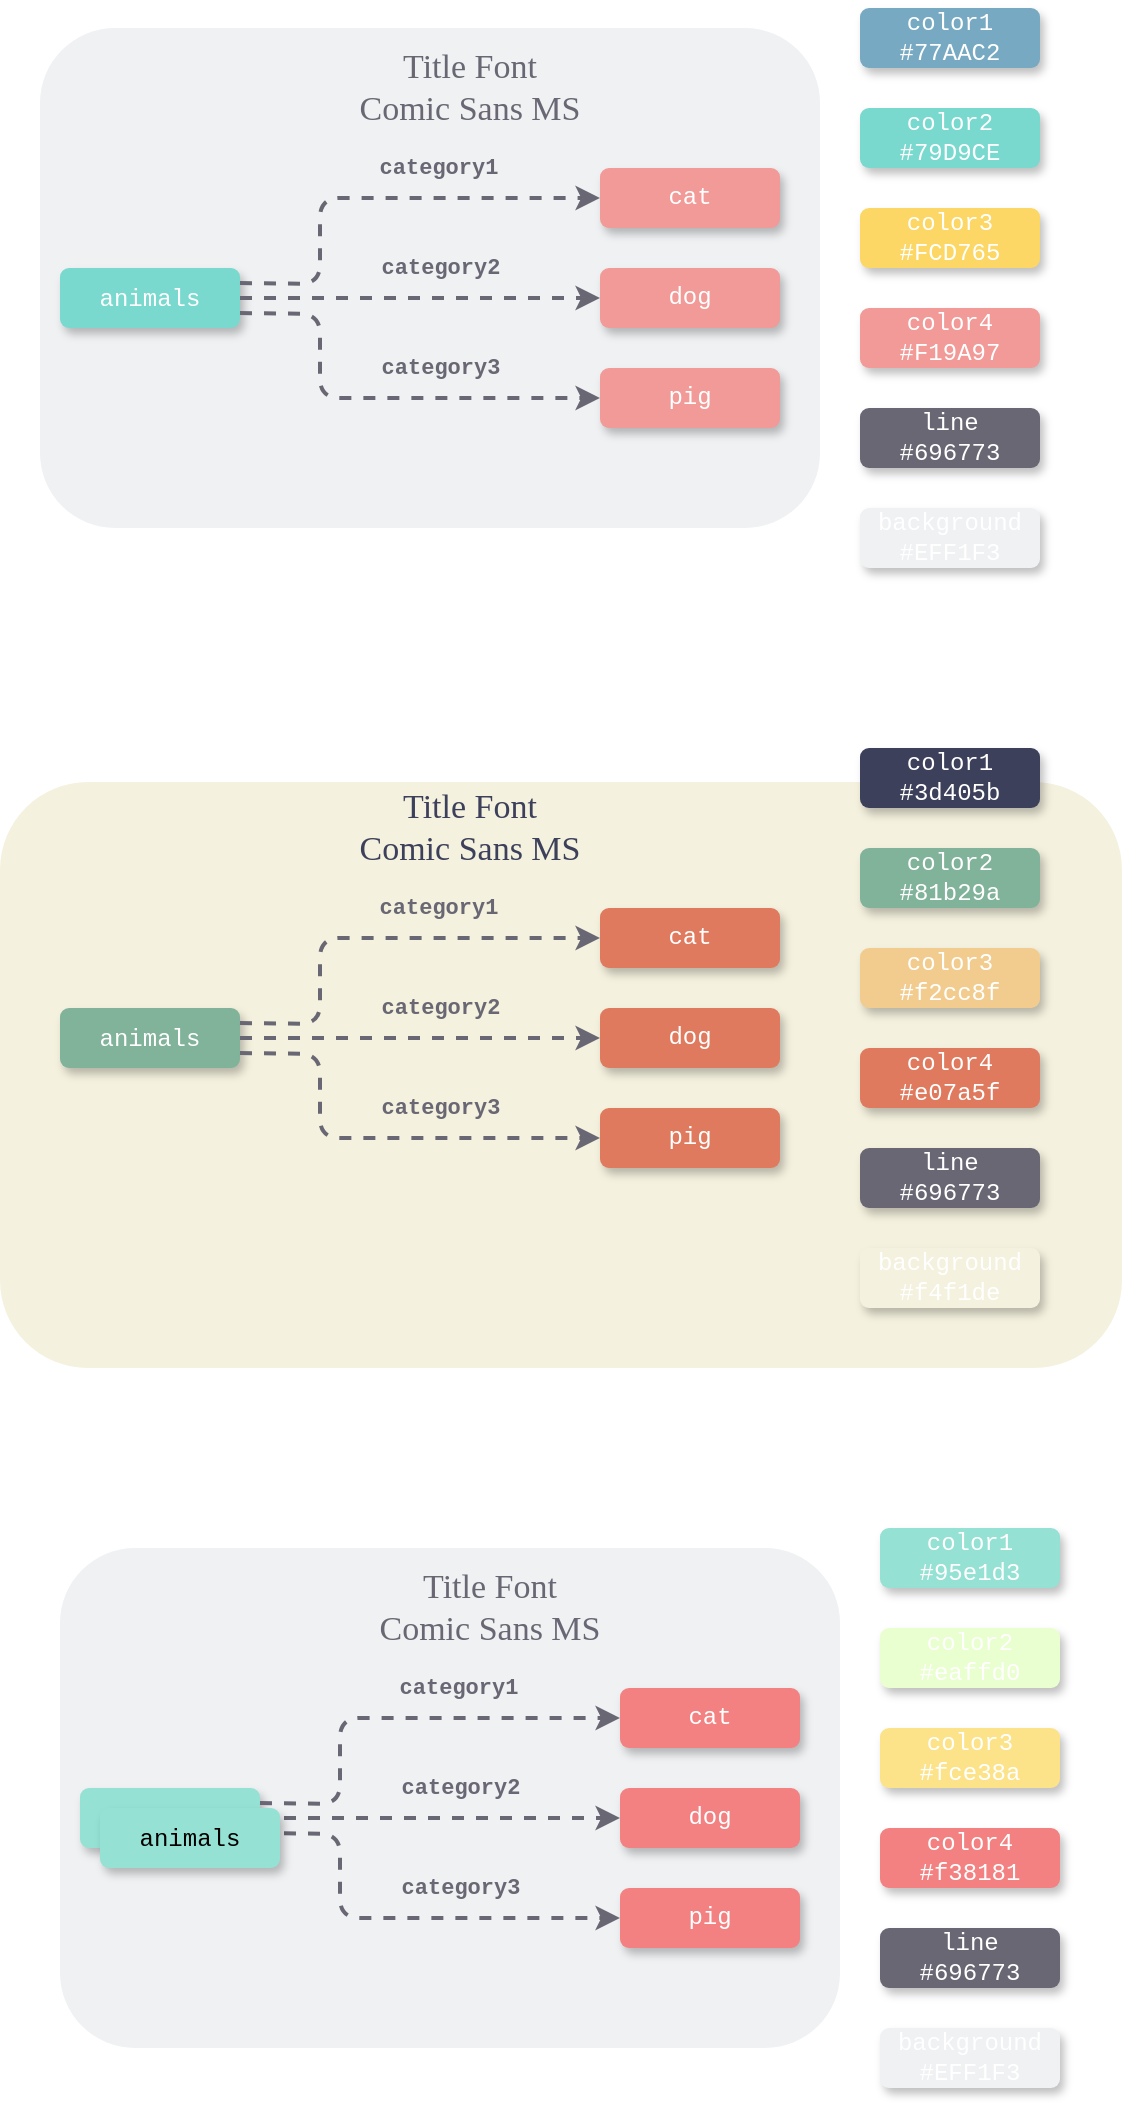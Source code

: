 <mxfile version="16.6.4" type="github" pages="16">
  <diagram id="I3_SwhToVylOWt1q2Nj9" name="Page-1">
    <mxGraphModel dx="946" dy="-637" grid="1" gridSize="10" guides="1" tooltips="1" connect="1" arrows="1" fold="1" page="1" pageScale="1" pageWidth="827" pageHeight="1169" math="0" shadow="0">
      <root>
        <mxCell id="0" />
        <mxCell id="1" parent="0" />
        <mxCell id="eHjLzsZHzsq28qdxzHwp-1" value="" style="rounded=1;whiteSpace=wrap;html=1;fillColor=#eff1f3;strokeColor=none;shadow=0;glass=0;comic=0;gradientColor=none;fontFamily=Courier New;fontColor=#FFFFFF;" parent="1" vertex="1">
          <mxGeometry x="700" y="1600" width="390" height="250" as="geometry" />
        </mxCell>
        <mxCell id="eHjLzsZHzsq28qdxzHwp-2" value="&lt;font color=&quot;#ffffff&quot; face=&quot;Courier New&quot;&gt;animals&lt;/font&gt;" style="rounded=1;whiteSpace=wrap;html=1;fillColor=#79d9ce;strokeColor=none;shadow=1;glass=0;comic=0;gradientColor=none;" parent="1" vertex="1">
          <mxGeometry x="710" y="1720" width="90" height="30" as="geometry" />
        </mxCell>
        <mxCell id="eHjLzsZHzsq28qdxzHwp-3" value="" style="endArrow=classic;html=1;exitX=1;exitY=0.5;exitDx=0;exitDy=0;strokeWidth=2;dashed=1;strokeColor=#696773;entryX=0;entryY=0.5;entryDx=0;entryDy=0;" parent="1" source="eHjLzsZHzsq28qdxzHwp-2" target="eHjLzsZHzsq28qdxzHwp-6" edge="1">
          <mxGeometry width="50" height="50" relative="1" as="geometry">
            <mxPoint x="850" y="1780" as="sourcePoint" />
            <mxPoint x="880" y="1735" as="targetPoint" />
          </mxGeometry>
        </mxCell>
        <mxCell id="eHjLzsZHzsq28qdxzHwp-4" value="&lt;b style=&quot;color: rgb(105 , 103 , 115)&quot;&gt;category2&lt;/b&gt;" style="edgeLabel;html=1;align=center;verticalAlign=middle;resizable=0;points=[];fontFamily=Courier New;fontColor=#FFFFFF;labelBackgroundColor=none;" parent="eHjLzsZHzsq28qdxzHwp-3" vertex="1" connectable="0">
          <mxGeometry x="0.031" y="2" relative="1" as="geometry">
            <mxPoint x="7" y="-13" as="offset" />
          </mxGeometry>
        </mxCell>
        <mxCell id="eHjLzsZHzsq28qdxzHwp-5" value="cat" style="rounded=1;whiteSpace=wrap;html=1;fillColor=#f19a97;strokeColor=none;shadow=1;glass=0;comic=0;gradientColor=none;fontFamily=Courier New;fontColor=#FFFFFF;" parent="1" vertex="1">
          <mxGeometry x="980" y="1670" width="90" height="30" as="geometry" />
        </mxCell>
        <mxCell id="eHjLzsZHzsq28qdxzHwp-6" value="dog" style="rounded=1;whiteSpace=wrap;html=1;fillColor=#f19a97;strokeColor=none;shadow=1;glass=0;comic=0;gradientColor=none;fontFamily=Courier New;fontColor=#FFFFFF;" parent="1" vertex="1">
          <mxGeometry x="980" y="1720" width="90" height="30" as="geometry" />
        </mxCell>
        <mxCell id="eHjLzsZHzsq28qdxzHwp-7" value="pig" style="rounded=1;whiteSpace=wrap;html=1;fillColor=#f19a97;strokeColor=none;shadow=1;glass=0;comic=0;gradientColor=none;fontFamily=Courier New;fontColor=#FFFFFF;" parent="1" vertex="1">
          <mxGeometry x="980" y="1770" width="90" height="30" as="geometry" />
        </mxCell>
        <mxCell id="eHjLzsZHzsq28qdxzHwp-8" value="" style="endArrow=classic;html=1;exitX=1;exitY=0.25;exitDx=0;exitDy=0;strokeWidth=2;dashed=1;strokeColor=#696773;entryX=0;entryY=0.5;entryDx=0;entryDy=0;" parent="1" source="eHjLzsZHzsq28qdxzHwp-2" target="eHjLzsZHzsq28qdxzHwp-5" edge="1">
          <mxGeometry width="50" height="50" relative="1" as="geometry">
            <mxPoint x="850" y="1780" as="sourcePoint" />
            <mxPoint x="880" y="1735" as="targetPoint" />
            <Array as="points">
              <mxPoint x="840" y="1728" />
              <mxPoint x="840" y="1685" />
            </Array>
          </mxGeometry>
        </mxCell>
        <mxCell id="eHjLzsZHzsq28qdxzHwp-9" value="&lt;font color=&quot;#696773&quot;&gt;&lt;b&gt;category1&lt;/b&gt;&lt;/font&gt;" style="edgeLabel;html=1;align=center;verticalAlign=middle;resizable=0;points=[];fontFamily=Courier New;fontColor=#FFFFFF;labelBackgroundColor=none;" parent="eHjLzsZHzsq28qdxzHwp-8" vertex="1" connectable="0">
          <mxGeometry x="0.274" y="1" relative="1" as="geometry">
            <mxPoint y="-14" as="offset" />
          </mxGeometry>
        </mxCell>
        <mxCell id="eHjLzsZHzsq28qdxzHwp-10" value="" style="endArrow=classic;html=1;exitX=1;exitY=0.75;exitDx=0;exitDy=0;strokeWidth=2;dashed=1;strokeColor=#696773;entryX=0;entryY=0.5;entryDx=0;entryDy=0;" parent="1" source="eHjLzsZHzsq28qdxzHwp-2" target="eHjLzsZHzsq28qdxzHwp-7" edge="1">
          <mxGeometry width="50" height="50" relative="1" as="geometry">
            <mxPoint x="850" y="1780" as="sourcePoint" />
            <mxPoint x="880" y="1735" as="targetPoint" />
            <Array as="points">
              <mxPoint x="840" y="1743" />
              <mxPoint x="840" y="1785" />
            </Array>
          </mxGeometry>
        </mxCell>
        <mxCell id="eHjLzsZHzsq28qdxzHwp-11" value="&lt;b style=&quot;color: rgb(105 , 103 , 115)&quot;&gt;category3&lt;/b&gt;" style="edgeLabel;html=1;align=center;verticalAlign=middle;resizable=0;points=[];fontFamily=Courier New;fontColor=#FFFFFF;labelBackgroundColor=none;" parent="eHjLzsZHzsq28qdxzHwp-10" vertex="1" connectable="0">
          <mxGeometry x="0.16" y="3" relative="1" as="geometry">
            <mxPoint x="13" y="-12" as="offset" />
          </mxGeometry>
        </mxCell>
        <mxCell id="eHjLzsZHzsq28qdxzHwp-12" value="color1&lt;br&gt;#77AAC2" style="rounded=1;whiteSpace=wrap;html=1;fillColor=#77aac2;strokeColor=none;shadow=1;glass=0;comic=0;gradientColor=none;fontFamily=Courier New;fontColor=#FFFFFF;" parent="1" vertex="1">
          <mxGeometry x="1110" y="1590" width="90" height="30" as="geometry" />
        </mxCell>
        <mxCell id="eHjLzsZHzsq28qdxzHwp-13" value="color2&lt;br&gt;#79D9CE" style="rounded=1;whiteSpace=wrap;html=1;fillColor=#79d9ce;strokeColor=none;shadow=1;glass=0;comic=0;gradientColor=none;fontFamily=Courier New;fontColor=#FFFFFF;" parent="1" vertex="1">
          <mxGeometry x="1110" y="1640" width="90" height="30" as="geometry" />
        </mxCell>
        <mxCell id="eHjLzsZHzsq28qdxzHwp-14" value="color3&lt;br&gt;#FCD765" style="rounded=1;whiteSpace=wrap;html=1;fillColor=#fcd765;strokeColor=none;shadow=1;glass=0;comic=0;gradientColor=none;fontFamily=Courier New;fontColor=#FFFFFF;" parent="1" vertex="1">
          <mxGeometry x="1110" y="1690" width="90" height="30" as="geometry" />
        </mxCell>
        <mxCell id="eHjLzsZHzsq28qdxzHwp-15" value="line&lt;br&gt;#696773" style="rounded=1;whiteSpace=wrap;html=1;fillColor=#696773;strokeColor=none;shadow=1;glass=0;comic=0;gradientColor=none;fontFamily=Courier New;fontColor=#FFFFFF;" parent="1" vertex="1">
          <mxGeometry x="1110" y="1790" width="90" height="30" as="geometry" />
        </mxCell>
        <mxCell id="eHjLzsZHzsq28qdxzHwp-16" value="color4&lt;br&gt;#F19A97" style="rounded=1;whiteSpace=wrap;html=1;fillColor=#f19a97;strokeColor=none;shadow=1;glass=0;comic=0;gradientColor=none;fontFamily=Courier New;fontColor=#FFFFFF;" parent="1" vertex="1">
          <mxGeometry x="1110" y="1740" width="90" height="30" as="geometry" />
        </mxCell>
        <mxCell id="eHjLzsZHzsq28qdxzHwp-17" value="background&lt;br&gt;#EFF1F3" style="rounded=1;whiteSpace=wrap;html=1;fillColor=#eff1f3;strokeColor=none;shadow=1;glass=0;comic=0;gradientColor=none;fontFamily=Courier New;fontColor=#FFFFFF;" parent="1" vertex="1">
          <mxGeometry x="1110" y="1840" width="90" height="30" as="geometry" />
        </mxCell>
        <mxCell id="eHjLzsZHzsq28qdxzHwp-18" value="&lt;font face=&quot;Comic Sans MS&quot; style=&quot;font-size: 17px&quot;&gt;&lt;font color=&quot;#696773&quot; style=&quot;font-size: 17px&quot;&gt;Title Font&lt;br&gt;Comic Sans MS&lt;/font&gt;&lt;br&gt;&lt;/font&gt;" style="text;html=1;strokeColor=none;fillColor=none;align=center;verticalAlign=middle;whiteSpace=wrap;rounded=0;" parent="1" vertex="1">
          <mxGeometry x="840" y="1620" width="150" height="20" as="geometry" />
        </mxCell>
        <mxCell id="eHjLzsZHzsq28qdxzHwp-19" value="" style="rounded=1;whiteSpace=wrap;html=1;strokeColor=none;shadow=0;glass=0;comic=0;gradientColor=none;fontFamily=Courier New;fontColor=#FFFFFF;fillColor=#f4f1de;" parent="1" vertex="1">
          <mxGeometry x="680" y="1977" width="561" height="293" as="geometry" />
        </mxCell>
        <mxCell id="eHjLzsZHzsq28qdxzHwp-20" value="&lt;font color=&quot;#ffffff&quot; face=&quot;Courier New&quot;&gt;animals&lt;/font&gt;" style="rounded=1;whiteSpace=wrap;html=1;strokeColor=none;shadow=1;glass=0;comic=0;gradientColor=none;fillColor=#81b29a;" parent="1" vertex="1">
          <mxGeometry x="710" y="2090" width="90" height="30" as="geometry" />
        </mxCell>
        <mxCell id="eHjLzsZHzsq28qdxzHwp-21" value="" style="endArrow=classic;html=1;exitX=1;exitY=0.5;exitDx=0;exitDy=0;strokeWidth=2;dashed=1;strokeColor=#696773;entryX=0;entryY=0.5;entryDx=0;entryDy=0;" parent="1" source="eHjLzsZHzsq28qdxzHwp-20" target="eHjLzsZHzsq28qdxzHwp-24" edge="1">
          <mxGeometry width="50" height="50" relative="1" as="geometry">
            <mxPoint x="850" y="2150" as="sourcePoint" />
            <mxPoint x="880" y="2105" as="targetPoint" />
          </mxGeometry>
        </mxCell>
        <mxCell id="eHjLzsZHzsq28qdxzHwp-22" value="&lt;b style=&quot;color: rgb(105 , 103 , 115)&quot;&gt;category2&lt;/b&gt;" style="edgeLabel;html=1;align=center;verticalAlign=middle;resizable=0;points=[];fontFamily=Courier New;fontColor=#FFFFFF;labelBackgroundColor=none;" parent="eHjLzsZHzsq28qdxzHwp-21" vertex="1" connectable="0">
          <mxGeometry x="0.031" y="2" relative="1" as="geometry">
            <mxPoint x="7" y="-13" as="offset" />
          </mxGeometry>
        </mxCell>
        <mxCell id="eHjLzsZHzsq28qdxzHwp-23" value="cat" style="rounded=1;whiteSpace=wrap;html=1;strokeColor=none;shadow=1;glass=0;comic=0;gradientColor=none;fontFamily=Courier New;fontColor=#FFFFFF;fillColor=#e07a5f;" parent="1" vertex="1">
          <mxGeometry x="980" y="2040" width="90" height="30" as="geometry" />
        </mxCell>
        <mxCell id="eHjLzsZHzsq28qdxzHwp-24" value="dog" style="rounded=1;whiteSpace=wrap;html=1;strokeColor=none;shadow=1;glass=0;comic=0;gradientColor=none;fontFamily=Courier New;fontColor=#FFFFFF;fillColor=#e07a5f;" parent="1" vertex="1">
          <mxGeometry x="980" y="2090" width="90" height="30" as="geometry" />
        </mxCell>
        <mxCell id="eHjLzsZHzsq28qdxzHwp-25" value="pig" style="rounded=1;whiteSpace=wrap;html=1;strokeColor=none;shadow=1;glass=0;comic=0;gradientColor=none;fontFamily=Courier New;fontColor=#FFFFFF;fillColor=#e07a5f;" parent="1" vertex="1">
          <mxGeometry x="980" y="2140" width="90" height="30" as="geometry" />
        </mxCell>
        <mxCell id="eHjLzsZHzsq28qdxzHwp-26" value="" style="endArrow=classic;html=1;exitX=1;exitY=0.25;exitDx=0;exitDy=0;strokeWidth=2;dashed=1;strokeColor=#696773;entryX=0;entryY=0.5;entryDx=0;entryDy=0;" parent="1" source="eHjLzsZHzsq28qdxzHwp-20" target="eHjLzsZHzsq28qdxzHwp-23" edge="1">
          <mxGeometry width="50" height="50" relative="1" as="geometry">
            <mxPoint x="850" y="2150" as="sourcePoint" />
            <mxPoint x="880" y="2105" as="targetPoint" />
            <Array as="points">
              <mxPoint x="840" y="2098" />
              <mxPoint x="840" y="2055" />
            </Array>
          </mxGeometry>
        </mxCell>
        <mxCell id="eHjLzsZHzsq28qdxzHwp-27" value="&lt;font color=&quot;#696773&quot;&gt;&lt;b&gt;category1&lt;/b&gt;&lt;/font&gt;" style="edgeLabel;html=1;align=center;verticalAlign=middle;resizable=0;points=[];fontFamily=Courier New;fontColor=#FFFFFF;labelBackgroundColor=none;" parent="eHjLzsZHzsq28qdxzHwp-26" vertex="1" connectable="0">
          <mxGeometry x="0.274" y="1" relative="1" as="geometry">
            <mxPoint y="-14" as="offset" />
          </mxGeometry>
        </mxCell>
        <mxCell id="eHjLzsZHzsq28qdxzHwp-28" value="" style="endArrow=classic;html=1;exitX=1;exitY=0.75;exitDx=0;exitDy=0;strokeWidth=2;dashed=1;strokeColor=#696773;entryX=0;entryY=0.5;entryDx=0;entryDy=0;" parent="1" source="eHjLzsZHzsq28qdxzHwp-20" target="eHjLzsZHzsq28qdxzHwp-25" edge="1">
          <mxGeometry width="50" height="50" relative="1" as="geometry">
            <mxPoint x="850" y="2150" as="sourcePoint" />
            <mxPoint x="880" y="2105" as="targetPoint" />
            <Array as="points">
              <mxPoint x="840" y="2113" />
              <mxPoint x="840" y="2155" />
            </Array>
          </mxGeometry>
        </mxCell>
        <mxCell id="eHjLzsZHzsq28qdxzHwp-29" value="&lt;b style=&quot;color: rgb(105 , 103 , 115)&quot;&gt;category3&lt;/b&gt;" style="edgeLabel;html=1;align=center;verticalAlign=middle;resizable=0;points=[];fontFamily=Courier New;fontColor=#FFFFFF;labelBackgroundColor=none;" parent="eHjLzsZHzsq28qdxzHwp-28" vertex="1" connectable="0">
          <mxGeometry x="0.16" y="3" relative="1" as="geometry">
            <mxPoint x="13" y="-12" as="offset" />
          </mxGeometry>
        </mxCell>
        <mxCell id="eHjLzsZHzsq28qdxzHwp-30" value="color1&lt;br&gt;#3d405b" style="rounded=1;whiteSpace=wrap;html=1;strokeColor=none;shadow=1;glass=0;comic=0;gradientColor=none;fontFamily=Courier New;fontColor=#FFFFFF;fillColor=#3d405b;" parent="1" vertex="1">
          <mxGeometry x="1110" y="1960" width="90" height="30" as="geometry" />
        </mxCell>
        <mxCell id="eHjLzsZHzsq28qdxzHwp-31" value="color2&lt;br&gt;#81b29a" style="rounded=1;whiteSpace=wrap;html=1;strokeColor=none;shadow=1;glass=0;comic=0;gradientColor=none;fontFamily=Courier New;fontColor=#FFFFFF;fillColor=#81b29a;" parent="1" vertex="1">
          <mxGeometry x="1110" y="2010" width="90" height="30" as="geometry" />
        </mxCell>
        <mxCell id="eHjLzsZHzsq28qdxzHwp-32" value="color3&lt;br&gt;#f2cc8f" style="rounded=1;whiteSpace=wrap;html=1;strokeColor=none;shadow=1;glass=0;comic=0;gradientColor=none;fontFamily=Courier New;fontColor=#FFFFFF;fillColor=#f2cc8f;" parent="1" vertex="1">
          <mxGeometry x="1110" y="2060" width="90" height="30" as="geometry" />
        </mxCell>
        <mxCell id="eHjLzsZHzsq28qdxzHwp-33" value="line&lt;br&gt;#696773" style="rounded=1;whiteSpace=wrap;html=1;fillColor=#696773;strokeColor=none;shadow=1;glass=0;comic=0;gradientColor=none;fontFamily=Courier New;fontColor=#FFFFFF;" parent="1" vertex="1">
          <mxGeometry x="1110" y="2160" width="90" height="30" as="geometry" />
        </mxCell>
        <mxCell id="eHjLzsZHzsq28qdxzHwp-34" value="color4&lt;br&gt;#e07a5f" style="rounded=1;whiteSpace=wrap;html=1;strokeColor=none;shadow=1;glass=0;comic=0;gradientColor=none;fontFamily=Courier New;fontColor=#FFFFFF;fillColor=#e07a5f;" parent="1" vertex="1">
          <mxGeometry x="1110" y="2110" width="90" height="30" as="geometry" />
        </mxCell>
        <mxCell id="eHjLzsZHzsq28qdxzHwp-35" value="background&lt;br&gt;#f4f1de" style="rounded=1;whiteSpace=wrap;html=1;strokeColor=none;shadow=1;glass=0;comic=0;gradientColor=none;fontFamily=Courier New;fontColor=#FFFFFF;fillColor=#f4f1de;" parent="1" vertex="1">
          <mxGeometry x="1110" y="2210" width="90" height="30" as="geometry" />
        </mxCell>
        <mxCell id="eHjLzsZHzsq28qdxzHwp-36" value="&lt;font face=&quot;Comic Sans MS&quot; style=&quot;font-size: 17px&quot;&gt;&lt;font style=&quot;font-size: 17px&quot;&gt;Title Font&lt;br&gt;Comic Sans MS&lt;/font&gt;&lt;br&gt;&lt;/font&gt;" style="text;html=1;strokeColor=none;fillColor=none;align=center;verticalAlign=middle;whiteSpace=wrap;rounded=0;fontColor=#3d405b;" parent="1" vertex="1">
          <mxGeometry x="840" y="1990" width="150" height="20" as="geometry" />
        </mxCell>
        <mxCell id="eHjLzsZHzsq28qdxzHwp-37" value="" style="rounded=1;whiteSpace=wrap;html=1;fillColor=#eff1f3;strokeColor=none;shadow=0;glass=0;comic=0;gradientColor=none;fontFamily=Courier New;fontColor=#FFFFFF;" parent="1" vertex="1">
          <mxGeometry x="710" y="2360" width="390" height="250" as="geometry" />
        </mxCell>
        <mxCell id="eHjLzsZHzsq28qdxzHwp-38" value="&lt;font color=&quot;#ffffff&quot; face=&quot;Courier New&quot;&gt;animals&lt;/font&gt;" style="rounded=1;whiteSpace=wrap;html=1;strokeColor=none;shadow=1;glass=0;comic=0;gradientColor=none;fillColor=#95E1D3;" parent="1" vertex="1">
          <mxGeometry x="720" y="2480" width="90" height="30" as="geometry" />
        </mxCell>
        <mxCell id="eHjLzsZHzsq28qdxzHwp-39" value="" style="endArrow=classic;html=1;exitX=1;exitY=0.5;exitDx=0;exitDy=0;strokeWidth=2;dashed=1;strokeColor=#696773;entryX=0;entryY=0.5;entryDx=0;entryDy=0;" parent="1" source="eHjLzsZHzsq28qdxzHwp-38" target="eHjLzsZHzsq28qdxzHwp-42" edge="1">
          <mxGeometry width="50" height="50" relative="1" as="geometry">
            <mxPoint x="860" y="2540" as="sourcePoint" />
            <mxPoint x="890" y="2495" as="targetPoint" />
          </mxGeometry>
        </mxCell>
        <mxCell id="eHjLzsZHzsq28qdxzHwp-40" value="&lt;b style=&quot;color: rgb(105 , 103 , 115)&quot;&gt;category2&lt;/b&gt;" style="edgeLabel;html=1;align=center;verticalAlign=middle;resizable=0;points=[];fontFamily=Courier New;fontColor=#FFFFFF;labelBackgroundColor=none;" parent="eHjLzsZHzsq28qdxzHwp-39" vertex="1" connectable="0">
          <mxGeometry x="0.031" y="2" relative="1" as="geometry">
            <mxPoint x="7" y="-13" as="offset" />
          </mxGeometry>
        </mxCell>
        <mxCell id="eHjLzsZHzsq28qdxzHwp-41" value="cat" style="rounded=1;whiteSpace=wrap;html=1;strokeColor=none;shadow=1;glass=0;comic=0;gradientColor=none;fontFamily=Courier New;fontColor=#FFFFFF;fillColor=#f38181;" parent="1" vertex="1">
          <mxGeometry x="990" y="2430" width="90" height="30" as="geometry" />
        </mxCell>
        <mxCell id="eHjLzsZHzsq28qdxzHwp-42" value="dog" style="rounded=1;whiteSpace=wrap;html=1;strokeColor=none;shadow=1;glass=0;comic=0;gradientColor=none;fontFamily=Courier New;fontColor=#FFFFFF;fillColor=#f38181;" parent="1" vertex="1">
          <mxGeometry x="990" y="2480" width="90" height="30" as="geometry" />
        </mxCell>
        <mxCell id="eHjLzsZHzsq28qdxzHwp-43" value="pig" style="rounded=1;whiteSpace=wrap;html=1;strokeColor=none;shadow=1;glass=0;comic=0;gradientColor=none;fontFamily=Courier New;fontColor=#FFFFFF;fillColor=#f38181;" parent="1" vertex="1">
          <mxGeometry x="990" y="2530" width="90" height="30" as="geometry" />
        </mxCell>
        <mxCell id="eHjLzsZHzsq28qdxzHwp-44" value="" style="endArrow=classic;html=1;exitX=1;exitY=0.25;exitDx=0;exitDy=0;strokeWidth=2;dashed=1;strokeColor=#696773;entryX=0;entryY=0.5;entryDx=0;entryDy=0;" parent="1" source="eHjLzsZHzsq28qdxzHwp-38" target="eHjLzsZHzsq28qdxzHwp-41" edge="1">
          <mxGeometry width="50" height="50" relative="1" as="geometry">
            <mxPoint x="860" y="2540" as="sourcePoint" />
            <mxPoint x="890" y="2495" as="targetPoint" />
            <Array as="points">
              <mxPoint x="850" y="2488" />
              <mxPoint x="850" y="2445" />
            </Array>
          </mxGeometry>
        </mxCell>
        <mxCell id="eHjLzsZHzsq28qdxzHwp-45" value="&lt;font color=&quot;#696773&quot;&gt;&lt;b&gt;category1&lt;/b&gt;&lt;/font&gt;" style="edgeLabel;html=1;align=center;verticalAlign=middle;resizable=0;points=[];fontFamily=Courier New;fontColor=#FFFFFF;labelBackgroundColor=none;" parent="eHjLzsZHzsq28qdxzHwp-44" vertex="1" connectable="0">
          <mxGeometry x="0.274" y="1" relative="1" as="geometry">
            <mxPoint y="-14" as="offset" />
          </mxGeometry>
        </mxCell>
        <mxCell id="eHjLzsZHzsq28qdxzHwp-46" value="" style="endArrow=classic;html=1;exitX=1;exitY=0.75;exitDx=0;exitDy=0;strokeWidth=2;dashed=1;strokeColor=#696773;entryX=0;entryY=0.5;entryDx=0;entryDy=0;" parent="1" source="eHjLzsZHzsq28qdxzHwp-38" target="eHjLzsZHzsq28qdxzHwp-43" edge="1">
          <mxGeometry width="50" height="50" relative="1" as="geometry">
            <mxPoint x="860" y="2540" as="sourcePoint" />
            <mxPoint x="890" y="2495" as="targetPoint" />
            <Array as="points">
              <mxPoint x="850" y="2503" />
              <mxPoint x="850" y="2545" />
            </Array>
          </mxGeometry>
        </mxCell>
        <mxCell id="eHjLzsZHzsq28qdxzHwp-47" value="&lt;b style=&quot;color: rgb(105 , 103 , 115)&quot;&gt;category3&lt;/b&gt;" style="edgeLabel;html=1;align=center;verticalAlign=middle;resizable=0;points=[];fontFamily=Courier New;fontColor=#FFFFFF;labelBackgroundColor=none;" parent="eHjLzsZHzsq28qdxzHwp-46" vertex="1" connectable="0">
          <mxGeometry x="0.16" y="3" relative="1" as="geometry">
            <mxPoint x="13" y="-12" as="offset" />
          </mxGeometry>
        </mxCell>
        <mxCell id="eHjLzsZHzsq28qdxzHwp-48" value="color1&lt;br&gt;#95e1d3" style="rounded=1;whiteSpace=wrap;html=1;strokeColor=none;shadow=1;glass=0;comic=0;gradientColor=none;fontFamily=Courier New;fontColor=#FFFFFF;fillColor=#95e1d3;" parent="1" vertex="1">
          <mxGeometry x="1120" y="2350" width="90" height="30" as="geometry" />
        </mxCell>
        <mxCell id="eHjLzsZHzsq28qdxzHwp-49" value="color2&lt;br&gt;#eaffd0" style="rounded=1;whiteSpace=wrap;html=1;strokeColor=none;shadow=1;glass=0;comic=0;gradientColor=none;fontFamily=Courier New;fontColor=#FFFFFF;fillColor=#eaffd0;" parent="1" vertex="1">
          <mxGeometry x="1120" y="2400" width="90" height="30" as="geometry" />
        </mxCell>
        <mxCell id="eHjLzsZHzsq28qdxzHwp-50" value="color3&lt;br&gt;#fce38a" style="rounded=1;whiteSpace=wrap;html=1;strokeColor=none;shadow=1;glass=0;comic=0;gradientColor=none;fontFamily=Courier New;fontColor=#FFFFFF;fillColor=#fce38a;" parent="1" vertex="1">
          <mxGeometry x="1120" y="2450" width="90" height="30" as="geometry" />
        </mxCell>
        <mxCell id="eHjLzsZHzsq28qdxzHwp-51" value="line&lt;br&gt;#696773" style="rounded=1;whiteSpace=wrap;html=1;fillColor=#696773;strokeColor=none;shadow=1;glass=0;comic=0;gradientColor=none;fontFamily=Courier New;fontColor=#FFFFFF;" parent="1" vertex="1">
          <mxGeometry x="1120" y="2550" width="90" height="30" as="geometry" />
        </mxCell>
        <mxCell id="eHjLzsZHzsq28qdxzHwp-52" value="color4&lt;br&gt;#f38181" style="rounded=1;whiteSpace=wrap;html=1;strokeColor=none;shadow=1;glass=0;comic=0;gradientColor=none;fontFamily=Courier New;fontColor=#FFFFFF;fillColor=#f38181;" parent="1" vertex="1">
          <mxGeometry x="1120" y="2500" width="90" height="30" as="geometry" />
        </mxCell>
        <mxCell id="eHjLzsZHzsq28qdxzHwp-53" value="background&lt;br&gt;#EFF1F3" style="rounded=1;whiteSpace=wrap;html=1;fillColor=#eff1f3;strokeColor=none;shadow=1;glass=0;comic=0;gradientColor=none;fontFamily=Courier New;fontColor=#FFFFFF;" parent="1" vertex="1">
          <mxGeometry x="1120" y="2600" width="90" height="30" as="geometry" />
        </mxCell>
        <mxCell id="eHjLzsZHzsq28qdxzHwp-54" value="&lt;font face=&quot;Comic Sans MS&quot; style=&quot;font-size: 17px&quot;&gt;&lt;font color=&quot;#696773&quot; style=&quot;font-size: 17px&quot;&gt;Title Font&lt;br&gt;Comic Sans MS&lt;/font&gt;&lt;br&gt;&lt;/font&gt;" style="text;html=1;strokeColor=none;fillColor=none;align=center;verticalAlign=middle;whiteSpace=wrap;rounded=0;" parent="1" vertex="1">
          <mxGeometry x="850" y="2380" width="150" height="20" as="geometry" />
        </mxCell>
        <mxCell id="eHjLzsZHzsq28qdxzHwp-55" value="&lt;font face=&quot;Courier New&quot;&gt;animals&lt;/font&gt;" style="rounded=1;whiteSpace=wrap;html=1;strokeColor=none;shadow=1;glass=0;comic=0;gradientColor=none;fillColor=#95E1D3;fontColor=default;" parent="1" vertex="1">
          <mxGeometry x="730" y="2490" width="90" height="30" as="geometry" />
        </mxCell>
      </root>
    </mxGraphModel>
  </diagram>
  <diagram id="q03OXQJirJoWt07aVfhd" name="自平衡new">
    <mxGraphModel dx="946" dy="-641" grid="1" gridSize="10" guides="1" tooltips="1" connect="1" arrows="1" fold="1" page="1" pageScale="1" pageWidth="827" pageHeight="1169" math="0" shadow="0">
      <root>
        <mxCell id="W4zF-da2-VvDTF8uhzns-0" />
        <mxCell id="W4zF-da2-VvDTF8uhzns-1" parent="W4zF-da2-VvDTF8uhzns-0" />
        <mxCell id="VR2DtorIyPhYnGyp4WAz-2" style="edgeStyle=orthogonalEdgeStyle;rounded=0;orthogonalLoop=1;jettySize=auto;html=1;exitX=0.5;exitY=1;exitDx=0;exitDy=0;entryX=0.5;entryY=0;entryDx=0;entryDy=0;" parent="W4zF-da2-VvDTF8uhzns-1" source="VR2DtorIyPhYnGyp4WAz-3" target="VR2DtorIyPhYnGyp4WAz-16" edge="1">
          <mxGeometry relative="1" as="geometry" />
        </mxCell>
        <mxCell id="VR2DtorIyPhYnGyp4WAz-3" value="&lt;font style=&quot;font-size: 18px&quot;&gt;对每组chunk根据chunkQPS&lt;font color=&quot;#cc0000&quot;&gt;从大到小&lt;/font&gt;进行排序，并对chunk内部trp根据trpQPS&lt;font color=&quot;#cc0000&quot;&gt;从大到小&lt;/font&gt;进行排序，并得到当前集群chunkQPS在上界，上界及下界之间，以及下界的区分chunk&lt;/font&gt;" style="rounded=1;whiteSpace=wrap;html=1;fillColor=#77aac2;strokeColor=none;shadow=1;glass=0;comic=0;gradientColor=none;fontFamily=Courier New;fontColor=#FFFFFF;" parent="W4zF-da2-VvDTF8uhzns-1" vertex="1">
          <mxGeometry x="855.01" y="1490" width="494.99" height="130" as="geometry" />
        </mxCell>
        <mxCell id="VR2DtorIyPhYnGyp4WAz-4" style="edgeStyle=orthogonalEdgeStyle;rounded=0;orthogonalLoop=1;jettySize=auto;html=1;exitX=0.5;exitY=1;exitDx=0;exitDy=0;entryX=0.5;entryY=0;entryDx=0;entryDy=0;" parent="W4zF-da2-VvDTF8uhzns-1" source="VR2DtorIyPhYnGyp4WAz-17" target="VR2DtorIyPhYnGyp4WAz-7" edge="1">
          <mxGeometry relative="1" as="geometry">
            <mxPoint x="1102.51" y="1910" as="sourcePoint" />
          </mxGeometry>
        </mxCell>
        <mxCell id="VR2DtorIyPhYnGyp4WAz-5" style="edgeStyle=orthogonalEdgeStyle;rounded=0;orthogonalLoop=1;jettySize=auto;html=1;exitX=0.5;exitY=1;exitDx=0;exitDy=0;entryX=0.5;entryY=0;entryDx=0;entryDy=0;" parent="W4zF-da2-VvDTF8uhzns-1" source="VR2DtorIyPhYnGyp4WAz-7" target="VR2DtorIyPhYnGyp4WAz-10" edge="1">
          <mxGeometry relative="1" as="geometry" />
        </mxCell>
        <mxCell id="SuS_jJjldL5yPY_cGEjT-0" style="edgeStyle=orthogonalEdgeStyle;rounded=0;orthogonalLoop=1;jettySize=auto;html=1;exitX=0;exitY=0.5;exitDx=0;exitDy=0;entryX=0;entryY=0.5;entryDx=0;entryDy=0;fontFamily=Times New Roman;fontSize=18;fontColor=#FF00FF;" parent="W4zF-da2-VvDTF8uhzns-1" source="VR2DtorIyPhYnGyp4WAz-7" target="VR2DtorIyPhYnGyp4WAz-17" edge="1">
          <mxGeometry relative="1" as="geometry">
            <Array as="points">
              <mxPoint x="780" y="2070" />
              <mxPoint x="780" y="1940" />
            </Array>
          </mxGeometry>
        </mxCell>
        <mxCell id="VR2DtorIyPhYnGyp4WAz-7" value="&lt;span style=&quot;font-size: 18px&quot;&gt;是否存在该情况trp&lt;/span&gt;" style="rhombus;whiteSpace=wrap;html=1;fontFamily=Courier New;fillColor=#77aac2;strokeColor=none;fontColor=#FFFFFF;rounded=1;shadow=1;glass=0;comic=0;gradientColor=none;" parent="W4zF-da2-VvDTF8uhzns-1" vertex="1">
          <mxGeometry x="826.99" y="2030" width="550" height="80" as="geometry" />
        </mxCell>
        <mxCell id="VR2DtorIyPhYnGyp4WAz-8" style="edgeStyle=orthogonalEdgeStyle;rounded=0;orthogonalLoop=1;jettySize=auto;html=1;exitX=0;exitY=0.5;exitDx=0;exitDy=0;entryX=0.75;entryY=0;entryDx=0;entryDy=0;" parent="W4zF-da2-VvDTF8uhzns-1" source="VR2DtorIyPhYnGyp4WAz-10" target="VR2DtorIyPhYnGyp4WAz-14" edge="1">
          <mxGeometry relative="1" as="geometry" />
        </mxCell>
        <mxCell id="VR2DtorIyPhYnGyp4WAz-9" style="edgeStyle=orthogonalEdgeStyle;rounded=0;orthogonalLoop=1;jettySize=auto;html=1;exitX=0.5;exitY=1;exitDx=0;exitDy=0;entryX=0.5;entryY=0;entryDx=0;entryDy=0;fontFamily=Times New Roman;fontSize=18;fontColor=#FF00FF;" parent="W4zF-da2-VvDTF8uhzns-1" source="VR2DtorIyPhYnGyp4WAz-10" target="VR2DtorIyPhYnGyp4WAz-12" edge="1">
          <mxGeometry relative="1" as="geometry" />
        </mxCell>
        <mxCell id="VR2DtorIyPhYnGyp4WAz-10" value="&lt;span style=&quot;font-size: 18px&quot;&gt;迁移SrcTrp后SrcChunkQPS在averageQPS上下界之间&lt;/span&gt;" style="rhombus;whiteSpace=wrap;html=1;fontFamily=Courier New;fillColor=#77aac2;strokeColor=none;fontColor=#FFFFFF;rounded=1;shadow=1;glass=0;comic=0;gradientColor=none;" parent="W4zF-da2-VvDTF8uhzns-1" vertex="1">
          <mxGeometry x="793.14" y="2160" width="618.74" height="120" as="geometry" />
        </mxCell>
        <mxCell id="ZI8_a-dYPGBTGHhgFNwY-2" style="edgeStyle=orthogonalEdgeStyle;rounded=0;orthogonalLoop=1;jettySize=auto;html=1;exitX=1;exitY=0.5;exitDx=0;exitDy=0;entryX=1;entryY=0.75;entryDx=0;entryDy=0;fontFamily=Times New Roman;fontSize=18;fontColor=#FF00FF;" parent="W4zF-da2-VvDTF8uhzns-1" source="VR2DtorIyPhYnGyp4WAz-12" target="VR2DtorIyPhYnGyp4WAz-3" edge="1">
          <mxGeometry relative="1" as="geometry">
            <Array as="points">
              <mxPoint x="1490" y="2398" />
              <mxPoint x="1490" y="1588" />
            </Array>
          </mxGeometry>
        </mxCell>
        <mxCell id="VR2DtorIyPhYnGyp4WAz-12" value="&lt;font style=&quot;font-size: 18px&quot;&gt;将该trp迁移加入到迁移计划中,实时更新集群中chunk的chunkQPS&lt;/font&gt;" style="whiteSpace=wrap;html=1;fontFamily=Courier New;fillColor=#77aac2;strokeColor=none;fontColor=#FFFFFF;rounded=1;shadow=1;glass=0;comic=0;gradientColor=none;" parent="W4zF-da2-VvDTF8uhzns-1" vertex="1">
          <mxGeometry x="977.62" y="2338" width="248.74" height="120" as="geometry" />
        </mxCell>
        <mxCell id="VR2DtorIyPhYnGyp4WAz-13" style="edgeStyle=orthogonalEdgeStyle;rounded=0;orthogonalLoop=1;jettySize=auto;html=1;entryX=0;entryY=0.5;entryDx=0;entryDy=0;" parent="W4zF-da2-VvDTF8uhzns-1" source="VR2DtorIyPhYnGyp4WAz-14" target="VR2DtorIyPhYnGyp4WAz-21" edge="1">
          <mxGeometry relative="1" as="geometry">
            <mxPoint x="850.74" y="1890" as="targetPoint" />
            <Array as="points">
              <mxPoint x="630" y="1810" />
            </Array>
          </mxGeometry>
        </mxCell>
        <mxCell id="VR2DtorIyPhYnGyp4WAz-14" value="&lt;span&gt;&lt;font style=&quot;font-size: 18px&quot;&gt;将该trp迁移加入到迁移计划中&lt;/font&gt;&lt;/span&gt;" style="whiteSpace=wrap;html=1;fontFamily=Courier New;fillColor=#77aac2;strokeColor=none;fontColor=#FFFFFF;rounded=1;shadow=1;glass=0;comic=0;gradientColor=none;" parent="W4zF-da2-VvDTF8uhzns-1" vertex="1">
          <mxGeometry x="540" y="2370" width="220" height="80" as="geometry" />
        </mxCell>
        <mxCell id="VR2DtorIyPhYnGyp4WAz-15" style="edgeStyle=orthogonalEdgeStyle;rounded=0;orthogonalLoop=1;jettySize=auto;html=1;exitX=0.5;exitY=1;exitDx=0;exitDy=0;entryX=0.5;entryY=0;entryDx=0;entryDy=0;" parent="W4zF-da2-VvDTF8uhzns-1" source="VR2DtorIyPhYnGyp4WAz-16" target="VR2DtorIyPhYnGyp4WAz-21" edge="1">
          <mxGeometry relative="1" as="geometry" />
        </mxCell>
        <mxCell id="VR2DtorIyPhYnGyp4WAz-16" value="&lt;font style=&quot;font-size: 18px&quot;&gt;选择Src Chunk为未选择过的，ChunkQPS大于上界的最高的Chunk&lt;/font&gt;" style="rounded=1;whiteSpace=wrap;html=1;fillColor=#77aac2;strokeColor=none;shadow=1;glass=0;comic=0;gradientColor=none;fontFamily=Courier New;fontColor=#FFFFFF;" parent="W4zF-da2-VvDTF8uhzns-1" vertex="1">
          <mxGeometry x="940.74" y="1680" width="322.5" height="46" as="geometry" />
        </mxCell>
        <mxCell id="VR2DtorIyPhYnGyp4WAz-17" value="&lt;span style=&quot;font-size: 18px&quot;&gt;选择Desc Chunk为chunkQPS小于上界且最小的chunk；选择SrcChunk上Trp move到Desc Chunk后DescChunkQPS小于上界的，且SrcChunkQPS高于下界的trp&lt;/span&gt;" style="rounded=1;whiteSpace=wrap;html=1;fillColor=#77aac2;strokeColor=none;shadow=1;glass=0;comic=0;gradientColor=none;fontFamily=Courier New;fontColor=#FFFFFF;" parent="W4zF-da2-VvDTF8uhzns-1" vertex="1">
          <mxGeometry x="861.85" y="1880" width="480.28" height="120" as="geometry" />
        </mxCell>
        <mxCell id="VR2DtorIyPhYnGyp4WAz-18" style="edgeStyle=orthogonalEdgeStyle;rounded=0;orthogonalLoop=1;jettySize=auto;html=1;exitX=0.5;exitY=1;exitDx=0;exitDy=0;entryX=0.5;entryY=0;entryDx=0;entryDy=0;" parent="W4zF-da2-VvDTF8uhzns-1" source="VR2DtorIyPhYnGyp4WAz-21" target="VR2DtorIyPhYnGyp4WAz-17" edge="1">
          <mxGeometry relative="1" as="geometry" />
        </mxCell>
        <mxCell id="VR2DtorIyPhYnGyp4WAz-19" value="&lt;span style=&quot;color: rgba(0 , 0 , 0 , 0) ; font-family: monospace ; font-size: 0px ; background-color: rgb(248 , 249 , 250)&quot;&gt;%3CmxGraphModel%3E%3Croot%3E%3CmxCell%20id%3D%220%22%2F%3E%3CmxCell%20id%3D%221%22%20parent%3D%220%22%2F%3E%3CmxCell%20id%3D%222%22%20value%3D%22%26lt%3Bfont%20style%3D%26quot%3Bfont-size%3A%2018px%26quot%3B%20color%3D%26quot%3B%23ff00ff%26quot%3B%26gt%3BY%26lt%3B%2Ffont%26gt%3B%22%20style%3D%22text%3Bhtml%3D1%3Balign%3Dcenter%3BverticalAlign%3Dmiddle%3Bresizable%3D0%3Bpoints%3D%5B%5D%3Bautosize%3D1%3BstrokeColor%3Dnone%3BfillColor%3Dnone%3BfontSize%3D12%3BfontFamily%3DTimes%20New%20Roman%3B%22%20vertex%3D%221%22%20parent%3D%221%22%3E%3CmxGeometry%20x%3D%221120%22%20y%3D%222267%22%20width%3D%2230%22%20height%3D%2220%22%20as%3D%22geometry%22%2F%3E%3C%2FmxCell%3E%3C%2Froot%3E%3C%2FmxGraphModel%3E&lt;/span&gt;" style="edgeLabel;html=1;align=center;verticalAlign=middle;resizable=0;points=[];" parent="VR2DtorIyPhYnGyp4WAz-18" vertex="1" connectable="0">
          <mxGeometry x="-0.267" y="-2" relative="1" as="geometry">
            <mxPoint x="20" as="offset" />
          </mxGeometry>
        </mxCell>
        <mxCell id="T8z62aKz_Qr1JJ9Ha0x_-0" style="edgeStyle=orthogonalEdgeStyle;rounded=0;orthogonalLoop=1;jettySize=auto;html=1;exitX=1;exitY=0.5;exitDx=0;exitDy=0;entryX=1;entryY=0.25;entryDx=0;entryDy=0;" parent="W4zF-da2-VvDTF8uhzns-1" source="VR2DtorIyPhYnGyp4WAz-21" target="VR2DtorIyPhYnGyp4WAz-3" edge="1">
          <mxGeometry relative="1" as="geometry" />
        </mxCell>
        <mxCell id="VR2DtorIyPhYnGyp4WAz-21" value="&lt;font style=&quot;font-size: 18px&quot;&gt;Src Chunk是否已经遍历完全部trp&lt;/font&gt;" style="rhombus;whiteSpace=wrap;html=1;fontFamily=Courier New;fillColor=#77aac2;strokeColor=none;fontColor=#FFFFFF;rounded=1;shadow=1;glass=0;comic=0;gradientColor=none;" parent="W4zF-da2-VvDTF8uhzns-1" vertex="1">
          <mxGeometry x="827" y="1770" width="550" height="80" as="geometry" />
        </mxCell>
        <mxCell id="VR2DtorIyPhYnGyp4WAz-22" value="&lt;font style=&quot;font-size: 18px&quot; color=&quot;#ff00ff&quot;&gt;N&lt;/font&gt;" style="text;html=1;align=center;verticalAlign=middle;resizable=0;points=[];autosize=1;strokeColor=none;fillColor=none;fontSize=12;fontFamily=Times New Roman;" parent="W4zF-da2-VvDTF8uhzns-1" vertex="1">
          <mxGeometry x="750" y="2000" width="30" height="20" as="geometry" />
        </mxCell>
        <mxCell id="VR2DtorIyPhYnGyp4WAz-23" value="&lt;font style=&quot;font-size: 18px&quot; color=&quot;#ff00ff&quot;&gt;N&lt;/font&gt;" style="text;html=1;align=center;verticalAlign=middle;resizable=0;points=[];autosize=1;strokeColor=none;fillColor=none;fontSize=12;fontFamily=Times New Roman;" parent="W4zF-da2-VvDTF8uhzns-1" vertex="1">
          <mxGeometry x="1070" y="1860" width="30" height="20" as="geometry" />
        </mxCell>
        <mxCell id="VR2DtorIyPhYnGyp4WAz-24" value="&lt;font style=&quot;font-size: 18px&quot; color=&quot;#ff00ff&quot;&gt;Y&lt;/font&gt;" style="text;html=1;align=center;verticalAlign=middle;resizable=0;points=[];autosize=1;strokeColor=none;fillColor=none;fontSize=12;fontFamily=Times New Roman;" parent="W4zF-da2-VvDTF8uhzns-1" vertex="1">
          <mxGeometry x="1100" y="2120" width="30" height="20" as="geometry" />
        </mxCell>
        <mxCell id="VR2DtorIyPhYnGyp4WAz-25" value="&lt;font style=&quot;font-size: 18px&quot; color=&quot;#ff00ff&quot;&gt;N&lt;/font&gt;" style="text;html=1;align=center;verticalAlign=middle;resizable=0;points=[];autosize=1;strokeColor=none;fillColor=none;fontSize=12;fontFamily=Times New Roman;" parent="W4zF-da2-VvDTF8uhzns-1" vertex="1">
          <mxGeometry x="750" y="2200" width="30" height="20" as="geometry" />
        </mxCell>
        <mxCell id="VR2DtorIyPhYnGyp4WAz-26" value="&lt;font style=&quot;font-size: 18px&quot; color=&quot;#ff00ff&quot;&gt;Y&lt;/font&gt;" style="text;html=1;align=center;verticalAlign=middle;resizable=0;points=[];autosize=1;strokeColor=none;fillColor=none;fontSize=12;fontFamily=Times New Roman;" parent="W4zF-da2-VvDTF8uhzns-1" vertex="1">
          <mxGeometry x="1070" y="2300" width="30" height="20" as="geometry" />
        </mxCell>
        <mxCell id="VR2DtorIyPhYnGyp4WAz-27" value="&lt;font style=&quot;font-size: 18px&quot; color=&quot;#ff00ff&quot;&gt;Y&lt;/font&gt;" style="text;html=1;align=center;verticalAlign=middle;resizable=0;points=[];autosize=1;strokeColor=none;fillColor=none;fontSize=12;fontFamily=Times New Roman;" parent="W4zF-da2-VvDTF8uhzns-1" vertex="1">
          <mxGeometry x="1370" y="1736" width="30" height="20" as="geometry" />
        </mxCell>
      </root>
    </mxGraphModel>
  </diagram>
  <diagram id="60NN54ES601Czkzckbm7" name="自平衡2">
    <mxGraphModel dx="2178" dy="-415" grid="1" gridSize="10" guides="1" tooltips="1" connect="1" arrows="1" fold="1" page="1" pageScale="1" pageWidth="827" pageHeight="1169" math="0" shadow="0">
      <root>
        <mxCell id="fBGtxbRi5gr_-4oylf5Q-0" />
        <mxCell id="fBGtxbRi5gr_-4oylf5Q-1" parent="fBGtxbRi5gr_-4oylf5Q-0" />
        <mxCell id="nV0bwnPDPdAwy34_UZR7-3" style="edgeStyle=orthogonalEdgeStyle;rounded=0;orthogonalLoop=1;jettySize=auto;html=1;exitX=0.5;exitY=1;exitDx=0;exitDy=0;entryX=0.5;entryY=0;entryDx=0;entryDy=0;" parent="fBGtxbRi5gr_-4oylf5Q-1" source="OoR4Tojbx3LySTL5QyT5-4" target="pgVlGswRv_T0cvpO6xe6-3" edge="1">
          <mxGeometry relative="1" as="geometry" />
        </mxCell>
        <mxCell id="OoR4Tojbx3LySTL5QyT5-4" value="&lt;font style=&quot;font-size: 18px&quot;&gt;对符合条件的chunk根据chunkQPS从大到小进行排序，遍历未选择过的、仍高于上界的chunk&lt;/font&gt;" style="rounded=1;whiteSpace=wrap;html=1;fillColor=#77aac2;strokeColor=none;shadow=1;glass=0;comic=0;gradientColor=none;fontFamily=Courier New;fontColor=#FFFFFF;" parent="fBGtxbRi5gr_-4oylf5Q-1" vertex="1">
          <mxGeometry x="352.5" y="2070" width="315" height="100" as="geometry" />
        </mxCell>
        <mxCell id="OoR4Tojbx3LySTL5QyT5-15" style="edgeStyle=orthogonalEdgeStyle;rounded=0;orthogonalLoop=1;jettySize=auto;html=1;exitX=0.5;exitY=1;exitDx=0;exitDy=0;entryX=0.5;entryY=0;entryDx=0;entryDy=0;" parent="fBGtxbRi5gr_-4oylf5Q-1" source="OoR4Tojbx3LySTL5QyT5-14" target="OoR4Tojbx3LySTL5QyT5-4" edge="1">
          <mxGeometry relative="1" as="geometry" />
        </mxCell>
        <mxCell id="nV0bwnPDPdAwy34_UZR7-0" style="edgeStyle=orthogonalEdgeStyle;rounded=0;orthogonalLoop=1;jettySize=auto;html=1;exitX=0;exitY=0.5;exitDx=0;exitDy=0;entryX=0.5;entryY=0;entryDx=0;entryDy=0;" parent="fBGtxbRi5gr_-4oylf5Q-1" source="OoR4Tojbx3LySTL5QyT5-14" target="OoR4Tojbx3LySTL5QyT5-18" edge="1">
          <mxGeometry relative="1" as="geometry" />
        </mxCell>
        <mxCell id="OoR4Tojbx3LySTL5QyT5-14" value="&lt;font style=&quot;font-size: 18px&quot;&gt;当前是否有仍高于上界，且此时cpu.idle低于70%的chunk&lt;/font&gt;" style="rhombus;whiteSpace=wrap;html=1;fontFamily=Courier New;fillColor=#77aac2;strokeColor=none;fontColor=#FFFFFF;rounded=1;shadow=1;glass=0;comic=0;gradientColor=none;" parent="fBGtxbRi5gr_-4oylf5Q-1" vertex="1">
          <mxGeometry x="207.5" y="1870" width="605" height="140" as="geometry" />
        </mxCell>
        <mxCell id="OoR4Tojbx3LySTL5QyT5-18" value="&lt;font style=&quot;font-size: 18px&quot;&gt;结束自平衡操作&lt;/font&gt;" style="rounded=1;whiteSpace=wrap;html=1;fillColor=#77aac2;strokeColor=none;shadow=1;glass=0;comic=0;gradientColor=none;fontFamily=Courier New;fontColor=#FFFFFF;" parent="fBGtxbRi5gr_-4oylf5Q-1" vertex="1">
          <mxGeometry y="2070" width="170" height="50" as="geometry" />
        </mxCell>
        <mxCell id="pgVlGswRv_T0cvpO6xe6-12" value="" style="edgeStyle=orthogonalEdgeStyle;rounded=0;orthogonalLoop=1;jettySize=auto;html=1;fontSize=18;" parent="fBGtxbRi5gr_-4oylf5Q-1" source="pgVlGswRv_T0cvpO6xe6-3" target="pgVlGswRv_T0cvpO6xe6-11" edge="1">
          <mxGeometry relative="1" as="geometry" />
        </mxCell>
        <mxCell id="pgVlGswRv_T0cvpO6xe6-3" value="&lt;span style=&quot;font-size: 18px&quot;&gt;对于选择的chunk在内部根据trpQPS&lt;font color=&quot;#cc0000&quot;&gt;从小到大&lt;/font&gt;进行排序，选择还未判断迁移过的trp，模拟迁移trp到最小chunkQPS上chunk的迁移过程&lt;/span&gt;" style="rounded=1;whiteSpace=wrap;html=1;fillColor=#77aac2;strokeColor=none;shadow=1;glass=0;comic=0;gradientColor=none;fontFamily=Courier New;fontColor=#FFFFFF;" parent="fBGtxbRi5gr_-4oylf5Q-1" vertex="1">
          <mxGeometry x="350" y="2240" width="320" height="100" as="geometry" />
        </mxCell>
        <mxCell id="pgVlGswRv_T0cvpO6xe6-14" value="" style="edgeStyle=orthogonalEdgeStyle;rounded=0;orthogonalLoop=1;jettySize=auto;html=1;fontSize=18;" parent="fBGtxbRi5gr_-4oylf5Q-1" source="pgVlGswRv_T0cvpO6xe6-11" target="pgVlGswRv_T0cvpO6xe6-13" edge="1">
          <mxGeometry relative="1" as="geometry" />
        </mxCell>
        <mxCell id="pgVlGswRv_T0cvpO6xe6-16" value="" style="edgeStyle=orthogonalEdgeStyle;rounded=0;orthogonalLoop=1;jettySize=auto;html=1;fontSize=18;" parent="fBGtxbRi5gr_-4oylf5Q-1" source="pgVlGswRv_T0cvpO6xe6-11" target="pgVlGswRv_T0cvpO6xe6-15" edge="1">
          <mxGeometry relative="1" as="geometry" />
        </mxCell>
        <mxCell id="pgVlGswRv_T0cvpO6xe6-11" value="&lt;font style=&quot;font-size: 18px&quot;&gt;判断迁移前后|chunkQPS - AverageChunkQPS|的绝对值之和有没有变小&lt;/font&gt;" style="rhombus;whiteSpace=wrap;html=1;fontFamily=Courier New;fillColor=#77aac2;strokeColor=none;fontColor=#FFFFFF;rounded=1;shadow=1;glass=0;comic=0;gradientColor=none;" parent="fBGtxbRi5gr_-4oylf5Q-1" vertex="1">
          <mxGeometry x="102.5" y="2410" width="815" height="150" as="geometry" />
        </mxCell>
        <mxCell id="pgVlGswRv_T0cvpO6xe6-21" value="" style="edgeStyle=orthogonalEdgeStyle;rounded=0;orthogonalLoop=1;jettySize=auto;html=1;fontSize=18;" parent="fBGtxbRi5gr_-4oylf5Q-1" source="pgVlGswRv_T0cvpO6xe6-13" target="pgVlGswRv_T0cvpO6xe6-20" edge="1">
          <mxGeometry relative="1" as="geometry" />
        </mxCell>
        <mxCell id="pgVlGswRv_T0cvpO6xe6-13" value="&lt;font style=&quot;font-size: 18px&quot;&gt;迁移该trp，实时更新SrcChunk以及DescChunk的QPS&lt;/font&gt;" style="whiteSpace=wrap;html=1;fontFamily=Courier New;fillColor=#77aac2;strokeColor=none;fontColor=#FFFFFF;rounded=1;shadow=1;glass=0;comic=0;gradientColor=none;" parent="fBGtxbRi5gr_-4oylf5Q-1" vertex="1">
          <mxGeometry x="300" y="2670" width="420" height="70" as="geometry" />
        </mxCell>
        <mxCell id="pgVlGswRv_T0cvpO6xe6-15" value="&lt;font style=&quot;font-size: 18px&quot;&gt;选择下一个trp判断&lt;/font&gt;" style="whiteSpace=wrap;html=1;fontFamily=Courier New;fillColor=#77aac2;strokeColor=none;fontColor=#FFFFFF;rounded=1;shadow=1;glass=0;comic=0;gradientColor=none;" parent="fBGtxbRi5gr_-4oylf5Q-1" vertex="1">
          <mxGeometry x="-190" y="2455" width="120" height="60" as="geometry" />
        </mxCell>
        <mxCell id="pgVlGswRv_T0cvpO6xe6-17" value="&lt;span style=&quot;color: rgb(255 , 0 , 255) ; font-family: &amp;#34;times new roman&amp;#34; ; font-size: 18px ; font-style: normal ; font-weight: 400 ; letter-spacing: normal ; text-align: center ; text-indent: 0px ; text-transform: none ; word-spacing: 0px ; background-color: rgb(255 , 255 , 255) ; display: inline ; float: none&quot;&gt;N&lt;/span&gt;" style="text;whiteSpace=wrap;html=1;fontSize=18;" parent="fBGtxbRi5gr_-4oylf5Q-1" vertex="1">
          <mxGeometry x="20" y="2440" width="40" height="40" as="geometry" />
        </mxCell>
        <mxCell id="pgVlGswRv_T0cvpO6xe6-18" value="&lt;span style=&quot;color: rgb(255 , 0 , 255) ; font-family: &amp;#34;times new roman&amp;#34; ; font-size: 18px ; font-style: normal ; font-weight: 400 ; letter-spacing: normal ; text-align: center ; text-indent: 0px ; text-transform: none ; word-spacing: 0px ; background-color: rgb(255 , 255 , 255) ; display: inline ; float: none&quot;&gt;Y&lt;/span&gt;" style="text;whiteSpace=wrap;html=1;fontSize=18;" parent="fBGtxbRi5gr_-4oylf5Q-1" vertex="1">
          <mxGeometry x="530" y="2590" width="40" height="40" as="geometry" />
        </mxCell>
        <mxCell id="pgVlGswRv_T0cvpO6xe6-25" value="" style="edgeStyle=orthogonalEdgeStyle;rounded=0;orthogonalLoop=1;jettySize=auto;html=1;fontSize=18;" parent="fBGtxbRi5gr_-4oylf5Q-1" source="pgVlGswRv_T0cvpO6xe6-20" target="pgVlGswRv_T0cvpO6xe6-24" edge="1">
          <mxGeometry relative="1" as="geometry" />
        </mxCell>
        <mxCell id="pgVlGswRv_T0cvpO6xe6-28" style="edgeStyle=orthogonalEdgeStyle;rounded=0;orthogonalLoop=1;jettySize=auto;html=1;exitX=0;exitY=0.5;exitDx=0;exitDy=0;entryX=1;entryY=0.5;entryDx=0;entryDy=0;fontSize=18;" parent="fBGtxbRi5gr_-4oylf5Q-1" source="pgVlGswRv_T0cvpO6xe6-20" target="OoR4Tojbx3LySTL5QyT5-4" edge="1">
          <mxGeometry relative="1" as="geometry">
            <Array as="points">
              <mxPoint x="1000" y="2870" />
              <mxPoint x="1000" y="2120" />
            </Array>
          </mxGeometry>
        </mxCell>
        <mxCell id="pgVlGswRv_T0cvpO6xe6-20" value="&lt;font style=&quot;font-size: 18px&quot;&gt;当前chunk的QPS是否已经小于上界&lt;/font&gt;" style="rhombus;whiteSpace=wrap;html=1;fontFamily=Courier New;fillColor=#77aac2;strokeColor=none;fontColor=#FFFFFF;rounded=1;shadow=1;glass=0;comic=0;gradientColor=none;" parent="fBGtxbRi5gr_-4oylf5Q-1" vertex="1">
          <mxGeometry x="255" y="2830" width="510" height="80" as="geometry" />
        </mxCell>
        <mxCell id="pgVlGswRv_T0cvpO6xe6-24" value="&lt;font style=&quot;font-size: 18px&quot;&gt;结束&lt;/font&gt;" style="whiteSpace=wrap;html=1;fontFamily=Courier New;fillColor=#77aac2;strokeColor=none;fontColor=#FFFFFF;rounded=1;shadow=1;glass=0;comic=0;gradientColor=none;" parent="fBGtxbRi5gr_-4oylf5Q-1" vertex="1">
          <mxGeometry x="450" y="3000" width="120" height="60" as="geometry" />
        </mxCell>
        <mxCell id="pgVlGswRv_T0cvpO6xe6-26" value="&lt;span style=&quot;color: rgb(255 , 0 , 255) ; font-family: &amp;#34;times new roman&amp;#34; ; font-size: 18px ; font-style: normal ; font-weight: 400 ; letter-spacing: normal ; text-align: center ; text-indent: 0px ; text-transform: none ; word-spacing: 0px ; background-color: rgb(255 , 255 , 255) ; display: inline ; float: none&quot;&gt;Y&lt;/span&gt;" style="text;whiteSpace=wrap;html=1;fontSize=18;" parent="fBGtxbRi5gr_-4oylf5Q-1" vertex="1">
          <mxGeometry x="520" y="2940" width="40" height="40" as="geometry" />
        </mxCell>
        <mxCell id="pgVlGswRv_T0cvpO6xe6-27" value="&lt;span style=&quot;color: rgb(255 , 0 , 255) ; font-family: &amp;#34;times new roman&amp;#34; ; font-size: 18px ; font-style: normal ; font-weight: 400 ; letter-spacing: normal ; text-align: center ; text-indent: 0px ; text-transform: none ; word-spacing: 0px ; background-color: rgb(255 , 255 , 255) ; display: inline ; float: none&quot;&gt;N&lt;/span&gt;" style="text;whiteSpace=wrap;html=1;fontSize=18;" parent="fBGtxbRi5gr_-4oylf5Q-1" vertex="1">
          <mxGeometry x="917.5" y="2830" width="40" height="40" as="geometry" />
        </mxCell>
        <mxCell id="nV0bwnPDPdAwy34_UZR7-1" value="&lt;span style=&quot;color: rgb(255 , 0 , 255) ; font-family: &amp;#34;times new roman&amp;#34; ; font-size: 18px ; font-style: normal ; font-weight: 400 ; letter-spacing: normal ; text-align: center ; text-indent: 0px ; text-transform: none ; word-spacing: 0px ; background-color: rgb(255 , 255 , 255) ; display: inline ; float: none&quot;&gt;Y&lt;/span&gt;" style="text;whiteSpace=wrap;html=1;fontSize=18;" parent="fBGtxbRi5gr_-4oylf5Q-1" vertex="1">
          <mxGeometry x="530" y="2020" width="40" height="40" as="geometry" />
        </mxCell>
        <mxCell id="uLJaRRA4d5amHOJAJkq2-4" value="&lt;span style=&quot;color: rgb(255 , 0 , 255) ; font-family: &amp;#34;times new roman&amp;#34; ; font-size: 18px ; background-color: rgb(255 , 255 , 255)&quot;&gt;N&lt;/span&gt;" style="text;html=1;align=center;verticalAlign=middle;resizable=0;points=[];autosize=1;strokeColor=none;fillColor=none;fontSize=24;fontColor=#CC0000;" vertex="1" parent="fBGtxbRi5gr_-4oylf5Q-1">
          <mxGeometry x="140" y="1890" width="30" height="40" as="geometry" />
        </mxCell>
      </root>
    </mxGraphModel>
  </diagram>
  <diagram id="rs2mZJlhdK5szjYNph2C" name="TRP扩容New">
    <mxGraphModel dx="1977" dy="-282" grid="1" gridSize="10" guides="1" tooltips="1" connect="1" arrows="1" fold="1" page="1" pageScale="1" pageWidth="827" pageHeight="1169" math="0" shadow="0">
      <root>
        <mxCell id="Z6c9JAxjMda_a9QhiG_l-0" />
        <mxCell id="Z6c9JAxjMda_a9QhiG_l-1" parent="Z6c9JAxjMda_a9QhiG_l-0" />
        <mxCell id="FJGix1RhnxzX44iqtkDC-7" style="edgeStyle=orthogonalEdgeStyle;rounded=0;orthogonalLoop=1;jettySize=auto;html=1;exitX=0.5;exitY=1;exitDx=0;exitDy=0;entryX=0.5;entryY=0;entryDx=0;entryDy=0;" parent="Z6c9JAxjMda_a9QhiG_l-1" source="v7gNQ5nlZRriFsrlUyQd-5" target="v7gNQ5nlZRriFsrlUyQd-20" edge="1">
          <mxGeometry relative="1" as="geometry" />
        </mxCell>
        <mxCell id="v7gNQ5nlZRriFsrlUyQd-5" value="&lt;span style=&quot;font-size: 18px&quot;&gt;对当前集群chunk(包括新增chunk)根据chunkQPS&lt;/span&gt;&lt;b style=&quot;font-size: 18px&quot;&gt;&lt;font color=&quot;#cc0000&quot;&gt;从大到小&lt;/font&gt;&lt;/b&gt;&lt;span style=&quot;font-size: 18px&quot;&gt;进行排序，并对chunk内部trp根据trpQPS&lt;/span&gt;&lt;font color=&quot;#cc0000&quot; style=&quot;font-size: 18px&quot;&gt;&lt;b&gt;从大到小&lt;/b&gt;&lt;/font&gt;&lt;span style=&quot;font-size: 18px&quot;&gt;进行排序&lt;/span&gt;" style="rounded=1;whiteSpace=wrap;html=1;fillColor=#77aac2;strokeColor=none;shadow=1;glass=0;comic=0;gradientColor=none;fontFamily=Courier New;fontColor=#FFFFFF;" parent="Z6c9JAxjMda_a9QhiG_l-1" vertex="1">
          <mxGeometry x="929.39" y="1760" width="346.25" height="100" as="geometry" />
        </mxCell>
        <mxCell id="v7gNQ5nlZRriFsrlUyQd-6" value="" style="edgeStyle=orthogonalEdgeStyle;rounded=0;orthogonalLoop=1;jettySize=auto;html=1;fontFamily=Times New Roman;fontSize=12;" parent="Z6c9JAxjMda_a9QhiG_l-1" source="v7gNQ5nlZRriFsrlUyQd-7" target="v7gNQ5nlZRriFsrlUyQd-10" edge="1">
          <mxGeometry relative="1" as="geometry" />
        </mxCell>
        <mxCell id="v7gNQ5nlZRriFsrlUyQd-7" value="&lt;font style=&quot;font-size: 18px&quot;&gt;选择SrcChunk上未被选择的、迁移到Desc Chunk后DescChunkQPS小于上界且Src ChunkQPS高于下界的trp&lt;/font&gt;" style="rounded=1;whiteSpace=wrap;html=1;fillColor=#77aac2;strokeColor=none;shadow=1;glass=0;comic=0;gradientColor=none;fontFamily=Courier New;fontColor=#FFFFFF;" parent="Z6c9JAxjMda_a9QhiG_l-1" vertex="1">
          <mxGeometry x="910.73" y="2040" width="381.74" height="110" as="geometry" />
        </mxCell>
        <mxCell id="v7gNQ5nlZRriFsrlUyQd-8" value="" style="edgeStyle=orthogonalEdgeStyle;rounded=0;orthogonalLoop=1;jettySize=auto;html=1;fontFamily=Times New Roman;fontSize=12;" parent="Z6c9JAxjMda_a9QhiG_l-1" source="v7gNQ5nlZRriFsrlUyQd-10" target="v7gNQ5nlZRriFsrlUyQd-14" edge="1">
          <mxGeometry relative="1" as="geometry" />
        </mxCell>
        <mxCell id="v7gNQ5nlZRriFsrlUyQd-9" value="" style="edgeStyle=orthogonalEdgeStyle;rounded=0;orthogonalLoop=1;jettySize=auto;html=1;fontFamily=Times New Roman;fontSize=12;exitX=0.014;exitY=0.495;exitDx=0;exitDy=0;exitPerimeter=0;" parent="Z6c9JAxjMda_a9QhiG_l-1" source="v7gNQ5nlZRriFsrlUyQd-10" target="v7gNQ5nlZRriFsrlUyQd-16" edge="1">
          <mxGeometry relative="1" as="geometry" />
        </mxCell>
        <mxCell id="v7gNQ5nlZRriFsrlUyQd-10" value="&lt;span style=&quot;font-size: 18px&quot;&gt;是否存在该情况trp&lt;/span&gt;" style="rhombus;whiteSpace=wrap;html=1;fontFamily=Courier New;fillColor=#77aac2;strokeColor=none;fontColor=#FFFFFF;rounded=1;shadow=1;glass=0;comic=0;gradientColor=none;" parent="Z6c9JAxjMda_a9QhiG_l-1" vertex="1">
          <mxGeometry x="827.51" y="2180" width="550" height="80" as="geometry" />
        </mxCell>
        <mxCell id="v7gNQ5nlZRriFsrlUyQd-11" style="edgeStyle=orthogonalEdgeStyle;rounded=0;orthogonalLoop=1;jettySize=auto;html=1;exitX=1;exitY=0.5;exitDx=0;exitDy=0;entryX=0;entryY=0.5;entryDx=0;entryDy=0;" parent="Z6c9JAxjMda_a9QhiG_l-1" source="v7gNQ5nlZRriFsrlUyQd-14" target="v7gNQ5nlZRriFsrlUyQd-18" edge="1">
          <mxGeometry relative="1" as="geometry" />
        </mxCell>
        <mxCell id="FJGix1RhnxzX44iqtkDC-18" value="" style="edgeStyle=orthogonalEdgeStyle;rounded=0;orthogonalLoop=1;jettySize=auto;html=1;" parent="Z6c9JAxjMda_a9QhiG_l-1" source="v7gNQ5nlZRriFsrlUyQd-14" target="FJGix1RhnxzX44iqtkDC-17" edge="1">
          <mxGeometry relative="1" as="geometry" />
        </mxCell>
        <mxCell id="v7gNQ5nlZRriFsrlUyQd-14" value="&lt;font style=&quot;font-size: 18px&quot;&gt;迁移SrcTrp后DescChunkQPS在averageQPS上下界之间&lt;/font&gt;" style="rhombus;whiteSpace=wrap;html=1;fontFamily=Courier New;fillColor=#77aac2;strokeColor=none;fontColor=#FFFFFF;rounded=1;shadow=1;glass=0;comic=0;gradientColor=none;" parent="Z6c9JAxjMda_a9QhiG_l-1" vertex="1">
          <mxGeometry x="826.6" y="2290" width="550" height="128" as="geometry" />
        </mxCell>
        <mxCell id="FJGix1RhnxzX44iqtkDC-9" style="edgeStyle=orthogonalEdgeStyle;rounded=0;orthogonalLoop=1;jettySize=auto;html=1;exitX=0.5;exitY=0;exitDx=0;exitDy=0;entryX=0;entryY=0.5;entryDx=0;entryDy=0;" parent="Z6c9JAxjMda_a9QhiG_l-1" source="v7gNQ5nlZRriFsrlUyQd-16" target="v7gNQ5nlZRriFsrlUyQd-20" edge="1">
          <mxGeometry relative="1" as="geometry" />
        </mxCell>
        <mxCell id="v7gNQ5nlZRriFsrlUyQd-16" value="&lt;font style=&quot;font-size: 18px&quot;&gt;选择下一个未被选择过的chunk&lt;/font&gt;" style="whiteSpace=wrap;html=1;fontFamily=Courier New;fillColor=#77aac2;strokeColor=none;fontColor=#FFFFFF;rounded=1;shadow=1;glass=0;comic=0;gradientColor=none;arcSize=16;" parent="Z6c9JAxjMda_a9QhiG_l-1" vertex="1">
          <mxGeometry x="620" y="2185" width="130" height="70" as="geometry" />
        </mxCell>
        <mxCell id="v7gNQ5nlZRriFsrlUyQd-17" value="&lt;font style=&quot;font-size: 18px&quot; color=&quot;#ff00ff&quot;&gt;Y&lt;/font&gt;" style="text;html=1;align=center;verticalAlign=middle;resizable=0;points=[];autosize=1;strokeColor=none;fillColor=none;fontSize=12;fontFamily=Times New Roman;" parent="Z6c9JAxjMda_a9QhiG_l-1" vertex="1">
          <mxGeometry x="1120" y="2267" width="30" height="20" as="geometry" />
        </mxCell>
        <mxCell id="FJGix1RhnxzX44iqtkDC-8" style="edgeStyle=orthogonalEdgeStyle;rounded=0;orthogonalLoop=1;jettySize=auto;html=1;exitX=0.5;exitY=0;exitDx=0;exitDy=0;entryX=1;entryY=0.5;entryDx=0;entryDy=0;" parent="Z6c9JAxjMda_a9QhiG_l-1" source="v7gNQ5nlZRriFsrlUyQd-18" target="FJGix1RhnxzX44iqtkDC-3" edge="1">
          <mxGeometry relative="1" as="geometry" />
        </mxCell>
        <mxCell id="v7gNQ5nlZRriFsrlUyQd-18" value="&lt;span&gt;&lt;font style=&quot;font-size: 18px&quot;&gt;将该trp迁移加入扩容计划,并结束DescChunk扩容计划计算&lt;/font&gt;&lt;/span&gt;" style="whiteSpace=wrap;html=1;fontFamily=Courier New;fillColor=#77aac2;strokeColor=none;fontColor=#FFFFFF;rounded=1;shadow=1;glass=0;comic=0;gradientColor=none;" parent="Z6c9JAxjMda_a9QhiG_l-1" vertex="1">
          <mxGeometry x="1610" y="2307" width="150" height="94" as="geometry" />
        </mxCell>
        <mxCell id="v7gNQ5nlZRriFsrlUyQd-19" style="edgeStyle=orthogonalEdgeStyle;rounded=0;orthogonalLoop=1;jettySize=auto;html=1;exitX=0.5;exitY=1;exitDx=0;exitDy=0;entryX=0.5;entryY=0;entryDx=0;entryDy=0;" parent="Z6c9JAxjMda_a9QhiG_l-1" source="v7gNQ5nlZRriFsrlUyQd-20" target="v7gNQ5nlZRriFsrlUyQd-7" edge="1">
          <mxGeometry relative="1" as="geometry" />
        </mxCell>
        <mxCell id="v7gNQ5nlZRriFsrlUyQd-20" value="&lt;span style=&quot;font-size: 18px&quot;&gt;选择超过上界、未被选择过的chunk中chunkQPS最高的chunk(Src Chunk)&lt;/span&gt;" style="rounded=1;whiteSpace=wrap;html=1;fillColor=#77aac2;strokeColor=none;shadow=1;glass=0;comic=0;gradientColor=none;fontFamily=Courier New;fontColor=#FFFFFF;" parent="Z6c9JAxjMda_a9QhiG_l-1" vertex="1">
          <mxGeometry x="951.13" y="1910" width="300.94" height="90" as="geometry" />
        </mxCell>
        <mxCell id="v7gNQ5nlZRriFsrlUyQd-23" value="Y" style="text;html=1;align=center;verticalAlign=middle;resizable=0;points=[];autosize=1;strokeColor=none;fillColor=none;fontSize=18;fontFamily=Times New Roman;fontColor=#FF00FF;" parent="Z6c9JAxjMda_a9QhiG_l-1" vertex="1">
          <mxGeometry x="1530" y="2325" width="30" height="30" as="geometry" />
        </mxCell>
        <mxCell id="v7gNQ5nlZRriFsrlUyQd-24" value="N" style="edgeLabel;html=1;align=center;verticalAlign=middle;resizable=0;points=[];fontSize=18;fontFamily=Times New Roman;fontColor=#FF00FF;" parent="Z6c9JAxjMda_a9QhiG_l-1" vertex="1" connectable="0">
          <mxGeometry x="920.0" y="2249.996" as="geometry">
            <mxPoint x="-125" y="-46" as="offset" />
          </mxGeometry>
        </mxCell>
        <mxCell id="FJGix1RhnxzX44iqtkDC-6" style="edgeStyle=orthogonalEdgeStyle;rounded=0;orthogonalLoop=1;jettySize=auto;html=1;exitX=0.5;exitY=1;exitDx=0;exitDy=0;entryX=0.5;entryY=0;entryDx=0;entryDy=0;" parent="Z6c9JAxjMda_a9QhiG_l-1" source="FJGix1RhnxzX44iqtkDC-3" target="v7gNQ5nlZRriFsrlUyQd-5" edge="1">
          <mxGeometry relative="1" as="geometry" />
        </mxCell>
        <mxCell id="FJGix1RhnxzX44iqtkDC-3" value="&lt;span style=&quot;font-size: 18px&quot;&gt;遍历新增chunk机器，选择Desc Chunk为新增机器中未被选择过的chunk&lt;/span&gt;" style="rounded=1;whiteSpace=wrap;html=1;fillColor=#77aac2;strokeColor=none;shadow=1;glass=0;comic=0;gradientColor=none;fontFamily=Courier New;fontColor=#FFFFFF;" parent="Z6c9JAxjMda_a9QhiG_l-1" vertex="1">
          <mxGeometry x="927.21" y="1640" width="350.61" height="60" as="geometry" />
        </mxCell>
        <mxCell id="FJGix1RhnxzX44iqtkDC-20" style="edgeStyle=orthogonalEdgeStyle;rounded=0;orthogonalLoop=1;jettySize=auto;html=1;exitX=0;exitY=0.5;exitDx=0;exitDy=0;entryX=0.5;entryY=1;entryDx=0;entryDy=0;" parent="Z6c9JAxjMda_a9QhiG_l-1" source="FJGix1RhnxzX44iqtkDC-17" target="v7gNQ5nlZRriFsrlUyQd-16" edge="1">
          <mxGeometry relative="1" as="geometry" />
        </mxCell>
        <mxCell id="FJGix1RhnxzX44iqtkDC-22" style="edgeStyle=orthogonalEdgeStyle;rounded=0;orthogonalLoop=1;jettySize=auto;html=1;exitX=1;exitY=0.5;exitDx=0;exitDy=0;entryX=1;entryY=0.5;entryDx=0;entryDy=0;" parent="Z6c9JAxjMda_a9QhiG_l-1" source="FJGix1RhnxzX44iqtkDC-17" target="v7gNQ5nlZRriFsrlUyQd-7" edge="1">
          <mxGeometry relative="1" as="geometry">
            <Array as="points">
              <mxPoint x="1430" y="2534" />
              <mxPoint x="1430" y="2095" />
            </Array>
          </mxGeometry>
        </mxCell>
        <mxCell id="FJGix1RhnxzX44iqtkDC-17" value="&lt;font style=&quot;font-size: 18px&quot;&gt;SrcChunk中的trp是否已经遍历完成&lt;/font&gt;" style="rhombus;whiteSpace=wrap;html=1;fontFamily=Courier New;fillColor=#77aac2;strokeColor=none;fontColor=#FFFFFF;rounded=1;shadow=1;glass=0;comic=0;gradientColor=none;" parent="Z6c9JAxjMda_a9QhiG_l-1" vertex="1">
          <mxGeometry x="826.6" y="2490" width="550" height="88" as="geometry" />
        </mxCell>
        <mxCell id="FJGix1RhnxzX44iqtkDC-19" value="N" style="text;html=1;align=center;verticalAlign=middle;resizable=0;points=[];autosize=1;strokeColor=none;fillColor=none;fontSize=18;fontFamily=Times New Roman;fontColor=#FF00FF;" parent="Z6c9JAxjMda_a9QhiG_l-1" vertex="1">
          <mxGeometry x="1110" y="2440" width="30" height="30" as="geometry" />
        </mxCell>
        <mxCell id="FJGix1RhnxzX44iqtkDC-21" value="Y" style="text;html=1;align=center;verticalAlign=middle;resizable=0;points=[];autosize=1;strokeColor=none;fillColor=none;fontSize=18;fontFamily=Times New Roman;fontColor=#FF00FF;" parent="Z6c9JAxjMda_a9QhiG_l-1" vertex="1">
          <mxGeometry x="740" y="2500" width="30" height="30" as="geometry" />
        </mxCell>
        <mxCell id="FJGix1RhnxzX44iqtkDC-23" value="N" style="text;html=1;align=center;verticalAlign=middle;resizable=0;points=[];autosize=1;strokeColor=none;fillColor=none;fontSize=18;fontFamily=Times New Roman;fontColor=#FF00FF;" parent="Z6c9JAxjMda_a9QhiG_l-1" vertex="1">
          <mxGeometry x="1435" y="2440" width="30" height="30" as="geometry" />
        </mxCell>
      </root>
    </mxGraphModel>
  </diagram>
  <diagram id="yqIicmLOVPXOKiXKTYcQ" name="TRP扩容">
    <mxGraphModel dx="1483" dy="-1673" grid="1" gridSize="10" guides="1" tooltips="1" connect="1" arrows="1" fold="1" page="1" pageScale="1" pageWidth="827" pageHeight="1169" math="0" shadow="0">
      <root>
        <mxCell id="QjkoPsIQRl-Pro7B5hFz-0" />
        <mxCell id="QjkoPsIQRl-Pro7B5hFz-1" parent="QjkoPsIQRl-Pro7B5hFz-0" />
        <mxCell id="1f99cTOLX1zF9NJamY-S-25" style="edgeStyle=orthogonalEdgeStyle;rounded=0;orthogonalLoop=1;jettySize=auto;html=1;exitX=0.5;exitY=1;exitDx=0;exitDy=0;entryX=0.5;entryY=0;entryDx=0;entryDy=0;fontSize=18;" parent="QjkoPsIQRl-Pro7B5hFz-1" source="1f99cTOLX1zF9NJamY-S-1" target="1f99cTOLX1zF9NJamY-S-3" edge="1">
          <mxGeometry relative="1" as="geometry" />
        </mxCell>
        <mxCell id="1f99cTOLX1zF9NJamY-S-1" value="&lt;font style=&quot;font-size: 18px&quot;&gt;获取扩容机器集群clusterQPS，并根据当前集群扩容后chunk数量（包括新增chunk数量）获取chunkQPS平均值，上界以及下界&lt;/font&gt;" style="rounded=1;whiteSpace=wrap;html=1;fillColor=#77aac2;strokeColor=none;shadow=1;glass=0;comic=0;gradientColor=none;fontFamily=Courier New;fontColor=#FFFFFF;" parent="QjkoPsIQRl-Pro7B5hFz-1" vertex="1">
          <mxGeometry x="924.78" y="3130" width="475.5" height="73" as="geometry" />
        </mxCell>
        <mxCell id="1f99cTOLX1zF9NJamY-S-27" value="" style="edgeStyle=orthogonalEdgeStyle;rounded=0;orthogonalLoop=1;jettySize=auto;html=1;fontSize=18;" parent="QjkoPsIQRl-Pro7B5hFz-1" source="1f99cTOLX1zF9NJamY-S-3" target="1f99cTOLX1zF9NJamY-S-26" edge="1">
          <mxGeometry relative="1" as="geometry" />
        </mxCell>
        <mxCell id="1f99cTOLX1zF9NJamY-S-3" value="&lt;span style=&quot;font-size: 18px&quot;&gt;对当前集群chunk(包括新增chunk)根据chunkQPS&lt;/span&gt;&lt;b style=&quot;font-size: 18px&quot;&gt;&lt;font color=&quot;#cc0000&quot;&gt;从大到小&lt;/font&gt;&lt;/b&gt;&lt;span style=&quot;font-size: 18px&quot;&gt;进行排序，并对chunk内部trp根据trpQPS&lt;/span&gt;&lt;font color=&quot;#cc0000&quot; style=&quot;font-size: 18px&quot;&gt;&lt;b&gt;从大到小&lt;/b&gt;&lt;/font&gt;&lt;span style=&quot;font-size: 18px&quot;&gt;进行排序&lt;/span&gt;" style="rounded=1;whiteSpace=wrap;html=1;fillColor=#77aac2;strokeColor=none;shadow=1;glass=0;comic=0;gradientColor=none;fontFamily=Courier New;fontColor=#FFFFFF;" parent="QjkoPsIQRl-Pro7B5hFz-1" vertex="1">
          <mxGeometry x="988.87" y="3260" width="346.25" height="100" as="geometry" />
        </mxCell>
        <mxCell id="1f99cTOLX1zF9NJamY-S-4" value="" style="edgeStyle=orthogonalEdgeStyle;rounded=0;orthogonalLoop=1;jettySize=auto;html=1;fontFamily=Times New Roman;fontSize=12;" parent="QjkoPsIQRl-Pro7B5hFz-1" source="1f99cTOLX1zF9NJamY-S-5" target="1f99cTOLX1zF9NJamY-S-8" edge="1">
          <mxGeometry relative="1" as="geometry" />
        </mxCell>
        <mxCell id="1f99cTOLX1zF9NJamY-S-5" value="&lt;font style=&quot;font-size: 18px&quot;&gt;通过算法计算出当前Src中是否存在trp子序列，迁移到Desc Chunk后使得DescChunkQPS低于chunk平均值，且DescChunkQPS - AverageChunkQPS最小&lt;/font&gt;" style="rounded=1;whiteSpace=wrap;html=1;fillColor=#77aac2;strokeColor=none;shadow=1;glass=0;comic=0;gradientColor=none;fontFamily=Courier New;fontColor=#FFFFFF;" parent="QjkoPsIQRl-Pro7B5hFz-1" vertex="1">
          <mxGeometry x="971.13" y="3740" width="381.74" height="110" as="geometry" />
        </mxCell>
        <mxCell id="1f99cTOLX1zF9NJamY-S-6" value="" style="edgeStyle=orthogonalEdgeStyle;rounded=0;orthogonalLoop=1;jettySize=auto;html=1;fontFamily=Times New Roman;fontSize=12;" parent="QjkoPsIQRl-Pro7B5hFz-1" source="1f99cTOLX1zF9NJamY-S-8" target="1f99cTOLX1zF9NJamY-S-12" edge="1">
          <mxGeometry relative="1" as="geometry" />
        </mxCell>
        <mxCell id="1f99cTOLX1zF9NJamY-S-7" value="" style="edgeStyle=orthogonalEdgeStyle;rounded=0;orthogonalLoop=1;jettySize=auto;html=1;fontFamily=Times New Roman;fontSize=12;exitX=0.014;exitY=0.495;exitDx=0;exitDy=0;exitPerimeter=0;" parent="QjkoPsIQRl-Pro7B5hFz-1" source="1f99cTOLX1zF9NJamY-S-8" target="1f99cTOLX1zF9NJamY-S-14" edge="1">
          <mxGeometry relative="1" as="geometry" />
        </mxCell>
        <mxCell id="1f99cTOLX1zF9NJamY-S-8" value="&lt;span style=&quot;font-size: 18px&quot;&gt;是否存在该情况trp&lt;/span&gt;" style="rhombus;whiteSpace=wrap;html=1;fontFamily=Courier New;fillColor=#77aac2;strokeColor=none;fontColor=#FFFFFF;rounded=1;shadow=1;glass=0;comic=0;gradientColor=none;" parent="QjkoPsIQRl-Pro7B5hFz-1" vertex="1">
          <mxGeometry x="887.51" y="3880" width="550" height="80" as="geometry" />
        </mxCell>
        <mxCell id="1f99cTOLX1zF9NJamY-S-9" style="edgeStyle=orthogonalEdgeStyle;rounded=0;orthogonalLoop=1;jettySize=auto;html=1;exitX=1;exitY=0.5;exitDx=0;exitDy=0;entryX=0;entryY=0.5;entryDx=0;entryDy=0;" parent="QjkoPsIQRl-Pro7B5hFz-1" source="1f99cTOLX1zF9NJamY-S-12" target="1f99cTOLX1zF9NJamY-S-16" edge="1">
          <mxGeometry relative="1" as="geometry" />
        </mxCell>
        <mxCell id="1f99cTOLX1zF9NJamY-S-10" value="" style="edgeStyle=orthogonalEdgeStyle;rounded=0;orthogonalLoop=1;jettySize=auto;html=1;fontFamily=Times New Roman;fontSize=18;fontColor=#FF00FF;" parent="QjkoPsIQRl-Pro7B5hFz-1" source="1f99cTOLX1zF9NJamY-S-12" target="1f99cTOLX1zF9NJamY-S-20" edge="1">
          <mxGeometry relative="1" as="geometry" />
        </mxCell>
        <mxCell id="1f99cTOLX1zF9NJamY-S-11" value="N" style="edgeLabel;html=1;align=center;verticalAlign=middle;resizable=0;points=[];fontSize=18;fontFamily=Times New Roman;fontColor=#FF00FF;" parent="1f99cTOLX1zF9NJamY-S-10" vertex="1" connectable="0">
          <mxGeometry x="-0.212" relative="1" as="geometry">
            <mxPoint x="18" as="offset" />
          </mxGeometry>
        </mxCell>
        <mxCell id="1f99cTOLX1zF9NJamY-S-12" value="&lt;font style=&quot;font-size: 18px&quot;&gt;迁移SrcTrp后DescChunkQPS在averageQPS上下界之间&lt;/font&gt;" style="rhombus;whiteSpace=wrap;html=1;fontFamily=Courier New;fillColor=#77aac2;strokeColor=none;fontColor=#FFFFFF;rounded=1;shadow=1;glass=0;comic=0;gradientColor=none;" parent="QjkoPsIQRl-Pro7B5hFz-1" vertex="1">
          <mxGeometry x="887" y="4010" width="550" height="88" as="geometry" />
        </mxCell>
        <mxCell id="1f99cTOLX1zF9NJamY-S-13" style="edgeStyle=orthogonalEdgeStyle;rounded=0;orthogonalLoop=1;jettySize=auto;html=1;exitX=0.5;exitY=0;exitDx=0;exitDy=0;fontFamily=Times New Roman;fontSize=18;fontColor=#FF00FF;" parent="QjkoPsIQRl-Pro7B5hFz-1" source="1f99cTOLX1zF9NJamY-S-14" edge="1">
          <mxGeometry relative="1" as="geometry">
            <mxPoint x="1010" y="3640" as="targetPoint" />
            <Array as="points">
              <mxPoint x="745" y="3640" />
            </Array>
          </mxGeometry>
        </mxCell>
        <mxCell id="1f99cTOLX1zF9NJamY-S-14" value="&lt;font style=&quot;font-size: 18px&quot;&gt;选择下一个未被选择过的chunk&lt;/font&gt;" style="whiteSpace=wrap;html=1;fontFamily=Courier New;fillColor=#77aac2;strokeColor=none;fontColor=#FFFFFF;rounded=1;shadow=1;glass=0;comic=0;gradientColor=none;arcSize=16;" parent="QjkoPsIQRl-Pro7B5hFz-1" vertex="1">
          <mxGeometry x="680" y="3885" width="130" height="70" as="geometry" />
        </mxCell>
        <mxCell id="1f99cTOLX1zF9NJamY-S-15" value="&lt;font style=&quot;font-size: 18px&quot; color=&quot;#ff00ff&quot;&gt;Y&lt;/font&gt;" style="text;html=1;align=center;verticalAlign=middle;resizable=0;points=[];autosize=1;strokeColor=none;fillColor=none;fontSize=12;fontFamily=Times New Roman;" parent="QjkoPsIQRl-Pro7B5hFz-1" vertex="1">
          <mxGeometry x="1180" y="3967" width="30" height="20" as="geometry" />
        </mxCell>
        <mxCell id="1f99cTOLX1zF9NJamY-S-29" style="edgeStyle=orthogonalEdgeStyle;rounded=0;orthogonalLoop=1;jettySize=auto;html=1;exitX=0.5;exitY=0;exitDx=0;exitDy=0;entryX=1;entryY=0.5;entryDx=0;entryDy=0;fontSize=18;" parent="QjkoPsIQRl-Pro7B5hFz-1" source="1f99cTOLX1zF9NJamY-S-16" target="1f99cTOLX1zF9NJamY-S-26" edge="1">
          <mxGeometry relative="1" as="geometry" />
        </mxCell>
        <mxCell id="1f99cTOLX1zF9NJamY-S-16" value="&lt;span&gt;&lt;font style=&quot;font-size: 18px&quot;&gt;将该trp迁移加入扩容计划,并结束DescChunk扩容计划计算&lt;/font&gt;&lt;/span&gt;" style="whiteSpace=wrap;html=1;fontFamily=Courier New;fillColor=#77aac2;strokeColor=none;fontColor=#FFFFFF;rounded=1;shadow=1;glass=0;comic=0;gradientColor=none;" parent="QjkoPsIQRl-Pro7B5hFz-1" vertex="1">
          <mxGeometry x="1520" y="4007" width="150" height="94" as="geometry" />
        </mxCell>
        <mxCell id="1f99cTOLX1zF9NJamY-S-17" style="edgeStyle=orthogonalEdgeStyle;rounded=0;orthogonalLoop=1;jettySize=auto;html=1;exitX=0.5;exitY=1;exitDx=0;exitDy=0;entryX=0.5;entryY=0;entryDx=0;entryDy=0;" parent="QjkoPsIQRl-Pro7B5hFz-1" source="1f99cTOLX1zF9NJamY-S-18" target="1f99cTOLX1zF9NJamY-S-5" edge="1">
          <mxGeometry relative="1" as="geometry" />
        </mxCell>
        <mxCell id="1f99cTOLX1zF9NJamY-S-18" value="&lt;span style=&quot;font-size: 18px&quot;&gt;选择高于上界的、未被遍历过的Chunk作为SrcChunk&lt;/span&gt;" style="rounded=1;whiteSpace=wrap;html=1;fillColor=#77aac2;strokeColor=none;shadow=1;glass=0;comic=0;gradientColor=none;fontFamily=Courier New;fontColor=#FFFFFF;" parent="QjkoPsIQRl-Pro7B5hFz-1" vertex="1">
          <mxGeometry x="1011.53" y="3600" width="300.94" height="90" as="geometry" />
        </mxCell>
        <mxCell id="1f99cTOLX1zF9NJamY-S-19" value="" style="edgeStyle=orthogonalEdgeStyle;rounded=0;orthogonalLoop=1;jettySize=auto;html=1;fontFamily=Times New Roman;fontSize=18;fontColor=#FF00FF;" parent="QjkoPsIQRl-Pro7B5hFz-1" source="1f99cTOLX1zF9NJamY-S-20" target="1f99cTOLX1zF9NJamY-S-24" edge="1">
          <mxGeometry relative="1" as="geometry" />
        </mxCell>
        <mxCell id="1f99cTOLX1zF9NJamY-S-20" value="&lt;span style=&quot;font-size: 18px&quot;&gt;迁移SrcTrp后DescChunkQPS在averageQPS下界&lt;/span&gt;" style="whiteSpace=wrap;html=1;fontFamily=Courier New;fillColor=#77aac2;strokeColor=none;fontColor=#FFFFFF;rounded=1;shadow=1;glass=0;comic=0;gradientColor=none;" parent="QjkoPsIQRl-Pro7B5hFz-1" vertex="1">
          <mxGeometry x="998" y="4160" width="328" height="60" as="geometry" />
        </mxCell>
        <mxCell id="1f99cTOLX1zF9NJamY-S-21" value="Y" style="text;html=1;align=center;verticalAlign=middle;resizable=0;points=[];autosize=1;strokeColor=none;fillColor=none;fontSize=18;fontFamily=Times New Roman;fontColor=#FF00FF;" parent="QjkoPsIQRl-Pro7B5hFz-1" vertex="1">
          <mxGeometry x="1455" y="4025" width="30" height="30" as="geometry" />
        </mxCell>
        <mxCell id="1f99cTOLX1zF9NJamY-S-22" value="N" style="edgeLabel;html=1;align=center;verticalAlign=middle;resizable=0;points=[];fontSize=18;fontFamily=Times New Roman;fontColor=#FF00FF;" parent="QjkoPsIQRl-Pro7B5hFz-1" vertex="1" connectable="0">
          <mxGeometry x="980.0" y="3949.996" as="geometry">
            <mxPoint x="-125" y="-46" as="offset" />
          </mxGeometry>
        </mxCell>
        <mxCell id="1f99cTOLX1zF9NJamY-S-23" style="edgeStyle=orthogonalEdgeStyle;rounded=0;orthogonalLoop=1;jettySize=auto;html=1;exitX=1;exitY=0.5;exitDx=0;exitDy=0;entryX=0.999;entryY=0.399;entryDx=0;entryDy=0;entryPerimeter=0;fontFamily=Times New Roman;fontSize=18;fontColor=#FF00FF;" parent="QjkoPsIQRl-Pro7B5hFz-1" source="1f99cTOLX1zF9NJamY-S-24" target="1f99cTOLX1zF9NJamY-S-3" edge="1">
          <mxGeometry relative="1" as="geometry">
            <Array as="points">
              <mxPoint x="1700" y="4285" />
              <mxPoint x="1700" y="3300" />
            </Array>
          </mxGeometry>
        </mxCell>
        <mxCell id="1f99cTOLX1zF9NJamY-S-24" value="&lt;span style=&quot;font-size: 18px&quot;&gt;将该trp迁移加入扩容计划&lt;/span&gt;" style="whiteSpace=wrap;html=1;fontFamily=Courier New;fillColor=#77aac2;strokeColor=none;fontColor=#FFFFFF;rounded=1;shadow=1;glass=0;comic=0;gradientColor=none;" parent="QjkoPsIQRl-Pro7B5hFz-1" vertex="1">
          <mxGeometry x="1001.51" y="4270" width="322" height="30" as="geometry" />
        </mxCell>
        <mxCell id="1f99cTOLX1zF9NJamY-S-28" style="edgeStyle=orthogonalEdgeStyle;rounded=0;orthogonalLoop=1;jettySize=auto;html=1;exitX=0.5;exitY=1;exitDx=0;exitDy=0;entryX=0.5;entryY=0;entryDx=0;entryDy=0;fontSize=18;" parent="QjkoPsIQRl-Pro7B5hFz-1" source="1f99cTOLX1zF9NJamY-S-26" target="1f99cTOLX1zF9NJamY-S-18" edge="1">
          <mxGeometry relative="1" as="geometry" />
        </mxCell>
        <mxCell id="1f99cTOLX1zF9NJamY-S-26" value="&lt;span style=&quot;font-size: 18px&quot;&gt;选择未扩容的一台chunk作为Desc Chunk&lt;/span&gt;" style="rounded=1;whiteSpace=wrap;html=1;fillColor=#77aac2;strokeColor=none;shadow=1;glass=0;comic=0;gradientColor=none;fontFamily=Courier New;fontColor=#FFFFFF;" parent="QjkoPsIQRl-Pro7B5hFz-1" vertex="1">
          <mxGeometry x="989.4" y="3440" width="346.25" height="100" as="geometry" />
        </mxCell>
        <mxCell id="ztc65VWxTttUuAgtpkm6-0" value="" style="edgeStyle=orthogonalEdgeStyle;rounded=0;orthogonalLoop=1;jettySize=auto;html=1;fontFamily=Times New Roman;fontSize=12;" parent="QjkoPsIQRl-Pro7B5hFz-1" source="ztc65VWxTttUuAgtpkm6-1" edge="1">
          <mxGeometry relative="1" as="geometry">
            <mxPoint x="1183" y="4670" as="targetPoint" />
          </mxGeometry>
        </mxCell>
        <mxCell id="ztc65VWxTttUuAgtpkm6-1" value="&lt;font style=&quot;font-size: 18px&quot;&gt;获取扩容机器集群clusterQPS，并根据当前集群扩容后chunk数量（包括新增chunk数量）获取chunkQPS平均值，上界以及下界&lt;/font&gt;" style="rounded=1;whiteSpace=wrap;html=1;fillColor=#77aac2;strokeColor=none;shadow=1;glass=0;comic=0;gradientColor=none;fontFamily=Courier New;fontColor=#FFFFFF;" parent="QjkoPsIQRl-Pro7B5hFz-1" vertex="1">
          <mxGeometry x="944.76" y="4520" width="475.5" height="73" as="geometry" />
        </mxCell>
        <mxCell id="ztc65VWxTttUuAgtpkm6-2" style="edgeStyle=orthogonalEdgeStyle;rounded=0;orthogonalLoop=1;jettySize=auto;html=1;exitX=0.5;exitY=1;exitDx=0;exitDy=0;entryX=0.5;entryY=0;entryDx=0;entryDy=0;" parent="QjkoPsIQRl-Pro7B5hFz-1" source="ztc65VWxTttUuAgtpkm6-3" target="ztc65VWxTttUuAgtpkm6-18" edge="1">
          <mxGeometry relative="1" as="geometry" />
        </mxCell>
        <mxCell id="ztc65VWxTttUuAgtpkm6-3" value="&lt;span style=&quot;font-size: 18px&quot;&gt;对当前集群chunk(包括新增chunk)根据chunkQPS&lt;/span&gt;&lt;b style=&quot;font-size: 18px&quot;&gt;&lt;font color=&quot;#cc0000&quot;&gt;从大到小&lt;/font&gt;&lt;/b&gt;&lt;span style=&quot;font-size: 18px&quot;&gt;进行排序，并对chunk内部trp根据trpQPS&lt;/span&gt;&lt;font color=&quot;#cc0000&quot; style=&quot;font-size: 18px&quot;&gt;&lt;b&gt;从大到小&lt;/b&gt;&lt;/font&gt;&lt;span style=&quot;font-size: 18px&quot;&gt;进行排序&lt;/span&gt;" style="rounded=1;whiteSpace=wrap;html=1;fillColor=#77aac2;strokeColor=none;shadow=1;glass=0;comic=0;gradientColor=none;fontFamily=Courier New;fontColor=#FFFFFF;" parent="QjkoPsIQRl-Pro7B5hFz-1" vertex="1">
          <mxGeometry x="1009.39" y="4634" width="346.25" height="100" as="geometry" />
        </mxCell>
        <mxCell id="ztc65VWxTttUuAgtpkm6-4" value="" style="edgeStyle=orthogonalEdgeStyle;rounded=0;orthogonalLoop=1;jettySize=auto;html=1;fontFamily=Times New Roman;fontSize=12;" parent="QjkoPsIQRl-Pro7B5hFz-1" source="ztc65VWxTttUuAgtpkm6-5" target="ztc65VWxTttUuAgtpkm6-8" edge="1">
          <mxGeometry relative="1" as="geometry" />
        </mxCell>
        <mxCell id="ztc65VWxTttUuAgtpkm6-5" value="&lt;font style=&quot;font-size: 18px&quot;&gt;计算Desc ChunkQPS距离下界和上界的差值AD，AU，选择SrcChunk上Trp:move到Desc Chunk后DescChunkQPS小于上界的，且加入后|DescChunkQPS - AverageChunkQPS|最小的trp&lt;/font&gt;" style="rounded=1;whiteSpace=wrap;html=1;fillColor=#77aac2;strokeColor=none;shadow=1;glass=0;comic=0;gradientColor=none;fontFamily=Courier New;fontColor=#FFFFFF;" parent="QjkoPsIQRl-Pro7B5hFz-1" vertex="1">
          <mxGeometry x="991.13" y="4920" width="381.74" height="110" as="geometry" />
        </mxCell>
        <mxCell id="ztc65VWxTttUuAgtpkm6-6" value="" style="edgeStyle=orthogonalEdgeStyle;rounded=0;orthogonalLoop=1;jettySize=auto;html=1;fontFamily=Times New Roman;fontSize=12;" parent="QjkoPsIQRl-Pro7B5hFz-1" source="ztc65VWxTttUuAgtpkm6-8" target="ztc65VWxTttUuAgtpkm6-12" edge="1">
          <mxGeometry relative="1" as="geometry" />
        </mxCell>
        <mxCell id="ztc65VWxTttUuAgtpkm6-7" value="" style="edgeStyle=orthogonalEdgeStyle;rounded=0;orthogonalLoop=1;jettySize=auto;html=1;fontFamily=Times New Roman;fontSize=12;exitX=0.014;exitY=0.495;exitDx=0;exitDy=0;exitPerimeter=0;" parent="QjkoPsIQRl-Pro7B5hFz-1" source="ztc65VWxTttUuAgtpkm6-8" target="ztc65VWxTttUuAgtpkm6-14" edge="1">
          <mxGeometry relative="1" as="geometry" />
        </mxCell>
        <mxCell id="ztc65VWxTttUuAgtpkm6-8" value="&lt;span style=&quot;font-size: 18px&quot;&gt;是否存在该情况trp&lt;/span&gt;" style="rhombus;whiteSpace=wrap;html=1;fontFamily=Courier New;fillColor=#77aac2;strokeColor=none;fontColor=#FFFFFF;rounded=1;shadow=1;glass=0;comic=0;gradientColor=none;" parent="QjkoPsIQRl-Pro7B5hFz-1" vertex="1">
          <mxGeometry x="907.51" y="5060" width="550" height="80" as="geometry" />
        </mxCell>
        <mxCell id="ztc65VWxTttUuAgtpkm6-9" style="edgeStyle=orthogonalEdgeStyle;rounded=0;orthogonalLoop=1;jettySize=auto;html=1;exitX=1;exitY=0.5;exitDx=0;exitDy=0;entryX=0;entryY=0.5;entryDx=0;entryDy=0;" parent="QjkoPsIQRl-Pro7B5hFz-1" source="ztc65VWxTttUuAgtpkm6-12" target="ztc65VWxTttUuAgtpkm6-16" edge="1">
          <mxGeometry relative="1" as="geometry" />
        </mxCell>
        <mxCell id="ztc65VWxTttUuAgtpkm6-10" value="" style="edgeStyle=orthogonalEdgeStyle;rounded=0;orthogonalLoop=1;jettySize=auto;html=1;fontFamily=Times New Roman;fontSize=18;fontColor=#FF00FF;" parent="QjkoPsIQRl-Pro7B5hFz-1" source="ztc65VWxTttUuAgtpkm6-12" target="ztc65VWxTttUuAgtpkm6-20" edge="1">
          <mxGeometry relative="1" as="geometry" />
        </mxCell>
        <mxCell id="ztc65VWxTttUuAgtpkm6-11" value="N" style="edgeLabel;html=1;align=center;verticalAlign=middle;resizable=0;points=[];fontSize=18;fontFamily=Times New Roman;fontColor=#FF00FF;" parent="ztc65VWxTttUuAgtpkm6-10" vertex="1" connectable="0">
          <mxGeometry x="-0.212" relative="1" as="geometry">
            <mxPoint x="18" as="offset" />
          </mxGeometry>
        </mxCell>
        <mxCell id="ztc65VWxTttUuAgtpkm6-12" value="&lt;font style=&quot;font-size: 18px&quot;&gt;迁移SrcTrp后DescChunkQPS在averageQPS上下界之间&lt;/font&gt;" style="rhombus;whiteSpace=wrap;html=1;fontFamily=Courier New;fillColor=#77aac2;strokeColor=none;fontColor=#FFFFFF;rounded=1;shadow=1;glass=0;comic=0;gradientColor=none;" parent="QjkoPsIQRl-Pro7B5hFz-1" vertex="1">
          <mxGeometry x="907" y="5190" width="550" height="88" as="geometry" />
        </mxCell>
        <mxCell id="ztc65VWxTttUuAgtpkm6-13" style="edgeStyle=orthogonalEdgeStyle;rounded=0;orthogonalLoop=1;jettySize=auto;html=1;exitX=0.5;exitY=0;exitDx=0;exitDy=0;entryX=0;entryY=0.5;entryDx=0;entryDy=0;fontFamily=Times New Roman;fontSize=18;fontColor=#FF00FF;" parent="QjkoPsIQRl-Pro7B5hFz-1" source="ztc65VWxTttUuAgtpkm6-14" target="ztc65VWxTttUuAgtpkm6-5" edge="1">
          <mxGeometry relative="1" as="geometry" />
        </mxCell>
        <mxCell id="ztc65VWxTttUuAgtpkm6-14" value="&lt;font style=&quot;font-size: 18px&quot;&gt;选择下一个未被选择过的chunk&lt;/font&gt;" style="whiteSpace=wrap;html=1;fontFamily=Courier New;fillColor=#77aac2;strokeColor=none;fontColor=#FFFFFF;rounded=1;shadow=1;glass=0;comic=0;gradientColor=none;arcSize=16;" parent="QjkoPsIQRl-Pro7B5hFz-1" vertex="1">
          <mxGeometry x="700" y="5065" width="130" height="70" as="geometry" />
        </mxCell>
        <mxCell id="ztc65VWxTttUuAgtpkm6-15" value="&lt;font style=&quot;font-size: 18px&quot; color=&quot;#ff00ff&quot;&gt;Y&lt;/font&gt;" style="text;html=1;align=center;verticalAlign=middle;resizable=0;points=[];autosize=1;strokeColor=none;fillColor=none;fontSize=12;fontFamily=Times New Roman;" parent="QjkoPsIQRl-Pro7B5hFz-1" vertex="1">
          <mxGeometry x="1200" y="5147" width="30" height="20" as="geometry" />
        </mxCell>
        <mxCell id="ztc65VWxTttUuAgtpkm6-16" value="&lt;span&gt;&lt;font style=&quot;font-size: 18px&quot;&gt;将该trp迁移加入扩容计划,并结束DescChunk扩容计划计算&lt;/font&gt;&lt;/span&gt;" style="whiteSpace=wrap;html=1;fontFamily=Courier New;fillColor=#77aac2;strokeColor=none;fontColor=#FFFFFF;rounded=1;shadow=1;glass=0;comic=0;gradientColor=none;" parent="QjkoPsIQRl-Pro7B5hFz-1" vertex="1">
          <mxGeometry x="1540" y="5187" width="150" height="94" as="geometry" />
        </mxCell>
        <mxCell id="ztc65VWxTttUuAgtpkm6-17" style="edgeStyle=orthogonalEdgeStyle;rounded=0;orthogonalLoop=1;jettySize=auto;html=1;exitX=0.5;exitY=1;exitDx=0;exitDy=0;entryX=0.5;entryY=0;entryDx=0;entryDy=0;" parent="QjkoPsIQRl-Pro7B5hFz-1" source="ztc65VWxTttUuAgtpkm6-18" target="ztc65VWxTttUuAgtpkm6-5" edge="1">
          <mxGeometry relative="1" as="geometry" />
        </mxCell>
        <mxCell id="ztc65VWxTttUuAgtpkm6-18" value="&lt;span style=&quot;font-size: 18px&quot;&gt;选择超过上界的chunk中chunkQPS最高的chunk(Src Chunk)&lt;/span&gt;" style="rounded=1;whiteSpace=wrap;html=1;fillColor=#77aac2;strokeColor=none;shadow=1;glass=0;comic=0;gradientColor=none;fontFamily=Courier New;fontColor=#FFFFFF;" parent="QjkoPsIQRl-Pro7B5hFz-1" vertex="1">
          <mxGeometry x="1031.53" y="4780" width="300.94" height="90" as="geometry" />
        </mxCell>
        <mxCell id="ztc65VWxTttUuAgtpkm6-19" value="" style="edgeStyle=orthogonalEdgeStyle;rounded=0;orthogonalLoop=1;jettySize=auto;html=1;fontFamily=Times New Roman;fontSize=18;fontColor=#FF00FF;" parent="QjkoPsIQRl-Pro7B5hFz-1" source="ztc65VWxTttUuAgtpkm6-20" target="ztc65VWxTttUuAgtpkm6-24" edge="1">
          <mxGeometry relative="1" as="geometry" />
        </mxCell>
        <mxCell id="ztc65VWxTttUuAgtpkm6-20" value="&lt;span style=&quot;font-size: 18px&quot;&gt;迁移SrcTrp后DescChunkQPS在averageQPS下界&lt;/span&gt;" style="whiteSpace=wrap;html=1;fontFamily=Courier New;fillColor=#77aac2;strokeColor=none;fontColor=#FFFFFF;rounded=1;shadow=1;glass=0;comic=0;gradientColor=none;" parent="QjkoPsIQRl-Pro7B5hFz-1" vertex="1">
          <mxGeometry x="1018" y="5340" width="328" height="60" as="geometry" />
        </mxCell>
        <mxCell id="ztc65VWxTttUuAgtpkm6-21" value="Y" style="text;html=1;align=center;verticalAlign=middle;resizable=0;points=[];autosize=1;strokeColor=none;fillColor=none;fontSize=18;fontFamily=Times New Roman;fontColor=#FF00FF;" parent="QjkoPsIQRl-Pro7B5hFz-1" vertex="1">
          <mxGeometry x="1475" y="5205" width="30" height="30" as="geometry" />
        </mxCell>
        <mxCell id="ztc65VWxTttUuAgtpkm6-22" value="N" style="edgeLabel;html=1;align=center;verticalAlign=middle;resizable=0;points=[];fontSize=18;fontFamily=Times New Roman;fontColor=#FF00FF;" parent="QjkoPsIQRl-Pro7B5hFz-1" vertex="1" connectable="0">
          <mxGeometry x="1000.0" y="5129.996" as="geometry">
            <mxPoint x="-125" y="-46" as="offset" />
          </mxGeometry>
        </mxCell>
        <mxCell id="ztc65VWxTttUuAgtpkm6-23" style="edgeStyle=orthogonalEdgeStyle;rounded=0;orthogonalLoop=1;jettySize=auto;html=1;exitX=1;exitY=0.5;exitDx=0;exitDy=0;entryX=0.999;entryY=0.399;entryDx=0;entryDy=0;entryPerimeter=0;fontFamily=Times New Roman;fontSize=18;fontColor=#FF00FF;" parent="QjkoPsIQRl-Pro7B5hFz-1" source="ztc65VWxTttUuAgtpkm6-24" target="ztc65VWxTttUuAgtpkm6-3" edge="1">
          <mxGeometry relative="1" as="geometry">
            <Array as="points">
              <mxPoint x="1720" y="5465" />
              <mxPoint x="1720" y="4674" />
            </Array>
          </mxGeometry>
        </mxCell>
        <mxCell id="ztc65VWxTttUuAgtpkm6-24" value="&lt;span style=&quot;font-size: 18px&quot;&gt;将该trp迁移加入扩容计划&lt;/span&gt;" style="whiteSpace=wrap;html=1;fontFamily=Courier New;fillColor=#77aac2;strokeColor=none;fontColor=#FFFFFF;rounded=1;shadow=1;glass=0;comic=0;gradientColor=none;" parent="QjkoPsIQRl-Pro7B5hFz-1" vertex="1">
          <mxGeometry x="1021.51" y="5450" width="322" height="30" as="geometry" />
        </mxCell>
        <mxCell id="QpsA9uN1M2c1eAOB41Yn-25" value="" style="edgeStyle=orthogonalEdgeStyle;rounded=0;orthogonalLoop=1;jettySize=auto;html=1;fontSize=14;" edge="1" parent="QjkoPsIQRl-Pro7B5hFz-1" source="QpsA9uN1M2c1eAOB41Yn-1" target="QpsA9uN1M2c1eAOB41Yn-3">
          <mxGeometry relative="1" as="geometry" />
        </mxCell>
        <mxCell id="QpsA9uN1M2c1eAOB41Yn-1" value="&lt;span style=&quot;font-size: 18px&quot;&gt;获取需要扩容的机器信息CreateChunkServers并执行AddCreateChunks函数&lt;/span&gt;&lt;br&gt;&lt;span style=&quot;font-size: 18px&quot;&gt;加入到需要扩容的集群中&lt;/span&gt;" style="rounded=1;whiteSpace=wrap;html=1;fillColor=#77aac2;strokeColor=none;shadow=1;glass=0;comic=0;gradientColor=none;fontFamily=Courier New;fontColor=#FFFFFF;" vertex="1" parent="QjkoPsIQRl-Pro7B5hFz-1">
          <mxGeometry x="838.49" y="5660" width="472.47" height="93" as="geometry" />
        </mxCell>
        <mxCell id="QpsA9uN1M2c1eAOB41Yn-3" value="&lt;span style=&quot;font-size: 18px&quot;&gt;执行自平衡函数HandleBalance直到不再产生新的move/copy Datablock任务为止&lt;/span&gt;" style="rounded=1;whiteSpace=wrap;html=1;fillColor=#77aac2;strokeColor=none;shadow=1;glass=0;comic=0;gradientColor=none;fontFamily=Courier New;fontColor=#FFFFFF;" vertex="1" parent="QjkoPsIQRl-Pro7B5hFz-1">
          <mxGeometry x="901.6" y="5814" width="346.25" height="100" as="geometry" />
        </mxCell>
      </root>
    </mxGraphModel>
  </diagram>
  <diagram id="ysm34bxXQ8MwlV_Ft3lU" name="缩容">
    <mxGraphModel dx="122" dy="-743" grid="1" gridSize="10" guides="1" tooltips="1" connect="1" arrows="1" fold="1" page="1" pageScale="1" pageWidth="827" pageHeight="1169" math="0" shadow="0">
      <root>
        <mxCell id="cg3gkHlyYtVyfJnu1a1E-0" />
        <mxCell id="cg3gkHlyYtVyfJnu1a1E-1" parent="cg3gkHlyYtVyfJnu1a1E-0" />
        <mxCell id="yY4AW2U_gzbADD9gMaGd-0" style="edgeStyle=orthogonalEdgeStyle;rounded=0;orthogonalLoop=1;jettySize=auto;html=1;exitX=0.5;exitY=1;exitDx=0;exitDy=0;entryX=0.5;entryY=0;entryDx=0;entryDy=0;" parent="cg3gkHlyYtVyfJnu1a1E-1" source="p0NkoxevK3sSNU6XxeeL-1" target="p0NkoxevK3sSNU6XxeeL-3" edge="1">
          <mxGeometry relative="1" as="geometry" />
        </mxCell>
        <mxCell id="p0NkoxevK3sSNU6XxeeL-1" value="根据传入的缩容chunks信息，获取当前集群其他chunk以及trp信息以及去其他集群上查找要缩容机器上的trp信息" style="rounded=1;whiteSpace=wrap;html=1;fillColor=#77aac2;strokeColor=none;shadow=1;glass=0;comic=0;gradientColor=none;fontFamily=Courier New;fontColor=#FFFFFF;" parent="cg3gkHlyYtVyfJnu1a1E-1" vertex="1">
          <mxGeometry x="984.69" y="2010" width="255.62" height="50" as="geometry" />
        </mxCell>
        <mxCell id="p0NkoxevK3sSNU6XxeeL-2" style="edgeStyle=orthogonalEdgeStyle;rounded=0;orthogonalLoop=1;jettySize=auto;html=1;exitX=0.5;exitY=1;exitDx=0;exitDy=0;entryX=0.5;entryY=0;entryDx=0;entryDy=0;" parent="cg3gkHlyYtVyfJnu1a1E-1" source="p0NkoxevK3sSNU6XxeeL-3" target="p0NkoxevK3sSNU6XxeeL-5" edge="1">
          <mxGeometry relative="1" as="geometry" />
        </mxCell>
        <mxCell id="p0NkoxevK3sSNU6XxeeL-3" value="&amp;nbsp;对当前集群剩余chunk根据chunkQPS从小到大进行排序，并对所有迁移的trp根据trpQPS从小到大进行排序。" style="rounded=1;whiteSpace=wrap;html=1;fillColor=#77aac2;strokeColor=none;shadow=1;glass=0;comic=0;gradientColor=none;fontFamily=Courier New;fontColor=#FFFFFF;" parent="cg3gkHlyYtVyfJnu1a1E-1" vertex="1">
          <mxGeometry x="972.5" y="2110" width="280" height="70" as="geometry" />
        </mxCell>
        <mxCell id="p0NkoxevK3sSNU6XxeeL-9" value="" style="edgeStyle=orthogonalEdgeStyle;rounded=0;orthogonalLoop=1;jettySize=auto;html=1;fontSize=14;" parent="cg3gkHlyYtVyfJnu1a1E-1" source="p0NkoxevK3sSNU6XxeeL-5" target="p0NkoxevK3sSNU6XxeeL-8" edge="1">
          <mxGeometry relative="1" as="geometry" />
        </mxCell>
        <mxCell id="p0NkoxevK3sSNU6XxeeL-5" value="选择还未迁移的trp中trpQPS最大的trp" style="rounded=1;whiteSpace=wrap;html=1;fillColor=#77aac2;strokeColor=none;shadow=1;glass=0;comic=0;gradientColor=none;fontFamily=Courier New;fontColor=#FFFFFF;" parent="cg3gkHlyYtVyfJnu1a1E-1" vertex="1">
          <mxGeometry x="972.5" y="2220" width="280" height="70" as="geometry" />
        </mxCell>
        <mxCell id="p0NkoxevK3sSNU6XxeeL-10" style="edgeStyle=orthogonalEdgeStyle;rounded=0;orthogonalLoop=1;jettySize=auto;html=1;exitX=0;exitY=0.5;exitDx=0;exitDy=0;entryX=0;entryY=0.5;entryDx=0;entryDy=0;fontSize=14;" parent="cg3gkHlyYtVyfJnu1a1E-1" source="p0NkoxevK3sSNU6XxeeL-8" target="p0NkoxevK3sSNU6XxeeL-5" edge="1">
          <mxGeometry relative="1" as="geometry">
            <Array as="points">
              <mxPoint x="890" y="2365" />
              <mxPoint x="890" y="2255" />
            </Array>
          </mxGeometry>
        </mxCell>
        <mxCell id="p0NkoxevK3sSNU6XxeeL-8" value="将该trp迁移到当前集群chunkQPS最小的chunk，更新集群chunk信息并根据chunkQPS对当前集群chunk从小到大进行排序" style="rounded=1;whiteSpace=wrap;html=1;fillColor=#77aac2;strokeColor=none;shadow=1;glass=0;comic=0;gradientColor=none;fontFamily=Courier New;fontColor=#FFFFFF;" parent="cg3gkHlyYtVyfJnu1a1E-1" vertex="1">
          <mxGeometry x="972.5" y="2330" width="280" height="70" as="geometry" />
        </mxCell>
        <mxCell id="KFRoGJBXeykB2oa4i8_3-9" value="" style="edgeStyle=orthogonalEdgeStyle;rounded=0;orthogonalLoop=1;jettySize=auto;html=1;" edge="1" parent="cg3gkHlyYtVyfJnu1a1E-1" source="KFRoGJBXeykB2oa4i8_3-1" target="KFRoGJBXeykB2oa4i8_3-8">
          <mxGeometry relative="1" as="geometry" />
        </mxCell>
        <mxCell id="KFRoGJBXeykB2oa4i8_3-1" value="&lt;div&gt;&lt;font style=&quot;font-size: 14px&quot;&gt;循环遍历需要copy的trp&lt;/font&gt;&lt;/div&gt;" style="rounded=1;whiteSpace=wrap;html=1;fillColor=#77aac2;strokeColor=none;shadow=1;glass=0;comic=0;gradientColor=none;fontFamily=Courier New;fontColor=#FFFFFF;" vertex="1" parent="cg3gkHlyYtVyfJnu1a1E-1">
          <mxGeometry x="984.69" y="2550" width="255.62" height="50" as="geometry" />
        </mxCell>
        <mxCell id="KFRoGJBXeykB2oa4i8_3-2" style="edgeStyle=orthogonalEdgeStyle;rounded=0;orthogonalLoop=1;jettySize=auto;html=1;exitX=0.5;exitY=1;exitDx=0;exitDy=0;entryX=0.5;entryY=0;entryDx=0;entryDy=0;" edge="1" parent="cg3gkHlyYtVyfJnu1a1E-1" target="KFRoGJBXeykB2oa4i8_3-5">
          <mxGeometry relative="1" as="geometry">
            <mxPoint x="1112.5" y="2720" as="sourcePoint" />
          </mxGeometry>
        </mxCell>
        <mxCell id="KFRoGJBXeykB2oa4i8_3-12" value="Y" style="edgeLabel;html=1;align=center;verticalAlign=middle;resizable=0;points=[];fontSize=14;" vertex="1" connectable="0" parent="KFRoGJBXeykB2oa4i8_3-2">
          <mxGeometry x="-0.3" y="4" relative="1" as="geometry">
            <mxPoint x="14" as="offset" />
          </mxGeometry>
        </mxCell>
        <mxCell id="KFRoGJBXeykB2oa4i8_3-4" value="" style="edgeStyle=orthogonalEdgeStyle;rounded=0;orthogonalLoop=1;jettySize=auto;html=1;fontSize=14;" edge="1" parent="cg3gkHlyYtVyfJnu1a1E-1" source="KFRoGJBXeykB2oa4i8_3-5" target="KFRoGJBXeykB2oa4i8_3-7">
          <mxGeometry relative="1" as="geometry" />
        </mxCell>
        <mxCell id="KFRoGJBXeykB2oa4i8_3-5" value="&lt;div&gt;&lt;span style=&quot;font-size: 14px&quot;&gt;对其他集群的trp进行类似于优先队列的排序（首先是根据两个trp所在的chunk的copy任务执行次数，copy任务执行次数较小的排在前面；如果前面的chunk copy次数相同的话考虑两个trp所在的cluster copy次数的比较，cluster copy次数较小的排在前面）&lt;/span&gt;&lt;/div&gt;&lt;div&gt;&lt;br&gt;&lt;/div&gt;" style="rounded=1;whiteSpace=wrap;html=1;fillColor=#77aac2;strokeColor=none;shadow=1;glass=0;comic=0;gradientColor=none;fontFamily=Courier New;fontColor=#FFFFFF;" vertex="1" parent="cg3gkHlyYtVyfJnu1a1E-1">
          <mxGeometry x="883.75" y="2760" width="457.5" height="130" as="geometry" />
        </mxCell>
        <mxCell id="KFRoGJBXeykB2oa4i8_3-14" style="edgeStyle=orthogonalEdgeStyle;rounded=0;orthogonalLoop=1;jettySize=auto;html=1;exitX=0;exitY=0.5;exitDx=0;exitDy=0;entryX=0;entryY=0.25;entryDx=0;entryDy=0;fontSize=14;" edge="1" parent="cg3gkHlyYtVyfJnu1a1E-1" source="KFRoGJBXeykB2oa4i8_3-7" target="KFRoGJBXeykB2oa4i8_3-1">
          <mxGeometry relative="1" as="geometry">
            <Array as="points">
              <mxPoint x="860" y="2995" />
              <mxPoint x="860" y="2563" />
            </Array>
          </mxGeometry>
        </mxCell>
        <mxCell id="KFRoGJBXeykB2oa4i8_3-7" value="&lt;font style=&quot;font-size: 14px&quot;&gt;选择排序后的最小trp&lt;/font&gt;" style="rounded=1;whiteSpace=wrap;html=1;fillColor=#77aac2;strokeColor=none;shadow=1;glass=0;comic=0;gradientColor=none;fontFamily=Courier New;fontColor=#FFFFFF;" vertex="1" parent="cg3gkHlyYtVyfJnu1a1E-1">
          <mxGeometry x="972.5" y="2960" width="280" height="70" as="geometry" />
        </mxCell>
        <mxCell id="KFRoGJBXeykB2oa4i8_3-10" style="edgeStyle=orthogonalEdgeStyle;rounded=0;orthogonalLoop=1;jettySize=auto;html=1;exitX=1;exitY=0.5;exitDx=0;exitDy=0;entryX=1;entryY=0.25;entryDx=0;entryDy=0;fontSize=14;" edge="1" parent="cg3gkHlyYtVyfJnu1a1E-1" source="KFRoGJBXeykB2oa4i8_3-8" target="KFRoGJBXeykB2oa4i8_3-1">
          <mxGeometry relative="1" as="geometry" />
        </mxCell>
        <mxCell id="KFRoGJBXeykB2oa4i8_3-11" value="N" style="edgeLabel;html=1;align=center;verticalAlign=middle;resizable=0;points=[];fontSize=14;" vertex="1" connectable="0" parent="KFRoGJBXeykB2oa4i8_3-10">
          <mxGeometry x="-0.243" y="-3" relative="1" as="geometry">
            <mxPoint x="11" as="offset" />
          </mxGeometry>
        </mxCell>
        <mxCell id="KFRoGJBXeykB2oa4i8_3-8" value="&lt;font style=&quot;font-size: 14px&quot;&gt;判断其他两个集群中的trp状态是否存在正常&lt;/font&gt;" style="rhombus;whiteSpace=wrap;html=1;fontFamily=Courier New;fillColor=#77aac2;strokeColor=none;fontColor=#FFFFFF;rounded=1;shadow=1;glass=0;comic=0;gradientColor=none;" vertex="1" parent="cg3gkHlyYtVyfJnu1a1E-1">
          <mxGeometry x="938.75" y="2640" width="347.5" height="80" as="geometry" />
        </mxCell>
      </root>
    </mxGraphModel>
  </diagram>
  <diagram id="NAmjX9BvwKrC9EwPKeyr" name="CreateTable">
    <mxGraphModel dx="946" dy="-698" grid="1" gridSize="10" guides="1" tooltips="1" connect="1" arrows="1" fold="1" page="1" pageScale="1" pageWidth="827" pageHeight="1169" math="0" shadow="0">
      <root>
        <mxCell id="_tTqbgAYzmCVeNze15fX-0" />
        <mxCell id="_tTqbgAYzmCVeNze15fX-1" parent="_tTqbgAYzmCVeNze15fX-0" />
        <mxCell id="7PbueCR4XnGYAV6fxnM--2" style="edgeStyle=orthogonalEdgeStyle;rounded=0;orthogonalLoop=1;jettySize=auto;html=1;exitX=0.5;exitY=1;exitDx=0;exitDy=0;entryX=0.5;entryY=0;entryDx=0;entryDy=0;fontSize=18;" parent="_tTqbgAYzmCVeNze15fX-1" source="JHxtzgNj8FYEzzfNkg2J-1" target="JHxtzgNj8FYEzzfNkg2J-6" edge="1">
          <mxGeometry relative="1" as="geometry" />
        </mxCell>
        <mxCell id="JHxtzgNj8FYEzzfNkg2J-1" value="&lt;font style=&quot;font-size: 14px&quot;&gt;访问Etcd获取集群中的chunk以及trp信息&lt;/font&gt;" style="rounded=1;whiteSpace=wrap;html=1;fillColor=#77aac2;strokeColor=none;shadow=1;glass=0;comic=0;gradientColor=none;fontFamily=Courier New;fontColor=#FFFFFF;" parent="_tTqbgAYzmCVeNze15fX-1" vertex="1">
          <mxGeometry x="988.25" y="1890" width="227.5" height="50" as="geometry" />
        </mxCell>
        <mxCell id="JHxtzgNj8FYEzzfNkg2J-4" value="&lt;font style=&quot;font-size: 14px&quot;&gt;对每个chunk上分配averageTrp个Trp&lt;/font&gt;" style="rounded=1;whiteSpace=wrap;html=1;fillColor=#77aac2;strokeColor=none;shadow=1;glass=0;comic=0;gradientColor=none;fontFamily=Courier New;fontColor=#FFFFFF;" parent="_tTqbgAYzmCVeNze15fX-1" vertex="1">
          <mxGeometry x="962" y="2110" width="280" height="70" as="geometry" />
        </mxCell>
        <mxCell id="JHxtzgNj8FYEzzfNkg2J-5" value="" style="edgeStyle=orthogonalEdgeStyle;rounded=0;orthogonalLoop=1;jettySize=auto;html=1;fontFamily=Times New Roman;fontSize=12;" parent="_tTqbgAYzmCVeNze15fX-1" source="JHxtzgNj8FYEzzfNkg2J-6" target="JHxtzgNj8FYEzzfNkg2J-4" edge="1">
          <mxGeometry relative="1" as="geometry" />
        </mxCell>
        <mxCell id="JHxtzgNj8FYEzzfNkg2J-6" value="&lt;font style=&quot;font-size: 14px&quot;&gt;根据传入table的PartitionId(分区数)以及ReplicaId(副本数)计算trp总数，并根据当前集群chunk，获取平均一台chunk至少分配的trp数量(averageTrp)以及多余的trp(surplusTrp)&lt;/font&gt;" style="rounded=1;whiteSpace=wrap;html=1;fillColor=#77aac2;strokeColor=none;shadow=1;glass=0;comic=0;gradientColor=none;fontFamily=Courier New;fontColor=#FFFFFF;" parent="_tTqbgAYzmCVeNze15fX-1" vertex="1">
          <mxGeometry x="944.5" y="1980" width="315" height="100" as="geometry" />
        </mxCell>
        <mxCell id="JHxtzgNj8FYEzzfNkg2J-8" value="" style="edgeStyle=orthogonalEdgeStyle;rounded=0;orthogonalLoop=1;jettySize=auto;html=1;fontFamily=Times New Roman;fontSize=12;" parent="_tTqbgAYzmCVeNze15fX-1" target="JHxtzgNj8FYEzzfNkg2J-12" edge="1">
          <mxGeometry relative="1" as="geometry">
            <mxPoint x="1102.5" y="2180" as="sourcePoint" />
          </mxGeometry>
        </mxCell>
        <mxCell id="JHxtzgNj8FYEzzfNkg2J-34" value="" style="edgeStyle=orthogonalEdgeStyle;rounded=0;orthogonalLoop=1;jettySize=auto;html=1;" parent="_tTqbgAYzmCVeNze15fX-1" source="JHxtzgNj8FYEzzfNkg2J-12" target="JHxtzgNj8FYEzzfNkg2J-33" edge="1">
          <mxGeometry relative="1" as="geometry" />
        </mxCell>
        <mxCell id="XaB1gHXdPiFUM1dugFUK-2" style="edgeStyle=orthogonalEdgeStyle;rounded=0;orthogonalLoop=1;jettySize=auto;html=1;exitX=0.5;exitY=1;exitDx=0;exitDy=0;entryX=0.5;entryY=0;entryDx=0;entryDy=0;fontSize=18;" parent="_tTqbgAYzmCVeNze15fX-1" source="JHxtzgNj8FYEzzfNkg2J-12" target="XaB1gHXdPiFUM1dugFUK-1" edge="1">
          <mxGeometry relative="1" as="geometry" />
        </mxCell>
        <mxCell id="JHxtzgNj8FYEzzfNkg2J-12" value="&lt;font style=&quot;font-size: 14px&quot;&gt;surplus为0&lt;/font&gt;" style="rhombus;whiteSpace=wrap;html=1;fontFamily=Courier New;fillColor=#77aac2;strokeColor=none;fontColor=#FFFFFF;rounded=1;shadow=1;glass=0;comic=0;gradientColor=none;" parent="_tTqbgAYzmCVeNze15fX-1" vertex="1">
          <mxGeometry x="827" y="2220" width="550" height="80" as="geometry" />
        </mxCell>
        <mxCell id="JHxtzgNj8FYEzzfNkg2J-33" value="&lt;font style=&quot;font-size: 14px&quot;&gt;结束&lt;/font&gt;" style="whiteSpace=wrap;html=1;fontFamily=Courier New;fillColor=#77aac2;strokeColor=none;fontColor=#FFFFFF;rounded=1;shadow=1;glass=0;comic=0;gradientColor=none;" parent="_tTqbgAYzmCVeNze15fX-1" vertex="1">
          <mxGeometry x="600" y="2230" width="120" height="60" as="geometry" />
        </mxCell>
        <mxCell id="7PbueCR4XnGYAV6fxnM--3" style="edgeStyle=orthogonalEdgeStyle;rounded=0;orthogonalLoop=1;jettySize=auto;html=1;exitX=0;exitY=0.5;exitDx=0;exitDy=0;fontSize=18;" parent="_tTqbgAYzmCVeNze15fX-1" source="XaB1gHXdPiFUM1dugFUK-1" target="JHxtzgNj8FYEzzfNkg2J-33" edge="1">
          <mxGeometry relative="1" as="geometry" />
        </mxCell>
        <mxCell id="XaB1gHXdPiFUM1dugFUK-1" value="&lt;font style=&quot;font-size: 14px&quot;&gt;根据当前集群chunkQPS排序找到最小chunkQPS的surplus台chunk，&lt;/font&gt;&lt;span style=&quot;font-size: 14px&quot;&gt;将剩余的surplus个Trp写入其中&lt;/span&gt;" style="rounded=1;whiteSpace=wrap;html=1;fillColor=#77aac2;strokeColor=none;shadow=1;glass=0;comic=0;gradientColor=none;fontFamily=Courier New;fontColor=#FFFFFF;" parent="_tTqbgAYzmCVeNze15fX-1" vertex="1">
          <mxGeometry x="944.5" y="2370" width="315" height="67" as="geometry" />
        </mxCell>
        <mxCell id="7PbueCR4XnGYAV6fxnM--0" value="&lt;meta charset=&quot;utf-8&quot;&gt;&lt;span style=&quot;color: rgb(255, 0, 255); font-family: &amp;quot;times new roman&amp;quot;; font-size: 18px; font-style: normal; font-weight: 400; letter-spacing: normal; text-align: center; text-indent: 0px; text-transform: none; word-spacing: 0px; background-color: rgb(255, 255, 255); display: inline; float: none;&quot;&gt;N&lt;/span&gt;" style="text;whiteSpace=wrap;html=1;fontSize=18;" parent="_tTqbgAYzmCVeNze15fX-1" vertex="1">
          <mxGeometry x="1120" y="2320" width="40" height="40" as="geometry" />
        </mxCell>
        <mxCell id="7PbueCR4XnGYAV6fxnM--1" value="&lt;span style=&quot;color: rgb(255 , 0 , 255) ; font-family: &amp;#34;times new roman&amp;#34; ; font-size: 18px ; font-style: normal ; font-weight: 400 ; letter-spacing: normal ; text-align: center ; text-indent: 0px ; text-transform: none ; word-spacing: 0px ; background-color: rgb(255 , 255 , 255) ; display: inline ; float: none&quot;&gt;Y&lt;/span&gt;" style="text;whiteSpace=wrap;html=1;fontSize=18;" parent="_tTqbgAYzmCVeNze15fX-1" vertex="1">
          <mxGeometry x="770" y="2230" width="40" height="40" as="geometry" />
        </mxCell>
        <mxCell id="jq_QuRscCOMcsBofxxH1-2" value="&lt;font style=&quot;font-size: 18px&quot;&gt;将创建表中的trp按排序依次加入到当前集群中的chunk中&lt;/font&gt;" style="rounded=1;whiteSpace=wrap;html=1;fillColor=#77aac2;strokeColor=none;shadow=1;glass=0;comic=0;gradientColor=none;fontFamily=Courier New;fontColor=#FFFFFF;" parent="_tTqbgAYzmCVeNze15fX-1" vertex="1">
          <mxGeometry x="952" y="2760" width="280" height="70" as="geometry" />
        </mxCell>
        <mxCell id="jq_QuRscCOMcsBofxxH1-3" value="" style="edgeStyle=orthogonalEdgeStyle;rounded=0;orthogonalLoop=1;jettySize=auto;html=1;fontFamily=Times New Roman;fontSize=12;" parent="_tTqbgAYzmCVeNze15fX-1" source="jq_QuRscCOMcsBofxxH1-4" target="jq_QuRscCOMcsBofxxH1-2" edge="1">
          <mxGeometry relative="1" as="geometry" />
        </mxCell>
        <mxCell id="jq_QuRscCOMcsBofxxH1-4" value="&lt;font style=&quot;font-size: 18px&quot;&gt;&lt;font&gt;根据传入table的PartitionId(分区数)以及ReplicationId(副本数)计算trp总数，并&lt;/font&gt;&lt;font&gt;根据当前chunk中的chunkQPS从小到大进行排序&lt;/font&gt;&lt;/font&gt;" style="rounded=1;whiteSpace=wrap;html=1;fillColor=#77aac2;strokeColor=none;shadow=1;glass=0;comic=0;gradientColor=none;fontFamily=Courier New;fontColor=#FFFFFF;" parent="_tTqbgAYzmCVeNze15fX-1" vertex="1">
          <mxGeometry x="892.25" y="2600" width="399.5" height="90" as="geometry" />
        </mxCell>
      </root>
    </mxGraphModel>
  </diagram>
  <diagram id="q3C8Nu0rjytVS3aDGOvG" name="自平衡">
    <mxGraphModel dx="946" dy="-641" grid="1" gridSize="10" guides="1" tooltips="1" connect="1" arrows="1" fold="1" page="1" pageScale="1" pageWidth="827" pageHeight="1169" math="0" shadow="0">
      <root>
        <mxCell id="8z2I-pytoBCdBTtT96x1-0" />
        <mxCell id="8z2I-pytoBCdBTtT96x1-1" parent="8z2I-pytoBCdBTtT96x1-0" />
        <mxCell id="awUfxjWAZIbXbm8-vHBL-0" value="" style="edgeStyle=orthogonalEdgeStyle;rounded=0;orthogonalLoop=1;jettySize=auto;html=1;fontFamily=Times New Roman;fontSize=12;" parent="8z2I-pytoBCdBTtT96x1-1" source="awUfxjWAZIbXbm8-vHBL-1" target="awUfxjWAZIbXbm8-vHBL-3" edge="1">
          <mxGeometry relative="1" as="geometry" />
        </mxCell>
        <mxCell id="awUfxjWAZIbXbm8-vHBL-1" value="&lt;div&gt;&lt;font style=&quot;font-size: 18px&quot;&gt;通过访问Etcd，获取当前集群chunk信息以及trp信息，并计算clusterQPS、averageChunkQPS、averageChunkQPSUp、averageChunkQPSDown&lt;/font&gt;&lt;/div&gt;" style="rounded=1;whiteSpace=wrap;html=1;fillColor=#77aac2;strokeColor=none;shadow=1;glass=0;comic=0;gradientColor=none;fontFamily=Courier New;fontColor=#FFFFFF;" parent="8z2I-pytoBCdBTtT96x1-1" vertex="1">
          <mxGeometry x="882.2" y="1390" width="440.62" height="120" as="geometry" />
        </mxCell>
        <mxCell id="awUfxjWAZIbXbm8-vHBL-72" style="edgeStyle=orthogonalEdgeStyle;rounded=0;orthogonalLoop=1;jettySize=auto;html=1;exitX=0.5;exitY=1;exitDx=0;exitDy=0;entryX=0.5;entryY=0;entryDx=0;entryDy=0;" parent="8z2I-pytoBCdBTtT96x1-1" source="awUfxjWAZIbXbm8-vHBL-3" target="awUfxjWAZIbXbm8-vHBL-70" edge="1">
          <mxGeometry relative="1" as="geometry" />
        </mxCell>
        <mxCell id="awUfxjWAZIbXbm8-vHBL-3" value="&lt;font style=&quot;font-size: 18px&quot;&gt;对每组chunk根据chunkQPS进行排序，并对chunk内部trp根据trpQPS进行排序,并根据高于averageChunkQPSUp，在averageChunkQPSUp和averageChunkQPSDown之间，低于averageChunkQPSDown分为三组chunk（一次为High组，Middle组，Less组）&lt;/font&gt;" style="rounded=1;whiteSpace=wrap;html=1;fillColor=#77aac2;strokeColor=none;shadow=1;glass=0;comic=0;gradientColor=none;fontFamily=Courier New;fontColor=#FFFFFF;" parent="8z2I-pytoBCdBTtT96x1-1" vertex="1">
          <mxGeometry x="854.5" y="1540" width="494.99" height="130" as="geometry" />
        </mxCell>
        <mxCell id="awUfxjWAZIbXbm8-vHBL-75" style="edgeStyle=orthogonalEdgeStyle;rounded=0;orthogonalLoop=1;jettySize=auto;html=1;exitX=0.5;exitY=1;exitDx=0;exitDy=0;entryX=0.5;entryY=0;entryDx=0;entryDy=0;" parent="8z2I-pytoBCdBTtT96x1-1" source="awUfxjWAZIbXbm8-vHBL-80" target="awUfxjWAZIbXbm8-vHBL-12" edge="1">
          <mxGeometry relative="1" as="geometry">
            <mxPoint x="1102.51" y="1910" as="sourcePoint" />
          </mxGeometry>
        </mxCell>
        <mxCell id="awUfxjWAZIbXbm8-vHBL-43" style="edgeStyle=orthogonalEdgeStyle;rounded=0;orthogonalLoop=1;jettySize=auto;html=1;exitX=0.5;exitY=1;exitDx=0;exitDy=0;entryX=0.5;entryY=0;entryDx=0;entryDy=0;" parent="8z2I-pytoBCdBTtT96x1-1" source="awUfxjWAZIbXbm8-vHBL-12" target="awUfxjWAZIbXbm8-vHBL-15" edge="1">
          <mxGeometry relative="1" as="geometry" />
        </mxCell>
        <mxCell id="awUfxjWAZIbXbm8-vHBL-90" style="edgeStyle=orthogonalEdgeStyle;rounded=0;orthogonalLoop=1;jettySize=auto;html=1;exitX=0;exitY=0.5;exitDx=0;exitDy=0;entryX=0;entryY=0.5;entryDx=0;entryDy=0;" parent="8z2I-pytoBCdBTtT96x1-1" source="awUfxjWAZIbXbm8-vHBL-12" target="awUfxjWAZIbXbm8-vHBL-85" edge="1">
          <mxGeometry relative="1" as="geometry">
            <Array as="points">
              <mxPoint x="720" y="2020" />
              <mxPoint x="720" y="1810" />
            </Array>
          </mxGeometry>
        </mxCell>
        <mxCell id="awUfxjWAZIbXbm8-vHBL-12" value="&lt;font style=&quot;font-size: 18px&quot;&gt;迁移Src trp后DescChunkQPS大于上界&lt;/font&gt;" style="rhombus;whiteSpace=wrap;html=1;fontFamily=Courier New;fillColor=#77aac2;strokeColor=none;fontColor=#FFFFFF;rounded=1;shadow=1;glass=0;comic=0;gradientColor=none;" parent="8z2I-pytoBCdBTtT96x1-1" vertex="1">
          <mxGeometry x="827.51" y="1980" width="550" height="80" as="geometry" />
        </mxCell>
        <mxCell id="awUfxjWAZIbXbm8-vHBL-65" style="edgeStyle=orthogonalEdgeStyle;rounded=0;orthogonalLoop=1;jettySize=auto;html=1;exitX=0;exitY=0.5;exitDx=0;exitDy=0;entryX=0.75;entryY=0;entryDx=0;entryDy=0;" parent="8z2I-pytoBCdBTtT96x1-1" source="awUfxjWAZIbXbm8-vHBL-15" target="awUfxjWAZIbXbm8-vHBL-57" edge="1">
          <mxGeometry relative="1" as="geometry" />
        </mxCell>
        <mxCell id="zsd0fAWCeLGcOOZCc8Qj-0" style="edgeStyle=orthogonalEdgeStyle;rounded=0;orthogonalLoop=1;jettySize=auto;html=1;exitX=0.5;exitY=1;exitDx=0;exitDy=0;entryX=0.5;entryY=0;entryDx=0;entryDy=0;fontFamily=Times New Roman;fontSize=18;fontColor=#FF00FF;" parent="8z2I-pytoBCdBTtT96x1-1" source="awUfxjWAZIbXbm8-vHBL-15" target="awUfxjWAZIbXbm8-vHBL-32" edge="1">
          <mxGeometry relative="1" as="geometry" />
        </mxCell>
        <mxCell id="awUfxjWAZIbXbm8-vHBL-15" value="&lt;font style=&quot;font-size: 18px&quot;&gt;迁移Src trp后Src chunkQPS低于上界（可能会有低于下界情况）&lt;/font&gt;" style="rhombus;whiteSpace=wrap;html=1;fontFamily=Courier New;fillColor=#77aac2;strokeColor=none;fontColor=#FFFFFF;rounded=1;shadow=1;glass=0;comic=0;gradientColor=none;" parent="8z2I-pytoBCdBTtT96x1-1" vertex="1">
          <mxGeometry x="792.61" y="2110" width="618.74" height="150" as="geometry" />
        </mxCell>
        <mxCell id="awUfxjWAZIbXbm8-vHBL-62" style="edgeStyle=orthogonalEdgeStyle;rounded=0;orthogonalLoop=1;jettySize=auto;html=1;exitX=1;exitY=0.5;exitDx=0;exitDy=0;entryX=1;entryY=0.5;entryDx=0;entryDy=0;" parent="8z2I-pytoBCdBTtT96x1-1" source="awUfxjWAZIbXbm8-vHBL-32" target="awUfxjWAZIbXbm8-vHBL-3" edge="1">
          <mxGeometry relative="1" as="geometry">
            <Array as="points">
              <mxPoint x="1162" y="2280" />
              <mxPoint x="1460" y="2280" />
              <mxPoint x="1460" y="1605" />
            </Array>
          </mxGeometry>
        </mxCell>
        <mxCell id="awUfxjWAZIbXbm8-vHBL-32" value="&lt;font style=&quot;font-size: 18px&quot;&gt;将该trp迁移加入到迁移计划中,实时更新项目ChunkQPS，结束迁移计划，并选择下一个高于上界的Chunk&lt;/font&gt;" style="whiteSpace=wrap;html=1;fontFamily=Courier New;fillColor=#77aac2;strokeColor=none;fontColor=#FFFFFF;rounded=1;shadow=1;glass=0;comic=0;gradientColor=none;" parent="8z2I-pytoBCdBTtT96x1-1" vertex="1">
          <mxGeometry x="978.14" y="2370" width="248.74" height="120" as="geometry" />
        </mxCell>
        <mxCell id="awUfxjWAZIbXbm8-vHBL-69" style="edgeStyle=orthogonalEdgeStyle;rounded=0;orthogonalLoop=1;jettySize=auto;html=1;exitX=0.25;exitY=0;exitDx=0;exitDy=0;entryX=0;entryY=0.5;entryDx=0;entryDy=0;" parent="8z2I-pytoBCdBTtT96x1-1" source="awUfxjWAZIbXbm8-vHBL-57" target="awUfxjWAZIbXbm8-vHBL-85" edge="1">
          <mxGeometry relative="1" as="geometry">
            <mxPoint x="850.74" y="1890" as="targetPoint" />
            <Array as="points">
              <mxPoint x="630" y="1810" />
            </Array>
          </mxGeometry>
        </mxCell>
        <mxCell id="awUfxjWAZIbXbm8-vHBL-57" value="&lt;span&gt;&lt;font style=&quot;font-size: 18px&quot;&gt;将该trp迁移加入到迁移计划中&lt;/font&gt;&lt;/span&gt;" style="whiteSpace=wrap;html=1;fontFamily=Courier New;fillColor=#77aac2;strokeColor=none;fontColor=#FFFFFF;rounded=1;shadow=1;glass=0;comic=0;gradientColor=none;" parent="8z2I-pytoBCdBTtT96x1-1" vertex="1">
          <mxGeometry x="571.26" y="2290" width="220" height="80" as="geometry" />
        </mxCell>
        <mxCell id="awUfxjWAZIbXbm8-vHBL-89" style="edgeStyle=orthogonalEdgeStyle;rounded=0;orthogonalLoop=1;jettySize=auto;html=1;exitX=0.5;exitY=1;exitDx=0;exitDy=0;entryX=0.5;entryY=0;entryDx=0;entryDy=0;" parent="8z2I-pytoBCdBTtT96x1-1" source="awUfxjWAZIbXbm8-vHBL-70" target="awUfxjWAZIbXbm8-vHBL-85" edge="1">
          <mxGeometry relative="1" as="geometry" />
        </mxCell>
        <mxCell id="awUfxjWAZIbXbm8-vHBL-70" value="&lt;font style=&quot;font-size: 18px&quot;&gt;选择Src Chunk为未选择过的，ChunkQPS大于上界的最高的Chunk&lt;/font&gt;" style="rounded=1;whiteSpace=wrap;html=1;fillColor=#77aac2;strokeColor=none;shadow=1;glass=0;comic=0;gradientColor=none;fontFamily=Courier New;fontColor=#FFFFFF;" parent="8z2I-pytoBCdBTtT96x1-1" vertex="1">
          <mxGeometry x="940.74" y="1690" width="322.5" height="46" as="geometry" />
        </mxCell>
        <mxCell id="awUfxjWAZIbXbm8-vHBL-80" value="&lt;font style=&quot;font-size: 18px&quot;&gt;选择Desc Chunk为小于下界的最小Chunk QPS的chunk；Src Trp为Src Chunk的未经选择的TrpQPS最大的trp&lt;/font&gt;" style="rounded=1;whiteSpace=wrap;html=1;fillColor=#77aac2;strokeColor=none;shadow=1;glass=0;comic=0;gradientColor=none;fontFamily=Courier New;fontColor=#FFFFFF;" parent="8z2I-pytoBCdBTtT96x1-1" vertex="1">
          <mxGeometry x="919.95" y="1890" width="364.11" height="66" as="geometry" />
        </mxCell>
        <mxCell id="awUfxjWAZIbXbm8-vHBL-88" style="edgeStyle=orthogonalEdgeStyle;rounded=0;orthogonalLoop=1;jettySize=auto;html=1;exitX=0.5;exitY=1;exitDx=0;exitDy=0;entryX=0.5;entryY=0;entryDx=0;entryDy=0;" parent="8z2I-pytoBCdBTtT96x1-1" source="awUfxjWAZIbXbm8-vHBL-85" target="awUfxjWAZIbXbm8-vHBL-80" edge="1">
          <mxGeometry relative="1" as="geometry" />
        </mxCell>
        <mxCell id="awUfxjWAZIbXbm8-vHBL-92" value="&lt;span style=&quot;color: rgba(0 , 0 , 0 , 0) ; font-family: monospace ; font-size: 0px ; background-color: rgb(248 , 249 , 250)&quot;&gt;%3CmxGraphModel%3E%3Croot%3E%3CmxCell%20id%3D%220%22%2F%3E%3CmxCell%20id%3D%221%22%20parent%3D%220%22%2F%3E%3CmxCell%20id%3D%222%22%20value%3D%22%26lt%3Bfont%20style%3D%26quot%3Bfont-size%3A%2018px%26quot%3B%20color%3D%26quot%3B%23ff00ff%26quot%3B%26gt%3BY%26lt%3B%2Ffont%26gt%3B%22%20style%3D%22text%3Bhtml%3D1%3Balign%3Dcenter%3BverticalAlign%3Dmiddle%3Bresizable%3D0%3Bpoints%3D%5B%5D%3Bautosize%3D1%3BstrokeColor%3Dnone%3BfillColor%3Dnone%3BfontSize%3D12%3BfontFamily%3DTimes%20New%20Roman%3B%22%20vertex%3D%221%22%20parent%3D%221%22%3E%3CmxGeometry%20x%3D%221120%22%20y%3D%222267%22%20width%3D%2230%22%20height%3D%2220%22%20as%3D%22geometry%22%2F%3E%3C%2FmxCell%3E%3C%2Froot%3E%3C%2FmxGraphModel%3E&lt;/span&gt;" style="edgeLabel;html=1;align=center;verticalAlign=middle;resizable=0;points=[];" parent="awUfxjWAZIbXbm8-vHBL-88" vertex="1" connectable="0">
          <mxGeometry x="-0.267" y="-2" relative="1" as="geometry">
            <mxPoint x="20" as="offset" />
          </mxGeometry>
        </mxCell>
        <mxCell id="awUfxjWAZIbXbm8-vHBL-93" style="edgeStyle=orthogonalEdgeStyle;rounded=0;orthogonalLoop=1;jettySize=auto;html=1;exitX=1;exitY=0.5;exitDx=0;exitDy=0;entryX=1;entryY=0.5;entryDx=0;entryDy=0;" parent="8z2I-pytoBCdBTtT96x1-1" source="awUfxjWAZIbXbm8-vHBL-85" target="awUfxjWAZIbXbm8-vHBL-3" edge="1">
          <mxGeometry relative="1" as="geometry">
            <mxPoint x="1400" y="1620" as="targetPoint" />
          </mxGeometry>
        </mxCell>
        <mxCell id="awUfxjWAZIbXbm8-vHBL-85" value="&lt;font style=&quot;font-size: 18px&quot;&gt;Src Chunk是否已经遍历完全部trp&lt;/font&gt;" style="rhombus;whiteSpace=wrap;html=1;fontFamily=Courier New;fillColor=#77aac2;strokeColor=none;fontColor=#FFFFFF;rounded=1;shadow=1;glass=0;comic=0;gradientColor=none;" parent="8z2I-pytoBCdBTtT96x1-1" vertex="1">
          <mxGeometry x="827" y="1770" width="550" height="80" as="geometry" />
        </mxCell>
        <mxCell id="gDVmazqE2vPf9ckc_lFd-1" value="&lt;font style=&quot;font-size: 18px&quot; color=&quot;#ff00ff&quot;&gt;Y&lt;/font&gt;" style="text;html=1;align=center;verticalAlign=middle;resizable=0;points=[];autosize=1;strokeColor=none;fillColor=none;fontSize=12;fontFamily=Times New Roman;" parent="8z2I-pytoBCdBTtT96x1-1" vertex="1">
          <mxGeometry x="760" y="1980" width="30" height="20" as="geometry" />
        </mxCell>
        <mxCell id="gDVmazqE2vPf9ckc_lFd-3" value="&lt;font style=&quot;font-size: 18px&quot; color=&quot;#ff00ff&quot;&gt;N&lt;/font&gt;" style="text;html=1;align=center;verticalAlign=middle;resizable=0;points=[];autosize=1;strokeColor=none;fillColor=none;fontSize=12;fontFamily=Times New Roman;" parent="8z2I-pytoBCdBTtT96x1-1" vertex="1">
          <mxGeometry x="1070" y="1860" width="30" height="20" as="geometry" />
        </mxCell>
        <mxCell id="gDVmazqE2vPf9ckc_lFd-4" value="&lt;font style=&quot;font-size: 18px&quot; color=&quot;#ff00ff&quot;&gt;N&lt;/font&gt;" style="text;html=1;align=center;verticalAlign=middle;resizable=0;points=[];autosize=1;strokeColor=none;fillColor=none;fontSize=12;fontFamily=Times New Roman;" parent="8z2I-pytoBCdBTtT96x1-1" vertex="1">
          <mxGeometry x="1110" y="2070" width="30" height="20" as="geometry" />
        </mxCell>
        <mxCell id="gDVmazqE2vPf9ckc_lFd-5" value="&lt;font style=&quot;font-size: 18px&quot; color=&quot;#ff00ff&quot;&gt;N&lt;/font&gt;" style="text;html=1;align=center;verticalAlign=middle;resizable=0;points=[];autosize=1;strokeColor=none;fillColor=none;fontSize=12;fontFamily=Times New Roman;" parent="8z2I-pytoBCdBTtT96x1-1" vertex="1">
          <mxGeometry x="750" y="2150" width="30" height="20" as="geometry" />
        </mxCell>
        <mxCell id="gDVmazqE2vPf9ckc_lFd-6" value="&lt;font style=&quot;font-size: 18px&quot; color=&quot;#ff00ff&quot;&gt;Y&lt;/font&gt;" style="text;html=1;align=center;verticalAlign=middle;resizable=0;points=[];autosize=1;strokeColor=none;fillColor=none;fontSize=12;fontFamily=Times New Roman;" parent="8z2I-pytoBCdBTtT96x1-1" vertex="1">
          <mxGeometry x="1070" y="2290" width="30" height="20" as="geometry" />
        </mxCell>
        <mxCell id="gDVmazqE2vPf9ckc_lFd-7" value="&lt;font style=&quot;font-size: 18px&quot; color=&quot;#ff00ff&quot;&gt;Y&lt;/font&gt;" style="text;html=1;align=center;verticalAlign=middle;resizable=0;points=[];autosize=1;strokeColor=none;fillColor=none;fontSize=12;fontFamily=Times New Roman;" parent="8z2I-pytoBCdBTtT96x1-1" vertex="1">
          <mxGeometry x="1370" y="1736" width="30" height="20" as="geometry" />
        </mxCell>
      </root>
    </mxGraphModel>
  </diagram>
  <diagram id="tzDiYUK7zzm_4bMxY6E2" name="lose TRP">
    <mxGraphModel dx="359" dy="-638" grid="1" gridSize="10" guides="1" tooltips="1" connect="1" arrows="1" fold="1" page="1" pageScale="1" pageWidth="827" pageHeight="1169" math="0" shadow="0">
      <root>
        <mxCell id="8IXDpfDYZFjAjhtm6vo8-0" />
        <mxCell id="8IXDpfDYZFjAjhtm6vo8-1" parent="8IXDpfDYZFjAjhtm6vo8-0" />
        <mxCell id="XUYjq1fA3bt75nVjLZsD-43" style="edgeStyle=orthogonalEdgeStyle;rounded=0;orthogonalLoop=1;jettySize=auto;html=1;exitX=0.5;exitY=1;exitDx=0;exitDy=0;entryX=0.5;entryY=0;entryDx=0;entryDy=0;" parent="8IXDpfDYZFjAjhtm6vo8-1" source="XUYjq1fA3bt75nVjLZsD-1" target="XUYjq1fA3bt75nVjLZsD-41" edge="1">
          <mxGeometry relative="1" as="geometry" />
        </mxCell>
        <mxCell id="XUYjq1fA3bt75nVjLZsD-1" value="根据当前集群需要恢复的chunks(可能为多个chunk)，去其他的集群中获取需要迁移的trp的chunks信息" style="rounded=1;whiteSpace=wrap;html=1;fillColor=#77aac2;strokeColor=none;shadow=1;glass=0;comic=0;gradientColor=none;fontFamily=Courier New;fontColor=#FFFFFF;" parent="8IXDpfDYZFjAjhtm6vo8-1" vertex="1">
          <mxGeometry x="998.75" y="1910" width="227.5" height="50" as="geometry" />
        </mxCell>
        <mxCell id="XUYjq1fA3bt75nVjLZsD-45" style="edgeStyle=orthogonalEdgeStyle;rounded=0;orthogonalLoop=1;jettySize=auto;html=1;exitX=0.5;exitY=1;exitDx=0;exitDy=0;entryX=0.5;entryY=0;entryDx=0;entryDy=0;" parent="8IXDpfDYZFjAjhtm6vo8-1" source="XUYjq1fA3bt75nVjLZsD-4" target="XUYjq1fA3bt75nVjLZsD-39" edge="1">
          <mxGeometry relative="1" as="geometry" />
        </mxCell>
        <mxCell id="XUYjq1fA3bt75nVjLZsD-4" value="对当前集群chunk根据chunkQPS&lt;font color=&quot;#cc0000&quot;&gt;从小到大&lt;/font&gt;进行排序，选择currnet chunk为chunkQPS最小的chunk" style="rounded=1;whiteSpace=wrap;html=1;fillColor=#77aac2;strokeColor=none;shadow=1;glass=0;comic=0;gradientColor=none;fontFamily=Courier New;fontColor=#FFFFFF;" parent="8IXDpfDYZFjAjhtm6vo8-1" vertex="1">
          <mxGeometry x="972.5" y="2110" width="280" height="70" as="geometry" />
        </mxCell>
        <mxCell id="XUYjq1fA3bt75nVjLZsD-47" style="edgeStyle=orthogonalEdgeStyle;rounded=0;orthogonalLoop=1;jettySize=auto;html=1;exitX=0;exitY=0.5;exitDx=0;exitDy=0;entryX=0;entryY=0.25;entryDx=0;entryDy=0;" parent="8IXDpfDYZFjAjhtm6vo8-1" source="XUYjq1fA3bt75nVjLZsD-39" target="XUYjq1fA3bt75nVjLZsD-4" edge="1">
          <mxGeometry relative="1" as="geometry">
            <Array as="points">
              <mxPoint x="900" y="2255" />
              <mxPoint x="900" y="2128" />
            </Array>
          </mxGeometry>
        </mxCell>
        <mxCell id="XUYjq1fA3bt75nVjLZsD-39" value="选择trpQPS仍未迁移的最大的trp迁移到当前集群的current chunk，并实时预更新当前集群chunk的chunkQPS" style="rounded=1;whiteSpace=wrap;html=1;fillColor=#77aac2;strokeColor=none;shadow=1;glass=0;comic=0;gradientColor=none;fontFamily=Courier New;fontColor=#FFFFFF;" parent="8IXDpfDYZFjAjhtm6vo8-1" vertex="1">
          <mxGeometry x="972.5" y="2220" width="280" height="70" as="geometry" />
        </mxCell>
        <mxCell id="XUYjq1fA3bt75nVjLZsD-46" style="edgeStyle=orthogonalEdgeStyle;rounded=0;orthogonalLoop=1;jettySize=auto;html=1;exitX=0.5;exitY=1;exitDx=0;exitDy=0;entryX=0.5;entryY=0;entryDx=0;entryDy=0;" parent="8IXDpfDYZFjAjhtm6vo8-1" source="XUYjq1fA3bt75nVjLZsD-41" target="XUYjq1fA3bt75nVjLZsD-4" edge="1">
          <mxGeometry relative="1" as="geometry" />
        </mxCell>
        <mxCell id="XUYjq1fA3bt75nVjLZsD-41" value="对需要copy的trps根据trpQPS从大到小进行排序" style="rounded=1;whiteSpace=wrap;html=1;fillColor=#77aac2;strokeColor=none;shadow=1;glass=0;comic=0;gradientColor=none;fontFamily=Courier New;fontColor=#FFFFFF;" parent="8IXDpfDYZFjAjhtm6vo8-1" vertex="1">
          <mxGeometry x="972.5" y="2000" width="280" height="70" as="geometry" />
        </mxCell>
      </root>
    </mxGraphModel>
  </diagram>
  <diagram id="mOQHtanm3CQMMJacOUxr" name="Page-8">
    <mxGraphModel dx="74" dy="-666" grid="1" gridSize="10" guides="1" tooltips="1" connect="1" arrows="1" fold="1" page="1" pageScale="1" pageWidth="827" pageHeight="1169" math="0" shadow="0">
      <root>
        <mxCell id="toCJ54LoRCcS8r2ob7kQ-0" />
        <mxCell id="toCJ54LoRCcS8r2ob7kQ-1" parent="toCJ54LoRCcS8r2ob7kQ-0" />
        <mxCell id="z5mQ9eSXERg5bKglLltU-0" value="&lt;font style=&quot;font-size: 18px&quot;&gt;&lt;font color=&quot;#cc0000&quot;&gt;gsdriver-0-1&lt;br&gt;&lt;/font&gt;gsorder-0-100&lt;br&gt;&lt;font color=&quot;#ff00ff&quot;&gt;gsdirver_thrid-0-212&lt;/font&gt;&lt;/font&gt;" style="rounded=1;whiteSpace=wrap;html=1;strokeColor=#82b366;shadow=1;glass=0;comic=0;fontFamily=Courier New;fillColor=#d5e8d4;" parent="toCJ54LoRCcS8r2ob7kQ-1" vertex="1">
          <mxGeometry x="990" y="1980" width="220" height="170" as="geometry" />
        </mxCell>
        <mxCell id="Xj16IuWcSZtxtV_Lory9-0" value="&lt;font style=&quot;font-size: 18px&quot;&gt;&lt;font color=&quot;#cc0000&quot;&gt;gsdriver-1-1&lt;/font&gt;&lt;br&gt;gsorder-1-100&lt;br&gt;&lt;font color=&quot;#ff00ff&quot;&gt;gsdirver_thrid-1-212&lt;/font&gt;&lt;/font&gt;" style="rounded=1;whiteSpace=wrap;html=1;strokeColor=#b85450;shadow=1;glass=0;comic=0;fontFamily=Courier New;fillColor=#f8cecc;" parent="toCJ54LoRCcS8r2ob7kQ-1" vertex="1">
          <mxGeometry x="1280" y="1985" width="210" height="165" as="geometry" />
        </mxCell>
        <mxCell id="4nno2iDzq6Wjhc7sIhzH-0" value="&lt;font style=&quot;font-size: 18px&quot;&gt;&lt;font color=&quot;#cc0000&quot;&gt;gsdriver-2-1&lt;br&gt;&lt;/font&gt;gsorder-2-100&lt;br&gt;&lt;font color=&quot;#ff00ff&quot;&gt;gsdirver_thrid-2-212&lt;/font&gt;&lt;/font&gt;" style="rounded=1;whiteSpace=wrap;html=1;shadow=1;glass=0;comic=0;fontFamily=Courier New;fillColor=#dae8fc;strokeColor=#6c8ebf;" parent="toCJ54LoRCcS8r2ob7kQ-1" vertex="1">
          <mxGeometry x="1562" y="1985" width="206" height="170" as="geometry" />
        </mxCell>
        <mxCell id="4nno2iDzq6Wjhc7sIhzH-1" value="A集群" style="text;html=1;align=center;verticalAlign=middle;resizable=0;points=[];autosize=1;strokeColor=none;fillColor=none;fontSize=14;fontFamily=Times New Roman;fontColor=#000000;" parent="toCJ54LoRCcS8r2ob7kQ-1" vertex="1">
          <mxGeometry x="1070" y="1940" width="50" height="20" as="geometry" />
        </mxCell>
        <mxCell id="4nno2iDzq6Wjhc7sIhzH-2" value="B集群" style="text;html=1;align=center;verticalAlign=middle;resizable=0;points=[];autosize=1;strokeColor=none;fillColor=none;fontSize=14;fontFamily=Times New Roman;fontColor=#000000;" parent="toCJ54LoRCcS8r2ob7kQ-1" vertex="1">
          <mxGeometry x="1360" y="1940" width="50" height="20" as="geometry" />
        </mxCell>
        <mxCell id="4nno2iDzq6Wjhc7sIhzH-4" value="C集群" style="text;html=1;align=center;verticalAlign=middle;resizable=0;points=[];autosize=1;strokeColor=none;fillColor=none;fontSize=14;fontFamily=Times New Roman;fontColor=#000000;" parent="toCJ54LoRCcS8r2ob7kQ-1" vertex="1">
          <mxGeometry x="1640" y="1940" width="50" height="20" as="geometry" />
        </mxCell>
      </root>
    </mxGraphModel>
  </diagram>
  <diagram id="RmHCTXXupn8pzIGJl6LC" name="Page-9">
    <mxGraphModel dx="656" dy="-505" grid="1" gridSize="10" guides="1" tooltips="1" connect="1" arrows="1" fold="1" page="1" pageScale="1" pageWidth="827" pageHeight="1169" math="0" shadow="0">
      <root>
        <mxCell id="0mcdQg71INrY20hwlUR0-0" />
        <mxCell id="0mcdQg71INrY20hwlUR0-1" parent="0mcdQg71INrY20hwlUR0-0" />
        <mxCell id="pkyYxbxgQHI_dvxIjERO-0" style="edgeStyle=orthogonalEdgeStyle;rounded=0;orthogonalLoop=1;jettySize=auto;html=1;exitX=0;exitY=0.5;exitDx=0;exitDy=0;entryX=0.75;entryY=0;entryDx=0;entryDy=0;fontSize=18;" edge="1" parent="0mcdQg71INrY20hwlUR0-1" source="cczWnomkdQ03MAe7g5Tw-6" target="cczWnomkdQ03MAe7g5Tw-7">
          <mxGeometry relative="1" as="geometry" />
        </mxCell>
        <mxCell id="cczWnomkdQ03MAe7g5Tw-6" value="&lt;font style=&quot;font-size: 24px&quot;&gt;lbs-index&lt;/font&gt;" style="rounded=1;whiteSpace=wrap;html=1;strokeColor=none;shadow=1;glass=0;comic=0;gradientColor=none;fontFamily=Courier New;fontColor=#FFFFFF;fillColor=#81b29a;" parent="0mcdQg71INrY20hwlUR0-1" vertex="1">
          <mxGeometry x="1225" y="1760" width="335" height="140" as="geometry" />
        </mxCell>
        <mxCell id="cczWnomkdQ03MAe7g5Tw-7" value="&lt;font style=&quot;font-size: 24px&quot;&gt;etcd&lt;/font&gt;" style="rounded=1;whiteSpace=wrap;html=1;strokeColor=none;shadow=1;glass=0;comic=0;gradientColor=none;fontFamily=Courier New;fontColor=#FFFFFF;fillColor=#f2cc8f;" parent="0mcdQg71INrY20hwlUR0-1" vertex="1">
          <mxGeometry x="890" y="2100" width="290" height="122" as="geometry" />
        </mxCell>
        <mxCell id="CXr67A8b6EAOzZ-j9-Pj-6" style="edgeStyle=orthogonalEdgeStyle;rounded=0;orthogonalLoop=1;jettySize=auto;html=1;exitX=0.25;exitY=0;exitDx=0;exitDy=0;entryX=1;entryY=0.5;entryDx=0;entryDy=0;fontSize=18;" edge="1" parent="0mcdQg71INrY20hwlUR0-1" source="cczWnomkdQ03MAe7g5Tw-8" target="cczWnomkdQ03MAe7g5Tw-6">
          <mxGeometry relative="1" as="geometry" />
        </mxCell>
        <mxCell id="cczWnomkdQ03MAe7g5Tw-8" value="&lt;font style=&quot;font-size: 24px&quot;&gt;lbs-master&lt;/font&gt;" style="rounded=1;whiteSpace=wrap;html=1;strokeColor=none;shadow=1;glass=0;comic=0;gradientColor=none;fontFamily=Courier New;fontColor=#FFFFFF;fillColor=#3d405b;" parent="0mcdQg71INrY20hwlUR0-1" vertex="1">
          <mxGeometry x="1670" y="2100" width="290" height="130" as="geometry" />
        </mxCell>
        <mxCell id="cczWnomkdQ03MAe7g5Tw-17" value="&lt;font style=&quot;font-size: 18px&quot;&gt;定时上报chunk、trp信息&lt;/font&gt;" style="text;html=1;align=center;verticalAlign=middle;resizable=0;points=[];autosize=1;strokeColor=none;fillColor=none;fontSize=24;fontFamily=Times New Roman;fontColor=#000000;" parent="0mcdQg71INrY20hwlUR0-1" vertex="1">
          <mxGeometry x="900" y="1940" width="210" height="40" as="geometry" />
        </mxCell>
        <mxCell id="cczWnomkdQ03MAe7g5Tw-19" value="获取当前集群chunk，trp信息" style="text;html=1;align=center;verticalAlign=middle;resizable=0;points=[];autosize=1;strokeColor=none;fillColor=none;fontSize=18;fontFamily=Times New Roman;fontColor=#000000;" parent="0mcdQg71INrY20hwlUR0-1" vertex="1">
          <mxGeometry x="1300" y="2120" width="240" height="30" as="geometry" />
        </mxCell>
        <mxCell id="cczWnomkdQ03MAe7g5Tw-20" value="内部逻辑计算trp迁移计划" style="text;html=1;align=center;verticalAlign=middle;resizable=0;points=[];autosize=1;strokeColor=none;fillColor=none;fontSize=18;fontFamily=Times New Roman;fontColor=#000000;" parent="0mcdQg71INrY20hwlUR0-1" vertex="1">
          <mxGeometry x="1830" y="2050" width="220" height="30" as="geometry" />
        </mxCell>
        <mxCell id="cczWnomkdQ03MAe7g5Tw-22" value="执行迁移trp、停机等操作" style="text;html=1;align=center;verticalAlign=middle;resizable=0;points=[];autosize=1;strokeColor=none;fillColor=none;fontSize=18;fontFamily=Times New Roman;fontColor=#000000;" parent="0mcdQg71INrY20hwlUR0-1" vertex="1">
          <mxGeometry x="1740" y="1890" width="220" height="30" as="geometry" />
        </mxCell>
        <mxCell id="CXr67A8b6EAOzZ-j9-Pj-2" value="" style="endArrow=classic;html=1;rounded=0;fontSize=18;entryX=1;entryY=0.5;entryDx=0;entryDy=0;" edge="1" parent="0mcdQg71INrY20hwlUR0-1" target="cczWnomkdQ03MAe7g5Tw-7">
          <mxGeometry width="50" height="50" relative="1" as="geometry">
            <mxPoint x="1670" y="2161" as="sourcePoint" />
            <mxPoint x="1510" y="2060" as="targetPoint" />
            <Array as="points" />
          </mxGeometry>
        </mxCell>
        <mxCell id="CXr67A8b6EAOzZ-j9-Pj-5" style="edgeStyle=orthogonalEdgeStyle;rounded=0;orthogonalLoop=1;jettySize=auto;html=1;exitX=0.75;exitY=0;exitDx=0;exitDy=0;entryX=1;entryY=0.5;entryDx=0;entryDy=0;fontSize=18;" edge="1" parent="0mcdQg71INrY20hwlUR0-1" source="cczWnomkdQ03MAe7g5Tw-8" target="cczWnomkdQ03MAe7g5Tw-8">
          <mxGeometry relative="1" as="geometry" />
        </mxCell>
      </root>
    </mxGraphModel>
  </diagram>
  <diagram id="1HLXpOlINlmwOXltTScO" name="缩容具体示例">
    <mxGraphModel dx="1351" dy="-496" grid="1" gridSize="10" guides="1" tooltips="1" connect="1" arrows="1" fold="1" page="1" pageScale="1" pageWidth="827" pageHeight="1169" math="0" shadow="0">
      <root>
        <mxCell id="zDlj3FWWj4K81W5Hty3X-0" />
        <mxCell id="zDlj3FWWj4K81W5Hty3X-1" parent="zDlj3FWWj4K81W5Hty3X-0" />
        <mxCell id="mKyZM-FRYasR8E9qyl8G-0" value="" style="rounded=1;whiteSpace=wrap;html=1;fillColor=#eff1f3;strokeColor=none;shadow=0;glass=0;comic=0;gradientColor=none;fontFamily=Courier New;fontColor=#FFFFFF;" parent="zDlj3FWWj4K81W5Hty3X-1" vertex="1">
          <mxGeometry x="310" y="1580" width="1040" height="400" as="geometry" />
        </mxCell>
        <mxCell id="Z2XDPvS_dOMNuLKuvLXc-0" value="" style="rounded=1;whiteSpace=wrap;html=1;fillColor=#79d9ce;strokeColor=none;shadow=1;glass=0;comic=0;gradientColor=none;" parent="zDlj3FWWj4K81W5Hty3X-1" vertex="1">
          <mxGeometry x="363.5" y="1650" width="221" height="280" as="geometry" />
        </mxCell>
        <mxCell id="Z2XDPvS_dOMNuLKuvLXc-1" value="chunk1" style="text;html=1;align=center;verticalAlign=middle;resizable=0;points=[];autosize=1;strokeColor=none;fillColor=none;fontSize=18;fontFamily=Times New Roman;fontColor=#000000;" parent="zDlj3FWWj4K81W5Hty3X-1" vertex="1">
          <mxGeometry x="435" y="1615" width="70" height="30" as="geometry" />
        </mxCell>
        <mxCell id="Z2XDPvS_dOMNuLKuvLXc-2" value="" style="rounded=1;whiteSpace=wrap;html=1;fillColor=#79d9ce;strokeColor=none;shadow=1;glass=0;comic=0;gradientColor=none;" parent="zDlj3FWWj4K81W5Hty3X-1" vertex="1">
          <mxGeometry x="610" y="1650" width="221" height="280" as="geometry" />
        </mxCell>
        <mxCell id="Z2XDPvS_dOMNuLKuvLXc-3" value="" style="rounded=1;whiteSpace=wrap;html=1;fillColor=#79d9ce;strokeColor=none;shadow=1;glass=0;comic=0;gradientColor=none;" parent="zDlj3FWWj4K81W5Hty3X-1" vertex="1">
          <mxGeometry x="850" y="1650" width="221" height="280" as="geometry" />
        </mxCell>
        <mxCell id="Z2XDPvS_dOMNuLKuvLXc-4" value="chunk2" style="text;html=1;align=center;verticalAlign=middle;resizable=0;points=[];autosize=1;strokeColor=none;fillColor=none;fontSize=18;fontFamily=Times New Roman;fontColor=#000000;" parent="zDlj3FWWj4K81W5Hty3X-1" vertex="1">
          <mxGeometry x="670" y="1610" width="70" height="30" as="geometry" />
        </mxCell>
        <mxCell id="Z2XDPvS_dOMNuLKuvLXc-5" value="chunk3" style="text;html=1;align=center;verticalAlign=middle;resizable=0;points=[];autosize=1;strokeColor=none;fillColor=none;fontSize=18;fontFamily=Times New Roman;fontColor=#000000;" parent="zDlj3FWWj4K81W5Hty3X-1" vertex="1">
          <mxGeometry x="925.5" y="1610" width="70" height="30" as="geometry" />
        </mxCell>
        <mxCell id="ZeUyPjBtlGTyrl9vgex6-0" value="TRP1 QPS:100" style="rounded=1;whiteSpace=wrap;html=1;fillColor=#696773;strokeColor=none;shadow=1;glass=0;comic=0;gradientColor=none;fontFamily=Courier New;fontColor=#FFFFFF;" parent="zDlj3FWWj4K81W5Hty3X-1" vertex="1">
          <mxGeometry x="414" y="1670" width="120" height="40" as="geometry" />
        </mxCell>
        <mxCell id="ZeUyPjBtlGTyrl9vgex6-1" value="" style="rounded=1;whiteSpace=wrap;html=1;fillColor=#79d9ce;strokeColor=none;shadow=1;glass=0;comic=0;gradientColor=none;" parent="zDlj3FWWj4K81W5Hty3X-1" vertex="1">
          <mxGeometry x="1090" y="1650" width="221" height="280" as="geometry" />
        </mxCell>
        <mxCell id="ZeUyPjBtlGTyrl9vgex6-2" value="chunk4" style="text;html=1;align=center;verticalAlign=middle;resizable=0;points=[];autosize=1;strokeColor=none;fillColor=none;fontSize=18;fontFamily=Times New Roman;fontColor=#000000;" parent="zDlj3FWWj4K81W5Hty3X-1" vertex="1">
          <mxGeometry x="1171" y="1610" width="70" height="30" as="geometry" />
        </mxCell>
        <mxCell id="ZeUyPjBtlGTyrl9vgex6-3" value="TRP1 QPS:200" style="rounded=1;whiteSpace=wrap;html=1;fillColor=#696773;strokeColor=none;shadow=1;glass=0;comic=0;gradientColor=none;fontFamily=Courier New;fontColor=#FFFFFF;" parent="zDlj3FWWj4K81W5Hty3X-1" vertex="1">
          <mxGeometry x="410" y="1733.5" width="120" height="40" as="geometry" />
        </mxCell>
        <mxCell id="ZeUyPjBtlGTyrl9vgex6-4" value="TRP1 QPS:500" style="rounded=1;whiteSpace=wrap;html=1;fillColor=#696773;strokeColor=none;shadow=1;glass=0;comic=0;gradientColor=none;fontFamily=Courier New;fontColor=#FFFFFF;" parent="zDlj3FWWj4K81W5Hty3X-1" vertex="1">
          <mxGeometry x="414" y="1800" width="120" height="40" as="geometry" />
        </mxCell>
        <mxCell id="ZeUyPjBtlGTyrl9vgex6-5" value="TRP1 QPS:600" style="rounded=1;whiteSpace=wrap;html=1;fillColor=#696773;strokeColor=none;shadow=1;glass=0;comic=0;gradientColor=none;fontFamily=Courier New;fontColor=#FFFFFF;" parent="zDlj3FWWj4K81W5Hty3X-1" vertex="1">
          <mxGeometry x="410" y="1870" width="120" height="40" as="geometry" />
        </mxCell>
        <mxCell id="ZeUyPjBtlGTyrl9vgex6-6" value="TRP1 QPS: 300" style="rounded=1;whiteSpace=wrap;html=1;fillColor=#696773;strokeColor=none;shadow=1;glass=0;comic=0;gradientColor=none;fontFamily=Courier New;fontColor=#FFFFFF;" parent="zDlj3FWWj4K81W5Hty3X-1" vertex="1">
          <mxGeometry x="660.5" y="1670" width="120" height="40" as="geometry" />
        </mxCell>
        <mxCell id="ZeUyPjBtlGTyrl9vgex6-7" value="TRP1 QPS: 300" style="rounded=1;whiteSpace=wrap;html=1;fillColor=#696773;strokeColor=none;shadow=1;glass=0;comic=0;gradientColor=none;fontFamily=Courier New;fontColor=#FFFFFF;" parent="zDlj3FWWj4K81W5Hty3X-1" vertex="1">
          <mxGeometry x="660.5" y="1733.5" width="120" height="40" as="geometry" />
        </mxCell>
        <mxCell id="ZeUyPjBtlGTyrl9vgex6-8" value="TRP1 QPS:400" style="rounded=1;whiteSpace=wrap;html=1;fillColor=#696773;strokeColor=none;shadow=1;glass=0;comic=0;gradientColor=none;fontFamily=Courier New;fontColor=#FFFFFF;" parent="zDlj3FWWj4K81W5Hty3X-1" vertex="1">
          <mxGeometry x="660.5" y="1800" width="120" height="40" as="geometry" />
        </mxCell>
        <mxCell id="ZeUyPjBtlGTyrl9vgex6-9" value="TRP1 QPS:500" style="rounded=1;whiteSpace=wrap;html=1;fillColor=#696773;strokeColor=none;shadow=1;glass=0;comic=0;gradientColor=none;fontFamily=Courier New;fontColor=#FFFFFF;" parent="zDlj3FWWj4K81W5Hty3X-1" vertex="1">
          <mxGeometry x="660.5" y="1870" width="120" height="40" as="geometry" />
        </mxCell>
        <mxCell id="ZeUyPjBtlGTyrl9vgex6-10" value="TRP1 QPS:300" style="rounded=1;whiteSpace=wrap;html=1;fillColor=#696773;strokeColor=none;shadow=1;glass=0;comic=0;gradientColor=none;fontFamily=Courier New;fontColor=#FFFFFF;" parent="zDlj3FWWj4K81W5Hty3X-1" vertex="1">
          <mxGeometry x="900.5" y="1670" width="120" height="40" as="geometry" />
        </mxCell>
        <mxCell id="ZeUyPjBtlGTyrl9vgex6-11" value="TRP1 QPS:400" style="rounded=1;whiteSpace=wrap;html=1;fillColor=#696773;strokeColor=none;shadow=1;glass=0;comic=0;gradientColor=none;fontFamily=Courier New;fontColor=#FFFFFF;" parent="zDlj3FWWj4K81W5Hty3X-1" vertex="1">
          <mxGeometry x="900.5" y="1734" width="120" height="40" as="geometry" />
        </mxCell>
        <mxCell id="ZeUyPjBtlGTyrl9vgex6-12" value="TRP1 QPS:400" style="rounded=1;whiteSpace=wrap;html=1;fillColor=#696773;strokeColor=none;shadow=1;glass=0;comic=0;gradientColor=none;fontFamily=Courier New;fontColor=#FFFFFF;" parent="zDlj3FWWj4K81W5Hty3X-1" vertex="1">
          <mxGeometry x="900.5" y="1800" width="120" height="40" as="geometry" />
        </mxCell>
        <mxCell id="ZeUyPjBtlGTyrl9vgex6-13" value="TRP1 QPS:500" style="rounded=1;whiteSpace=wrap;html=1;fillColor=#696773;strokeColor=none;shadow=1;glass=0;comic=0;gradientColor=none;fontFamily=Courier New;fontColor=#FFFFFF;" parent="zDlj3FWWj4K81W5Hty3X-1" vertex="1">
          <mxGeometry x="900.5" y="1870" width="120" height="40" as="geometry" />
        </mxCell>
        <mxCell id="ZeUyPjBtlGTyrl9vgex6-14" value="TRP1 QPS:400" style="rounded=1;whiteSpace=wrap;html=1;fillColor=#696773;strokeColor=none;shadow=1;glass=0;comic=0;gradientColor=none;fontFamily=Courier New;fontColor=#FFFFFF;" parent="zDlj3FWWj4K81W5Hty3X-1" vertex="1">
          <mxGeometry x="1130" y="1670" width="120" height="40" as="geometry" />
        </mxCell>
        <mxCell id="ZeUyPjBtlGTyrl9vgex6-15" value="TRP1 QPS:400" style="rounded=1;whiteSpace=wrap;html=1;fillColor=#696773;strokeColor=none;shadow=1;glass=0;comic=0;gradientColor=none;fontFamily=Courier New;fontColor=#FFFFFF;" parent="zDlj3FWWj4K81W5Hty3X-1" vertex="1">
          <mxGeometry x="1130" y="1733.5" width="120" height="40" as="geometry" />
        </mxCell>
        <mxCell id="ZeUyPjBtlGTyrl9vgex6-16" value="TRP1 QPS:400" style="rounded=1;whiteSpace=wrap;html=1;fillColor=#696773;strokeColor=none;shadow=1;glass=0;comic=0;gradientColor=none;fontFamily=Courier New;fontColor=#FFFFFF;" parent="zDlj3FWWj4K81W5Hty3X-1" vertex="1">
          <mxGeometry x="1130" y="1800" width="120" height="40" as="geometry" />
        </mxCell>
        <mxCell id="ZeUyPjBtlGTyrl9vgex6-17" value="TRP1 QPS: 500" style="rounded=1;whiteSpace=wrap;html=1;fillColor=#696773;strokeColor=none;shadow=1;glass=0;comic=0;gradientColor=none;fontFamily=Courier New;fontColor=#FFFFFF;" parent="zDlj3FWWj4K81W5Hty3X-1" vertex="1">
          <mxGeometry x="1130" y="1870" width="120" height="40" as="geometry" />
        </mxCell>
        <mxCell id="Ez0kQm7U-yDE7o5qDMOi-14" value="" style="rounded=1;whiteSpace=wrap;html=1;fillColor=#eff1f3;strokeColor=none;shadow=0;glass=0;comic=0;gradientColor=none;fontFamily=Courier New;fontColor=#FFFFFF;" parent="zDlj3FWWj4K81W5Hty3X-1" vertex="1">
          <mxGeometry x="320" y="1590" width="1040" height="400" as="geometry" />
        </mxCell>
        <mxCell id="Ez0kQm7U-yDE7o5qDMOi-15" value="" style="rounded=1;whiteSpace=wrap;html=1;fillColor=#79d9ce;strokeColor=none;shadow=1;glass=0;comic=0;gradientColor=none;" parent="zDlj3FWWj4K81W5Hty3X-1" vertex="1">
          <mxGeometry x="373.5" y="1660" width="221" height="280" as="geometry" />
        </mxCell>
        <mxCell id="Ez0kQm7U-yDE7o5qDMOi-16" value="chunk1 QPS:1400" style="text;html=1;align=center;verticalAlign=middle;resizable=0;points=[];autosize=1;strokeColor=none;fillColor=none;fontSize=18;fontFamily=Times New Roman;fontColor=#000000;" parent="zDlj3FWWj4K81W5Hty3X-1" vertex="1">
          <mxGeometry x="405" y="1625" width="150" height="30" as="geometry" />
        </mxCell>
        <mxCell id="Ez0kQm7U-yDE7o5qDMOi-17" value="" style="rounded=1;whiteSpace=wrap;html=1;fillColor=#79d9ce;strokeColor=none;shadow=1;glass=0;comic=0;gradientColor=none;" parent="zDlj3FWWj4K81W5Hty3X-1" vertex="1">
          <mxGeometry x="620" y="1660" width="221" height="280" as="geometry" />
        </mxCell>
        <mxCell id="Ez0kQm7U-yDE7o5qDMOi-18" value="" style="rounded=1;whiteSpace=wrap;html=1;fillColor=#79d9ce;strokeColor=none;shadow=1;glass=0;comic=0;gradientColor=none;" parent="zDlj3FWWj4K81W5Hty3X-1" vertex="1">
          <mxGeometry x="860" y="1660" width="221" height="280" as="geometry" />
        </mxCell>
        <mxCell id="Ez0kQm7U-yDE7o5qDMOi-19" value="chunk2 QPS:1500" style="text;html=1;align=center;verticalAlign=middle;resizable=0;points=[];autosize=1;strokeColor=none;fillColor=none;fontSize=18;fontFamily=Times New Roman;fontColor=#000000;" parent="zDlj3FWWj4K81W5Hty3X-1" vertex="1">
          <mxGeometry x="640" y="1620" width="150" height="30" as="geometry" />
        </mxCell>
        <mxCell id="Ez0kQm7U-yDE7o5qDMOi-21" value="TRP1 QPS:100" style="rounded=1;whiteSpace=wrap;html=1;fillColor=#696773;strokeColor=none;shadow=1;glass=0;comic=0;gradientColor=none;fontFamily=Courier New;fontColor=#FFFFFF;" parent="zDlj3FWWj4K81W5Hty3X-1" vertex="1">
          <mxGeometry x="424" y="1680" width="120" height="40" as="geometry" />
        </mxCell>
        <mxCell id="Ez0kQm7U-yDE7o5qDMOi-22" value="" style="rounded=1;whiteSpace=wrap;html=1;fillColor=#79d9ce;strokeColor=none;shadow=1;glass=0;comic=0;gradientColor=none;" parent="zDlj3FWWj4K81W5Hty3X-1" vertex="1">
          <mxGeometry x="1100" y="1660" width="221" height="280" as="geometry" />
        </mxCell>
        <mxCell id="Ez0kQm7U-yDE7o5qDMOi-24" value="TRP2 QPS:200" style="rounded=1;whiteSpace=wrap;html=1;fillColor=#696773;strokeColor=none;shadow=1;glass=0;comic=0;gradientColor=none;fontFamily=Courier New;fontColor=#FFFFFF;" parent="zDlj3FWWj4K81W5Hty3X-1" vertex="1">
          <mxGeometry x="420" y="1743.5" width="120" height="40" as="geometry" />
        </mxCell>
        <mxCell id="Ez0kQm7U-yDE7o5qDMOi-25" value="TRP3 QPS:500" style="rounded=1;whiteSpace=wrap;html=1;fillColor=#696773;strokeColor=none;shadow=1;glass=0;comic=0;gradientColor=none;fontFamily=Courier New;fontColor=#FFFFFF;" parent="zDlj3FWWj4K81W5Hty3X-1" vertex="1">
          <mxGeometry x="424" y="1810" width="120" height="40" as="geometry" />
        </mxCell>
        <mxCell id="Ez0kQm7U-yDE7o5qDMOi-26" value="TRP4 QPS:600" style="rounded=1;whiteSpace=wrap;html=1;fillColor=#696773;strokeColor=none;shadow=1;glass=0;comic=0;gradientColor=none;fontFamily=Courier New;fontColor=#FFFFFF;" parent="zDlj3FWWj4K81W5Hty3X-1" vertex="1">
          <mxGeometry x="420" y="1880" width="120" height="40" as="geometry" />
        </mxCell>
        <mxCell id="Ez0kQm7U-yDE7o5qDMOi-27" value="TRP5 QPS: 300" style="rounded=1;whiteSpace=wrap;html=1;fillColor=#696773;strokeColor=none;shadow=1;glass=0;comic=0;gradientColor=none;fontFamily=Courier New;fontColor=#FFFFFF;" parent="zDlj3FWWj4K81W5Hty3X-1" vertex="1">
          <mxGeometry x="670.5" y="1680" width="120" height="40" as="geometry" />
        </mxCell>
        <mxCell id="Ez0kQm7U-yDE7o5qDMOi-28" value="TRP6 QPS: 300" style="rounded=1;whiteSpace=wrap;html=1;fillColor=#696773;strokeColor=none;shadow=1;glass=0;comic=0;gradientColor=none;fontFamily=Courier New;fontColor=#FFFFFF;" parent="zDlj3FWWj4K81W5Hty3X-1" vertex="1">
          <mxGeometry x="670.5" y="1743.5" width="120" height="40" as="geometry" />
        </mxCell>
        <mxCell id="Ez0kQm7U-yDE7o5qDMOi-29" value="TRP7 QPS:400" style="rounded=1;whiteSpace=wrap;html=1;fillColor=#696773;strokeColor=none;shadow=1;glass=0;comic=0;gradientColor=none;fontFamily=Courier New;fontColor=#FFFFFF;" parent="zDlj3FWWj4K81W5Hty3X-1" vertex="1">
          <mxGeometry x="670.5" y="1810" width="120" height="40" as="geometry" />
        </mxCell>
        <mxCell id="Ez0kQm7U-yDE7o5qDMOi-30" value="TRP8 QPS:500" style="rounded=1;whiteSpace=wrap;html=1;fillColor=#696773;strokeColor=none;shadow=1;glass=0;comic=0;gradientColor=none;fontFamily=Courier New;fontColor=#FFFFFF;" parent="zDlj3FWWj4K81W5Hty3X-1" vertex="1">
          <mxGeometry x="670.5" y="1880" width="120" height="40" as="geometry" />
        </mxCell>
        <mxCell id="Ez0kQm7U-yDE7o5qDMOi-31" value="TRP9 QPS:300" style="rounded=1;whiteSpace=wrap;html=1;fillColor=#696773;strokeColor=none;shadow=1;glass=0;comic=0;gradientColor=none;fontFamily=Courier New;fontColor=#FFFFFF;" parent="zDlj3FWWj4K81W5Hty3X-1" vertex="1">
          <mxGeometry x="910.5" y="1680" width="120" height="40" as="geometry" />
        </mxCell>
        <mxCell id="Ez0kQm7U-yDE7o5qDMOi-32" value="TRP10 QPS:400" style="rounded=1;whiteSpace=wrap;html=1;fillColor=#696773;strokeColor=none;shadow=1;glass=0;comic=0;gradientColor=none;fontFamily=Courier New;fontColor=#FFFFFF;" parent="zDlj3FWWj4K81W5Hty3X-1" vertex="1">
          <mxGeometry x="910.5" y="1744" width="120" height="40" as="geometry" />
        </mxCell>
        <mxCell id="Ez0kQm7U-yDE7o5qDMOi-33" value="TRP11 QPS:400" style="rounded=1;whiteSpace=wrap;html=1;fillColor=#696773;strokeColor=none;shadow=1;glass=0;comic=0;gradientColor=none;fontFamily=Courier New;fontColor=#FFFFFF;" parent="zDlj3FWWj4K81W5Hty3X-1" vertex="1">
          <mxGeometry x="910.5" y="1810" width="120" height="40" as="geometry" />
        </mxCell>
        <mxCell id="Ez0kQm7U-yDE7o5qDMOi-34" value="TRP12 QPS:500" style="rounded=1;whiteSpace=wrap;html=1;fillColor=#696773;strokeColor=none;shadow=1;glass=0;comic=0;gradientColor=none;fontFamily=Courier New;fontColor=#FFFFFF;" parent="zDlj3FWWj4K81W5Hty3X-1" vertex="1">
          <mxGeometry x="910.5" y="1880" width="120" height="40" as="geometry" />
        </mxCell>
        <mxCell id="Ez0kQm7U-yDE7o5qDMOi-35" value="TRP13 QPS:400" style="rounded=1;whiteSpace=wrap;html=1;fillColor=#696773;strokeColor=none;shadow=1;glass=0;comic=0;gradientColor=none;fontFamily=Courier New;fontColor=#FFFFFF;" parent="zDlj3FWWj4K81W5Hty3X-1" vertex="1">
          <mxGeometry x="1140" y="1680" width="120" height="40" as="geometry" />
        </mxCell>
        <mxCell id="Ez0kQm7U-yDE7o5qDMOi-36" value="TRP14 QPS:400" style="rounded=1;whiteSpace=wrap;html=1;fillColor=#696773;strokeColor=none;shadow=1;glass=0;comic=0;gradientColor=none;fontFamily=Courier New;fontColor=#FFFFFF;" parent="zDlj3FWWj4K81W5Hty3X-1" vertex="1">
          <mxGeometry x="1140" y="1743.5" width="120" height="40" as="geometry" />
        </mxCell>
        <mxCell id="Ez0kQm7U-yDE7o5qDMOi-37" value="TRP15 QPS:400" style="rounded=1;whiteSpace=wrap;html=1;fillColor=#696773;strokeColor=none;shadow=1;glass=0;comic=0;gradientColor=none;fontFamily=Courier New;fontColor=#FFFFFF;" parent="zDlj3FWWj4K81W5Hty3X-1" vertex="1">
          <mxGeometry x="1140" y="1810" width="120" height="40" as="geometry" />
        </mxCell>
        <mxCell id="Ez0kQm7U-yDE7o5qDMOi-38" value="TRP16 QPS: 500" style="rounded=1;whiteSpace=wrap;html=1;fillColor=#696773;strokeColor=none;shadow=1;glass=0;comic=0;gradientColor=none;fontFamily=Courier New;fontColor=#FFFFFF;" parent="zDlj3FWWj4K81W5Hty3X-1" vertex="1">
          <mxGeometry x="1140" y="1880" width="120" height="40" as="geometry" />
        </mxCell>
        <mxCell id="Ez0kQm7U-yDE7o5qDMOi-39" value="" style="rounded=1;whiteSpace=wrap;html=1;fillColor=#eff1f3;strokeColor=none;shadow=0;glass=0;comic=0;gradientColor=none;fontFamily=Courier New;fontColor=#FFFFFF;" parent="zDlj3FWWj4K81W5Hty3X-1" vertex="1">
          <mxGeometry x="570" y="2070" width="770" height="390" as="geometry" />
        </mxCell>
        <mxCell id="Ez0kQm7U-yDE7o5qDMOi-43" value="" style="rounded=1;whiteSpace=wrap;html=1;fillColor=#79d9ce;strokeColor=none;shadow=1;glass=0;comic=0;gradientColor=none;" parent="zDlj3FWWj4K81W5Hty3X-1" vertex="1">
          <mxGeometry x="840" y="2110" width="221" height="280" as="geometry" />
        </mxCell>
        <mxCell id="Ez0kQm7U-yDE7o5qDMOi-44" value="chunk2 QPS:1600" style="text;html=1;align=center;verticalAlign=middle;resizable=0;points=[];autosize=1;strokeColor=none;fillColor=none;fontSize=18;fontFamily=Times New Roman;fontColor=#000000;" parent="zDlj3FWWj4K81W5Hty3X-1" vertex="1">
          <mxGeometry x="635.5" y="2070" width="150" height="30" as="geometry" />
        </mxCell>
        <mxCell id="Ez0kQm7U-yDE7o5qDMOi-45" value="chunk3 QPS:1600" style="text;html=1;align=center;verticalAlign=middle;resizable=0;points=[];autosize=1;strokeColor=none;fillColor=none;fontSize=18;fontFamily=Times New Roman;fontColor=#000000;" parent="zDlj3FWWj4K81W5Hty3X-1" vertex="1">
          <mxGeometry x="875.5" y="2070" width="150" height="30" as="geometry" />
        </mxCell>
        <mxCell id="Ez0kQm7U-yDE7o5qDMOi-47" value="" style="rounded=1;whiteSpace=wrap;html=1;fillColor=#79d9ce;strokeColor=none;shadow=1;glass=0;comic=0;gradientColor=none;" parent="zDlj3FWWj4K81W5Hty3X-1" vertex="1">
          <mxGeometry x="1080" y="2110" width="221" height="280" as="geometry" />
        </mxCell>
        <mxCell id="Ez0kQm7U-yDE7o5qDMOi-48" value="chunk4 QPS:1700" style="text;html=1;align=center;verticalAlign=middle;resizable=0;points=[];autosize=1;strokeColor=none;fillColor=none;fontSize=18;fontFamily=Times New Roman;fontColor=#000000;" parent="zDlj3FWWj4K81W5Hty3X-1" vertex="1">
          <mxGeometry x="1121" y="2070" width="150" height="30" as="geometry" />
        </mxCell>
        <mxCell id="Ez0kQm7U-yDE7o5qDMOi-52" value="TRP1 QPS: 300" style="rounded=1;whiteSpace=wrap;html=1;fillColor=#696773;strokeColor=none;shadow=1;glass=0;comic=0;gradientColor=none;fontFamily=Courier New;fontColor=#FFFFFF;" parent="zDlj3FWWj4K81W5Hty3X-1" vertex="1">
          <mxGeometry x="650.5" y="2130" width="120" height="40" as="geometry" />
        </mxCell>
        <mxCell id="Ez0kQm7U-yDE7o5qDMOi-53" value="TRP1 QPS: 300" style="rounded=1;whiteSpace=wrap;html=1;fillColor=#696773;strokeColor=none;shadow=1;glass=0;comic=0;gradientColor=none;fontFamily=Courier New;fontColor=#FFFFFF;" parent="zDlj3FWWj4K81W5Hty3X-1" vertex="1">
          <mxGeometry x="650.5" y="2193.5" width="120" height="40" as="geometry" />
        </mxCell>
        <mxCell id="Ez0kQm7U-yDE7o5qDMOi-54" value="TRP1 QPS:400" style="rounded=1;whiteSpace=wrap;html=1;fillColor=#696773;strokeColor=none;shadow=1;glass=0;comic=0;gradientColor=none;fontFamily=Courier New;fontColor=#FFFFFF;" parent="zDlj3FWWj4K81W5Hty3X-1" vertex="1">
          <mxGeometry x="650.5" y="2260" width="120" height="40" as="geometry" />
        </mxCell>
        <mxCell id="Ez0kQm7U-yDE7o5qDMOi-55" value="TRP1 QPS:500" style="rounded=1;whiteSpace=wrap;html=1;fillColor=#696773;strokeColor=none;shadow=1;glass=0;comic=0;gradientColor=none;fontFamily=Courier New;fontColor=#FFFFFF;" parent="zDlj3FWWj4K81W5Hty3X-1" vertex="1">
          <mxGeometry x="650.5" y="2330" width="120" height="40" as="geometry" />
        </mxCell>
        <mxCell id="Ez0kQm7U-yDE7o5qDMOi-56" value="TRP1 QPS:300" style="rounded=1;whiteSpace=wrap;html=1;fillColor=#696773;strokeColor=none;shadow=1;glass=0;comic=0;gradientColor=none;fontFamily=Courier New;fontColor=#FFFFFF;" parent="zDlj3FWWj4K81W5Hty3X-1" vertex="1">
          <mxGeometry x="890.5" y="2130" width="120" height="40" as="geometry" />
        </mxCell>
        <mxCell id="Ez0kQm7U-yDE7o5qDMOi-57" value="TRP1 QPS:400" style="rounded=1;whiteSpace=wrap;html=1;fillColor=#696773;strokeColor=none;shadow=1;glass=0;comic=0;gradientColor=none;fontFamily=Courier New;fontColor=#FFFFFF;" parent="zDlj3FWWj4K81W5Hty3X-1" vertex="1">
          <mxGeometry x="890.5" y="2194" width="120" height="40" as="geometry" />
        </mxCell>
        <mxCell id="Ez0kQm7U-yDE7o5qDMOi-58" value="TRP1 QPS:400" style="rounded=1;whiteSpace=wrap;html=1;fillColor=#696773;strokeColor=none;shadow=1;glass=0;comic=0;gradientColor=none;fontFamily=Courier New;fontColor=#FFFFFF;" parent="zDlj3FWWj4K81W5Hty3X-1" vertex="1">
          <mxGeometry x="890.5" y="2260" width="120" height="40" as="geometry" />
        </mxCell>
        <mxCell id="Ez0kQm7U-yDE7o5qDMOi-59" value="TRP1 QPS:500" style="rounded=1;whiteSpace=wrap;html=1;fillColor=#696773;strokeColor=none;shadow=1;glass=0;comic=0;gradientColor=none;fontFamily=Courier New;fontColor=#FFFFFF;" parent="zDlj3FWWj4K81W5Hty3X-1" vertex="1">
          <mxGeometry x="890.5" y="2330" width="120" height="40" as="geometry" />
        </mxCell>
        <mxCell id="Ez0kQm7U-yDE7o5qDMOi-60" value="TRP1 QPS:400" style="rounded=1;whiteSpace=wrap;html=1;fillColor=#696773;strokeColor=none;shadow=1;glass=0;comic=0;gradientColor=none;fontFamily=Courier New;fontColor=#FFFFFF;" parent="zDlj3FWWj4K81W5Hty3X-1" vertex="1">
          <mxGeometry x="1120" y="2130" width="120" height="40" as="geometry" />
        </mxCell>
        <mxCell id="Ez0kQm7U-yDE7o5qDMOi-61" value="TRP1 QPS:400" style="rounded=1;whiteSpace=wrap;html=1;fillColor=#696773;strokeColor=none;shadow=1;glass=0;comic=0;gradientColor=none;fontFamily=Courier New;fontColor=#FFFFFF;" parent="zDlj3FWWj4K81W5Hty3X-1" vertex="1">
          <mxGeometry x="1120" y="2193.5" width="120" height="40" as="geometry" />
        </mxCell>
        <mxCell id="Ez0kQm7U-yDE7o5qDMOi-62" value="TRP1 QPS:400" style="rounded=1;whiteSpace=wrap;html=1;fillColor=#696773;strokeColor=none;shadow=1;glass=0;comic=0;gradientColor=none;fontFamily=Courier New;fontColor=#FFFFFF;" parent="zDlj3FWWj4K81W5Hty3X-1" vertex="1">
          <mxGeometry x="1120" y="2260" width="120" height="40" as="geometry" />
        </mxCell>
        <mxCell id="Ez0kQm7U-yDE7o5qDMOi-63" value="TRP1 QPS: 500" style="rounded=1;whiteSpace=wrap;html=1;fillColor=#696773;strokeColor=none;shadow=1;glass=0;comic=0;gradientColor=none;fontFamily=Courier New;fontColor=#FFFFFF;" parent="zDlj3FWWj4K81W5Hty3X-1" vertex="1">
          <mxGeometry x="1120" y="2330" width="120" height="40" as="geometry" />
        </mxCell>
        <mxCell id="Ez0kQm7U-yDE7o5qDMOi-65" value="" style="rounded=1;whiteSpace=wrap;html=1;fillColor=#79d9ce;strokeColor=none;shadow=1;glass=0;comic=0;gradientColor=none;" parent="zDlj3FWWj4K81W5Hty3X-1" vertex="1">
          <mxGeometry x="303" y="2120" width="221" height="280" as="geometry" />
        </mxCell>
        <mxCell id="Ez0kQm7U-yDE7o5qDMOi-66" value="chunk1" style="text;html=1;align=center;verticalAlign=middle;resizable=0;points=[];autosize=1;strokeColor=none;fillColor=none;fontSize=18;fontFamily=Times New Roman;fontColor=#000000;" parent="zDlj3FWWj4K81W5Hty3X-1" vertex="1">
          <mxGeometry x="373" y="2070" width="70" height="30" as="geometry" />
        </mxCell>
        <mxCell id="Ez0kQm7U-yDE7o5qDMOi-67" value="" style="rounded=1;whiteSpace=wrap;html=1;fillColor=#79d9ce;strokeColor=none;shadow=1;glass=0;comic=0;gradientColor=none;" parent="zDlj3FWWj4K81W5Hty3X-1" vertex="1">
          <mxGeometry x="600" y="2120" width="220" height="330" as="geometry" />
        </mxCell>
        <mxCell id="Ez0kQm7U-yDE7o5qDMOi-71" value="TRP1 QPS:100" style="rounded=1;whiteSpace=wrap;html=1;fillColor=#696773;strokeColor=none;shadow=1;glass=0;comic=0;gradientColor=none;fontFamily=Courier New;fontColor=#FFFFFF;" parent="zDlj3FWWj4K81W5Hty3X-1" vertex="1">
          <mxGeometry x="660.5" y="2390" width="120" height="40" as="geometry" />
        </mxCell>
        <mxCell id="Ez0kQm7U-yDE7o5qDMOi-72" value="" style="rounded=1;whiteSpace=wrap;html=1;fillColor=#79d9ce;strokeColor=none;shadow=1;glass=0;comic=0;gradientColor=none;" parent="zDlj3FWWj4K81W5Hty3X-1" vertex="1">
          <mxGeometry x="1090" y="2120" width="221" height="280" as="geometry" />
        </mxCell>
        <mxCell id="Ez0kQm7U-yDE7o5qDMOi-74" value="TRP2 QPS:200" style="rounded=1;whiteSpace=wrap;html=1;fillColor=#696773;strokeColor=none;shadow=1;glass=0;comic=0;gradientColor=none;fontFamily=Courier New;fontColor=#FFFFFF;" parent="zDlj3FWWj4K81W5Hty3X-1" vertex="1">
          <mxGeometry x="348" y="2210" width="120" height="40" as="geometry" />
        </mxCell>
        <mxCell id="Ez0kQm7U-yDE7o5qDMOi-75" value="TRP3 QPS:500" style="rounded=1;whiteSpace=wrap;html=1;fillColor=#696773;strokeColor=none;shadow=1;glass=0;comic=0;gradientColor=none;fontFamily=Courier New;fontColor=#FFFFFF;" parent="zDlj3FWWj4K81W5Hty3X-1" vertex="1">
          <mxGeometry x="348" y="2270" width="120" height="40" as="geometry" />
        </mxCell>
        <mxCell id="Ez0kQm7U-yDE7o5qDMOi-76" value="TRP4 QPS:600" style="rounded=1;whiteSpace=wrap;html=1;fillColor=#696773;strokeColor=none;shadow=1;glass=0;comic=0;gradientColor=none;fontFamily=Courier New;fontColor=#FFFFFF;" parent="zDlj3FWWj4K81W5Hty3X-1" vertex="1">
          <mxGeometry x="348" y="2330" width="120" height="40" as="geometry" />
        </mxCell>
        <mxCell id="Ez0kQm7U-yDE7o5qDMOi-77" value="TRP5 QPS: 300" style="rounded=1;whiteSpace=wrap;html=1;fillColor=#696773;strokeColor=none;shadow=1;glass=0;comic=0;gradientColor=none;fontFamily=Courier New;fontColor=#FFFFFF;" parent="zDlj3FWWj4K81W5Hty3X-1" vertex="1">
          <mxGeometry x="660.5" y="2140" width="120" height="40" as="geometry" />
        </mxCell>
        <mxCell id="Ez0kQm7U-yDE7o5qDMOi-78" value="TRP6 QPS: 300" style="rounded=1;whiteSpace=wrap;html=1;fillColor=#696773;strokeColor=none;shadow=1;glass=0;comic=0;gradientColor=none;fontFamily=Courier New;fontColor=#FFFFFF;" parent="zDlj3FWWj4K81W5Hty3X-1" vertex="1">
          <mxGeometry x="660.5" y="2203.5" width="120" height="40" as="geometry" />
        </mxCell>
        <mxCell id="Ez0kQm7U-yDE7o5qDMOi-79" value="TRP7 QPS:400" style="rounded=1;whiteSpace=wrap;html=1;fillColor=#696773;strokeColor=none;shadow=1;glass=0;comic=0;gradientColor=none;fontFamily=Courier New;fontColor=#FFFFFF;" parent="zDlj3FWWj4K81W5Hty3X-1" vertex="1">
          <mxGeometry x="660.5" y="2270" width="120" height="40" as="geometry" />
        </mxCell>
        <mxCell id="Ez0kQm7U-yDE7o5qDMOi-80" value="TRP8 QPS:500" style="rounded=1;whiteSpace=wrap;html=1;fillColor=#696773;strokeColor=none;shadow=1;glass=0;comic=0;gradientColor=none;fontFamily=Courier New;fontColor=#FFFFFF;" parent="zDlj3FWWj4K81W5Hty3X-1" vertex="1">
          <mxGeometry x="660.5" y="2330" width="120" height="40" as="geometry" />
        </mxCell>
        <mxCell id="Ez0kQm7U-yDE7o5qDMOi-85" value="TRP13 QPS:400" style="rounded=1;whiteSpace=wrap;html=1;fillColor=#696773;strokeColor=none;shadow=1;glass=0;comic=0;gradientColor=none;fontFamily=Courier New;fontColor=#FFFFFF;" parent="zDlj3FWWj4K81W5Hty3X-1" vertex="1">
          <mxGeometry x="1130" y="2140" width="120" height="40" as="geometry" />
        </mxCell>
        <mxCell id="Ez0kQm7U-yDE7o5qDMOi-86" value="TRP14 QPS:400" style="rounded=1;whiteSpace=wrap;html=1;fillColor=#696773;strokeColor=none;shadow=1;glass=0;comic=0;gradientColor=none;fontFamily=Courier New;fontColor=#FFFFFF;" parent="zDlj3FWWj4K81W5Hty3X-1" vertex="1">
          <mxGeometry x="1130" y="2203.5" width="120" height="40" as="geometry" />
        </mxCell>
        <mxCell id="Ez0kQm7U-yDE7o5qDMOi-87" value="TRP15 QPS:400" style="rounded=1;whiteSpace=wrap;html=1;fillColor=#696773;strokeColor=none;shadow=1;glass=0;comic=0;gradientColor=none;fontFamily=Courier New;fontColor=#FFFFFF;" parent="zDlj3FWWj4K81W5Hty3X-1" vertex="1">
          <mxGeometry x="1130" y="2270" width="120" height="40" as="geometry" />
        </mxCell>
        <mxCell id="Ez0kQm7U-yDE7o5qDMOi-88" value="TRP16 QPS: 500" style="rounded=1;whiteSpace=wrap;html=1;fillColor=#696773;strokeColor=none;shadow=1;glass=0;comic=0;gradientColor=none;fontFamily=Courier New;fontColor=#FFFFFF;" parent="zDlj3FWWj4K81W5Hty3X-1" vertex="1">
          <mxGeometry x="1130" y="2340" width="120" height="40" as="geometry" />
        </mxCell>
        <mxCell id="Ez0kQm7U-yDE7o5qDMOi-89" value="chunk3 QPS:1600" style="text;html=1;align=center;verticalAlign=middle;resizable=0;points=[];autosize=1;strokeColor=none;fillColor=none;fontSize=18;fontFamily=Times New Roman;fontColor=#000000;" parent="zDlj3FWWj4K81W5Hty3X-1" vertex="1">
          <mxGeometry x="890.5" y="1620" width="150" height="30" as="geometry" />
        </mxCell>
        <mxCell id="Ez0kQm7U-yDE7o5qDMOi-90" value="chunk4 QPS:1700" style="text;html=1;align=center;verticalAlign=middle;resizable=0;points=[];autosize=1;strokeColor=none;fillColor=none;fontSize=18;fontFamily=Times New Roman;fontColor=#000000;" parent="zDlj3FWWj4K81W5Hty3X-1" vertex="1">
          <mxGeometry x="1130" y="1620" width="150" height="30" as="geometry" />
        </mxCell>
        <mxCell id="eN_ww0k25f5Lov71Z4Gy-1" value="" style="rounded=1;whiteSpace=wrap;html=1;fillColor=#eff1f3;strokeColor=none;shadow=0;glass=0;comic=0;gradientColor=none;fontFamily=Courier New;fontColor=#FFFFFF;" parent="zDlj3FWWj4K81W5Hty3X-1" vertex="1">
          <mxGeometry x="580" y="2550" width="770" height="390" as="geometry" />
        </mxCell>
        <mxCell id="eN_ww0k25f5Lov71Z4Gy-2" value="" style="rounded=1;whiteSpace=wrap;html=1;fillColor=#79d9ce;strokeColor=none;shadow=1;glass=0;comic=0;gradientColor=none;" parent="zDlj3FWWj4K81W5Hty3X-1" vertex="1">
          <mxGeometry x="850" y="2590" width="220" height="340" as="geometry" />
        </mxCell>
        <mxCell id="eN_ww0k25f5Lov71Z4Gy-3" value="chunk2 QPS:1600" style="text;html=1;align=center;verticalAlign=middle;resizable=0;points=[];autosize=1;strokeColor=none;fillColor=none;fontSize=18;fontFamily=Times New Roman;fontColor=#000000;" parent="zDlj3FWWj4K81W5Hty3X-1" vertex="1">
          <mxGeometry x="645.5" y="2550" width="150" height="30" as="geometry" />
        </mxCell>
        <mxCell id="eN_ww0k25f5Lov71Z4Gy-4" value="chunk3 QPS:1800" style="text;html=1;align=center;verticalAlign=middle;resizable=0;points=[];autosize=1;strokeColor=none;fillColor=none;fontSize=18;fontFamily=Times New Roman;fontColor=#000000;" parent="zDlj3FWWj4K81W5Hty3X-1" vertex="1">
          <mxGeometry x="885.5" y="2550" width="150" height="30" as="geometry" />
        </mxCell>
        <mxCell id="eN_ww0k25f5Lov71Z4Gy-5" value="" style="rounded=1;whiteSpace=wrap;html=1;fillColor=#79d9ce;strokeColor=none;shadow=1;glass=0;comic=0;gradientColor=none;" parent="zDlj3FWWj4K81W5Hty3X-1" vertex="1">
          <mxGeometry x="1090" y="2590" width="221" height="280" as="geometry" />
        </mxCell>
        <mxCell id="eN_ww0k25f5Lov71Z4Gy-6" value="chunk4 QPS:1700" style="text;html=1;align=center;verticalAlign=middle;resizable=0;points=[];autosize=1;strokeColor=none;fillColor=none;fontSize=18;fontFamily=Times New Roman;fontColor=#000000;" parent="zDlj3FWWj4K81W5Hty3X-1" vertex="1">
          <mxGeometry x="1131" y="2550" width="150" height="30" as="geometry" />
        </mxCell>
        <mxCell id="eN_ww0k25f5Lov71Z4Gy-7" value="TRP1 QPS: 300" style="rounded=1;whiteSpace=wrap;html=1;fillColor=#696773;strokeColor=none;shadow=1;glass=0;comic=0;gradientColor=none;fontFamily=Courier New;fontColor=#FFFFFF;" parent="zDlj3FWWj4K81W5Hty3X-1" vertex="1">
          <mxGeometry x="660.5" y="2610" width="120" height="40" as="geometry" />
        </mxCell>
        <mxCell id="eN_ww0k25f5Lov71Z4Gy-8" value="TRP1 QPS: 300" style="rounded=1;whiteSpace=wrap;html=1;fillColor=#696773;strokeColor=none;shadow=1;glass=0;comic=0;gradientColor=none;fontFamily=Courier New;fontColor=#FFFFFF;" parent="zDlj3FWWj4K81W5Hty3X-1" vertex="1">
          <mxGeometry x="660.5" y="2673.5" width="120" height="40" as="geometry" />
        </mxCell>
        <mxCell id="eN_ww0k25f5Lov71Z4Gy-9" value="TRP1 QPS:400" style="rounded=1;whiteSpace=wrap;html=1;fillColor=#696773;strokeColor=none;shadow=1;glass=0;comic=0;gradientColor=none;fontFamily=Courier New;fontColor=#FFFFFF;" parent="zDlj3FWWj4K81W5Hty3X-1" vertex="1">
          <mxGeometry x="660.5" y="2740" width="120" height="40" as="geometry" />
        </mxCell>
        <mxCell id="eN_ww0k25f5Lov71Z4Gy-10" value="TRP1 QPS:500" style="rounded=1;whiteSpace=wrap;html=1;fillColor=#696773;strokeColor=none;shadow=1;glass=0;comic=0;gradientColor=none;fontFamily=Courier New;fontColor=#FFFFFF;" parent="zDlj3FWWj4K81W5Hty3X-1" vertex="1">
          <mxGeometry x="660.5" y="2810" width="120" height="40" as="geometry" />
        </mxCell>
        <mxCell id="eN_ww0k25f5Lov71Z4Gy-11" value="TRP1 QPS:300" style="rounded=1;whiteSpace=wrap;html=1;fillColor=#696773;strokeColor=none;shadow=1;glass=0;comic=0;gradientColor=none;fontFamily=Courier New;fontColor=#FFFFFF;" parent="zDlj3FWWj4K81W5Hty3X-1" vertex="1">
          <mxGeometry x="900.5" y="2610" width="120" height="40" as="geometry" />
        </mxCell>
        <mxCell id="eN_ww0k25f5Lov71Z4Gy-12" value="TRP1 QPS:400" style="rounded=1;whiteSpace=wrap;html=1;fillColor=#696773;strokeColor=none;shadow=1;glass=0;comic=0;gradientColor=none;fontFamily=Courier New;fontColor=#FFFFFF;" parent="zDlj3FWWj4K81W5Hty3X-1" vertex="1">
          <mxGeometry x="900.5" y="2674" width="120" height="40" as="geometry" />
        </mxCell>
        <mxCell id="eN_ww0k25f5Lov71Z4Gy-13" value="TRP1 QPS:400" style="rounded=1;whiteSpace=wrap;html=1;fillColor=#696773;strokeColor=none;shadow=1;glass=0;comic=0;gradientColor=none;fontFamily=Courier New;fontColor=#FFFFFF;" parent="zDlj3FWWj4K81W5Hty3X-1" vertex="1">
          <mxGeometry x="900.5" y="2740" width="120" height="40" as="geometry" />
        </mxCell>
        <mxCell id="eN_ww0k25f5Lov71Z4Gy-14" value="TRP1 QPS:500" style="rounded=1;whiteSpace=wrap;html=1;fillColor=#696773;strokeColor=none;shadow=1;glass=0;comic=0;gradientColor=none;fontFamily=Courier New;fontColor=#FFFFFF;" parent="zDlj3FWWj4K81W5Hty3X-1" vertex="1">
          <mxGeometry x="900.5" y="2810" width="120" height="40" as="geometry" />
        </mxCell>
        <mxCell id="eN_ww0k25f5Lov71Z4Gy-15" value="TRP1 QPS:400" style="rounded=1;whiteSpace=wrap;html=1;fillColor=#696773;strokeColor=none;shadow=1;glass=0;comic=0;gradientColor=none;fontFamily=Courier New;fontColor=#FFFFFF;" parent="zDlj3FWWj4K81W5Hty3X-1" vertex="1">
          <mxGeometry x="1130" y="2610" width="120" height="40" as="geometry" />
        </mxCell>
        <mxCell id="eN_ww0k25f5Lov71Z4Gy-16" value="TRP1 QPS:400" style="rounded=1;whiteSpace=wrap;html=1;fillColor=#696773;strokeColor=none;shadow=1;glass=0;comic=0;gradientColor=none;fontFamily=Courier New;fontColor=#FFFFFF;" parent="zDlj3FWWj4K81W5Hty3X-1" vertex="1">
          <mxGeometry x="1130" y="2673.5" width="120" height="40" as="geometry" />
        </mxCell>
        <mxCell id="eN_ww0k25f5Lov71Z4Gy-17" value="TRP1 QPS:400" style="rounded=1;whiteSpace=wrap;html=1;fillColor=#696773;strokeColor=none;shadow=1;glass=0;comic=0;gradientColor=none;fontFamily=Courier New;fontColor=#FFFFFF;" parent="zDlj3FWWj4K81W5Hty3X-1" vertex="1">
          <mxGeometry x="1130" y="2740" width="120" height="40" as="geometry" />
        </mxCell>
        <mxCell id="eN_ww0k25f5Lov71Z4Gy-18" value="TRP1 QPS: 500" style="rounded=1;whiteSpace=wrap;html=1;fillColor=#696773;strokeColor=none;shadow=1;glass=0;comic=0;gradientColor=none;fontFamily=Courier New;fontColor=#FFFFFF;" parent="zDlj3FWWj4K81W5Hty3X-1" vertex="1">
          <mxGeometry x="1130" y="2810" width="120" height="40" as="geometry" />
        </mxCell>
        <mxCell id="eN_ww0k25f5Lov71Z4Gy-19" value="" style="rounded=1;whiteSpace=wrap;html=1;fillColor=#79d9ce;strokeColor=none;shadow=1;glass=0;comic=0;gradientColor=none;" parent="zDlj3FWWj4K81W5Hty3X-1" vertex="1">
          <mxGeometry x="313" y="2600" width="221" height="280" as="geometry" />
        </mxCell>
        <mxCell id="eN_ww0k25f5Lov71Z4Gy-20" value="chunk1" style="text;html=1;align=center;verticalAlign=middle;resizable=0;points=[];autosize=1;strokeColor=none;fillColor=none;fontSize=18;fontFamily=Times New Roman;fontColor=#000000;" parent="zDlj3FWWj4K81W5Hty3X-1" vertex="1">
          <mxGeometry x="383" y="2550" width="70" height="30" as="geometry" />
        </mxCell>
        <mxCell id="eN_ww0k25f5Lov71Z4Gy-21" value="" style="rounded=1;whiteSpace=wrap;html=1;fillColor=#79d9ce;strokeColor=none;shadow=1;glass=0;comic=0;gradientColor=none;" parent="zDlj3FWWj4K81W5Hty3X-1" vertex="1">
          <mxGeometry x="610" y="2600" width="220" height="330" as="geometry" />
        </mxCell>
        <mxCell id="eN_ww0k25f5Lov71Z4Gy-22" value="TRP1 QPS:100" style="rounded=1;whiteSpace=wrap;html=1;fillColor=#696773;strokeColor=none;shadow=1;glass=0;comic=0;gradientColor=none;fontFamily=Courier New;fontColor=#FFFFFF;" parent="zDlj3FWWj4K81W5Hty3X-1" vertex="1">
          <mxGeometry x="670.5" y="2870" width="120" height="40" as="geometry" />
        </mxCell>
        <mxCell id="eN_ww0k25f5Lov71Z4Gy-23" value="" style="rounded=1;whiteSpace=wrap;html=1;fillColor=#79d9ce;strokeColor=none;shadow=1;glass=0;comic=0;gradientColor=none;" parent="zDlj3FWWj4K81W5Hty3X-1" vertex="1">
          <mxGeometry x="1100" y="2600" width="221" height="280" as="geometry" />
        </mxCell>
        <mxCell id="eN_ww0k25f5Lov71Z4Gy-24" value="TRP2 QPS:200" style="rounded=1;whiteSpace=wrap;html=1;fillColor=#696773;strokeColor=none;shadow=1;glass=0;comic=0;gradientColor=none;fontFamily=Courier New;fontColor=#FFFFFF;" parent="zDlj3FWWj4K81W5Hty3X-1" vertex="1">
          <mxGeometry x="900.5" y="2870" width="120" height="40" as="geometry" />
        </mxCell>
        <mxCell id="eN_ww0k25f5Lov71Z4Gy-25" value="TRP3 QPS:500" style="rounded=1;whiteSpace=wrap;html=1;fillColor=#696773;strokeColor=none;shadow=1;glass=0;comic=0;gradientColor=none;fontFamily=Courier New;fontColor=#FFFFFF;" parent="zDlj3FWWj4K81W5Hty3X-1" vertex="1">
          <mxGeometry x="358" y="2750" width="120" height="40" as="geometry" />
        </mxCell>
        <mxCell id="eN_ww0k25f5Lov71Z4Gy-26" value="TRP4 QPS:600" style="rounded=1;whiteSpace=wrap;html=1;fillColor=#696773;strokeColor=none;shadow=1;glass=0;comic=0;gradientColor=none;fontFamily=Courier New;fontColor=#FFFFFF;" parent="zDlj3FWWj4K81W5Hty3X-1" vertex="1">
          <mxGeometry x="358" y="2810" width="120" height="40" as="geometry" />
        </mxCell>
        <mxCell id="eN_ww0k25f5Lov71Z4Gy-27" value="TRP5 QPS: 300" style="rounded=1;whiteSpace=wrap;html=1;fillColor=#696773;strokeColor=none;shadow=1;glass=0;comic=0;gradientColor=none;fontFamily=Courier New;fontColor=#FFFFFF;" parent="zDlj3FWWj4K81W5Hty3X-1" vertex="1">
          <mxGeometry x="670.5" y="2620" width="120" height="40" as="geometry" />
        </mxCell>
        <mxCell id="eN_ww0k25f5Lov71Z4Gy-28" value="TRP6 QPS: 300" style="rounded=1;whiteSpace=wrap;html=1;fillColor=#696773;strokeColor=none;shadow=1;glass=0;comic=0;gradientColor=none;fontFamily=Courier New;fontColor=#FFFFFF;" parent="zDlj3FWWj4K81W5Hty3X-1" vertex="1">
          <mxGeometry x="670.5" y="2683.5" width="120" height="40" as="geometry" />
        </mxCell>
        <mxCell id="eN_ww0k25f5Lov71Z4Gy-29" value="TRP7 QPS:400" style="rounded=1;whiteSpace=wrap;html=1;fillColor=#696773;strokeColor=none;shadow=1;glass=0;comic=0;gradientColor=none;fontFamily=Courier New;fontColor=#FFFFFF;" parent="zDlj3FWWj4K81W5Hty3X-1" vertex="1">
          <mxGeometry x="670.5" y="2750" width="120" height="40" as="geometry" />
        </mxCell>
        <mxCell id="eN_ww0k25f5Lov71Z4Gy-30" value="TRP8 QPS:500" style="rounded=1;whiteSpace=wrap;html=1;fillColor=#696773;strokeColor=none;shadow=1;glass=0;comic=0;gradientColor=none;fontFamily=Courier New;fontColor=#FFFFFF;" parent="zDlj3FWWj4K81W5Hty3X-1" vertex="1">
          <mxGeometry x="670.5" y="2810" width="120" height="40" as="geometry" />
        </mxCell>
        <mxCell id="eN_ww0k25f5Lov71Z4Gy-31" value="TRP13 QPS:400" style="rounded=1;whiteSpace=wrap;html=1;fillColor=#696773;strokeColor=none;shadow=1;glass=0;comic=0;gradientColor=none;fontFamily=Courier New;fontColor=#FFFFFF;" parent="zDlj3FWWj4K81W5Hty3X-1" vertex="1">
          <mxGeometry x="1140" y="2620" width="120" height="40" as="geometry" />
        </mxCell>
        <mxCell id="eN_ww0k25f5Lov71Z4Gy-32" value="TRP14 QPS:400" style="rounded=1;whiteSpace=wrap;html=1;fillColor=#696773;strokeColor=none;shadow=1;glass=0;comic=0;gradientColor=none;fontFamily=Courier New;fontColor=#FFFFFF;" parent="zDlj3FWWj4K81W5Hty3X-1" vertex="1">
          <mxGeometry x="1140" y="2683.5" width="120" height="40" as="geometry" />
        </mxCell>
        <mxCell id="eN_ww0k25f5Lov71Z4Gy-33" value="TRP15 QPS:400" style="rounded=1;whiteSpace=wrap;html=1;fillColor=#696773;strokeColor=none;shadow=1;glass=0;comic=0;gradientColor=none;fontFamily=Courier New;fontColor=#FFFFFF;" parent="zDlj3FWWj4K81W5Hty3X-1" vertex="1">
          <mxGeometry x="1140" y="2750" width="120" height="40" as="geometry" />
        </mxCell>
        <mxCell id="eN_ww0k25f5Lov71Z4Gy-34" value="TRP16 QPS: 500" style="rounded=1;whiteSpace=wrap;html=1;fillColor=#696773;strokeColor=none;shadow=1;glass=0;comic=0;gradientColor=none;fontFamily=Courier New;fontColor=#FFFFFF;" parent="zDlj3FWWj4K81W5Hty3X-1" vertex="1">
          <mxGeometry x="1140" y="2820" width="120" height="40" as="geometry" />
        </mxCell>
        <mxCell id="eN_ww0k25f5Lov71Z4Gy-69" value="" style="rounded=1;whiteSpace=wrap;html=1;fillColor=#eff1f3;strokeColor=none;shadow=0;glass=0;comic=0;gradientColor=none;fontFamily=Courier New;fontColor=#FFFFFF;" parent="zDlj3FWWj4K81W5Hty3X-1" vertex="1">
          <mxGeometry x="580" y="3000" width="770" height="470" as="geometry" />
        </mxCell>
        <mxCell id="eN_ww0k25f5Lov71Z4Gy-70" value="" style="rounded=1;whiteSpace=wrap;html=1;fillColor=#79d9ce;strokeColor=none;shadow=1;glass=0;comic=0;gradientColor=none;" parent="zDlj3FWWj4K81W5Hty3X-1" vertex="1">
          <mxGeometry x="850" y="3040" width="220" height="340" as="geometry" />
        </mxCell>
        <mxCell id="eN_ww0k25f5Lov71Z4Gy-71" value="chunk2 QPS:2100" style="text;html=1;align=center;verticalAlign=middle;resizable=0;points=[];autosize=1;strokeColor=none;fillColor=none;fontSize=18;fontFamily=Times New Roman;fontColor=#000000;" parent="zDlj3FWWj4K81W5Hty3X-1" vertex="1">
          <mxGeometry x="645.5" y="3000" width="150" height="30" as="geometry" />
        </mxCell>
        <mxCell id="eN_ww0k25f5Lov71Z4Gy-72" value="chunk3 QPS:1800" style="text;html=1;align=center;verticalAlign=middle;resizable=0;points=[];autosize=1;strokeColor=none;fillColor=none;fontSize=18;fontFamily=Times New Roman;fontColor=#000000;" parent="zDlj3FWWj4K81W5Hty3X-1" vertex="1">
          <mxGeometry x="885.5" y="3000" width="150" height="30" as="geometry" />
        </mxCell>
        <mxCell id="eN_ww0k25f5Lov71Z4Gy-73" value="" style="rounded=1;whiteSpace=wrap;html=1;fillColor=#79d9ce;strokeColor=none;shadow=1;glass=0;comic=0;gradientColor=none;" parent="zDlj3FWWj4K81W5Hty3X-1" vertex="1">
          <mxGeometry x="1090" y="3040" width="221" height="280" as="geometry" />
        </mxCell>
        <mxCell id="eN_ww0k25f5Lov71Z4Gy-74" value="chunk4 QPS:1700" style="text;html=1;align=center;verticalAlign=middle;resizable=0;points=[];autosize=1;strokeColor=none;fillColor=none;fontSize=18;fontFamily=Times New Roman;fontColor=#000000;" parent="zDlj3FWWj4K81W5Hty3X-1" vertex="1">
          <mxGeometry x="1131" y="3000" width="150" height="30" as="geometry" />
        </mxCell>
        <mxCell id="eN_ww0k25f5Lov71Z4Gy-75" value="TRP1 QPS: 300" style="rounded=1;whiteSpace=wrap;html=1;fillColor=#696773;strokeColor=none;shadow=1;glass=0;comic=0;gradientColor=none;fontFamily=Courier New;fontColor=#FFFFFF;" parent="zDlj3FWWj4K81W5Hty3X-1" vertex="1">
          <mxGeometry x="660.5" y="3060" width="120" height="40" as="geometry" />
        </mxCell>
        <mxCell id="eN_ww0k25f5Lov71Z4Gy-76" value="TRP1 QPS: 300" style="rounded=1;whiteSpace=wrap;html=1;fillColor=#696773;strokeColor=none;shadow=1;glass=0;comic=0;gradientColor=none;fontFamily=Courier New;fontColor=#FFFFFF;" parent="zDlj3FWWj4K81W5Hty3X-1" vertex="1">
          <mxGeometry x="660.5" y="3123.5" width="120" height="40" as="geometry" />
        </mxCell>
        <mxCell id="eN_ww0k25f5Lov71Z4Gy-77" value="TRP1 QPS:400" style="rounded=1;whiteSpace=wrap;html=1;fillColor=#696773;strokeColor=none;shadow=1;glass=0;comic=0;gradientColor=none;fontFamily=Courier New;fontColor=#FFFFFF;" parent="zDlj3FWWj4K81W5Hty3X-1" vertex="1">
          <mxGeometry x="660.5" y="3190" width="120" height="40" as="geometry" />
        </mxCell>
        <mxCell id="eN_ww0k25f5Lov71Z4Gy-78" value="TRP1 QPS:500" style="rounded=1;whiteSpace=wrap;html=1;fillColor=#696773;strokeColor=none;shadow=1;glass=0;comic=0;gradientColor=none;fontFamily=Courier New;fontColor=#FFFFFF;" parent="zDlj3FWWj4K81W5Hty3X-1" vertex="1">
          <mxGeometry x="660.5" y="3260" width="120" height="40" as="geometry" />
        </mxCell>
        <mxCell id="eN_ww0k25f5Lov71Z4Gy-79" value="TRP1 QPS:300" style="rounded=1;whiteSpace=wrap;html=1;fillColor=#696773;strokeColor=none;shadow=1;glass=0;comic=0;gradientColor=none;fontFamily=Courier New;fontColor=#FFFFFF;" parent="zDlj3FWWj4K81W5Hty3X-1" vertex="1">
          <mxGeometry x="900.5" y="3060" width="120" height="40" as="geometry" />
        </mxCell>
        <mxCell id="eN_ww0k25f5Lov71Z4Gy-80" value="TRP1 QPS:400" style="rounded=1;whiteSpace=wrap;html=1;fillColor=#696773;strokeColor=none;shadow=1;glass=0;comic=0;gradientColor=none;fontFamily=Courier New;fontColor=#FFFFFF;" parent="zDlj3FWWj4K81W5Hty3X-1" vertex="1">
          <mxGeometry x="900.5" y="3124" width="120" height="40" as="geometry" />
        </mxCell>
        <mxCell id="eN_ww0k25f5Lov71Z4Gy-81" value="TRP1 QPS:400" style="rounded=1;whiteSpace=wrap;html=1;fillColor=#696773;strokeColor=none;shadow=1;glass=0;comic=0;gradientColor=none;fontFamily=Courier New;fontColor=#FFFFFF;" parent="zDlj3FWWj4K81W5Hty3X-1" vertex="1">
          <mxGeometry x="900.5" y="3190" width="120" height="40" as="geometry" />
        </mxCell>
        <mxCell id="eN_ww0k25f5Lov71Z4Gy-82" value="TRP1 QPS:500" style="rounded=1;whiteSpace=wrap;html=1;fillColor=#696773;strokeColor=none;shadow=1;glass=0;comic=0;gradientColor=none;fontFamily=Courier New;fontColor=#FFFFFF;" parent="zDlj3FWWj4K81W5Hty3X-1" vertex="1">
          <mxGeometry x="900.5" y="3260" width="120" height="40" as="geometry" />
        </mxCell>
        <mxCell id="eN_ww0k25f5Lov71Z4Gy-83" value="TRP1 QPS:400" style="rounded=1;whiteSpace=wrap;html=1;fillColor=#696773;strokeColor=none;shadow=1;glass=0;comic=0;gradientColor=none;fontFamily=Courier New;fontColor=#FFFFFF;" parent="zDlj3FWWj4K81W5Hty3X-1" vertex="1">
          <mxGeometry x="1130" y="3060" width="120" height="40" as="geometry" />
        </mxCell>
        <mxCell id="eN_ww0k25f5Lov71Z4Gy-84" value="TRP1 QPS:400" style="rounded=1;whiteSpace=wrap;html=1;fillColor=#696773;strokeColor=none;shadow=1;glass=0;comic=0;gradientColor=none;fontFamily=Courier New;fontColor=#FFFFFF;" parent="zDlj3FWWj4K81W5Hty3X-1" vertex="1">
          <mxGeometry x="1130" y="3123.5" width="120" height="40" as="geometry" />
        </mxCell>
        <mxCell id="eN_ww0k25f5Lov71Z4Gy-85" value="TRP1 QPS:400" style="rounded=1;whiteSpace=wrap;html=1;fillColor=#696773;strokeColor=none;shadow=1;glass=0;comic=0;gradientColor=none;fontFamily=Courier New;fontColor=#FFFFFF;" parent="zDlj3FWWj4K81W5Hty3X-1" vertex="1">
          <mxGeometry x="1130" y="3190" width="120" height="40" as="geometry" />
        </mxCell>
        <mxCell id="eN_ww0k25f5Lov71Z4Gy-86" value="TRP1 QPS: 500" style="rounded=1;whiteSpace=wrap;html=1;fillColor=#696773;strokeColor=none;shadow=1;glass=0;comic=0;gradientColor=none;fontFamily=Courier New;fontColor=#FFFFFF;" parent="zDlj3FWWj4K81W5Hty3X-1" vertex="1">
          <mxGeometry x="1130" y="3260" width="120" height="40" as="geometry" />
        </mxCell>
        <mxCell id="eN_ww0k25f5Lov71Z4Gy-87" value="" style="rounded=1;whiteSpace=wrap;html=1;fillColor=#79d9ce;strokeColor=none;shadow=1;glass=0;comic=0;gradientColor=none;" parent="zDlj3FWWj4K81W5Hty3X-1" vertex="1">
          <mxGeometry x="313" y="3050" width="221" height="280" as="geometry" />
        </mxCell>
        <mxCell id="eN_ww0k25f5Lov71Z4Gy-88" value="chunk1" style="text;html=1;align=center;verticalAlign=middle;resizable=0;points=[];autosize=1;strokeColor=none;fillColor=none;fontSize=18;fontFamily=Times New Roman;fontColor=#000000;" parent="zDlj3FWWj4K81W5Hty3X-1" vertex="1">
          <mxGeometry x="383" y="3000" width="70" height="30" as="geometry" />
        </mxCell>
        <mxCell id="eN_ww0k25f5Lov71Z4Gy-89" value="" style="rounded=1;whiteSpace=wrap;html=1;fillColor=#79d9ce;strokeColor=none;shadow=1;glass=0;comic=0;gradientColor=none;" parent="zDlj3FWWj4K81W5Hty3X-1" vertex="1">
          <mxGeometry x="610" y="3050" width="210" height="390" as="geometry" />
        </mxCell>
        <mxCell id="eN_ww0k25f5Lov71Z4Gy-90" value="TRP1 QPS:100" style="rounded=1;whiteSpace=wrap;html=1;fillColor=#696773;strokeColor=none;shadow=1;glass=0;comic=0;gradientColor=none;fontFamily=Courier New;fontColor=#FFFFFF;" parent="zDlj3FWWj4K81W5Hty3X-1" vertex="1">
          <mxGeometry x="670.5" y="3320" width="120" height="40" as="geometry" />
        </mxCell>
        <mxCell id="eN_ww0k25f5Lov71Z4Gy-91" value="" style="rounded=1;whiteSpace=wrap;html=1;fillColor=#79d9ce;strokeColor=none;shadow=1;glass=0;comic=0;gradientColor=none;" parent="zDlj3FWWj4K81W5Hty3X-1" vertex="1">
          <mxGeometry x="1100" y="3050" width="221" height="280" as="geometry" />
        </mxCell>
        <mxCell id="eN_ww0k25f5Lov71Z4Gy-92" value="TRP2 QPS:200" style="rounded=1;whiteSpace=wrap;html=1;fillColor=#696773;strokeColor=none;shadow=1;glass=0;comic=0;gradientColor=none;fontFamily=Courier New;fontColor=#FFFFFF;" parent="zDlj3FWWj4K81W5Hty3X-1" vertex="1">
          <mxGeometry x="900.5" y="3320" width="120" height="40" as="geometry" />
        </mxCell>
        <mxCell id="eN_ww0k25f5Lov71Z4Gy-93" value="TRP3 QPS:500" style="rounded=1;whiteSpace=wrap;html=1;fillColor=#696773;strokeColor=none;shadow=1;glass=0;comic=0;gradientColor=none;fontFamily=Courier New;fontColor=#FFFFFF;" parent="zDlj3FWWj4K81W5Hty3X-1" vertex="1">
          <mxGeometry x="670" y="3380" width="120" height="40" as="geometry" />
        </mxCell>
        <mxCell id="eN_ww0k25f5Lov71Z4Gy-94" value="TRP4 QPS:600" style="rounded=1;whiteSpace=wrap;html=1;fillColor=#696773;strokeColor=none;shadow=1;glass=0;comic=0;gradientColor=none;fontFamily=Courier New;fontColor=#FFFFFF;" parent="zDlj3FWWj4K81W5Hty3X-1" vertex="1">
          <mxGeometry x="358" y="3260" width="120" height="40" as="geometry" />
        </mxCell>
        <mxCell id="eN_ww0k25f5Lov71Z4Gy-95" value="TRP5 QPS: 300" style="rounded=1;whiteSpace=wrap;html=1;fillColor=#696773;strokeColor=none;shadow=1;glass=0;comic=0;gradientColor=none;fontFamily=Courier New;fontColor=#FFFFFF;" parent="zDlj3FWWj4K81W5Hty3X-1" vertex="1">
          <mxGeometry x="670.5" y="3070" width="120" height="40" as="geometry" />
        </mxCell>
        <mxCell id="eN_ww0k25f5Lov71Z4Gy-96" value="TRP6 QPS: 300" style="rounded=1;whiteSpace=wrap;html=1;fillColor=#696773;strokeColor=none;shadow=1;glass=0;comic=0;gradientColor=none;fontFamily=Courier New;fontColor=#FFFFFF;" parent="zDlj3FWWj4K81W5Hty3X-1" vertex="1">
          <mxGeometry x="670.5" y="3133.5" width="120" height="40" as="geometry" />
        </mxCell>
        <mxCell id="eN_ww0k25f5Lov71Z4Gy-97" value="TRP7 QPS:400" style="rounded=1;whiteSpace=wrap;html=1;fillColor=#696773;strokeColor=none;shadow=1;glass=0;comic=0;gradientColor=none;fontFamily=Courier New;fontColor=#FFFFFF;" parent="zDlj3FWWj4K81W5Hty3X-1" vertex="1">
          <mxGeometry x="670.5" y="3200" width="120" height="40" as="geometry" />
        </mxCell>
        <mxCell id="eN_ww0k25f5Lov71Z4Gy-98" value="TRP8 QPS:500" style="rounded=1;whiteSpace=wrap;html=1;fillColor=#696773;strokeColor=none;shadow=1;glass=0;comic=0;gradientColor=none;fontFamily=Courier New;fontColor=#FFFFFF;" parent="zDlj3FWWj4K81W5Hty3X-1" vertex="1">
          <mxGeometry x="670.5" y="3260" width="120" height="40" as="geometry" />
        </mxCell>
        <mxCell id="eN_ww0k25f5Lov71Z4Gy-99" value="TRP13 QPS:400" style="rounded=1;whiteSpace=wrap;html=1;fillColor=#696773;strokeColor=none;shadow=1;glass=0;comic=0;gradientColor=none;fontFamily=Courier New;fontColor=#FFFFFF;" parent="zDlj3FWWj4K81W5Hty3X-1" vertex="1">
          <mxGeometry x="1140" y="3070" width="120" height="40" as="geometry" />
        </mxCell>
        <mxCell id="eN_ww0k25f5Lov71Z4Gy-100" value="TRP14 QPS:400" style="rounded=1;whiteSpace=wrap;html=1;fillColor=#696773;strokeColor=none;shadow=1;glass=0;comic=0;gradientColor=none;fontFamily=Courier New;fontColor=#FFFFFF;" parent="zDlj3FWWj4K81W5Hty3X-1" vertex="1">
          <mxGeometry x="1140" y="3133.5" width="120" height="40" as="geometry" />
        </mxCell>
        <mxCell id="eN_ww0k25f5Lov71Z4Gy-101" value="TRP15 QPS:400" style="rounded=1;whiteSpace=wrap;html=1;fillColor=#696773;strokeColor=none;shadow=1;glass=0;comic=0;gradientColor=none;fontFamily=Courier New;fontColor=#FFFFFF;" parent="zDlj3FWWj4K81W5Hty3X-1" vertex="1">
          <mxGeometry x="1140" y="3200" width="120" height="40" as="geometry" />
        </mxCell>
        <mxCell id="eN_ww0k25f5Lov71Z4Gy-102" value="TRP16 QPS: 500" style="rounded=1;whiteSpace=wrap;html=1;fillColor=#696773;strokeColor=none;shadow=1;glass=0;comic=0;gradientColor=none;fontFamily=Courier New;fontColor=#FFFFFF;" parent="zDlj3FWWj4K81W5Hty3X-1" vertex="1">
          <mxGeometry x="1140" y="3270" width="120" height="40" as="geometry" />
        </mxCell>
        <mxCell id="eN_ww0k25f5Lov71Z4Gy-103" value="" style="rounded=1;whiteSpace=wrap;html=1;fillColor=#eff1f3;strokeColor=none;shadow=0;glass=0;comic=0;gradientColor=none;fontFamily=Courier New;fontColor=#FFFFFF;" parent="zDlj3FWWj4K81W5Hty3X-1" vertex="1">
          <mxGeometry x="607" y="3640" width="770" height="470" as="geometry" />
        </mxCell>
        <mxCell id="eN_ww0k25f5Lov71Z4Gy-104" value="" style="rounded=1;whiteSpace=wrap;html=1;fillColor=#79d9ce;strokeColor=none;shadow=1;glass=0;comic=0;gradientColor=none;" parent="zDlj3FWWj4K81W5Hty3X-1" vertex="1">
          <mxGeometry x="877" y="3680" width="220" height="340" as="geometry" />
        </mxCell>
        <mxCell id="eN_ww0k25f5Lov71Z4Gy-105" value="chunk2 QPS:2100" style="text;html=1;align=center;verticalAlign=middle;resizable=0;points=[];autosize=1;strokeColor=none;fillColor=none;fontSize=18;fontFamily=Times New Roman;fontColor=#000000;" parent="zDlj3FWWj4K81W5Hty3X-1" vertex="1">
          <mxGeometry x="672.5" y="3640" width="150" height="30" as="geometry" />
        </mxCell>
        <mxCell id="eN_ww0k25f5Lov71Z4Gy-106" value="chunk3 QPS:1800" style="text;html=1;align=center;verticalAlign=middle;resizable=0;points=[];autosize=1;strokeColor=none;fillColor=none;fontSize=18;fontFamily=Times New Roman;fontColor=#000000;" parent="zDlj3FWWj4K81W5Hty3X-1" vertex="1">
          <mxGeometry x="912.5" y="3640" width="150" height="30" as="geometry" />
        </mxCell>
        <mxCell id="eN_ww0k25f5Lov71Z4Gy-108" value="chunk4 QPS:2300" style="text;html=1;align=center;verticalAlign=middle;resizable=0;points=[];autosize=1;strokeColor=none;fillColor=none;fontSize=18;fontFamily=Times New Roman;fontColor=#000000;" parent="zDlj3FWWj4K81W5Hty3X-1" vertex="1">
          <mxGeometry x="1158" y="3640" width="150" height="30" as="geometry" />
        </mxCell>
        <mxCell id="eN_ww0k25f5Lov71Z4Gy-109" value="TRP1 QPS: 300" style="rounded=1;whiteSpace=wrap;html=1;fillColor=#696773;strokeColor=none;shadow=1;glass=0;comic=0;gradientColor=none;fontFamily=Courier New;fontColor=#FFFFFF;" parent="zDlj3FWWj4K81W5Hty3X-1" vertex="1">
          <mxGeometry x="687.5" y="3700" width="120" height="40" as="geometry" />
        </mxCell>
        <mxCell id="eN_ww0k25f5Lov71Z4Gy-110" value="TRP1 QPS: 300" style="rounded=1;whiteSpace=wrap;html=1;fillColor=#696773;strokeColor=none;shadow=1;glass=0;comic=0;gradientColor=none;fontFamily=Courier New;fontColor=#FFFFFF;" parent="zDlj3FWWj4K81W5Hty3X-1" vertex="1">
          <mxGeometry x="687.5" y="3763.5" width="120" height="40" as="geometry" />
        </mxCell>
        <mxCell id="eN_ww0k25f5Lov71Z4Gy-111" value="TRP1 QPS:400" style="rounded=1;whiteSpace=wrap;html=1;fillColor=#696773;strokeColor=none;shadow=1;glass=0;comic=0;gradientColor=none;fontFamily=Courier New;fontColor=#FFFFFF;" parent="zDlj3FWWj4K81W5Hty3X-1" vertex="1">
          <mxGeometry x="687.5" y="3830" width="120" height="40" as="geometry" />
        </mxCell>
        <mxCell id="eN_ww0k25f5Lov71Z4Gy-112" value="TRP1 QPS:500" style="rounded=1;whiteSpace=wrap;html=1;fillColor=#696773;strokeColor=none;shadow=1;glass=0;comic=0;gradientColor=none;fontFamily=Courier New;fontColor=#FFFFFF;" parent="zDlj3FWWj4K81W5Hty3X-1" vertex="1">
          <mxGeometry x="687.5" y="3900" width="120" height="40" as="geometry" />
        </mxCell>
        <mxCell id="eN_ww0k25f5Lov71Z4Gy-113" value="TRP1 QPS:300" style="rounded=1;whiteSpace=wrap;html=1;fillColor=#696773;strokeColor=none;shadow=1;glass=0;comic=0;gradientColor=none;fontFamily=Courier New;fontColor=#FFFFFF;" parent="zDlj3FWWj4K81W5Hty3X-1" vertex="1">
          <mxGeometry x="927.5" y="3700" width="120" height="40" as="geometry" />
        </mxCell>
        <mxCell id="eN_ww0k25f5Lov71Z4Gy-114" value="TRP1 QPS:400" style="rounded=1;whiteSpace=wrap;html=1;fillColor=#696773;strokeColor=none;shadow=1;glass=0;comic=0;gradientColor=none;fontFamily=Courier New;fontColor=#FFFFFF;" parent="zDlj3FWWj4K81W5Hty3X-1" vertex="1">
          <mxGeometry x="927.5" y="3764" width="120" height="40" as="geometry" />
        </mxCell>
        <mxCell id="eN_ww0k25f5Lov71Z4Gy-115" value="TRP1 QPS:400" style="rounded=1;whiteSpace=wrap;html=1;fillColor=#696773;strokeColor=none;shadow=1;glass=0;comic=0;gradientColor=none;fontFamily=Courier New;fontColor=#FFFFFF;" parent="zDlj3FWWj4K81W5Hty3X-1" vertex="1">
          <mxGeometry x="927.5" y="3830" width="120" height="40" as="geometry" />
        </mxCell>
        <mxCell id="eN_ww0k25f5Lov71Z4Gy-116" value="TRP1 QPS:500" style="rounded=1;whiteSpace=wrap;html=1;fillColor=#696773;strokeColor=none;shadow=1;glass=0;comic=0;gradientColor=none;fontFamily=Courier New;fontColor=#FFFFFF;" parent="zDlj3FWWj4K81W5Hty3X-1" vertex="1">
          <mxGeometry x="927.5" y="3900" width="120" height="40" as="geometry" />
        </mxCell>
        <mxCell id="eN_ww0k25f5Lov71Z4Gy-117" value="TRP1 QPS:400" style="rounded=1;whiteSpace=wrap;html=1;fillColor=#696773;strokeColor=none;shadow=1;glass=0;comic=0;gradientColor=none;fontFamily=Courier New;fontColor=#FFFFFF;" parent="zDlj3FWWj4K81W5Hty3X-1" vertex="1">
          <mxGeometry x="1157" y="3700" width="120" height="40" as="geometry" />
        </mxCell>
        <mxCell id="eN_ww0k25f5Lov71Z4Gy-118" value="TRP1 QPS:400" style="rounded=1;whiteSpace=wrap;html=1;fillColor=#696773;strokeColor=none;shadow=1;glass=0;comic=0;gradientColor=none;fontFamily=Courier New;fontColor=#FFFFFF;" parent="zDlj3FWWj4K81W5Hty3X-1" vertex="1">
          <mxGeometry x="1157" y="3763.5" width="120" height="40" as="geometry" />
        </mxCell>
        <mxCell id="eN_ww0k25f5Lov71Z4Gy-119" value="TRP1 QPS:400" style="rounded=1;whiteSpace=wrap;html=1;fillColor=#696773;strokeColor=none;shadow=1;glass=0;comic=0;gradientColor=none;fontFamily=Courier New;fontColor=#FFFFFF;" parent="zDlj3FWWj4K81W5Hty3X-1" vertex="1">
          <mxGeometry x="1157" y="3830" width="120" height="40" as="geometry" />
        </mxCell>
        <mxCell id="eN_ww0k25f5Lov71Z4Gy-120" value="TRP1 QPS: 500" style="rounded=1;whiteSpace=wrap;html=1;fillColor=#696773;strokeColor=none;shadow=1;glass=0;comic=0;gradientColor=none;fontFamily=Courier New;fontColor=#FFFFFF;" parent="zDlj3FWWj4K81W5Hty3X-1" vertex="1">
          <mxGeometry x="1157" y="3900" width="120" height="40" as="geometry" />
        </mxCell>
        <mxCell id="eN_ww0k25f5Lov71Z4Gy-121" value="" style="rounded=1;whiteSpace=wrap;html=1;fillColor=#79d9ce;strokeColor=none;shadow=1;glass=0;comic=0;gradientColor=none;" parent="zDlj3FWWj4K81W5Hty3X-1" vertex="1">
          <mxGeometry x="340" y="3690" width="221" height="280" as="geometry" />
        </mxCell>
        <mxCell id="eN_ww0k25f5Lov71Z4Gy-122" value="chunk1" style="text;html=1;align=center;verticalAlign=middle;resizable=0;points=[];autosize=1;strokeColor=none;fillColor=none;fontSize=18;fontFamily=Times New Roman;fontColor=#000000;" parent="zDlj3FWWj4K81W5Hty3X-1" vertex="1">
          <mxGeometry x="410" y="3640" width="70" height="30" as="geometry" />
        </mxCell>
        <mxCell id="eN_ww0k25f5Lov71Z4Gy-123" value="" style="rounded=1;whiteSpace=wrap;html=1;fillColor=#79d9ce;strokeColor=none;shadow=1;glass=0;comic=0;gradientColor=none;" parent="zDlj3FWWj4K81W5Hty3X-1" vertex="1">
          <mxGeometry x="637" y="3690" width="210" height="390" as="geometry" />
        </mxCell>
        <mxCell id="eN_ww0k25f5Lov71Z4Gy-124" value="TRP1 QPS:100" style="rounded=1;whiteSpace=wrap;html=1;fillColor=#696773;strokeColor=none;shadow=1;glass=0;comic=0;gradientColor=none;fontFamily=Courier New;fontColor=#FFFFFF;" parent="zDlj3FWWj4K81W5Hty3X-1" vertex="1">
          <mxGeometry x="697.5" y="3960" width="120" height="40" as="geometry" />
        </mxCell>
        <mxCell id="eN_ww0k25f5Lov71Z4Gy-125" value="" style="rounded=1;whiteSpace=wrap;html=1;fillColor=#79d9ce;strokeColor=none;shadow=1;glass=0;comic=0;gradientColor=none;" parent="zDlj3FWWj4K81W5Hty3X-1" vertex="1">
          <mxGeometry x="1127" y="3690" width="223" height="340" as="geometry" />
        </mxCell>
        <mxCell id="eN_ww0k25f5Lov71Z4Gy-126" value="TRP2 QPS:200" style="rounded=1;whiteSpace=wrap;html=1;fillColor=#696773;strokeColor=none;shadow=1;glass=0;comic=0;gradientColor=none;fontFamily=Courier New;fontColor=#FFFFFF;" parent="zDlj3FWWj4K81W5Hty3X-1" vertex="1">
          <mxGeometry x="927.5" y="3960" width="120" height="40" as="geometry" />
        </mxCell>
        <mxCell id="eN_ww0k25f5Lov71Z4Gy-127" value="TRP3 QPS:500" style="rounded=1;whiteSpace=wrap;html=1;fillColor=#696773;strokeColor=none;shadow=1;glass=0;comic=0;gradientColor=none;fontFamily=Courier New;fontColor=#FFFFFF;" parent="zDlj3FWWj4K81W5Hty3X-1" vertex="1">
          <mxGeometry x="697" y="4020" width="120" height="40" as="geometry" />
        </mxCell>
        <mxCell id="eN_ww0k25f5Lov71Z4Gy-128" value="TRP4 QPS:600" style="rounded=1;whiteSpace=wrap;html=1;fillColor=#696773;strokeColor=none;shadow=1;glass=0;comic=0;gradientColor=none;fontFamily=Courier New;fontColor=#FFFFFF;" parent="zDlj3FWWj4K81W5Hty3X-1" vertex="1">
          <mxGeometry x="1171" y="3970" width="120" height="40" as="geometry" />
        </mxCell>
        <mxCell id="eN_ww0k25f5Lov71Z4Gy-129" value="TRP5 QPS: 300" style="rounded=1;whiteSpace=wrap;html=1;fillColor=#696773;strokeColor=none;shadow=1;glass=0;comic=0;gradientColor=none;fontFamily=Courier New;fontColor=#FFFFFF;" parent="zDlj3FWWj4K81W5Hty3X-1" vertex="1">
          <mxGeometry x="697.5" y="3710" width="120" height="40" as="geometry" />
        </mxCell>
        <mxCell id="eN_ww0k25f5Lov71Z4Gy-130" value="TRP6 QPS: 300" style="rounded=1;whiteSpace=wrap;html=1;fillColor=#696773;strokeColor=none;shadow=1;glass=0;comic=0;gradientColor=none;fontFamily=Courier New;fontColor=#FFFFFF;" parent="zDlj3FWWj4K81W5Hty3X-1" vertex="1">
          <mxGeometry x="697.5" y="3773.5" width="120" height="40" as="geometry" />
        </mxCell>
        <mxCell id="eN_ww0k25f5Lov71Z4Gy-131" value="TRP7 QPS:400" style="rounded=1;whiteSpace=wrap;html=1;fillColor=#696773;strokeColor=none;shadow=1;glass=0;comic=0;gradientColor=none;fontFamily=Courier New;fontColor=#FFFFFF;" parent="zDlj3FWWj4K81W5Hty3X-1" vertex="1">
          <mxGeometry x="697.5" y="3840" width="120" height="40" as="geometry" />
        </mxCell>
        <mxCell id="eN_ww0k25f5Lov71Z4Gy-132" value="TRP8 QPS:500" style="rounded=1;whiteSpace=wrap;html=1;fillColor=#696773;strokeColor=none;shadow=1;glass=0;comic=0;gradientColor=none;fontFamily=Courier New;fontColor=#FFFFFF;" parent="zDlj3FWWj4K81W5Hty3X-1" vertex="1">
          <mxGeometry x="697.5" y="3900" width="120" height="40" as="geometry" />
        </mxCell>
        <mxCell id="eN_ww0k25f5Lov71Z4Gy-133" value="TRP13 QPS:400" style="rounded=1;whiteSpace=wrap;html=1;fillColor=#696773;strokeColor=none;shadow=1;glass=0;comic=0;gradientColor=none;fontFamily=Courier New;fontColor=#FFFFFF;" parent="zDlj3FWWj4K81W5Hty3X-1" vertex="1">
          <mxGeometry x="1167" y="3710" width="120" height="40" as="geometry" />
        </mxCell>
        <mxCell id="eN_ww0k25f5Lov71Z4Gy-134" value="TRP14 QPS:400" style="rounded=1;whiteSpace=wrap;html=1;fillColor=#696773;strokeColor=none;shadow=1;glass=0;comic=0;gradientColor=none;fontFamily=Courier New;fontColor=#FFFFFF;" parent="zDlj3FWWj4K81W5Hty3X-1" vertex="1">
          <mxGeometry x="1167" y="3773.5" width="120" height="40" as="geometry" />
        </mxCell>
        <mxCell id="eN_ww0k25f5Lov71Z4Gy-135" value="TRP15 QPS:400" style="rounded=1;whiteSpace=wrap;html=1;fillColor=#696773;strokeColor=none;shadow=1;glass=0;comic=0;gradientColor=none;fontFamily=Courier New;fontColor=#FFFFFF;" parent="zDlj3FWWj4K81W5Hty3X-1" vertex="1">
          <mxGeometry x="1167" y="3840" width="120" height="40" as="geometry" />
        </mxCell>
        <mxCell id="eN_ww0k25f5Lov71Z4Gy-136" value="TRP16 QPS: 500" style="rounded=1;whiteSpace=wrap;html=1;fillColor=#696773;strokeColor=none;shadow=1;glass=0;comic=0;gradientColor=none;fontFamily=Courier New;fontColor=#FFFFFF;" parent="zDlj3FWWj4K81W5Hty3X-1" vertex="1">
          <mxGeometry x="1167" y="3910" width="120" height="40" as="geometry" />
        </mxCell>
        <mxCell id="3U_bfHyCw4_HMOiAcDBg-0" value="" style="rounded=1;whiteSpace=wrap;html=1;fillColor=#eff1f3;strokeColor=none;shadow=0;glass=0;comic=0;gradientColor=none;fontFamily=Courier New;fontColor=#FFFFFF;" vertex="1" parent="zDlj3FWWj4K81W5Hty3X-1">
          <mxGeometry x="365" y="4500" width="1040" height="400" as="geometry" />
        </mxCell>
        <mxCell id="3U_bfHyCw4_HMOiAcDBg-1" value="" style="rounded=1;whiteSpace=wrap;html=1;fillColor=#79d9ce;strokeColor=none;shadow=1;glass=0;comic=0;gradientColor=none;" vertex="1" parent="zDlj3FWWj4K81W5Hty3X-1">
          <mxGeometry x="418.5" y="4570" width="221" height="280" as="geometry" />
        </mxCell>
        <mxCell id="3U_bfHyCw4_HMOiAcDBg-2" value="chunk1" style="text;html=1;align=center;verticalAlign=middle;resizable=0;points=[];autosize=1;strokeColor=none;fillColor=none;fontSize=18;fontFamily=Times New Roman;fontColor=#000000;" vertex="1" parent="zDlj3FWWj4K81W5Hty3X-1">
          <mxGeometry x="490" y="4535" width="70" height="30" as="geometry" />
        </mxCell>
        <mxCell id="3U_bfHyCw4_HMOiAcDBg-3" value="" style="rounded=1;whiteSpace=wrap;html=1;fillColor=#79d9ce;strokeColor=none;shadow=1;glass=0;comic=0;gradientColor=none;" vertex="1" parent="zDlj3FWWj4K81W5Hty3X-1">
          <mxGeometry x="665" y="4570" width="221" height="280" as="geometry" />
        </mxCell>
        <mxCell id="3U_bfHyCw4_HMOiAcDBg-4" value="" style="rounded=1;whiteSpace=wrap;html=1;fillColor=#79d9ce;strokeColor=none;shadow=1;glass=0;comic=0;gradientColor=none;" vertex="1" parent="zDlj3FWWj4K81W5Hty3X-1">
          <mxGeometry x="905" y="4570" width="221" height="280" as="geometry" />
        </mxCell>
        <mxCell id="3U_bfHyCw4_HMOiAcDBg-5" value="chunk2" style="text;html=1;align=center;verticalAlign=middle;resizable=0;points=[];autosize=1;strokeColor=none;fillColor=none;fontSize=18;fontFamily=Times New Roman;fontColor=#000000;" vertex="1" parent="zDlj3FWWj4K81W5Hty3X-1">
          <mxGeometry x="725" y="4530" width="70" height="30" as="geometry" />
        </mxCell>
        <mxCell id="3U_bfHyCw4_HMOiAcDBg-6" value="chunk3" style="text;html=1;align=center;verticalAlign=middle;resizable=0;points=[];autosize=1;strokeColor=none;fillColor=none;fontSize=18;fontFamily=Times New Roman;fontColor=#000000;" vertex="1" parent="zDlj3FWWj4K81W5Hty3X-1">
          <mxGeometry x="980.5" y="4530" width="70" height="30" as="geometry" />
        </mxCell>
        <mxCell id="3U_bfHyCw4_HMOiAcDBg-7" value="TRP1 QPS:100" style="rounded=1;whiteSpace=wrap;html=1;fillColor=#696773;strokeColor=none;shadow=1;glass=0;comic=0;gradientColor=none;fontFamily=Courier New;fontColor=#FFFFFF;" vertex="1" parent="zDlj3FWWj4K81W5Hty3X-1">
          <mxGeometry x="469" y="4590" width="120" height="40" as="geometry" />
        </mxCell>
        <mxCell id="3U_bfHyCw4_HMOiAcDBg-8" value="" style="rounded=1;whiteSpace=wrap;html=1;fillColor=#79d9ce;strokeColor=none;shadow=1;glass=0;comic=0;gradientColor=none;" vertex="1" parent="zDlj3FWWj4K81W5Hty3X-1">
          <mxGeometry x="1145" y="4570" width="221" height="280" as="geometry" />
        </mxCell>
        <mxCell id="3U_bfHyCw4_HMOiAcDBg-9" value="chunk4" style="text;html=1;align=center;verticalAlign=middle;resizable=0;points=[];autosize=1;strokeColor=none;fillColor=none;fontSize=18;fontFamily=Times New Roman;fontColor=#000000;" vertex="1" parent="zDlj3FWWj4K81W5Hty3X-1">
          <mxGeometry x="1226" y="4530" width="70" height="30" as="geometry" />
        </mxCell>
        <mxCell id="3U_bfHyCw4_HMOiAcDBg-10" value="TRP1 QPS:200" style="rounded=1;whiteSpace=wrap;html=1;fillColor=#696773;strokeColor=none;shadow=1;glass=0;comic=0;gradientColor=none;fontFamily=Courier New;fontColor=#FFFFFF;" vertex="1" parent="zDlj3FWWj4K81W5Hty3X-1">
          <mxGeometry x="465" y="4653.5" width="120" height="40" as="geometry" />
        </mxCell>
        <mxCell id="3U_bfHyCw4_HMOiAcDBg-11" value="TRP1 QPS:500" style="rounded=1;whiteSpace=wrap;html=1;fillColor=#696773;strokeColor=none;shadow=1;glass=0;comic=0;gradientColor=none;fontFamily=Courier New;fontColor=#FFFFFF;" vertex="1" parent="zDlj3FWWj4K81W5Hty3X-1">
          <mxGeometry x="469" y="4720" width="120" height="40" as="geometry" />
        </mxCell>
        <mxCell id="3U_bfHyCw4_HMOiAcDBg-12" value="TRP1 QPS:600" style="rounded=1;whiteSpace=wrap;html=1;fillColor=#696773;strokeColor=none;shadow=1;glass=0;comic=0;gradientColor=none;fontFamily=Courier New;fontColor=#FFFFFF;" vertex="1" parent="zDlj3FWWj4K81W5Hty3X-1">
          <mxGeometry x="465" y="4790" width="120" height="40" as="geometry" />
        </mxCell>
        <mxCell id="3U_bfHyCw4_HMOiAcDBg-13" value="TRP1 QPS: 300" style="rounded=1;whiteSpace=wrap;html=1;fillColor=#696773;strokeColor=none;shadow=1;glass=0;comic=0;gradientColor=none;fontFamily=Courier New;fontColor=#FFFFFF;" vertex="1" parent="zDlj3FWWj4K81W5Hty3X-1">
          <mxGeometry x="715.5" y="4590" width="120" height="40" as="geometry" />
        </mxCell>
        <mxCell id="3U_bfHyCw4_HMOiAcDBg-14" value="TRP1 QPS: 300" style="rounded=1;whiteSpace=wrap;html=1;fillColor=#696773;strokeColor=none;shadow=1;glass=0;comic=0;gradientColor=none;fontFamily=Courier New;fontColor=#FFFFFF;" vertex="1" parent="zDlj3FWWj4K81W5Hty3X-1">
          <mxGeometry x="715.5" y="4653.5" width="120" height="40" as="geometry" />
        </mxCell>
        <mxCell id="3U_bfHyCw4_HMOiAcDBg-15" value="TRP1 QPS:400" style="rounded=1;whiteSpace=wrap;html=1;fillColor=#696773;strokeColor=none;shadow=1;glass=0;comic=0;gradientColor=none;fontFamily=Courier New;fontColor=#FFFFFF;" vertex="1" parent="zDlj3FWWj4K81W5Hty3X-1">
          <mxGeometry x="715.5" y="4720" width="120" height="40" as="geometry" />
        </mxCell>
        <mxCell id="3U_bfHyCw4_HMOiAcDBg-16" value="TRP1 QPS:500" style="rounded=1;whiteSpace=wrap;html=1;fillColor=#696773;strokeColor=none;shadow=1;glass=0;comic=0;gradientColor=none;fontFamily=Courier New;fontColor=#FFFFFF;" vertex="1" parent="zDlj3FWWj4K81W5Hty3X-1">
          <mxGeometry x="715.5" y="4790" width="120" height="40" as="geometry" />
        </mxCell>
        <mxCell id="3U_bfHyCw4_HMOiAcDBg-17" value="TRP1 QPS:300" style="rounded=1;whiteSpace=wrap;html=1;fillColor=#696773;strokeColor=none;shadow=1;glass=0;comic=0;gradientColor=none;fontFamily=Courier New;fontColor=#FFFFFF;" vertex="1" parent="zDlj3FWWj4K81W5Hty3X-1">
          <mxGeometry x="955.5" y="4590" width="120" height="40" as="geometry" />
        </mxCell>
        <mxCell id="3U_bfHyCw4_HMOiAcDBg-18" value="TRP1 QPS:400" style="rounded=1;whiteSpace=wrap;html=1;fillColor=#696773;strokeColor=none;shadow=1;glass=0;comic=0;gradientColor=none;fontFamily=Courier New;fontColor=#FFFFFF;" vertex="1" parent="zDlj3FWWj4K81W5Hty3X-1">
          <mxGeometry x="955.5" y="4654" width="120" height="40" as="geometry" />
        </mxCell>
        <mxCell id="3U_bfHyCw4_HMOiAcDBg-19" value="TRP1 QPS:400" style="rounded=1;whiteSpace=wrap;html=1;fillColor=#696773;strokeColor=none;shadow=1;glass=0;comic=0;gradientColor=none;fontFamily=Courier New;fontColor=#FFFFFF;" vertex="1" parent="zDlj3FWWj4K81W5Hty3X-1">
          <mxGeometry x="955.5" y="4720" width="120" height="40" as="geometry" />
        </mxCell>
        <mxCell id="3U_bfHyCw4_HMOiAcDBg-20" value="TRP1 QPS:500" style="rounded=1;whiteSpace=wrap;html=1;fillColor=#696773;strokeColor=none;shadow=1;glass=0;comic=0;gradientColor=none;fontFamily=Courier New;fontColor=#FFFFFF;" vertex="1" parent="zDlj3FWWj4K81W5Hty3X-1">
          <mxGeometry x="955.5" y="4790" width="120" height="40" as="geometry" />
        </mxCell>
        <mxCell id="3U_bfHyCw4_HMOiAcDBg-21" value="TRP1 QPS:400" style="rounded=1;whiteSpace=wrap;html=1;fillColor=#696773;strokeColor=none;shadow=1;glass=0;comic=0;gradientColor=none;fontFamily=Courier New;fontColor=#FFFFFF;" vertex="1" parent="zDlj3FWWj4K81W5Hty3X-1">
          <mxGeometry x="1185" y="4590" width="120" height="40" as="geometry" />
        </mxCell>
        <mxCell id="3U_bfHyCw4_HMOiAcDBg-22" value="TRP1 QPS:400" style="rounded=1;whiteSpace=wrap;html=1;fillColor=#696773;strokeColor=none;shadow=1;glass=0;comic=0;gradientColor=none;fontFamily=Courier New;fontColor=#FFFFFF;" vertex="1" parent="zDlj3FWWj4K81W5Hty3X-1">
          <mxGeometry x="1185" y="4653.5" width="120" height="40" as="geometry" />
        </mxCell>
        <mxCell id="3U_bfHyCw4_HMOiAcDBg-23" value="TRP1 QPS:400" style="rounded=1;whiteSpace=wrap;html=1;fillColor=#696773;strokeColor=none;shadow=1;glass=0;comic=0;gradientColor=none;fontFamily=Courier New;fontColor=#FFFFFF;" vertex="1" parent="zDlj3FWWj4K81W5Hty3X-1">
          <mxGeometry x="1185" y="4720" width="120" height="40" as="geometry" />
        </mxCell>
        <mxCell id="3U_bfHyCw4_HMOiAcDBg-24" value="TRP1 QPS: 500" style="rounded=1;whiteSpace=wrap;html=1;fillColor=#696773;strokeColor=none;shadow=1;glass=0;comic=0;gradientColor=none;fontFamily=Courier New;fontColor=#FFFFFF;" vertex="1" parent="zDlj3FWWj4K81W5Hty3X-1">
          <mxGeometry x="1185" y="4790" width="120" height="40" as="geometry" />
        </mxCell>
        <mxCell id="3U_bfHyCw4_HMOiAcDBg-25" value="" style="rounded=1;whiteSpace=wrap;html=1;fillColor=#eff1f3;strokeColor=none;shadow=0;glass=0;comic=0;gradientColor=none;fontFamily=Courier New;fontColor=#FFFFFF;" vertex="1" parent="zDlj3FWWj4K81W5Hty3X-1">
          <mxGeometry x="375" y="4510" width="1040" height="400" as="geometry" />
        </mxCell>
        <mxCell id="3U_bfHyCw4_HMOiAcDBg-26" value="" style="rounded=1;whiteSpace=wrap;html=1;fillColor=#79d9ce;strokeColor=none;shadow=1;glass=0;comic=0;gradientColor=none;" vertex="1" parent="zDlj3FWWj4K81W5Hty3X-1">
          <mxGeometry x="428.5" y="4580" width="221" height="280" as="geometry" />
        </mxCell>
        <mxCell id="3U_bfHyCw4_HMOiAcDBg-27" value="chunk1 QPS:1400" style="text;html=1;align=center;verticalAlign=middle;resizable=0;points=[];autosize=1;strokeColor=none;fillColor=none;fontSize=18;fontFamily=Times New Roman;fontColor=#000000;" vertex="1" parent="zDlj3FWWj4K81W5Hty3X-1">
          <mxGeometry x="460" y="4545" width="150" height="30" as="geometry" />
        </mxCell>
        <mxCell id="3U_bfHyCw4_HMOiAcDBg-28" value="" style="rounded=1;whiteSpace=wrap;html=1;fillColor=#79d9ce;strokeColor=none;shadow=1;glass=0;comic=0;gradientColor=none;" vertex="1" parent="zDlj3FWWj4K81W5Hty3X-1">
          <mxGeometry x="675" y="4580" width="221" height="280" as="geometry" />
        </mxCell>
        <mxCell id="3U_bfHyCw4_HMOiAcDBg-29" value="" style="rounded=1;whiteSpace=wrap;html=1;fillColor=#79d9ce;strokeColor=none;shadow=1;glass=0;comic=0;gradientColor=none;" vertex="1" parent="zDlj3FWWj4K81W5Hty3X-1">
          <mxGeometry x="915" y="4580" width="221" height="280" as="geometry" />
        </mxCell>
        <mxCell id="3U_bfHyCw4_HMOiAcDBg-30" value="chunk2 QPS:1500" style="text;html=1;align=center;verticalAlign=middle;resizable=0;points=[];autosize=1;strokeColor=none;fillColor=none;fontSize=18;fontFamily=Times New Roman;fontColor=#000000;" vertex="1" parent="zDlj3FWWj4K81W5Hty3X-1">
          <mxGeometry x="695" y="4540" width="150" height="30" as="geometry" />
        </mxCell>
        <mxCell id="3U_bfHyCw4_HMOiAcDBg-31" value="TRP1 QPS:100" style="rounded=1;whiteSpace=wrap;html=1;fillColor=#696773;strokeColor=none;shadow=1;glass=0;comic=0;gradientColor=none;fontFamily=Courier New;fontColor=#FFFFFF;" vertex="1" parent="zDlj3FWWj4K81W5Hty3X-1">
          <mxGeometry x="479" y="4600" width="120" height="40" as="geometry" />
        </mxCell>
        <mxCell id="3U_bfHyCw4_HMOiAcDBg-32" value="" style="rounded=1;whiteSpace=wrap;html=1;fillColor=#79d9ce;strokeColor=none;shadow=1;glass=0;comic=0;gradientColor=none;" vertex="1" parent="zDlj3FWWj4K81W5Hty3X-1">
          <mxGeometry x="1155" y="4580" width="221" height="280" as="geometry" />
        </mxCell>
        <mxCell id="3U_bfHyCw4_HMOiAcDBg-33" value="TRP2 QPS:200" style="rounded=1;whiteSpace=wrap;html=1;fillColor=#696773;strokeColor=none;shadow=1;glass=0;comic=0;gradientColor=none;fontFamily=Courier New;fontColor=#FFFFFF;" vertex="1" parent="zDlj3FWWj4K81W5Hty3X-1">
          <mxGeometry x="475" y="4663.5" width="120" height="40" as="geometry" />
        </mxCell>
        <mxCell id="3U_bfHyCw4_HMOiAcDBg-34" value="TRP3 QPS:500" style="rounded=1;whiteSpace=wrap;html=1;fillColor=#696773;strokeColor=none;shadow=1;glass=0;comic=0;gradientColor=none;fontFamily=Courier New;fontColor=#FFFFFF;" vertex="1" parent="zDlj3FWWj4K81W5Hty3X-1">
          <mxGeometry x="479" y="4730" width="120" height="40" as="geometry" />
        </mxCell>
        <mxCell id="3U_bfHyCw4_HMOiAcDBg-35" value="TRP4 QPS:600" style="rounded=1;whiteSpace=wrap;html=1;fillColor=#696773;strokeColor=none;shadow=1;glass=0;comic=0;gradientColor=none;fontFamily=Courier New;fontColor=#FFFFFF;" vertex="1" parent="zDlj3FWWj4K81W5Hty3X-1">
          <mxGeometry x="475" y="4800" width="120" height="40" as="geometry" />
        </mxCell>
        <mxCell id="3U_bfHyCw4_HMOiAcDBg-36" value="TRP5 QPS: 300" style="rounded=1;whiteSpace=wrap;html=1;fillColor=#696773;strokeColor=none;shadow=1;glass=0;comic=0;gradientColor=none;fontFamily=Courier New;fontColor=#FFFFFF;" vertex="1" parent="zDlj3FWWj4K81W5Hty3X-1">
          <mxGeometry x="725.5" y="4600" width="120" height="40" as="geometry" />
        </mxCell>
        <mxCell id="3U_bfHyCw4_HMOiAcDBg-37" value="TRP6 QPS: 300" style="rounded=1;whiteSpace=wrap;html=1;fillColor=#696773;strokeColor=none;shadow=1;glass=0;comic=0;gradientColor=none;fontFamily=Courier New;fontColor=#FFFFFF;" vertex="1" parent="zDlj3FWWj4K81W5Hty3X-1">
          <mxGeometry x="725.5" y="4663.5" width="120" height="40" as="geometry" />
        </mxCell>
        <mxCell id="3U_bfHyCw4_HMOiAcDBg-38" value="TRP7 QPS:400" style="rounded=1;whiteSpace=wrap;html=1;fillColor=#696773;strokeColor=none;shadow=1;glass=0;comic=0;gradientColor=none;fontFamily=Courier New;fontColor=#FFFFFF;" vertex="1" parent="zDlj3FWWj4K81W5Hty3X-1">
          <mxGeometry x="725.5" y="4730" width="120" height="40" as="geometry" />
        </mxCell>
        <mxCell id="3U_bfHyCw4_HMOiAcDBg-39" value="TRP8 QPS:500" style="rounded=1;whiteSpace=wrap;html=1;fillColor=#696773;strokeColor=none;shadow=1;glass=0;comic=0;gradientColor=none;fontFamily=Courier New;fontColor=#FFFFFF;" vertex="1" parent="zDlj3FWWj4K81W5Hty3X-1">
          <mxGeometry x="725.5" y="4800" width="120" height="40" as="geometry" />
        </mxCell>
        <mxCell id="3U_bfHyCw4_HMOiAcDBg-40" value="TRP9 QPS:300" style="rounded=1;whiteSpace=wrap;html=1;fillColor=#696773;strokeColor=none;shadow=1;glass=0;comic=0;gradientColor=none;fontFamily=Courier New;fontColor=#FFFFFF;" vertex="1" parent="zDlj3FWWj4K81W5Hty3X-1">
          <mxGeometry x="965.5" y="4600" width="120" height="40" as="geometry" />
        </mxCell>
        <mxCell id="3U_bfHyCw4_HMOiAcDBg-41" value="TRP10 QPS:400" style="rounded=1;whiteSpace=wrap;html=1;fillColor=#696773;strokeColor=none;shadow=1;glass=0;comic=0;gradientColor=none;fontFamily=Courier New;fontColor=#FFFFFF;" vertex="1" parent="zDlj3FWWj4K81W5Hty3X-1">
          <mxGeometry x="965.5" y="4664" width="120" height="40" as="geometry" />
        </mxCell>
        <mxCell id="3U_bfHyCw4_HMOiAcDBg-42" value="TRP11 QPS:400" style="rounded=1;whiteSpace=wrap;html=1;fillColor=#696773;strokeColor=none;shadow=1;glass=0;comic=0;gradientColor=none;fontFamily=Courier New;fontColor=#FFFFFF;" vertex="1" parent="zDlj3FWWj4K81W5Hty3X-1">
          <mxGeometry x="965.5" y="4730" width="120" height="40" as="geometry" />
        </mxCell>
        <mxCell id="3U_bfHyCw4_HMOiAcDBg-43" value="TRP12 QPS:500" style="rounded=1;whiteSpace=wrap;html=1;fillColor=#696773;strokeColor=none;shadow=1;glass=0;comic=0;gradientColor=none;fontFamily=Courier New;fontColor=#FFFFFF;" vertex="1" parent="zDlj3FWWj4K81W5Hty3X-1">
          <mxGeometry x="965.5" y="4800" width="120" height="40" as="geometry" />
        </mxCell>
        <mxCell id="3U_bfHyCw4_HMOiAcDBg-44" value="TRP13 QPS:400" style="rounded=1;whiteSpace=wrap;html=1;fillColor=#696773;strokeColor=none;shadow=1;glass=0;comic=0;gradientColor=none;fontFamily=Courier New;fontColor=#FFFFFF;" vertex="1" parent="zDlj3FWWj4K81W5Hty3X-1">
          <mxGeometry x="1195" y="4600" width="120" height="40" as="geometry" />
        </mxCell>
        <mxCell id="3U_bfHyCw4_HMOiAcDBg-45" value="TRP14 QPS:400" style="rounded=1;whiteSpace=wrap;html=1;fillColor=#696773;strokeColor=none;shadow=1;glass=0;comic=0;gradientColor=none;fontFamily=Courier New;fontColor=#FFFFFF;" vertex="1" parent="zDlj3FWWj4K81W5Hty3X-1">
          <mxGeometry x="1195" y="4663.5" width="120" height="40" as="geometry" />
        </mxCell>
        <mxCell id="3U_bfHyCw4_HMOiAcDBg-46" value="TRP15 QPS:400" style="rounded=1;whiteSpace=wrap;html=1;fillColor=#696773;strokeColor=none;shadow=1;glass=0;comic=0;gradientColor=none;fontFamily=Courier New;fontColor=#FFFFFF;" vertex="1" parent="zDlj3FWWj4K81W5Hty3X-1">
          <mxGeometry x="1195" y="4730" width="120" height="40" as="geometry" />
        </mxCell>
        <mxCell id="3U_bfHyCw4_HMOiAcDBg-47" value="TRP16 QPS: 500" style="rounded=1;whiteSpace=wrap;html=1;fillColor=#696773;strokeColor=none;shadow=1;glass=0;comic=0;gradientColor=none;fontFamily=Courier New;fontColor=#FFFFFF;" vertex="1" parent="zDlj3FWWj4K81W5Hty3X-1">
          <mxGeometry x="1195" y="4800" width="120" height="40" as="geometry" />
        </mxCell>
        <mxCell id="3U_bfHyCw4_HMOiAcDBg-48" value="" style="rounded=1;whiteSpace=wrap;html=1;fillColor=#eff1f3;strokeColor=none;shadow=0;glass=0;comic=0;gradientColor=none;fontFamily=Courier New;fontColor=#FFFFFF;" vertex="1" parent="zDlj3FWWj4K81W5Hty3X-1">
          <mxGeometry x="625" y="4990" width="770" height="390" as="geometry" />
        </mxCell>
        <mxCell id="3U_bfHyCw4_HMOiAcDBg-49" value="" style="rounded=1;whiteSpace=wrap;html=1;fillColor=#79d9ce;strokeColor=none;shadow=1;glass=0;comic=0;gradientColor=none;" vertex="1" parent="zDlj3FWWj4K81W5Hty3X-1">
          <mxGeometry x="895" y="5030" width="221" height="280" as="geometry" />
        </mxCell>
        <mxCell id="3U_bfHyCw4_HMOiAcDBg-50" value="chunk2 QPS:2100" style="text;html=1;align=center;verticalAlign=middle;resizable=0;points=[];autosize=1;strokeColor=none;fillColor=none;fontSize=18;fontFamily=Times New Roman;fontColor=#000000;" vertex="1" parent="zDlj3FWWj4K81W5Hty3X-1">
          <mxGeometry x="690.5" y="4990" width="150" height="30" as="geometry" />
        </mxCell>
        <mxCell id="3U_bfHyCw4_HMOiAcDBg-51" value="chunk3 QPS:1600" style="text;html=1;align=center;verticalAlign=middle;resizable=0;points=[];autosize=1;strokeColor=none;fillColor=none;fontSize=18;fontFamily=Times New Roman;fontColor=#000000;" vertex="1" parent="zDlj3FWWj4K81W5Hty3X-1">
          <mxGeometry x="930.5" y="4990" width="150" height="30" as="geometry" />
        </mxCell>
        <mxCell id="3U_bfHyCw4_HMOiAcDBg-52" value="" style="rounded=1;whiteSpace=wrap;html=1;fillColor=#79d9ce;strokeColor=none;shadow=1;glass=0;comic=0;gradientColor=none;" vertex="1" parent="zDlj3FWWj4K81W5Hty3X-1">
          <mxGeometry x="1135" y="5030" width="221" height="280" as="geometry" />
        </mxCell>
        <mxCell id="3U_bfHyCw4_HMOiAcDBg-53" value="chunk4 QPS:1700" style="text;html=1;align=center;verticalAlign=middle;resizable=0;points=[];autosize=1;strokeColor=none;fillColor=none;fontSize=18;fontFamily=Times New Roman;fontColor=#000000;" vertex="1" parent="zDlj3FWWj4K81W5Hty3X-1">
          <mxGeometry x="1176" y="4990" width="150" height="30" as="geometry" />
        </mxCell>
        <mxCell id="3U_bfHyCw4_HMOiAcDBg-54" value="TRP1 QPS: 300" style="rounded=1;whiteSpace=wrap;html=1;fillColor=#696773;strokeColor=none;shadow=1;glass=0;comic=0;gradientColor=none;fontFamily=Courier New;fontColor=#FFFFFF;" vertex="1" parent="zDlj3FWWj4K81W5Hty3X-1">
          <mxGeometry x="705.5" y="5050" width="120" height="40" as="geometry" />
        </mxCell>
        <mxCell id="3U_bfHyCw4_HMOiAcDBg-55" value="TRP1 QPS: 300" style="rounded=1;whiteSpace=wrap;html=1;fillColor=#696773;strokeColor=none;shadow=1;glass=0;comic=0;gradientColor=none;fontFamily=Courier New;fontColor=#FFFFFF;" vertex="1" parent="zDlj3FWWj4K81W5Hty3X-1">
          <mxGeometry x="705.5" y="5113.5" width="120" height="40" as="geometry" />
        </mxCell>
        <mxCell id="3U_bfHyCw4_HMOiAcDBg-56" value="TRP1 QPS:400" style="rounded=1;whiteSpace=wrap;html=1;fillColor=#696773;strokeColor=none;shadow=1;glass=0;comic=0;gradientColor=none;fontFamily=Courier New;fontColor=#FFFFFF;" vertex="1" parent="zDlj3FWWj4K81W5Hty3X-1">
          <mxGeometry x="705.5" y="5180" width="120" height="40" as="geometry" />
        </mxCell>
        <mxCell id="3U_bfHyCw4_HMOiAcDBg-57" value="TRP1 QPS:500" style="rounded=1;whiteSpace=wrap;html=1;fillColor=#696773;strokeColor=none;shadow=1;glass=0;comic=0;gradientColor=none;fontFamily=Courier New;fontColor=#FFFFFF;" vertex="1" parent="zDlj3FWWj4K81W5Hty3X-1">
          <mxGeometry x="705.5" y="5250" width="120" height="40" as="geometry" />
        </mxCell>
        <mxCell id="3U_bfHyCw4_HMOiAcDBg-58" value="TRP1 QPS:300" style="rounded=1;whiteSpace=wrap;html=1;fillColor=#696773;strokeColor=none;shadow=1;glass=0;comic=0;gradientColor=none;fontFamily=Courier New;fontColor=#FFFFFF;" vertex="1" parent="zDlj3FWWj4K81W5Hty3X-1">
          <mxGeometry x="945.5" y="5050" width="120" height="40" as="geometry" />
        </mxCell>
        <mxCell id="3U_bfHyCw4_HMOiAcDBg-59" value="TRP1 QPS:400" style="rounded=1;whiteSpace=wrap;html=1;fillColor=#696773;strokeColor=none;shadow=1;glass=0;comic=0;gradientColor=none;fontFamily=Courier New;fontColor=#FFFFFF;" vertex="1" parent="zDlj3FWWj4K81W5Hty3X-1">
          <mxGeometry x="945.5" y="5114" width="120" height="40" as="geometry" />
        </mxCell>
        <mxCell id="3U_bfHyCw4_HMOiAcDBg-60" value="TRP1 QPS:400" style="rounded=1;whiteSpace=wrap;html=1;fillColor=#696773;strokeColor=none;shadow=1;glass=0;comic=0;gradientColor=none;fontFamily=Courier New;fontColor=#FFFFFF;" vertex="1" parent="zDlj3FWWj4K81W5Hty3X-1">
          <mxGeometry x="945.5" y="5180" width="120" height="40" as="geometry" />
        </mxCell>
        <mxCell id="3U_bfHyCw4_HMOiAcDBg-61" value="TRP1 QPS:500" style="rounded=1;whiteSpace=wrap;html=1;fillColor=#696773;strokeColor=none;shadow=1;glass=0;comic=0;gradientColor=none;fontFamily=Courier New;fontColor=#FFFFFF;" vertex="1" parent="zDlj3FWWj4K81W5Hty3X-1">
          <mxGeometry x="945.5" y="5250" width="120" height="40" as="geometry" />
        </mxCell>
        <mxCell id="3U_bfHyCw4_HMOiAcDBg-62" value="TRP1 QPS:400" style="rounded=1;whiteSpace=wrap;html=1;fillColor=#696773;strokeColor=none;shadow=1;glass=0;comic=0;gradientColor=none;fontFamily=Courier New;fontColor=#FFFFFF;" vertex="1" parent="zDlj3FWWj4K81W5Hty3X-1">
          <mxGeometry x="1175" y="5050" width="120" height="40" as="geometry" />
        </mxCell>
        <mxCell id="3U_bfHyCw4_HMOiAcDBg-63" value="TRP1 QPS:400" style="rounded=1;whiteSpace=wrap;html=1;fillColor=#696773;strokeColor=none;shadow=1;glass=0;comic=0;gradientColor=none;fontFamily=Courier New;fontColor=#FFFFFF;" vertex="1" parent="zDlj3FWWj4K81W5Hty3X-1">
          <mxGeometry x="1175" y="5113.5" width="120" height="40" as="geometry" />
        </mxCell>
        <mxCell id="3U_bfHyCw4_HMOiAcDBg-64" value="TRP1 QPS:400" style="rounded=1;whiteSpace=wrap;html=1;fillColor=#696773;strokeColor=none;shadow=1;glass=0;comic=0;gradientColor=none;fontFamily=Courier New;fontColor=#FFFFFF;" vertex="1" parent="zDlj3FWWj4K81W5Hty3X-1">
          <mxGeometry x="1175" y="5180" width="120" height="40" as="geometry" />
        </mxCell>
        <mxCell id="3U_bfHyCw4_HMOiAcDBg-65" value="TRP1 QPS: 500" style="rounded=1;whiteSpace=wrap;html=1;fillColor=#696773;strokeColor=none;shadow=1;glass=0;comic=0;gradientColor=none;fontFamily=Courier New;fontColor=#FFFFFF;" vertex="1" parent="zDlj3FWWj4K81W5Hty3X-1">
          <mxGeometry x="1175" y="5250" width="120" height="40" as="geometry" />
        </mxCell>
        <mxCell id="3U_bfHyCw4_HMOiAcDBg-66" value="" style="rounded=1;whiteSpace=wrap;html=1;fillColor=#79d9ce;strokeColor=none;shadow=1;glass=0;comic=0;gradientColor=none;" vertex="1" parent="zDlj3FWWj4K81W5Hty3X-1">
          <mxGeometry x="358" y="5040" width="221" height="280" as="geometry" />
        </mxCell>
        <mxCell id="3U_bfHyCw4_HMOiAcDBg-67" value="chunk1" style="text;html=1;align=center;verticalAlign=middle;resizable=0;points=[];autosize=1;strokeColor=none;fillColor=none;fontSize=18;fontFamily=Times New Roman;fontColor=#000000;" vertex="1" parent="zDlj3FWWj4K81W5Hty3X-1">
          <mxGeometry x="428" y="4990" width="70" height="30" as="geometry" />
        </mxCell>
        <mxCell id="3U_bfHyCw4_HMOiAcDBg-68" value="" style="rounded=1;whiteSpace=wrap;html=1;fillColor=#79d9ce;strokeColor=none;shadow=1;glass=0;comic=0;gradientColor=none;" vertex="1" parent="zDlj3FWWj4K81W5Hty3X-1">
          <mxGeometry x="655" y="5040" width="220" height="330" as="geometry" />
        </mxCell>
        <mxCell id="3U_bfHyCw4_HMOiAcDBg-69" value="TRP1 QPS:100" style="rounded=1;whiteSpace=wrap;html=1;fillColor=#696773;strokeColor=none;shadow=1;glass=0;comic=0;gradientColor=none;fontFamily=Courier New;fontColor=#FFFFFF;" vertex="1" parent="zDlj3FWWj4K81W5Hty3X-1">
          <mxGeometry x="403" y="5060" width="120" height="40" as="geometry" />
        </mxCell>
        <mxCell id="3U_bfHyCw4_HMOiAcDBg-70" value="" style="rounded=1;whiteSpace=wrap;html=1;fillColor=#79d9ce;strokeColor=none;shadow=1;glass=0;comic=0;gradientColor=none;" vertex="1" parent="zDlj3FWWj4K81W5Hty3X-1">
          <mxGeometry x="1145" y="5040" width="221" height="280" as="geometry" />
        </mxCell>
        <mxCell id="3U_bfHyCw4_HMOiAcDBg-71" value="TRP2 QPS:200" style="rounded=1;whiteSpace=wrap;html=1;fillColor=#696773;strokeColor=none;shadow=1;glass=0;comic=0;gradientColor=none;fontFamily=Courier New;fontColor=#FFFFFF;" vertex="1" parent="zDlj3FWWj4K81W5Hty3X-1">
          <mxGeometry x="403" y="5130" width="120" height="40" as="geometry" />
        </mxCell>
        <mxCell id="3U_bfHyCw4_HMOiAcDBg-72" value="TRP3 QPS:500" style="rounded=1;whiteSpace=wrap;html=1;fillColor=#696773;strokeColor=none;shadow=1;glass=0;comic=0;gradientColor=none;fontFamily=Courier New;fontColor=#FFFFFF;" vertex="1" parent="zDlj3FWWj4K81W5Hty3X-1">
          <mxGeometry x="403" y="5190" width="120" height="40" as="geometry" />
        </mxCell>
        <mxCell id="3U_bfHyCw4_HMOiAcDBg-73" value="TRP4 QPS:600" style="rounded=1;whiteSpace=wrap;html=1;fillColor=#696773;strokeColor=none;shadow=1;glass=0;comic=0;gradientColor=none;fontFamily=Courier New;fontColor=#FFFFFF;" vertex="1" parent="zDlj3FWWj4K81W5Hty3X-1">
          <mxGeometry x="715" y="5310" width="120" height="40" as="geometry" />
        </mxCell>
        <mxCell id="3U_bfHyCw4_HMOiAcDBg-74" value="TRP5 QPS: 300" style="rounded=1;whiteSpace=wrap;html=1;fillColor=#696773;strokeColor=none;shadow=1;glass=0;comic=0;gradientColor=none;fontFamily=Courier New;fontColor=#FFFFFF;" vertex="1" parent="zDlj3FWWj4K81W5Hty3X-1">
          <mxGeometry x="715.5" y="5060" width="120" height="40" as="geometry" />
        </mxCell>
        <mxCell id="3U_bfHyCw4_HMOiAcDBg-75" value="TRP6 QPS: 300" style="rounded=1;whiteSpace=wrap;html=1;fillColor=#696773;strokeColor=none;shadow=1;glass=0;comic=0;gradientColor=none;fontFamily=Courier New;fontColor=#FFFFFF;" vertex="1" parent="zDlj3FWWj4K81W5Hty3X-1">
          <mxGeometry x="715.5" y="5123.5" width="120" height="40" as="geometry" />
        </mxCell>
        <mxCell id="3U_bfHyCw4_HMOiAcDBg-76" value="TRP7 QPS:400" style="rounded=1;whiteSpace=wrap;html=1;fillColor=#696773;strokeColor=none;shadow=1;glass=0;comic=0;gradientColor=none;fontFamily=Courier New;fontColor=#FFFFFF;" vertex="1" parent="zDlj3FWWj4K81W5Hty3X-1">
          <mxGeometry x="715.5" y="5190" width="120" height="40" as="geometry" />
        </mxCell>
        <mxCell id="3U_bfHyCw4_HMOiAcDBg-77" value="TRP8 QPS:500" style="rounded=1;whiteSpace=wrap;html=1;fillColor=#696773;strokeColor=none;shadow=1;glass=0;comic=0;gradientColor=none;fontFamily=Courier New;fontColor=#FFFFFF;" vertex="1" parent="zDlj3FWWj4K81W5Hty3X-1">
          <mxGeometry x="715.5" y="5250" width="120" height="40" as="geometry" />
        </mxCell>
        <mxCell id="3U_bfHyCw4_HMOiAcDBg-78" value="TRP13 QPS:400" style="rounded=1;whiteSpace=wrap;html=1;fillColor=#696773;strokeColor=none;shadow=1;glass=0;comic=0;gradientColor=none;fontFamily=Courier New;fontColor=#FFFFFF;" vertex="1" parent="zDlj3FWWj4K81W5Hty3X-1">
          <mxGeometry x="1185" y="5060" width="120" height="40" as="geometry" />
        </mxCell>
        <mxCell id="3U_bfHyCw4_HMOiAcDBg-79" value="TRP14 QPS:400" style="rounded=1;whiteSpace=wrap;html=1;fillColor=#696773;strokeColor=none;shadow=1;glass=0;comic=0;gradientColor=none;fontFamily=Courier New;fontColor=#FFFFFF;" vertex="1" parent="zDlj3FWWj4K81W5Hty3X-1">
          <mxGeometry x="1185" y="5123.5" width="120" height="40" as="geometry" />
        </mxCell>
        <mxCell id="3U_bfHyCw4_HMOiAcDBg-80" value="TRP15 QPS:400" style="rounded=1;whiteSpace=wrap;html=1;fillColor=#696773;strokeColor=none;shadow=1;glass=0;comic=0;gradientColor=none;fontFamily=Courier New;fontColor=#FFFFFF;" vertex="1" parent="zDlj3FWWj4K81W5Hty3X-1">
          <mxGeometry x="1185" y="5190" width="120" height="40" as="geometry" />
        </mxCell>
        <mxCell id="3U_bfHyCw4_HMOiAcDBg-81" value="TRP16 QPS: 500" style="rounded=1;whiteSpace=wrap;html=1;fillColor=#696773;strokeColor=none;shadow=1;glass=0;comic=0;gradientColor=none;fontFamily=Courier New;fontColor=#FFFFFF;" vertex="1" parent="zDlj3FWWj4K81W5Hty3X-1">
          <mxGeometry x="1185" y="5260" width="120" height="40" as="geometry" />
        </mxCell>
        <mxCell id="3U_bfHyCw4_HMOiAcDBg-82" value="chunk3 QPS:1600" style="text;html=1;align=center;verticalAlign=middle;resizable=0;points=[];autosize=1;strokeColor=none;fillColor=none;fontSize=18;fontFamily=Times New Roman;fontColor=#000000;" vertex="1" parent="zDlj3FWWj4K81W5Hty3X-1">
          <mxGeometry x="945.5" y="4540" width="150" height="30" as="geometry" />
        </mxCell>
        <mxCell id="3U_bfHyCw4_HMOiAcDBg-83" value="chunk4 QPS:1700" style="text;html=1;align=center;verticalAlign=middle;resizable=0;points=[];autosize=1;strokeColor=none;fillColor=none;fontSize=18;fontFamily=Times New Roman;fontColor=#000000;" vertex="1" parent="zDlj3FWWj4K81W5Hty3X-1">
          <mxGeometry x="1185" y="4540" width="150" height="30" as="geometry" />
        </mxCell>
        <mxCell id="3U_bfHyCw4_HMOiAcDBg-185" value="" style="rounded=1;whiteSpace=wrap;html=1;fillColor=#eff1f3;strokeColor=none;shadow=0;glass=0;comic=0;gradientColor=none;fontFamily=Courier New;fontColor=#FFFFFF;" vertex="1" parent="zDlj3FWWj4K81W5Hty3X-1">
          <mxGeometry x="625" y="5455" width="770" height="390" as="geometry" />
        </mxCell>
        <mxCell id="3U_bfHyCw4_HMOiAcDBg-186" value="" style="rounded=1;whiteSpace=wrap;html=1;fillColor=#79d9ce;strokeColor=none;shadow=1;glass=0;comic=0;gradientColor=none;" vertex="1" parent="zDlj3FWWj4K81W5Hty3X-1">
          <mxGeometry x="895" y="5495" width="225" height="335" as="geometry" />
        </mxCell>
        <mxCell id="3U_bfHyCw4_HMOiAcDBg-187" value="chunk2 QPS:2100" style="text;html=1;align=center;verticalAlign=middle;resizable=0;points=[];autosize=1;strokeColor=none;fillColor=none;fontSize=18;fontFamily=Times New Roman;fontColor=#000000;" vertex="1" parent="zDlj3FWWj4K81W5Hty3X-1">
          <mxGeometry x="690.5" y="5455" width="150" height="30" as="geometry" />
        </mxCell>
        <mxCell id="3U_bfHyCw4_HMOiAcDBg-188" value="chunk3 QPS:2100" style="text;html=1;align=center;verticalAlign=middle;resizable=0;points=[];autosize=1;strokeColor=none;fillColor=none;fontSize=18;fontFamily=Times New Roman;fontColor=#000000;" vertex="1" parent="zDlj3FWWj4K81W5Hty3X-1">
          <mxGeometry x="930.5" y="5455" width="150" height="30" as="geometry" />
        </mxCell>
        <mxCell id="3U_bfHyCw4_HMOiAcDBg-189" value="" style="rounded=1;whiteSpace=wrap;html=1;fillColor=#79d9ce;strokeColor=none;shadow=1;glass=0;comic=0;gradientColor=none;" vertex="1" parent="zDlj3FWWj4K81W5Hty3X-1">
          <mxGeometry x="1135" y="5495" width="221" height="280" as="geometry" />
        </mxCell>
        <mxCell id="3U_bfHyCw4_HMOiAcDBg-190" value="chunk4 QPS:1700" style="text;html=1;align=center;verticalAlign=middle;resizable=0;points=[];autosize=1;strokeColor=none;fillColor=none;fontSize=18;fontFamily=Times New Roman;fontColor=#000000;" vertex="1" parent="zDlj3FWWj4K81W5Hty3X-1">
          <mxGeometry x="1176" y="5455" width="150" height="30" as="geometry" />
        </mxCell>
        <mxCell id="3U_bfHyCw4_HMOiAcDBg-191" value="TRP1 QPS: 300" style="rounded=1;whiteSpace=wrap;html=1;fillColor=#696773;strokeColor=none;shadow=1;glass=0;comic=0;gradientColor=none;fontFamily=Courier New;fontColor=#FFFFFF;" vertex="1" parent="zDlj3FWWj4K81W5Hty3X-1">
          <mxGeometry x="705.5" y="5515" width="120" height="40" as="geometry" />
        </mxCell>
        <mxCell id="3U_bfHyCw4_HMOiAcDBg-192" value="TRP1 QPS: 300" style="rounded=1;whiteSpace=wrap;html=1;fillColor=#696773;strokeColor=none;shadow=1;glass=0;comic=0;gradientColor=none;fontFamily=Courier New;fontColor=#FFFFFF;" vertex="1" parent="zDlj3FWWj4K81W5Hty3X-1">
          <mxGeometry x="705.5" y="5578.5" width="120" height="40" as="geometry" />
        </mxCell>
        <mxCell id="3U_bfHyCw4_HMOiAcDBg-193" value="TRP1 QPS:400" style="rounded=1;whiteSpace=wrap;html=1;fillColor=#696773;strokeColor=none;shadow=1;glass=0;comic=0;gradientColor=none;fontFamily=Courier New;fontColor=#FFFFFF;" vertex="1" parent="zDlj3FWWj4K81W5Hty3X-1">
          <mxGeometry x="705.5" y="5645" width="120" height="40" as="geometry" />
        </mxCell>
        <mxCell id="3U_bfHyCw4_HMOiAcDBg-194" value="TRP1 QPS:500" style="rounded=1;whiteSpace=wrap;html=1;fillColor=#696773;strokeColor=none;shadow=1;glass=0;comic=0;gradientColor=none;fontFamily=Courier New;fontColor=#FFFFFF;" vertex="1" parent="zDlj3FWWj4K81W5Hty3X-1">
          <mxGeometry x="705.5" y="5715" width="120" height="40" as="geometry" />
        </mxCell>
        <mxCell id="3U_bfHyCw4_HMOiAcDBg-195" value="TRP1 QPS:300" style="rounded=1;whiteSpace=wrap;html=1;fillColor=#696773;strokeColor=none;shadow=1;glass=0;comic=0;gradientColor=none;fontFamily=Courier New;fontColor=#FFFFFF;" vertex="1" parent="zDlj3FWWj4K81W5Hty3X-1">
          <mxGeometry x="945.5" y="5515" width="120" height="40" as="geometry" />
        </mxCell>
        <mxCell id="3U_bfHyCw4_HMOiAcDBg-196" value="TRP1 QPS:400" style="rounded=1;whiteSpace=wrap;html=1;fillColor=#696773;strokeColor=none;shadow=1;glass=0;comic=0;gradientColor=none;fontFamily=Courier New;fontColor=#FFFFFF;" vertex="1" parent="zDlj3FWWj4K81W5Hty3X-1">
          <mxGeometry x="945.5" y="5579" width="120" height="40" as="geometry" />
        </mxCell>
        <mxCell id="3U_bfHyCw4_HMOiAcDBg-197" value="TRP1 QPS:400" style="rounded=1;whiteSpace=wrap;html=1;fillColor=#696773;strokeColor=none;shadow=1;glass=0;comic=0;gradientColor=none;fontFamily=Courier New;fontColor=#FFFFFF;" vertex="1" parent="zDlj3FWWj4K81W5Hty3X-1">
          <mxGeometry x="945.5" y="5645" width="120" height="40" as="geometry" />
        </mxCell>
        <mxCell id="3U_bfHyCw4_HMOiAcDBg-198" value="TRP1 QPS:500" style="rounded=1;whiteSpace=wrap;html=1;fillColor=#696773;strokeColor=none;shadow=1;glass=0;comic=0;gradientColor=none;fontFamily=Courier New;fontColor=#FFFFFF;" vertex="1" parent="zDlj3FWWj4K81W5Hty3X-1">
          <mxGeometry x="945.5" y="5715" width="120" height="40" as="geometry" />
        </mxCell>
        <mxCell id="3U_bfHyCw4_HMOiAcDBg-199" value="TRP1 QPS:400" style="rounded=1;whiteSpace=wrap;html=1;fillColor=#696773;strokeColor=none;shadow=1;glass=0;comic=0;gradientColor=none;fontFamily=Courier New;fontColor=#FFFFFF;" vertex="1" parent="zDlj3FWWj4K81W5Hty3X-1">
          <mxGeometry x="1175" y="5515" width="120" height="40" as="geometry" />
        </mxCell>
        <mxCell id="3U_bfHyCw4_HMOiAcDBg-200" value="TRP1 QPS:400" style="rounded=1;whiteSpace=wrap;html=1;fillColor=#696773;strokeColor=none;shadow=1;glass=0;comic=0;gradientColor=none;fontFamily=Courier New;fontColor=#FFFFFF;" vertex="1" parent="zDlj3FWWj4K81W5Hty3X-1">
          <mxGeometry x="1175" y="5578.5" width="120" height="40" as="geometry" />
        </mxCell>
        <mxCell id="3U_bfHyCw4_HMOiAcDBg-201" value="TRP1 QPS:400" style="rounded=1;whiteSpace=wrap;html=1;fillColor=#696773;strokeColor=none;shadow=1;glass=0;comic=0;gradientColor=none;fontFamily=Courier New;fontColor=#FFFFFF;" vertex="1" parent="zDlj3FWWj4K81W5Hty3X-1">
          <mxGeometry x="1175" y="5645" width="120" height="40" as="geometry" />
        </mxCell>
        <mxCell id="3U_bfHyCw4_HMOiAcDBg-202" value="TRP1 QPS: 500" style="rounded=1;whiteSpace=wrap;html=1;fillColor=#696773;strokeColor=none;shadow=1;glass=0;comic=0;gradientColor=none;fontFamily=Courier New;fontColor=#FFFFFF;" vertex="1" parent="zDlj3FWWj4K81W5Hty3X-1">
          <mxGeometry x="1175" y="5715" width="120" height="40" as="geometry" />
        </mxCell>
        <mxCell id="3U_bfHyCw4_HMOiAcDBg-203" value="" style="rounded=1;whiteSpace=wrap;html=1;fillColor=#79d9ce;strokeColor=none;shadow=1;glass=0;comic=0;gradientColor=none;" vertex="1" parent="zDlj3FWWj4K81W5Hty3X-1">
          <mxGeometry x="358" y="5505" width="221" height="280" as="geometry" />
        </mxCell>
        <mxCell id="3U_bfHyCw4_HMOiAcDBg-204" value="chunk1" style="text;html=1;align=center;verticalAlign=middle;resizable=0;points=[];autosize=1;strokeColor=none;fillColor=none;fontSize=18;fontFamily=Times New Roman;fontColor=#000000;" vertex="1" parent="zDlj3FWWj4K81W5Hty3X-1">
          <mxGeometry x="428" y="5455" width="70" height="30" as="geometry" />
        </mxCell>
        <mxCell id="3U_bfHyCw4_HMOiAcDBg-205" value="" style="rounded=1;whiteSpace=wrap;html=1;fillColor=#79d9ce;strokeColor=none;shadow=1;glass=0;comic=0;gradientColor=none;" vertex="1" parent="zDlj3FWWj4K81W5Hty3X-1">
          <mxGeometry x="655" y="5505" width="220" height="330" as="geometry" />
        </mxCell>
        <mxCell id="3U_bfHyCw4_HMOiAcDBg-206" value="TRP1 QPS:100" style="rounded=1;whiteSpace=wrap;html=1;fillColor=#696773;strokeColor=none;shadow=1;glass=0;comic=0;gradientColor=none;fontFamily=Courier New;fontColor=#FFFFFF;" vertex="1" parent="zDlj3FWWj4K81W5Hty3X-1">
          <mxGeometry x="403" y="5525" width="120" height="40" as="geometry" />
        </mxCell>
        <mxCell id="3U_bfHyCw4_HMOiAcDBg-207" value="" style="rounded=1;whiteSpace=wrap;html=1;fillColor=#79d9ce;strokeColor=none;shadow=1;glass=0;comic=0;gradientColor=none;" vertex="1" parent="zDlj3FWWj4K81W5Hty3X-1">
          <mxGeometry x="1145" y="5505" width="221" height="280" as="geometry" />
        </mxCell>
        <mxCell id="3U_bfHyCw4_HMOiAcDBg-208" value="TRP2 QPS:200" style="rounded=1;whiteSpace=wrap;html=1;fillColor=#696773;strokeColor=none;shadow=1;glass=0;comic=0;gradientColor=none;fontFamily=Courier New;fontColor=#FFFFFF;" vertex="1" parent="zDlj3FWWj4K81W5Hty3X-1">
          <mxGeometry x="403" y="5595" width="120" height="40" as="geometry" />
        </mxCell>
        <mxCell id="3U_bfHyCw4_HMOiAcDBg-209" value="TRP3 QPS:500" style="rounded=1;whiteSpace=wrap;html=1;fillColor=#696773;strokeColor=none;shadow=1;glass=0;comic=0;gradientColor=none;fontFamily=Courier New;fontColor=#FFFFFF;" vertex="1" parent="zDlj3FWWj4K81W5Hty3X-1">
          <mxGeometry x="947.5" y="5775" width="120" height="40" as="geometry" />
        </mxCell>
        <mxCell id="3U_bfHyCw4_HMOiAcDBg-210" value="TRP4 QPS:600" style="rounded=1;whiteSpace=wrap;html=1;fillColor=#696773;strokeColor=none;shadow=1;glass=0;comic=0;gradientColor=none;fontFamily=Courier New;fontColor=#FFFFFF;" vertex="1" parent="zDlj3FWWj4K81W5Hty3X-1">
          <mxGeometry x="715" y="5775" width="120" height="40" as="geometry" />
        </mxCell>
        <mxCell id="3U_bfHyCw4_HMOiAcDBg-211" value="TRP5 QPS: 300" style="rounded=1;whiteSpace=wrap;html=1;fillColor=#696773;strokeColor=none;shadow=1;glass=0;comic=0;gradientColor=none;fontFamily=Courier New;fontColor=#FFFFFF;" vertex="1" parent="zDlj3FWWj4K81W5Hty3X-1">
          <mxGeometry x="715.5" y="5525" width="120" height="40" as="geometry" />
        </mxCell>
        <mxCell id="3U_bfHyCw4_HMOiAcDBg-212" value="TRP6 QPS: 300" style="rounded=1;whiteSpace=wrap;html=1;fillColor=#696773;strokeColor=none;shadow=1;glass=0;comic=0;gradientColor=none;fontFamily=Courier New;fontColor=#FFFFFF;" vertex="1" parent="zDlj3FWWj4K81W5Hty3X-1">
          <mxGeometry x="715.5" y="5588.5" width="120" height="40" as="geometry" />
        </mxCell>
        <mxCell id="3U_bfHyCw4_HMOiAcDBg-213" value="TRP7 QPS:400" style="rounded=1;whiteSpace=wrap;html=1;fillColor=#696773;strokeColor=none;shadow=1;glass=0;comic=0;gradientColor=none;fontFamily=Courier New;fontColor=#FFFFFF;" vertex="1" parent="zDlj3FWWj4K81W5Hty3X-1">
          <mxGeometry x="715.5" y="5655" width="120" height="40" as="geometry" />
        </mxCell>
        <mxCell id="3U_bfHyCw4_HMOiAcDBg-214" value="TRP8 QPS:500" style="rounded=1;whiteSpace=wrap;html=1;fillColor=#696773;strokeColor=none;shadow=1;glass=0;comic=0;gradientColor=none;fontFamily=Courier New;fontColor=#FFFFFF;" vertex="1" parent="zDlj3FWWj4K81W5Hty3X-1">
          <mxGeometry x="715.5" y="5715" width="120" height="40" as="geometry" />
        </mxCell>
        <mxCell id="3U_bfHyCw4_HMOiAcDBg-215" value="TRP13 QPS:400" style="rounded=1;whiteSpace=wrap;html=1;fillColor=#696773;strokeColor=none;shadow=1;glass=0;comic=0;gradientColor=none;fontFamily=Courier New;fontColor=#FFFFFF;" vertex="1" parent="zDlj3FWWj4K81W5Hty3X-1">
          <mxGeometry x="1185" y="5525" width="120" height="40" as="geometry" />
        </mxCell>
        <mxCell id="3U_bfHyCw4_HMOiAcDBg-216" value="TRP14 QPS:400" style="rounded=1;whiteSpace=wrap;html=1;fillColor=#696773;strokeColor=none;shadow=1;glass=0;comic=0;gradientColor=none;fontFamily=Courier New;fontColor=#FFFFFF;" vertex="1" parent="zDlj3FWWj4K81W5Hty3X-1">
          <mxGeometry x="1185" y="5588.5" width="120" height="40" as="geometry" />
        </mxCell>
        <mxCell id="3U_bfHyCw4_HMOiAcDBg-217" value="TRP15 QPS:400" style="rounded=1;whiteSpace=wrap;html=1;fillColor=#696773;strokeColor=none;shadow=1;glass=0;comic=0;gradientColor=none;fontFamily=Courier New;fontColor=#FFFFFF;" vertex="1" parent="zDlj3FWWj4K81W5Hty3X-1">
          <mxGeometry x="1185" y="5655" width="120" height="40" as="geometry" />
        </mxCell>
        <mxCell id="3U_bfHyCw4_HMOiAcDBg-218" value="TRP16 QPS: 500" style="rounded=1;whiteSpace=wrap;html=1;fillColor=#696773;strokeColor=none;shadow=1;glass=0;comic=0;gradientColor=none;fontFamily=Courier New;fontColor=#FFFFFF;" vertex="1" parent="zDlj3FWWj4K81W5Hty3X-1">
          <mxGeometry x="1185" y="5725" width="120" height="40" as="geometry" />
        </mxCell>
        <mxCell id="3U_bfHyCw4_HMOiAcDBg-252" value="" style="rounded=1;whiteSpace=wrap;html=1;fillColor=#eff1f3;strokeColor=none;shadow=0;glass=0;comic=0;gradientColor=none;fontFamily=Courier New;fontColor=#FFFFFF;" vertex="1" parent="zDlj3FWWj4K81W5Hty3X-1">
          <mxGeometry x="640" y="5940" width="770" height="390" as="geometry" />
        </mxCell>
        <mxCell id="3U_bfHyCw4_HMOiAcDBg-253" value="" style="rounded=1;whiteSpace=wrap;html=1;fillColor=#79d9ce;strokeColor=none;shadow=1;glass=0;comic=0;gradientColor=none;" vertex="1" parent="zDlj3FWWj4K81W5Hty3X-1">
          <mxGeometry x="910" y="5980" width="225" height="335" as="geometry" />
        </mxCell>
        <mxCell id="3U_bfHyCw4_HMOiAcDBg-254" value="chunk2 QPS:2100" style="text;html=1;align=center;verticalAlign=middle;resizable=0;points=[];autosize=1;strokeColor=none;fillColor=none;fontSize=18;fontFamily=Times New Roman;fontColor=#000000;" vertex="1" parent="zDlj3FWWj4K81W5Hty3X-1">
          <mxGeometry x="705.5" y="5940" width="150" height="30" as="geometry" />
        </mxCell>
        <mxCell id="3U_bfHyCw4_HMOiAcDBg-255" value="chunk3 QPS:2100" style="text;html=1;align=center;verticalAlign=middle;resizable=0;points=[];autosize=1;strokeColor=none;fillColor=none;fontSize=18;fontFamily=Times New Roman;fontColor=#000000;" vertex="1" parent="zDlj3FWWj4K81W5Hty3X-1">
          <mxGeometry x="945.5" y="5940" width="150" height="30" as="geometry" />
        </mxCell>
        <mxCell id="3U_bfHyCw4_HMOiAcDBg-257" value="chunk4 QPS:1900" style="text;html=1;align=center;verticalAlign=middle;resizable=0;points=[];autosize=1;strokeColor=none;fillColor=none;fontSize=18;fontFamily=Times New Roman;fontColor=#000000;" vertex="1" parent="zDlj3FWWj4K81W5Hty3X-1">
          <mxGeometry x="1191" y="5940" width="150" height="30" as="geometry" />
        </mxCell>
        <mxCell id="3U_bfHyCw4_HMOiAcDBg-258" value="TRP1 QPS: 300" style="rounded=1;whiteSpace=wrap;html=1;fillColor=#696773;strokeColor=none;shadow=1;glass=0;comic=0;gradientColor=none;fontFamily=Courier New;fontColor=#FFFFFF;" vertex="1" parent="zDlj3FWWj4K81W5Hty3X-1">
          <mxGeometry x="720.5" y="6000" width="120" height="40" as="geometry" />
        </mxCell>
        <mxCell id="3U_bfHyCw4_HMOiAcDBg-259" value="TRP1 QPS: 300" style="rounded=1;whiteSpace=wrap;html=1;fillColor=#696773;strokeColor=none;shadow=1;glass=0;comic=0;gradientColor=none;fontFamily=Courier New;fontColor=#FFFFFF;" vertex="1" parent="zDlj3FWWj4K81W5Hty3X-1">
          <mxGeometry x="720.5" y="6063.5" width="120" height="40" as="geometry" />
        </mxCell>
        <mxCell id="3U_bfHyCw4_HMOiAcDBg-260" value="TRP1 QPS:400" style="rounded=1;whiteSpace=wrap;html=1;fillColor=#696773;strokeColor=none;shadow=1;glass=0;comic=0;gradientColor=none;fontFamily=Courier New;fontColor=#FFFFFF;" vertex="1" parent="zDlj3FWWj4K81W5Hty3X-1">
          <mxGeometry x="720.5" y="6130" width="120" height="40" as="geometry" />
        </mxCell>
        <mxCell id="3U_bfHyCw4_HMOiAcDBg-261" value="TRP1 QPS:500" style="rounded=1;whiteSpace=wrap;html=1;fillColor=#696773;strokeColor=none;shadow=1;glass=0;comic=0;gradientColor=none;fontFamily=Courier New;fontColor=#FFFFFF;" vertex="1" parent="zDlj3FWWj4K81W5Hty3X-1">
          <mxGeometry x="720.5" y="6200" width="120" height="40" as="geometry" />
        </mxCell>
        <mxCell id="3U_bfHyCw4_HMOiAcDBg-262" value="TRP1 QPS:300" style="rounded=1;whiteSpace=wrap;html=1;fillColor=#696773;strokeColor=none;shadow=1;glass=0;comic=0;gradientColor=none;fontFamily=Courier New;fontColor=#FFFFFF;" vertex="1" parent="zDlj3FWWj4K81W5Hty3X-1">
          <mxGeometry x="960.5" y="6000" width="120" height="40" as="geometry" />
        </mxCell>
        <mxCell id="3U_bfHyCw4_HMOiAcDBg-263" value="TRP1 QPS:400" style="rounded=1;whiteSpace=wrap;html=1;fillColor=#696773;strokeColor=none;shadow=1;glass=0;comic=0;gradientColor=none;fontFamily=Courier New;fontColor=#FFFFFF;" vertex="1" parent="zDlj3FWWj4K81W5Hty3X-1">
          <mxGeometry x="960.5" y="6064" width="120" height="40" as="geometry" />
        </mxCell>
        <mxCell id="3U_bfHyCw4_HMOiAcDBg-264" value="TRP1 QPS:400" style="rounded=1;whiteSpace=wrap;html=1;fillColor=#696773;strokeColor=none;shadow=1;glass=0;comic=0;gradientColor=none;fontFamily=Courier New;fontColor=#FFFFFF;" vertex="1" parent="zDlj3FWWj4K81W5Hty3X-1">
          <mxGeometry x="960.5" y="6130" width="120" height="40" as="geometry" />
        </mxCell>
        <mxCell id="3U_bfHyCw4_HMOiAcDBg-265" value="TRP1 QPS:500" style="rounded=1;whiteSpace=wrap;html=1;fillColor=#696773;strokeColor=none;shadow=1;glass=0;comic=0;gradientColor=none;fontFamily=Courier New;fontColor=#FFFFFF;" vertex="1" parent="zDlj3FWWj4K81W5Hty3X-1">
          <mxGeometry x="960.5" y="6200" width="120" height="40" as="geometry" />
        </mxCell>
        <mxCell id="3U_bfHyCw4_HMOiAcDBg-266" value="TRP1 QPS:400" style="rounded=1;whiteSpace=wrap;html=1;fillColor=#696773;strokeColor=none;shadow=1;glass=0;comic=0;gradientColor=none;fontFamily=Courier New;fontColor=#FFFFFF;" vertex="1" parent="zDlj3FWWj4K81W5Hty3X-1">
          <mxGeometry x="1190" y="6000" width="120" height="40" as="geometry" />
        </mxCell>
        <mxCell id="3U_bfHyCw4_HMOiAcDBg-267" value="TRP1 QPS:400" style="rounded=1;whiteSpace=wrap;html=1;fillColor=#696773;strokeColor=none;shadow=1;glass=0;comic=0;gradientColor=none;fontFamily=Courier New;fontColor=#FFFFFF;" vertex="1" parent="zDlj3FWWj4K81W5Hty3X-1">
          <mxGeometry x="1190" y="6063.5" width="120" height="40" as="geometry" />
        </mxCell>
        <mxCell id="3U_bfHyCw4_HMOiAcDBg-268" value="TRP1 QPS:400" style="rounded=1;whiteSpace=wrap;html=1;fillColor=#696773;strokeColor=none;shadow=1;glass=0;comic=0;gradientColor=none;fontFamily=Courier New;fontColor=#FFFFFF;" vertex="1" parent="zDlj3FWWj4K81W5Hty3X-1">
          <mxGeometry x="1190" y="6130" width="120" height="40" as="geometry" />
        </mxCell>
        <mxCell id="3U_bfHyCw4_HMOiAcDBg-269" value="TRP1 QPS: 500" style="rounded=1;whiteSpace=wrap;html=1;fillColor=#696773;strokeColor=none;shadow=1;glass=0;comic=0;gradientColor=none;fontFamily=Courier New;fontColor=#FFFFFF;" vertex="1" parent="zDlj3FWWj4K81W5Hty3X-1">
          <mxGeometry x="1190" y="6200" width="120" height="40" as="geometry" />
        </mxCell>
        <mxCell id="3U_bfHyCw4_HMOiAcDBg-270" value="" style="rounded=1;whiteSpace=wrap;html=1;fillColor=#79d9ce;strokeColor=none;shadow=1;glass=0;comic=0;gradientColor=none;" vertex="1" parent="zDlj3FWWj4K81W5Hty3X-1">
          <mxGeometry x="373" y="5990" width="221" height="280" as="geometry" />
        </mxCell>
        <mxCell id="3U_bfHyCw4_HMOiAcDBg-271" value="chunk1" style="text;html=1;align=center;verticalAlign=middle;resizable=0;points=[];autosize=1;strokeColor=none;fillColor=none;fontSize=18;fontFamily=Times New Roman;fontColor=#000000;" vertex="1" parent="zDlj3FWWj4K81W5Hty3X-1">
          <mxGeometry x="443" y="5940" width="70" height="30" as="geometry" />
        </mxCell>
        <mxCell id="3U_bfHyCw4_HMOiAcDBg-272" value="" style="rounded=1;whiteSpace=wrap;html=1;fillColor=#79d9ce;strokeColor=none;shadow=1;glass=0;comic=0;gradientColor=none;" vertex="1" parent="zDlj3FWWj4K81W5Hty3X-1">
          <mxGeometry x="670" y="5990" width="220" height="330" as="geometry" />
        </mxCell>
        <mxCell id="3U_bfHyCw4_HMOiAcDBg-273" value="TRP1 QPS:100" style="rounded=1;whiteSpace=wrap;html=1;fillColor=#696773;strokeColor=none;shadow=1;glass=0;comic=0;gradientColor=none;fontFamily=Courier New;fontColor=#FFFFFF;" vertex="1" parent="zDlj3FWWj4K81W5Hty3X-1">
          <mxGeometry x="418" y="6010" width="120" height="40" as="geometry" />
        </mxCell>
        <mxCell id="3U_bfHyCw4_HMOiAcDBg-274" value="" style="rounded=1;whiteSpace=wrap;html=1;fillColor=#79d9ce;strokeColor=none;shadow=1;glass=0;comic=0;gradientColor=none;" vertex="1" parent="zDlj3FWWj4K81W5Hty3X-1">
          <mxGeometry x="1160" y="5990" width="220" height="320" as="geometry" />
        </mxCell>
        <mxCell id="3U_bfHyCw4_HMOiAcDBg-275" value="TRP2 QPS:200" style="rounded=1;whiteSpace=wrap;html=1;fillColor=#696773;strokeColor=none;shadow=1;glass=0;comic=0;gradientColor=none;fontFamily=Courier New;fontColor=#FFFFFF;" vertex="1" parent="zDlj3FWWj4K81W5Hty3X-1">
          <mxGeometry x="1201" y="6260" width="120" height="40" as="geometry" />
        </mxCell>
        <mxCell id="3U_bfHyCw4_HMOiAcDBg-276" value="TRP3 QPS:500" style="rounded=1;whiteSpace=wrap;html=1;fillColor=#696773;strokeColor=none;shadow=1;glass=0;comic=0;gradientColor=none;fontFamily=Courier New;fontColor=#FFFFFF;" vertex="1" parent="zDlj3FWWj4K81W5Hty3X-1">
          <mxGeometry x="962.5" y="6260" width="120" height="40" as="geometry" />
        </mxCell>
        <mxCell id="3U_bfHyCw4_HMOiAcDBg-277" value="TRP4 QPS:600" style="rounded=1;whiteSpace=wrap;html=1;fillColor=#696773;strokeColor=none;shadow=1;glass=0;comic=0;gradientColor=none;fontFamily=Courier New;fontColor=#FFFFFF;" vertex="1" parent="zDlj3FWWj4K81W5Hty3X-1">
          <mxGeometry x="730" y="6260" width="120" height="40" as="geometry" />
        </mxCell>
        <mxCell id="3U_bfHyCw4_HMOiAcDBg-278" value="TRP5 QPS: 300" style="rounded=1;whiteSpace=wrap;html=1;fillColor=#696773;strokeColor=none;shadow=1;glass=0;comic=0;gradientColor=none;fontFamily=Courier New;fontColor=#FFFFFF;" vertex="1" parent="zDlj3FWWj4K81W5Hty3X-1">
          <mxGeometry x="730.5" y="6010" width="120" height="40" as="geometry" />
        </mxCell>
        <mxCell id="3U_bfHyCw4_HMOiAcDBg-279" value="TRP6 QPS: 300" style="rounded=1;whiteSpace=wrap;html=1;fillColor=#696773;strokeColor=none;shadow=1;glass=0;comic=0;gradientColor=none;fontFamily=Courier New;fontColor=#FFFFFF;" vertex="1" parent="zDlj3FWWj4K81W5Hty3X-1">
          <mxGeometry x="730.5" y="6073.5" width="120" height="40" as="geometry" />
        </mxCell>
        <mxCell id="3U_bfHyCw4_HMOiAcDBg-280" value="TRP7 QPS:400" style="rounded=1;whiteSpace=wrap;html=1;fillColor=#696773;strokeColor=none;shadow=1;glass=0;comic=0;gradientColor=none;fontFamily=Courier New;fontColor=#FFFFFF;" vertex="1" parent="zDlj3FWWj4K81W5Hty3X-1">
          <mxGeometry x="730.5" y="6140" width="120" height="40" as="geometry" />
        </mxCell>
        <mxCell id="3U_bfHyCw4_HMOiAcDBg-281" value="TRP8 QPS:500" style="rounded=1;whiteSpace=wrap;html=1;fillColor=#696773;strokeColor=none;shadow=1;glass=0;comic=0;gradientColor=none;fontFamily=Courier New;fontColor=#FFFFFF;" vertex="1" parent="zDlj3FWWj4K81W5Hty3X-1">
          <mxGeometry x="730.5" y="6200" width="120" height="40" as="geometry" />
        </mxCell>
        <mxCell id="3U_bfHyCw4_HMOiAcDBg-282" value="TRP13 QPS:400" style="rounded=1;whiteSpace=wrap;html=1;fillColor=#696773;strokeColor=none;shadow=1;glass=0;comic=0;gradientColor=none;fontFamily=Courier New;fontColor=#FFFFFF;" vertex="1" parent="zDlj3FWWj4K81W5Hty3X-1">
          <mxGeometry x="1200" y="6010" width="120" height="40" as="geometry" />
        </mxCell>
        <mxCell id="3U_bfHyCw4_HMOiAcDBg-283" value="TRP14 QPS:400" style="rounded=1;whiteSpace=wrap;html=1;fillColor=#696773;strokeColor=none;shadow=1;glass=0;comic=0;gradientColor=none;fontFamily=Courier New;fontColor=#FFFFFF;" vertex="1" parent="zDlj3FWWj4K81W5Hty3X-1">
          <mxGeometry x="1200" y="6073.5" width="120" height="40" as="geometry" />
        </mxCell>
        <mxCell id="3U_bfHyCw4_HMOiAcDBg-284" value="TRP15 QPS:400" style="rounded=1;whiteSpace=wrap;html=1;fillColor=#696773;strokeColor=none;shadow=1;glass=0;comic=0;gradientColor=none;fontFamily=Courier New;fontColor=#FFFFFF;" vertex="1" parent="zDlj3FWWj4K81W5Hty3X-1">
          <mxGeometry x="1200" y="6140" width="120" height="40" as="geometry" />
        </mxCell>
        <mxCell id="3U_bfHyCw4_HMOiAcDBg-285" value="TRP16 QPS: 500" style="rounded=1;whiteSpace=wrap;html=1;fillColor=#696773;strokeColor=none;shadow=1;glass=0;comic=0;gradientColor=none;fontFamily=Courier New;fontColor=#FFFFFF;" vertex="1" parent="zDlj3FWWj4K81W5Hty3X-1">
          <mxGeometry x="1200" y="6200" width="120" height="40" as="geometry" />
        </mxCell>
        <mxCell id="3U_bfHyCw4_HMOiAcDBg-286" value="" style="rounded=1;whiteSpace=wrap;html=1;fillColor=#eff1f3;strokeColor=none;shadow=0;glass=0;comic=0;gradientColor=none;fontFamily=Courier New;fontColor=#FFFFFF;" vertex="1" parent="zDlj3FWWj4K81W5Hty3X-1">
          <mxGeometry x="650" y="6400" width="780" height="470" as="geometry" />
        </mxCell>
        <mxCell id="3U_bfHyCw4_HMOiAcDBg-287" value="" style="rounded=1;whiteSpace=wrap;html=1;fillColor=#79d9ce;strokeColor=none;shadow=1;glass=0;comic=0;gradientColor=none;" vertex="1" parent="zDlj3FWWj4K81W5Hty3X-1">
          <mxGeometry x="920" y="6440" width="225" height="335" as="geometry" />
        </mxCell>
        <mxCell id="3U_bfHyCw4_HMOiAcDBg-288" value="chunk2 QPS:2100" style="text;html=1;align=center;verticalAlign=middle;resizable=0;points=[];autosize=1;strokeColor=none;fillColor=none;fontSize=18;fontFamily=Times New Roman;fontColor=#000000;" vertex="1" parent="zDlj3FWWj4K81W5Hty3X-1">
          <mxGeometry x="715.5" y="6400" width="150" height="30" as="geometry" />
        </mxCell>
        <mxCell id="3U_bfHyCw4_HMOiAcDBg-289" value="chunk3 QPS:2100" style="text;html=1;align=center;verticalAlign=middle;resizable=0;points=[];autosize=1;strokeColor=none;fillColor=none;fontSize=18;fontFamily=Times New Roman;fontColor=#000000;" vertex="1" parent="zDlj3FWWj4K81W5Hty3X-1">
          <mxGeometry x="955.5" y="6400" width="150" height="30" as="geometry" />
        </mxCell>
        <mxCell id="3U_bfHyCw4_HMOiAcDBg-290" value="chunk4 QPS:2000" style="text;html=1;align=center;verticalAlign=middle;resizable=0;points=[];autosize=1;strokeColor=none;fillColor=none;fontSize=18;fontFamily=Times New Roman;fontColor=#000000;" vertex="1" parent="zDlj3FWWj4K81W5Hty3X-1">
          <mxGeometry x="1201" y="6400" width="150" height="30" as="geometry" />
        </mxCell>
        <mxCell id="3U_bfHyCw4_HMOiAcDBg-291" value="TRP1 QPS: 300" style="rounded=1;whiteSpace=wrap;html=1;fillColor=#696773;strokeColor=none;shadow=1;glass=0;comic=0;gradientColor=none;fontFamily=Courier New;fontColor=#FFFFFF;" vertex="1" parent="zDlj3FWWj4K81W5Hty3X-1">
          <mxGeometry x="730.5" y="6460" width="120" height="40" as="geometry" />
        </mxCell>
        <mxCell id="3U_bfHyCw4_HMOiAcDBg-292" value="TRP1 QPS: 300" style="rounded=1;whiteSpace=wrap;html=1;fillColor=#696773;strokeColor=none;shadow=1;glass=0;comic=0;gradientColor=none;fontFamily=Courier New;fontColor=#FFFFFF;" vertex="1" parent="zDlj3FWWj4K81W5Hty3X-1">
          <mxGeometry x="730.5" y="6523.5" width="120" height="40" as="geometry" />
        </mxCell>
        <mxCell id="3U_bfHyCw4_HMOiAcDBg-293" value="TRP1 QPS:400" style="rounded=1;whiteSpace=wrap;html=1;fillColor=#696773;strokeColor=none;shadow=1;glass=0;comic=0;gradientColor=none;fontFamily=Courier New;fontColor=#FFFFFF;" vertex="1" parent="zDlj3FWWj4K81W5Hty3X-1">
          <mxGeometry x="730.5" y="6590" width="120" height="40" as="geometry" />
        </mxCell>
        <mxCell id="3U_bfHyCw4_HMOiAcDBg-294" value="TRP1 QPS:500" style="rounded=1;whiteSpace=wrap;html=1;fillColor=#696773;strokeColor=none;shadow=1;glass=0;comic=0;gradientColor=none;fontFamily=Courier New;fontColor=#FFFFFF;" vertex="1" parent="zDlj3FWWj4K81W5Hty3X-1">
          <mxGeometry x="730.5" y="6660" width="120" height="40" as="geometry" />
        </mxCell>
        <mxCell id="3U_bfHyCw4_HMOiAcDBg-295" value="TRP1 QPS:300" style="rounded=1;whiteSpace=wrap;html=1;fillColor=#696773;strokeColor=none;shadow=1;glass=0;comic=0;gradientColor=none;fontFamily=Courier New;fontColor=#FFFFFF;" vertex="1" parent="zDlj3FWWj4K81W5Hty3X-1">
          <mxGeometry x="970.5" y="6460" width="120" height="40" as="geometry" />
        </mxCell>
        <mxCell id="3U_bfHyCw4_HMOiAcDBg-296" value="TRP1 QPS:400" style="rounded=1;whiteSpace=wrap;html=1;fillColor=#696773;strokeColor=none;shadow=1;glass=0;comic=0;gradientColor=none;fontFamily=Courier New;fontColor=#FFFFFF;" vertex="1" parent="zDlj3FWWj4K81W5Hty3X-1">
          <mxGeometry x="970.5" y="6524" width="120" height="40" as="geometry" />
        </mxCell>
        <mxCell id="3U_bfHyCw4_HMOiAcDBg-297" value="TRP1 QPS:400" style="rounded=1;whiteSpace=wrap;html=1;fillColor=#696773;strokeColor=none;shadow=1;glass=0;comic=0;gradientColor=none;fontFamily=Courier New;fontColor=#FFFFFF;" vertex="1" parent="zDlj3FWWj4K81W5Hty3X-1">
          <mxGeometry x="970.5" y="6590" width="120" height="40" as="geometry" />
        </mxCell>
        <mxCell id="3U_bfHyCw4_HMOiAcDBg-298" value="TRP1 QPS:500" style="rounded=1;whiteSpace=wrap;html=1;fillColor=#696773;strokeColor=none;shadow=1;glass=0;comic=0;gradientColor=none;fontFamily=Courier New;fontColor=#FFFFFF;" vertex="1" parent="zDlj3FWWj4K81W5Hty3X-1">
          <mxGeometry x="970.5" y="6660" width="120" height="40" as="geometry" />
        </mxCell>
        <mxCell id="3U_bfHyCw4_HMOiAcDBg-299" value="TRP1 QPS:400" style="rounded=1;whiteSpace=wrap;html=1;fillColor=#696773;strokeColor=none;shadow=1;glass=0;comic=0;gradientColor=none;fontFamily=Courier New;fontColor=#FFFFFF;" vertex="1" parent="zDlj3FWWj4K81W5Hty3X-1">
          <mxGeometry x="1200" y="6460" width="120" height="40" as="geometry" />
        </mxCell>
        <mxCell id="3U_bfHyCw4_HMOiAcDBg-300" value="TRP1 QPS:400" style="rounded=1;whiteSpace=wrap;html=1;fillColor=#696773;strokeColor=none;shadow=1;glass=0;comic=0;gradientColor=none;fontFamily=Courier New;fontColor=#FFFFFF;" vertex="1" parent="zDlj3FWWj4K81W5Hty3X-1">
          <mxGeometry x="1200" y="6523.5" width="120" height="40" as="geometry" />
        </mxCell>
        <mxCell id="3U_bfHyCw4_HMOiAcDBg-301" value="TRP1 QPS:400" style="rounded=1;whiteSpace=wrap;html=1;fillColor=#696773;strokeColor=none;shadow=1;glass=0;comic=0;gradientColor=none;fontFamily=Courier New;fontColor=#FFFFFF;" vertex="1" parent="zDlj3FWWj4K81W5Hty3X-1">
          <mxGeometry x="1200" y="6590" width="120" height="40" as="geometry" />
        </mxCell>
        <mxCell id="3U_bfHyCw4_HMOiAcDBg-302" value="TRP1 QPS: 500" style="rounded=1;whiteSpace=wrap;html=1;fillColor=#696773;strokeColor=none;shadow=1;glass=0;comic=0;gradientColor=none;fontFamily=Courier New;fontColor=#FFFFFF;" vertex="1" parent="zDlj3FWWj4K81W5Hty3X-1">
          <mxGeometry x="1200" y="6660" width="120" height="40" as="geometry" />
        </mxCell>
        <mxCell id="3U_bfHyCw4_HMOiAcDBg-303" value="" style="rounded=1;whiteSpace=wrap;html=1;fillColor=#79d9ce;strokeColor=none;shadow=1;glass=0;comic=0;gradientColor=none;" vertex="1" parent="zDlj3FWWj4K81W5Hty3X-1">
          <mxGeometry x="383" y="6450" width="221" height="280" as="geometry" />
        </mxCell>
        <mxCell id="3U_bfHyCw4_HMOiAcDBg-304" value="chunk1" style="text;html=1;align=center;verticalAlign=middle;resizable=0;points=[];autosize=1;strokeColor=none;fillColor=none;fontSize=18;fontFamily=Times New Roman;fontColor=#000000;" vertex="1" parent="zDlj3FWWj4K81W5Hty3X-1">
          <mxGeometry x="453" y="6400" width="70" height="30" as="geometry" />
        </mxCell>
        <mxCell id="3U_bfHyCw4_HMOiAcDBg-305" value="" style="rounded=1;whiteSpace=wrap;html=1;fillColor=#79d9ce;strokeColor=none;shadow=1;glass=0;comic=0;gradientColor=none;" vertex="1" parent="zDlj3FWWj4K81W5Hty3X-1">
          <mxGeometry x="680" y="6450" width="220" height="330" as="geometry" />
        </mxCell>
        <mxCell id="3U_bfHyCw4_HMOiAcDBg-306" value="TRP1 QPS:100" style="rounded=1;whiteSpace=wrap;html=1;fillColor=#696773;strokeColor=none;shadow=1;glass=0;comic=0;gradientColor=none;fontFamily=Courier New;fontColor=#FFFFFF;" vertex="1" parent="zDlj3FWWj4K81W5Hty3X-1">
          <mxGeometry x="428" y="6470" width="120" height="40" as="geometry" />
        </mxCell>
        <mxCell id="3U_bfHyCw4_HMOiAcDBg-307" value="" style="rounded=1;whiteSpace=wrap;html=1;fillColor=#79d9ce;strokeColor=none;shadow=1;glass=0;comic=0;gradientColor=none;" vertex="1" parent="zDlj3FWWj4K81W5Hty3X-1">
          <mxGeometry x="1170" y="6450" width="220" height="380" as="geometry" />
        </mxCell>
        <mxCell id="3U_bfHyCw4_HMOiAcDBg-308" value="TRP2 QPS:200" style="rounded=1;whiteSpace=wrap;html=1;fillColor=#696773;strokeColor=none;shadow=1;glass=0;comic=0;gradientColor=none;fontFamily=Courier New;fontColor=#FFFFFF;" vertex="1" parent="zDlj3FWWj4K81W5Hty3X-1">
          <mxGeometry x="1211" y="6720" width="120" height="40" as="geometry" />
        </mxCell>
        <mxCell id="3U_bfHyCw4_HMOiAcDBg-309" value="TRP3 QPS:500" style="rounded=1;whiteSpace=wrap;html=1;fillColor=#696773;strokeColor=none;shadow=1;glass=0;comic=0;gradientColor=none;fontFamily=Courier New;fontColor=#FFFFFF;" vertex="1" parent="zDlj3FWWj4K81W5Hty3X-1">
          <mxGeometry x="972.5" y="6720" width="120" height="40" as="geometry" />
        </mxCell>
        <mxCell id="3U_bfHyCw4_HMOiAcDBg-310" value="TRP4 QPS:600" style="rounded=1;whiteSpace=wrap;html=1;fillColor=#696773;strokeColor=none;shadow=1;glass=0;comic=0;gradientColor=none;fontFamily=Courier New;fontColor=#FFFFFF;" vertex="1" parent="zDlj3FWWj4K81W5Hty3X-1">
          <mxGeometry x="740" y="6720" width="120" height="40" as="geometry" />
        </mxCell>
        <mxCell id="3U_bfHyCw4_HMOiAcDBg-311" value="TRP5 QPS: 300" style="rounded=1;whiteSpace=wrap;html=1;fillColor=#696773;strokeColor=none;shadow=1;glass=0;comic=0;gradientColor=none;fontFamily=Courier New;fontColor=#FFFFFF;" vertex="1" parent="zDlj3FWWj4K81W5Hty3X-1">
          <mxGeometry x="740.5" y="6470" width="120" height="40" as="geometry" />
        </mxCell>
        <mxCell id="3U_bfHyCw4_HMOiAcDBg-312" value="TRP6 QPS: 300" style="rounded=1;whiteSpace=wrap;html=1;fillColor=#696773;strokeColor=none;shadow=1;glass=0;comic=0;gradientColor=none;fontFamily=Courier New;fontColor=#FFFFFF;" vertex="1" parent="zDlj3FWWj4K81W5Hty3X-1">
          <mxGeometry x="740.5" y="6533.5" width="120" height="40" as="geometry" />
        </mxCell>
        <mxCell id="3U_bfHyCw4_HMOiAcDBg-313" value="TRP7 QPS:400" style="rounded=1;whiteSpace=wrap;html=1;fillColor=#696773;strokeColor=none;shadow=1;glass=0;comic=0;gradientColor=none;fontFamily=Courier New;fontColor=#FFFFFF;" vertex="1" parent="zDlj3FWWj4K81W5Hty3X-1">
          <mxGeometry x="740.5" y="6600" width="120" height="40" as="geometry" />
        </mxCell>
        <mxCell id="3U_bfHyCw4_HMOiAcDBg-314" value="TRP8 QPS:500" style="rounded=1;whiteSpace=wrap;html=1;fillColor=#696773;strokeColor=none;shadow=1;glass=0;comic=0;gradientColor=none;fontFamily=Courier New;fontColor=#FFFFFF;" vertex="1" parent="zDlj3FWWj4K81W5Hty3X-1">
          <mxGeometry x="740.5" y="6660" width="120" height="40" as="geometry" />
        </mxCell>
        <mxCell id="3U_bfHyCw4_HMOiAcDBg-315" value="TRP13 QPS:400" style="rounded=1;whiteSpace=wrap;html=1;fillColor=#696773;strokeColor=none;shadow=1;glass=0;comic=0;gradientColor=none;fontFamily=Courier New;fontColor=#FFFFFF;" vertex="1" parent="zDlj3FWWj4K81W5Hty3X-1">
          <mxGeometry x="1210" y="6470" width="120" height="40" as="geometry" />
        </mxCell>
        <mxCell id="3U_bfHyCw4_HMOiAcDBg-316" value="TRP14 QPS:400" style="rounded=1;whiteSpace=wrap;html=1;fillColor=#696773;strokeColor=none;shadow=1;glass=0;comic=0;gradientColor=none;fontFamily=Courier New;fontColor=#FFFFFF;" vertex="1" parent="zDlj3FWWj4K81W5Hty3X-1">
          <mxGeometry x="1210" y="6533.5" width="120" height="40" as="geometry" />
        </mxCell>
        <mxCell id="3U_bfHyCw4_HMOiAcDBg-317" value="TRP15 QPS:400" style="rounded=1;whiteSpace=wrap;html=1;fillColor=#696773;strokeColor=none;shadow=1;glass=0;comic=0;gradientColor=none;fontFamily=Courier New;fontColor=#FFFFFF;" vertex="1" parent="zDlj3FWWj4K81W5Hty3X-1">
          <mxGeometry x="1210" y="6600" width="120" height="40" as="geometry" />
        </mxCell>
        <mxCell id="3U_bfHyCw4_HMOiAcDBg-318" value="TRP16 QPS: 500" style="rounded=1;whiteSpace=wrap;html=1;fillColor=#696773;strokeColor=none;shadow=1;glass=0;comic=0;gradientColor=none;fontFamily=Courier New;fontColor=#FFFFFF;" vertex="1" parent="zDlj3FWWj4K81W5Hty3X-1">
          <mxGeometry x="1210" y="6660" width="120" height="40" as="geometry" />
        </mxCell>
        <mxCell id="3U_bfHyCw4_HMOiAcDBg-319" value="TRP1 QPS:100" style="rounded=1;whiteSpace=wrap;html=1;fillColor=#696773;strokeColor=none;shadow=1;glass=0;comic=0;gradientColor=none;fontFamily=Courier New;fontColor=#FFFFFF;" vertex="1" parent="zDlj3FWWj4K81W5Hty3X-1">
          <mxGeometry x="1211" y="6775" width="120" height="40" as="geometry" />
        </mxCell>
      </root>
    </mxGraphModel>
  </diagram>
  <diagram id="-8ppRvoFOXIWrOuMS5JW" name="创建表具体示例">
    <mxGraphModel dx="1773" dy="-637" grid="1" gridSize="10" guides="1" tooltips="1" connect="1" arrows="1" fold="1" page="1" pageScale="1" pageWidth="827" pageHeight="1169" math="0" shadow="0">
      <root>
        <mxCell id="ashXS21SCCTUXQFC8o5I-0" />
        <mxCell id="ashXS21SCCTUXQFC8o5I-1" parent="ashXS21SCCTUXQFC8o5I-0" />
        <mxCell id="PY0a7Q4FzubmHXFQLt2p-0" value="" style="rounded=1;whiteSpace=wrap;html=1;fillColor=#eff1f3;strokeColor=none;shadow=0;glass=0;comic=0;gradientColor=none;fontFamily=Courier New;fontColor=#FFFFFF;" parent="ashXS21SCCTUXQFC8o5I-1" vertex="1">
          <mxGeometry x="310" y="1580" width="1040" height="400" as="geometry" />
        </mxCell>
        <mxCell id="PY0a7Q4FzubmHXFQLt2p-1" value="" style="rounded=1;whiteSpace=wrap;html=1;fillColor=#79d9ce;strokeColor=none;shadow=1;glass=0;comic=0;gradientColor=none;" parent="ashXS21SCCTUXQFC8o5I-1" vertex="1">
          <mxGeometry x="363.5" y="1650" width="221" height="280" as="geometry" />
        </mxCell>
        <mxCell id="PY0a7Q4FzubmHXFQLt2p-2" value="chunk1" style="text;html=1;align=center;verticalAlign=middle;resizable=0;points=[];autosize=1;strokeColor=none;fillColor=none;fontSize=18;fontFamily=Times New Roman;fontColor=#000000;" parent="ashXS21SCCTUXQFC8o5I-1" vertex="1">
          <mxGeometry x="435" y="1615" width="70" height="30" as="geometry" />
        </mxCell>
        <mxCell id="PY0a7Q4FzubmHXFQLt2p-3" value="" style="rounded=1;whiteSpace=wrap;html=1;fillColor=#79d9ce;strokeColor=none;shadow=1;glass=0;comic=0;gradientColor=none;" parent="ashXS21SCCTUXQFC8o5I-1" vertex="1">
          <mxGeometry x="610" y="1650" width="221" height="280" as="geometry" />
        </mxCell>
        <mxCell id="PY0a7Q4FzubmHXFQLt2p-4" value="" style="rounded=1;whiteSpace=wrap;html=1;fillColor=#79d9ce;strokeColor=none;shadow=1;glass=0;comic=0;gradientColor=none;" parent="ashXS21SCCTUXQFC8o5I-1" vertex="1">
          <mxGeometry x="850" y="1650" width="221" height="280" as="geometry" />
        </mxCell>
        <mxCell id="PY0a7Q4FzubmHXFQLt2p-5" value="chunk2" style="text;html=1;align=center;verticalAlign=middle;resizable=0;points=[];autosize=1;strokeColor=none;fillColor=none;fontSize=18;fontFamily=Times New Roman;fontColor=#000000;" parent="ashXS21SCCTUXQFC8o5I-1" vertex="1">
          <mxGeometry x="670" y="1610" width="70" height="30" as="geometry" />
        </mxCell>
        <mxCell id="PY0a7Q4FzubmHXFQLt2p-6" value="chunk3" style="text;html=1;align=center;verticalAlign=middle;resizable=0;points=[];autosize=1;strokeColor=none;fillColor=none;fontSize=18;fontFamily=Times New Roman;fontColor=#000000;" parent="ashXS21SCCTUXQFC8o5I-1" vertex="1">
          <mxGeometry x="925.5" y="1610" width="70" height="30" as="geometry" />
        </mxCell>
        <mxCell id="PY0a7Q4FzubmHXFQLt2p-7" value="TRP1 QPS:100" style="rounded=1;whiteSpace=wrap;html=1;fillColor=#696773;strokeColor=none;shadow=1;glass=0;comic=0;gradientColor=none;fontFamily=Courier New;fontColor=#FFFFFF;" parent="ashXS21SCCTUXQFC8o5I-1" vertex="1">
          <mxGeometry x="414" y="1670" width="120" height="40" as="geometry" />
        </mxCell>
        <mxCell id="PY0a7Q4FzubmHXFQLt2p-8" value="" style="rounded=1;whiteSpace=wrap;html=1;fillColor=#79d9ce;strokeColor=none;shadow=1;glass=0;comic=0;gradientColor=none;" parent="ashXS21SCCTUXQFC8o5I-1" vertex="1">
          <mxGeometry x="1090" y="1650" width="221" height="280" as="geometry" />
        </mxCell>
        <mxCell id="PY0a7Q4FzubmHXFQLt2p-9" value="chunk4" style="text;html=1;align=center;verticalAlign=middle;resizable=0;points=[];autosize=1;strokeColor=none;fillColor=none;fontSize=18;fontFamily=Times New Roman;fontColor=#000000;" parent="ashXS21SCCTUXQFC8o5I-1" vertex="1">
          <mxGeometry x="1171" y="1610" width="70" height="30" as="geometry" />
        </mxCell>
        <mxCell id="PY0a7Q4FzubmHXFQLt2p-10" value="TRP1 QPS:200" style="rounded=1;whiteSpace=wrap;html=1;fillColor=#696773;strokeColor=none;shadow=1;glass=0;comic=0;gradientColor=none;fontFamily=Courier New;fontColor=#FFFFFF;" parent="ashXS21SCCTUXQFC8o5I-1" vertex="1">
          <mxGeometry x="410" y="1733.5" width="120" height="40" as="geometry" />
        </mxCell>
        <mxCell id="PY0a7Q4FzubmHXFQLt2p-11" value="TRP1 QPS:500" style="rounded=1;whiteSpace=wrap;html=1;fillColor=#696773;strokeColor=none;shadow=1;glass=0;comic=0;gradientColor=none;fontFamily=Courier New;fontColor=#FFFFFF;" parent="ashXS21SCCTUXQFC8o5I-1" vertex="1">
          <mxGeometry x="414" y="1800" width="120" height="40" as="geometry" />
        </mxCell>
        <mxCell id="PY0a7Q4FzubmHXFQLt2p-12" value="TRP1 QPS:600" style="rounded=1;whiteSpace=wrap;html=1;fillColor=#696773;strokeColor=none;shadow=1;glass=0;comic=0;gradientColor=none;fontFamily=Courier New;fontColor=#FFFFFF;" parent="ashXS21SCCTUXQFC8o5I-1" vertex="1">
          <mxGeometry x="410" y="1870" width="120" height="40" as="geometry" />
        </mxCell>
        <mxCell id="PY0a7Q4FzubmHXFQLt2p-13" value="TRP1 QPS: 300" style="rounded=1;whiteSpace=wrap;html=1;fillColor=#696773;strokeColor=none;shadow=1;glass=0;comic=0;gradientColor=none;fontFamily=Courier New;fontColor=#FFFFFF;" parent="ashXS21SCCTUXQFC8o5I-1" vertex="1">
          <mxGeometry x="660.5" y="1670" width="120" height="40" as="geometry" />
        </mxCell>
        <mxCell id="PY0a7Q4FzubmHXFQLt2p-14" value="TRP1 QPS: 300" style="rounded=1;whiteSpace=wrap;html=1;fillColor=#696773;strokeColor=none;shadow=1;glass=0;comic=0;gradientColor=none;fontFamily=Courier New;fontColor=#FFFFFF;" parent="ashXS21SCCTUXQFC8o5I-1" vertex="1">
          <mxGeometry x="660.5" y="1733.5" width="120" height="40" as="geometry" />
        </mxCell>
        <mxCell id="PY0a7Q4FzubmHXFQLt2p-15" value="TRP1 QPS:400" style="rounded=1;whiteSpace=wrap;html=1;fillColor=#696773;strokeColor=none;shadow=1;glass=0;comic=0;gradientColor=none;fontFamily=Courier New;fontColor=#FFFFFF;" parent="ashXS21SCCTUXQFC8o5I-1" vertex="1">
          <mxGeometry x="660.5" y="1800" width="120" height="40" as="geometry" />
        </mxCell>
        <mxCell id="PY0a7Q4FzubmHXFQLt2p-16" value="TRP1 QPS:500" style="rounded=1;whiteSpace=wrap;html=1;fillColor=#696773;strokeColor=none;shadow=1;glass=0;comic=0;gradientColor=none;fontFamily=Courier New;fontColor=#FFFFFF;" parent="ashXS21SCCTUXQFC8o5I-1" vertex="1">
          <mxGeometry x="660.5" y="1870" width="120" height="40" as="geometry" />
        </mxCell>
        <mxCell id="PY0a7Q4FzubmHXFQLt2p-17" value="TRP1 QPS:300" style="rounded=1;whiteSpace=wrap;html=1;fillColor=#696773;strokeColor=none;shadow=1;glass=0;comic=0;gradientColor=none;fontFamily=Courier New;fontColor=#FFFFFF;" parent="ashXS21SCCTUXQFC8o5I-1" vertex="1">
          <mxGeometry x="900.5" y="1670" width="120" height="40" as="geometry" />
        </mxCell>
        <mxCell id="PY0a7Q4FzubmHXFQLt2p-18" value="TRP1 QPS:400" style="rounded=1;whiteSpace=wrap;html=1;fillColor=#696773;strokeColor=none;shadow=1;glass=0;comic=0;gradientColor=none;fontFamily=Courier New;fontColor=#FFFFFF;" parent="ashXS21SCCTUXQFC8o5I-1" vertex="1">
          <mxGeometry x="900.5" y="1734" width="120" height="40" as="geometry" />
        </mxCell>
        <mxCell id="PY0a7Q4FzubmHXFQLt2p-19" value="TRP1 QPS:400" style="rounded=1;whiteSpace=wrap;html=1;fillColor=#696773;strokeColor=none;shadow=1;glass=0;comic=0;gradientColor=none;fontFamily=Courier New;fontColor=#FFFFFF;" parent="ashXS21SCCTUXQFC8o5I-1" vertex="1">
          <mxGeometry x="900.5" y="1800" width="120" height="40" as="geometry" />
        </mxCell>
        <mxCell id="PY0a7Q4FzubmHXFQLt2p-20" value="TRP1 QPS:500" style="rounded=1;whiteSpace=wrap;html=1;fillColor=#696773;strokeColor=none;shadow=1;glass=0;comic=0;gradientColor=none;fontFamily=Courier New;fontColor=#FFFFFF;" parent="ashXS21SCCTUXQFC8o5I-1" vertex="1">
          <mxGeometry x="900.5" y="1870" width="120" height="40" as="geometry" />
        </mxCell>
        <mxCell id="PY0a7Q4FzubmHXFQLt2p-21" value="TRP1 QPS:400" style="rounded=1;whiteSpace=wrap;html=1;fillColor=#696773;strokeColor=none;shadow=1;glass=0;comic=0;gradientColor=none;fontFamily=Courier New;fontColor=#FFFFFF;" parent="ashXS21SCCTUXQFC8o5I-1" vertex="1">
          <mxGeometry x="1130" y="1670" width="120" height="40" as="geometry" />
        </mxCell>
        <mxCell id="PY0a7Q4FzubmHXFQLt2p-22" value="TRP1 QPS:400" style="rounded=1;whiteSpace=wrap;html=1;fillColor=#696773;strokeColor=none;shadow=1;glass=0;comic=0;gradientColor=none;fontFamily=Courier New;fontColor=#FFFFFF;" parent="ashXS21SCCTUXQFC8o5I-1" vertex="1">
          <mxGeometry x="1130" y="1733.5" width="120" height="40" as="geometry" />
        </mxCell>
        <mxCell id="PY0a7Q4FzubmHXFQLt2p-23" value="TRP1 QPS:400" style="rounded=1;whiteSpace=wrap;html=1;fillColor=#696773;strokeColor=none;shadow=1;glass=0;comic=0;gradientColor=none;fontFamily=Courier New;fontColor=#FFFFFF;" parent="ashXS21SCCTUXQFC8o5I-1" vertex="1">
          <mxGeometry x="1130" y="1800" width="120" height="40" as="geometry" />
        </mxCell>
        <mxCell id="PY0a7Q4FzubmHXFQLt2p-24" value="TRP1 QPS: 500" style="rounded=1;whiteSpace=wrap;html=1;fillColor=#696773;strokeColor=none;shadow=1;glass=0;comic=0;gradientColor=none;fontFamily=Courier New;fontColor=#FFFFFF;" parent="ashXS21SCCTUXQFC8o5I-1" vertex="1">
          <mxGeometry x="1130" y="1870" width="120" height="40" as="geometry" />
        </mxCell>
        <mxCell id="PY0a7Q4FzubmHXFQLt2p-25" value="" style="rounded=1;whiteSpace=wrap;html=1;fillColor=#eff1f3;strokeColor=none;shadow=0;glass=0;comic=0;gradientColor=none;fontFamily=Courier New;fontColor=#FFFFFF;" parent="ashXS21SCCTUXQFC8o5I-1" vertex="1">
          <mxGeometry x="320" y="1590" width="1040" height="400" as="geometry" />
        </mxCell>
        <mxCell id="PY0a7Q4FzubmHXFQLt2p-26" value="" style="rounded=1;whiteSpace=wrap;html=1;fillColor=#79d9ce;strokeColor=none;shadow=1;glass=0;comic=0;gradientColor=none;" parent="ashXS21SCCTUXQFC8o5I-1" vertex="1">
          <mxGeometry x="373.5" y="1660" width="221" height="280" as="geometry" />
        </mxCell>
        <mxCell id="PY0a7Q4FzubmHXFQLt2p-27" value="chunk1 QPS:1400" style="text;html=1;align=center;verticalAlign=middle;resizable=0;points=[];autosize=1;strokeColor=none;fillColor=none;fontSize=18;fontFamily=Times New Roman;fontColor=#000000;" parent="ashXS21SCCTUXQFC8o5I-1" vertex="1">
          <mxGeometry x="405" y="1625" width="150" height="30" as="geometry" />
        </mxCell>
        <mxCell id="PY0a7Q4FzubmHXFQLt2p-28" value="" style="rounded=1;whiteSpace=wrap;html=1;fillColor=#79d9ce;strokeColor=none;shadow=1;glass=0;comic=0;gradientColor=none;" parent="ashXS21SCCTUXQFC8o5I-1" vertex="1">
          <mxGeometry x="620" y="1660" width="221" height="280" as="geometry" />
        </mxCell>
        <mxCell id="PY0a7Q4FzubmHXFQLt2p-29" value="" style="rounded=1;whiteSpace=wrap;html=1;fillColor=#79d9ce;strokeColor=none;shadow=1;glass=0;comic=0;gradientColor=none;" parent="ashXS21SCCTUXQFC8o5I-1" vertex="1">
          <mxGeometry x="860" y="1660" width="221" height="280" as="geometry" />
        </mxCell>
        <mxCell id="PY0a7Q4FzubmHXFQLt2p-30" value="chunk2 QPS:1500" style="text;html=1;align=center;verticalAlign=middle;resizable=0;points=[];autosize=1;strokeColor=none;fillColor=none;fontSize=18;fontFamily=Times New Roman;fontColor=#000000;" parent="ashXS21SCCTUXQFC8o5I-1" vertex="1">
          <mxGeometry x="640" y="1620" width="150" height="30" as="geometry" />
        </mxCell>
        <mxCell id="PY0a7Q4FzubmHXFQLt2p-31" value="TRP1 QPS:100" style="rounded=1;whiteSpace=wrap;html=1;fillColor=#696773;strokeColor=none;shadow=1;glass=0;comic=0;gradientColor=none;fontFamily=Courier New;fontColor=#FFFFFF;" parent="ashXS21SCCTUXQFC8o5I-1" vertex="1">
          <mxGeometry x="424" y="1680" width="120" height="40" as="geometry" />
        </mxCell>
        <mxCell id="PY0a7Q4FzubmHXFQLt2p-32" value="" style="rounded=1;whiteSpace=wrap;html=1;fillColor=#79d9ce;strokeColor=none;shadow=1;glass=0;comic=0;gradientColor=none;" parent="ashXS21SCCTUXQFC8o5I-1" vertex="1">
          <mxGeometry x="1100" y="1660" width="221" height="280" as="geometry" />
        </mxCell>
        <mxCell id="PY0a7Q4FzubmHXFQLt2p-33" value="TRP2 QPS:200" style="rounded=1;whiteSpace=wrap;html=1;fillColor=#696773;strokeColor=none;shadow=1;glass=0;comic=0;gradientColor=none;fontFamily=Courier New;fontColor=#FFFFFF;" parent="ashXS21SCCTUXQFC8o5I-1" vertex="1">
          <mxGeometry x="420" y="1743.5" width="120" height="40" as="geometry" />
        </mxCell>
        <mxCell id="PY0a7Q4FzubmHXFQLt2p-34" value="TRP3 QPS:500" style="rounded=1;whiteSpace=wrap;html=1;fillColor=#696773;strokeColor=none;shadow=1;glass=0;comic=0;gradientColor=none;fontFamily=Courier New;fontColor=#FFFFFF;" parent="ashXS21SCCTUXQFC8o5I-1" vertex="1">
          <mxGeometry x="424" y="1810" width="120" height="40" as="geometry" />
        </mxCell>
        <mxCell id="PY0a7Q4FzubmHXFQLt2p-35" value="TRP4 QPS:600" style="rounded=1;whiteSpace=wrap;html=1;fillColor=#696773;strokeColor=none;shadow=1;glass=0;comic=0;gradientColor=none;fontFamily=Courier New;fontColor=#FFFFFF;" parent="ashXS21SCCTUXQFC8o5I-1" vertex="1">
          <mxGeometry x="420" y="1880" width="120" height="40" as="geometry" />
        </mxCell>
        <mxCell id="PY0a7Q4FzubmHXFQLt2p-36" value="TRP5 QPS: 300" style="rounded=1;whiteSpace=wrap;html=1;fillColor=#696773;strokeColor=none;shadow=1;glass=0;comic=0;gradientColor=none;fontFamily=Courier New;fontColor=#FFFFFF;" parent="ashXS21SCCTUXQFC8o5I-1" vertex="1">
          <mxGeometry x="670.5" y="1680" width="120" height="40" as="geometry" />
        </mxCell>
        <mxCell id="PY0a7Q4FzubmHXFQLt2p-37" value="TRP6 QPS: 300" style="rounded=1;whiteSpace=wrap;html=1;fillColor=#696773;strokeColor=none;shadow=1;glass=0;comic=0;gradientColor=none;fontFamily=Courier New;fontColor=#FFFFFF;" parent="ashXS21SCCTUXQFC8o5I-1" vertex="1">
          <mxGeometry x="670.5" y="1743.5" width="120" height="40" as="geometry" />
        </mxCell>
        <mxCell id="PY0a7Q4FzubmHXFQLt2p-38" value="TRP7 QPS:400" style="rounded=1;whiteSpace=wrap;html=1;fillColor=#696773;strokeColor=none;shadow=1;glass=0;comic=0;gradientColor=none;fontFamily=Courier New;fontColor=#FFFFFF;" parent="ashXS21SCCTUXQFC8o5I-1" vertex="1">
          <mxGeometry x="670.5" y="1810" width="120" height="40" as="geometry" />
        </mxCell>
        <mxCell id="PY0a7Q4FzubmHXFQLt2p-39" value="TRP8 QPS:500" style="rounded=1;whiteSpace=wrap;html=1;fillColor=#696773;strokeColor=none;shadow=1;glass=0;comic=0;gradientColor=none;fontFamily=Courier New;fontColor=#FFFFFF;" parent="ashXS21SCCTUXQFC8o5I-1" vertex="1">
          <mxGeometry x="670.5" y="1880" width="120" height="40" as="geometry" />
        </mxCell>
        <mxCell id="PY0a7Q4FzubmHXFQLt2p-40" value="TRP9 QPS:300" style="rounded=1;whiteSpace=wrap;html=1;fillColor=#696773;strokeColor=none;shadow=1;glass=0;comic=0;gradientColor=none;fontFamily=Courier New;fontColor=#FFFFFF;" parent="ashXS21SCCTUXQFC8o5I-1" vertex="1">
          <mxGeometry x="910.5" y="1680" width="120" height="40" as="geometry" />
        </mxCell>
        <mxCell id="PY0a7Q4FzubmHXFQLt2p-41" value="TRP10 QPS:400" style="rounded=1;whiteSpace=wrap;html=1;fillColor=#696773;strokeColor=none;shadow=1;glass=0;comic=0;gradientColor=none;fontFamily=Courier New;fontColor=#FFFFFF;" parent="ashXS21SCCTUXQFC8o5I-1" vertex="1">
          <mxGeometry x="910.5" y="1744" width="120" height="40" as="geometry" />
        </mxCell>
        <mxCell id="PY0a7Q4FzubmHXFQLt2p-42" value="TRP11 QPS:400" style="rounded=1;whiteSpace=wrap;html=1;fillColor=#696773;strokeColor=none;shadow=1;glass=0;comic=0;gradientColor=none;fontFamily=Courier New;fontColor=#FFFFFF;" parent="ashXS21SCCTUXQFC8o5I-1" vertex="1">
          <mxGeometry x="910.5" y="1810" width="120" height="40" as="geometry" />
        </mxCell>
        <mxCell id="PY0a7Q4FzubmHXFQLt2p-43" value="TRP12 QPS:500" style="rounded=1;whiteSpace=wrap;html=1;fillColor=#696773;strokeColor=none;shadow=1;glass=0;comic=0;gradientColor=none;fontFamily=Courier New;fontColor=#FFFFFF;" parent="ashXS21SCCTUXQFC8o5I-1" vertex="1">
          <mxGeometry x="910.5" y="1880" width="120" height="40" as="geometry" />
        </mxCell>
        <mxCell id="PY0a7Q4FzubmHXFQLt2p-44" value="TRP13 QPS:400" style="rounded=1;whiteSpace=wrap;html=1;fillColor=#696773;strokeColor=none;shadow=1;glass=0;comic=0;gradientColor=none;fontFamily=Courier New;fontColor=#FFFFFF;" parent="ashXS21SCCTUXQFC8o5I-1" vertex="1">
          <mxGeometry x="1140" y="1680" width="120" height="40" as="geometry" />
        </mxCell>
        <mxCell id="PY0a7Q4FzubmHXFQLt2p-45" value="TRP14 QPS:400" style="rounded=1;whiteSpace=wrap;html=1;fillColor=#696773;strokeColor=none;shadow=1;glass=0;comic=0;gradientColor=none;fontFamily=Courier New;fontColor=#FFFFFF;" parent="ashXS21SCCTUXQFC8o5I-1" vertex="1">
          <mxGeometry x="1140" y="1743.5" width="120" height="40" as="geometry" />
        </mxCell>
        <mxCell id="PY0a7Q4FzubmHXFQLt2p-46" value="TRP15 QPS:400" style="rounded=1;whiteSpace=wrap;html=1;fillColor=#696773;strokeColor=none;shadow=1;glass=0;comic=0;gradientColor=none;fontFamily=Courier New;fontColor=#FFFFFF;" parent="ashXS21SCCTUXQFC8o5I-1" vertex="1">
          <mxGeometry x="1140" y="1810" width="120" height="40" as="geometry" />
        </mxCell>
        <mxCell id="PY0a7Q4FzubmHXFQLt2p-47" value="TRP16 QPS: 500" style="rounded=1;whiteSpace=wrap;html=1;fillColor=#696773;strokeColor=none;shadow=1;glass=0;comic=0;gradientColor=none;fontFamily=Courier New;fontColor=#FFFFFF;" parent="ashXS21SCCTUXQFC8o5I-1" vertex="1">
          <mxGeometry x="1140" y="1880" width="120" height="40" as="geometry" />
        </mxCell>
        <mxCell id="PY0a7Q4FzubmHXFQLt2p-88" value="chunk3 QPS:1600" style="text;html=1;align=center;verticalAlign=middle;resizable=0;points=[];autosize=1;strokeColor=none;fillColor=none;fontSize=18;fontFamily=Times New Roman;fontColor=#000000;" parent="ashXS21SCCTUXQFC8o5I-1" vertex="1">
          <mxGeometry x="890.5" y="1620" width="150" height="30" as="geometry" />
        </mxCell>
        <mxCell id="PY0a7Q4FzubmHXFQLt2p-89" value="chunk4 QPS:1700" style="text;html=1;align=center;verticalAlign=middle;resizable=0;points=[];autosize=1;strokeColor=none;fillColor=none;fontSize=18;fontFamily=Times New Roman;fontColor=#000000;" parent="ashXS21SCCTUXQFC8o5I-1" vertex="1">
          <mxGeometry x="1130" y="1620" width="150" height="30" as="geometry" />
        </mxCell>
        <mxCell id="PY0a7Q4FzubmHXFQLt2p-205" value="" style="rounded=1;whiteSpace=wrap;html=1;fillColor=#79d9ce;strokeColor=none;shadow=1;glass=0;comic=0;gradientColor=none;" parent="ashXS21SCCTUXQFC8o5I-1" vertex="1">
          <mxGeometry x="-20" y="1540" width="260" height="720" as="geometry" />
        </mxCell>
        <mxCell id="PY0a7Q4FzubmHXFQLt2p-206" value="TRP101" style="rounded=1;whiteSpace=wrap;html=1;fillColor=#696773;strokeColor=none;shadow=1;glass=0;comic=0;gradientColor=none;fontFamily=Courier New;fontColor=#FFFFFF;" parent="ashXS21SCCTUXQFC8o5I-1" vertex="1">
          <mxGeometry x="30" y="1570" width="120" height="40" as="geometry" />
        </mxCell>
        <mxCell id="PY0a7Q4FzubmHXFQLt2p-207" value="TRP102" style="rounded=1;whiteSpace=wrap;html=1;fillColor=#696773;strokeColor=none;shadow=1;glass=0;comic=0;gradientColor=none;fontFamily=Courier New;fontColor=#FFFFFF;" parent="ashXS21SCCTUXQFC8o5I-1" vertex="1">
          <mxGeometry x="30" y="1645" width="120" height="40" as="geometry" />
        </mxCell>
        <mxCell id="PY0a7Q4FzubmHXFQLt2p-208" value="TRP103" style="rounded=1;whiteSpace=wrap;html=1;fillColor=#696773;strokeColor=none;shadow=1;glass=0;comic=0;gradientColor=none;fontFamily=Courier New;fontColor=#FFFFFF;" parent="ashXS21SCCTUXQFC8o5I-1" vertex="1">
          <mxGeometry x="30" y="1710" width="120" height="40" as="geometry" />
        </mxCell>
        <mxCell id="PY0a7Q4FzubmHXFQLt2p-209" value="TRP104" style="rounded=1;whiteSpace=wrap;html=1;fillColor=#696773;strokeColor=none;shadow=1;glass=0;comic=0;gradientColor=none;fontFamily=Courier New;fontColor=#FFFFFF;" parent="ashXS21SCCTUXQFC8o5I-1" vertex="1">
          <mxGeometry x="30" y="1783.5" width="120" height="40" as="geometry" />
        </mxCell>
        <mxCell id="PY0a7Q4FzubmHXFQLt2p-210" value="TRP105" style="rounded=1;whiteSpace=wrap;html=1;fillColor=#696773;strokeColor=none;shadow=1;glass=0;comic=0;gradientColor=none;fontFamily=Courier New;fontColor=#FFFFFF;" parent="ashXS21SCCTUXQFC8o5I-1" vertex="1">
          <mxGeometry x="30" y="1860" width="120" height="40" as="geometry" />
        </mxCell>
        <mxCell id="PY0a7Q4FzubmHXFQLt2p-211" value="TRP106" style="rounded=1;whiteSpace=wrap;html=1;fillColor=#696773;strokeColor=none;shadow=1;glass=0;comic=0;gradientColor=none;fontFamily=Courier New;fontColor=#FFFFFF;" parent="ashXS21SCCTUXQFC8o5I-1" vertex="1">
          <mxGeometry x="30" y="1930" width="120" height="40" as="geometry" />
        </mxCell>
        <mxCell id="PY0a7Q4FzubmHXFQLt2p-212" value="TRP107" style="rounded=1;whiteSpace=wrap;html=1;fillColor=#696773;strokeColor=none;shadow=1;glass=0;comic=0;gradientColor=none;fontFamily=Courier New;fontColor=#FFFFFF;" parent="ashXS21SCCTUXQFC8o5I-1" vertex="1">
          <mxGeometry x="30" y="2000" width="120" height="40" as="geometry" />
        </mxCell>
        <mxCell id="PY0a7Q4FzubmHXFQLt2p-213" value="TRP108" style="rounded=1;whiteSpace=wrap;html=1;fillColor=#696773;strokeColor=none;shadow=1;glass=0;comic=0;gradientColor=none;fontFamily=Courier New;fontColor=#FFFFFF;" parent="ashXS21SCCTUXQFC8o5I-1" vertex="1">
          <mxGeometry x="30" y="2070" width="120" height="40" as="geometry" />
        </mxCell>
        <mxCell id="PY0a7Q4FzubmHXFQLt2p-214" value="TRP109" style="rounded=1;whiteSpace=wrap;html=1;fillColor=#696773;strokeColor=none;shadow=1;glass=0;comic=0;gradientColor=none;fontFamily=Courier New;fontColor=#FFFFFF;" parent="ashXS21SCCTUXQFC8o5I-1" vertex="1">
          <mxGeometry x="30" y="2140" width="120" height="40" as="geometry" />
        </mxCell>
        <mxCell id="PY0a7Q4FzubmHXFQLt2p-215" value="TRP110" style="rounded=1;whiteSpace=wrap;html=1;fillColor=#696773;strokeColor=none;shadow=1;glass=0;comic=0;gradientColor=none;fontFamily=Courier New;fontColor=#FFFFFF;" parent="ashXS21SCCTUXQFC8o5I-1" vertex="1">
          <mxGeometry x="30" y="2210" width="120" height="40" as="geometry" />
        </mxCell>
        <mxCell id="PY0a7Q4FzubmHXFQLt2p-216" value="" style="rounded=1;whiteSpace=wrap;html=1;fillColor=#eff1f3;strokeColor=none;shadow=0;glass=0;comic=0;gradientColor=none;fontFamily=Courier New;fontColor=#FFFFFF;" parent="ashXS21SCCTUXQFC8o5I-1" vertex="1">
          <mxGeometry x="310" y="2490" width="1040" height="510" as="geometry" />
        </mxCell>
        <mxCell id="PY0a7Q4FzubmHXFQLt2p-223" value="TRP1 QPS:100" style="rounded=1;whiteSpace=wrap;html=1;fillColor=#696773;strokeColor=none;shadow=1;glass=0;comic=0;gradientColor=none;fontFamily=Courier New;fontColor=#FFFFFF;" parent="ashXS21SCCTUXQFC8o5I-1" vertex="1">
          <mxGeometry x="414" y="2580" width="120" height="40" as="geometry" />
        </mxCell>
        <mxCell id="PY0a7Q4FzubmHXFQLt2p-226" value="TRP1 QPS:200" style="rounded=1;whiteSpace=wrap;html=1;fillColor=#696773;strokeColor=none;shadow=1;glass=0;comic=0;gradientColor=none;fontFamily=Courier New;fontColor=#FFFFFF;" parent="ashXS21SCCTUXQFC8o5I-1" vertex="1">
          <mxGeometry x="410" y="2643.5" width="120" height="40" as="geometry" />
        </mxCell>
        <mxCell id="PY0a7Q4FzubmHXFQLt2p-227" value="TRP1 QPS:500" style="rounded=1;whiteSpace=wrap;html=1;fillColor=#696773;strokeColor=none;shadow=1;glass=0;comic=0;gradientColor=none;fontFamily=Courier New;fontColor=#FFFFFF;" parent="ashXS21SCCTUXQFC8o5I-1" vertex="1">
          <mxGeometry x="414" y="2710" width="120" height="40" as="geometry" />
        </mxCell>
        <mxCell id="PY0a7Q4FzubmHXFQLt2p-228" value="TRP1 QPS:600" style="rounded=1;whiteSpace=wrap;html=1;fillColor=#696773;strokeColor=none;shadow=1;glass=0;comic=0;gradientColor=none;fontFamily=Courier New;fontColor=#FFFFFF;" parent="ashXS21SCCTUXQFC8o5I-1" vertex="1">
          <mxGeometry x="410" y="2780" width="120" height="40" as="geometry" />
        </mxCell>
        <mxCell id="PY0a7Q4FzubmHXFQLt2p-229" value="TRP1 QPS: 300" style="rounded=1;whiteSpace=wrap;html=1;fillColor=#696773;strokeColor=none;shadow=1;glass=0;comic=0;gradientColor=none;fontFamily=Courier New;fontColor=#FFFFFF;" parent="ashXS21SCCTUXQFC8o5I-1" vertex="1">
          <mxGeometry x="660.5" y="2580" width="120" height="40" as="geometry" />
        </mxCell>
        <mxCell id="PY0a7Q4FzubmHXFQLt2p-230" value="TRP1 QPS: 300" style="rounded=1;whiteSpace=wrap;html=1;fillColor=#696773;strokeColor=none;shadow=1;glass=0;comic=0;gradientColor=none;fontFamily=Courier New;fontColor=#FFFFFF;" parent="ashXS21SCCTUXQFC8o5I-1" vertex="1">
          <mxGeometry x="660.5" y="2643.5" width="120" height="40" as="geometry" />
        </mxCell>
        <mxCell id="PY0a7Q4FzubmHXFQLt2p-231" value="TRP1 QPS:400" style="rounded=1;whiteSpace=wrap;html=1;fillColor=#696773;strokeColor=none;shadow=1;glass=0;comic=0;gradientColor=none;fontFamily=Courier New;fontColor=#FFFFFF;" parent="ashXS21SCCTUXQFC8o5I-1" vertex="1">
          <mxGeometry x="660.5" y="2710" width="120" height="40" as="geometry" />
        </mxCell>
        <mxCell id="PY0a7Q4FzubmHXFQLt2p-232" value="TRP1 QPS:500" style="rounded=1;whiteSpace=wrap;html=1;fillColor=#696773;strokeColor=none;shadow=1;glass=0;comic=0;gradientColor=none;fontFamily=Courier New;fontColor=#FFFFFF;" parent="ashXS21SCCTUXQFC8o5I-1" vertex="1">
          <mxGeometry x="660.5" y="2780" width="120" height="40" as="geometry" />
        </mxCell>
        <mxCell id="PY0a7Q4FzubmHXFQLt2p-233" value="TRP1 QPS:300" style="rounded=1;whiteSpace=wrap;html=1;fillColor=#696773;strokeColor=none;shadow=1;glass=0;comic=0;gradientColor=none;fontFamily=Courier New;fontColor=#FFFFFF;" parent="ashXS21SCCTUXQFC8o5I-1" vertex="1">
          <mxGeometry x="900.5" y="2580" width="120" height="40" as="geometry" />
        </mxCell>
        <mxCell id="PY0a7Q4FzubmHXFQLt2p-234" value="TRP1 QPS:400" style="rounded=1;whiteSpace=wrap;html=1;fillColor=#696773;strokeColor=none;shadow=1;glass=0;comic=0;gradientColor=none;fontFamily=Courier New;fontColor=#FFFFFF;" parent="ashXS21SCCTUXQFC8o5I-1" vertex="1">
          <mxGeometry x="900.5" y="2644" width="120" height="40" as="geometry" />
        </mxCell>
        <mxCell id="PY0a7Q4FzubmHXFQLt2p-235" value="TRP1 QPS:400" style="rounded=1;whiteSpace=wrap;html=1;fillColor=#696773;strokeColor=none;shadow=1;glass=0;comic=0;gradientColor=none;fontFamily=Courier New;fontColor=#FFFFFF;" parent="ashXS21SCCTUXQFC8o5I-1" vertex="1">
          <mxGeometry x="900.5" y="2710" width="120" height="40" as="geometry" />
        </mxCell>
        <mxCell id="PY0a7Q4FzubmHXFQLt2p-236" value="TRP1 QPS:500" style="rounded=1;whiteSpace=wrap;html=1;fillColor=#696773;strokeColor=none;shadow=1;glass=0;comic=0;gradientColor=none;fontFamily=Courier New;fontColor=#FFFFFF;" parent="ashXS21SCCTUXQFC8o5I-1" vertex="1">
          <mxGeometry x="900.5" y="2780" width="120" height="40" as="geometry" />
        </mxCell>
        <mxCell id="PY0a7Q4FzubmHXFQLt2p-237" value="TRP1 QPS:400" style="rounded=1;whiteSpace=wrap;html=1;fillColor=#696773;strokeColor=none;shadow=1;glass=0;comic=0;gradientColor=none;fontFamily=Courier New;fontColor=#FFFFFF;" parent="ashXS21SCCTUXQFC8o5I-1" vertex="1">
          <mxGeometry x="1130" y="2580" width="120" height="40" as="geometry" />
        </mxCell>
        <mxCell id="PY0a7Q4FzubmHXFQLt2p-238" value="TRP1 QPS:400" style="rounded=1;whiteSpace=wrap;html=1;fillColor=#696773;strokeColor=none;shadow=1;glass=0;comic=0;gradientColor=none;fontFamily=Courier New;fontColor=#FFFFFF;" parent="ashXS21SCCTUXQFC8o5I-1" vertex="1">
          <mxGeometry x="1130" y="2643.5" width="120" height="40" as="geometry" />
        </mxCell>
        <mxCell id="PY0a7Q4FzubmHXFQLt2p-239" value="TRP1 QPS:400" style="rounded=1;whiteSpace=wrap;html=1;fillColor=#696773;strokeColor=none;shadow=1;glass=0;comic=0;gradientColor=none;fontFamily=Courier New;fontColor=#FFFFFF;" parent="ashXS21SCCTUXQFC8o5I-1" vertex="1">
          <mxGeometry x="1130" y="2710" width="120" height="40" as="geometry" />
        </mxCell>
        <mxCell id="PY0a7Q4FzubmHXFQLt2p-240" value="TRP1 QPS: 500" style="rounded=1;whiteSpace=wrap;html=1;fillColor=#696773;strokeColor=none;shadow=1;glass=0;comic=0;gradientColor=none;fontFamily=Courier New;fontColor=#FFFFFF;" parent="ashXS21SCCTUXQFC8o5I-1" vertex="1">
          <mxGeometry x="1130" y="2780" width="120" height="40" as="geometry" />
        </mxCell>
        <mxCell id="PY0a7Q4FzubmHXFQLt2p-242" value="" style="rounded=1;whiteSpace=wrap;html=1;fillColor=#79d9ce;strokeColor=none;shadow=1;glass=0;comic=0;gradientColor=none;" parent="ashXS21SCCTUXQFC8o5I-1" vertex="1">
          <mxGeometry x="373.5" y="2570" width="216.5" height="390" as="geometry" />
        </mxCell>
        <mxCell id="PY0a7Q4FzubmHXFQLt2p-243" value="chunk1 QPS:1400" style="text;html=1;align=center;verticalAlign=middle;resizable=0;points=[];autosize=1;strokeColor=none;fillColor=none;fontSize=18;fontFamily=Times New Roman;fontColor=#000000;" parent="ashXS21SCCTUXQFC8o5I-1" vertex="1">
          <mxGeometry x="405" y="2535" width="150" height="30" as="geometry" />
        </mxCell>
        <mxCell id="PY0a7Q4FzubmHXFQLt2p-244" value="" style="rounded=1;whiteSpace=wrap;html=1;fillColor=#79d9ce;strokeColor=none;shadow=1;glass=0;comic=0;gradientColor=none;" parent="ashXS21SCCTUXQFC8o5I-1" vertex="1">
          <mxGeometry x="620" y="2570" width="210" height="390" as="geometry" />
        </mxCell>
        <mxCell id="PY0a7Q4FzubmHXFQLt2p-245" value="" style="rounded=1;whiteSpace=wrap;html=1;fillColor=#79d9ce;strokeColor=none;shadow=1;glass=0;comic=0;gradientColor=none;" parent="ashXS21SCCTUXQFC8o5I-1" vertex="1">
          <mxGeometry x="860" y="2570" width="220" height="390" as="geometry" />
        </mxCell>
        <mxCell id="PY0a7Q4FzubmHXFQLt2p-246" value="chunk2 QPS:1500" style="text;html=1;align=center;verticalAlign=middle;resizable=0;points=[];autosize=1;strokeColor=none;fillColor=none;fontSize=18;fontFamily=Times New Roman;fontColor=#000000;" parent="ashXS21SCCTUXQFC8o5I-1" vertex="1">
          <mxGeometry x="640" y="2530" width="150" height="30" as="geometry" />
        </mxCell>
        <mxCell id="PY0a7Q4FzubmHXFQLt2p-247" value="TRP1 QPS:100" style="rounded=1;whiteSpace=wrap;html=1;fillColor=#696773;strokeColor=none;shadow=1;glass=0;comic=0;gradientColor=none;fontFamily=Courier New;fontColor=#FFFFFF;" parent="ashXS21SCCTUXQFC8o5I-1" vertex="1">
          <mxGeometry x="424" y="2590" width="120" height="40" as="geometry" />
        </mxCell>
        <mxCell id="PY0a7Q4FzubmHXFQLt2p-248" value="" style="rounded=1;whiteSpace=wrap;html=1;fillColor=#79d9ce;strokeColor=none;shadow=1;glass=0;comic=0;gradientColor=none;" parent="ashXS21SCCTUXQFC8o5I-1" vertex="1">
          <mxGeometry x="1100" y="2570" width="220" height="390" as="geometry" />
        </mxCell>
        <mxCell id="PY0a7Q4FzubmHXFQLt2p-249" value="TRP2 QPS:200" style="rounded=1;whiteSpace=wrap;html=1;fillColor=#696773;strokeColor=none;shadow=1;glass=0;comic=0;gradientColor=none;fontFamily=Courier New;fontColor=#FFFFFF;" parent="ashXS21SCCTUXQFC8o5I-1" vertex="1">
          <mxGeometry x="420" y="2653.5" width="120" height="40" as="geometry" />
        </mxCell>
        <mxCell id="PY0a7Q4FzubmHXFQLt2p-250" value="TRP3 QPS:500" style="rounded=1;whiteSpace=wrap;html=1;fillColor=#696773;strokeColor=none;shadow=1;glass=0;comic=0;gradientColor=none;fontFamily=Courier New;fontColor=#FFFFFF;" parent="ashXS21SCCTUXQFC8o5I-1" vertex="1">
          <mxGeometry x="424" y="2720" width="120" height="40" as="geometry" />
        </mxCell>
        <mxCell id="PY0a7Q4FzubmHXFQLt2p-251" value="TRP4 QPS:600" style="rounded=1;whiteSpace=wrap;html=1;fillColor=#696773;strokeColor=none;shadow=1;glass=0;comic=0;gradientColor=none;fontFamily=Courier New;fontColor=#FFFFFF;" parent="ashXS21SCCTUXQFC8o5I-1" vertex="1">
          <mxGeometry x="420" y="2790" width="120" height="40" as="geometry" />
        </mxCell>
        <mxCell id="PY0a7Q4FzubmHXFQLt2p-252" value="TRP5 QPS: 300" style="rounded=1;whiteSpace=wrap;html=1;fillColor=#696773;strokeColor=none;shadow=1;glass=0;comic=0;gradientColor=none;fontFamily=Courier New;fontColor=#FFFFFF;" parent="ashXS21SCCTUXQFC8o5I-1" vertex="1">
          <mxGeometry x="670.5" y="2590" width="120" height="40" as="geometry" />
        </mxCell>
        <mxCell id="PY0a7Q4FzubmHXFQLt2p-253" value="TRP6 QPS: 300" style="rounded=1;whiteSpace=wrap;html=1;fillColor=#696773;strokeColor=none;shadow=1;glass=0;comic=0;gradientColor=none;fontFamily=Courier New;fontColor=#FFFFFF;" parent="ashXS21SCCTUXQFC8o5I-1" vertex="1">
          <mxGeometry x="670.5" y="2653.5" width="120" height="40" as="geometry" />
        </mxCell>
        <mxCell id="PY0a7Q4FzubmHXFQLt2p-254" value="TRP7 QPS:400" style="rounded=1;whiteSpace=wrap;html=1;fillColor=#696773;strokeColor=none;shadow=1;glass=0;comic=0;gradientColor=none;fontFamily=Courier New;fontColor=#FFFFFF;" parent="ashXS21SCCTUXQFC8o5I-1" vertex="1">
          <mxGeometry x="670.5" y="2720" width="120" height="40" as="geometry" />
        </mxCell>
        <mxCell id="PY0a7Q4FzubmHXFQLt2p-255" value="TRP8 QPS:500" style="rounded=1;whiteSpace=wrap;html=1;fillColor=#696773;strokeColor=none;shadow=1;glass=0;comic=0;gradientColor=none;fontFamily=Courier New;fontColor=#FFFFFF;" parent="ashXS21SCCTUXQFC8o5I-1" vertex="1">
          <mxGeometry x="670.5" y="2790" width="120" height="40" as="geometry" />
        </mxCell>
        <mxCell id="PY0a7Q4FzubmHXFQLt2p-256" value="TRP9 QPS:300" style="rounded=1;whiteSpace=wrap;html=1;fillColor=#696773;strokeColor=none;shadow=1;glass=0;comic=0;gradientColor=none;fontFamily=Courier New;fontColor=#FFFFFF;" parent="ashXS21SCCTUXQFC8o5I-1" vertex="1">
          <mxGeometry x="910.5" y="2590" width="120" height="40" as="geometry" />
        </mxCell>
        <mxCell id="PY0a7Q4FzubmHXFQLt2p-257" value="TRP10 QPS:400" style="rounded=1;whiteSpace=wrap;html=1;fillColor=#696773;strokeColor=none;shadow=1;glass=0;comic=0;gradientColor=none;fontFamily=Courier New;fontColor=#FFFFFF;" parent="ashXS21SCCTUXQFC8o5I-1" vertex="1">
          <mxGeometry x="910.5" y="2654" width="120" height="40" as="geometry" />
        </mxCell>
        <mxCell id="PY0a7Q4FzubmHXFQLt2p-258" value="TRP11 QPS:400" style="rounded=1;whiteSpace=wrap;html=1;fillColor=#696773;strokeColor=none;shadow=1;glass=0;comic=0;gradientColor=none;fontFamily=Courier New;fontColor=#FFFFFF;" parent="ashXS21SCCTUXQFC8o5I-1" vertex="1">
          <mxGeometry x="910.5" y="2720" width="120" height="40" as="geometry" />
        </mxCell>
        <mxCell id="PY0a7Q4FzubmHXFQLt2p-259" value="TRP12 QPS:500" style="rounded=1;whiteSpace=wrap;html=1;fillColor=#696773;strokeColor=none;shadow=1;glass=0;comic=0;gradientColor=none;fontFamily=Courier New;fontColor=#FFFFFF;" parent="ashXS21SCCTUXQFC8o5I-1" vertex="1">
          <mxGeometry x="910.5" y="2790" width="120" height="40" as="geometry" />
        </mxCell>
        <mxCell id="PY0a7Q4FzubmHXFQLt2p-260" value="TRP13 QPS:400" style="rounded=1;whiteSpace=wrap;html=1;fillColor=#696773;strokeColor=none;shadow=1;glass=0;comic=0;gradientColor=none;fontFamily=Courier New;fontColor=#FFFFFF;" parent="ashXS21SCCTUXQFC8o5I-1" vertex="1">
          <mxGeometry x="1140" y="2590" width="120" height="40" as="geometry" />
        </mxCell>
        <mxCell id="PY0a7Q4FzubmHXFQLt2p-261" value="TRP14 QPS:400" style="rounded=1;whiteSpace=wrap;html=1;fillColor=#696773;strokeColor=none;shadow=1;glass=0;comic=0;gradientColor=none;fontFamily=Courier New;fontColor=#FFFFFF;" parent="ashXS21SCCTUXQFC8o5I-1" vertex="1">
          <mxGeometry x="1140" y="2653.5" width="120" height="40" as="geometry" />
        </mxCell>
        <mxCell id="PY0a7Q4FzubmHXFQLt2p-262" value="TRP15 QPS:400" style="rounded=1;whiteSpace=wrap;html=1;fillColor=#696773;strokeColor=none;shadow=1;glass=0;comic=0;gradientColor=none;fontFamily=Courier New;fontColor=#FFFFFF;" parent="ashXS21SCCTUXQFC8o5I-1" vertex="1">
          <mxGeometry x="1140" y="2720" width="120" height="40" as="geometry" />
        </mxCell>
        <mxCell id="PY0a7Q4FzubmHXFQLt2p-263" value="TRP16 QPS: 500" style="rounded=1;whiteSpace=wrap;html=1;fillColor=#696773;strokeColor=none;shadow=1;glass=0;comic=0;gradientColor=none;fontFamily=Courier New;fontColor=#FFFFFF;" parent="ashXS21SCCTUXQFC8o5I-1" vertex="1">
          <mxGeometry x="1140" y="2790" width="120" height="40" as="geometry" />
        </mxCell>
        <mxCell id="PY0a7Q4FzubmHXFQLt2p-264" value="chunk3 QPS:1600" style="text;html=1;align=center;verticalAlign=middle;resizable=0;points=[];autosize=1;strokeColor=none;fillColor=none;fontSize=18;fontFamily=Times New Roman;fontColor=#000000;" parent="ashXS21SCCTUXQFC8o5I-1" vertex="1">
          <mxGeometry x="890.5" y="2530" width="150" height="30" as="geometry" />
        </mxCell>
        <mxCell id="PY0a7Q4FzubmHXFQLt2p-265" value="chunk4 QPS:1700" style="text;html=1;align=center;verticalAlign=middle;resizable=0;points=[];autosize=1;strokeColor=none;fillColor=none;fontSize=18;fontFamily=Times New Roman;fontColor=#000000;" parent="ashXS21SCCTUXQFC8o5I-1" vertex="1">
          <mxGeometry x="1130" y="2530" width="150" height="30" as="geometry" />
        </mxCell>
        <mxCell id="PY0a7Q4FzubmHXFQLt2p-266" value="" style="rounded=1;whiteSpace=wrap;html=1;fillColor=#79d9ce;strokeColor=none;shadow=1;glass=0;comic=0;gradientColor=none;" parent="ashXS21SCCTUXQFC8o5I-1" vertex="1">
          <mxGeometry x="-20" y="2485" width="260" height="510" as="geometry" />
        </mxCell>
        <mxCell id="PY0a7Q4FzubmHXFQLt2p-267" value="TRP101" style="rounded=1;whiteSpace=wrap;html=1;fillColor=#696773;strokeColor=none;shadow=1;glass=0;comic=0;gradientColor=none;fontFamily=Courier New;fontColor=#FFFFFF;" parent="ashXS21SCCTUXQFC8o5I-1" vertex="1">
          <mxGeometry x="420" y="2850" width="120" height="40" as="geometry" />
        </mxCell>
        <mxCell id="PY0a7Q4FzubmHXFQLt2p-268" value="TRP102" style="rounded=1;whiteSpace=wrap;html=1;fillColor=#696773;strokeColor=none;shadow=1;glass=0;comic=0;gradientColor=none;fontFamily=Courier New;fontColor=#FFFFFF;" parent="ashXS21SCCTUXQFC8o5I-1" vertex="1">
          <mxGeometry x="670" y="2850" width="120" height="40" as="geometry" />
        </mxCell>
        <mxCell id="PY0a7Q4FzubmHXFQLt2p-269" value="TRP103" style="rounded=1;whiteSpace=wrap;html=1;fillColor=#696773;strokeColor=none;shadow=1;glass=0;comic=0;gradientColor=none;fontFamily=Courier New;fontColor=#FFFFFF;" parent="ashXS21SCCTUXQFC8o5I-1" vertex="1">
          <mxGeometry x="910" y="2850" width="120" height="40" as="geometry" />
        </mxCell>
        <mxCell id="PY0a7Q4FzubmHXFQLt2p-270" value="TRP104" style="rounded=1;whiteSpace=wrap;html=1;fillColor=#696773;strokeColor=none;shadow=1;glass=0;comic=0;gradientColor=none;fontFamily=Courier New;fontColor=#FFFFFF;" parent="ashXS21SCCTUXQFC8o5I-1" vertex="1">
          <mxGeometry x="1145" y="2850" width="120" height="40" as="geometry" />
        </mxCell>
        <mxCell id="PY0a7Q4FzubmHXFQLt2p-271" value="TRP105" style="rounded=1;whiteSpace=wrap;html=1;fillColor=#696773;strokeColor=none;shadow=1;glass=0;comic=0;gradientColor=none;fontFamily=Courier New;fontColor=#FFFFFF;" parent="ashXS21SCCTUXQFC8o5I-1" vertex="1">
          <mxGeometry x="420" y="2910" width="120" height="40" as="geometry" />
        </mxCell>
        <mxCell id="PY0a7Q4FzubmHXFQLt2p-272" value="TRP106" style="rounded=1;whiteSpace=wrap;html=1;fillColor=#696773;strokeColor=none;shadow=1;glass=0;comic=0;gradientColor=none;fontFamily=Courier New;fontColor=#FFFFFF;" parent="ashXS21SCCTUXQFC8o5I-1" vertex="1">
          <mxGeometry x="670" y="2910" width="120" height="40" as="geometry" />
        </mxCell>
        <mxCell id="PY0a7Q4FzubmHXFQLt2p-273" value="TRP107" style="rounded=1;whiteSpace=wrap;html=1;fillColor=#696773;strokeColor=none;shadow=1;glass=0;comic=0;gradientColor=none;fontFamily=Courier New;fontColor=#FFFFFF;" parent="ashXS21SCCTUXQFC8o5I-1" vertex="1">
          <mxGeometry x="910.5" y="2910" width="120" height="40" as="geometry" />
        </mxCell>
        <mxCell id="PY0a7Q4FzubmHXFQLt2p-274" value="TRP108" style="rounded=1;whiteSpace=wrap;html=1;fillColor=#696773;strokeColor=none;shadow=1;glass=0;comic=0;gradientColor=none;fontFamily=Courier New;fontColor=#FFFFFF;" parent="ashXS21SCCTUXQFC8o5I-1" vertex="1">
          <mxGeometry x="1146" y="2910" width="120" height="40" as="geometry" />
        </mxCell>
        <mxCell id="PY0a7Q4FzubmHXFQLt2p-275" value="TRP109" style="rounded=1;whiteSpace=wrap;html=1;fillColor=#696773;strokeColor=none;shadow=1;glass=0;comic=0;gradientColor=none;fontFamily=Courier New;fontColor=#FFFFFF;" parent="ashXS21SCCTUXQFC8o5I-1" vertex="1">
          <mxGeometry x="40" y="2800" width="120" height="40" as="geometry" />
        </mxCell>
        <mxCell id="PY0a7Q4FzubmHXFQLt2p-276" value="TRP110" style="rounded=1;whiteSpace=wrap;html=1;fillColor=#696773;strokeColor=none;shadow=1;glass=0;comic=0;gradientColor=none;fontFamily=Courier New;fontColor=#FFFFFF;" parent="ashXS21SCCTUXQFC8o5I-1" vertex="1">
          <mxGeometry x="40" y="2870" width="120" height="40" as="geometry" />
        </mxCell>
        <mxCell id="PY0a7Q4FzubmHXFQLt2p-277" value="" style="rounded=1;whiteSpace=wrap;html=1;fillColor=#eff1f3;strokeColor=none;shadow=0;glass=0;comic=0;gradientColor=none;fontFamily=Courier New;fontColor=#FFFFFF;" parent="ashXS21SCCTUXQFC8o5I-1" vertex="1">
          <mxGeometry x="310" y="3095" width="1050" height="595" as="geometry" />
        </mxCell>
        <mxCell id="PY0a7Q4FzubmHXFQLt2p-278" value="TRP1 QPS:100" style="rounded=1;whiteSpace=wrap;html=1;fillColor=#696773;strokeColor=none;shadow=1;glass=0;comic=0;gradientColor=none;fontFamily=Courier New;fontColor=#FFFFFF;" parent="ashXS21SCCTUXQFC8o5I-1" vertex="1">
          <mxGeometry x="414" y="3185" width="120" height="40" as="geometry" />
        </mxCell>
        <mxCell id="PY0a7Q4FzubmHXFQLt2p-279" value="TRP1 QPS:200" style="rounded=1;whiteSpace=wrap;html=1;fillColor=#696773;strokeColor=none;shadow=1;glass=0;comic=0;gradientColor=none;fontFamily=Courier New;fontColor=#FFFFFF;" parent="ashXS21SCCTUXQFC8o5I-1" vertex="1">
          <mxGeometry x="410" y="3248.5" width="120" height="40" as="geometry" />
        </mxCell>
        <mxCell id="PY0a7Q4FzubmHXFQLt2p-280" value="TRP1 QPS:500" style="rounded=1;whiteSpace=wrap;html=1;fillColor=#696773;strokeColor=none;shadow=1;glass=0;comic=0;gradientColor=none;fontFamily=Courier New;fontColor=#FFFFFF;" parent="ashXS21SCCTUXQFC8o5I-1" vertex="1">
          <mxGeometry x="414" y="3315" width="120" height="40" as="geometry" />
        </mxCell>
        <mxCell id="PY0a7Q4FzubmHXFQLt2p-281" value="TRP1 QPS:600" style="rounded=1;whiteSpace=wrap;html=1;fillColor=#696773;strokeColor=none;shadow=1;glass=0;comic=0;gradientColor=none;fontFamily=Courier New;fontColor=#FFFFFF;" parent="ashXS21SCCTUXQFC8o5I-1" vertex="1">
          <mxGeometry x="410" y="3385" width="120" height="40" as="geometry" />
        </mxCell>
        <mxCell id="PY0a7Q4FzubmHXFQLt2p-282" value="TRP1 QPS: 300" style="rounded=1;whiteSpace=wrap;html=1;fillColor=#696773;strokeColor=none;shadow=1;glass=0;comic=0;gradientColor=none;fontFamily=Courier New;fontColor=#FFFFFF;" parent="ashXS21SCCTUXQFC8o5I-1" vertex="1">
          <mxGeometry x="660.5" y="3185" width="120" height="40" as="geometry" />
        </mxCell>
        <mxCell id="PY0a7Q4FzubmHXFQLt2p-283" value="TRP1 QPS: 300" style="rounded=1;whiteSpace=wrap;html=1;fillColor=#696773;strokeColor=none;shadow=1;glass=0;comic=0;gradientColor=none;fontFamily=Courier New;fontColor=#FFFFFF;" parent="ashXS21SCCTUXQFC8o5I-1" vertex="1">
          <mxGeometry x="660.5" y="3248.5" width="120" height="40" as="geometry" />
        </mxCell>
        <mxCell id="PY0a7Q4FzubmHXFQLt2p-284" value="TRP1 QPS:400" style="rounded=1;whiteSpace=wrap;html=1;fillColor=#696773;strokeColor=none;shadow=1;glass=0;comic=0;gradientColor=none;fontFamily=Courier New;fontColor=#FFFFFF;" parent="ashXS21SCCTUXQFC8o5I-1" vertex="1">
          <mxGeometry x="660.5" y="3315" width="120" height="40" as="geometry" />
        </mxCell>
        <mxCell id="PY0a7Q4FzubmHXFQLt2p-285" value="TRP1 QPS:500" style="rounded=1;whiteSpace=wrap;html=1;fillColor=#696773;strokeColor=none;shadow=1;glass=0;comic=0;gradientColor=none;fontFamily=Courier New;fontColor=#FFFFFF;" parent="ashXS21SCCTUXQFC8o5I-1" vertex="1">
          <mxGeometry x="660.5" y="3385" width="120" height="40" as="geometry" />
        </mxCell>
        <mxCell id="PY0a7Q4FzubmHXFQLt2p-286" value="TRP1 QPS:300" style="rounded=1;whiteSpace=wrap;html=1;fillColor=#696773;strokeColor=none;shadow=1;glass=0;comic=0;gradientColor=none;fontFamily=Courier New;fontColor=#FFFFFF;" parent="ashXS21SCCTUXQFC8o5I-1" vertex="1">
          <mxGeometry x="900.5" y="3185" width="120" height="40" as="geometry" />
        </mxCell>
        <mxCell id="PY0a7Q4FzubmHXFQLt2p-287" value="TRP1 QPS:400" style="rounded=1;whiteSpace=wrap;html=1;fillColor=#696773;strokeColor=none;shadow=1;glass=0;comic=0;gradientColor=none;fontFamily=Courier New;fontColor=#FFFFFF;" parent="ashXS21SCCTUXQFC8o5I-1" vertex="1">
          <mxGeometry x="900.5" y="3249" width="120" height="40" as="geometry" />
        </mxCell>
        <mxCell id="PY0a7Q4FzubmHXFQLt2p-288" value="TRP1 QPS:400" style="rounded=1;whiteSpace=wrap;html=1;fillColor=#696773;strokeColor=none;shadow=1;glass=0;comic=0;gradientColor=none;fontFamily=Courier New;fontColor=#FFFFFF;" parent="ashXS21SCCTUXQFC8o5I-1" vertex="1">
          <mxGeometry x="900.5" y="3315" width="120" height="40" as="geometry" />
        </mxCell>
        <mxCell id="PY0a7Q4FzubmHXFQLt2p-289" value="TRP1 QPS:500" style="rounded=1;whiteSpace=wrap;html=1;fillColor=#696773;strokeColor=none;shadow=1;glass=0;comic=0;gradientColor=none;fontFamily=Courier New;fontColor=#FFFFFF;" parent="ashXS21SCCTUXQFC8o5I-1" vertex="1">
          <mxGeometry x="900.5" y="3385" width="120" height="40" as="geometry" />
        </mxCell>
        <mxCell id="PY0a7Q4FzubmHXFQLt2p-290" value="TRP1 QPS:400" style="rounded=1;whiteSpace=wrap;html=1;fillColor=#696773;strokeColor=none;shadow=1;glass=0;comic=0;gradientColor=none;fontFamily=Courier New;fontColor=#FFFFFF;" parent="ashXS21SCCTUXQFC8o5I-1" vertex="1">
          <mxGeometry x="1130" y="3185" width="120" height="40" as="geometry" />
        </mxCell>
        <mxCell id="PY0a7Q4FzubmHXFQLt2p-291" value="TRP1 QPS:400" style="rounded=1;whiteSpace=wrap;html=1;fillColor=#696773;strokeColor=none;shadow=1;glass=0;comic=0;gradientColor=none;fontFamily=Courier New;fontColor=#FFFFFF;" parent="ashXS21SCCTUXQFC8o5I-1" vertex="1">
          <mxGeometry x="1130" y="3248.5" width="120" height="40" as="geometry" />
        </mxCell>
        <mxCell id="PY0a7Q4FzubmHXFQLt2p-292" value="TRP1 QPS:400" style="rounded=1;whiteSpace=wrap;html=1;fillColor=#696773;strokeColor=none;shadow=1;glass=0;comic=0;gradientColor=none;fontFamily=Courier New;fontColor=#FFFFFF;" parent="ashXS21SCCTUXQFC8o5I-1" vertex="1">
          <mxGeometry x="1130" y="3315" width="120" height="40" as="geometry" />
        </mxCell>
        <mxCell id="PY0a7Q4FzubmHXFQLt2p-293" value="TRP1 QPS: 500" style="rounded=1;whiteSpace=wrap;html=1;fillColor=#696773;strokeColor=none;shadow=1;glass=0;comic=0;gradientColor=none;fontFamily=Courier New;fontColor=#FFFFFF;" parent="ashXS21SCCTUXQFC8o5I-1" vertex="1">
          <mxGeometry x="1130" y="3385" width="120" height="40" as="geometry" />
        </mxCell>
        <mxCell id="PY0a7Q4FzubmHXFQLt2p-294" value="" style="rounded=1;whiteSpace=wrap;html=1;fillColor=#79d9ce;strokeColor=none;shadow=1;glass=0;comic=0;gradientColor=none;" parent="ashXS21SCCTUXQFC8o5I-1" vertex="1">
          <mxGeometry x="373.5" y="3175" width="216.5" height="455" as="geometry" />
        </mxCell>
        <mxCell id="PY0a7Q4FzubmHXFQLt2p-295" value="chunk1 QPS:1400" style="text;html=1;align=center;verticalAlign=middle;resizable=0;points=[];autosize=1;strokeColor=none;fillColor=none;fontSize=18;fontFamily=Times New Roman;fontColor=#000000;" parent="ashXS21SCCTUXQFC8o5I-1" vertex="1">
          <mxGeometry x="405" y="3140" width="150" height="30" as="geometry" />
        </mxCell>
        <mxCell id="PY0a7Q4FzubmHXFQLt2p-296" value="" style="rounded=1;whiteSpace=wrap;html=1;fillColor=#79d9ce;strokeColor=none;shadow=1;glass=0;comic=0;gradientColor=none;" parent="ashXS21SCCTUXQFC8o5I-1" vertex="1">
          <mxGeometry x="620" y="3175" width="210" height="455" as="geometry" />
        </mxCell>
        <mxCell id="PY0a7Q4FzubmHXFQLt2p-297" value="" style="rounded=1;whiteSpace=wrap;html=1;fillColor=#79d9ce;strokeColor=none;shadow=1;glass=0;comic=0;gradientColor=none;" parent="ashXS21SCCTUXQFC8o5I-1" vertex="1">
          <mxGeometry x="860" y="3175" width="220" height="390" as="geometry" />
        </mxCell>
        <mxCell id="PY0a7Q4FzubmHXFQLt2p-298" value="chunk2 QPS:1500" style="text;html=1;align=center;verticalAlign=middle;resizable=0;points=[];autosize=1;strokeColor=none;fillColor=none;fontSize=18;fontFamily=Times New Roman;fontColor=#000000;" parent="ashXS21SCCTUXQFC8o5I-1" vertex="1">
          <mxGeometry x="640" y="3135" width="150" height="30" as="geometry" />
        </mxCell>
        <mxCell id="PY0a7Q4FzubmHXFQLt2p-299" value="TRP1 QPS:100" style="rounded=1;whiteSpace=wrap;html=1;fillColor=#696773;strokeColor=none;shadow=1;glass=0;comic=0;gradientColor=none;fontFamily=Courier New;fontColor=#FFFFFF;" parent="ashXS21SCCTUXQFC8o5I-1" vertex="1">
          <mxGeometry x="424" y="3195" width="120" height="40" as="geometry" />
        </mxCell>
        <mxCell id="PY0a7Q4FzubmHXFQLt2p-300" value="" style="rounded=1;whiteSpace=wrap;html=1;fillColor=#79d9ce;strokeColor=none;shadow=1;glass=0;comic=0;gradientColor=none;" parent="ashXS21SCCTUXQFC8o5I-1" vertex="1">
          <mxGeometry x="1100" y="3175" width="220" height="390" as="geometry" />
        </mxCell>
        <mxCell id="PY0a7Q4FzubmHXFQLt2p-301" value="TRP2 QPS:200" style="rounded=1;whiteSpace=wrap;html=1;fillColor=#696773;strokeColor=none;shadow=1;glass=0;comic=0;gradientColor=none;fontFamily=Courier New;fontColor=#FFFFFF;" parent="ashXS21SCCTUXQFC8o5I-1" vertex="1">
          <mxGeometry x="420" y="3258.5" width="120" height="40" as="geometry" />
        </mxCell>
        <mxCell id="PY0a7Q4FzubmHXFQLt2p-302" value="TRP3 QPS:500" style="rounded=1;whiteSpace=wrap;html=1;fillColor=#696773;strokeColor=none;shadow=1;glass=0;comic=0;gradientColor=none;fontFamily=Courier New;fontColor=#FFFFFF;" parent="ashXS21SCCTUXQFC8o5I-1" vertex="1">
          <mxGeometry x="424" y="3325" width="120" height="40" as="geometry" />
        </mxCell>
        <mxCell id="PY0a7Q4FzubmHXFQLt2p-303" value="TRP4 QPS:600" style="rounded=1;whiteSpace=wrap;html=1;fillColor=#696773;strokeColor=none;shadow=1;glass=0;comic=0;gradientColor=none;fontFamily=Courier New;fontColor=#FFFFFF;" parent="ashXS21SCCTUXQFC8o5I-1" vertex="1">
          <mxGeometry x="420" y="3395" width="120" height="40" as="geometry" />
        </mxCell>
        <mxCell id="PY0a7Q4FzubmHXFQLt2p-304" value="TRP5 QPS: 300" style="rounded=1;whiteSpace=wrap;html=1;fillColor=#696773;strokeColor=none;shadow=1;glass=0;comic=0;gradientColor=none;fontFamily=Courier New;fontColor=#FFFFFF;" parent="ashXS21SCCTUXQFC8o5I-1" vertex="1">
          <mxGeometry x="670.5" y="3195" width="120" height="40" as="geometry" />
        </mxCell>
        <mxCell id="PY0a7Q4FzubmHXFQLt2p-305" value="TRP6 QPS: 300" style="rounded=1;whiteSpace=wrap;html=1;fillColor=#696773;strokeColor=none;shadow=1;glass=0;comic=0;gradientColor=none;fontFamily=Courier New;fontColor=#FFFFFF;" parent="ashXS21SCCTUXQFC8o5I-1" vertex="1">
          <mxGeometry x="670.5" y="3258.5" width="120" height="40" as="geometry" />
        </mxCell>
        <mxCell id="PY0a7Q4FzubmHXFQLt2p-306" value="TRP7 QPS:400" style="rounded=1;whiteSpace=wrap;html=1;fillColor=#696773;strokeColor=none;shadow=1;glass=0;comic=0;gradientColor=none;fontFamily=Courier New;fontColor=#FFFFFF;" parent="ashXS21SCCTUXQFC8o5I-1" vertex="1">
          <mxGeometry x="670.5" y="3325" width="120" height="40" as="geometry" />
        </mxCell>
        <mxCell id="PY0a7Q4FzubmHXFQLt2p-307" value="TRP8 QPS:500" style="rounded=1;whiteSpace=wrap;html=1;fillColor=#696773;strokeColor=none;shadow=1;glass=0;comic=0;gradientColor=none;fontFamily=Courier New;fontColor=#FFFFFF;" parent="ashXS21SCCTUXQFC8o5I-1" vertex="1">
          <mxGeometry x="670.5" y="3395" width="120" height="40" as="geometry" />
        </mxCell>
        <mxCell id="PY0a7Q4FzubmHXFQLt2p-308" value="TRP9 QPS:300" style="rounded=1;whiteSpace=wrap;html=1;fillColor=#696773;strokeColor=none;shadow=1;glass=0;comic=0;gradientColor=none;fontFamily=Courier New;fontColor=#FFFFFF;" parent="ashXS21SCCTUXQFC8o5I-1" vertex="1">
          <mxGeometry x="910.5" y="3195" width="120" height="40" as="geometry" />
        </mxCell>
        <mxCell id="PY0a7Q4FzubmHXFQLt2p-309" value="TRP10 QPS:400" style="rounded=1;whiteSpace=wrap;html=1;fillColor=#696773;strokeColor=none;shadow=1;glass=0;comic=0;gradientColor=none;fontFamily=Courier New;fontColor=#FFFFFF;" parent="ashXS21SCCTUXQFC8o5I-1" vertex="1">
          <mxGeometry x="910.5" y="3259" width="120" height="40" as="geometry" />
        </mxCell>
        <mxCell id="PY0a7Q4FzubmHXFQLt2p-310" value="TRP11 QPS:400" style="rounded=1;whiteSpace=wrap;html=1;fillColor=#696773;strokeColor=none;shadow=1;glass=0;comic=0;gradientColor=none;fontFamily=Courier New;fontColor=#FFFFFF;" parent="ashXS21SCCTUXQFC8o5I-1" vertex="1">
          <mxGeometry x="910.5" y="3325" width="120" height="40" as="geometry" />
        </mxCell>
        <mxCell id="PY0a7Q4FzubmHXFQLt2p-311" value="TRP12 QPS:500" style="rounded=1;whiteSpace=wrap;html=1;fillColor=#696773;strokeColor=none;shadow=1;glass=0;comic=0;gradientColor=none;fontFamily=Courier New;fontColor=#FFFFFF;" parent="ashXS21SCCTUXQFC8o5I-1" vertex="1">
          <mxGeometry x="910.5" y="3395" width="120" height="40" as="geometry" />
        </mxCell>
        <mxCell id="PY0a7Q4FzubmHXFQLt2p-312" value="TRP13 QPS:400" style="rounded=1;whiteSpace=wrap;html=1;fillColor=#696773;strokeColor=none;shadow=1;glass=0;comic=0;gradientColor=none;fontFamily=Courier New;fontColor=#FFFFFF;" parent="ashXS21SCCTUXQFC8o5I-1" vertex="1">
          <mxGeometry x="1140" y="3195" width="120" height="40" as="geometry" />
        </mxCell>
        <mxCell id="PY0a7Q4FzubmHXFQLt2p-313" value="TRP14 QPS:400" style="rounded=1;whiteSpace=wrap;html=1;fillColor=#696773;strokeColor=none;shadow=1;glass=0;comic=0;gradientColor=none;fontFamily=Courier New;fontColor=#FFFFFF;" parent="ashXS21SCCTUXQFC8o5I-1" vertex="1">
          <mxGeometry x="1140" y="3258.5" width="120" height="40" as="geometry" />
        </mxCell>
        <mxCell id="PY0a7Q4FzubmHXFQLt2p-314" value="TRP15 QPS:400" style="rounded=1;whiteSpace=wrap;html=1;fillColor=#696773;strokeColor=none;shadow=1;glass=0;comic=0;gradientColor=none;fontFamily=Courier New;fontColor=#FFFFFF;" parent="ashXS21SCCTUXQFC8o5I-1" vertex="1">
          <mxGeometry x="1140" y="3325" width="120" height="40" as="geometry" />
        </mxCell>
        <mxCell id="PY0a7Q4FzubmHXFQLt2p-315" value="TRP16 QPS: 500" style="rounded=1;whiteSpace=wrap;html=1;fillColor=#696773;strokeColor=none;shadow=1;glass=0;comic=0;gradientColor=none;fontFamily=Courier New;fontColor=#FFFFFF;" parent="ashXS21SCCTUXQFC8o5I-1" vertex="1">
          <mxGeometry x="1140" y="3395" width="120" height="40" as="geometry" />
        </mxCell>
        <mxCell id="PY0a7Q4FzubmHXFQLt2p-316" value="chunk3 QPS:1600" style="text;html=1;align=center;verticalAlign=middle;resizable=0;points=[];autosize=1;strokeColor=none;fillColor=none;fontSize=18;fontFamily=Times New Roman;fontColor=#000000;" parent="ashXS21SCCTUXQFC8o5I-1" vertex="1">
          <mxGeometry x="890.5" y="3135" width="150" height="30" as="geometry" />
        </mxCell>
        <mxCell id="PY0a7Q4FzubmHXFQLt2p-317" value="chunk4 QPS:1700" style="text;html=1;align=center;verticalAlign=middle;resizable=0;points=[];autosize=1;strokeColor=none;fillColor=none;fontSize=18;fontFamily=Times New Roman;fontColor=#000000;" parent="ashXS21SCCTUXQFC8o5I-1" vertex="1">
          <mxGeometry x="1130" y="3135" width="150" height="30" as="geometry" />
        </mxCell>
        <mxCell id="PY0a7Q4FzubmHXFQLt2p-318" value="" style="rounded=1;whiteSpace=wrap;html=1;fillColor=#79d9ce;strokeColor=none;shadow=1;glass=0;comic=0;gradientColor=none;" parent="ashXS21SCCTUXQFC8o5I-1" vertex="1">
          <mxGeometry x="-20" y="3090" width="260" height="510" as="geometry" />
        </mxCell>
        <mxCell id="PY0a7Q4FzubmHXFQLt2p-319" value="TRP101" style="rounded=1;whiteSpace=wrap;html=1;fillColor=#696773;strokeColor=none;shadow=1;glass=0;comic=0;gradientColor=none;fontFamily=Courier New;fontColor=#FFFFFF;" parent="ashXS21SCCTUXQFC8o5I-1" vertex="1">
          <mxGeometry x="420" y="3455" width="120" height="40" as="geometry" />
        </mxCell>
        <mxCell id="PY0a7Q4FzubmHXFQLt2p-320" value="TRP102" style="rounded=1;whiteSpace=wrap;html=1;fillColor=#696773;strokeColor=none;shadow=1;glass=0;comic=0;gradientColor=none;fontFamily=Courier New;fontColor=#FFFFFF;" parent="ashXS21SCCTUXQFC8o5I-1" vertex="1">
          <mxGeometry x="670" y="3455" width="120" height="40" as="geometry" />
        </mxCell>
        <mxCell id="PY0a7Q4FzubmHXFQLt2p-321" value="TRP103" style="rounded=1;whiteSpace=wrap;html=1;fillColor=#696773;strokeColor=none;shadow=1;glass=0;comic=0;gradientColor=none;fontFamily=Courier New;fontColor=#FFFFFF;" parent="ashXS21SCCTUXQFC8o5I-1" vertex="1">
          <mxGeometry x="910" y="3455" width="120" height="40" as="geometry" />
        </mxCell>
        <mxCell id="PY0a7Q4FzubmHXFQLt2p-322" value="TRP104" style="rounded=1;whiteSpace=wrap;html=1;fillColor=#696773;strokeColor=none;shadow=1;glass=0;comic=0;gradientColor=none;fontFamily=Courier New;fontColor=#FFFFFF;" parent="ashXS21SCCTUXQFC8o5I-1" vertex="1">
          <mxGeometry x="1145" y="3455" width="120" height="40" as="geometry" />
        </mxCell>
        <mxCell id="PY0a7Q4FzubmHXFQLt2p-323" value="TRP105" style="rounded=1;whiteSpace=wrap;html=1;fillColor=#696773;strokeColor=none;shadow=1;glass=0;comic=0;gradientColor=none;fontFamily=Courier New;fontColor=#FFFFFF;" parent="ashXS21SCCTUXQFC8o5I-1" vertex="1">
          <mxGeometry x="420" y="3515" width="120" height="40" as="geometry" />
        </mxCell>
        <mxCell id="PY0a7Q4FzubmHXFQLt2p-324" value="TRP106" style="rounded=1;whiteSpace=wrap;html=1;fillColor=#696773;strokeColor=none;shadow=1;glass=0;comic=0;gradientColor=none;fontFamily=Courier New;fontColor=#FFFFFF;" parent="ashXS21SCCTUXQFC8o5I-1" vertex="1">
          <mxGeometry x="670" y="3515" width="120" height="40" as="geometry" />
        </mxCell>
        <mxCell id="PY0a7Q4FzubmHXFQLt2p-325" value="TRP107" style="rounded=1;whiteSpace=wrap;html=1;fillColor=#696773;strokeColor=none;shadow=1;glass=0;comic=0;gradientColor=none;fontFamily=Courier New;fontColor=#FFFFFF;" parent="ashXS21SCCTUXQFC8o5I-1" vertex="1">
          <mxGeometry x="910.5" y="3515" width="120" height="40" as="geometry" />
        </mxCell>
        <mxCell id="PY0a7Q4FzubmHXFQLt2p-326" value="TRP108" style="rounded=1;whiteSpace=wrap;html=1;fillColor=#696773;strokeColor=none;shadow=1;glass=0;comic=0;gradientColor=none;fontFamily=Courier New;fontColor=#FFFFFF;" parent="ashXS21SCCTUXQFC8o5I-1" vertex="1">
          <mxGeometry x="1146" y="3515" width="120" height="40" as="geometry" />
        </mxCell>
        <mxCell id="PY0a7Q4FzubmHXFQLt2p-327" value="TRP109" style="rounded=1;whiteSpace=wrap;html=1;fillColor=#696773;strokeColor=none;shadow=1;glass=0;comic=0;gradientColor=none;fontFamily=Courier New;fontColor=#FFFFFF;" parent="ashXS21SCCTUXQFC8o5I-1" vertex="1">
          <mxGeometry x="424" y="3580" width="120" height="40" as="geometry" />
        </mxCell>
        <mxCell id="PY0a7Q4FzubmHXFQLt2p-328" value="TRP110" style="rounded=1;whiteSpace=wrap;html=1;fillColor=#696773;strokeColor=none;shadow=1;glass=0;comic=0;gradientColor=none;fontFamily=Courier New;fontColor=#FFFFFF;" parent="ashXS21SCCTUXQFC8o5I-1" vertex="1">
          <mxGeometry x="670.5" y="3580" width="120" height="40" as="geometry" />
        </mxCell>
        <mxCell id="PY0a7Q4FzubmHXFQLt2p-329" value="gs-driver-third" style="text;html=1;align=center;verticalAlign=middle;resizable=0;points=[];autosize=1;strokeColor=none;fillColor=none;fontSize=18;fontFamily=Times New Roman;fontColor=#0000FF;" parent="ashXS21SCCTUXQFC8o5I-1" vertex="1">
          <mxGeometry x="40" y="1500" width="120" height="30" as="geometry" />
        </mxCell>
        <mxCell id="PY0a7Q4FzubmHXFQLt2p-330" value="gs-driver-third" style="text;html=1;align=center;verticalAlign=middle;resizable=0;points=[];autosize=1;strokeColor=none;fillColor=none;fontSize=18;fontFamily=Times New Roman;fontColor=#0000FF;" parent="ashXS21SCCTUXQFC8o5I-1" vertex="1">
          <mxGeometry x="40" y="2440" width="120" height="30" as="geometry" />
        </mxCell>
        <mxCell id="PY0a7Q4FzubmHXFQLt2p-331" value="gs-driver-third" style="text;html=1;align=center;verticalAlign=middle;resizable=0;points=[];autosize=1;strokeColor=none;fillColor=none;fontSize=18;fontFamily=Times New Roman;fontColor=#0000FF;" parent="ashXS21SCCTUXQFC8o5I-1" vertex="1">
          <mxGeometry x="50" y="3050" width="120" height="30" as="geometry" />
        </mxCell>
      </root>
    </mxGraphModel>
  </diagram>
  <diagram id="zes6QmUElQsseL61mrWy" name="扩容具体示例">
    <mxGraphModel dx="2013" dy="-637" grid="1" gridSize="10" guides="1" tooltips="1" connect="1" arrows="1" fold="1" page="1" pageScale="1" pageWidth="827" pageHeight="1169" math="0" shadow="0">
      <root>
        <mxCell id="mYXkEAXvY3KoDD8qv3P1-0" />
        <mxCell id="mYXkEAXvY3KoDD8qv3P1-1" parent="mYXkEAXvY3KoDD8qv3P1-0" />
        <mxCell id="Hlb9Aqca3Q8VnhSyxqJf-0" value="" style="rounded=1;whiteSpace=wrap;html=1;fillColor=#eff1f3;strokeColor=none;shadow=0;glass=0;comic=0;gradientColor=none;fontFamily=Courier New;fontColor=#FFFFFF;" parent="mYXkEAXvY3KoDD8qv3P1-1" vertex="1">
          <mxGeometry x="310" y="1580" width="1040" height="400" as="geometry" />
        </mxCell>
        <mxCell id="Hlb9Aqca3Q8VnhSyxqJf-1" value="" style="rounded=1;whiteSpace=wrap;html=1;fillColor=#79d9ce;strokeColor=none;shadow=1;glass=0;comic=0;gradientColor=none;" parent="mYXkEAXvY3KoDD8qv3P1-1" vertex="1">
          <mxGeometry x="363.5" y="1650" width="221" height="280" as="geometry" />
        </mxCell>
        <mxCell id="Hlb9Aqca3Q8VnhSyxqJf-2" value="chunk1" style="text;html=1;align=center;verticalAlign=middle;resizable=0;points=[];autosize=1;strokeColor=none;fillColor=none;fontSize=18;fontFamily=Times New Roman;fontColor=#000000;" parent="mYXkEAXvY3KoDD8qv3P1-1" vertex="1">
          <mxGeometry x="435" y="1615" width="70" height="30" as="geometry" />
        </mxCell>
        <mxCell id="Hlb9Aqca3Q8VnhSyxqJf-3" value="" style="rounded=1;whiteSpace=wrap;html=1;fillColor=#79d9ce;strokeColor=none;shadow=1;glass=0;comic=0;gradientColor=none;" parent="mYXkEAXvY3KoDD8qv3P1-1" vertex="1">
          <mxGeometry x="610" y="1650" width="221" height="280" as="geometry" />
        </mxCell>
        <mxCell id="Hlb9Aqca3Q8VnhSyxqJf-4" value="" style="rounded=1;whiteSpace=wrap;html=1;fillColor=#79d9ce;strokeColor=none;shadow=1;glass=0;comic=0;gradientColor=none;" parent="mYXkEAXvY3KoDD8qv3P1-1" vertex="1">
          <mxGeometry x="850" y="1650" width="221" height="280" as="geometry" />
        </mxCell>
        <mxCell id="Hlb9Aqca3Q8VnhSyxqJf-5" value="chunk2" style="text;html=1;align=center;verticalAlign=middle;resizable=0;points=[];autosize=1;strokeColor=none;fillColor=none;fontSize=18;fontFamily=Times New Roman;fontColor=#000000;" parent="mYXkEAXvY3KoDD8qv3P1-1" vertex="1">
          <mxGeometry x="670" y="1610" width="70" height="30" as="geometry" />
        </mxCell>
        <mxCell id="Hlb9Aqca3Q8VnhSyxqJf-6" value="chunk3" style="text;html=1;align=center;verticalAlign=middle;resizable=0;points=[];autosize=1;strokeColor=none;fillColor=none;fontSize=18;fontFamily=Times New Roman;fontColor=#000000;" parent="mYXkEAXvY3KoDD8qv3P1-1" vertex="1">
          <mxGeometry x="925.5" y="1610" width="70" height="30" as="geometry" />
        </mxCell>
        <mxCell id="Hlb9Aqca3Q8VnhSyxqJf-7" value="TRP1 QPS:100" style="rounded=1;whiteSpace=wrap;html=1;fillColor=#696773;strokeColor=none;shadow=1;glass=0;comic=0;gradientColor=none;fontFamily=Courier New;fontColor=#FFFFFF;" parent="mYXkEAXvY3KoDD8qv3P1-1" vertex="1">
          <mxGeometry x="414" y="1670" width="120" height="40" as="geometry" />
        </mxCell>
        <mxCell id="Hlb9Aqca3Q8VnhSyxqJf-8" value="" style="rounded=1;whiteSpace=wrap;html=1;fillColor=#79d9ce;strokeColor=none;shadow=1;glass=0;comic=0;gradientColor=none;" parent="mYXkEAXvY3KoDD8qv3P1-1" vertex="1">
          <mxGeometry x="1090" y="1650" width="221" height="280" as="geometry" />
        </mxCell>
        <mxCell id="Hlb9Aqca3Q8VnhSyxqJf-9" value="chunk4" style="text;html=1;align=center;verticalAlign=middle;resizable=0;points=[];autosize=1;strokeColor=none;fillColor=none;fontSize=18;fontFamily=Times New Roman;fontColor=#000000;" parent="mYXkEAXvY3KoDD8qv3P1-1" vertex="1">
          <mxGeometry x="1171" y="1610" width="70" height="30" as="geometry" />
        </mxCell>
        <mxCell id="Hlb9Aqca3Q8VnhSyxqJf-10" value="TRP1 QPS:200" style="rounded=1;whiteSpace=wrap;html=1;fillColor=#696773;strokeColor=none;shadow=1;glass=0;comic=0;gradientColor=none;fontFamily=Courier New;fontColor=#FFFFFF;" parent="mYXkEAXvY3KoDD8qv3P1-1" vertex="1">
          <mxGeometry x="410" y="1733.5" width="120" height="40" as="geometry" />
        </mxCell>
        <mxCell id="Hlb9Aqca3Q8VnhSyxqJf-11" value="TRP1 QPS:500" style="rounded=1;whiteSpace=wrap;html=1;fillColor=#696773;strokeColor=none;shadow=1;glass=0;comic=0;gradientColor=none;fontFamily=Courier New;fontColor=#FFFFFF;" parent="mYXkEAXvY3KoDD8qv3P1-1" vertex="1">
          <mxGeometry x="414" y="1800" width="120" height="40" as="geometry" />
        </mxCell>
        <mxCell id="Hlb9Aqca3Q8VnhSyxqJf-12" value="TRP1 QPS:600" style="rounded=1;whiteSpace=wrap;html=1;fillColor=#696773;strokeColor=none;shadow=1;glass=0;comic=0;gradientColor=none;fontFamily=Courier New;fontColor=#FFFFFF;" parent="mYXkEAXvY3KoDD8qv3P1-1" vertex="1">
          <mxGeometry x="410" y="1870" width="120" height="40" as="geometry" />
        </mxCell>
        <mxCell id="Hlb9Aqca3Q8VnhSyxqJf-13" value="TRP1 QPS: 300" style="rounded=1;whiteSpace=wrap;html=1;fillColor=#696773;strokeColor=none;shadow=1;glass=0;comic=0;gradientColor=none;fontFamily=Courier New;fontColor=#FFFFFF;" parent="mYXkEAXvY3KoDD8qv3P1-1" vertex="1">
          <mxGeometry x="660.5" y="1670" width="120" height="40" as="geometry" />
        </mxCell>
        <mxCell id="Hlb9Aqca3Q8VnhSyxqJf-14" value="TRP1 QPS: 300" style="rounded=1;whiteSpace=wrap;html=1;fillColor=#696773;strokeColor=none;shadow=1;glass=0;comic=0;gradientColor=none;fontFamily=Courier New;fontColor=#FFFFFF;" parent="mYXkEAXvY3KoDD8qv3P1-1" vertex="1">
          <mxGeometry x="660.5" y="1733.5" width="120" height="40" as="geometry" />
        </mxCell>
        <mxCell id="Hlb9Aqca3Q8VnhSyxqJf-15" value="TRP1 QPS:400" style="rounded=1;whiteSpace=wrap;html=1;fillColor=#696773;strokeColor=none;shadow=1;glass=0;comic=0;gradientColor=none;fontFamily=Courier New;fontColor=#FFFFFF;" parent="mYXkEAXvY3KoDD8qv3P1-1" vertex="1">
          <mxGeometry x="660.5" y="1800" width="120" height="40" as="geometry" />
        </mxCell>
        <mxCell id="Hlb9Aqca3Q8VnhSyxqJf-16" value="TRP1 QPS:500" style="rounded=1;whiteSpace=wrap;html=1;fillColor=#696773;strokeColor=none;shadow=1;glass=0;comic=0;gradientColor=none;fontFamily=Courier New;fontColor=#FFFFFF;" parent="mYXkEAXvY3KoDD8qv3P1-1" vertex="1">
          <mxGeometry x="660.5" y="1870" width="120" height="40" as="geometry" />
        </mxCell>
        <mxCell id="Hlb9Aqca3Q8VnhSyxqJf-17" value="TRP1 QPS:300" style="rounded=1;whiteSpace=wrap;html=1;fillColor=#696773;strokeColor=none;shadow=1;glass=0;comic=0;gradientColor=none;fontFamily=Courier New;fontColor=#FFFFFF;" parent="mYXkEAXvY3KoDD8qv3P1-1" vertex="1">
          <mxGeometry x="900.5" y="1670" width="120" height="40" as="geometry" />
        </mxCell>
        <mxCell id="Hlb9Aqca3Q8VnhSyxqJf-18" value="TRP1 QPS:400" style="rounded=1;whiteSpace=wrap;html=1;fillColor=#696773;strokeColor=none;shadow=1;glass=0;comic=0;gradientColor=none;fontFamily=Courier New;fontColor=#FFFFFF;" parent="mYXkEAXvY3KoDD8qv3P1-1" vertex="1">
          <mxGeometry x="900.5" y="1734" width="120" height="40" as="geometry" />
        </mxCell>
        <mxCell id="Hlb9Aqca3Q8VnhSyxqJf-19" value="TRP1 QPS:400" style="rounded=1;whiteSpace=wrap;html=1;fillColor=#696773;strokeColor=none;shadow=1;glass=0;comic=0;gradientColor=none;fontFamily=Courier New;fontColor=#FFFFFF;" parent="mYXkEAXvY3KoDD8qv3P1-1" vertex="1">
          <mxGeometry x="900.5" y="1800" width="120" height="40" as="geometry" />
        </mxCell>
        <mxCell id="Hlb9Aqca3Q8VnhSyxqJf-20" value="TRP1 QPS:500" style="rounded=1;whiteSpace=wrap;html=1;fillColor=#696773;strokeColor=none;shadow=1;glass=0;comic=0;gradientColor=none;fontFamily=Courier New;fontColor=#FFFFFF;" parent="mYXkEAXvY3KoDD8qv3P1-1" vertex="1">
          <mxGeometry x="900.5" y="1870" width="120" height="40" as="geometry" />
        </mxCell>
        <mxCell id="Hlb9Aqca3Q8VnhSyxqJf-21" value="TRP1 QPS:400" style="rounded=1;whiteSpace=wrap;html=1;fillColor=#696773;strokeColor=none;shadow=1;glass=0;comic=0;gradientColor=none;fontFamily=Courier New;fontColor=#FFFFFF;" parent="mYXkEAXvY3KoDD8qv3P1-1" vertex="1">
          <mxGeometry x="1130" y="1670" width="120" height="40" as="geometry" />
        </mxCell>
        <mxCell id="Hlb9Aqca3Q8VnhSyxqJf-22" value="TRP1 QPS:400" style="rounded=1;whiteSpace=wrap;html=1;fillColor=#696773;strokeColor=none;shadow=1;glass=0;comic=0;gradientColor=none;fontFamily=Courier New;fontColor=#FFFFFF;" parent="mYXkEAXvY3KoDD8qv3P1-1" vertex="1">
          <mxGeometry x="1130" y="1733.5" width="120" height="40" as="geometry" />
        </mxCell>
        <mxCell id="Hlb9Aqca3Q8VnhSyxqJf-23" value="TRP1 QPS:400" style="rounded=1;whiteSpace=wrap;html=1;fillColor=#696773;strokeColor=none;shadow=1;glass=0;comic=0;gradientColor=none;fontFamily=Courier New;fontColor=#FFFFFF;" parent="mYXkEAXvY3KoDD8qv3P1-1" vertex="1">
          <mxGeometry x="1130" y="1800" width="120" height="40" as="geometry" />
        </mxCell>
        <mxCell id="Hlb9Aqca3Q8VnhSyxqJf-24" value="TRP1 QPS: 500" style="rounded=1;whiteSpace=wrap;html=1;fillColor=#696773;strokeColor=none;shadow=1;glass=0;comic=0;gradientColor=none;fontFamily=Courier New;fontColor=#FFFFFF;" parent="mYXkEAXvY3KoDD8qv3P1-1" vertex="1">
          <mxGeometry x="1130" y="1870" width="120" height="40" as="geometry" />
        </mxCell>
        <mxCell id="Hlb9Aqca3Q8VnhSyxqJf-25" value="" style="rounded=1;whiteSpace=wrap;html=1;fillColor=#eff1f3;strokeColor=none;shadow=0;glass=0;comic=0;gradientColor=none;fontFamily=Courier New;fontColor=#FFFFFF;" parent="mYXkEAXvY3KoDD8qv3P1-1" vertex="1">
          <mxGeometry x="320" y="1590" width="1040" height="400" as="geometry" />
        </mxCell>
        <mxCell id="Hlb9Aqca3Q8VnhSyxqJf-26" value="" style="rounded=1;whiteSpace=wrap;html=1;fillColor=#79d9ce;strokeColor=none;shadow=1;glass=0;comic=0;gradientColor=none;" parent="mYXkEAXvY3KoDD8qv3P1-1" vertex="1">
          <mxGeometry x="373.5" y="1660" width="221" height="280" as="geometry" />
        </mxCell>
        <mxCell id="Hlb9Aqca3Q8VnhSyxqJf-27" value="chunk1 QPS:1400" style="text;html=1;align=center;verticalAlign=middle;resizable=0;points=[];autosize=1;strokeColor=none;fillColor=none;fontSize=18;fontFamily=Times New Roman;fontColor=#000000;" parent="mYXkEAXvY3KoDD8qv3P1-1" vertex="1">
          <mxGeometry x="405" y="1625" width="150" height="30" as="geometry" />
        </mxCell>
        <mxCell id="Hlb9Aqca3Q8VnhSyxqJf-28" value="" style="rounded=1;whiteSpace=wrap;html=1;fillColor=#79d9ce;strokeColor=none;shadow=1;glass=0;comic=0;gradientColor=none;" parent="mYXkEAXvY3KoDD8qv3P1-1" vertex="1">
          <mxGeometry x="620" y="1660" width="221" height="280" as="geometry" />
        </mxCell>
        <mxCell id="Hlb9Aqca3Q8VnhSyxqJf-29" value="" style="rounded=1;whiteSpace=wrap;html=1;fillColor=#79d9ce;strokeColor=none;shadow=1;glass=0;comic=0;gradientColor=none;" parent="mYXkEAXvY3KoDD8qv3P1-1" vertex="1">
          <mxGeometry x="860" y="1660" width="221" height="280" as="geometry" />
        </mxCell>
        <mxCell id="Hlb9Aqca3Q8VnhSyxqJf-30" value="chunk2 QPS:1500" style="text;html=1;align=center;verticalAlign=middle;resizable=0;points=[];autosize=1;strokeColor=none;fillColor=none;fontSize=18;fontFamily=Times New Roman;fontColor=#000000;" parent="mYXkEAXvY3KoDD8qv3P1-1" vertex="1">
          <mxGeometry x="640" y="1620" width="150" height="30" as="geometry" />
        </mxCell>
        <mxCell id="Hlb9Aqca3Q8VnhSyxqJf-31" value="TRP1 QPS:100" style="rounded=1;whiteSpace=wrap;html=1;fillColor=#696773;strokeColor=none;shadow=1;glass=0;comic=0;gradientColor=none;fontFamily=Courier New;fontColor=#FFFFFF;" parent="mYXkEAXvY3KoDD8qv3P1-1" vertex="1">
          <mxGeometry x="424" y="1680" width="120" height="40" as="geometry" />
        </mxCell>
        <mxCell id="Hlb9Aqca3Q8VnhSyxqJf-32" value="" style="rounded=1;whiteSpace=wrap;html=1;fillColor=#79d9ce;strokeColor=none;shadow=1;glass=0;comic=0;gradientColor=none;" parent="mYXkEAXvY3KoDD8qv3P1-1" vertex="1">
          <mxGeometry x="1100" y="1660" width="221" height="280" as="geometry" />
        </mxCell>
        <mxCell id="Hlb9Aqca3Q8VnhSyxqJf-33" value="TRP2 QPS:200" style="rounded=1;whiteSpace=wrap;html=1;fillColor=#696773;strokeColor=none;shadow=1;glass=0;comic=0;gradientColor=none;fontFamily=Courier New;fontColor=#FFFFFF;" parent="mYXkEAXvY3KoDD8qv3P1-1" vertex="1">
          <mxGeometry x="420" y="1743.5" width="120" height="40" as="geometry" />
        </mxCell>
        <mxCell id="Hlb9Aqca3Q8VnhSyxqJf-34" value="TRP3 QPS:500" style="rounded=1;whiteSpace=wrap;html=1;fillColor=#696773;strokeColor=none;shadow=1;glass=0;comic=0;gradientColor=none;fontFamily=Courier New;fontColor=#FFFFFF;" parent="mYXkEAXvY3KoDD8qv3P1-1" vertex="1">
          <mxGeometry x="424" y="1810" width="120" height="40" as="geometry" />
        </mxCell>
        <mxCell id="Hlb9Aqca3Q8VnhSyxqJf-35" value="TRP4 QPS:600" style="rounded=1;whiteSpace=wrap;html=1;fillColor=#696773;strokeColor=none;shadow=1;glass=0;comic=0;gradientColor=none;fontFamily=Courier New;fontColor=#FFFFFF;" parent="mYXkEAXvY3KoDD8qv3P1-1" vertex="1">
          <mxGeometry x="420" y="1880" width="120" height="40" as="geometry" />
        </mxCell>
        <mxCell id="Hlb9Aqca3Q8VnhSyxqJf-36" value="TRP5 QPS: 300" style="rounded=1;whiteSpace=wrap;html=1;fillColor=#696773;strokeColor=none;shadow=1;glass=0;comic=0;gradientColor=none;fontFamily=Courier New;fontColor=#FFFFFF;" parent="mYXkEAXvY3KoDD8qv3P1-1" vertex="1">
          <mxGeometry x="670.5" y="1680" width="120" height="40" as="geometry" />
        </mxCell>
        <mxCell id="Hlb9Aqca3Q8VnhSyxqJf-37" value="TRP6 QPS: 300" style="rounded=1;whiteSpace=wrap;html=1;fillColor=#696773;strokeColor=none;shadow=1;glass=0;comic=0;gradientColor=none;fontFamily=Courier New;fontColor=#FFFFFF;" parent="mYXkEAXvY3KoDD8qv3P1-1" vertex="1">
          <mxGeometry x="670.5" y="1743.5" width="120" height="40" as="geometry" />
        </mxCell>
        <mxCell id="Hlb9Aqca3Q8VnhSyxqJf-38" value="TRP7 QPS:400" style="rounded=1;whiteSpace=wrap;html=1;fillColor=#696773;strokeColor=none;shadow=1;glass=0;comic=0;gradientColor=none;fontFamily=Courier New;fontColor=#FFFFFF;" parent="mYXkEAXvY3KoDD8qv3P1-1" vertex="1">
          <mxGeometry x="670.5" y="1810" width="120" height="40" as="geometry" />
        </mxCell>
        <mxCell id="Hlb9Aqca3Q8VnhSyxqJf-39" value="TRP8 QPS:500" style="rounded=1;whiteSpace=wrap;html=1;fillColor=#696773;strokeColor=none;shadow=1;glass=0;comic=0;gradientColor=none;fontFamily=Courier New;fontColor=#FFFFFF;" parent="mYXkEAXvY3KoDD8qv3P1-1" vertex="1">
          <mxGeometry x="670.5" y="1880" width="120" height="40" as="geometry" />
        </mxCell>
        <mxCell id="Hlb9Aqca3Q8VnhSyxqJf-40" value="TRP9 QPS:300" style="rounded=1;whiteSpace=wrap;html=1;fillColor=#696773;strokeColor=none;shadow=1;glass=0;comic=0;gradientColor=none;fontFamily=Courier New;fontColor=#FFFFFF;" parent="mYXkEAXvY3KoDD8qv3P1-1" vertex="1">
          <mxGeometry x="910.5" y="1680" width="120" height="40" as="geometry" />
        </mxCell>
        <mxCell id="Hlb9Aqca3Q8VnhSyxqJf-41" value="TRP10 QPS:400" style="rounded=1;whiteSpace=wrap;html=1;fillColor=#696773;strokeColor=none;shadow=1;glass=0;comic=0;gradientColor=none;fontFamily=Courier New;fontColor=#FFFFFF;" parent="mYXkEAXvY3KoDD8qv3P1-1" vertex="1">
          <mxGeometry x="910.5" y="1744" width="120" height="40" as="geometry" />
        </mxCell>
        <mxCell id="Hlb9Aqca3Q8VnhSyxqJf-42" value="TRP11 QPS:400" style="rounded=1;whiteSpace=wrap;html=1;fillColor=#696773;strokeColor=none;shadow=1;glass=0;comic=0;gradientColor=none;fontFamily=Courier New;fontColor=#FFFFFF;" parent="mYXkEAXvY3KoDD8qv3P1-1" vertex="1">
          <mxGeometry x="910.5" y="1810" width="120" height="40" as="geometry" />
        </mxCell>
        <mxCell id="Hlb9Aqca3Q8VnhSyxqJf-43" value="TRP12 QPS:500" style="rounded=1;whiteSpace=wrap;html=1;fillColor=#696773;strokeColor=none;shadow=1;glass=0;comic=0;gradientColor=none;fontFamily=Courier New;fontColor=#FFFFFF;" parent="mYXkEAXvY3KoDD8qv3P1-1" vertex="1">
          <mxGeometry x="910.5" y="1880" width="120" height="40" as="geometry" />
        </mxCell>
        <mxCell id="Hlb9Aqca3Q8VnhSyxqJf-44" value="TRP13 QPS:400" style="rounded=1;whiteSpace=wrap;html=1;fillColor=#696773;strokeColor=none;shadow=1;glass=0;comic=0;gradientColor=none;fontFamily=Courier New;fontColor=#FFFFFF;" parent="mYXkEAXvY3KoDD8qv3P1-1" vertex="1">
          <mxGeometry x="1140" y="1680" width="120" height="40" as="geometry" />
        </mxCell>
        <mxCell id="Hlb9Aqca3Q8VnhSyxqJf-45" value="TRP14 QPS:400" style="rounded=1;whiteSpace=wrap;html=1;fillColor=#696773;strokeColor=none;shadow=1;glass=0;comic=0;gradientColor=none;fontFamily=Courier New;fontColor=#FFFFFF;" parent="mYXkEAXvY3KoDD8qv3P1-1" vertex="1">
          <mxGeometry x="1140" y="1743.5" width="120" height="40" as="geometry" />
        </mxCell>
        <mxCell id="Hlb9Aqca3Q8VnhSyxqJf-46" value="TRP15 QPS:400" style="rounded=1;whiteSpace=wrap;html=1;fillColor=#696773;strokeColor=none;shadow=1;glass=0;comic=0;gradientColor=none;fontFamily=Courier New;fontColor=#FFFFFF;" parent="mYXkEAXvY3KoDD8qv3P1-1" vertex="1">
          <mxGeometry x="1140" y="1810" width="120" height="40" as="geometry" />
        </mxCell>
        <mxCell id="Hlb9Aqca3Q8VnhSyxqJf-47" value="TRP16 QPS: 500" style="rounded=1;whiteSpace=wrap;html=1;fillColor=#696773;strokeColor=none;shadow=1;glass=0;comic=0;gradientColor=none;fontFamily=Courier New;fontColor=#FFFFFF;" parent="mYXkEAXvY3KoDD8qv3P1-1" vertex="1">
          <mxGeometry x="1140" y="1880" width="120" height="40" as="geometry" />
        </mxCell>
        <mxCell id="Hlb9Aqca3Q8VnhSyxqJf-48" value="" style="rounded=1;whiteSpace=wrap;html=1;fillColor=#eff1f3;strokeColor=none;shadow=0;glass=0;comic=0;gradientColor=none;fontFamily=Courier New;fontColor=#FFFFFF;" parent="mYXkEAXvY3KoDD8qv3P1-1" vertex="1">
          <mxGeometry x="250" y="2060" width="1720" height="430" as="geometry" />
        </mxCell>
        <mxCell id="Hlb9Aqca3Q8VnhSyxqJf-49" value="" style="rounded=1;whiteSpace=wrap;html=1;fillColor=#79d9ce;strokeColor=none;shadow=1;glass=0;comic=0;gradientColor=none;" parent="mYXkEAXvY3KoDD8qv3P1-1" vertex="1">
          <mxGeometry x="581" y="2120" width="221" height="280" as="geometry" />
        </mxCell>
        <mxCell id="Hlb9Aqca3Q8VnhSyxqJf-51" value="chunk2 QPS:1500" style="text;html=1;align=center;verticalAlign=middle;resizable=0;points=[];autosize=1;strokeColor=none;fillColor=none;fontSize=18;fontFamily=Times New Roman;fontColor=#000000;" parent="mYXkEAXvY3KoDD8qv3P1-1" vertex="1">
          <mxGeometry x="635.5" y="2070" width="150" height="30" as="geometry" />
        </mxCell>
        <mxCell id="Hlb9Aqca3Q8VnhSyxqJf-52" value="chunk3 QPS:1600" style="text;html=1;align=center;verticalAlign=middle;resizable=0;points=[];autosize=1;strokeColor=none;fillColor=none;fontSize=18;fontFamily=Times New Roman;fontColor=#000000;" parent="mYXkEAXvY3KoDD8qv3P1-1" vertex="1">
          <mxGeometry x="875.5" y="2070" width="150" height="30" as="geometry" />
        </mxCell>
        <mxCell id="Hlb9Aqca3Q8VnhSyxqJf-54" value="chunk4 QPS:1700" style="text;html=1;align=center;verticalAlign=middle;resizable=0;points=[];autosize=1;strokeColor=none;fillColor=none;fontSize=18;fontFamily=Times New Roman;fontColor=#000000;" parent="mYXkEAXvY3KoDD8qv3P1-1" vertex="1">
          <mxGeometry x="1121" y="2070" width="150" height="30" as="geometry" />
        </mxCell>
        <mxCell id="Hlb9Aqca3Q8VnhSyxqJf-59" value="TRP1 QPS:300" style="rounded=1;whiteSpace=wrap;html=1;fillColor=#696773;strokeColor=none;shadow=1;glass=0;comic=0;gradientColor=none;fontFamily=Courier New;fontColor=#FFFFFF;" parent="mYXkEAXvY3KoDD8qv3P1-1" vertex="1">
          <mxGeometry x="890.5" y="2130" width="120" height="40" as="geometry" />
        </mxCell>
        <mxCell id="Hlb9Aqca3Q8VnhSyxqJf-60" value="TRP1 QPS:400" style="rounded=1;whiteSpace=wrap;html=1;fillColor=#696773;strokeColor=none;shadow=1;glass=0;comic=0;gradientColor=none;fontFamily=Courier New;fontColor=#FFFFFF;" parent="mYXkEAXvY3KoDD8qv3P1-1" vertex="1">
          <mxGeometry x="890.5" y="2194" width="120" height="40" as="geometry" />
        </mxCell>
        <mxCell id="Hlb9Aqca3Q8VnhSyxqJf-61" value="TRP1 QPS:400" style="rounded=1;whiteSpace=wrap;html=1;fillColor=#696773;strokeColor=none;shadow=1;glass=0;comic=0;gradientColor=none;fontFamily=Courier New;fontColor=#FFFFFF;" parent="mYXkEAXvY3KoDD8qv3P1-1" vertex="1">
          <mxGeometry x="890.5" y="2260" width="120" height="40" as="geometry" />
        </mxCell>
        <mxCell id="Hlb9Aqca3Q8VnhSyxqJf-62" value="TRP1 QPS:500" style="rounded=1;whiteSpace=wrap;html=1;fillColor=#696773;strokeColor=none;shadow=1;glass=0;comic=0;gradientColor=none;fontFamily=Courier New;fontColor=#FFFFFF;" parent="mYXkEAXvY3KoDD8qv3P1-1" vertex="1">
          <mxGeometry x="890.5" y="2330" width="120" height="40" as="geometry" />
        </mxCell>
        <mxCell id="Hlb9Aqca3Q8VnhSyxqJf-63" value="TRP1 QPS:400" style="rounded=1;whiteSpace=wrap;html=1;fillColor=#696773;strokeColor=none;shadow=1;glass=0;comic=0;gradientColor=none;fontFamily=Courier New;fontColor=#FFFFFF;" parent="mYXkEAXvY3KoDD8qv3P1-1" vertex="1">
          <mxGeometry x="1120" y="2130" width="120" height="40" as="geometry" />
        </mxCell>
        <mxCell id="Hlb9Aqca3Q8VnhSyxqJf-64" value="TRP1 QPS:400" style="rounded=1;whiteSpace=wrap;html=1;fillColor=#696773;strokeColor=none;shadow=1;glass=0;comic=0;gradientColor=none;fontFamily=Courier New;fontColor=#FFFFFF;" parent="mYXkEAXvY3KoDD8qv3P1-1" vertex="1">
          <mxGeometry x="1120" y="2193.5" width="120" height="40" as="geometry" />
        </mxCell>
        <mxCell id="Hlb9Aqca3Q8VnhSyxqJf-65" value="TRP1 QPS:400" style="rounded=1;whiteSpace=wrap;html=1;fillColor=#696773;strokeColor=none;shadow=1;glass=0;comic=0;gradientColor=none;fontFamily=Courier New;fontColor=#FFFFFF;" parent="mYXkEAXvY3KoDD8qv3P1-1" vertex="1">
          <mxGeometry x="1120" y="2260" width="120" height="40" as="geometry" />
        </mxCell>
        <mxCell id="Hlb9Aqca3Q8VnhSyxqJf-66" value="TRP1 QPS: 500" style="rounded=1;whiteSpace=wrap;html=1;fillColor=#696773;strokeColor=none;shadow=1;glass=0;comic=0;gradientColor=none;fontFamily=Courier New;fontColor=#FFFFFF;" parent="mYXkEAXvY3KoDD8qv3P1-1" vertex="1">
          <mxGeometry x="1120" y="2330" width="120" height="40" as="geometry" />
        </mxCell>
        <mxCell id="Hlb9Aqca3Q8VnhSyxqJf-67" value="" style="rounded=1;whiteSpace=wrap;html=1;fillColor=#79d9ce;strokeColor=none;shadow=1;glass=0;comic=0;gradientColor=none;" parent="mYXkEAXvY3KoDD8qv3P1-1" vertex="1">
          <mxGeometry x="303" y="2120" width="221" height="280" as="geometry" />
        </mxCell>
        <mxCell id="Hlb9Aqca3Q8VnhSyxqJf-68" value="chunk1 QPS:1400" style="text;html=1;align=center;verticalAlign=middle;resizable=0;points=[];autosize=1;strokeColor=none;fillColor=none;fontSize=18;fontFamily=Times New Roman;fontColor=#000000;" parent="mYXkEAXvY3KoDD8qv3P1-1" vertex="1">
          <mxGeometry x="333" y="2070" width="150" height="30" as="geometry" />
        </mxCell>
        <mxCell id="Hlb9Aqca3Q8VnhSyxqJf-70" value="" style="rounded=1;whiteSpace=wrap;html=1;fillColor=#79d9ce;strokeColor=none;shadow=1;glass=0;comic=0;gradientColor=none;" parent="mYXkEAXvY3KoDD8qv3P1-1" vertex="1">
          <mxGeometry x="850" y="2120" width="221" height="280" as="geometry" />
        </mxCell>
        <mxCell id="Hlb9Aqca3Q8VnhSyxqJf-71" value="&lt;font style=&quot;font-size: 18px&quot;&gt;TRP1 QPS:100&lt;/font&gt;" style="rounded=1;whiteSpace=wrap;html=1;fillColor=#696773;strokeColor=none;shadow=1;glass=0;comic=0;gradientColor=none;fontFamily=Courier New;fontColor=#FFFFFF;" parent="mYXkEAXvY3KoDD8qv3P1-1" vertex="1">
          <mxGeometry x="348" y="2150" width="142" height="40" as="geometry" />
        </mxCell>
        <mxCell id="Hlb9Aqca3Q8VnhSyxqJf-72" value="" style="rounded=1;whiteSpace=wrap;html=1;fillColor=#79d9ce;strokeColor=none;shadow=1;glass=0;comic=0;gradientColor=none;" parent="mYXkEAXvY3KoDD8qv3P1-1" vertex="1">
          <mxGeometry x="1111" y="2120" width="221" height="280" as="geometry" />
        </mxCell>
        <mxCell id="Hlb9Aqca3Q8VnhSyxqJf-73" value="&lt;font style=&quot;font-size: 18px&quot;&gt;TRP2 QPS:200&lt;/font&gt;" style="rounded=1;whiteSpace=wrap;html=1;fillColor=#696773;strokeColor=none;shadow=1;glass=0;comic=0;gradientColor=none;fontFamily=Courier New;fontColor=#FFFFFF;" parent="mYXkEAXvY3KoDD8qv3P1-1" vertex="1">
          <mxGeometry x="348" y="2210" width="142" height="40" as="geometry" />
        </mxCell>
        <mxCell id="Hlb9Aqca3Q8VnhSyxqJf-74" value="&lt;font style=&quot;font-size: 18px&quot;&gt;TRP3 QPS:500&lt;/font&gt;" style="rounded=1;whiteSpace=wrap;html=1;fillColor=#696773;strokeColor=none;shadow=1;glass=0;comic=0;gradientColor=none;fontFamily=Courier New;fontColor=#FFFFFF;" parent="mYXkEAXvY3KoDD8qv3P1-1" vertex="1">
          <mxGeometry x="348" y="2270" width="142" height="40" as="geometry" />
        </mxCell>
        <mxCell id="Hlb9Aqca3Q8VnhSyxqJf-75" value="&lt;font style=&quot;font-size: 18px&quot;&gt;TRP4 QPS:600&lt;/font&gt;" style="rounded=1;whiteSpace=wrap;html=1;fillColor=#696773;strokeColor=none;shadow=1;glass=0;comic=0;gradientColor=none;fontFamily=Courier New;fontColor=#FFFFFF;" parent="mYXkEAXvY3KoDD8qv3P1-1" vertex="1">
          <mxGeometry x="348" y="2330" width="142" height="40" as="geometry" />
        </mxCell>
        <mxCell id="Hlb9Aqca3Q8VnhSyxqJf-88" value="chunk3 QPS:1600" style="text;html=1;align=center;verticalAlign=middle;resizable=0;points=[];autosize=1;strokeColor=none;fillColor=none;fontSize=18;fontFamily=Times New Roman;fontColor=#000000;" parent="mYXkEAXvY3KoDD8qv3P1-1" vertex="1">
          <mxGeometry x="890.5" y="1620" width="150" height="30" as="geometry" />
        </mxCell>
        <mxCell id="Hlb9Aqca3Q8VnhSyxqJf-89" value="chunk4 QPS:1700" style="text;html=1;align=center;verticalAlign=middle;resizable=0;points=[];autosize=1;strokeColor=none;fillColor=none;fontSize=18;fontFamily=Times New Roman;fontColor=#000000;" parent="mYXkEAXvY3KoDD8qv3P1-1" vertex="1">
          <mxGeometry x="1130" y="1620" width="150" height="30" as="geometry" />
        </mxCell>
        <mxCell id="Hlb9Aqca3Q8VnhSyxqJf-205" value="" style="rounded=1;whiteSpace=wrap;html=1;fillColor=#79d9ce;strokeColor=none;shadow=1;glass=0;comic=0;gradientColor=none;" parent="mYXkEAXvY3KoDD8qv3P1-1" vertex="1">
          <mxGeometry x="40" y="1640" width="221" height="280" as="geometry" />
        </mxCell>
        <mxCell id="Hlb9Aqca3Q8VnhSyxqJf-206" value="" style="rounded=1;whiteSpace=wrap;html=1;fillColor=#79d9ce;strokeColor=none;shadow=1;glass=0;comic=0;gradientColor=none;" parent="mYXkEAXvY3KoDD8qv3P1-1" vertex="1">
          <mxGeometry x="-260" y="1640" width="221" height="280" as="geometry" />
        </mxCell>
        <mxCell id="Hlb9Aqca3Q8VnhSyxqJf-208" value="chunk5" style="text;html=1;align=center;verticalAlign=middle;resizable=0;points=[];autosize=1;strokeColor=none;fillColor=none;fontSize=18;fontFamily=Times New Roman;fontColor=#000000;" parent="mYXkEAXvY3KoDD8qv3P1-1" vertex="1">
          <mxGeometry x="-184.5" y="1595" width="70" height="30" as="geometry" />
        </mxCell>
        <mxCell id="Hlb9Aqca3Q8VnhSyxqJf-209" value="chunk6" style="text;html=1;align=center;verticalAlign=middle;resizable=0;points=[];autosize=1;strokeColor=none;fillColor=none;fontSize=18;fontFamily=Times New Roman;fontColor=#000000;" parent="mYXkEAXvY3KoDD8qv3P1-1" vertex="1">
          <mxGeometry x="110" y="1590" width="70" height="30" as="geometry" />
        </mxCell>
        <mxCell id="Hlb9Aqca3Q8VnhSyxqJf-211" value="" style="rounded=1;whiteSpace=wrap;html=1;fillColor=#79d9ce;strokeColor=none;shadow=1;glass=0;comic=0;gradientColor=none;" parent="mYXkEAXvY3KoDD8qv3P1-1" vertex="1">
          <mxGeometry x="1390" y="2120" width="221" height="280" as="geometry" />
        </mxCell>
        <mxCell id="Hlb9Aqca3Q8VnhSyxqJf-212" value="" style="rounded=1;whiteSpace=wrap;html=1;fillColor=#79d9ce;strokeColor=none;shadow=1;glass=0;comic=0;gradientColor=none;" parent="mYXkEAXvY3KoDD8qv3P1-1" vertex="1">
          <mxGeometry x="1670" y="2120" width="221" height="280" as="geometry" />
        </mxCell>
        <mxCell id="Hlb9Aqca3Q8VnhSyxqJf-214" value="chunk5" style="text;html=1;align=center;verticalAlign=middle;resizable=0;points=[];autosize=1;strokeColor=none;fillColor=none;fontSize=18;fontFamily=Times New Roman;fontColor=#000000;" parent="mYXkEAXvY3KoDD8qv3P1-1" vertex="1">
          <mxGeometry x="1450" y="2070" width="70" height="30" as="geometry" />
        </mxCell>
        <mxCell id="Hlb9Aqca3Q8VnhSyxqJf-215" value="chunk6" style="text;html=1;align=center;verticalAlign=middle;resizable=0;points=[];autosize=1;strokeColor=none;fillColor=none;fontSize=18;fontFamily=Times New Roman;fontColor=#000000;" parent="mYXkEAXvY3KoDD8qv3P1-1" vertex="1">
          <mxGeometry x="1730" y="2070" width="70" height="30" as="geometry" />
        </mxCell>
        <mxCell id="Hlb9Aqca3Q8VnhSyxqJf-216" value="&lt;font color=&quot;#ff00ff&quot; style=&quot;font-size: 24px&quot;&gt;AverageChunkQPS: 1033&amp;nbsp;&amp;nbsp;&lt;/font&gt;" style="text;html=1;align=center;verticalAlign=middle;resizable=0;points=[];autosize=1;strokeColor=none;fillColor=none;fontSize=18;fontFamily=Times New Roman;fontColor=#FFFFFF;" parent="mYXkEAXvY3KoDD8qv3P1-1" vertex="1">
          <mxGeometry x="815.5" y="2440" width="280" height="30" as="geometry" />
        </mxCell>
        <mxCell id="Hlb9Aqca3Q8VnhSyxqJf-217" value="&lt;font color=&quot;#ff00ff&quot; style=&quot;font-size: 24px&quot;&gt;AverageChunkQPSUp: 1136&amp;nbsp;&amp;nbsp;&lt;/font&gt;" style="text;html=1;align=center;verticalAlign=middle;resizable=0;points=[];autosize=1;strokeColor=none;fillColor=none;fontSize=18;fontFamily=Times New Roman;fontColor=#FFFFFF;" parent="mYXkEAXvY3KoDD8qv3P1-1" vertex="1">
          <mxGeometry x="1100" y="2440" width="300" height="30" as="geometry" />
        </mxCell>
        <mxCell id="Hlb9Aqca3Q8VnhSyxqJf-218" value="&lt;font color=&quot;#ff00ff&quot; style=&quot;font-size: 24px&quot;&gt;AverageChunkQPSDown: 930&amp;nbsp;&amp;nbsp;&lt;/font&gt;" style="text;html=1;align=center;verticalAlign=middle;resizable=0;points=[];autosize=1;strokeColor=none;fillColor=none;fontSize=18;fontFamily=Times New Roman;fontColor=#FFFFFF;" parent="mYXkEAXvY3KoDD8qv3P1-1" vertex="1">
          <mxGeometry x="510" y="2440" width="320" height="30" as="geometry" />
        </mxCell>
        <mxCell id="Hlb9Aqca3Q8VnhSyxqJf-219" value="&lt;font style=&quot;font-size: 18px&quot;&gt;TRP5 QPS:300&lt;/font&gt;" style="rounded=1;whiteSpace=wrap;html=1;fillColor=#696773;strokeColor=none;shadow=1;glass=0;comic=0;gradientColor=none;fontFamily=Courier New;fontColor=#FFFFFF;" parent="mYXkEAXvY3KoDD8qv3P1-1" vertex="1">
          <mxGeometry x="617" y="2150" width="142" height="40" as="geometry" />
        </mxCell>
        <mxCell id="Hlb9Aqca3Q8VnhSyxqJf-220" value="&lt;font style=&quot;font-size: 18px&quot;&gt;TRP6 QPS:300&lt;/font&gt;" style="rounded=1;whiteSpace=wrap;html=1;fillColor=#696773;strokeColor=none;shadow=1;glass=0;comic=0;gradientColor=none;fontFamily=Courier New;fontColor=#FFFFFF;" parent="mYXkEAXvY3KoDD8qv3P1-1" vertex="1">
          <mxGeometry x="617" y="2210" width="142" height="40" as="geometry" />
        </mxCell>
        <mxCell id="Hlb9Aqca3Q8VnhSyxqJf-221" value="&lt;font style=&quot;font-size: 18px&quot;&gt;TRP7 QPS:400&lt;/font&gt;" style="rounded=1;whiteSpace=wrap;html=1;fillColor=#696773;strokeColor=none;shadow=1;glass=0;comic=0;gradientColor=none;fontFamily=Courier New;fontColor=#FFFFFF;" parent="mYXkEAXvY3KoDD8qv3P1-1" vertex="1">
          <mxGeometry x="617" y="2270" width="142" height="40" as="geometry" />
        </mxCell>
        <mxCell id="Hlb9Aqca3Q8VnhSyxqJf-222" value="&lt;font style=&quot;font-size: 18px&quot;&gt;TRP8 QPS:500&lt;/font&gt;" style="rounded=1;whiteSpace=wrap;html=1;fillColor=#696773;strokeColor=none;shadow=1;glass=0;comic=0;gradientColor=none;fontFamily=Courier New;fontColor=#FFFFFF;" parent="mYXkEAXvY3KoDD8qv3P1-1" vertex="1">
          <mxGeometry x="620" y="2338" width="142" height="40" as="geometry" />
        </mxCell>
        <mxCell id="Hlb9Aqca3Q8VnhSyxqJf-224" value="&lt;font style=&quot;font-size: 18px&quot;&gt;TRP13 QPS:400&lt;/font&gt;" style="rounded=1;whiteSpace=wrap;html=1;fillColor=#696773;strokeColor=none;shadow=1;glass=0;comic=0;gradientColor=none;fontFamily=Courier New;fontColor=#FFFFFF;" parent="mYXkEAXvY3KoDD8qv3P1-1" vertex="1">
          <mxGeometry x="1150.5" y="2150" width="142" height="40" as="geometry" />
        </mxCell>
        <mxCell id="Hlb9Aqca3Q8VnhSyxqJf-225" value="&lt;font style=&quot;font-size: 18px&quot;&gt;TRP14 QPS:400&lt;/font&gt;" style="rounded=1;whiteSpace=wrap;html=1;fillColor=#696773;strokeColor=none;shadow=1;glass=0;comic=0;gradientColor=none;fontFamily=Courier New;fontColor=#FFFFFF;" parent="mYXkEAXvY3KoDD8qv3P1-1" vertex="1">
          <mxGeometry x="1150.5" y="2210" width="142" height="40" as="geometry" />
        </mxCell>
        <mxCell id="Hlb9Aqca3Q8VnhSyxqJf-226" value="&lt;font style=&quot;font-size: 18px&quot;&gt;TRP15 QPS:400&lt;/font&gt;" style="rounded=1;whiteSpace=wrap;html=1;fillColor=#696773;strokeColor=none;shadow=1;glass=0;comic=0;gradientColor=none;fontFamily=Courier New;fontColor=#FFFFFF;" parent="mYXkEAXvY3KoDD8qv3P1-1" vertex="1">
          <mxGeometry x="1150.5" y="2270" width="142" height="40" as="geometry" />
        </mxCell>
        <mxCell id="Hlb9Aqca3Q8VnhSyxqJf-227" value="&lt;font style=&quot;font-size: 18px&quot;&gt;TRP16 QPS:500&lt;/font&gt;" style="rounded=1;whiteSpace=wrap;html=1;fillColor=#696773;strokeColor=none;shadow=1;glass=0;comic=0;gradientColor=none;fontFamily=Courier New;fontColor=#FFFFFF;" parent="mYXkEAXvY3KoDD8qv3P1-1" vertex="1">
          <mxGeometry x="1150.5" y="2338" width="142" height="40" as="geometry" />
        </mxCell>
        <mxCell id="Hlb9Aqca3Q8VnhSyxqJf-228" value="&lt;font style=&quot;font-size: 18px&quot;&gt;TRP9 QPS:300&lt;/font&gt;" style="rounded=1;whiteSpace=wrap;html=1;fillColor=#696773;strokeColor=none;shadow=1;glass=0;comic=0;gradientColor=none;fontFamily=Courier New;fontColor=#FFFFFF;" parent="mYXkEAXvY3KoDD8qv3P1-1" vertex="1">
          <mxGeometry x="888.5" y="2150" width="142" height="40" as="geometry" />
        </mxCell>
        <mxCell id="Hlb9Aqca3Q8VnhSyxqJf-229" value="&lt;font style=&quot;font-size: 18px&quot;&gt;TRP10 QPS:400&lt;/font&gt;" style="rounded=1;whiteSpace=wrap;html=1;fillColor=#696773;strokeColor=none;shadow=1;glass=0;comic=0;gradientColor=none;fontFamily=Courier New;fontColor=#FFFFFF;" parent="mYXkEAXvY3KoDD8qv3P1-1" vertex="1">
          <mxGeometry x="888.5" y="2210" width="142" height="40" as="geometry" />
        </mxCell>
        <mxCell id="Hlb9Aqca3Q8VnhSyxqJf-230" value="&lt;font style=&quot;font-size: 18px&quot;&gt;TRP11 QPS:400&lt;/font&gt;" style="rounded=1;whiteSpace=wrap;html=1;fillColor=#696773;strokeColor=none;shadow=1;glass=0;comic=0;gradientColor=none;fontFamily=Courier New;fontColor=#FFFFFF;" parent="mYXkEAXvY3KoDD8qv3P1-1" vertex="1">
          <mxGeometry x="884.5" y="2270" width="142" height="40" as="geometry" />
        </mxCell>
        <mxCell id="Hlb9Aqca3Q8VnhSyxqJf-231" value="&lt;font style=&quot;font-size: 18px&quot;&gt;TRP12 QPS:500&lt;/font&gt;" style="rounded=1;whiteSpace=wrap;html=1;fillColor=#696773;strokeColor=none;shadow=1;glass=0;comic=0;gradientColor=none;fontFamily=Courier New;fontColor=#FFFFFF;" parent="mYXkEAXvY3KoDD8qv3P1-1" vertex="1">
          <mxGeometry x="889.5" y="2338" width="142" height="40" as="geometry" />
        </mxCell>
        <mxCell id="Hlb9Aqca3Q8VnhSyxqJf-232" value="" style="rounded=1;whiteSpace=wrap;html=1;fillColor=#eff1f3;strokeColor=none;shadow=0;glass=0;comic=0;gradientColor=none;fontFamily=Courier New;fontColor=#FFFFFF;" parent="mYXkEAXvY3KoDD8qv3P1-1" vertex="1">
          <mxGeometry x="261" y="2620" width="1720" height="430" as="geometry" />
        </mxCell>
        <mxCell id="Hlb9Aqca3Q8VnhSyxqJf-233" value="" style="rounded=1;whiteSpace=wrap;html=1;fillColor=#79d9ce;strokeColor=none;shadow=1;glass=0;comic=0;gradientColor=none;" parent="mYXkEAXvY3KoDD8qv3P1-1" vertex="1">
          <mxGeometry x="592" y="2680" width="221" height="280" as="geometry" />
        </mxCell>
        <mxCell id="Hlb9Aqca3Q8VnhSyxqJf-234" value="chunk2 QPS:1500" style="text;html=1;align=center;verticalAlign=middle;resizable=0;points=[];autosize=1;strokeColor=none;fillColor=none;fontSize=18;fontFamily=Times New Roman;fontColor=#000000;" parent="mYXkEAXvY3KoDD8qv3P1-1" vertex="1">
          <mxGeometry x="646.5" y="2630" width="150" height="30" as="geometry" />
        </mxCell>
        <mxCell id="Hlb9Aqca3Q8VnhSyxqJf-235" value="chunk3 QPS:1600" style="text;html=1;align=center;verticalAlign=middle;resizable=0;points=[];autosize=1;strokeColor=none;fillColor=none;fontSize=18;fontFamily=Times New Roman;fontColor=#000000;" parent="mYXkEAXvY3KoDD8qv3P1-1" vertex="1">
          <mxGeometry x="886.5" y="2630" width="150" height="30" as="geometry" />
        </mxCell>
        <mxCell id="Hlb9Aqca3Q8VnhSyxqJf-236" value="chunk4 QPS:800" style="text;html=1;align=center;verticalAlign=middle;resizable=0;points=[];autosize=1;strokeColor=none;fillColor=none;fontSize=18;fontFamily=Times New Roman;fontColor=#000000;" parent="mYXkEAXvY3KoDD8qv3P1-1" vertex="1">
          <mxGeometry x="1137" y="2630" width="140" height="30" as="geometry" />
        </mxCell>
        <mxCell id="Hlb9Aqca3Q8VnhSyxqJf-237" value="TRP1 QPS:300" style="rounded=1;whiteSpace=wrap;html=1;fillColor=#696773;strokeColor=none;shadow=1;glass=0;comic=0;gradientColor=none;fontFamily=Courier New;fontColor=#FFFFFF;" parent="mYXkEAXvY3KoDD8qv3P1-1" vertex="1">
          <mxGeometry x="901.5" y="2690" width="120" height="40" as="geometry" />
        </mxCell>
        <mxCell id="Hlb9Aqca3Q8VnhSyxqJf-238" value="TRP1 QPS:400" style="rounded=1;whiteSpace=wrap;html=1;fillColor=#696773;strokeColor=none;shadow=1;glass=0;comic=0;gradientColor=none;fontFamily=Courier New;fontColor=#FFFFFF;" parent="mYXkEAXvY3KoDD8qv3P1-1" vertex="1">
          <mxGeometry x="901.5" y="2754" width="120" height="40" as="geometry" />
        </mxCell>
        <mxCell id="Hlb9Aqca3Q8VnhSyxqJf-239" value="TRP1 QPS:400" style="rounded=1;whiteSpace=wrap;html=1;fillColor=#696773;strokeColor=none;shadow=1;glass=0;comic=0;gradientColor=none;fontFamily=Courier New;fontColor=#FFFFFF;" parent="mYXkEAXvY3KoDD8qv3P1-1" vertex="1">
          <mxGeometry x="901.5" y="2820" width="120" height="40" as="geometry" />
        </mxCell>
        <mxCell id="Hlb9Aqca3Q8VnhSyxqJf-240" value="TRP1 QPS:500" style="rounded=1;whiteSpace=wrap;html=1;fillColor=#696773;strokeColor=none;shadow=1;glass=0;comic=0;gradientColor=none;fontFamily=Courier New;fontColor=#FFFFFF;" parent="mYXkEAXvY3KoDD8qv3P1-1" vertex="1">
          <mxGeometry x="901.5" y="2890" width="120" height="40" as="geometry" />
        </mxCell>
        <mxCell id="Hlb9Aqca3Q8VnhSyxqJf-241" value="TRP1 QPS:400" style="rounded=1;whiteSpace=wrap;html=1;fillColor=#696773;strokeColor=none;shadow=1;glass=0;comic=0;gradientColor=none;fontFamily=Courier New;fontColor=#FFFFFF;" parent="mYXkEAXvY3KoDD8qv3P1-1" vertex="1">
          <mxGeometry x="1131" y="2690" width="120" height="40" as="geometry" />
        </mxCell>
        <mxCell id="Hlb9Aqca3Q8VnhSyxqJf-242" value="TRP1 QPS:400" style="rounded=1;whiteSpace=wrap;html=1;fillColor=#696773;strokeColor=none;shadow=1;glass=0;comic=0;gradientColor=none;fontFamily=Courier New;fontColor=#FFFFFF;" parent="mYXkEAXvY3KoDD8qv3P1-1" vertex="1">
          <mxGeometry x="1131" y="2753.5" width="120" height="40" as="geometry" />
        </mxCell>
        <mxCell id="Hlb9Aqca3Q8VnhSyxqJf-243" value="TRP1 QPS:400" style="rounded=1;whiteSpace=wrap;html=1;fillColor=#696773;strokeColor=none;shadow=1;glass=0;comic=0;gradientColor=none;fontFamily=Courier New;fontColor=#FFFFFF;" parent="mYXkEAXvY3KoDD8qv3P1-1" vertex="1">
          <mxGeometry x="1131" y="2820" width="120" height="40" as="geometry" />
        </mxCell>
        <mxCell id="Hlb9Aqca3Q8VnhSyxqJf-244" value="TRP1 QPS: 500" style="rounded=1;whiteSpace=wrap;html=1;fillColor=#696773;strokeColor=none;shadow=1;glass=0;comic=0;gradientColor=none;fontFamily=Courier New;fontColor=#FFFFFF;" parent="mYXkEAXvY3KoDD8qv3P1-1" vertex="1">
          <mxGeometry x="1131" y="2890" width="120" height="40" as="geometry" />
        </mxCell>
        <mxCell id="Hlb9Aqca3Q8VnhSyxqJf-245" value="" style="rounded=1;whiteSpace=wrap;html=1;fillColor=#79d9ce;strokeColor=none;shadow=1;glass=0;comic=0;gradientColor=none;" parent="mYXkEAXvY3KoDD8qv3P1-1" vertex="1">
          <mxGeometry x="314" y="2680" width="221" height="280" as="geometry" />
        </mxCell>
        <mxCell id="Hlb9Aqca3Q8VnhSyxqJf-246" value="chunk1 QPS:1400" style="text;html=1;align=center;verticalAlign=middle;resizable=0;points=[];autosize=1;strokeColor=none;fillColor=none;fontSize=18;fontFamily=Times New Roman;fontColor=#000000;" parent="mYXkEAXvY3KoDD8qv3P1-1" vertex="1">
          <mxGeometry x="344" y="2630" width="150" height="30" as="geometry" />
        </mxCell>
        <mxCell id="Hlb9Aqca3Q8VnhSyxqJf-247" value="" style="rounded=1;whiteSpace=wrap;html=1;fillColor=#79d9ce;strokeColor=none;shadow=1;glass=0;comic=0;gradientColor=none;" parent="mYXkEAXvY3KoDD8qv3P1-1" vertex="1">
          <mxGeometry x="861" y="2680" width="221" height="280" as="geometry" />
        </mxCell>
        <mxCell id="Hlb9Aqca3Q8VnhSyxqJf-248" value="&lt;font style=&quot;font-size: 18px&quot;&gt;TRP1 QPS:100&lt;/font&gt;" style="rounded=1;whiteSpace=wrap;html=1;fillColor=#696773;strokeColor=none;shadow=1;glass=0;comic=0;gradientColor=none;fontFamily=Courier New;fontColor=#FFFFFF;" parent="mYXkEAXvY3KoDD8qv3P1-1" vertex="1">
          <mxGeometry x="359" y="2710" width="142" height="40" as="geometry" />
        </mxCell>
        <mxCell id="Hlb9Aqca3Q8VnhSyxqJf-249" value="" style="rounded=1;whiteSpace=wrap;html=1;fillColor=#79d9ce;strokeColor=none;shadow=1;glass=0;comic=0;gradientColor=none;" parent="mYXkEAXvY3KoDD8qv3P1-1" vertex="1">
          <mxGeometry x="1122" y="2680" width="221" height="280" as="geometry" />
        </mxCell>
        <mxCell id="Hlb9Aqca3Q8VnhSyxqJf-250" value="&lt;font style=&quot;font-size: 18px&quot;&gt;TRP2 QPS:200&lt;/font&gt;" style="rounded=1;whiteSpace=wrap;html=1;fillColor=#696773;strokeColor=none;shadow=1;glass=0;comic=0;gradientColor=none;fontFamily=Courier New;fontColor=#FFFFFF;" parent="mYXkEAXvY3KoDD8qv3P1-1" vertex="1">
          <mxGeometry x="359" y="2770" width="142" height="40" as="geometry" />
        </mxCell>
        <mxCell id="Hlb9Aqca3Q8VnhSyxqJf-251" value="&lt;font style=&quot;font-size: 18px&quot;&gt;TRP3 QPS:500&lt;/font&gt;" style="rounded=1;whiteSpace=wrap;html=1;fillColor=#696773;strokeColor=none;shadow=1;glass=0;comic=0;gradientColor=none;fontFamily=Courier New;fontColor=#FFFFFF;" parent="mYXkEAXvY3KoDD8qv3P1-1" vertex="1">
          <mxGeometry x="359" y="2830" width="142" height="40" as="geometry" />
        </mxCell>
        <mxCell id="Hlb9Aqca3Q8VnhSyxqJf-252" value="&lt;font style=&quot;font-size: 18px&quot;&gt;TRP4 QPS:600&lt;/font&gt;" style="rounded=1;whiteSpace=wrap;html=1;fillColor=#696773;strokeColor=none;shadow=1;glass=0;comic=0;gradientColor=none;fontFamily=Courier New;fontColor=#FFFFFF;" parent="mYXkEAXvY3KoDD8qv3P1-1" vertex="1">
          <mxGeometry x="359" y="2890" width="142" height="40" as="geometry" />
        </mxCell>
        <mxCell id="Hlb9Aqca3Q8VnhSyxqJf-253" value="" style="rounded=1;whiteSpace=wrap;html=1;fillColor=#79d9ce;strokeColor=none;shadow=1;glass=0;comic=0;gradientColor=none;" parent="mYXkEAXvY3KoDD8qv3P1-1" vertex="1">
          <mxGeometry x="1401" y="2680" width="221" height="280" as="geometry" />
        </mxCell>
        <mxCell id="Hlb9Aqca3Q8VnhSyxqJf-254" value="" style="rounded=1;whiteSpace=wrap;html=1;fillColor=#79d9ce;strokeColor=none;shadow=1;glass=0;comic=0;gradientColor=none;" parent="mYXkEAXvY3KoDD8qv3P1-1" vertex="1">
          <mxGeometry x="1681" y="2680" width="221" height="280" as="geometry" />
        </mxCell>
        <mxCell id="Hlb9Aqca3Q8VnhSyxqJf-255" value="chunk5 QPS:900" style="text;html=1;align=center;verticalAlign=middle;resizable=0;points=[];autosize=1;strokeColor=none;fillColor=none;fontSize=18;fontFamily=Times New Roman;fontColor=#000000;" parent="mYXkEAXvY3KoDD8qv3P1-1" vertex="1">
          <mxGeometry x="1426" y="2630" width="140" height="30" as="geometry" />
        </mxCell>
        <mxCell id="Hlb9Aqca3Q8VnhSyxqJf-256" value="chunk6" style="text;html=1;align=center;verticalAlign=middle;resizable=0;points=[];autosize=1;strokeColor=none;fillColor=none;fontSize=18;fontFamily=Times New Roman;fontColor=#000000;" parent="mYXkEAXvY3KoDD8qv3P1-1" vertex="1">
          <mxGeometry x="1741" y="2630" width="70" height="30" as="geometry" />
        </mxCell>
        <mxCell id="Hlb9Aqca3Q8VnhSyxqJf-257" value="&lt;font color=&quot;#ff00ff&quot; style=&quot;font-size: 24px&quot;&gt;AverageChunkQPS: 1033&amp;nbsp;&amp;nbsp;&lt;/font&gt;" style="text;html=1;align=center;verticalAlign=middle;resizable=0;points=[];autosize=1;strokeColor=none;fillColor=none;fontSize=18;fontFamily=Times New Roman;fontColor=#FFFFFF;" parent="mYXkEAXvY3KoDD8qv3P1-1" vertex="1">
          <mxGeometry x="826.5" y="3000" width="280" height="30" as="geometry" />
        </mxCell>
        <mxCell id="Hlb9Aqca3Q8VnhSyxqJf-258" value="&lt;font color=&quot;#ff00ff&quot; style=&quot;font-size: 24px&quot;&gt;AverageChunkQPSUp: 1136&amp;nbsp;&amp;nbsp;&lt;/font&gt;" style="text;html=1;align=center;verticalAlign=middle;resizable=0;points=[];autosize=1;strokeColor=none;fillColor=none;fontSize=18;fontFamily=Times New Roman;fontColor=#FFFFFF;" parent="mYXkEAXvY3KoDD8qv3P1-1" vertex="1">
          <mxGeometry x="1111" y="3000" width="300" height="30" as="geometry" />
        </mxCell>
        <mxCell id="Hlb9Aqca3Q8VnhSyxqJf-259" value="&lt;font color=&quot;#ff00ff&quot; style=&quot;font-size: 24px&quot;&gt;AverageChunkQPSDown: 930&amp;nbsp;&amp;nbsp;&lt;/font&gt;" style="text;html=1;align=center;verticalAlign=middle;resizable=0;points=[];autosize=1;strokeColor=none;fillColor=none;fontSize=18;fontFamily=Times New Roman;fontColor=#FFFFFF;" parent="mYXkEAXvY3KoDD8qv3P1-1" vertex="1">
          <mxGeometry x="521" y="3000" width="320" height="30" as="geometry" />
        </mxCell>
        <mxCell id="Hlb9Aqca3Q8VnhSyxqJf-260" value="&lt;font style=&quot;font-size: 18px&quot;&gt;TRP5 QPS:300&lt;/font&gt;" style="rounded=1;whiteSpace=wrap;html=1;fillColor=#696773;strokeColor=none;shadow=1;glass=0;comic=0;gradientColor=none;fontFamily=Courier New;fontColor=#FFFFFF;" parent="mYXkEAXvY3KoDD8qv3P1-1" vertex="1">
          <mxGeometry x="628" y="2710" width="142" height="40" as="geometry" />
        </mxCell>
        <mxCell id="Hlb9Aqca3Q8VnhSyxqJf-261" value="&lt;font style=&quot;font-size: 18px&quot;&gt;TRP6 QPS:300&lt;/font&gt;" style="rounded=1;whiteSpace=wrap;html=1;fillColor=#696773;strokeColor=none;shadow=1;glass=0;comic=0;gradientColor=none;fontFamily=Courier New;fontColor=#FFFFFF;" parent="mYXkEAXvY3KoDD8qv3P1-1" vertex="1">
          <mxGeometry x="628" y="2770" width="142" height="40" as="geometry" />
        </mxCell>
        <mxCell id="Hlb9Aqca3Q8VnhSyxqJf-262" value="&lt;font style=&quot;font-size: 18px&quot;&gt;TRP7 QPS:400&lt;/font&gt;" style="rounded=1;whiteSpace=wrap;html=1;fillColor=#696773;strokeColor=none;shadow=1;glass=0;comic=0;gradientColor=none;fontFamily=Courier New;fontColor=#FFFFFF;" parent="mYXkEAXvY3KoDD8qv3P1-1" vertex="1">
          <mxGeometry x="628" y="2830" width="142" height="40" as="geometry" />
        </mxCell>
        <mxCell id="Hlb9Aqca3Q8VnhSyxqJf-263" value="&lt;font style=&quot;font-size: 18px&quot;&gt;TRP8 QPS:500&lt;/font&gt;" style="rounded=1;whiteSpace=wrap;html=1;fillColor=#696773;strokeColor=none;shadow=1;glass=0;comic=0;gradientColor=none;fontFamily=Courier New;fontColor=#FFFFFF;" parent="mYXkEAXvY3KoDD8qv3P1-1" vertex="1">
          <mxGeometry x="631" y="2898" width="142" height="40" as="geometry" />
        </mxCell>
        <mxCell id="Hlb9Aqca3Q8VnhSyxqJf-264" value="&lt;font style=&quot;font-size: 18px&quot;&gt;TRP13 QPS:400&lt;/font&gt;" style="rounded=1;whiteSpace=wrap;html=1;fillColor=#696773;strokeColor=none;shadow=1;glass=0;comic=0;gradientColor=none;fontFamily=Courier New;fontColor=#FFFFFF;" parent="mYXkEAXvY3KoDD8qv3P1-1" vertex="1">
          <mxGeometry x="1161.5" y="2710" width="142" height="40" as="geometry" />
        </mxCell>
        <mxCell id="Hlb9Aqca3Q8VnhSyxqJf-265" value="&lt;font style=&quot;font-size: 18px&quot;&gt;TRP14 QPS:400&lt;/font&gt;" style="rounded=1;whiteSpace=wrap;html=1;fillColor=#696773;strokeColor=none;shadow=1;glass=0;comic=0;gradientColor=none;fontFamily=Courier New;fontColor=#FFFFFF;" parent="mYXkEAXvY3KoDD8qv3P1-1" vertex="1">
          <mxGeometry x="1161.5" y="2770" width="142" height="40" as="geometry" />
        </mxCell>
        <mxCell id="Hlb9Aqca3Q8VnhSyxqJf-266" value="&lt;font style=&quot;font-size: 18px&quot;&gt;TRP15 QPS:400&lt;/font&gt;" style="rounded=1;whiteSpace=wrap;html=1;fillColor=#696773;strokeColor=none;shadow=1;glass=0;comic=0;gradientColor=none;fontFamily=Courier New;fontColor=#FFFFFF;" parent="mYXkEAXvY3KoDD8qv3P1-1" vertex="1">
          <mxGeometry x="1439" y="2780" width="142" height="40" as="geometry" />
        </mxCell>
        <mxCell id="Hlb9Aqca3Q8VnhSyxqJf-267" value="&lt;font style=&quot;font-size: 18px&quot;&gt;TRP16 QPS:500&lt;/font&gt;" style="rounded=1;whiteSpace=wrap;html=1;fillColor=#696773;strokeColor=none;shadow=1;glass=0;comic=0;gradientColor=none;fontFamily=Courier New;fontColor=#FFFFFF;" parent="mYXkEAXvY3KoDD8qv3P1-1" vertex="1">
          <mxGeometry x="1440.5" y="2710" width="142" height="40" as="geometry" />
        </mxCell>
        <mxCell id="Hlb9Aqca3Q8VnhSyxqJf-268" value="&lt;font style=&quot;font-size: 18px&quot;&gt;TRP9 QPS:300&lt;/font&gt;" style="rounded=1;whiteSpace=wrap;html=1;fillColor=#696773;strokeColor=none;shadow=1;glass=0;comic=0;gradientColor=none;fontFamily=Courier New;fontColor=#FFFFFF;" parent="mYXkEAXvY3KoDD8qv3P1-1" vertex="1">
          <mxGeometry x="899.5" y="2710" width="142" height="40" as="geometry" />
        </mxCell>
        <mxCell id="Hlb9Aqca3Q8VnhSyxqJf-269" value="&lt;font style=&quot;font-size: 18px&quot;&gt;TRP10 QPS:400&lt;/font&gt;" style="rounded=1;whiteSpace=wrap;html=1;fillColor=#696773;strokeColor=none;shadow=1;glass=0;comic=0;gradientColor=none;fontFamily=Courier New;fontColor=#FFFFFF;" parent="mYXkEAXvY3KoDD8qv3P1-1" vertex="1">
          <mxGeometry x="899.5" y="2770" width="142" height="40" as="geometry" />
        </mxCell>
        <mxCell id="Hlb9Aqca3Q8VnhSyxqJf-270" value="&lt;font style=&quot;font-size: 18px&quot;&gt;TRP11 QPS:400&lt;/font&gt;" style="rounded=1;whiteSpace=wrap;html=1;fillColor=#696773;strokeColor=none;shadow=1;glass=0;comic=0;gradientColor=none;fontFamily=Courier New;fontColor=#FFFFFF;" parent="mYXkEAXvY3KoDD8qv3P1-1" vertex="1">
          <mxGeometry x="895.5" y="2830" width="142" height="40" as="geometry" />
        </mxCell>
        <mxCell id="Hlb9Aqca3Q8VnhSyxqJf-271" value="&lt;font style=&quot;font-size: 18px&quot;&gt;TRP12 QPS:500&lt;/font&gt;" style="rounded=1;whiteSpace=wrap;html=1;fillColor=#696773;strokeColor=none;shadow=1;glass=0;comic=0;gradientColor=none;fontFamily=Courier New;fontColor=#FFFFFF;" parent="mYXkEAXvY3KoDD8qv3P1-1" vertex="1">
          <mxGeometry x="900.5" y="2898" width="142" height="40" as="geometry" />
        </mxCell>
        <mxCell id="Hlb9Aqca3Q8VnhSyxqJf-272" value="" style="rounded=1;whiteSpace=wrap;html=1;fillColor=#eff1f3;strokeColor=none;shadow=0;glass=0;comic=0;gradientColor=none;fontFamily=Courier New;fontColor=#FFFFFF;" parent="mYXkEAXvY3KoDD8qv3P1-1" vertex="1">
          <mxGeometry x="271" y="3170" width="1720" height="430" as="geometry" />
        </mxCell>
        <mxCell id="Hlb9Aqca3Q8VnhSyxqJf-273" value="" style="rounded=1;whiteSpace=wrap;html=1;fillColor=#79d9ce;strokeColor=none;shadow=1;glass=0;comic=0;gradientColor=none;" parent="mYXkEAXvY3KoDD8qv3P1-1" vertex="1">
          <mxGeometry x="602" y="3230" width="221" height="280" as="geometry" />
        </mxCell>
        <mxCell id="Hlb9Aqca3Q8VnhSyxqJf-274" value="chunk2 QPS:1500" style="text;html=1;align=center;verticalAlign=middle;resizable=0;points=[];autosize=1;strokeColor=none;fillColor=none;fontSize=18;fontFamily=Times New Roman;fontColor=#000000;" parent="mYXkEAXvY3KoDD8qv3P1-1" vertex="1">
          <mxGeometry x="656.5" y="3180" width="150" height="30" as="geometry" />
        </mxCell>
        <mxCell id="Hlb9Aqca3Q8VnhSyxqJf-275" value="chunk3 QPS:1100" style="text;html=1;align=center;verticalAlign=middle;resizable=0;points=[];autosize=1;strokeColor=none;fillColor=none;fontSize=18;fontFamily=Times New Roman;fontColor=#000000;" parent="mYXkEAXvY3KoDD8qv3P1-1" vertex="1">
          <mxGeometry x="896.5" y="3180" width="150" height="30" as="geometry" />
        </mxCell>
        <mxCell id="Hlb9Aqca3Q8VnhSyxqJf-276" value="chunk4 QPS:800" style="text;html=1;align=center;verticalAlign=middle;resizable=0;points=[];autosize=1;strokeColor=none;fillColor=none;fontSize=18;fontFamily=Times New Roman;fontColor=#000000;" parent="mYXkEAXvY3KoDD8qv3P1-1" vertex="1">
          <mxGeometry x="1147" y="3180" width="140" height="30" as="geometry" />
        </mxCell>
        <mxCell id="Hlb9Aqca3Q8VnhSyxqJf-277" value="TRP1 QPS:300" style="rounded=1;whiteSpace=wrap;html=1;fillColor=#696773;strokeColor=none;shadow=1;glass=0;comic=0;gradientColor=none;fontFamily=Courier New;fontColor=#FFFFFF;" parent="mYXkEAXvY3KoDD8qv3P1-1" vertex="1">
          <mxGeometry x="911.5" y="3240" width="120" height="40" as="geometry" />
        </mxCell>
        <mxCell id="Hlb9Aqca3Q8VnhSyxqJf-278" value="TRP1 QPS:400" style="rounded=1;whiteSpace=wrap;html=1;fillColor=#696773;strokeColor=none;shadow=1;glass=0;comic=0;gradientColor=none;fontFamily=Courier New;fontColor=#FFFFFF;" parent="mYXkEAXvY3KoDD8qv3P1-1" vertex="1">
          <mxGeometry x="911.5" y="3304" width="120" height="40" as="geometry" />
        </mxCell>
        <mxCell id="Hlb9Aqca3Q8VnhSyxqJf-279" value="TRP1 QPS:400" style="rounded=1;whiteSpace=wrap;html=1;fillColor=#696773;strokeColor=none;shadow=1;glass=0;comic=0;gradientColor=none;fontFamily=Courier New;fontColor=#FFFFFF;" parent="mYXkEAXvY3KoDD8qv3P1-1" vertex="1">
          <mxGeometry x="911.5" y="3370" width="120" height="40" as="geometry" />
        </mxCell>
        <mxCell id="Hlb9Aqca3Q8VnhSyxqJf-280" value="TRP1 QPS:500" style="rounded=1;whiteSpace=wrap;html=1;fillColor=#696773;strokeColor=none;shadow=1;glass=0;comic=0;gradientColor=none;fontFamily=Courier New;fontColor=#FFFFFF;" parent="mYXkEAXvY3KoDD8qv3P1-1" vertex="1">
          <mxGeometry x="911.5" y="3440" width="120" height="40" as="geometry" />
        </mxCell>
        <mxCell id="Hlb9Aqca3Q8VnhSyxqJf-281" value="TRP1 QPS:400" style="rounded=1;whiteSpace=wrap;html=1;fillColor=#696773;strokeColor=none;shadow=1;glass=0;comic=0;gradientColor=none;fontFamily=Courier New;fontColor=#FFFFFF;" parent="mYXkEAXvY3KoDD8qv3P1-1" vertex="1">
          <mxGeometry x="1141" y="3240" width="120" height="40" as="geometry" />
        </mxCell>
        <mxCell id="Hlb9Aqca3Q8VnhSyxqJf-282" value="TRP1 QPS:400" style="rounded=1;whiteSpace=wrap;html=1;fillColor=#696773;strokeColor=none;shadow=1;glass=0;comic=0;gradientColor=none;fontFamily=Courier New;fontColor=#FFFFFF;" parent="mYXkEAXvY3KoDD8qv3P1-1" vertex="1">
          <mxGeometry x="1141" y="3303.5" width="120" height="40" as="geometry" />
        </mxCell>
        <mxCell id="Hlb9Aqca3Q8VnhSyxqJf-283" value="TRP1 QPS:400" style="rounded=1;whiteSpace=wrap;html=1;fillColor=#696773;strokeColor=none;shadow=1;glass=0;comic=0;gradientColor=none;fontFamily=Courier New;fontColor=#FFFFFF;" parent="mYXkEAXvY3KoDD8qv3P1-1" vertex="1">
          <mxGeometry x="1141" y="3370" width="120" height="40" as="geometry" />
        </mxCell>
        <mxCell id="Hlb9Aqca3Q8VnhSyxqJf-284" value="TRP1 QPS: 500" style="rounded=1;whiteSpace=wrap;html=1;fillColor=#696773;strokeColor=none;shadow=1;glass=0;comic=0;gradientColor=none;fontFamily=Courier New;fontColor=#FFFFFF;" parent="mYXkEAXvY3KoDD8qv3P1-1" vertex="1">
          <mxGeometry x="1141" y="3440" width="120" height="40" as="geometry" />
        </mxCell>
        <mxCell id="Hlb9Aqca3Q8VnhSyxqJf-285" value="" style="rounded=1;whiteSpace=wrap;html=1;fillColor=#79d9ce;strokeColor=none;shadow=1;glass=0;comic=0;gradientColor=none;" parent="mYXkEAXvY3KoDD8qv3P1-1" vertex="1">
          <mxGeometry x="324" y="3230" width="221" height="280" as="geometry" />
        </mxCell>
        <mxCell id="Hlb9Aqca3Q8VnhSyxqJf-286" value="chunk1 QPS:1300" style="text;html=1;align=center;verticalAlign=middle;resizable=0;points=[];autosize=1;strokeColor=none;fillColor=none;fontSize=18;fontFamily=Times New Roman;fontColor=#000000;" parent="mYXkEAXvY3KoDD8qv3P1-1" vertex="1">
          <mxGeometry x="354" y="3180" width="150" height="30" as="geometry" />
        </mxCell>
        <mxCell id="Hlb9Aqca3Q8VnhSyxqJf-287" value="" style="rounded=1;whiteSpace=wrap;html=1;fillColor=#79d9ce;strokeColor=none;shadow=1;glass=0;comic=0;gradientColor=none;" parent="mYXkEAXvY3KoDD8qv3P1-1" vertex="1">
          <mxGeometry x="871" y="3230" width="221" height="280" as="geometry" />
        </mxCell>
        <mxCell id="Hlb9Aqca3Q8VnhSyxqJf-289" value="" style="rounded=1;whiteSpace=wrap;html=1;fillColor=#79d9ce;strokeColor=none;shadow=1;glass=0;comic=0;gradientColor=none;" parent="mYXkEAXvY3KoDD8qv3P1-1" vertex="1">
          <mxGeometry x="1132" y="3230" width="221" height="280" as="geometry" />
        </mxCell>
        <mxCell id="Hlb9Aqca3Q8VnhSyxqJf-290" value="&lt;font style=&quot;font-size: 18px&quot;&gt;TRP2 QPS:200&lt;/font&gt;" style="rounded=1;whiteSpace=wrap;html=1;fillColor=#696773;strokeColor=none;shadow=1;glass=0;comic=0;gradientColor=none;fontFamily=Courier New;fontColor=#FFFFFF;" parent="mYXkEAXvY3KoDD8qv3P1-1" vertex="1">
          <mxGeometry x="369" y="3280" width="142" height="40" as="geometry" />
        </mxCell>
        <mxCell id="Hlb9Aqca3Q8VnhSyxqJf-291" value="&lt;font style=&quot;font-size: 18px&quot;&gt;TRP3 QPS:500&lt;/font&gt;" style="rounded=1;whiteSpace=wrap;html=1;fillColor=#696773;strokeColor=none;shadow=1;glass=0;comic=0;gradientColor=none;fontFamily=Courier New;fontColor=#FFFFFF;" parent="mYXkEAXvY3KoDD8qv3P1-1" vertex="1">
          <mxGeometry x="373.5" y="3360" width="142" height="40" as="geometry" />
        </mxCell>
        <mxCell id="Hlb9Aqca3Q8VnhSyxqJf-292" value="&lt;font style=&quot;font-size: 18px&quot;&gt;TRP4 QPS:600&lt;/font&gt;" style="rounded=1;whiteSpace=wrap;html=1;fillColor=#696773;strokeColor=none;shadow=1;glass=0;comic=0;gradientColor=none;fontFamily=Courier New;fontColor=#FFFFFF;" parent="mYXkEAXvY3KoDD8qv3P1-1" vertex="1">
          <mxGeometry x="369" y="3430" width="142" height="40" as="geometry" />
        </mxCell>
        <mxCell id="Hlb9Aqca3Q8VnhSyxqJf-293" value="" style="rounded=1;whiteSpace=wrap;html=1;fillColor=#79d9ce;strokeColor=none;shadow=1;glass=0;comic=0;gradientColor=none;" parent="mYXkEAXvY3KoDD8qv3P1-1" vertex="1">
          <mxGeometry x="1411" y="3230" width="221" height="280" as="geometry" />
        </mxCell>
        <mxCell id="Hlb9Aqca3Q8VnhSyxqJf-294" value="" style="rounded=1;whiteSpace=wrap;html=1;fillColor=#79d9ce;strokeColor=none;shadow=1;glass=0;comic=0;gradientColor=none;" parent="mYXkEAXvY3KoDD8qv3P1-1" vertex="1">
          <mxGeometry x="1691" y="3230" width="221" height="280" as="geometry" />
        </mxCell>
        <mxCell id="Hlb9Aqca3Q8VnhSyxqJf-295" value="chunk5 QPS:1000" style="text;html=1;align=center;verticalAlign=middle;resizable=0;points=[];autosize=1;strokeColor=none;fillColor=none;fontSize=18;fontFamily=Times New Roman;fontColor=#000000;" parent="mYXkEAXvY3KoDD8qv3P1-1" vertex="1">
          <mxGeometry x="1431" y="3180" width="150" height="30" as="geometry" />
        </mxCell>
        <mxCell id="Hlb9Aqca3Q8VnhSyxqJf-296" value="chunk6" style="text;html=1;align=center;verticalAlign=middle;resizable=0;points=[];autosize=1;strokeColor=none;fillColor=none;fontSize=18;fontFamily=Times New Roman;fontColor=#000000;" parent="mYXkEAXvY3KoDD8qv3P1-1" vertex="1">
          <mxGeometry x="1751" y="3180" width="70" height="30" as="geometry" />
        </mxCell>
        <mxCell id="Hlb9Aqca3Q8VnhSyxqJf-297" value="&lt;font color=&quot;#ff00ff&quot; style=&quot;font-size: 24px&quot;&gt;AverageChunkQPS: 1033&amp;nbsp;&amp;nbsp;&lt;/font&gt;" style="text;html=1;align=center;verticalAlign=middle;resizable=0;points=[];autosize=1;strokeColor=none;fillColor=none;fontSize=18;fontFamily=Times New Roman;fontColor=#FFFFFF;" parent="mYXkEAXvY3KoDD8qv3P1-1" vertex="1">
          <mxGeometry x="836.5" y="3550" width="280" height="30" as="geometry" />
        </mxCell>
        <mxCell id="Hlb9Aqca3Q8VnhSyxqJf-298" value="&lt;font color=&quot;#ff00ff&quot; style=&quot;font-size: 24px&quot;&gt;AverageChunkQPSUp: 1136&amp;nbsp;&amp;nbsp;&lt;/font&gt;" style="text;html=1;align=center;verticalAlign=middle;resizable=0;points=[];autosize=1;strokeColor=none;fillColor=none;fontSize=18;fontFamily=Times New Roman;fontColor=#FFFFFF;" parent="mYXkEAXvY3KoDD8qv3P1-1" vertex="1">
          <mxGeometry x="1121" y="3550" width="300" height="30" as="geometry" />
        </mxCell>
        <mxCell id="Hlb9Aqca3Q8VnhSyxqJf-299" value="&lt;font color=&quot;#ff00ff&quot; style=&quot;font-size: 24px&quot;&gt;AverageChunkQPSDown: 930&amp;nbsp;&amp;nbsp;&lt;/font&gt;" style="text;html=1;align=center;verticalAlign=middle;resizable=0;points=[];autosize=1;strokeColor=none;fillColor=none;fontSize=18;fontFamily=Times New Roman;fontColor=#FFFFFF;" parent="mYXkEAXvY3KoDD8qv3P1-1" vertex="1">
          <mxGeometry x="531" y="3550" width="320" height="30" as="geometry" />
        </mxCell>
        <mxCell id="Hlb9Aqca3Q8VnhSyxqJf-300" value="&lt;font style=&quot;font-size: 18px&quot;&gt;TRP5 QPS:300&lt;/font&gt;" style="rounded=1;whiteSpace=wrap;html=1;fillColor=#696773;strokeColor=none;shadow=1;glass=0;comic=0;gradientColor=none;fontFamily=Courier New;fontColor=#FFFFFF;" parent="mYXkEAXvY3KoDD8qv3P1-1" vertex="1">
          <mxGeometry x="638" y="3260" width="142" height="40" as="geometry" />
        </mxCell>
        <mxCell id="Hlb9Aqca3Q8VnhSyxqJf-301" value="&lt;font style=&quot;font-size: 18px&quot;&gt;TRP6 QPS:300&lt;/font&gt;" style="rounded=1;whiteSpace=wrap;html=1;fillColor=#696773;strokeColor=none;shadow=1;glass=0;comic=0;gradientColor=none;fontFamily=Courier New;fontColor=#FFFFFF;" parent="mYXkEAXvY3KoDD8qv3P1-1" vertex="1">
          <mxGeometry x="638" y="3320" width="142" height="40" as="geometry" />
        </mxCell>
        <mxCell id="Hlb9Aqca3Q8VnhSyxqJf-302" value="&lt;font style=&quot;font-size: 18px&quot;&gt;TRP7 QPS:400&lt;/font&gt;" style="rounded=1;whiteSpace=wrap;html=1;fillColor=#696773;strokeColor=none;shadow=1;glass=0;comic=0;gradientColor=none;fontFamily=Courier New;fontColor=#FFFFFF;" parent="mYXkEAXvY3KoDD8qv3P1-1" vertex="1">
          <mxGeometry x="638" y="3380" width="142" height="40" as="geometry" />
        </mxCell>
        <mxCell id="Hlb9Aqca3Q8VnhSyxqJf-303" value="&lt;font style=&quot;font-size: 18px&quot;&gt;TRP8 QPS:500&lt;/font&gt;" style="rounded=1;whiteSpace=wrap;html=1;fillColor=#696773;strokeColor=none;shadow=1;glass=0;comic=0;gradientColor=none;fontFamily=Courier New;fontColor=#FFFFFF;" parent="mYXkEAXvY3KoDD8qv3P1-1" vertex="1">
          <mxGeometry x="641" y="3448" width="142" height="40" as="geometry" />
        </mxCell>
        <mxCell id="Hlb9Aqca3Q8VnhSyxqJf-304" value="&lt;font style=&quot;font-size: 18px&quot;&gt;TRP13 QPS:400&lt;/font&gt;" style="rounded=1;whiteSpace=wrap;html=1;fillColor=#696773;strokeColor=none;shadow=1;glass=0;comic=0;gradientColor=none;fontFamily=Courier New;fontColor=#FFFFFF;" parent="mYXkEAXvY3KoDD8qv3P1-1" vertex="1">
          <mxGeometry x="1171.5" y="3260" width="142" height="40" as="geometry" />
        </mxCell>
        <mxCell id="Hlb9Aqca3Q8VnhSyxqJf-305" value="&lt;font style=&quot;font-size: 18px&quot;&gt;TRP14 QPS:400&lt;/font&gt;" style="rounded=1;whiteSpace=wrap;html=1;fillColor=#696773;strokeColor=none;shadow=1;glass=0;comic=0;gradientColor=none;fontFamily=Courier New;fontColor=#FFFFFF;" parent="mYXkEAXvY3KoDD8qv3P1-1" vertex="1">
          <mxGeometry x="1171.5" y="3320" width="142" height="40" as="geometry" />
        </mxCell>
        <mxCell id="Hlb9Aqca3Q8VnhSyxqJf-307" value="&lt;font style=&quot;font-size: 18px&quot;&gt;TRP16 QPS:500&lt;/font&gt;" style="rounded=1;whiteSpace=wrap;html=1;fillColor=#696773;strokeColor=none;shadow=1;glass=0;comic=0;gradientColor=none;fontFamily=Courier New;fontColor=#FFFFFF;" parent="mYXkEAXvY3KoDD8qv3P1-1" vertex="1">
          <mxGeometry x="1450" y="3320" width="142" height="40" as="geometry" />
        </mxCell>
        <mxCell id="Hlb9Aqca3Q8VnhSyxqJf-308" value="&lt;font style=&quot;font-size: 18px&quot;&gt;TRP9 QPS:300&lt;/font&gt;" style="rounded=1;whiteSpace=wrap;html=1;fillColor=#696773;strokeColor=none;shadow=1;glass=0;comic=0;gradientColor=none;fontFamily=Courier New;fontColor=#FFFFFF;" parent="mYXkEAXvY3KoDD8qv3P1-1" vertex="1">
          <mxGeometry x="909.5" y="3260" width="142" height="40" as="geometry" />
        </mxCell>
        <mxCell id="Hlb9Aqca3Q8VnhSyxqJf-309" value="&lt;font style=&quot;font-size: 18px&quot;&gt;TRP10 QPS:400&lt;/font&gt;" style="rounded=1;whiteSpace=wrap;html=1;fillColor=#696773;strokeColor=none;shadow=1;glass=0;comic=0;gradientColor=none;fontFamily=Courier New;fontColor=#FFFFFF;" parent="mYXkEAXvY3KoDD8qv3P1-1" vertex="1">
          <mxGeometry x="909.5" y="3320" width="142" height="40" as="geometry" />
        </mxCell>
        <mxCell id="Hlb9Aqca3Q8VnhSyxqJf-310" value="&lt;font style=&quot;font-size: 18px&quot;&gt;TRP11 QPS:400&lt;/font&gt;" style="rounded=1;whiteSpace=wrap;html=1;fillColor=#696773;strokeColor=none;shadow=1;glass=0;comic=0;gradientColor=none;fontFamily=Courier New;fontColor=#FFFFFF;" parent="mYXkEAXvY3KoDD8qv3P1-1" vertex="1">
          <mxGeometry x="905.5" y="3380" width="142" height="40" as="geometry" />
        </mxCell>
        <mxCell id="Hlb9Aqca3Q8VnhSyxqJf-311" value="&lt;font style=&quot;font-size: 18px&quot;&gt;TRP15 QPS:400&lt;/font&gt;" style="rounded=1;whiteSpace=wrap;html=1;fillColor=#696773;strokeColor=none;shadow=1;glass=0;comic=0;gradientColor=none;fontFamily=Courier New;fontColor=#FFFFFF;" parent="mYXkEAXvY3KoDD8qv3P1-1" vertex="1">
          <mxGeometry x="1450.5" y="3260" width="142" height="40" as="geometry" />
        </mxCell>
        <mxCell id="Hlb9Aqca3Q8VnhSyxqJf-312" value="" style="rounded=1;whiteSpace=wrap;html=1;fillColor=#eff1f3;strokeColor=none;shadow=0;glass=0;comic=0;gradientColor=none;fontFamily=Courier New;fontColor=#FFFFFF;" parent="mYXkEAXvY3KoDD8qv3P1-1" vertex="1">
          <mxGeometry x="271" y="3690" width="1720" height="430" as="geometry" />
        </mxCell>
        <mxCell id="Hlb9Aqca3Q8VnhSyxqJf-313" value="" style="rounded=1;whiteSpace=wrap;html=1;fillColor=#79d9ce;strokeColor=none;shadow=1;glass=0;comic=0;gradientColor=none;" parent="mYXkEAXvY3KoDD8qv3P1-1" vertex="1">
          <mxGeometry x="602" y="3750" width="221" height="280" as="geometry" />
        </mxCell>
        <mxCell id="Hlb9Aqca3Q8VnhSyxqJf-314" value="chunk2 QPS:1000" style="text;html=1;align=center;verticalAlign=middle;resizable=0;points=[];autosize=1;strokeColor=none;fillColor=none;fontSize=18;fontFamily=Times New Roman;fontColor=#000000;" parent="mYXkEAXvY3KoDD8qv3P1-1" vertex="1">
          <mxGeometry x="656.5" y="3700" width="150" height="30" as="geometry" />
        </mxCell>
        <mxCell id="Hlb9Aqca3Q8VnhSyxqJf-315" value="chunk3 QPS:1100" style="text;html=1;align=center;verticalAlign=middle;resizable=0;points=[];autosize=1;strokeColor=none;fillColor=none;fontSize=18;fontFamily=Times New Roman;fontColor=#000000;" parent="mYXkEAXvY3KoDD8qv3P1-1" vertex="1">
          <mxGeometry x="896.5" y="3700" width="150" height="30" as="geometry" />
        </mxCell>
        <mxCell id="Hlb9Aqca3Q8VnhSyxqJf-316" value="chunk4 QPS:800" style="text;html=1;align=center;verticalAlign=middle;resizable=0;points=[];autosize=1;strokeColor=none;fillColor=none;fontSize=18;fontFamily=Times New Roman;fontColor=#000000;" parent="mYXkEAXvY3KoDD8qv3P1-1" vertex="1">
          <mxGeometry x="1147" y="3700" width="140" height="30" as="geometry" />
        </mxCell>
        <mxCell id="Hlb9Aqca3Q8VnhSyxqJf-317" value="TRP1 QPS:300" style="rounded=1;whiteSpace=wrap;html=1;fillColor=#696773;strokeColor=none;shadow=1;glass=0;comic=0;gradientColor=none;fontFamily=Courier New;fontColor=#FFFFFF;" parent="mYXkEAXvY3KoDD8qv3P1-1" vertex="1">
          <mxGeometry x="911.5" y="3760" width="120" height="40" as="geometry" />
        </mxCell>
        <mxCell id="Hlb9Aqca3Q8VnhSyxqJf-318" value="TRP1 QPS:400" style="rounded=1;whiteSpace=wrap;html=1;fillColor=#696773;strokeColor=none;shadow=1;glass=0;comic=0;gradientColor=none;fontFamily=Courier New;fontColor=#FFFFFF;" parent="mYXkEAXvY3KoDD8qv3P1-1" vertex="1">
          <mxGeometry x="911.5" y="3824" width="120" height="40" as="geometry" />
        </mxCell>
        <mxCell id="Hlb9Aqca3Q8VnhSyxqJf-319" value="TRP1 QPS:400" style="rounded=1;whiteSpace=wrap;html=1;fillColor=#696773;strokeColor=none;shadow=1;glass=0;comic=0;gradientColor=none;fontFamily=Courier New;fontColor=#FFFFFF;" parent="mYXkEAXvY3KoDD8qv3P1-1" vertex="1">
          <mxGeometry x="911.5" y="3890" width="120" height="40" as="geometry" />
        </mxCell>
        <mxCell id="Hlb9Aqca3Q8VnhSyxqJf-320" value="TRP1 QPS:500" style="rounded=1;whiteSpace=wrap;html=1;fillColor=#696773;strokeColor=none;shadow=1;glass=0;comic=0;gradientColor=none;fontFamily=Courier New;fontColor=#FFFFFF;" parent="mYXkEAXvY3KoDD8qv3P1-1" vertex="1">
          <mxGeometry x="911.5" y="3960" width="120" height="40" as="geometry" />
        </mxCell>
        <mxCell id="Hlb9Aqca3Q8VnhSyxqJf-321" value="TRP1 QPS:400" style="rounded=1;whiteSpace=wrap;html=1;fillColor=#696773;strokeColor=none;shadow=1;glass=0;comic=0;gradientColor=none;fontFamily=Courier New;fontColor=#FFFFFF;" parent="mYXkEAXvY3KoDD8qv3P1-1" vertex="1">
          <mxGeometry x="1141" y="3760" width="120" height="40" as="geometry" />
        </mxCell>
        <mxCell id="Hlb9Aqca3Q8VnhSyxqJf-322" value="TRP1 QPS:400" style="rounded=1;whiteSpace=wrap;html=1;fillColor=#696773;strokeColor=none;shadow=1;glass=0;comic=0;gradientColor=none;fontFamily=Courier New;fontColor=#FFFFFF;" parent="mYXkEAXvY3KoDD8qv3P1-1" vertex="1">
          <mxGeometry x="1141" y="3823.5" width="120" height="40" as="geometry" />
        </mxCell>
        <mxCell id="Hlb9Aqca3Q8VnhSyxqJf-323" value="TRP1 QPS:400" style="rounded=1;whiteSpace=wrap;html=1;fillColor=#696773;strokeColor=none;shadow=1;glass=0;comic=0;gradientColor=none;fontFamily=Courier New;fontColor=#FFFFFF;" parent="mYXkEAXvY3KoDD8qv3P1-1" vertex="1">
          <mxGeometry x="1141" y="3890" width="120" height="40" as="geometry" />
        </mxCell>
        <mxCell id="Hlb9Aqca3Q8VnhSyxqJf-324" value="TRP1 QPS: 500" style="rounded=1;whiteSpace=wrap;html=1;fillColor=#696773;strokeColor=none;shadow=1;glass=0;comic=0;gradientColor=none;fontFamily=Courier New;fontColor=#FFFFFF;" parent="mYXkEAXvY3KoDD8qv3P1-1" vertex="1">
          <mxGeometry x="1141" y="3960" width="120" height="40" as="geometry" />
        </mxCell>
        <mxCell id="Hlb9Aqca3Q8VnhSyxqJf-325" value="" style="rounded=1;whiteSpace=wrap;html=1;fillColor=#79d9ce;strokeColor=none;shadow=1;glass=0;comic=0;gradientColor=none;" parent="mYXkEAXvY3KoDD8qv3P1-1" vertex="1">
          <mxGeometry x="324" y="3750" width="221" height="280" as="geometry" />
        </mxCell>
        <mxCell id="Hlb9Aqca3Q8VnhSyxqJf-326" value="chunk1 QPS:1300" style="text;html=1;align=center;verticalAlign=middle;resizable=0;points=[];autosize=1;strokeColor=none;fillColor=none;fontSize=18;fontFamily=Times New Roman;fontColor=#000000;" parent="mYXkEAXvY3KoDD8qv3P1-1" vertex="1">
          <mxGeometry x="354" y="3700" width="150" height="30" as="geometry" />
        </mxCell>
        <mxCell id="Hlb9Aqca3Q8VnhSyxqJf-327" value="" style="rounded=1;whiteSpace=wrap;html=1;fillColor=#79d9ce;strokeColor=none;shadow=1;glass=0;comic=0;gradientColor=none;" parent="mYXkEAXvY3KoDD8qv3P1-1" vertex="1">
          <mxGeometry x="871" y="3750" width="221" height="280" as="geometry" />
        </mxCell>
        <mxCell id="Hlb9Aqca3Q8VnhSyxqJf-329" value="" style="rounded=1;whiteSpace=wrap;html=1;fillColor=#79d9ce;strokeColor=none;shadow=1;glass=0;comic=0;gradientColor=none;" parent="mYXkEAXvY3KoDD8qv3P1-1" vertex="1">
          <mxGeometry x="1132" y="3750" width="221" height="280" as="geometry" />
        </mxCell>
        <mxCell id="Hlb9Aqca3Q8VnhSyxqJf-331" value="&lt;font style=&quot;font-size: 18px&quot;&gt;TRP3 QPS:500&lt;/font&gt;" style="rounded=1;whiteSpace=wrap;html=1;fillColor=#696773;strokeColor=none;shadow=1;glass=0;comic=0;gradientColor=none;fontFamily=Courier New;fontColor=#FFFFFF;" parent="mYXkEAXvY3KoDD8qv3P1-1" vertex="1">
          <mxGeometry x="367" y="3860" width="142" height="40" as="geometry" />
        </mxCell>
        <mxCell id="Hlb9Aqca3Q8VnhSyxqJf-333" value="" style="rounded=1;whiteSpace=wrap;html=1;fillColor=#79d9ce;strokeColor=none;shadow=1;glass=0;comic=0;gradientColor=none;" parent="mYXkEAXvY3KoDD8qv3P1-1" vertex="1">
          <mxGeometry x="1411" y="3750" width="221" height="280" as="geometry" />
        </mxCell>
        <mxCell id="Hlb9Aqca3Q8VnhSyxqJf-334" value="" style="rounded=1;whiteSpace=wrap;html=1;fillColor=#79d9ce;strokeColor=none;shadow=1;glass=0;comic=0;gradientColor=none;" parent="mYXkEAXvY3KoDD8qv3P1-1" vertex="1">
          <mxGeometry x="1691" y="3750" width="221" height="280" as="geometry" />
        </mxCell>
        <mxCell id="Hlb9Aqca3Q8VnhSyxqJf-335" value="chunk5 QPS:1000" style="text;html=1;align=center;verticalAlign=middle;resizable=0;points=[];autosize=1;strokeColor=none;fillColor=none;fontSize=18;fontFamily=Times New Roman;fontColor=#000000;" parent="mYXkEAXvY3KoDD8qv3P1-1" vertex="1">
          <mxGeometry x="1431" y="3700" width="150" height="30" as="geometry" />
        </mxCell>
        <mxCell id="Hlb9Aqca3Q8VnhSyxqJf-336" value="chunk6 QPS:500" style="text;html=1;align=center;verticalAlign=middle;resizable=0;points=[];autosize=1;strokeColor=none;fillColor=none;fontSize=18;fontFamily=Times New Roman;fontColor=#000000;" parent="mYXkEAXvY3KoDD8qv3P1-1" vertex="1">
          <mxGeometry x="1716" y="3700" width="140" height="30" as="geometry" />
        </mxCell>
        <mxCell id="Hlb9Aqca3Q8VnhSyxqJf-337" value="&lt;font color=&quot;#ff00ff&quot; style=&quot;font-size: 24px&quot;&gt;AverageChunkQPS: 1033&amp;nbsp;&amp;nbsp;&lt;/font&gt;" style="text;html=1;align=center;verticalAlign=middle;resizable=0;points=[];autosize=1;strokeColor=none;fillColor=none;fontSize=18;fontFamily=Times New Roman;fontColor=#FFFFFF;" parent="mYXkEAXvY3KoDD8qv3P1-1" vertex="1">
          <mxGeometry x="836.5" y="4070" width="280" height="30" as="geometry" />
        </mxCell>
        <mxCell id="Hlb9Aqca3Q8VnhSyxqJf-338" value="&lt;font color=&quot;#ff00ff&quot; style=&quot;font-size: 24px&quot;&gt;AverageChunkQPSUp: 1136&amp;nbsp;&amp;nbsp;&lt;/font&gt;" style="text;html=1;align=center;verticalAlign=middle;resizable=0;points=[];autosize=1;strokeColor=none;fillColor=none;fontSize=18;fontFamily=Times New Roman;fontColor=#FFFFFF;" parent="mYXkEAXvY3KoDD8qv3P1-1" vertex="1">
          <mxGeometry x="1121" y="4070" width="300" height="30" as="geometry" />
        </mxCell>
        <mxCell id="Hlb9Aqca3Q8VnhSyxqJf-339" value="&lt;font color=&quot;#ff00ff&quot; style=&quot;font-size: 24px&quot;&gt;AverageChunkQPSDown: 930&amp;nbsp;&amp;nbsp;&lt;/font&gt;" style="text;html=1;align=center;verticalAlign=middle;resizable=0;points=[];autosize=1;strokeColor=none;fillColor=none;fontSize=18;fontFamily=Times New Roman;fontColor=#FFFFFF;" parent="mYXkEAXvY3KoDD8qv3P1-1" vertex="1">
          <mxGeometry x="531" y="4070" width="320" height="30" as="geometry" />
        </mxCell>
        <mxCell id="Hlb9Aqca3Q8VnhSyxqJf-340" value="&lt;font style=&quot;font-size: 18px&quot;&gt;TRP5 QPS:300&lt;/font&gt;" style="rounded=1;whiteSpace=wrap;html=1;fillColor=#696773;strokeColor=none;shadow=1;glass=0;comic=0;gradientColor=none;fontFamily=Courier New;fontColor=#FFFFFF;" parent="mYXkEAXvY3KoDD8qv3P1-1" vertex="1">
          <mxGeometry x="638" y="3780" width="142" height="40" as="geometry" />
        </mxCell>
        <mxCell id="Hlb9Aqca3Q8VnhSyxqJf-341" value="&lt;font style=&quot;font-size: 18px&quot;&gt;TRP6 QPS:300&lt;/font&gt;" style="rounded=1;whiteSpace=wrap;html=1;fillColor=#696773;strokeColor=none;shadow=1;glass=0;comic=0;gradientColor=none;fontFamily=Courier New;fontColor=#FFFFFF;" parent="mYXkEAXvY3KoDD8qv3P1-1" vertex="1">
          <mxGeometry x="638" y="3840" width="142" height="40" as="geometry" />
        </mxCell>
        <mxCell id="Hlb9Aqca3Q8VnhSyxqJf-343" value="&lt;font style=&quot;font-size: 18px&quot;&gt;TRP8 QPS:500&lt;/font&gt;" style="rounded=1;whiteSpace=wrap;html=1;fillColor=#696773;strokeColor=none;shadow=1;glass=0;comic=0;gradientColor=none;fontFamily=Courier New;fontColor=#FFFFFF;" parent="mYXkEAXvY3KoDD8qv3P1-1" vertex="1">
          <mxGeometry x="1724" y="3780" width="142" height="40" as="geometry" />
        </mxCell>
        <mxCell id="Hlb9Aqca3Q8VnhSyxqJf-344" value="&lt;font style=&quot;font-size: 18px&quot;&gt;TRP13 QPS:400&lt;/font&gt;" style="rounded=1;whiteSpace=wrap;html=1;fillColor=#696773;strokeColor=none;shadow=1;glass=0;comic=0;gradientColor=none;fontFamily=Courier New;fontColor=#FFFFFF;" parent="mYXkEAXvY3KoDD8qv3P1-1" vertex="1">
          <mxGeometry x="1171.5" y="3780" width="142" height="40" as="geometry" />
        </mxCell>
        <mxCell id="Hlb9Aqca3Q8VnhSyxqJf-345" value="&lt;font style=&quot;font-size: 18px&quot;&gt;TRP14 QPS:400&lt;/font&gt;" style="rounded=1;whiteSpace=wrap;html=1;fillColor=#696773;strokeColor=none;shadow=1;glass=0;comic=0;gradientColor=none;fontFamily=Courier New;fontColor=#FFFFFF;" parent="mYXkEAXvY3KoDD8qv3P1-1" vertex="1">
          <mxGeometry x="1171.5" y="3840" width="142" height="40" as="geometry" />
        </mxCell>
        <mxCell id="Hlb9Aqca3Q8VnhSyxqJf-347" value="&lt;font style=&quot;font-size: 18px&quot;&gt;TRP16 QPS:500&lt;/font&gt;" style="rounded=1;whiteSpace=wrap;html=1;fillColor=#696773;strokeColor=none;shadow=1;glass=0;comic=0;gradientColor=none;fontFamily=Courier New;fontColor=#FFFFFF;" parent="mYXkEAXvY3KoDD8qv3P1-1" vertex="1">
          <mxGeometry x="1460" y="3930" width="142" height="40" as="geometry" />
        </mxCell>
        <mxCell id="Hlb9Aqca3Q8VnhSyxqJf-348" value="&lt;font style=&quot;font-size: 18px&quot;&gt;TRP9 QPS:300&lt;/font&gt;" style="rounded=1;whiteSpace=wrap;html=1;fillColor=#696773;strokeColor=none;shadow=1;glass=0;comic=0;gradientColor=none;fontFamily=Courier New;fontColor=#FFFFFF;" parent="mYXkEAXvY3KoDD8qv3P1-1" vertex="1">
          <mxGeometry x="909.5" y="3780" width="142" height="40" as="geometry" />
        </mxCell>
        <mxCell id="Hlb9Aqca3Q8VnhSyxqJf-349" value="&lt;font style=&quot;font-size: 18px&quot;&gt;TRP10 QPS:400&lt;/font&gt;" style="rounded=1;whiteSpace=wrap;html=1;fillColor=#696773;strokeColor=none;shadow=1;glass=0;comic=0;gradientColor=none;fontFamily=Courier New;fontColor=#FFFFFF;" parent="mYXkEAXvY3KoDD8qv3P1-1" vertex="1">
          <mxGeometry x="909.5" y="3840" width="142" height="40" as="geometry" />
        </mxCell>
        <mxCell id="Hlb9Aqca3Q8VnhSyxqJf-350" value="&lt;font style=&quot;font-size: 18px&quot;&gt;TRP11 QPS:400&lt;/font&gt;" style="rounded=1;whiteSpace=wrap;html=1;fillColor=#696773;strokeColor=none;shadow=1;glass=0;comic=0;gradientColor=none;fontFamily=Courier New;fontColor=#FFFFFF;" parent="mYXkEAXvY3KoDD8qv3P1-1" vertex="1">
          <mxGeometry x="905.5" y="3900" width="142" height="40" as="geometry" />
        </mxCell>
        <mxCell id="Hlb9Aqca3Q8VnhSyxqJf-353" value="&lt;font style=&quot;font-size: 18px&quot;&gt;TRP2 QPS:200&lt;/font&gt;" style="rounded=1;whiteSpace=wrap;html=1;fillColor=#696773;strokeColor=none;shadow=1;glass=0;comic=0;gradientColor=none;fontFamily=Courier New;fontColor=#FFFFFF;" parent="mYXkEAXvY3KoDD8qv3P1-1" vertex="1">
          <mxGeometry x="367" y="3790" width="142" height="40" as="geometry" />
        </mxCell>
        <mxCell id="rGXImFvtU9aRauYJyGn2-0" value="&lt;font style=&quot;font-size: 18px&quot;&gt;TRP4 QPS:600&lt;/font&gt;" style="rounded=1;whiteSpace=wrap;html=1;fillColor=#696773;strokeColor=none;shadow=1;glass=0;comic=0;gradientColor=none;fontFamily=Courier New;fontColor=#FFFFFF;" parent="mYXkEAXvY3KoDD8qv3P1-1" vertex="1">
          <mxGeometry x="369" y="3940" width="142" height="40" as="geometry" />
        </mxCell>
        <mxCell id="Qr1H-A9jJh4POe1oOoxE-0" value="&lt;font style=&quot;font-size: 18px&quot;&gt;TRP12 QPS:500&lt;/font&gt;" style="rounded=1;whiteSpace=wrap;html=1;fillColor=#696773;strokeColor=none;shadow=1;glass=0;comic=0;gradientColor=none;fontFamily=Courier New;fontColor=#FFFFFF;" parent="mYXkEAXvY3KoDD8qv3P1-1" vertex="1">
          <mxGeometry x="905.5" y="3448" width="142" height="40" as="geometry" />
        </mxCell>
        <mxCell id="Qr1H-A9jJh4POe1oOoxE-2" value="&lt;font style=&quot;font-size: 18px&quot;&gt;TRP1 QPS:100&lt;/font&gt;" style="rounded=1;whiteSpace=wrap;html=1;fillColor=#696773;strokeColor=none;shadow=1;glass=0;comic=0;gradientColor=none;fontFamily=Courier New;fontColor=#FFFFFF;" parent="mYXkEAXvY3KoDD8qv3P1-1" vertex="1">
          <mxGeometry x="1450" y="3390" width="142" height="40" as="geometry" />
        </mxCell>
        <mxCell id="Qr1H-A9jJh4POe1oOoxE-6" value="" style="rounded=1;whiteSpace=wrap;html=1;fillColor=#eff1f3;strokeColor=none;shadow=0;glass=0;comic=0;gradientColor=none;fontFamily=Courier New;fontColor=#FFFFFF;" parent="mYXkEAXvY3KoDD8qv3P1-1" vertex="1">
          <mxGeometry x="271" y="4200" width="1720" height="430" as="geometry" />
        </mxCell>
        <mxCell id="Qr1H-A9jJh4POe1oOoxE-7" value="" style="rounded=1;whiteSpace=wrap;html=1;fillColor=#79d9ce;strokeColor=none;shadow=1;glass=0;comic=0;gradientColor=none;" parent="mYXkEAXvY3KoDD8qv3P1-1" vertex="1">
          <mxGeometry x="602" y="4260" width="221" height="280" as="geometry" />
        </mxCell>
        <mxCell id="Qr1H-A9jJh4POe1oOoxE-8" value="chunk2 QPS:1100" style="text;html=1;align=center;verticalAlign=middle;resizable=0;points=[];autosize=1;strokeColor=none;fillColor=none;fontSize=18;fontFamily=Times New Roman;fontColor=#000000;" parent="mYXkEAXvY3KoDD8qv3P1-1" vertex="1">
          <mxGeometry x="656.5" y="4210" width="150" height="30" as="geometry" />
        </mxCell>
        <mxCell id="Qr1H-A9jJh4POe1oOoxE-9" value="chunk3 QPS:1100" style="text;html=1;align=center;verticalAlign=middle;resizable=0;points=[];autosize=1;strokeColor=none;fillColor=none;fontSize=18;fontFamily=Times New Roman;fontColor=#000000;" parent="mYXkEAXvY3KoDD8qv3P1-1" vertex="1">
          <mxGeometry x="896.5" y="4210" width="150" height="30" as="geometry" />
        </mxCell>
        <mxCell id="Qr1H-A9jJh4POe1oOoxE-10" value="chunk4 QPS:800" style="text;html=1;align=center;verticalAlign=middle;resizable=0;points=[];autosize=1;strokeColor=none;fillColor=none;fontSize=18;fontFamily=Times New Roman;fontColor=#000000;" parent="mYXkEAXvY3KoDD8qv3P1-1" vertex="1">
          <mxGeometry x="1147" y="4210" width="140" height="30" as="geometry" />
        </mxCell>
        <mxCell id="Qr1H-A9jJh4POe1oOoxE-11" value="TRP1 QPS:300" style="rounded=1;whiteSpace=wrap;html=1;fillColor=#696773;strokeColor=none;shadow=1;glass=0;comic=0;gradientColor=none;fontFamily=Courier New;fontColor=#FFFFFF;" parent="mYXkEAXvY3KoDD8qv3P1-1" vertex="1">
          <mxGeometry x="911.5" y="4270" width="120" height="40" as="geometry" />
        </mxCell>
        <mxCell id="Qr1H-A9jJh4POe1oOoxE-12" value="TRP1 QPS:400" style="rounded=1;whiteSpace=wrap;html=1;fillColor=#696773;strokeColor=none;shadow=1;glass=0;comic=0;gradientColor=none;fontFamily=Courier New;fontColor=#FFFFFF;" parent="mYXkEAXvY3KoDD8qv3P1-1" vertex="1">
          <mxGeometry x="911.5" y="4334" width="120" height="40" as="geometry" />
        </mxCell>
        <mxCell id="Qr1H-A9jJh4POe1oOoxE-13" value="TRP1 QPS:400" style="rounded=1;whiteSpace=wrap;html=1;fillColor=#696773;strokeColor=none;shadow=1;glass=0;comic=0;gradientColor=none;fontFamily=Courier New;fontColor=#FFFFFF;" parent="mYXkEAXvY3KoDD8qv3P1-1" vertex="1">
          <mxGeometry x="911.5" y="4400" width="120" height="40" as="geometry" />
        </mxCell>
        <mxCell id="Qr1H-A9jJh4POe1oOoxE-14" value="TRP1 QPS:500" style="rounded=1;whiteSpace=wrap;html=1;fillColor=#696773;strokeColor=none;shadow=1;glass=0;comic=0;gradientColor=none;fontFamily=Courier New;fontColor=#FFFFFF;" parent="mYXkEAXvY3KoDD8qv3P1-1" vertex="1">
          <mxGeometry x="911.5" y="4470" width="120" height="40" as="geometry" />
        </mxCell>
        <mxCell id="Qr1H-A9jJh4POe1oOoxE-15" value="TRP1 QPS:400" style="rounded=1;whiteSpace=wrap;html=1;fillColor=#696773;strokeColor=none;shadow=1;glass=0;comic=0;gradientColor=none;fontFamily=Courier New;fontColor=#FFFFFF;" parent="mYXkEAXvY3KoDD8qv3P1-1" vertex="1">
          <mxGeometry x="1141" y="4270" width="120" height="40" as="geometry" />
        </mxCell>
        <mxCell id="Qr1H-A9jJh4POe1oOoxE-16" value="TRP1 QPS:400" style="rounded=1;whiteSpace=wrap;html=1;fillColor=#696773;strokeColor=none;shadow=1;glass=0;comic=0;gradientColor=none;fontFamily=Courier New;fontColor=#FFFFFF;" parent="mYXkEAXvY3KoDD8qv3P1-1" vertex="1">
          <mxGeometry x="1141" y="4333.5" width="120" height="40" as="geometry" />
        </mxCell>
        <mxCell id="Qr1H-A9jJh4POe1oOoxE-17" value="TRP1 QPS:400" style="rounded=1;whiteSpace=wrap;html=1;fillColor=#696773;strokeColor=none;shadow=1;glass=0;comic=0;gradientColor=none;fontFamily=Courier New;fontColor=#FFFFFF;" parent="mYXkEAXvY3KoDD8qv3P1-1" vertex="1">
          <mxGeometry x="1141" y="4400" width="120" height="40" as="geometry" />
        </mxCell>
        <mxCell id="Qr1H-A9jJh4POe1oOoxE-18" value="TRP1 QPS: 500" style="rounded=1;whiteSpace=wrap;html=1;fillColor=#696773;strokeColor=none;shadow=1;glass=0;comic=0;gradientColor=none;fontFamily=Courier New;fontColor=#FFFFFF;" parent="mYXkEAXvY3KoDD8qv3P1-1" vertex="1">
          <mxGeometry x="1141" y="4470" width="120" height="40" as="geometry" />
        </mxCell>
        <mxCell id="Qr1H-A9jJh4POe1oOoxE-19" value="" style="rounded=1;whiteSpace=wrap;html=1;fillColor=#79d9ce;strokeColor=none;shadow=1;glass=0;comic=0;gradientColor=none;" parent="mYXkEAXvY3KoDD8qv3P1-1" vertex="1">
          <mxGeometry x="324" y="4260" width="221" height="280" as="geometry" />
        </mxCell>
        <mxCell id="Qr1H-A9jJh4POe1oOoxE-20" value="chunk1 QPS:1100" style="text;html=1;align=center;verticalAlign=middle;resizable=0;points=[];autosize=1;strokeColor=none;fillColor=none;fontSize=18;fontFamily=Times New Roman;fontColor=#000000;" parent="mYXkEAXvY3KoDD8qv3P1-1" vertex="1">
          <mxGeometry x="354" y="4210" width="150" height="30" as="geometry" />
        </mxCell>
        <mxCell id="Qr1H-A9jJh4POe1oOoxE-21" value="" style="rounded=1;whiteSpace=wrap;html=1;fillColor=#79d9ce;strokeColor=none;shadow=1;glass=0;comic=0;gradientColor=none;" parent="mYXkEAXvY3KoDD8qv3P1-1" vertex="1">
          <mxGeometry x="871" y="4260" width="221" height="280" as="geometry" />
        </mxCell>
        <mxCell id="Qr1H-A9jJh4POe1oOoxE-22" value="" style="rounded=1;whiteSpace=wrap;html=1;fillColor=#79d9ce;strokeColor=none;shadow=1;glass=0;comic=0;gradientColor=none;" parent="mYXkEAXvY3KoDD8qv3P1-1" vertex="1">
          <mxGeometry x="1132" y="4260" width="221" height="280" as="geometry" />
        </mxCell>
        <mxCell id="Qr1H-A9jJh4POe1oOoxE-23" value="&lt;font style=&quot;font-size: 18px&quot;&gt;TRP3 QPS:500&lt;/font&gt;" style="rounded=1;whiteSpace=wrap;html=1;fillColor=#696773;strokeColor=none;shadow=1;glass=0;comic=0;gradientColor=none;fontFamily=Courier New;fontColor=#FFFFFF;" parent="mYXkEAXvY3KoDD8qv3P1-1" vertex="1">
          <mxGeometry x="638" y="4410" width="142" height="40" as="geometry" />
        </mxCell>
        <mxCell id="Qr1H-A9jJh4POe1oOoxE-24" value="" style="rounded=1;whiteSpace=wrap;html=1;fillColor=#79d9ce;strokeColor=none;shadow=1;glass=0;comic=0;gradientColor=none;" parent="mYXkEAXvY3KoDD8qv3P1-1" vertex="1">
          <mxGeometry x="1411" y="4260" width="221" height="280" as="geometry" />
        </mxCell>
        <mxCell id="Qr1H-A9jJh4POe1oOoxE-25" value="" style="rounded=1;whiteSpace=wrap;html=1;fillColor=#79d9ce;strokeColor=none;shadow=1;glass=0;comic=0;gradientColor=none;" parent="mYXkEAXvY3KoDD8qv3P1-1" vertex="1">
          <mxGeometry x="1691" y="4260" width="221" height="280" as="geometry" />
        </mxCell>
        <mxCell id="Qr1H-A9jJh4POe1oOoxE-26" value="chunk5 QPS:1000" style="text;html=1;align=center;verticalAlign=middle;resizable=0;points=[];autosize=1;strokeColor=none;fillColor=none;fontSize=18;fontFamily=Times New Roman;fontColor=#000000;" parent="mYXkEAXvY3KoDD8qv3P1-1" vertex="1">
          <mxGeometry x="1431" y="4210" width="150" height="30" as="geometry" />
        </mxCell>
        <mxCell id="Qr1H-A9jJh4POe1oOoxE-27" value="chunk6 QPS:700" style="text;html=1;align=center;verticalAlign=middle;resizable=0;points=[];autosize=1;strokeColor=none;fillColor=none;fontSize=18;fontFamily=Times New Roman;fontColor=#000000;" parent="mYXkEAXvY3KoDD8qv3P1-1" vertex="1">
          <mxGeometry x="1716" y="4210" width="140" height="30" as="geometry" />
        </mxCell>
        <mxCell id="Qr1H-A9jJh4POe1oOoxE-28" value="&lt;font color=&quot;#ff00ff&quot; style=&quot;font-size: 24px&quot;&gt;AverageChunkQPS: 1033&amp;nbsp;&amp;nbsp;&lt;/font&gt;" style="text;html=1;align=center;verticalAlign=middle;resizable=0;points=[];autosize=1;strokeColor=none;fillColor=none;fontSize=18;fontFamily=Times New Roman;fontColor=#FFFFFF;" parent="mYXkEAXvY3KoDD8qv3P1-1" vertex="1">
          <mxGeometry x="836.5" y="4580" width="280" height="30" as="geometry" />
        </mxCell>
        <mxCell id="Qr1H-A9jJh4POe1oOoxE-29" value="&lt;font color=&quot;#ff00ff&quot; style=&quot;font-size: 24px&quot;&gt;AverageChunkQPSUp: 1136&amp;nbsp;&amp;nbsp;&lt;/font&gt;" style="text;html=1;align=center;verticalAlign=middle;resizable=0;points=[];autosize=1;strokeColor=none;fillColor=none;fontSize=18;fontFamily=Times New Roman;fontColor=#FFFFFF;" parent="mYXkEAXvY3KoDD8qv3P1-1" vertex="1">
          <mxGeometry x="1121" y="4580" width="300" height="30" as="geometry" />
        </mxCell>
        <mxCell id="Qr1H-A9jJh4POe1oOoxE-30" value="&lt;font color=&quot;#ff00ff&quot; style=&quot;font-size: 24px&quot;&gt;AverageChunkQPSDown: 930&amp;nbsp;&amp;nbsp;&lt;/font&gt;" style="text;html=1;align=center;verticalAlign=middle;resizable=0;points=[];autosize=1;strokeColor=none;fillColor=none;fontSize=18;fontFamily=Times New Roman;fontColor=#FFFFFF;" parent="mYXkEAXvY3KoDD8qv3P1-1" vertex="1">
          <mxGeometry x="531" y="4580" width="320" height="30" as="geometry" />
        </mxCell>
        <mxCell id="Qr1H-A9jJh4POe1oOoxE-31" value="&lt;font style=&quot;font-size: 18px&quot;&gt;TRP5 QPS:300&lt;/font&gt;" style="rounded=1;whiteSpace=wrap;html=1;fillColor=#696773;strokeColor=none;shadow=1;glass=0;comic=0;gradientColor=none;fontFamily=Courier New;fontColor=#FFFFFF;" parent="mYXkEAXvY3KoDD8qv3P1-1" vertex="1">
          <mxGeometry x="638" y="4290" width="142" height="40" as="geometry" />
        </mxCell>
        <mxCell id="Qr1H-A9jJh4POe1oOoxE-32" value="&lt;font style=&quot;font-size: 18px&quot;&gt;TRP6 QPS:300&lt;/font&gt;" style="rounded=1;whiteSpace=wrap;html=1;fillColor=#696773;strokeColor=none;shadow=1;glass=0;comic=0;gradientColor=none;fontFamily=Courier New;fontColor=#FFFFFF;" parent="mYXkEAXvY3KoDD8qv3P1-1" vertex="1">
          <mxGeometry x="638" y="4350" width="142" height="40" as="geometry" />
        </mxCell>
        <mxCell id="Qr1H-A9jJh4POe1oOoxE-34" value="&lt;font style=&quot;font-size: 18px&quot;&gt;TRP8 QPS:500&lt;/font&gt;" style="rounded=1;whiteSpace=wrap;html=1;fillColor=#696773;strokeColor=none;shadow=1;glass=0;comic=0;gradientColor=none;fontFamily=Courier New;fontColor=#FFFFFF;" parent="mYXkEAXvY3KoDD8qv3P1-1" vertex="1">
          <mxGeometry x="1724" y="4290" width="142" height="40" as="geometry" />
        </mxCell>
        <mxCell id="Qr1H-A9jJh4POe1oOoxE-35" value="&lt;font style=&quot;font-size: 18px&quot;&gt;TRP13 QPS:400&lt;/font&gt;" style="rounded=1;whiteSpace=wrap;html=1;fillColor=#696773;strokeColor=none;shadow=1;glass=0;comic=0;gradientColor=none;fontFamily=Courier New;fontColor=#FFFFFF;" parent="mYXkEAXvY3KoDD8qv3P1-1" vertex="1">
          <mxGeometry x="1171.5" y="4290" width="142" height="40" as="geometry" />
        </mxCell>
        <mxCell id="Qr1H-A9jJh4POe1oOoxE-36" value="&lt;font style=&quot;font-size: 18px&quot;&gt;TRP14 QPS:400&lt;/font&gt;" style="rounded=1;whiteSpace=wrap;html=1;fillColor=#696773;strokeColor=none;shadow=1;glass=0;comic=0;gradientColor=none;fontFamily=Courier New;fontColor=#FFFFFF;" parent="mYXkEAXvY3KoDD8qv3P1-1" vertex="1">
          <mxGeometry x="1171.5" y="4350" width="142" height="40" as="geometry" />
        </mxCell>
        <mxCell id="Qr1H-A9jJh4POe1oOoxE-38" value="&lt;font style=&quot;font-size: 18px&quot;&gt;TRP16 QPS:500&lt;/font&gt;" style="rounded=1;whiteSpace=wrap;html=1;fillColor=#696773;strokeColor=none;shadow=1;glass=0;comic=0;gradientColor=none;fontFamily=Courier New;fontColor=#FFFFFF;" parent="mYXkEAXvY3KoDD8qv3P1-1" vertex="1">
          <mxGeometry x="1450.5" y="4290" width="142" height="40" as="geometry" />
        </mxCell>
        <mxCell id="Qr1H-A9jJh4POe1oOoxE-39" value="&lt;font style=&quot;font-size: 18px&quot;&gt;TRP9 QPS:300&lt;/font&gt;" style="rounded=1;whiteSpace=wrap;html=1;fillColor=#696773;strokeColor=none;shadow=1;glass=0;comic=0;gradientColor=none;fontFamily=Courier New;fontColor=#FFFFFF;" parent="mYXkEAXvY3KoDD8qv3P1-1" vertex="1">
          <mxGeometry x="909.5" y="4290" width="142" height="40" as="geometry" />
        </mxCell>
        <mxCell id="Qr1H-A9jJh4POe1oOoxE-40" value="&lt;font style=&quot;font-size: 18px&quot;&gt;TRP10 QPS:400&lt;/font&gt;" style="rounded=1;whiteSpace=wrap;html=1;fillColor=#696773;strokeColor=none;shadow=1;glass=0;comic=0;gradientColor=none;fontFamily=Courier New;fontColor=#FFFFFF;" parent="mYXkEAXvY3KoDD8qv3P1-1" vertex="1">
          <mxGeometry x="909.5" y="4350" width="142" height="40" as="geometry" />
        </mxCell>
        <mxCell id="Qr1H-A9jJh4POe1oOoxE-41" value="&lt;font style=&quot;font-size: 18px&quot;&gt;TRP11 QPS:400&lt;/font&gt;" style="rounded=1;whiteSpace=wrap;html=1;fillColor=#696773;strokeColor=none;shadow=1;glass=0;comic=0;gradientColor=none;fontFamily=Courier New;fontColor=#FFFFFF;" parent="mYXkEAXvY3KoDD8qv3P1-1" vertex="1">
          <mxGeometry x="905.5" y="4410" width="142" height="40" as="geometry" />
        </mxCell>
        <mxCell id="Qr1H-A9jJh4POe1oOoxE-42" value="&lt;font style=&quot;font-size: 18px&quot;&gt;TRP12 QPS:500&lt;/font&gt;" style="rounded=1;whiteSpace=wrap;html=1;fillColor=#696773;strokeColor=none;shadow=1;glass=0;comic=0;gradientColor=none;fontFamily=Courier New;fontColor=#FFFFFF;" parent="mYXkEAXvY3KoDD8qv3P1-1" vertex="1">
          <mxGeometry x="1450.5" y="4360" width="142" height="40" as="geometry" />
        </mxCell>
        <mxCell id="Qr1H-A9jJh4POe1oOoxE-44" value="&lt;font style=&quot;font-size: 18px&quot;&gt;TRP4 QPS:600&lt;/font&gt;" style="rounded=1;whiteSpace=wrap;html=1;fillColor=#696773;strokeColor=none;shadow=1;glass=0;comic=0;gradientColor=none;fontFamily=Courier New;fontColor=#FFFFFF;" parent="mYXkEAXvY3KoDD8qv3P1-1" vertex="1">
          <mxGeometry x="362" y="4370" width="142" height="40" as="geometry" />
        </mxCell>
        <mxCell id="NVMcTv_oO3LFx9KAliHs-1" value="&lt;font style=&quot;font-size: 18px&quot;&gt;TRP15 QPS:400&lt;/font&gt;" style="rounded=1;whiteSpace=wrap;html=1;fillColor=#696773;strokeColor=none;shadow=1;glass=0;comic=0;gradientColor=none;fontFamily=Courier New;fontColor=#FFFFFF;" parent="mYXkEAXvY3KoDD8qv3P1-1" vertex="1">
          <mxGeometry x="1460" y="3860" width="142" height="40" as="geometry" />
        </mxCell>
        <mxCell id="NVMcTv_oO3LFx9KAliHs-4" value="&lt;font style=&quot;font-size: 18px&quot;&gt;TRP1 QPS:100&lt;/font&gt;" style="rounded=1;whiteSpace=wrap;html=1;fillColor=#696773;strokeColor=none;shadow=1;glass=0;comic=0;gradientColor=none;fontFamily=Courier New;fontColor=#FFFFFF;" parent="mYXkEAXvY3KoDD8qv3P1-1" vertex="1">
          <mxGeometry x="1460" y="3790" width="142" height="40" as="geometry" />
        </mxCell>
        <mxCell id="HuY83xmPPzLD55EkorfB-0" value="" style="rounded=1;whiteSpace=wrap;html=1;fillColor=#eff1f3;strokeColor=none;shadow=0;glass=0;comic=0;gradientColor=none;fontFamily=Courier New;fontColor=#FFFFFF;" parent="mYXkEAXvY3KoDD8qv3P1-1" vertex="1">
          <mxGeometry x="520" y="5200" width="1040" height="400" as="geometry" />
        </mxCell>
        <mxCell id="HuY83xmPPzLD55EkorfB-1" value="" style="rounded=1;whiteSpace=wrap;html=1;fillColor=#79d9ce;strokeColor=none;shadow=1;glass=0;comic=0;gradientColor=none;" parent="mYXkEAXvY3KoDD8qv3P1-1" vertex="1">
          <mxGeometry x="573.5" y="5270" width="221" height="280" as="geometry" />
        </mxCell>
        <mxCell id="HuY83xmPPzLD55EkorfB-2" value="chunk1" style="text;html=1;align=center;verticalAlign=middle;resizable=0;points=[];autosize=1;strokeColor=none;fillColor=none;fontSize=18;fontFamily=Times New Roman;fontColor=#000000;" parent="mYXkEAXvY3KoDD8qv3P1-1" vertex="1">
          <mxGeometry x="645" y="5235" width="70" height="30" as="geometry" />
        </mxCell>
        <mxCell id="HuY83xmPPzLD55EkorfB-3" value="" style="rounded=1;whiteSpace=wrap;html=1;fillColor=#79d9ce;strokeColor=none;shadow=1;glass=0;comic=0;gradientColor=none;" parent="mYXkEAXvY3KoDD8qv3P1-1" vertex="1">
          <mxGeometry x="820" y="5270" width="221" height="280" as="geometry" />
        </mxCell>
        <mxCell id="HuY83xmPPzLD55EkorfB-4" value="" style="rounded=1;whiteSpace=wrap;html=1;fillColor=#79d9ce;strokeColor=none;shadow=1;glass=0;comic=0;gradientColor=none;" parent="mYXkEAXvY3KoDD8qv3P1-1" vertex="1">
          <mxGeometry x="1060" y="5270" width="221" height="280" as="geometry" />
        </mxCell>
        <mxCell id="HuY83xmPPzLD55EkorfB-5" value="chunk2" style="text;html=1;align=center;verticalAlign=middle;resizable=0;points=[];autosize=1;strokeColor=none;fillColor=none;fontSize=18;fontFamily=Times New Roman;fontColor=#000000;" parent="mYXkEAXvY3KoDD8qv3P1-1" vertex="1">
          <mxGeometry x="880" y="5230" width="70" height="30" as="geometry" />
        </mxCell>
        <mxCell id="HuY83xmPPzLD55EkorfB-6" value="chunk3" style="text;html=1;align=center;verticalAlign=middle;resizable=0;points=[];autosize=1;strokeColor=none;fillColor=none;fontSize=18;fontFamily=Times New Roman;fontColor=#000000;" parent="mYXkEAXvY3KoDD8qv3P1-1" vertex="1">
          <mxGeometry x="1135.5" y="5230" width="70" height="30" as="geometry" />
        </mxCell>
        <mxCell id="HuY83xmPPzLD55EkorfB-7" value="TRP1 QPS:100" style="rounded=1;whiteSpace=wrap;html=1;fillColor=#696773;strokeColor=none;shadow=1;glass=0;comic=0;gradientColor=none;fontFamily=Courier New;fontColor=#FFFFFF;" parent="mYXkEAXvY3KoDD8qv3P1-1" vertex="1">
          <mxGeometry x="624" y="5290" width="120" height="40" as="geometry" />
        </mxCell>
        <mxCell id="HuY83xmPPzLD55EkorfB-8" value="" style="rounded=1;whiteSpace=wrap;html=1;fillColor=#79d9ce;strokeColor=none;shadow=1;glass=0;comic=0;gradientColor=none;" parent="mYXkEAXvY3KoDD8qv3P1-1" vertex="1">
          <mxGeometry x="1300" y="5270" width="221" height="280" as="geometry" />
        </mxCell>
        <mxCell id="HuY83xmPPzLD55EkorfB-9" value="chunk4" style="text;html=1;align=center;verticalAlign=middle;resizable=0;points=[];autosize=1;strokeColor=none;fillColor=none;fontSize=18;fontFamily=Times New Roman;fontColor=#000000;" parent="mYXkEAXvY3KoDD8qv3P1-1" vertex="1">
          <mxGeometry x="1381" y="5230" width="70" height="30" as="geometry" />
        </mxCell>
        <mxCell id="HuY83xmPPzLD55EkorfB-10" value="TRP1 QPS:200" style="rounded=1;whiteSpace=wrap;html=1;fillColor=#696773;strokeColor=none;shadow=1;glass=0;comic=0;gradientColor=none;fontFamily=Courier New;fontColor=#FFFFFF;" parent="mYXkEAXvY3KoDD8qv3P1-1" vertex="1">
          <mxGeometry x="620" y="5353.5" width="120" height="40" as="geometry" />
        </mxCell>
        <mxCell id="HuY83xmPPzLD55EkorfB-11" value="TRP1 QPS:500" style="rounded=1;whiteSpace=wrap;html=1;fillColor=#696773;strokeColor=none;shadow=1;glass=0;comic=0;gradientColor=none;fontFamily=Courier New;fontColor=#FFFFFF;" parent="mYXkEAXvY3KoDD8qv3P1-1" vertex="1">
          <mxGeometry x="624" y="5420" width="120" height="40" as="geometry" />
        </mxCell>
        <mxCell id="HuY83xmPPzLD55EkorfB-12" value="TRP1 QPS:600" style="rounded=1;whiteSpace=wrap;html=1;fillColor=#696773;strokeColor=none;shadow=1;glass=0;comic=0;gradientColor=none;fontFamily=Courier New;fontColor=#FFFFFF;" parent="mYXkEAXvY3KoDD8qv3P1-1" vertex="1">
          <mxGeometry x="620" y="5490" width="120" height="40" as="geometry" />
        </mxCell>
        <mxCell id="HuY83xmPPzLD55EkorfB-13" value="TRP1 QPS: 300" style="rounded=1;whiteSpace=wrap;html=1;fillColor=#696773;strokeColor=none;shadow=1;glass=0;comic=0;gradientColor=none;fontFamily=Courier New;fontColor=#FFFFFF;" parent="mYXkEAXvY3KoDD8qv3P1-1" vertex="1">
          <mxGeometry x="870.5" y="5290" width="120" height="40" as="geometry" />
        </mxCell>
        <mxCell id="HuY83xmPPzLD55EkorfB-14" value="TRP1 QPS: 300" style="rounded=1;whiteSpace=wrap;html=1;fillColor=#696773;strokeColor=none;shadow=1;glass=0;comic=0;gradientColor=none;fontFamily=Courier New;fontColor=#FFFFFF;" parent="mYXkEAXvY3KoDD8qv3P1-1" vertex="1">
          <mxGeometry x="870.5" y="5353.5" width="120" height="40" as="geometry" />
        </mxCell>
        <mxCell id="HuY83xmPPzLD55EkorfB-15" value="TRP1 QPS:400" style="rounded=1;whiteSpace=wrap;html=1;fillColor=#696773;strokeColor=none;shadow=1;glass=0;comic=0;gradientColor=none;fontFamily=Courier New;fontColor=#FFFFFF;" parent="mYXkEAXvY3KoDD8qv3P1-1" vertex="1">
          <mxGeometry x="870.5" y="5420" width="120" height="40" as="geometry" />
        </mxCell>
        <mxCell id="HuY83xmPPzLD55EkorfB-16" value="TRP1 QPS:500" style="rounded=1;whiteSpace=wrap;html=1;fillColor=#696773;strokeColor=none;shadow=1;glass=0;comic=0;gradientColor=none;fontFamily=Courier New;fontColor=#FFFFFF;" parent="mYXkEAXvY3KoDD8qv3P1-1" vertex="1">
          <mxGeometry x="870.5" y="5490" width="120" height="40" as="geometry" />
        </mxCell>
        <mxCell id="HuY83xmPPzLD55EkorfB-17" value="TRP1 QPS:300" style="rounded=1;whiteSpace=wrap;html=1;fillColor=#696773;strokeColor=none;shadow=1;glass=0;comic=0;gradientColor=none;fontFamily=Courier New;fontColor=#FFFFFF;" parent="mYXkEAXvY3KoDD8qv3P1-1" vertex="1">
          <mxGeometry x="1110.5" y="5290" width="120" height="40" as="geometry" />
        </mxCell>
        <mxCell id="HuY83xmPPzLD55EkorfB-18" value="TRP1 QPS:400" style="rounded=1;whiteSpace=wrap;html=1;fillColor=#696773;strokeColor=none;shadow=1;glass=0;comic=0;gradientColor=none;fontFamily=Courier New;fontColor=#FFFFFF;" parent="mYXkEAXvY3KoDD8qv3P1-1" vertex="1">
          <mxGeometry x="1110.5" y="5354" width="120" height="40" as="geometry" />
        </mxCell>
        <mxCell id="HuY83xmPPzLD55EkorfB-19" value="TRP1 QPS:400" style="rounded=1;whiteSpace=wrap;html=1;fillColor=#696773;strokeColor=none;shadow=1;glass=0;comic=0;gradientColor=none;fontFamily=Courier New;fontColor=#FFFFFF;" parent="mYXkEAXvY3KoDD8qv3P1-1" vertex="1">
          <mxGeometry x="1110.5" y="5420" width="120" height="40" as="geometry" />
        </mxCell>
        <mxCell id="HuY83xmPPzLD55EkorfB-20" value="TRP1 QPS:500" style="rounded=1;whiteSpace=wrap;html=1;fillColor=#696773;strokeColor=none;shadow=1;glass=0;comic=0;gradientColor=none;fontFamily=Courier New;fontColor=#FFFFFF;" parent="mYXkEAXvY3KoDD8qv3P1-1" vertex="1">
          <mxGeometry x="1110.5" y="5490" width="120" height="40" as="geometry" />
        </mxCell>
        <mxCell id="HuY83xmPPzLD55EkorfB-21" value="TRP1 QPS:400" style="rounded=1;whiteSpace=wrap;html=1;fillColor=#696773;strokeColor=none;shadow=1;glass=0;comic=0;gradientColor=none;fontFamily=Courier New;fontColor=#FFFFFF;" parent="mYXkEAXvY3KoDD8qv3P1-1" vertex="1">
          <mxGeometry x="1340" y="5290" width="120" height="40" as="geometry" />
        </mxCell>
        <mxCell id="HuY83xmPPzLD55EkorfB-22" value="TRP1 QPS:400" style="rounded=1;whiteSpace=wrap;html=1;fillColor=#696773;strokeColor=none;shadow=1;glass=0;comic=0;gradientColor=none;fontFamily=Courier New;fontColor=#FFFFFF;" parent="mYXkEAXvY3KoDD8qv3P1-1" vertex="1">
          <mxGeometry x="1340" y="5353.5" width="120" height="40" as="geometry" />
        </mxCell>
        <mxCell id="HuY83xmPPzLD55EkorfB-23" value="TRP1 QPS:400" style="rounded=1;whiteSpace=wrap;html=1;fillColor=#696773;strokeColor=none;shadow=1;glass=0;comic=0;gradientColor=none;fontFamily=Courier New;fontColor=#FFFFFF;" parent="mYXkEAXvY3KoDD8qv3P1-1" vertex="1">
          <mxGeometry x="1340" y="5420" width="120" height="40" as="geometry" />
        </mxCell>
        <mxCell id="HuY83xmPPzLD55EkorfB-24" value="TRP1 QPS: 500" style="rounded=1;whiteSpace=wrap;html=1;fillColor=#696773;strokeColor=none;shadow=1;glass=0;comic=0;gradientColor=none;fontFamily=Courier New;fontColor=#FFFFFF;" parent="mYXkEAXvY3KoDD8qv3P1-1" vertex="1">
          <mxGeometry x="1340" y="5490" width="120" height="40" as="geometry" />
        </mxCell>
        <mxCell id="HuY83xmPPzLD55EkorfB-25" value="" style="rounded=1;whiteSpace=wrap;html=1;fillColor=#eff1f3;strokeColor=none;shadow=0;glass=0;comic=0;gradientColor=none;fontFamily=Courier New;fontColor=#FFFFFF;" parent="mYXkEAXvY3KoDD8qv3P1-1" vertex="1">
          <mxGeometry x="530" y="5210" width="1040" height="400" as="geometry" />
        </mxCell>
        <mxCell id="HuY83xmPPzLD55EkorfB-26" value="" style="rounded=1;whiteSpace=wrap;html=1;fillColor=#79d9ce;strokeColor=none;shadow=1;glass=0;comic=0;gradientColor=none;" parent="mYXkEAXvY3KoDD8qv3P1-1" vertex="1">
          <mxGeometry x="583.5" y="5280" width="221" height="280" as="geometry" />
        </mxCell>
        <mxCell id="HuY83xmPPzLD55EkorfB-27" value="chunk1 QPS:1400" style="text;html=1;align=center;verticalAlign=middle;resizable=0;points=[];autosize=1;strokeColor=none;fillColor=none;fontSize=18;fontFamily=Times New Roman;fontColor=#000000;" parent="mYXkEAXvY3KoDD8qv3P1-1" vertex="1">
          <mxGeometry x="615" y="5245" width="150" height="30" as="geometry" />
        </mxCell>
        <mxCell id="HuY83xmPPzLD55EkorfB-28" value="" style="rounded=1;whiteSpace=wrap;html=1;fillColor=#79d9ce;strokeColor=none;shadow=1;glass=0;comic=0;gradientColor=none;" parent="mYXkEAXvY3KoDD8qv3P1-1" vertex="1">
          <mxGeometry x="830" y="5280" width="221" height="280" as="geometry" />
        </mxCell>
        <mxCell id="HuY83xmPPzLD55EkorfB-29" value="" style="rounded=1;whiteSpace=wrap;html=1;fillColor=#79d9ce;strokeColor=none;shadow=1;glass=0;comic=0;gradientColor=none;" parent="mYXkEAXvY3KoDD8qv3P1-1" vertex="1">
          <mxGeometry x="1070" y="5280" width="221" height="280" as="geometry" />
        </mxCell>
        <mxCell id="HuY83xmPPzLD55EkorfB-30" value="chunk2 QPS:1500" style="text;html=1;align=center;verticalAlign=middle;resizable=0;points=[];autosize=1;strokeColor=none;fillColor=none;fontSize=18;fontFamily=Times New Roman;fontColor=#000000;" parent="mYXkEAXvY3KoDD8qv3P1-1" vertex="1">
          <mxGeometry x="850" y="5240" width="150" height="30" as="geometry" />
        </mxCell>
        <mxCell id="HuY83xmPPzLD55EkorfB-31" value="TRP1 QPS:100" style="rounded=1;whiteSpace=wrap;html=1;fillColor=#696773;strokeColor=none;shadow=1;glass=0;comic=0;gradientColor=none;fontFamily=Courier New;fontColor=#FFFFFF;" parent="mYXkEAXvY3KoDD8qv3P1-1" vertex="1">
          <mxGeometry x="634" y="5300" width="120" height="40" as="geometry" />
        </mxCell>
        <mxCell id="HuY83xmPPzLD55EkorfB-32" value="" style="rounded=1;whiteSpace=wrap;html=1;fillColor=#79d9ce;strokeColor=none;shadow=1;glass=0;comic=0;gradientColor=none;" parent="mYXkEAXvY3KoDD8qv3P1-1" vertex="1">
          <mxGeometry x="1310" y="5280" width="221" height="280" as="geometry" />
        </mxCell>
        <mxCell id="HuY83xmPPzLD55EkorfB-33" value="TRP2 QPS:200" style="rounded=1;whiteSpace=wrap;html=1;fillColor=#696773;strokeColor=none;shadow=1;glass=0;comic=0;gradientColor=none;fontFamily=Courier New;fontColor=#FFFFFF;" parent="mYXkEAXvY3KoDD8qv3P1-1" vertex="1">
          <mxGeometry x="630" y="5363.5" width="120" height="40" as="geometry" />
        </mxCell>
        <mxCell id="HuY83xmPPzLD55EkorfB-34" value="TRP3 QPS:500" style="rounded=1;whiteSpace=wrap;html=1;fillColor=#696773;strokeColor=none;shadow=1;glass=0;comic=0;gradientColor=none;fontFamily=Courier New;fontColor=#FFFFFF;" parent="mYXkEAXvY3KoDD8qv3P1-1" vertex="1">
          <mxGeometry x="634" y="5430" width="120" height="40" as="geometry" />
        </mxCell>
        <mxCell id="HuY83xmPPzLD55EkorfB-35" value="TRP4 QPS:600" style="rounded=1;whiteSpace=wrap;html=1;fillColor=#696773;strokeColor=none;shadow=1;glass=0;comic=0;gradientColor=none;fontFamily=Courier New;fontColor=#FFFFFF;" parent="mYXkEAXvY3KoDD8qv3P1-1" vertex="1">
          <mxGeometry x="630" y="5500" width="120" height="40" as="geometry" />
        </mxCell>
        <mxCell id="HuY83xmPPzLD55EkorfB-36" value="TRP5 QPS: 300" style="rounded=1;whiteSpace=wrap;html=1;fillColor=#696773;strokeColor=none;shadow=1;glass=0;comic=0;gradientColor=none;fontFamily=Courier New;fontColor=#FFFFFF;" parent="mYXkEAXvY3KoDD8qv3P1-1" vertex="1">
          <mxGeometry x="880.5" y="5300" width="120" height="40" as="geometry" />
        </mxCell>
        <mxCell id="HuY83xmPPzLD55EkorfB-37" value="TRP6 QPS: 300" style="rounded=1;whiteSpace=wrap;html=1;fillColor=#696773;strokeColor=none;shadow=1;glass=0;comic=0;gradientColor=none;fontFamily=Courier New;fontColor=#FFFFFF;" parent="mYXkEAXvY3KoDD8qv3P1-1" vertex="1">
          <mxGeometry x="880.5" y="5363.5" width="120" height="40" as="geometry" />
        </mxCell>
        <mxCell id="HuY83xmPPzLD55EkorfB-38" value="TRP7 QPS:400" style="rounded=1;whiteSpace=wrap;html=1;fillColor=#696773;strokeColor=none;shadow=1;glass=0;comic=0;gradientColor=none;fontFamily=Courier New;fontColor=#FFFFFF;" parent="mYXkEAXvY3KoDD8qv3P1-1" vertex="1">
          <mxGeometry x="880.5" y="5430" width="120" height="40" as="geometry" />
        </mxCell>
        <mxCell id="HuY83xmPPzLD55EkorfB-39" value="TRP8 QPS:500" style="rounded=1;whiteSpace=wrap;html=1;fillColor=#696773;strokeColor=none;shadow=1;glass=0;comic=0;gradientColor=none;fontFamily=Courier New;fontColor=#FFFFFF;" parent="mYXkEAXvY3KoDD8qv3P1-1" vertex="1">
          <mxGeometry x="880.5" y="5500" width="120" height="40" as="geometry" />
        </mxCell>
        <mxCell id="HuY83xmPPzLD55EkorfB-40" value="TRP9 QPS:300" style="rounded=1;whiteSpace=wrap;html=1;fillColor=#696773;strokeColor=none;shadow=1;glass=0;comic=0;gradientColor=none;fontFamily=Courier New;fontColor=#FFFFFF;" parent="mYXkEAXvY3KoDD8qv3P1-1" vertex="1">
          <mxGeometry x="1120.5" y="5300" width="120" height="40" as="geometry" />
        </mxCell>
        <mxCell id="HuY83xmPPzLD55EkorfB-41" value="TRP10 QPS:400" style="rounded=1;whiteSpace=wrap;html=1;fillColor=#696773;strokeColor=none;shadow=1;glass=0;comic=0;gradientColor=none;fontFamily=Courier New;fontColor=#FFFFFF;" parent="mYXkEAXvY3KoDD8qv3P1-1" vertex="1">
          <mxGeometry x="1120.5" y="5364" width="120" height="40" as="geometry" />
        </mxCell>
        <mxCell id="HuY83xmPPzLD55EkorfB-42" value="TRP11 QPS:400" style="rounded=1;whiteSpace=wrap;html=1;fillColor=#696773;strokeColor=none;shadow=1;glass=0;comic=0;gradientColor=none;fontFamily=Courier New;fontColor=#FFFFFF;" parent="mYXkEAXvY3KoDD8qv3P1-1" vertex="1">
          <mxGeometry x="1120.5" y="5430" width="120" height="40" as="geometry" />
        </mxCell>
        <mxCell id="HuY83xmPPzLD55EkorfB-43" value="TRP12 QPS:500" style="rounded=1;whiteSpace=wrap;html=1;fillColor=#696773;strokeColor=none;shadow=1;glass=0;comic=0;gradientColor=none;fontFamily=Courier New;fontColor=#FFFFFF;" parent="mYXkEAXvY3KoDD8qv3P1-1" vertex="1">
          <mxGeometry x="1120.5" y="5500" width="120" height="40" as="geometry" />
        </mxCell>
        <mxCell id="HuY83xmPPzLD55EkorfB-44" value="TRP13 QPS:400" style="rounded=1;whiteSpace=wrap;html=1;fillColor=#696773;strokeColor=none;shadow=1;glass=0;comic=0;gradientColor=none;fontFamily=Courier New;fontColor=#FFFFFF;" parent="mYXkEAXvY3KoDD8qv3P1-1" vertex="1">
          <mxGeometry x="1350" y="5300" width="120" height="40" as="geometry" />
        </mxCell>
        <mxCell id="HuY83xmPPzLD55EkorfB-45" value="TRP14 QPS:400" style="rounded=1;whiteSpace=wrap;html=1;fillColor=#696773;strokeColor=none;shadow=1;glass=0;comic=0;gradientColor=none;fontFamily=Courier New;fontColor=#FFFFFF;" parent="mYXkEAXvY3KoDD8qv3P1-1" vertex="1">
          <mxGeometry x="1350" y="5363.5" width="120" height="40" as="geometry" />
        </mxCell>
        <mxCell id="HuY83xmPPzLD55EkorfB-46" value="TRP15 QPS:400" style="rounded=1;whiteSpace=wrap;html=1;fillColor=#696773;strokeColor=none;shadow=1;glass=0;comic=0;gradientColor=none;fontFamily=Courier New;fontColor=#FFFFFF;" parent="mYXkEAXvY3KoDD8qv3P1-1" vertex="1">
          <mxGeometry x="1350" y="5430" width="120" height="40" as="geometry" />
        </mxCell>
        <mxCell id="HuY83xmPPzLD55EkorfB-47" value="TRP16 QPS: 500" style="rounded=1;whiteSpace=wrap;html=1;fillColor=#696773;strokeColor=none;shadow=1;glass=0;comic=0;gradientColor=none;fontFamily=Courier New;fontColor=#FFFFFF;" parent="mYXkEAXvY3KoDD8qv3P1-1" vertex="1">
          <mxGeometry x="1350" y="5500" width="120" height="40" as="geometry" />
        </mxCell>
        <mxCell id="HuY83xmPPzLD55EkorfB-48" value="" style="rounded=1;whiteSpace=wrap;html=1;fillColor=#eff1f3;strokeColor=none;shadow=0;glass=0;comic=0;gradientColor=none;fontFamily=Courier New;fontColor=#FFFFFF;" parent="mYXkEAXvY3KoDD8qv3P1-1" vertex="1">
          <mxGeometry x="460" y="5680" width="1720" height="430" as="geometry" />
        </mxCell>
        <mxCell id="HuY83xmPPzLD55EkorfB-49" value="" style="rounded=1;whiteSpace=wrap;html=1;fillColor=#79d9ce;strokeColor=none;shadow=1;glass=0;comic=0;gradientColor=none;" parent="mYXkEAXvY3KoDD8qv3P1-1" vertex="1">
          <mxGeometry x="791" y="5740" width="221" height="280" as="geometry" />
        </mxCell>
        <mxCell id="HuY83xmPPzLD55EkorfB-50" value="chunk2 QPS:1500" style="text;html=1;align=center;verticalAlign=middle;resizable=0;points=[];autosize=1;strokeColor=none;fillColor=none;fontSize=18;fontFamily=Times New Roman;fontColor=#000000;" parent="mYXkEAXvY3KoDD8qv3P1-1" vertex="1">
          <mxGeometry x="845.5" y="5690" width="150" height="30" as="geometry" />
        </mxCell>
        <mxCell id="HuY83xmPPzLD55EkorfB-51" value="chunk3 QPS:1600" style="text;html=1;align=center;verticalAlign=middle;resizable=0;points=[];autosize=1;strokeColor=none;fillColor=none;fontSize=18;fontFamily=Times New Roman;fontColor=#000000;" parent="mYXkEAXvY3KoDD8qv3P1-1" vertex="1">
          <mxGeometry x="1085.5" y="5690" width="150" height="30" as="geometry" />
        </mxCell>
        <mxCell id="HuY83xmPPzLD55EkorfB-52" value="chunk4 QPS:1700" style="text;html=1;align=center;verticalAlign=middle;resizable=0;points=[];autosize=1;strokeColor=none;fillColor=none;fontSize=18;fontFamily=Times New Roman;fontColor=#000000;" parent="mYXkEAXvY3KoDD8qv3P1-1" vertex="1">
          <mxGeometry x="1331" y="5690" width="150" height="30" as="geometry" />
        </mxCell>
        <mxCell id="HuY83xmPPzLD55EkorfB-53" value="TRP1 QPS:300" style="rounded=1;whiteSpace=wrap;html=1;fillColor=#696773;strokeColor=none;shadow=1;glass=0;comic=0;gradientColor=none;fontFamily=Courier New;fontColor=#FFFFFF;" parent="mYXkEAXvY3KoDD8qv3P1-1" vertex="1">
          <mxGeometry x="1100.5" y="5750" width="120" height="40" as="geometry" />
        </mxCell>
        <mxCell id="HuY83xmPPzLD55EkorfB-54" value="TRP1 QPS:400" style="rounded=1;whiteSpace=wrap;html=1;fillColor=#696773;strokeColor=none;shadow=1;glass=0;comic=0;gradientColor=none;fontFamily=Courier New;fontColor=#FFFFFF;" parent="mYXkEAXvY3KoDD8qv3P1-1" vertex="1">
          <mxGeometry x="1100.5" y="5814" width="120" height="40" as="geometry" />
        </mxCell>
        <mxCell id="HuY83xmPPzLD55EkorfB-55" value="TRP1 QPS:400" style="rounded=1;whiteSpace=wrap;html=1;fillColor=#696773;strokeColor=none;shadow=1;glass=0;comic=0;gradientColor=none;fontFamily=Courier New;fontColor=#FFFFFF;" parent="mYXkEAXvY3KoDD8qv3P1-1" vertex="1">
          <mxGeometry x="1100.5" y="5880" width="120" height="40" as="geometry" />
        </mxCell>
        <mxCell id="HuY83xmPPzLD55EkorfB-56" value="TRP1 QPS:500" style="rounded=1;whiteSpace=wrap;html=1;fillColor=#696773;strokeColor=none;shadow=1;glass=0;comic=0;gradientColor=none;fontFamily=Courier New;fontColor=#FFFFFF;" parent="mYXkEAXvY3KoDD8qv3P1-1" vertex="1">
          <mxGeometry x="1100.5" y="5950" width="120" height="40" as="geometry" />
        </mxCell>
        <mxCell id="HuY83xmPPzLD55EkorfB-57" value="TRP1 QPS:400" style="rounded=1;whiteSpace=wrap;html=1;fillColor=#696773;strokeColor=none;shadow=1;glass=0;comic=0;gradientColor=none;fontFamily=Courier New;fontColor=#FFFFFF;" parent="mYXkEAXvY3KoDD8qv3P1-1" vertex="1">
          <mxGeometry x="1330" y="5750" width="120" height="40" as="geometry" />
        </mxCell>
        <mxCell id="HuY83xmPPzLD55EkorfB-58" value="TRP1 QPS:400" style="rounded=1;whiteSpace=wrap;html=1;fillColor=#696773;strokeColor=none;shadow=1;glass=0;comic=0;gradientColor=none;fontFamily=Courier New;fontColor=#FFFFFF;" parent="mYXkEAXvY3KoDD8qv3P1-1" vertex="1">
          <mxGeometry x="1330" y="5813.5" width="120" height="40" as="geometry" />
        </mxCell>
        <mxCell id="HuY83xmPPzLD55EkorfB-59" value="TRP1 QPS:400" style="rounded=1;whiteSpace=wrap;html=1;fillColor=#696773;strokeColor=none;shadow=1;glass=0;comic=0;gradientColor=none;fontFamily=Courier New;fontColor=#FFFFFF;" parent="mYXkEAXvY3KoDD8qv3P1-1" vertex="1">
          <mxGeometry x="1330" y="5880" width="120" height="40" as="geometry" />
        </mxCell>
        <mxCell id="HuY83xmPPzLD55EkorfB-60" value="TRP1 QPS: 500" style="rounded=1;whiteSpace=wrap;html=1;fillColor=#696773;strokeColor=none;shadow=1;glass=0;comic=0;gradientColor=none;fontFamily=Courier New;fontColor=#FFFFFF;" parent="mYXkEAXvY3KoDD8qv3P1-1" vertex="1">
          <mxGeometry x="1330" y="5950" width="120" height="40" as="geometry" />
        </mxCell>
        <mxCell id="HuY83xmPPzLD55EkorfB-61" value="" style="rounded=1;whiteSpace=wrap;html=1;fillColor=#79d9ce;strokeColor=none;shadow=1;glass=0;comic=0;gradientColor=none;" parent="mYXkEAXvY3KoDD8qv3P1-1" vertex="1">
          <mxGeometry x="513" y="5740" width="221" height="280" as="geometry" />
        </mxCell>
        <mxCell id="HuY83xmPPzLD55EkorfB-62" value="chunk1 QPS:1400" style="text;html=1;align=center;verticalAlign=middle;resizable=0;points=[];autosize=1;strokeColor=none;fillColor=none;fontSize=18;fontFamily=Times New Roman;fontColor=#000000;" parent="mYXkEAXvY3KoDD8qv3P1-1" vertex="1">
          <mxGeometry x="543" y="5690" width="150" height="30" as="geometry" />
        </mxCell>
        <mxCell id="HuY83xmPPzLD55EkorfB-63" value="" style="rounded=1;whiteSpace=wrap;html=1;fillColor=#79d9ce;strokeColor=none;shadow=1;glass=0;comic=0;gradientColor=none;" parent="mYXkEAXvY3KoDD8qv3P1-1" vertex="1">
          <mxGeometry x="1060" y="5740" width="221" height="280" as="geometry" />
        </mxCell>
        <mxCell id="HuY83xmPPzLD55EkorfB-64" value="&lt;font style=&quot;font-size: 18px&quot;&gt;TRP1 QPS:100&lt;/font&gt;" style="rounded=1;whiteSpace=wrap;html=1;fillColor=#696773;strokeColor=none;shadow=1;glass=0;comic=0;gradientColor=none;fontFamily=Courier New;fontColor=#FFFFFF;" parent="mYXkEAXvY3KoDD8qv3P1-1" vertex="1">
          <mxGeometry x="558" y="5770" width="142" height="40" as="geometry" />
        </mxCell>
        <mxCell id="HuY83xmPPzLD55EkorfB-65" value="" style="rounded=1;whiteSpace=wrap;html=1;fillColor=#79d9ce;strokeColor=none;shadow=1;glass=0;comic=0;gradientColor=none;" parent="mYXkEAXvY3KoDD8qv3P1-1" vertex="1">
          <mxGeometry x="1321" y="5740" width="221" height="280" as="geometry" />
        </mxCell>
        <mxCell id="HuY83xmPPzLD55EkorfB-66" value="&lt;font style=&quot;font-size: 18px&quot;&gt;TRP2 QPS:200&lt;/font&gt;" style="rounded=1;whiteSpace=wrap;html=1;fillColor=#696773;strokeColor=none;shadow=1;glass=0;comic=0;gradientColor=none;fontFamily=Courier New;fontColor=#FFFFFF;" parent="mYXkEAXvY3KoDD8qv3P1-1" vertex="1">
          <mxGeometry x="558" y="5830" width="142" height="40" as="geometry" />
        </mxCell>
        <mxCell id="HuY83xmPPzLD55EkorfB-67" value="&lt;font style=&quot;font-size: 18px&quot;&gt;TRP3 QPS:500&lt;/font&gt;" style="rounded=1;whiteSpace=wrap;html=1;fillColor=#696773;strokeColor=none;shadow=1;glass=0;comic=0;gradientColor=none;fontFamily=Courier New;fontColor=#FFFFFF;" parent="mYXkEAXvY3KoDD8qv3P1-1" vertex="1">
          <mxGeometry x="558" y="5890" width="142" height="40" as="geometry" />
        </mxCell>
        <mxCell id="HuY83xmPPzLD55EkorfB-68" value="&lt;font style=&quot;font-size: 18px&quot;&gt;TRP4 QPS:600&lt;/font&gt;" style="rounded=1;whiteSpace=wrap;html=1;fillColor=#696773;strokeColor=none;shadow=1;glass=0;comic=0;gradientColor=none;fontFamily=Courier New;fontColor=#FFFFFF;" parent="mYXkEAXvY3KoDD8qv3P1-1" vertex="1">
          <mxGeometry x="558" y="5950" width="142" height="40" as="geometry" />
        </mxCell>
        <mxCell id="HuY83xmPPzLD55EkorfB-69" value="chunk3 QPS:1600" style="text;html=1;align=center;verticalAlign=middle;resizable=0;points=[];autosize=1;strokeColor=none;fillColor=none;fontSize=18;fontFamily=Times New Roman;fontColor=#000000;" parent="mYXkEAXvY3KoDD8qv3P1-1" vertex="1">
          <mxGeometry x="1100.5" y="5240" width="150" height="30" as="geometry" />
        </mxCell>
        <mxCell id="HuY83xmPPzLD55EkorfB-70" value="chunk4 QPS:1700" style="text;html=1;align=center;verticalAlign=middle;resizable=0;points=[];autosize=1;strokeColor=none;fillColor=none;fontSize=18;fontFamily=Times New Roman;fontColor=#000000;" parent="mYXkEAXvY3KoDD8qv3P1-1" vertex="1">
          <mxGeometry x="1340" y="5240" width="150" height="30" as="geometry" />
        </mxCell>
        <mxCell id="HuY83xmPPzLD55EkorfB-71" value="" style="rounded=1;whiteSpace=wrap;html=1;fillColor=#79d9ce;strokeColor=none;shadow=1;glass=0;comic=0;gradientColor=none;" parent="mYXkEAXvY3KoDD8qv3P1-1" vertex="1">
          <mxGeometry x="250" y="5260" width="221" height="280" as="geometry" />
        </mxCell>
        <mxCell id="HuY83xmPPzLD55EkorfB-72" value="" style="rounded=1;whiteSpace=wrap;html=1;fillColor=#79d9ce;strokeColor=none;shadow=1;glass=0;comic=0;gradientColor=none;" parent="mYXkEAXvY3KoDD8qv3P1-1" vertex="1">
          <mxGeometry x="-50" y="5260" width="221" height="280" as="geometry" />
        </mxCell>
        <mxCell id="HuY83xmPPzLD55EkorfB-73" value="chunk5" style="text;html=1;align=center;verticalAlign=middle;resizable=0;points=[];autosize=1;strokeColor=none;fillColor=none;fontSize=18;fontFamily=Times New Roman;fontColor=#000000;" parent="mYXkEAXvY3KoDD8qv3P1-1" vertex="1">
          <mxGeometry x="25.5" y="5215" width="70" height="30" as="geometry" />
        </mxCell>
        <mxCell id="HuY83xmPPzLD55EkorfB-74" value="chunk6" style="text;html=1;align=center;verticalAlign=middle;resizable=0;points=[];autosize=1;strokeColor=none;fillColor=none;fontSize=18;fontFamily=Times New Roman;fontColor=#000000;" parent="mYXkEAXvY3KoDD8qv3P1-1" vertex="1">
          <mxGeometry x="320" y="5210" width="70" height="30" as="geometry" />
        </mxCell>
        <mxCell id="HuY83xmPPzLD55EkorfB-75" value="" style="rounded=1;whiteSpace=wrap;html=1;fillColor=#79d9ce;strokeColor=none;shadow=1;glass=0;comic=0;gradientColor=none;" parent="mYXkEAXvY3KoDD8qv3P1-1" vertex="1">
          <mxGeometry x="1600" y="5740" width="221" height="280" as="geometry" />
        </mxCell>
        <mxCell id="HuY83xmPPzLD55EkorfB-76" value="" style="rounded=1;whiteSpace=wrap;html=1;fillColor=#79d9ce;strokeColor=none;shadow=1;glass=0;comic=0;gradientColor=none;" parent="mYXkEAXvY3KoDD8qv3P1-1" vertex="1">
          <mxGeometry x="1880" y="5740" width="221" height="280" as="geometry" />
        </mxCell>
        <mxCell id="HuY83xmPPzLD55EkorfB-77" value="chunk5" style="text;html=1;align=center;verticalAlign=middle;resizable=0;points=[];autosize=1;strokeColor=none;fillColor=none;fontSize=18;fontFamily=Times New Roman;fontColor=#000000;" parent="mYXkEAXvY3KoDD8qv3P1-1" vertex="1">
          <mxGeometry x="1660" y="5690" width="70" height="30" as="geometry" />
        </mxCell>
        <mxCell id="HuY83xmPPzLD55EkorfB-78" value="chunk6" style="text;html=1;align=center;verticalAlign=middle;resizable=0;points=[];autosize=1;strokeColor=none;fillColor=none;fontSize=18;fontFamily=Times New Roman;fontColor=#000000;" parent="mYXkEAXvY3KoDD8qv3P1-1" vertex="1">
          <mxGeometry x="1940" y="5690" width="70" height="30" as="geometry" />
        </mxCell>
        <mxCell id="HuY83xmPPzLD55EkorfB-79" value="&lt;font color=&quot;#ff00ff&quot; style=&quot;font-size: 24px&quot;&gt;AverageChunkQPS: 1033&amp;nbsp;&amp;nbsp;&lt;/font&gt;" style="text;html=1;align=center;verticalAlign=middle;resizable=0;points=[];autosize=1;strokeColor=none;fillColor=none;fontSize=18;fontFamily=Times New Roman;fontColor=#FFFFFF;" parent="mYXkEAXvY3KoDD8qv3P1-1" vertex="1">
          <mxGeometry x="1025.5" y="6060" width="280" height="30" as="geometry" />
        </mxCell>
        <mxCell id="HuY83xmPPzLD55EkorfB-80" value="&lt;font color=&quot;#ff00ff&quot; style=&quot;font-size: 24px&quot;&gt;AverageChunkQPSUp: 1136&amp;nbsp;&amp;nbsp;&lt;/font&gt;" style="text;html=1;align=center;verticalAlign=middle;resizable=0;points=[];autosize=1;strokeColor=none;fillColor=none;fontSize=18;fontFamily=Times New Roman;fontColor=#FFFFFF;" parent="mYXkEAXvY3KoDD8qv3P1-1" vertex="1">
          <mxGeometry x="1310" y="6060" width="300" height="30" as="geometry" />
        </mxCell>
        <mxCell id="HuY83xmPPzLD55EkorfB-81" value="&lt;font color=&quot;#ff00ff&quot; style=&quot;font-size: 24px&quot;&gt;AverageChunkQPSDown: 930&amp;nbsp;&amp;nbsp;&lt;/font&gt;" style="text;html=1;align=center;verticalAlign=middle;resizable=0;points=[];autosize=1;strokeColor=none;fillColor=none;fontSize=18;fontFamily=Times New Roman;fontColor=#FFFFFF;" parent="mYXkEAXvY3KoDD8qv3P1-1" vertex="1">
          <mxGeometry x="720" y="6060" width="320" height="30" as="geometry" />
        </mxCell>
        <mxCell id="HuY83xmPPzLD55EkorfB-82" value="&lt;font style=&quot;font-size: 18px&quot;&gt;TRP5 QPS:300&lt;/font&gt;" style="rounded=1;whiteSpace=wrap;html=1;fillColor=#696773;strokeColor=none;shadow=1;glass=0;comic=0;gradientColor=none;fontFamily=Courier New;fontColor=#FFFFFF;" parent="mYXkEAXvY3KoDD8qv3P1-1" vertex="1">
          <mxGeometry x="827" y="5770" width="142" height="40" as="geometry" />
        </mxCell>
        <mxCell id="HuY83xmPPzLD55EkorfB-83" value="&lt;font style=&quot;font-size: 18px&quot;&gt;TRP6 QPS:300&lt;/font&gt;" style="rounded=1;whiteSpace=wrap;html=1;fillColor=#696773;strokeColor=none;shadow=1;glass=0;comic=0;gradientColor=none;fontFamily=Courier New;fontColor=#FFFFFF;" parent="mYXkEAXvY3KoDD8qv3P1-1" vertex="1">
          <mxGeometry x="827" y="5830" width="142" height="40" as="geometry" />
        </mxCell>
        <mxCell id="HuY83xmPPzLD55EkorfB-84" value="&lt;font style=&quot;font-size: 18px&quot;&gt;TRP7 QPS:400&lt;/font&gt;" style="rounded=1;whiteSpace=wrap;html=1;fillColor=#696773;strokeColor=none;shadow=1;glass=0;comic=0;gradientColor=none;fontFamily=Courier New;fontColor=#FFFFFF;" parent="mYXkEAXvY3KoDD8qv3P1-1" vertex="1">
          <mxGeometry x="827" y="5890" width="142" height="40" as="geometry" />
        </mxCell>
        <mxCell id="HuY83xmPPzLD55EkorfB-85" value="&lt;font style=&quot;font-size: 18px&quot;&gt;TRP8 QPS:500&lt;/font&gt;" style="rounded=1;whiteSpace=wrap;html=1;fillColor=#696773;strokeColor=none;shadow=1;glass=0;comic=0;gradientColor=none;fontFamily=Courier New;fontColor=#FFFFFF;" parent="mYXkEAXvY3KoDD8qv3P1-1" vertex="1">
          <mxGeometry x="830" y="5958" width="142" height="40" as="geometry" />
        </mxCell>
        <mxCell id="HuY83xmPPzLD55EkorfB-86" value="&lt;font style=&quot;font-size: 18px&quot;&gt;TRP13 QPS:400&lt;/font&gt;" style="rounded=1;whiteSpace=wrap;html=1;fillColor=#696773;strokeColor=none;shadow=1;glass=0;comic=0;gradientColor=none;fontFamily=Courier New;fontColor=#FFFFFF;" parent="mYXkEAXvY3KoDD8qv3P1-1" vertex="1">
          <mxGeometry x="1360.5" y="5770" width="142" height="40" as="geometry" />
        </mxCell>
        <mxCell id="HuY83xmPPzLD55EkorfB-87" value="&lt;font style=&quot;font-size: 18px&quot;&gt;TRP14 QPS:400&lt;/font&gt;" style="rounded=1;whiteSpace=wrap;html=1;fillColor=#696773;strokeColor=none;shadow=1;glass=0;comic=0;gradientColor=none;fontFamily=Courier New;fontColor=#FFFFFF;" parent="mYXkEAXvY3KoDD8qv3P1-1" vertex="1">
          <mxGeometry x="1360.5" y="5830" width="142" height="40" as="geometry" />
        </mxCell>
        <mxCell id="HuY83xmPPzLD55EkorfB-88" value="&lt;font style=&quot;font-size: 18px&quot;&gt;TRP15 QPS:400&lt;/font&gt;" style="rounded=1;whiteSpace=wrap;html=1;fillColor=#696773;strokeColor=none;shadow=1;glass=0;comic=0;gradientColor=none;fontFamily=Courier New;fontColor=#FFFFFF;" parent="mYXkEAXvY3KoDD8qv3P1-1" vertex="1">
          <mxGeometry x="1360.5" y="5890" width="142" height="40" as="geometry" />
        </mxCell>
        <mxCell id="HuY83xmPPzLD55EkorfB-89" value="&lt;font style=&quot;font-size: 18px&quot;&gt;TRP16 QPS:500&lt;/font&gt;" style="rounded=1;whiteSpace=wrap;html=1;fillColor=#696773;strokeColor=none;shadow=1;glass=0;comic=0;gradientColor=none;fontFamily=Courier New;fontColor=#FFFFFF;" parent="mYXkEAXvY3KoDD8qv3P1-1" vertex="1">
          <mxGeometry x="1360.5" y="5958" width="142" height="40" as="geometry" />
        </mxCell>
        <mxCell id="HuY83xmPPzLD55EkorfB-90" value="&lt;font style=&quot;font-size: 18px&quot;&gt;TRP9 QPS:300&lt;/font&gt;" style="rounded=1;whiteSpace=wrap;html=1;fillColor=#696773;strokeColor=none;shadow=1;glass=0;comic=0;gradientColor=none;fontFamily=Courier New;fontColor=#FFFFFF;" parent="mYXkEAXvY3KoDD8qv3P1-1" vertex="1">
          <mxGeometry x="1098.5" y="5770" width="142" height="40" as="geometry" />
        </mxCell>
        <mxCell id="HuY83xmPPzLD55EkorfB-91" value="&lt;font style=&quot;font-size: 18px&quot;&gt;TRP10 QPS:400&lt;/font&gt;" style="rounded=1;whiteSpace=wrap;html=1;fillColor=#696773;strokeColor=none;shadow=1;glass=0;comic=0;gradientColor=none;fontFamily=Courier New;fontColor=#FFFFFF;" parent="mYXkEAXvY3KoDD8qv3P1-1" vertex="1">
          <mxGeometry x="1098.5" y="5830" width="142" height="40" as="geometry" />
        </mxCell>
        <mxCell id="HuY83xmPPzLD55EkorfB-92" value="&lt;font style=&quot;font-size: 18px&quot;&gt;TRP11 QPS:400&lt;/font&gt;" style="rounded=1;whiteSpace=wrap;html=1;fillColor=#696773;strokeColor=none;shadow=1;glass=0;comic=0;gradientColor=none;fontFamily=Courier New;fontColor=#FFFFFF;" parent="mYXkEAXvY3KoDD8qv3P1-1" vertex="1">
          <mxGeometry x="1094.5" y="5890" width="142" height="40" as="geometry" />
        </mxCell>
        <mxCell id="HuY83xmPPzLD55EkorfB-93" value="&lt;font style=&quot;font-size: 18px&quot;&gt;TRP12 QPS:500&lt;/font&gt;" style="rounded=1;whiteSpace=wrap;html=1;fillColor=#696773;strokeColor=none;shadow=1;glass=0;comic=0;gradientColor=none;fontFamily=Courier New;fontColor=#FFFFFF;" parent="mYXkEAXvY3KoDD8qv3P1-1" vertex="1">
          <mxGeometry x="1099.5" y="5958" width="142" height="40" as="geometry" />
        </mxCell>
        <mxCell id="HuY83xmPPzLD55EkorfB-255" value="" style="rounded=1;whiteSpace=wrap;html=1;fillColor=#eff1f3;strokeColor=none;shadow=0;glass=0;comic=0;gradientColor=none;fontFamily=Courier New;fontColor=#FFFFFF;" parent="mYXkEAXvY3KoDD8qv3P1-1" vertex="1">
          <mxGeometry x="460" y="6230" width="1720" height="430" as="geometry" />
        </mxCell>
        <mxCell id="HuY83xmPPzLD55EkorfB-256" value="" style="rounded=1;whiteSpace=wrap;html=1;fillColor=#79d9ce;strokeColor=none;shadow=1;glass=0;comic=0;gradientColor=none;" parent="mYXkEAXvY3KoDD8qv3P1-1" vertex="1">
          <mxGeometry x="791" y="6290" width="221" height="280" as="geometry" />
        </mxCell>
        <mxCell id="HuY83xmPPzLD55EkorfB-257" value="chunk2 QPS:1500" style="text;html=1;align=center;verticalAlign=middle;resizable=0;points=[];autosize=1;strokeColor=none;fillColor=none;fontSize=18;fontFamily=Times New Roman;fontColor=#000000;" parent="mYXkEAXvY3KoDD8qv3P1-1" vertex="1">
          <mxGeometry x="845.5" y="6240" width="150" height="30" as="geometry" />
        </mxCell>
        <mxCell id="HuY83xmPPzLD55EkorfB-258" value="chunk3 QPS:1300" style="text;html=1;align=center;verticalAlign=middle;resizable=0;points=[];autosize=1;strokeColor=none;fillColor=none;fontSize=18;fontFamily=Times New Roman;fontColor=#000000;" parent="mYXkEAXvY3KoDD8qv3P1-1" vertex="1">
          <mxGeometry x="1085.5" y="6240" width="150" height="30" as="geometry" />
        </mxCell>
        <mxCell id="HuY83xmPPzLD55EkorfB-259" value="chunk4 QPS:900" style="text;html=1;align=center;verticalAlign=middle;resizable=0;points=[];autosize=1;strokeColor=none;fillColor=none;fontSize=18;fontFamily=Times New Roman;fontColor=#000000;" parent="mYXkEAXvY3KoDD8qv3P1-1" vertex="1">
          <mxGeometry x="1336" y="6240" width="140" height="30" as="geometry" />
        </mxCell>
        <mxCell id="HuY83xmPPzLD55EkorfB-260" value="TRP1 QPS:300" style="rounded=1;whiteSpace=wrap;html=1;fillColor=#696773;strokeColor=none;shadow=1;glass=0;comic=0;gradientColor=none;fontFamily=Courier New;fontColor=#FFFFFF;" parent="mYXkEAXvY3KoDD8qv3P1-1" vertex="1">
          <mxGeometry x="1100.5" y="6300" width="120" height="40" as="geometry" />
        </mxCell>
        <mxCell id="HuY83xmPPzLD55EkorfB-261" value="TRP1 QPS:400" style="rounded=1;whiteSpace=wrap;html=1;fillColor=#696773;strokeColor=none;shadow=1;glass=0;comic=0;gradientColor=none;fontFamily=Courier New;fontColor=#FFFFFF;" parent="mYXkEAXvY3KoDD8qv3P1-1" vertex="1">
          <mxGeometry x="1100.5" y="6364" width="120" height="40" as="geometry" />
        </mxCell>
        <mxCell id="HuY83xmPPzLD55EkorfB-262" value="TRP1 QPS:400" style="rounded=1;whiteSpace=wrap;html=1;fillColor=#696773;strokeColor=none;shadow=1;glass=0;comic=0;gradientColor=none;fontFamily=Courier New;fontColor=#FFFFFF;" parent="mYXkEAXvY3KoDD8qv3P1-1" vertex="1">
          <mxGeometry x="1100.5" y="6430" width="120" height="40" as="geometry" />
        </mxCell>
        <mxCell id="HuY83xmPPzLD55EkorfB-263" value="TRP1 QPS:500" style="rounded=1;whiteSpace=wrap;html=1;fillColor=#696773;strokeColor=none;shadow=1;glass=0;comic=0;gradientColor=none;fontFamily=Courier New;fontColor=#FFFFFF;" parent="mYXkEAXvY3KoDD8qv3P1-1" vertex="1">
          <mxGeometry x="1100.5" y="6500" width="120" height="40" as="geometry" />
        </mxCell>
        <mxCell id="HuY83xmPPzLD55EkorfB-264" value="TRP1 QPS:400" style="rounded=1;whiteSpace=wrap;html=1;fillColor=#696773;strokeColor=none;shadow=1;glass=0;comic=0;gradientColor=none;fontFamily=Courier New;fontColor=#FFFFFF;" parent="mYXkEAXvY3KoDD8qv3P1-1" vertex="1">
          <mxGeometry x="1330" y="6300" width="120" height="40" as="geometry" />
        </mxCell>
        <mxCell id="HuY83xmPPzLD55EkorfB-265" value="TRP1 QPS:400" style="rounded=1;whiteSpace=wrap;html=1;fillColor=#696773;strokeColor=none;shadow=1;glass=0;comic=0;gradientColor=none;fontFamily=Courier New;fontColor=#FFFFFF;" parent="mYXkEAXvY3KoDD8qv3P1-1" vertex="1">
          <mxGeometry x="1330" y="6363.5" width="120" height="40" as="geometry" />
        </mxCell>
        <mxCell id="HuY83xmPPzLD55EkorfB-266" value="TRP1 QPS:400" style="rounded=1;whiteSpace=wrap;html=1;fillColor=#696773;strokeColor=none;shadow=1;glass=0;comic=0;gradientColor=none;fontFamily=Courier New;fontColor=#FFFFFF;" parent="mYXkEAXvY3KoDD8qv3P1-1" vertex="1">
          <mxGeometry x="1330" y="6430" width="120" height="40" as="geometry" />
        </mxCell>
        <mxCell id="HuY83xmPPzLD55EkorfB-267" value="TRP1 QPS: 500" style="rounded=1;whiteSpace=wrap;html=1;fillColor=#696773;strokeColor=none;shadow=1;glass=0;comic=0;gradientColor=none;fontFamily=Courier New;fontColor=#FFFFFF;" parent="mYXkEAXvY3KoDD8qv3P1-1" vertex="1">
          <mxGeometry x="1330" y="6500" width="120" height="40" as="geometry" />
        </mxCell>
        <mxCell id="HuY83xmPPzLD55EkorfB-268" value="" style="rounded=1;whiteSpace=wrap;html=1;fillColor=#79d9ce;strokeColor=none;shadow=1;glass=0;comic=0;gradientColor=none;" parent="mYXkEAXvY3KoDD8qv3P1-1" vertex="1">
          <mxGeometry x="513" y="6290" width="221" height="280" as="geometry" />
        </mxCell>
        <mxCell id="HuY83xmPPzLD55EkorfB-269" value="chunk1 QPS:1400" style="text;html=1;align=center;verticalAlign=middle;resizable=0;points=[];autosize=1;strokeColor=none;fillColor=none;fontSize=18;fontFamily=Times New Roman;fontColor=#000000;" parent="mYXkEAXvY3KoDD8qv3P1-1" vertex="1">
          <mxGeometry x="543" y="6240" width="150" height="30" as="geometry" />
        </mxCell>
        <mxCell id="HuY83xmPPzLD55EkorfB-270" value="" style="rounded=1;whiteSpace=wrap;html=1;fillColor=#79d9ce;strokeColor=none;shadow=1;glass=0;comic=0;gradientColor=none;" parent="mYXkEAXvY3KoDD8qv3P1-1" vertex="1">
          <mxGeometry x="1060" y="6290" width="221" height="280" as="geometry" />
        </mxCell>
        <mxCell id="HuY83xmPPzLD55EkorfB-271" value="&lt;font style=&quot;font-size: 18px&quot;&gt;TRP1 QPS:100&lt;/font&gt;" style="rounded=1;whiteSpace=wrap;html=1;fillColor=#696773;strokeColor=none;shadow=1;glass=0;comic=0;gradientColor=none;fontFamily=Courier New;fontColor=#FFFFFF;" parent="mYXkEAXvY3KoDD8qv3P1-1" vertex="1">
          <mxGeometry x="558" y="6320" width="142" height="40" as="geometry" />
        </mxCell>
        <mxCell id="HuY83xmPPzLD55EkorfB-272" value="" style="rounded=1;whiteSpace=wrap;html=1;fillColor=#79d9ce;strokeColor=none;shadow=1;glass=0;comic=0;gradientColor=none;" parent="mYXkEAXvY3KoDD8qv3P1-1" vertex="1">
          <mxGeometry x="1321" y="6290" width="221" height="280" as="geometry" />
        </mxCell>
        <mxCell id="HuY83xmPPzLD55EkorfB-273" value="&lt;font style=&quot;font-size: 18px&quot;&gt;TRP2 QPS:200&lt;/font&gt;" style="rounded=1;whiteSpace=wrap;html=1;fillColor=#696773;strokeColor=none;shadow=1;glass=0;comic=0;gradientColor=none;fontFamily=Courier New;fontColor=#FFFFFF;" parent="mYXkEAXvY3KoDD8qv3P1-1" vertex="1">
          <mxGeometry x="558" y="6380" width="142" height="40" as="geometry" />
        </mxCell>
        <mxCell id="HuY83xmPPzLD55EkorfB-274" value="&lt;font style=&quot;font-size: 18px&quot;&gt;TRP3 QPS:500&lt;/font&gt;" style="rounded=1;whiteSpace=wrap;html=1;fillColor=#696773;strokeColor=none;shadow=1;glass=0;comic=0;gradientColor=none;fontFamily=Courier New;fontColor=#FFFFFF;" parent="mYXkEAXvY3KoDD8qv3P1-1" vertex="1">
          <mxGeometry x="558" y="6440" width="142" height="40" as="geometry" />
        </mxCell>
        <mxCell id="HuY83xmPPzLD55EkorfB-275" value="&lt;font style=&quot;font-size: 18px&quot;&gt;TRP4 QPS:600&lt;/font&gt;" style="rounded=1;whiteSpace=wrap;html=1;fillColor=#696773;strokeColor=none;shadow=1;glass=0;comic=0;gradientColor=none;fontFamily=Courier New;fontColor=#FFFFFF;" parent="mYXkEAXvY3KoDD8qv3P1-1" vertex="1">
          <mxGeometry x="558" y="6500" width="142" height="40" as="geometry" />
        </mxCell>
        <mxCell id="HuY83xmPPzLD55EkorfB-276" value="" style="rounded=1;whiteSpace=wrap;html=1;fillColor=#79d9ce;strokeColor=none;shadow=1;glass=0;comic=0;gradientColor=none;" parent="mYXkEAXvY3KoDD8qv3P1-1" vertex="1">
          <mxGeometry x="1600" y="6290" width="221" height="280" as="geometry" />
        </mxCell>
        <mxCell id="HuY83xmPPzLD55EkorfB-277" value="" style="rounded=1;whiteSpace=wrap;html=1;fillColor=#79d9ce;strokeColor=none;shadow=1;glass=0;comic=0;gradientColor=none;" parent="mYXkEAXvY3KoDD8qv3P1-1" vertex="1">
          <mxGeometry x="1880" y="6290" width="221" height="280" as="geometry" />
        </mxCell>
        <mxCell id="HuY83xmPPzLD55EkorfB-278" value="chunk5 QPS:1100" style="text;html=1;align=center;verticalAlign=middle;resizable=0;points=[];autosize=1;strokeColor=none;fillColor=none;fontSize=18;fontFamily=Times New Roman;fontColor=#000000;" parent="mYXkEAXvY3KoDD8qv3P1-1" vertex="1">
          <mxGeometry x="1620" y="6240" width="150" height="30" as="geometry" />
        </mxCell>
        <mxCell id="HuY83xmPPzLD55EkorfB-279" value="chunk6" style="text;html=1;align=center;verticalAlign=middle;resizable=0;points=[];autosize=1;strokeColor=none;fillColor=none;fontSize=18;fontFamily=Times New Roman;fontColor=#000000;" parent="mYXkEAXvY3KoDD8qv3P1-1" vertex="1">
          <mxGeometry x="1940" y="6240" width="70" height="30" as="geometry" />
        </mxCell>
        <mxCell id="HuY83xmPPzLD55EkorfB-280" value="&lt;font color=&quot;#ff00ff&quot; style=&quot;font-size: 24px&quot;&gt;AverageChunkQPS: 1033&amp;nbsp;&amp;nbsp;&lt;/font&gt;" style="text;html=1;align=center;verticalAlign=middle;resizable=0;points=[];autosize=1;strokeColor=none;fillColor=none;fontSize=18;fontFamily=Times New Roman;fontColor=#FFFFFF;" parent="mYXkEAXvY3KoDD8qv3P1-1" vertex="1">
          <mxGeometry x="1025.5" y="6610" width="280" height="30" as="geometry" />
        </mxCell>
        <mxCell id="HuY83xmPPzLD55EkorfB-281" value="&lt;font color=&quot;#ff00ff&quot; style=&quot;font-size: 24px&quot;&gt;AverageChunkQPSUp: 1136&amp;nbsp;&amp;nbsp;&lt;/font&gt;" style="text;html=1;align=center;verticalAlign=middle;resizable=0;points=[];autosize=1;strokeColor=none;fillColor=none;fontSize=18;fontFamily=Times New Roman;fontColor=#FFFFFF;" parent="mYXkEAXvY3KoDD8qv3P1-1" vertex="1">
          <mxGeometry x="1310" y="6610" width="300" height="30" as="geometry" />
        </mxCell>
        <mxCell id="HuY83xmPPzLD55EkorfB-282" value="&lt;font color=&quot;#ff00ff&quot; style=&quot;font-size: 24px&quot;&gt;AverageChunkQPSDown: 930&amp;nbsp;&amp;nbsp;&lt;/font&gt;" style="text;html=1;align=center;verticalAlign=middle;resizable=0;points=[];autosize=1;strokeColor=none;fillColor=none;fontSize=18;fontFamily=Times New Roman;fontColor=#FFFFFF;" parent="mYXkEAXvY3KoDD8qv3P1-1" vertex="1">
          <mxGeometry x="720" y="6610" width="320" height="30" as="geometry" />
        </mxCell>
        <mxCell id="HuY83xmPPzLD55EkorfB-283" value="&lt;font style=&quot;font-size: 18px&quot;&gt;TRP5 QPS:300&lt;/font&gt;" style="rounded=1;whiteSpace=wrap;html=1;fillColor=#696773;strokeColor=none;shadow=1;glass=0;comic=0;gradientColor=none;fontFamily=Courier New;fontColor=#FFFFFF;" parent="mYXkEAXvY3KoDD8qv3P1-1" vertex="1">
          <mxGeometry x="827" y="6320" width="142" height="40" as="geometry" />
        </mxCell>
        <mxCell id="HuY83xmPPzLD55EkorfB-284" value="&lt;font style=&quot;font-size: 18px&quot;&gt;TRP6 QPS:300&lt;/font&gt;" style="rounded=1;whiteSpace=wrap;html=1;fillColor=#696773;strokeColor=none;shadow=1;glass=0;comic=0;gradientColor=none;fontFamily=Courier New;fontColor=#FFFFFF;" parent="mYXkEAXvY3KoDD8qv3P1-1" vertex="1">
          <mxGeometry x="827" y="6380" width="142" height="40" as="geometry" />
        </mxCell>
        <mxCell id="HuY83xmPPzLD55EkorfB-285" value="&lt;font style=&quot;font-size: 18px&quot;&gt;TRP7 QPS:400&lt;/font&gt;" style="rounded=1;whiteSpace=wrap;html=1;fillColor=#696773;strokeColor=none;shadow=1;glass=0;comic=0;gradientColor=none;fontFamily=Courier New;fontColor=#FFFFFF;" parent="mYXkEAXvY3KoDD8qv3P1-1" vertex="1">
          <mxGeometry x="827" y="6440" width="142" height="40" as="geometry" />
        </mxCell>
        <mxCell id="HuY83xmPPzLD55EkorfB-286" value="&lt;font style=&quot;font-size: 18px&quot;&gt;TRP8 QPS:500&lt;/font&gt;" style="rounded=1;whiteSpace=wrap;html=1;fillColor=#696773;strokeColor=none;shadow=1;glass=0;comic=0;gradientColor=none;fontFamily=Courier New;fontColor=#FFFFFF;" parent="mYXkEAXvY3KoDD8qv3P1-1" vertex="1">
          <mxGeometry x="830" y="6508" width="142" height="40" as="geometry" />
        </mxCell>
        <mxCell id="HuY83xmPPzLD55EkorfB-287" value="&lt;font style=&quot;font-size: 18px&quot;&gt;TRP13 QPS:400&lt;/font&gt;" style="rounded=1;whiteSpace=wrap;html=1;fillColor=#696773;strokeColor=none;shadow=1;glass=0;comic=0;gradientColor=none;fontFamily=Courier New;fontColor=#FFFFFF;" parent="mYXkEAXvY3KoDD8qv3P1-1" vertex="1">
          <mxGeometry x="1642" y="6320" width="142" height="40" as="geometry" />
        </mxCell>
        <mxCell id="HuY83xmPPzLD55EkorfB-288" value="&lt;font style=&quot;font-size: 18px&quot;&gt;TRP14 QPS:400&lt;/font&gt;" style="rounded=1;whiteSpace=wrap;html=1;fillColor=#696773;strokeColor=none;shadow=1;glass=0;comic=0;gradientColor=none;fontFamily=Courier New;fontColor=#FFFFFF;" parent="mYXkEAXvY3KoDD8qv3P1-1" vertex="1">
          <mxGeometry x="1641" y="6390" width="142" height="40" as="geometry" />
        </mxCell>
        <mxCell id="HuY83xmPPzLD55EkorfB-289" value="&lt;font style=&quot;font-size: 18px&quot;&gt;TRP15 QPS:400&lt;/font&gt;" style="rounded=1;whiteSpace=wrap;html=1;fillColor=#696773;strokeColor=none;shadow=1;glass=0;comic=0;gradientColor=none;fontFamily=Courier New;fontColor=#FFFFFF;" parent="mYXkEAXvY3KoDD8qv3P1-1" vertex="1">
          <mxGeometry x="1360.5" y="6440" width="142" height="40" as="geometry" />
        </mxCell>
        <mxCell id="HuY83xmPPzLD55EkorfB-290" value="&lt;font style=&quot;font-size: 18px&quot;&gt;TRP16 QPS:500&lt;/font&gt;" style="rounded=1;whiteSpace=wrap;html=1;fillColor=#696773;strokeColor=none;shadow=1;glass=0;comic=0;gradientColor=none;fontFamily=Courier New;fontColor=#FFFFFF;" parent="mYXkEAXvY3KoDD8qv3P1-1" vertex="1">
          <mxGeometry x="1360.5" y="6508" width="142" height="40" as="geometry" />
        </mxCell>
        <mxCell id="HuY83xmPPzLD55EkorfB-291" value="&lt;font style=&quot;font-size: 18px&quot;&gt;TRP9 QPS:300&lt;/font&gt;" style="rounded=1;whiteSpace=wrap;html=1;fillColor=#696773;strokeColor=none;shadow=1;glass=0;comic=0;gradientColor=none;fontFamily=Courier New;fontColor=#FFFFFF;" parent="mYXkEAXvY3KoDD8qv3P1-1" vertex="1">
          <mxGeometry x="1639.5" y="6470" width="142" height="40" as="geometry" />
        </mxCell>
        <mxCell id="HuY83xmPPzLD55EkorfB-292" value="&lt;font style=&quot;font-size: 18px&quot;&gt;TRP10 QPS:400&lt;/font&gt;" style="rounded=1;whiteSpace=wrap;html=1;fillColor=#696773;strokeColor=none;shadow=1;glass=0;comic=0;gradientColor=none;fontFamily=Courier New;fontColor=#FFFFFF;" parent="mYXkEAXvY3KoDD8qv3P1-1" vertex="1">
          <mxGeometry x="1098.5" y="6380" width="142" height="40" as="geometry" />
        </mxCell>
        <mxCell id="HuY83xmPPzLD55EkorfB-293" value="&lt;font style=&quot;font-size: 18px&quot;&gt;TRP11 QPS:400&lt;/font&gt;" style="rounded=1;whiteSpace=wrap;html=1;fillColor=#696773;strokeColor=none;shadow=1;glass=0;comic=0;gradientColor=none;fontFamily=Courier New;fontColor=#FFFFFF;" parent="mYXkEAXvY3KoDD8qv3P1-1" vertex="1">
          <mxGeometry x="1094.5" y="6440" width="142" height="40" as="geometry" />
        </mxCell>
        <mxCell id="HuY83xmPPzLD55EkorfB-294" value="&lt;font style=&quot;font-size: 18px&quot;&gt;TRP12 QPS:500&lt;/font&gt;" style="rounded=1;whiteSpace=wrap;html=1;fillColor=#696773;strokeColor=none;shadow=1;glass=0;comic=0;gradientColor=none;fontFamily=Courier New;fontColor=#FFFFFF;" parent="mYXkEAXvY3KoDD8qv3P1-1" vertex="1">
          <mxGeometry x="1099.5" y="6508" width="142" height="40" as="geometry" />
        </mxCell>
        <mxCell id="HuY83xmPPzLD55EkorfB-298" value="" style="rounded=1;whiteSpace=wrap;html=1;fillColor=#eff1f3;strokeColor=none;shadow=0;glass=0;comic=0;gradientColor=none;fontFamily=Courier New;fontColor=#FFFFFF;" parent="mYXkEAXvY3KoDD8qv3P1-1" vertex="1">
          <mxGeometry x="470" y="6720" width="1720" height="430" as="geometry" />
        </mxCell>
        <mxCell id="HuY83xmPPzLD55EkorfB-299" value="" style="rounded=1;whiteSpace=wrap;html=1;fillColor=#79d9ce;strokeColor=none;shadow=1;glass=0;comic=0;gradientColor=none;" parent="mYXkEAXvY3KoDD8qv3P1-1" vertex="1">
          <mxGeometry x="801" y="6780" width="221" height="280" as="geometry" />
        </mxCell>
        <mxCell id="HuY83xmPPzLD55EkorfB-300" value="chunk2 QPS:900" style="text;html=1;align=center;verticalAlign=middle;resizable=0;points=[];autosize=1;strokeColor=none;fillColor=none;fontSize=18;fontFamily=Times New Roman;fontColor=#000000;" parent="mYXkEAXvY3KoDD8qv3P1-1" vertex="1">
          <mxGeometry x="860.5" y="6730" width="140" height="30" as="geometry" />
        </mxCell>
        <mxCell id="HuY83xmPPzLD55EkorfB-301" value="chunk3 QPS:1300" style="text;html=1;align=center;verticalAlign=middle;resizable=0;points=[];autosize=1;strokeColor=none;fillColor=none;fontSize=18;fontFamily=Times New Roman;fontColor=#000000;" parent="mYXkEAXvY3KoDD8qv3P1-1" vertex="1">
          <mxGeometry x="1095.5" y="6730" width="150" height="30" as="geometry" />
        </mxCell>
        <mxCell id="HuY83xmPPzLD55EkorfB-302" value="chunk4 QPS:900" style="text;html=1;align=center;verticalAlign=middle;resizable=0;points=[];autosize=1;strokeColor=none;fillColor=none;fontSize=18;fontFamily=Times New Roman;fontColor=#000000;" parent="mYXkEAXvY3KoDD8qv3P1-1" vertex="1">
          <mxGeometry x="1346" y="6730" width="140" height="30" as="geometry" />
        </mxCell>
        <mxCell id="HuY83xmPPzLD55EkorfB-303" value="TRP1 QPS:300" style="rounded=1;whiteSpace=wrap;html=1;fillColor=#696773;strokeColor=none;shadow=1;glass=0;comic=0;gradientColor=none;fontFamily=Courier New;fontColor=#FFFFFF;" parent="mYXkEAXvY3KoDD8qv3P1-1" vertex="1">
          <mxGeometry x="1110.5" y="6790" width="120" height="40" as="geometry" />
        </mxCell>
        <mxCell id="HuY83xmPPzLD55EkorfB-304" value="TRP1 QPS:400" style="rounded=1;whiteSpace=wrap;html=1;fillColor=#696773;strokeColor=none;shadow=1;glass=0;comic=0;gradientColor=none;fontFamily=Courier New;fontColor=#FFFFFF;" parent="mYXkEAXvY3KoDD8qv3P1-1" vertex="1">
          <mxGeometry x="1110.5" y="6854" width="120" height="40" as="geometry" />
        </mxCell>
        <mxCell id="HuY83xmPPzLD55EkorfB-305" value="TRP1 QPS:400" style="rounded=1;whiteSpace=wrap;html=1;fillColor=#696773;strokeColor=none;shadow=1;glass=0;comic=0;gradientColor=none;fontFamily=Courier New;fontColor=#FFFFFF;" parent="mYXkEAXvY3KoDD8qv3P1-1" vertex="1">
          <mxGeometry x="1110.5" y="6920" width="120" height="40" as="geometry" />
        </mxCell>
        <mxCell id="HuY83xmPPzLD55EkorfB-306" value="TRP1 QPS:500" style="rounded=1;whiteSpace=wrap;html=1;fillColor=#696773;strokeColor=none;shadow=1;glass=0;comic=0;gradientColor=none;fontFamily=Courier New;fontColor=#FFFFFF;" parent="mYXkEAXvY3KoDD8qv3P1-1" vertex="1">
          <mxGeometry x="1110.5" y="6990" width="120" height="40" as="geometry" />
        </mxCell>
        <mxCell id="HuY83xmPPzLD55EkorfB-307" value="TRP1 QPS:400" style="rounded=1;whiteSpace=wrap;html=1;fillColor=#696773;strokeColor=none;shadow=1;glass=0;comic=0;gradientColor=none;fontFamily=Courier New;fontColor=#FFFFFF;" parent="mYXkEAXvY3KoDD8qv3P1-1" vertex="1">
          <mxGeometry x="1340" y="6790" width="120" height="40" as="geometry" />
        </mxCell>
        <mxCell id="HuY83xmPPzLD55EkorfB-308" value="TRP1 QPS:400" style="rounded=1;whiteSpace=wrap;html=1;fillColor=#696773;strokeColor=none;shadow=1;glass=0;comic=0;gradientColor=none;fontFamily=Courier New;fontColor=#FFFFFF;" parent="mYXkEAXvY3KoDD8qv3P1-1" vertex="1">
          <mxGeometry x="1340" y="6853.5" width="120" height="40" as="geometry" />
        </mxCell>
        <mxCell id="HuY83xmPPzLD55EkorfB-309" value="TRP1 QPS:400" style="rounded=1;whiteSpace=wrap;html=1;fillColor=#696773;strokeColor=none;shadow=1;glass=0;comic=0;gradientColor=none;fontFamily=Courier New;fontColor=#FFFFFF;" parent="mYXkEAXvY3KoDD8qv3P1-1" vertex="1">
          <mxGeometry x="1340" y="6920" width="120" height="40" as="geometry" />
        </mxCell>
        <mxCell id="HuY83xmPPzLD55EkorfB-310" value="TRP1 QPS: 500" style="rounded=1;whiteSpace=wrap;html=1;fillColor=#696773;strokeColor=none;shadow=1;glass=0;comic=0;gradientColor=none;fontFamily=Courier New;fontColor=#FFFFFF;" parent="mYXkEAXvY3KoDD8qv3P1-1" vertex="1">
          <mxGeometry x="1340" y="6990" width="120" height="40" as="geometry" />
        </mxCell>
        <mxCell id="HuY83xmPPzLD55EkorfB-311" value="" style="rounded=1;whiteSpace=wrap;html=1;fillColor=#79d9ce;strokeColor=none;shadow=1;glass=0;comic=0;gradientColor=none;" parent="mYXkEAXvY3KoDD8qv3P1-1" vertex="1">
          <mxGeometry x="523" y="6780" width="221" height="280" as="geometry" />
        </mxCell>
        <mxCell id="HuY83xmPPzLD55EkorfB-312" value="chunk1 QPS:1400" style="text;html=1;align=center;verticalAlign=middle;resizable=0;points=[];autosize=1;strokeColor=none;fillColor=none;fontSize=18;fontFamily=Times New Roman;fontColor=#000000;" parent="mYXkEAXvY3KoDD8qv3P1-1" vertex="1">
          <mxGeometry x="553" y="6730" width="150" height="30" as="geometry" />
        </mxCell>
        <mxCell id="HuY83xmPPzLD55EkorfB-313" value="" style="rounded=1;whiteSpace=wrap;html=1;fillColor=#79d9ce;strokeColor=none;shadow=1;glass=0;comic=0;gradientColor=none;" parent="mYXkEAXvY3KoDD8qv3P1-1" vertex="1">
          <mxGeometry x="1070" y="6780" width="221" height="280" as="geometry" />
        </mxCell>
        <mxCell id="HuY83xmPPzLD55EkorfB-314" value="&lt;font style=&quot;font-size: 18px&quot;&gt;TRP1 QPS:100&lt;/font&gt;" style="rounded=1;whiteSpace=wrap;html=1;fillColor=#696773;strokeColor=none;shadow=1;glass=0;comic=0;gradientColor=none;fontFamily=Courier New;fontColor=#FFFFFF;" parent="mYXkEAXvY3KoDD8qv3P1-1" vertex="1">
          <mxGeometry x="568" y="6810" width="142" height="40" as="geometry" />
        </mxCell>
        <mxCell id="HuY83xmPPzLD55EkorfB-315" value="" style="rounded=1;whiteSpace=wrap;html=1;fillColor=#79d9ce;strokeColor=none;shadow=1;glass=0;comic=0;gradientColor=none;" parent="mYXkEAXvY3KoDD8qv3P1-1" vertex="1">
          <mxGeometry x="1331" y="6780" width="221" height="280" as="geometry" />
        </mxCell>
        <mxCell id="HuY83xmPPzLD55EkorfB-316" value="&lt;font style=&quot;font-size: 18px&quot;&gt;TRP2 QPS:200&lt;/font&gt;" style="rounded=1;whiteSpace=wrap;html=1;fillColor=#696773;strokeColor=none;shadow=1;glass=0;comic=0;gradientColor=none;fontFamily=Courier New;fontColor=#FFFFFF;" parent="mYXkEAXvY3KoDD8qv3P1-1" vertex="1">
          <mxGeometry x="568" y="6870" width="142" height="40" as="geometry" />
        </mxCell>
        <mxCell id="HuY83xmPPzLD55EkorfB-317" value="&lt;font style=&quot;font-size: 18px&quot;&gt;TRP3 QPS:500&lt;/font&gt;" style="rounded=1;whiteSpace=wrap;html=1;fillColor=#696773;strokeColor=none;shadow=1;glass=0;comic=0;gradientColor=none;fontFamily=Courier New;fontColor=#FFFFFF;" parent="mYXkEAXvY3KoDD8qv3P1-1" vertex="1">
          <mxGeometry x="568" y="6930" width="142" height="40" as="geometry" />
        </mxCell>
        <mxCell id="HuY83xmPPzLD55EkorfB-318" value="&lt;font style=&quot;font-size: 18px&quot;&gt;TRP4 QPS:600&lt;/font&gt;" style="rounded=1;whiteSpace=wrap;html=1;fillColor=#696773;strokeColor=none;shadow=1;glass=0;comic=0;gradientColor=none;fontFamily=Courier New;fontColor=#FFFFFF;" parent="mYXkEAXvY3KoDD8qv3P1-1" vertex="1">
          <mxGeometry x="568" y="6990" width="142" height="40" as="geometry" />
        </mxCell>
        <mxCell id="HuY83xmPPzLD55EkorfB-319" value="" style="rounded=1;whiteSpace=wrap;html=1;fillColor=#79d9ce;strokeColor=none;shadow=1;glass=0;comic=0;gradientColor=none;" parent="mYXkEAXvY3KoDD8qv3P1-1" vertex="1">
          <mxGeometry x="1610" y="6780" width="221" height="280" as="geometry" />
        </mxCell>
        <mxCell id="HuY83xmPPzLD55EkorfB-320" value="" style="rounded=1;whiteSpace=wrap;html=1;fillColor=#79d9ce;strokeColor=none;shadow=1;glass=0;comic=0;gradientColor=none;" parent="mYXkEAXvY3KoDD8qv3P1-1" vertex="1">
          <mxGeometry x="1890" y="6780" width="221" height="280" as="geometry" />
        </mxCell>
        <mxCell id="HuY83xmPPzLD55EkorfB-321" value="chunk5 QPS:1100" style="text;html=1;align=center;verticalAlign=middle;resizable=0;points=[];autosize=1;strokeColor=none;fillColor=none;fontSize=18;fontFamily=Times New Roman;fontColor=#000000;" parent="mYXkEAXvY3KoDD8qv3P1-1" vertex="1">
          <mxGeometry x="1630" y="6730" width="150" height="30" as="geometry" />
        </mxCell>
        <mxCell id="HuY83xmPPzLD55EkorfB-322" value="chunk6 QPS:600" style="text;html=1;align=center;verticalAlign=middle;resizable=0;points=[];autosize=1;strokeColor=none;fillColor=none;fontSize=18;fontFamily=Times New Roman;fontColor=#000000;" parent="mYXkEAXvY3KoDD8qv3P1-1" vertex="1">
          <mxGeometry x="1915" y="6730" width="140" height="30" as="geometry" />
        </mxCell>
        <mxCell id="HuY83xmPPzLD55EkorfB-323" value="&lt;font color=&quot;#ff00ff&quot; style=&quot;font-size: 24px&quot;&gt;AverageChunkQPS: 1033&amp;nbsp;&amp;nbsp;&lt;/font&gt;" style="text;html=1;align=center;verticalAlign=middle;resizable=0;points=[];autosize=1;strokeColor=none;fillColor=none;fontSize=18;fontFamily=Times New Roman;fontColor=#FFFFFF;" parent="mYXkEAXvY3KoDD8qv3P1-1" vertex="1">
          <mxGeometry x="1035.5" y="7100" width="280" height="30" as="geometry" />
        </mxCell>
        <mxCell id="HuY83xmPPzLD55EkorfB-324" value="&lt;font color=&quot;#ff00ff&quot; style=&quot;font-size: 24px&quot;&gt;AverageChunkQPSUp: 1136&amp;nbsp;&amp;nbsp;&lt;/font&gt;" style="text;html=1;align=center;verticalAlign=middle;resizable=0;points=[];autosize=1;strokeColor=none;fillColor=none;fontSize=18;fontFamily=Times New Roman;fontColor=#FFFFFF;" parent="mYXkEAXvY3KoDD8qv3P1-1" vertex="1">
          <mxGeometry x="1320" y="7100" width="300" height="30" as="geometry" />
        </mxCell>
        <mxCell id="HuY83xmPPzLD55EkorfB-325" value="&lt;font color=&quot;#ff00ff&quot; style=&quot;font-size: 24px&quot;&gt;AverageChunkQPSDown: 930&amp;nbsp;&amp;nbsp;&lt;/font&gt;" style="text;html=1;align=center;verticalAlign=middle;resizable=0;points=[];autosize=1;strokeColor=none;fillColor=none;fontSize=18;fontFamily=Times New Roman;fontColor=#FFFFFF;" parent="mYXkEAXvY3KoDD8qv3P1-1" vertex="1">
          <mxGeometry x="730" y="7100" width="320" height="30" as="geometry" />
        </mxCell>
        <mxCell id="HuY83xmPPzLD55EkorfB-326" value="&lt;font style=&quot;font-size: 18px&quot;&gt;TRP5 QPS:300&lt;/font&gt;" style="rounded=1;whiteSpace=wrap;html=1;fillColor=#696773;strokeColor=none;shadow=1;glass=0;comic=0;gradientColor=none;fontFamily=Courier New;fontColor=#FFFFFF;" parent="mYXkEAXvY3KoDD8qv3P1-1" vertex="1">
          <mxGeometry x="1919.5" y="6813.5" width="142" height="40" as="geometry" />
        </mxCell>
        <mxCell id="HuY83xmPPzLD55EkorfB-327" value="&lt;font style=&quot;font-size: 18px&quot;&gt;TRP6 QPS:300&lt;/font&gt;" style="rounded=1;whiteSpace=wrap;html=1;fillColor=#696773;strokeColor=none;shadow=1;glass=0;comic=0;gradientColor=none;fontFamily=Courier New;fontColor=#FFFFFF;" parent="mYXkEAXvY3KoDD8qv3P1-1" vertex="1">
          <mxGeometry x="1919.5" y="6890" width="142" height="40" as="geometry" />
        </mxCell>
        <mxCell id="HuY83xmPPzLD55EkorfB-328" value="&lt;font style=&quot;font-size: 18px&quot;&gt;TRP7 QPS:400&lt;/font&gt;" style="rounded=1;whiteSpace=wrap;html=1;fillColor=#696773;strokeColor=none;shadow=1;glass=0;comic=0;gradientColor=none;fontFamily=Courier New;fontColor=#FFFFFF;" parent="mYXkEAXvY3KoDD8qv3P1-1" vertex="1">
          <mxGeometry x="837" y="6930" width="142" height="40" as="geometry" />
        </mxCell>
        <mxCell id="HuY83xmPPzLD55EkorfB-329" value="&lt;font style=&quot;font-size: 18px&quot;&gt;TRP8 QPS:500&lt;/font&gt;" style="rounded=1;whiteSpace=wrap;html=1;fillColor=#696773;strokeColor=none;shadow=1;glass=0;comic=0;gradientColor=none;fontFamily=Courier New;fontColor=#FFFFFF;" parent="mYXkEAXvY3KoDD8qv3P1-1" vertex="1">
          <mxGeometry x="840" y="6998" width="142" height="40" as="geometry" />
        </mxCell>
        <mxCell id="HuY83xmPPzLD55EkorfB-330" value="&lt;font style=&quot;font-size: 18px&quot;&gt;TRP13 QPS:400&lt;/font&gt;" style="rounded=1;whiteSpace=wrap;html=1;fillColor=#696773;strokeColor=none;shadow=1;glass=0;comic=0;gradientColor=none;fontFamily=Courier New;fontColor=#FFFFFF;" parent="mYXkEAXvY3KoDD8qv3P1-1" vertex="1">
          <mxGeometry x="1652" y="6810" width="142" height="40" as="geometry" />
        </mxCell>
        <mxCell id="HuY83xmPPzLD55EkorfB-331" value="&lt;font style=&quot;font-size: 18px&quot;&gt;TRP14 QPS:400&lt;/font&gt;" style="rounded=1;whiteSpace=wrap;html=1;fillColor=#696773;strokeColor=none;shadow=1;glass=0;comic=0;gradientColor=none;fontFamily=Courier New;fontColor=#FFFFFF;" parent="mYXkEAXvY3KoDD8qv3P1-1" vertex="1">
          <mxGeometry x="1651" y="6880" width="142" height="40" as="geometry" />
        </mxCell>
        <mxCell id="HuY83xmPPzLD55EkorfB-332" value="&lt;font style=&quot;font-size: 18px&quot;&gt;TRP15 QPS:400&lt;/font&gt;" style="rounded=1;whiteSpace=wrap;html=1;fillColor=#696773;strokeColor=none;shadow=1;glass=0;comic=0;gradientColor=none;fontFamily=Courier New;fontColor=#FFFFFF;" parent="mYXkEAXvY3KoDD8qv3P1-1" vertex="1">
          <mxGeometry x="1370.5" y="6930" width="142" height="40" as="geometry" />
        </mxCell>
        <mxCell id="HuY83xmPPzLD55EkorfB-333" value="&lt;font style=&quot;font-size: 18px&quot;&gt;TRP16 QPS:500&lt;/font&gt;" style="rounded=1;whiteSpace=wrap;html=1;fillColor=#696773;strokeColor=none;shadow=1;glass=0;comic=0;gradientColor=none;fontFamily=Courier New;fontColor=#FFFFFF;" parent="mYXkEAXvY3KoDD8qv3P1-1" vertex="1">
          <mxGeometry x="1370.5" y="6998" width="142" height="40" as="geometry" />
        </mxCell>
        <mxCell id="HuY83xmPPzLD55EkorfB-334" value="&lt;font style=&quot;font-size: 18px&quot;&gt;TRP9 QPS:300&lt;/font&gt;" style="rounded=1;whiteSpace=wrap;html=1;fillColor=#696773;strokeColor=none;shadow=1;glass=0;comic=0;gradientColor=none;fontFamily=Courier New;fontColor=#FFFFFF;" parent="mYXkEAXvY3KoDD8qv3P1-1" vertex="1">
          <mxGeometry x="1649.5" y="6960" width="142" height="40" as="geometry" />
        </mxCell>
        <mxCell id="HuY83xmPPzLD55EkorfB-335" value="&lt;font style=&quot;font-size: 18px&quot;&gt;TRP10 QPS:400&lt;/font&gt;" style="rounded=1;whiteSpace=wrap;html=1;fillColor=#696773;strokeColor=none;shadow=1;glass=0;comic=0;gradientColor=none;fontFamily=Courier New;fontColor=#FFFFFF;" parent="mYXkEAXvY3KoDD8qv3P1-1" vertex="1">
          <mxGeometry x="1108.5" y="6870" width="142" height="40" as="geometry" />
        </mxCell>
        <mxCell id="HuY83xmPPzLD55EkorfB-336" value="&lt;font style=&quot;font-size: 18px&quot;&gt;TRP11 QPS:400&lt;/font&gt;" style="rounded=1;whiteSpace=wrap;html=1;fillColor=#696773;strokeColor=none;shadow=1;glass=0;comic=0;gradientColor=none;fontFamily=Courier New;fontColor=#FFFFFF;" parent="mYXkEAXvY3KoDD8qv3P1-1" vertex="1">
          <mxGeometry x="1104.5" y="6930" width="142" height="40" as="geometry" />
        </mxCell>
        <mxCell id="HuY83xmPPzLD55EkorfB-337" value="&lt;font style=&quot;font-size: 18px&quot;&gt;TRP12 QPS:500&lt;/font&gt;" style="rounded=1;whiteSpace=wrap;html=1;fillColor=#696773;strokeColor=none;shadow=1;glass=0;comic=0;gradientColor=none;fontFamily=Courier New;fontColor=#FFFFFF;" parent="mYXkEAXvY3KoDD8qv3P1-1" vertex="1">
          <mxGeometry x="1109.5" y="6998" width="142" height="40" as="geometry" />
        </mxCell>
        <mxCell id="HuY83xmPPzLD55EkorfB-341" value="" style="rounded=1;whiteSpace=wrap;html=1;fillColor=#eff1f3;strokeColor=none;shadow=0;glass=0;comic=0;gradientColor=none;fontFamily=Courier New;fontColor=#FFFFFF;" parent="mYXkEAXvY3KoDD8qv3P1-1" vertex="1">
          <mxGeometry x="480" y="6730" width="1720" height="430" as="geometry" />
        </mxCell>
        <mxCell id="HuY83xmPPzLD55EkorfB-342" value="" style="rounded=1;whiteSpace=wrap;html=1;fillColor=#79d9ce;strokeColor=none;shadow=1;glass=0;comic=0;gradientColor=none;" parent="mYXkEAXvY3KoDD8qv3P1-1" vertex="1">
          <mxGeometry x="811" y="6790" width="221" height="280" as="geometry" />
        </mxCell>
        <mxCell id="HuY83xmPPzLD55EkorfB-343" value="chunk2 QPS:900" style="text;html=1;align=center;verticalAlign=middle;resizable=0;points=[];autosize=1;strokeColor=none;fillColor=none;fontSize=18;fontFamily=Times New Roman;fontColor=#000000;" parent="mYXkEAXvY3KoDD8qv3P1-1" vertex="1">
          <mxGeometry x="870.5" y="6740" width="140" height="30" as="geometry" />
        </mxCell>
        <mxCell id="HuY83xmPPzLD55EkorfB-344" value="chunk3 QPS:1300" style="text;html=1;align=center;verticalAlign=middle;resizable=0;points=[];autosize=1;strokeColor=none;fillColor=none;fontSize=18;fontFamily=Times New Roman;fontColor=#000000;" parent="mYXkEAXvY3KoDD8qv3P1-1" vertex="1">
          <mxGeometry x="1105.5" y="6740" width="150" height="30" as="geometry" />
        </mxCell>
        <mxCell id="HuY83xmPPzLD55EkorfB-345" value="chunk4 QPS:900" style="text;html=1;align=center;verticalAlign=middle;resizable=0;points=[];autosize=1;strokeColor=none;fillColor=none;fontSize=18;fontFamily=Times New Roman;fontColor=#000000;" parent="mYXkEAXvY3KoDD8qv3P1-1" vertex="1">
          <mxGeometry x="1356" y="6740" width="140" height="30" as="geometry" />
        </mxCell>
        <mxCell id="HuY83xmPPzLD55EkorfB-346" value="TRP1 QPS:300" style="rounded=1;whiteSpace=wrap;html=1;fillColor=#696773;strokeColor=none;shadow=1;glass=0;comic=0;gradientColor=none;fontFamily=Courier New;fontColor=#FFFFFF;" parent="mYXkEAXvY3KoDD8qv3P1-1" vertex="1">
          <mxGeometry x="1120.5" y="6800" width="120" height="40" as="geometry" />
        </mxCell>
        <mxCell id="HuY83xmPPzLD55EkorfB-347" value="TRP1 QPS:400" style="rounded=1;whiteSpace=wrap;html=1;fillColor=#696773;strokeColor=none;shadow=1;glass=0;comic=0;gradientColor=none;fontFamily=Courier New;fontColor=#FFFFFF;" parent="mYXkEAXvY3KoDD8qv3P1-1" vertex="1">
          <mxGeometry x="1120.5" y="6864" width="120" height="40" as="geometry" />
        </mxCell>
        <mxCell id="HuY83xmPPzLD55EkorfB-348" value="TRP1 QPS:400" style="rounded=1;whiteSpace=wrap;html=1;fillColor=#696773;strokeColor=none;shadow=1;glass=0;comic=0;gradientColor=none;fontFamily=Courier New;fontColor=#FFFFFF;" parent="mYXkEAXvY3KoDD8qv3P1-1" vertex="1">
          <mxGeometry x="1120.5" y="6930" width="120" height="40" as="geometry" />
        </mxCell>
        <mxCell id="HuY83xmPPzLD55EkorfB-349" value="TRP1 QPS:500" style="rounded=1;whiteSpace=wrap;html=1;fillColor=#696773;strokeColor=none;shadow=1;glass=0;comic=0;gradientColor=none;fontFamily=Courier New;fontColor=#FFFFFF;" parent="mYXkEAXvY3KoDD8qv3P1-1" vertex="1">
          <mxGeometry x="1120.5" y="7000" width="120" height="40" as="geometry" />
        </mxCell>
        <mxCell id="HuY83xmPPzLD55EkorfB-350" value="TRP1 QPS:400" style="rounded=1;whiteSpace=wrap;html=1;fillColor=#696773;strokeColor=none;shadow=1;glass=0;comic=0;gradientColor=none;fontFamily=Courier New;fontColor=#FFFFFF;" parent="mYXkEAXvY3KoDD8qv3P1-1" vertex="1">
          <mxGeometry x="1350" y="6800" width="120" height="40" as="geometry" />
        </mxCell>
        <mxCell id="HuY83xmPPzLD55EkorfB-351" value="TRP1 QPS:400" style="rounded=1;whiteSpace=wrap;html=1;fillColor=#696773;strokeColor=none;shadow=1;glass=0;comic=0;gradientColor=none;fontFamily=Courier New;fontColor=#FFFFFF;" parent="mYXkEAXvY3KoDD8qv3P1-1" vertex="1">
          <mxGeometry x="1350" y="6863.5" width="120" height="40" as="geometry" />
        </mxCell>
        <mxCell id="HuY83xmPPzLD55EkorfB-352" value="TRP1 QPS:400" style="rounded=1;whiteSpace=wrap;html=1;fillColor=#696773;strokeColor=none;shadow=1;glass=0;comic=0;gradientColor=none;fontFamily=Courier New;fontColor=#FFFFFF;" parent="mYXkEAXvY3KoDD8qv3P1-1" vertex="1">
          <mxGeometry x="1350" y="6930" width="120" height="40" as="geometry" />
        </mxCell>
        <mxCell id="HuY83xmPPzLD55EkorfB-353" value="TRP1 QPS: 500" style="rounded=1;whiteSpace=wrap;html=1;fillColor=#696773;strokeColor=none;shadow=1;glass=0;comic=0;gradientColor=none;fontFamily=Courier New;fontColor=#FFFFFF;" parent="mYXkEAXvY3KoDD8qv3P1-1" vertex="1">
          <mxGeometry x="1350" y="7000" width="120" height="40" as="geometry" />
        </mxCell>
        <mxCell id="HuY83xmPPzLD55EkorfB-354" value="" style="rounded=1;whiteSpace=wrap;html=1;fillColor=#79d9ce;strokeColor=none;shadow=1;glass=0;comic=0;gradientColor=none;" parent="mYXkEAXvY3KoDD8qv3P1-1" vertex="1">
          <mxGeometry x="533" y="6790" width="221" height="280" as="geometry" />
        </mxCell>
        <mxCell id="HuY83xmPPzLD55EkorfB-355" value="chunk1 QPS:1400" style="text;html=1;align=center;verticalAlign=middle;resizable=0;points=[];autosize=1;strokeColor=none;fillColor=none;fontSize=18;fontFamily=Times New Roman;fontColor=#000000;" parent="mYXkEAXvY3KoDD8qv3P1-1" vertex="1">
          <mxGeometry x="563" y="6740" width="150" height="30" as="geometry" />
        </mxCell>
        <mxCell id="HuY83xmPPzLD55EkorfB-356" value="" style="rounded=1;whiteSpace=wrap;html=1;fillColor=#79d9ce;strokeColor=none;shadow=1;glass=0;comic=0;gradientColor=none;" parent="mYXkEAXvY3KoDD8qv3P1-1" vertex="1">
          <mxGeometry x="1080" y="6790" width="221" height="280" as="geometry" />
        </mxCell>
        <mxCell id="HuY83xmPPzLD55EkorfB-357" value="&lt;font style=&quot;font-size: 18px&quot;&gt;TRP1 QPS:100&lt;/font&gt;" style="rounded=1;whiteSpace=wrap;html=1;fillColor=#696773;strokeColor=none;shadow=1;glass=0;comic=0;gradientColor=none;fontFamily=Courier New;fontColor=#FFFFFF;" parent="mYXkEAXvY3KoDD8qv3P1-1" vertex="1">
          <mxGeometry x="578" y="6820" width="142" height="40" as="geometry" />
        </mxCell>
        <mxCell id="HuY83xmPPzLD55EkorfB-358" value="" style="rounded=1;whiteSpace=wrap;html=1;fillColor=#79d9ce;strokeColor=none;shadow=1;glass=0;comic=0;gradientColor=none;" parent="mYXkEAXvY3KoDD8qv3P1-1" vertex="1">
          <mxGeometry x="1341" y="6790" width="221" height="280" as="geometry" />
        </mxCell>
        <mxCell id="HuY83xmPPzLD55EkorfB-359" value="&lt;font style=&quot;font-size: 18px&quot;&gt;TRP2 QPS:200&lt;/font&gt;" style="rounded=1;whiteSpace=wrap;html=1;fillColor=#696773;strokeColor=none;shadow=1;glass=0;comic=0;gradientColor=none;fontFamily=Courier New;fontColor=#FFFFFF;" parent="mYXkEAXvY3KoDD8qv3P1-1" vertex="1">
          <mxGeometry x="578" y="6880" width="142" height="40" as="geometry" />
        </mxCell>
        <mxCell id="HuY83xmPPzLD55EkorfB-360" value="&lt;font style=&quot;font-size: 18px&quot;&gt;TRP3 QPS:500&lt;/font&gt;" style="rounded=1;whiteSpace=wrap;html=1;fillColor=#696773;strokeColor=none;shadow=1;glass=0;comic=0;gradientColor=none;fontFamily=Courier New;fontColor=#FFFFFF;" parent="mYXkEAXvY3KoDD8qv3P1-1" vertex="1">
          <mxGeometry x="578" y="6940" width="142" height="40" as="geometry" />
        </mxCell>
        <mxCell id="HuY83xmPPzLD55EkorfB-361" value="&lt;font style=&quot;font-size: 18px&quot;&gt;TRP4 QPS:600&lt;/font&gt;" style="rounded=1;whiteSpace=wrap;html=1;fillColor=#696773;strokeColor=none;shadow=1;glass=0;comic=0;gradientColor=none;fontFamily=Courier New;fontColor=#FFFFFF;" parent="mYXkEAXvY3KoDD8qv3P1-1" vertex="1">
          <mxGeometry x="578" y="7000" width="142" height="40" as="geometry" />
        </mxCell>
        <mxCell id="HuY83xmPPzLD55EkorfB-362" value="" style="rounded=1;whiteSpace=wrap;html=1;fillColor=#79d9ce;strokeColor=none;shadow=1;glass=0;comic=0;gradientColor=none;" parent="mYXkEAXvY3KoDD8qv3P1-1" vertex="1">
          <mxGeometry x="1620" y="6790" width="221" height="280" as="geometry" />
        </mxCell>
        <mxCell id="HuY83xmPPzLD55EkorfB-363" value="" style="rounded=1;whiteSpace=wrap;html=1;fillColor=#79d9ce;strokeColor=none;shadow=1;glass=0;comic=0;gradientColor=none;" parent="mYXkEAXvY3KoDD8qv3P1-1" vertex="1">
          <mxGeometry x="1900" y="6790" width="221" height="280" as="geometry" />
        </mxCell>
        <mxCell id="HuY83xmPPzLD55EkorfB-364" value="chunk5 QPS:1100" style="text;html=1;align=center;verticalAlign=middle;resizable=0;points=[];autosize=1;strokeColor=none;fillColor=none;fontSize=18;fontFamily=Times New Roman;fontColor=#000000;" parent="mYXkEAXvY3KoDD8qv3P1-1" vertex="1">
          <mxGeometry x="1640" y="6740" width="150" height="30" as="geometry" />
        </mxCell>
        <mxCell id="HuY83xmPPzLD55EkorfB-365" value="chunk6 QPS:600" style="text;html=1;align=center;verticalAlign=middle;resizable=0;points=[];autosize=1;strokeColor=none;fillColor=none;fontSize=18;fontFamily=Times New Roman;fontColor=#000000;" parent="mYXkEAXvY3KoDD8qv3P1-1" vertex="1">
          <mxGeometry x="1925" y="6740" width="140" height="30" as="geometry" />
        </mxCell>
        <mxCell id="HuY83xmPPzLD55EkorfB-366" value="&lt;font color=&quot;#ff00ff&quot; style=&quot;font-size: 24px&quot;&gt;AverageChunkQPS: 1033&amp;nbsp;&amp;nbsp;&lt;/font&gt;" style="text;html=1;align=center;verticalAlign=middle;resizable=0;points=[];autosize=1;strokeColor=none;fillColor=none;fontSize=18;fontFamily=Times New Roman;fontColor=#FFFFFF;" parent="mYXkEAXvY3KoDD8qv3P1-1" vertex="1">
          <mxGeometry x="1045.5" y="7110" width="280" height="30" as="geometry" />
        </mxCell>
        <mxCell id="HuY83xmPPzLD55EkorfB-367" value="&lt;font color=&quot;#ff00ff&quot; style=&quot;font-size: 24px&quot;&gt;AverageChunkQPSUp: 1136&amp;nbsp;&amp;nbsp;&lt;/font&gt;" style="text;html=1;align=center;verticalAlign=middle;resizable=0;points=[];autosize=1;strokeColor=none;fillColor=none;fontSize=18;fontFamily=Times New Roman;fontColor=#FFFFFF;" parent="mYXkEAXvY3KoDD8qv3P1-1" vertex="1">
          <mxGeometry x="1330" y="7110" width="300" height="30" as="geometry" />
        </mxCell>
        <mxCell id="HuY83xmPPzLD55EkorfB-368" value="&lt;font color=&quot;#ff00ff&quot; style=&quot;font-size: 24px&quot;&gt;AverageChunkQPSDown: 930&amp;nbsp;&amp;nbsp;&lt;/font&gt;" style="text;html=1;align=center;verticalAlign=middle;resizable=0;points=[];autosize=1;strokeColor=none;fillColor=none;fontSize=18;fontFamily=Times New Roman;fontColor=#FFFFFF;" parent="mYXkEAXvY3KoDD8qv3P1-1" vertex="1">
          <mxGeometry x="740" y="7110" width="320" height="30" as="geometry" />
        </mxCell>
        <mxCell id="HuY83xmPPzLD55EkorfB-369" value="&lt;font style=&quot;font-size: 18px&quot;&gt;TRP5 QPS:300&lt;/font&gt;" style="rounded=1;whiteSpace=wrap;html=1;fillColor=#696773;strokeColor=none;shadow=1;glass=0;comic=0;gradientColor=none;fontFamily=Courier New;fontColor=#FFFFFF;" parent="mYXkEAXvY3KoDD8qv3P1-1" vertex="1">
          <mxGeometry x="1929.5" y="6823.5" width="142" height="40" as="geometry" />
        </mxCell>
        <mxCell id="HuY83xmPPzLD55EkorfB-370" value="&lt;font style=&quot;font-size: 18px&quot;&gt;TRP6 QPS:300&lt;/font&gt;" style="rounded=1;whiteSpace=wrap;html=1;fillColor=#696773;strokeColor=none;shadow=1;glass=0;comic=0;gradientColor=none;fontFamily=Courier New;fontColor=#FFFFFF;" parent="mYXkEAXvY3KoDD8qv3P1-1" vertex="1">
          <mxGeometry x="1929.5" y="6900" width="142" height="40" as="geometry" />
        </mxCell>
        <mxCell id="HuY83xmPPzLD55EkorfB-371" value="&lt;font style=&quot;font-size: 18px&quot;&gt;TRP7 QPS:400&lt;/font&gt;" style="rounded=1;whiteSpace=wrap;html=1;fillColor=#696773;strokeColor=none;shadow=1;glass=0;comic=0;gradientColor=none;fontFamily=Courier New;fontColor=#FFFFFF;" parent="mYXkEAXvY3KoDD8qv3P1-1" vertex="1">
          <mxGeometry x="847" y="6940" width="142" height="40" as="geometry" />
        </mxCell>
        <mxCell id="HuY83xmPPzLD55EkorfB-372" value="&lt;font style=&quot;font-size: 18px&quot;&gt;TRP8 QPS:500&lt;/font&gt;" style="rounded=1;whiteSpace=wrap;html=1;fillColor=#696773;strokeColor=none;shadow=1;glass=0;comic=0;gradientColor=none;fontFamily=Courier New;fontColor=#FFFFFF;" parent="mYXkEAXvY3KoDD8qv3P1-1" vertex="1">
          <mxGeometry x="850" y="7008" width="142" height="40" as="geometry" />
        </mxCell>
        <mxCell id="HuY83xmPPzLD55EkorfB-373" value="&lt;font style=&quot;font-size: 18px&quot;&gt;TRP13 QPS:400&lt;/font&gt;" style="rounded=1;whiteSpace=wrap;html=1;fillColor=#696773;strokeColor=none;shadow=1;glass=0;comic=0;gradientColor=none;fontFamily=Courier New;fontColor=#FFFFFF;" parent="mYXkEAXvY3KoDD8qv3P1-1" vertex="1">
          <mxGeometry x="1662" y="6820" width="142" height="40" as="geometry" />
        </mxCell>
        <mxCell id="HuY83xmPPzLD55EkorfB-374" value="&lt;font style=&quot;font-size: 18px&quot;&gt;TRP14 QPS:400&lt;/font&gt;" style="rounded=1;whiteSpace=wrap;html=1;fillColor=#696773;strokeColor=none;shadow=1;glass=0;comic=0;gradientColor=none;fontFamily=Courier New;fontColor=#FFFFFF;" parent="mYXkEAXvY3KoDD8qv3P1-1" vertex="1">
          <mxGeometry x="1661" y="6890" width="142" height="40" as="geometry" />
        </mxCell>
        <mxCell id="HuY83xmPPzLD55EkorfB-375" value="&lt;font style=&quot;font-size: 18px&quot;&gt;TRP15 QPS:400&lt;/font&gt;" style="rounded=1;whiteSpace=wrap;html=1;fillColor=#696773;strokeColor=none;shadow=1;glass=0;comic=0;gradientColor=none;fontFamily=Courier New;fontColor=#FFFFFF;" parent="mYXkEAXvY3KoDD8qv3P1-1" vertex="1">
          <mxGeometry x="1380.5" y="6940" width="142" height="40" as="geometry" />
        </mxCell>
        <mxCell id="HuY83xmPPzLD55EkorfB-376" value="&lt;font style=&quot;font-size: 18px&quot;&gt;TRP16 QPS:500&lt;/font&gt;" style="rounded=1;whiteSpace=wrap;html=1;fillColor=#696773;strokeColor=none;shadow=1;glass=0;comic=0;gradientColor=none;fontFamily=Courier New;fontColor=#FFFFFF;" parent="mYXkEAXvY3KoDD8qv3P1-1" vertex="1">
          <mxGeometry x="1380.5" y="7008" width="142" height="40" as="geometry" />
        </mxCell>
        <mxCell id="HuY83xmPPzLD55EkorfB-377" value="&lt;font style=&quot;font-size: 18px&quot;&gt;TRP9 QPS:300&lt;/font&gt;" style="rounded=1;whiteSpace=wrap;html=1;fillColor=#696773;strokeColor=none;shadow=1;glass=0;comic=0;gradientColor=none;fontFamily=Courier New;fontColor=#FFFFFF;" parent="mYXkEAXvY3KoDD8qv3P1-1" vertex="1">
          <mxGeometry x="1659.5" y="6970" width="142" height="40" as="geometry" />
        </mxCell>
        <mxCell id="HuY83xmPPzLD55EkorfB-378" value="&lt;font style=&quot;font-size: 18px&quot;&gt;TRP10 QPS:400&lt;/font&gt;" style="rounded=1;whiteSpace=wrap;html=1;fillColor=#696773;strokeColor=none;shadow=1;glass=0;comic=0;gradientColor=none;fontFamily=Courier New;fontColor=#FFFFFF;" parent="mYXkEAXvY3KoDD8qv3P1-1" vertex="1">
          <mxGeometry x="1118.5" y="6880" width="142" height="40" as="geometry" />
        </mxCell>
        <mxCell id="HuY83xmPPzLD55EkorfB-379" value="&lt;font style=&quot;font-size: 18px&quot;&gt;TRP11 QPS:400&lt;/font&gt;" style="rounded=1;whiteSpace=wrap;html=1;fillColor=#696773;strokeColor=none;shadow=1;glass=0;comic=0;gradientColor=none;fontFamily=Courier New;fontColor=#FFFFFF;" parent="mYXkEAXvY3KoDD8qv3P1-1" vertex="1">
          <mxGeometry x="1114.5" y="6940" width="142" height="40" as="geometry" />
        </mxCell>
        <mxCell id="HuY83xmPPzLD55EkorfB-380" value="&lt;font style=&quot;font-size: 18px&quot;&gt;TRP12 QPS:500&lt;/font&gt;" style="rounded=1;whiteSpace=wrap;html=1;fillColor=#696773;strokeColor=none;shadow=1;glass=0;comic=0;gradientColor=none;fontFamily=Courier New;fontColor=#FFFFFF;" parent="mYXkEAXvY3KoDD8qv3P1-1" vertex="1">
          <mxGeometry x="1119.5" y="7008" width="142" height="40" as="geometry" />
        </mxCell>
        <mxCell id="HuY83xmPPzLD55EkorfB-381" value="" style="rounded=1;whiteSpace=wrap;html=1;fillColor=#eff1f3;strokeColor=none;shadow=0;glass=0;comic=0;gradientColor=none;fontFamily=Courier New;fontColor=#FFFFFF;" parent="mYXkEAXvY3KoDD8qv3P1-1" vertex="1">
          <mxGeometry x="483" y="7310" width="1720" height="430" as="geometry" />
        </mxCell>
        <mxCell id="HuY83xmPPzLD55EkorfB-382" value="" style="rounded=1;whiteSpace=wrap;html=1;fillColor=#79d9ce;strokeColor=none;shadow=1;glass=0;comic=0;gradientColor=none;" parent="mYXkEAXvY3KoDD8qv3P1-1" vertex="1">
          <mxGeometry x="814" y="7370" width="221" height="280" as="geometry" />
        </mxCell>
        <mxCell id="HuY83xmPPzLD55EkorfB-383" value="chunk2 QPS:900" style="text;html=1;align=center;verticalAlign=middle;resizable=0;points=[];autosize=1;strokeColor=none;fillColor=none;fontSize=18;fontFamily=Times New Roman;fontColor=#000000;" parent="mYXkEAXvY3KoDD8qv3P1-1" vertex="1">
          <mxGeometry x="873.5" y="7320" width="140" height="30" as="geometry" />
        </mxCell>
        <mxCell id="HuY83xmPPzLD55EkorfB-384" value="chunk3 QPS:1300" style="text;html=1;align=center;verticalAlign=middle;resizable=0;points=[];autosize=1;strokeColor=none;fillColor=none;fontSize=18;fontFamily=Times New Roman;fontColor=#000000;" parent="mYXkEAXvY3KoDD8qv3P1-1" vertex="1">
          <mxGeometry x="1108.5" y="7320" width="150" height="30" as="geometry" />
        </mxCell>
        <mxCell id="HuY83xmPPzLD55EkorfB-385" value="chunk4 QPS:900" style="text;html=1;align=center;verticalAlign=middle;resizable=0;points=[];autosize=1;strokeColor=none;fillColor=none;fontSize=18;fontFamily=Times New Roman;fontColor=#000000;" parent="mYXkEAXvY3KoDD8qv3P1-1" vertex="1">
          <mxGeometry x="1359" y="7320" width="140" height="30" as="geometry" />
        </mxCell>
        <mxCell id="HuY83xmPPzLD55EkorfB-386" value="TRP1 QPS:300" style="rounded=1;whiteSpace=wrap;html=1;fillColor=#696773;strokeColor=none;shadow=1;glass=0;comic=0;gradientColor=none;fontFamily=Courier New;fontColor=#FFFFFF;" parent="mYXkEAXvY3KoDD8qv3P1-1" vertex="1">
          <mxGeometry x="1123.5" y="7380" width="120" height="40" as="geometry" />
        </mxCell>
        <mxCell id="HuY83xmPPzLD55EkorfB-387" value="TRP1 QPS:400" style="rounded=1;whiteSpace=wrap;html=1;fillColor=#696773;strokeColor=none;shadow=1;glass=0;comic=0;gradientColor=none;fontFamily=Courier New;fontColor=#FFFFFF;" parent="mYXkEAXvY3KoDD8qv3P1-1" vertex="1">
          <mxGeometry x="1123.5" y="7444" width="120" height="40" as="geometry" />
        </mxCell>
        <mxCell id="HuY83xmPPzLD55EkorfB-388" value="TRP1 QPS:400" style="rounded=1;whiteSpace=wrap;html=1;fillColor=#696773;strokeColor=none;shadow=1;glass=0;comic=0;gradientColor=none;fontFamily=Courier New;fontColor=#FFFFFF;" parent="mYXkEAXvY3KoDD8qv3P1-1" vertex="1">
          <mxGeometry x="1123.5" y="7510" width="120" height="40" as="geometry" />
        </mxCell>
        <mxCell id="HuY83xmPPzLD55EkorfB-389" value="TRP1 QPS:500" style="rounded=1;whiteSpace=wrap;html=1;fillColor=#696773;strokeColor=none;shadow=1;glass=0;comic=0;gradientColor=none;fontFamily=Courier New;fontColor=#FFFFFF;" parent="mYXkEAXvY3KoDD8qv3P1-1" vertex="1">
          <mxGeometry x="1123.5" y="7580" width="120" height="40" as="geometry" />
        </mxCell>
        <mxCell id="HuY83xmPPzLD55EkorfB-390" value="TRP1 QPS:400" style="rounded=1;whiteSpace=wrap;html=1;fillColor=#696773;strokeColor=none;shadow=1;glass=0;comic=0;gradientColor=none;fontFamily=Courier New;fontColor=#FFFFFF;" parent="mYXkEAXvY3KoDD8qv3P1-1" vertex="1">
          <mxGeometry x="1353" y="7380" width="120" height="40" as="geometry" />
        </mxCell>
        <mxCell id="HuY83xmPPzLD55EkorfB-391" value="TRP1 QPS:400" style="rounded=1;whiteSpace=wrap;html=1;fillColor=#696773;strokeColor=none;shadow=1;glass=0;comic=0;gradientColor=none;fontFamily=Courier New;fontColor=#FFFFFF;" parent="mYXkEAXvY3KoDD8qv3P1-1" vertex="1">
          <mxGeometry x="1353" y="7443.5" width="120" height="40" as="geometry" />
        </mxCell>
        <mxCell id="HuY83xmPPzLD55EkorfB-392" value="TRP1 QPS:400" style="rounded=1;whiteSpace=wrap;html=1;fillColor=#696773;strokeColor=none;shadow=1;glass=0;comic=0;gradientColor=none;fontFamily=Courier New;fontColor=#FFFFFF;" parent="mYXkEAXvY3KoDD8qv3P1-1" vertex="1">
          <mxGeometry x="1353" y="7510" width="120" height="40" as="geometry" />
        </mxCell>
        <mxCell id="HuY83xmPPzLD55EkorfB-393" value="TRP1 QPS: 500" style="rounded=1;whiteSpace=wrap;html=1;fillColor=#696773;strokeColor=none;shadow=1;glass=0;comic=0;gradientColor=none;fontFamily=Courier New;fontColor=#FFFFFF;" parent="mYXkEAXvY3KoDD8qv3P1-1" vertex="1">
          <mxGeometry x="1353" y="7580" width="120" height="40" as="geometry" />
        </mxCell>
        <mxCell id="HuY83xmPPzLD55EkorfB-394" value="" style="rounded=1;whiteSpace=wrap;html=1;fillColor=#79d9ce;strokeColor=none;shadow=1;glass=0;comic=0;gradientColor=none;" parent="mYXkEAXvY3KoDD8qv3P1-1" vertex="1">
          <mxGeometry x="536" y="7370" width="221" height="280" as="geometry" />
        </mxCell>
        <mxCell id="HuY83xmPPzLD55EkorfB-395" value="chunk1 QPS:1400" style="text;html=1;align=center;verticalAlign=middle;resizable=0;points=[];autosize=1;strokeColor=none;fillColor=none;fontSize=18;fontFamily=Times New Roman;fontColor=#000000;" parent="mYXkEAXvY3KoDD8qv3P1-1" vertex="1">
          <mxGeometry x="566" y="7320" width="150" height="30" as="geometry" />
        </mxCell>
        <mxCell id="HuY83xmPPzLD55EkorfB-396" value="" style="rounded=1;whiteSpace=wrap;html=1;fillColor=#79d9ce;strokeColor=none;shadow=1;glass=0;comic=0;gradientColor=none;" parent="mYXkEAXvY3KoDD8qv3P1-1" vertex="1">
          <mxGeometry x="1083" y="7370" width="221" height="280" as="geometry" />
        </mxCell>
        <mxCell id="HuY83xmPPzLD55EkorfB-397" value="&lt;font style=&quot;font-size: 18px&quot;&gt;TRP1 QPS:100&lt;/font&gt;" style="rounded=1;whiteSpace=wrap;html=1;fillColor=#696773;strokeColor=none;shadow=1;glass=0;comic=0;gradientColor=none;fontFamily=Courier New;fontColor=#FFFFFF;" parent="mYXkEAXvY3KoDD8qv3P1-1" vertex="1">
          <mxGeometry x="581" y="7400" width="142" height="40" as="geometry" />
        </mxCell>
        <mxCell id="HuY83xmPPzLD55EkorfB-398" value="" style="rounded=1;whiteSpace=wrap;html=1;fillColor=#79d9ce;strokeColor=none;shadow=1;glass=0;comic=0;gradientColor=none;" parent="mYXkEAXvY3KoDD8qv3P1-1" vertex="1">
          <mxGeometry x="1344" y="7370" width="221" height="280" as="geometry" />
        </mxCell>
        <mxCell id="HuY83xmPPzLD55EkorfB-399" value="&lt;font style=&quot;font-size: 18px&quot;&gt;TRP2 QPS:200&lt;/font&gt;" style="rounded=1;whiteSpace=wrap;html=1;fillColor=#696773;strokeColor=none;shadow=1;glass=0;comic=0;gradientColor=none;fontFamily=Courier New;fontColor=#FFFFFF;" parent="mYXkEAXvY3KoDD8qv3P1-1" vertex="1">
          <mxGeometry x="581" y="7460" width="142" height="40" as="geometry" />
        </mxCell>
        <mxCell id="HuY83xmPPzLD55EkorfB-400" value="&lt;font style=&quot;font-size: 18px&quot;&gt;TRP3 QPS:500&lt;/font&gt;" style="rounded=1;whiteSpace=wrap;html=1;fillColor=#696773;strokeColor=none;shadow=1;glass=0;comic=0;gradientColor=none;fontFamily=Courier New;fontColor=#FFFFFF;" parent="mYXkEAXvY3KoDD8qv3P1-1" vertex="1">
          <mxGeometry x="581" y="7520" width="142" height="40" as="geometry" />
        </mxCell>
        <mxCell id="HuY83xmPPzLD55EkorfB-401" value="&lt;font style=&quot;font-size: 18px&quot;&gt;TRP4 QPS:600&lt;/font&gt;" style="rounded=1;whiteSpace=wrap;html=1;fillColor=#696773;strokeColor=none;shadow=1;glass=0;comic=0;gradientColor=none;fontFamily=Courier New;fontColor=#FFFFFF;" parent="mYXkEAXvY3KoDD8qv3P1-1" vertex="1">
          <mxGeometry x="581" y="7580" width="142" height="40" as="geometry" />
        </mxCell>
        <mxCell id="HuY83xmPPzLD55EkorfB-402" value="" style="rounded=1;whiteSpace=wrap;html=1;fillColor=#79d9ce;strokeColor=none;shadow=1;glass=0;comic=0;gradientColor=none;" parent="mYXkEAXvY3KoDD8qv3P1-1" vertex="1">
          <mxGeometry x="1623" y="7370" width="221" height="280" as="geometry" />
        </mxCell>
        <mxCell id="HuY83xmPPzLD55EkorfB-403" value="" style="rounded=1;whiteSpace=wrap;html=1;fillColor=#79d9ce;strokeColor=none;shadow=1;glass=0;comic=0;gradientColor=none;" parent="mYXkEAXvY3KoDD8qv3P1-1" vertex="1">
          <mxGeometry x="1903" y="7370" width="221" height="280" as="geometry" />
        </mxCell>
        <mxCell id="HuY83xmPPzLD55EkorfB-404" value="chunk5 QPS:1100" style="text;html=1;align=center;verticalAlign=middle;resizable=0;points=[];autosize=1;strokeColor=none;fillColor=none;fontSize=18;fontFamily=Times New Roman;fontColor=#000000;" parent="mYXkEAXvY3KoDD8qv3P1-1" vertex="1">
          <mxGeometry x="1643" y="7320" width="150" height="30" as="geometry" />
        </mxCell>
        <mxCell id="HuY83xmPPzLD55EkorfB-405" value="chunk6 QPS:600" style="text;html=1;align=center;verticalAlign=middle;resizable=0;points=[];autosize=1;strokeColor=none;fillColor=none;fontSize=18;fontFamily=Times New Roman;fontColor=#000000;" parent="mYXkEAXvY3KoDD8qv3P1-1" vertex="1">
          <mxGeometry x="1928" y="7320" width="140" height="30" as="geometry" />
        </mxCell>
        <mxCell id="HuY83xmPPzLD55EkorfB-406" value="&lt;font color=&quot;#ff00ff&quot; style=&quot;font-size: 24px&quot;&gt;AverageChunkQPS: 1033&amp;nbsp;&amp;nbsp;&lt;/font&gt;" style="text;html=1;align=center;verticalAlign=middle;resizable=0;points=[];autosize=1;strokeColor=none;fillColor=none;fontSize=18;fontFamily=Times New Roman;fontColor=#FFFFFF;" parent="mYXkEAXvY3KoDD8qv3P1-1" vertex="1">
          <mxGeometry x="1048.5" y="7690" width="280" height="30" as="geometry" />
        </mxCell>
        <mxCell id="HuY83xmPPzLD55EkorfB-407" value="&lt;font color=&quot;#ff00ff&quot; style=&quot;font-size: 24px&quot;&gt;AverageChunkQPSUp: 1136&amp;nbsp;&amp;nbsp;&lt;/font&gt;" style="text;html=1;align=center;verticalAlign=middle;resizable=0;points=[];autosize=1;strokeColor=none;fillColor=none;fontSize=18;fontFamily=Times New Roman;fontColor=#FFFFFF;" parent="mYXkEAXvY3KoDD8qv3P1-1" vertex="1">
          <mxGeometry x="1333" y="7690" width="300" height="30" as="geometry" />
        </mxCell>
        <mxCell id="HuY83xmPPzLD55EkorfB-408" value="&lt;font color=&quot;#ff00ff&quot; style=&quot;font-size: 24px&quot;&gt;AverageChunkQPSDown: 930&amp;nbsp;&amp;nbsp;&lt;/font&gt;" style="text;html=1;align=center;verticalAlign=middle;resizable=0;points=[];autosize=1;strokeColor=none;fillColor=none;fontSize=18;fontFamily=Times New Roman;fontColor=#FFFFFF;" parent="mYXkEAXvY3KoDD8qv3P1-1" vertex="1">
          <mxGeometry x="743" y="7690" width="320" height="30" as="geometry" />
        </mxCell>
        <mxCell id="HuY83xmPPzLD55EkorfB-409" value="&lt;font style=&quot;font-size: 18px&quot;&gt;TRP5 QPS:300&lt;/font&gt;" style="rounded=1;whiteSpace=wrap;html=1;fillColor=#696773;strokeColor=none;shadow=1;glass=0;comic=0;gradientColor=none;fontFamily=Courier New;fontColor=#FFFFFF;" parent="mYXkEAXvY3KoDD8qv3P1-1" vertex="1">
          <mxGeometry x="1932.5" y="7403.5" width="142" height="40" as="geometry" />
        </mxCell>
        <mxCell id="HuY83xmPPzLD55EkorfB-410" value="&lt;font style=&quot;font-size: 18px&quot;&gt;TRP6 QPS:300&lt;/font&gt;" style="rounded=1;whiteSpace=wrap;html=1;fillColor=#696773;strokeColor=none;shadow=1;glass=0;comic=0;gradientColor=none;fontFamily=Courier New;fontColor=#FFFFFF;" parent="mYXkEAXvY3KoDD8qv3P1-1" vertex="1">
          <mxGeometry x="1932.5" y="7480" width="142" height="40" as="geometry" />
        </mxCell>
        <mxCell id="HuY83xmPPzLD55EkorfB-411" value="&lt;font style=&quot;font-size: 18px&quot;&gt;TRP7 QPS:400&lt;/font&gt;" style="rounded=1;whiteSpace=wrap;html=1;fillColor=#696773;strokeColor=none;shadow=1;glass=0;comic=0;gradientColor=none;fontFamily=Courier New;fontColor=#FFFFFF;" parent="mYXkEAXvY3KoDD8qv3P1-1" vertex="1">
          <mxGeometry x="850" y="7520" width="142" height="40" as="geometry" />
        </mxCell>
        <mxCell id="HuY83xmPPzLD55EkorfB-412" value="&lt;font style=&quot;font-size: 18px&quot;&gt;TRP8 QPS:500&lt;/font&gt;" style="rounded=1;whiteSpace=wrap;html=1;fillColor=#696773;strokeColor=none;shadow=1;glass=0;comic=0;gradientColor=none;fontFamily=Courier New;fontColor=#FFFFFF;" parent="mYXkEAXvY3KoDD8qv3P1-1" vertex="1">
          <mxGeometry x="853" y="7588" width="142" height="40" as="geometry" />
        </mxCell>
        <mxCell id="HuY83xmPPzLD55EkorfB-413" value="&lt;font style=&quot;font-size: 18px&quot;&gt;TRP13 QPS:400&lt;/font&gt;" style="rounded=1;whiteSpace=wrap;html=1;fillColor=#696773;strokeColor=none;shadow=1;glass=0;comic=0;gradientColor=none;fontFamily=Courier New;fontColor=#FFFFFF;" parent="mYXkEAXvY3KoDD8qv3P1-1" vertex="1">
          <mxGeometry x="1665" y="7400" width="142" height="40" as="geometry" />
        </mxCell>
        <mxCell id="HuY83xmPPzLD55EkorfB-414" value="&lt;font style=&quot;font-size: 18px&quot;&gt;TRP14 QPS:400&lt;/font&gt;" style="rounded=1;whiteSpace=wrap;html=1;fillColor=#696773;strokeColor=none;shadow=1;glass=0;comic=0;gradientColor=none;fontFamily=Courier New;fontColor=#FFFFFF;" parent="mYXkEAXvY3KoDD8qv3P1-1" vertex="1">
          <mxGeometry x="1664" y="7470" width="142" height="40" as="geometry" />
        </mxCell>
        <mxCell id="HuY83xmPPzLD55EkorfB-415" value="&lt;font style=&quot;font-size: 18px&quot;&gt;TRP15 QPS:400&lt;/font&gt;" style="rounded=1;whiteSpace=wrap;html=1;fillColor=#696773;strokeColor=none;shadow=1;glass=0;comic=0;gradientColor=none;fontFamily=Courier New;fontColor=#FFFFFF;" parent="mYXkEAXvY3KoDD8qv3P1-1" vertex="1">
          <mxGeometry x="1383.5" y="7520" width="142" height="40" as="geometry" />
        </mxCell>
        <mxCell id="HuY83xmPPzLD55EkorfB-416" value="&lt;font style=&quot;font-size: 18px&quot;&gt;TRP16 QPS:500&lt;/font&gt;" style="rounded=1;whiteSpace=wrap;html=1;fillColor=#696773;strokeColor=none;shadow=1;glass=0;comic=0;gradientColor=none;fontFamily=Courier New;fontColor=#FFFFFF;" parent="mYXkEAXvY3KoDD8qv3P1-1" vertex="1">
          <mxGeometry x="1383.5" y="7588" width="142" height="40" as="geometry" />
        </mxCell>
        <mxCell id="HuY83xmPPzLD55EkorfB-417" value="&lt;font style=&quot;font-size: 18px&quot;&gt;TRP9 QPS:300&lt;/font&gt;" style="rounded=1;whiteSpace=wrap;html=1;fillColor=#696773;strokeColor=none;shadow=1;glass=0;comic=0;gradientColor=none;fontFamily=Courier New;fontColor=#FFFFFF;" parent="mYXkEAXvY3KoDD8qv3P1-1" vertex="1">
          <mxGeometry x="1662.5" y="7550" width="142" height="40" as="geometry" />
        </mxCell>
        <mxCell id="HuY83xmPPzLD55EkorfB-418" value="&lt;font style=&quot;font-size: 18px&quot;&gt;TRP10 QPS:400&lt;/font&gt;" style="rounded=1;whiteSpace=wrap;html=1;fillColor=#696773;strokeColor=none;shadow=1;glass=0;comic=0;gradientColor=none;fontFamily=Courier New;fontColor=#FFFFFF;" parent="mYXkEAXvY3KoDD8qv3P1-1" vertex="1">
          <mxGeometry x="1121.5" y="7460" width="142" height="40" as="geometry" />
        </mxCell>
        <mxCell id="HuY83xmPPzLD55EkorfB-419" value="&lt;font style=&quot;font-size: 18px&quot;&gt;TRP11 QPS:400&lt;/font&gt;" style="rounded=1;whiteSpace=wrap;html=1;fillColor=#696773;strokeColor=none;shadow=1;glass=0;comic=0;gradientColor=none;fontFamily=Courier New;fontColor=#FFFFFF;" parent="mYXkEAXvY3KoDD8qv3P1-1" vertex="1">
          <mxGeometry x="1117.5" y="7520" width="142" height="40" as="geometry" />
        </mxCell>
        <mxCell id="HuY83xmPPzLD55EkorfB-420" value="&lt;font style=&quot;font-size: 18px&quot;&gt;TRP12 QPS:500&lt;/font&gt;" style="rounded=1;whiteSpace=wrap;html=1;fillColor=#696773;strokeColor=none;shadow=1;glass=0;comic=0;gradientColor=none;fontFamily=Courier New;fontColor=#FFFFFF;" parent="mYXkEAXvY3KoDD8qv3P1-1" vertex="1">
          <mxGeometry x="1122.5" y="7588" width="142" height="40" as="geometry" />
        </mxCell>
        <mxCell id="HuY83xmPPzLD55EkorfB-421" value="" style="rounded=1;whiteSpace=wrap;html=1;fillColor=#eff1f3;strokeColor=none;shadow=0;glass=0;comic=0;gradientColor=none;fontFamily=Courier New;fontColor=#FFFFFF;" parent="mYXkEAXvY3KoDD8qv3P1-1" vertex="1">
          <mxGeometry x="493" y="7320" width="1747" height="500" as="geometry" />
        </mxCell>
        <mxCell id="HuY83xmPPzLD55EkorfB-422" value="" style="rounded=1;whiteSpace=wrap;html=1;fillColor=#79d9ce;strokeColor=none;shadow=1;glass=0;comic=0;gradientColor=none;" parent="mYXkEAXvY3KoDD8qv3P1-1" vertex="1">
          <mxGeometry x="824" y="7380" width="221" height="280" as="geometry" />
        </mxCell>
        <mxCell id="HuY83xmPPzLD55EkorfB-423" value="chunk2 QPS:900" style="text;html=1;align=center;verticalAlign=middle;resizable=0;points=[];autosize=1;strokeColor=none;fillColor=none;fontSize=18;fontFamily=Times New Roman;fontColor=#000000;" parent="mYXkEAXvY3KoDD8qv3P1-1" vertex="1">
          <mxGeometry x="883.5" y="7330" width="140" height="30" as="geometry" />
        </mxCell>
        <mxCell id="HuY83xmPPzLD55EkorfB-424" value="chunk3 QPS:1300" style="text;html=1;align=center;verticalAlign=middle;resizable=0;points=[];autosize=1;strokeColor=none;fillColor=none;fontSize=18;fontFamily=Times New Roman;fontColor=#000000;" parent="mYXkEAXvY3KoDD8qv3P1-1" vertex="1">
          <mxGeometry x="1118.5" y="7330" width="150" height="30" as="geometry" />
        </mxCell>
        <mxCell id="HuY83xmPPzLD55EkorfB-425" value="chunk4 QPS:900" style="text;html=1;align=center;verticalAlign=middle;resizable=0;points=[];autosize=1;strokeColor=none;fillColor=none;fontSize=18;fontFamily=Times New Roman;fontColor=#000000;" parent="mYXkEAXvY3KoDD8qv3P1-1" vertex="1">
          <mxGeometry x="1369" y="7330" width="140" height="30" as="geometry" />
        </mxCell>
        <mxCell id="HuY83xmPPzLD55EkorfB-426" value="TRP1 QPS:300" style="rounded=1;whiteSpace=wrap;html=1;fillColor=#696773;strokeColor=none;shadow=1;glass=0;comic=0;gradientColor=none;fontFamily=Courier New;fontColor=#FFFFFF;" parent="mYXkEAXvY3KoDD8qv3P1-1" vertex="1">
          <mxGeometry x="1133.5" y="7390" width="120" height="40" as="geometry" />
        </mxCell>
        <mxCell id="HuY83xmPPzLD55EkorfB-427" value="TRP1 QPS:400" style="rounded=1;whiteSpace=wrap;html=1;fillColor=#696773;strokeColor=none;shadow=1;glass=0;comic=0;gradientColor=none;fontFamily=Courier New;fontColor=#FFFFFF;" parent="mYXkEAXvY3KoDD8qv3P1-1" vertex="1">
          <mxGeometry x="1133.5" y="7454" width="120" height="40" as="geometry" />
        </mxCell>
        <mxCell id="HuY83xmPPzLD55EkorfB-428" value="TRP1 QPS:400" style="rounded=1;whiteSpace=wrap;html=1;fillColor=#696773;strokeColor=none;shadow=1;glass=0;comic=0;gradientColor=none;fontFamily=Courier New;fontColor=#FFFFFF;" parent="mYXkEAXvY3KoDD8qv3P1-1" vertex="1">
          <mxGeometry x="1133.5" y="7520" width="120" height="40" as="geometry" />
        </mxCell>
        <mxCell id="HuY83xmPPzLD55EkorfB-429" value="TRP1 QPS:500" style="rounded=1;whiteSpace=wrap;html=1;fillColor=#696773;strokeColor=none;shadow=1;glass=0;comic=0;gradientColor=none;fontFamily=Courier New;fontColor=#FFFFFF;" parent="mYXkEAXvY3KoDD8qv3P1-1" vertex="1">
          <mxGeometry x="1133.5" y="7590" width="120" height="40" as="geometry" />
        </mxCell>
        <mxCell id="HuY83xmPPzLD55EkorfB-430" value="TRP1 QPS:400" style="rounded=1;whiteSpace=wrap;html=1;fillColor=#696773;strokeColor=none;shadow=1;glass=0;comic=0;gradientColor=none;fontFamily=Courier New;fontColor=#FFFFFF;" parent="mYXkEAXvY3KoDD8qv3P1-1" vertex="1">
          <mxGeometry x="1363" y="7390" width="120" height="40" as="geometry" />
        </mxCell>
        <mxCell id="HuY83xmPPzLD55EkorfB-431" value="TRP1 QPS:400" style="rounded=1;whiteSpace=wrap;html=1;fillColor=#696773;strokeColor=none;shadow=1;glass=0;comic=0;gradientColor=none;fontFamily=Courier New;fontColor=#FFFFFF;" parent="mYXkEAXvY3KoDD8qv3P1-1" vertex="1">
          <mxGeometry x="1363" y="7453.5" width="120" height="40" as="geometry" />
        </mxCell>
        <mxCell id="HuY83xmPPzLD55EkorfB-432" value="TRP1 QPS:400" style="rounded=1;whiteSpace=wrap;html=1;fillColor=#696773;strokeColor=none;shadow=1;glass=0;comic=0;gradientColor=none;fontFamily=Courier New;fontColor=#FFFFFF;" parent="mYXkEAXvY3KoDD8qv3P1-1" vertex="1">
          <mxGeometry x="1363" y="7520" width="120" height="40" as="geometry" />
        </mxCell>
        <mxCell id="HuY83xmPPzLD55EkorfB-433" value="TRP1 QPS: 500" style="rounded=1;whiteSpace=wrap;html=1;fillColor=#696773;strokeColor=none;shadow=1;glass=0;comic=0;gradientColor=none;fontFamily=Courier New;fontColor=#FFFFFF;" parent="mYXkEAXvY3KoDD8qv3P1-1" vertex="1">
          <mxGeometry x="1363" y="7590" width="120" height="40" as="geometry" />
        </mxCell>
        <mxCell id="HuY83xmPPzLD55EkorfB-434" value="" style="rounded=1;whiteSpace=wrap;html=1;fillColor=#79d9ce;strokeColor=none;shadow=1;glass=0;comic=0;gradientColor=none;" parent="mYXkEAXvY3KoDD8qv3P1-1" vertex="1">
          <mxGeometry x="546" y="7380" width="221" height="280" as="geometry" />
        </mxCell>
        <mxCell id="HuY83xmPPzLD55EkorfB-435" value="chunk1 QPS:1100" style="text;html=1;align=center;verticalAlign=middle;resizable=0;points=[];autosize=1;strokeColor=none;fillColor=none;fontSize=18;fontFamily=Times New Roman;fontColor=#000000;" parent="mYXkEAXvY3KoDD8qv3P1-1" vertex="1">
          <mxGeometry x="576" y="7330" width="150" height="30" as="geometry" />
        </mxCell>
        <mxCell id="HuY83xmPPzLD55EkorfB-436" value="" style="rounded=1;whiteSpace=wrap;html=1;fillColor=#79d9ce;strokeColor=none;shadow=1;glass=0;comic=0;gradientColor=none;" parent="mYXkEAXvY3KoDD8qv3P1-1" vertex="1">
          <mxGeometry x="1093" y="7380" width="221" height="280" as="geometry" />
        </mxCell>
        <mxCell id="HuY83xmPPzLD55EkorfB-438" value="" style="rounded=1;whiteSpace=wrap;html=1;fillColor=#79d9ce;strokeColor=none;shadow=1;glass=0;comic=0;gradientColor=none;" parent="mYXkEAXvY3KoDD8qv3P1-1" vertex="1">
          <mxGeometry x="1354" y="7380" width="221" height="280" as="geometry" />
        </mxCell>
        <mxCell id="HuY83xmPPzLD55EkorfB-440" value="&lt;font style=&quot;font-size: 18px&quot;&gt;TRP3 QPS:500&lt;/font&gt;" style="rounded=1;whiteSpace=wrap;html=1;fillColor=#696773;strokeColor=none;shadow=1;glass=0;comic=0;gradientColor=none;fontFamily=Courier New;fontColor=#FFFFFF;" parent="mYXkEAXvY3KoDD8qv3P1-1" vertex="1">
          <mxGeometry x="591" y="7530" width="142" height="40" as="geometry" />
        </mxCell>
        <mxCell id="HuY83xmPPzLD55EkorfB-441" value="&lt;font style=&quot;font-size: 18px&quot;&gt;TRP4 QPS:600&lt;/font&gt;" style="rounded=1;whiteSpace=wrap;html=1;fillColor=#696773;strokeColor=none;shadow=1;glass=0;comic=0;gradientColor=none;fontFamily=Courier New;fontColor=#FFFFFF;" parent="mYXkEAXvY3KoDD8qv3P1-1" vertex="1">
          <mxGeometry x="591" y="7590" width="142" height="40" as="geometry" />
        </mxCell>
        <mxCell id="HuY83xmPPzLD55EkorfB-442" value="" style="rounded=1;whiteSpace=wrap;html=1;fillColor=#79d9ce;strokeColor=none;shadow=1;glass=0;comic=0;gradientColor=none;" parent="mYXkEAXvY3KoDD8qv3P1-1" vertex="1">
          <mxGeometry x="1633" y="7380" width="221" height="280" as="geometry" />
        </mxCell>
        <mxCell id="HuY83xmPPzLD55EkorfB-443" value="" style="rounded=1;whiteSpace=wrap;html=1;fillColor=#79d9ce;strokeColor=none;shadow=1;glass=0;comic=0;gradientColor=none;" parent="mYXkEAXvY3KoDD8qv3P1-1" vertex="1">
          <mxGeometry x="1913" y="7380" width="221" height="380" as="geometry" />
        </mxCell>
        <mxCell id="HuY83xmPPzLD55EkorfB-444" value="chunk5 QPS:1100" style="text;html=1;align=center;verticalAlign=middle;resizable=0;points=[];autosize=1;strokeColor=none;fillColor=none;fontSize=18;fontFamily=Times New Roman;fontColor=#000000;" parent="mYXkEAXvY3KoDD8qv3P1-1" vertex="1">
          <mxGeometry x="1653" y="7330" width="150" height="30" as="geometry" />
        </mxCell>
        <mxCell id="HuY83xmPPzLD55EkorfB-445" value="chunk6 QPS:900" style="text;html=1;align=center;verticalAlign=middle;resizable=0;points=[];autosize=1;strokeColor=none;fillColor=none;fontSize=18;fontFamily=Times New Roman;fontColor=#000000;" parent="mYXkEAXvY3KoDD8qv3P1-1" vertex="1">
          <mxGeometry x="1938" y="7330" width="140" height="30" as="geometry" />
        </mxCell>
        <mxCell id="HuY83xmPPzLD55EkorfB-446" value="&lt;font color=&quot;#ff00ff&quot; style=&quot;font-size: 24px&quot;&gt;AverageChunkQPS: 1033&amp;nbsp;&amp;nbsp;&lt;/font&gt;" style="text;html=1;align=center;verticalAlign=middle;resizable=0;points=[];autosize=1;strokeColor=none;fillColor=none;fontSize=18;fontFamily=Times New Roman;fontColor=#FFFFFF;" parent="mYXkEAXvY3KoDD8qv3P1-1" vertex="1">
          <mxGeometry x="1058.5" y="7700" width="280" height="30" as="geometry" />
        </mxCell>
        <mxCell id="HuY83xmPPzLD55EkorfB-447" value="&lt;font color=&quot;#ff00ff&quot; style=&quot;font-size: 24px&quot;&gt;AverageChunkQPSUp: 1136&amp;nbsp;&amp;nbsp;&lt;/font&gt;" style="text;html=1;align=center;verticalAlign=middle;resizable=0;points=[];autosize=1;strokeColor=none;fillColor=none;fontSize=18;fontFamily=Times New Roman;fontColor=#FFFFFF;" parent="mYXkEAXvY3KoDD8qv3P1-1" vertex="1">
          <mxGeometry x="1343" y="7700" width="300" height="30" as="geometry" />
        </mxCell>
        <mxCell id="HuY83xmPPzLD55EkorfB-448" value="&lt;font color=&quot;#ff00ff&quot; style=&quot;font-size: 24px&quot;&gt;AverageChunkQPSDown: 930&amp;nbsp;&amp;nbsp;&lt;/font&gt;" style="text;html=1;align=center;verticalAlign=middle;resizable=0;points=[];autosize=1;strokeColor=none;fillColor=none;fontSize=18;fontFamily=Times New Roman;fontColor=#FFFFFF;" parent="mYXkEAXvY3KoDD8qv3P1-1" vertex="1">
          <mxGeometry x="753" y="7700" width="320" height="30" as="geometry" />
        </mxCell>
        <mxCell id="HuY83xmPPzLD55EkorfB-449" value="&lt;font style=&quot;font-size: 18px&quot;&gt;TRP5 QPS:300&lt;/font&gt;" style="rounded=1;whiteSpace=wrap;html=1;fillColor=#696773;strokeColor=none;shadow=1;glass=0;comic=0;gradientColor=none;fontFamily=Courier New;fontColor=#FFFFFF;" parent="mYXkEAXvY3KoDD8qv3P1-1" vertex="1">
          <mxGeometry x="1942.5" y="7413.5" width="142" height="40" as="geometry" />
        </mxCell>
        <mxCell id="HuY83xmPPzLD55EkorfB-450" value="&lt;font style=&quot;font-size: 18px&quot;&gt;TRP6 QPS:300&lt;/font&gt;" style="rounded=1;whiteSpace=wrap;html=1;fillColor=#696773;strokeColor=none;shadow=1;glass=0;comic=0;gradientColor=none;fontFamily=Courier New;fontColor=#FFFFFF;" parent="mYXkEAXvY3KoDD8qv3P1-1" vertex="1">
          <mxGeometry x="1942.5" y="7490" width="142" height="40" as="geometry" />
        </mxCell>
        <mxCell id="HuY83xmPPzLD55EkorfB-451" value="&lt;font style=&quot;font-size: 18px&quot;&gt;TRP7 QPS:400&lt;/font&gt;" style="rounded=1;whiteSpace=wrap;html=1;fillColor=#696773;strokeColor=none;shadow=1;glass=0;comic=0;gradientColor=none;fontFamily=Courier New;fontColor=#FFFFFF;" parent="mYXkEAXvY3KoDD8qv3P1-1" vertex="1">
          <mxGeometry x="860" y="7530" width="142" height="40" as="geometry" />
        </mxCell>
        <mxCell id="HuY83xmPPzLD55EkorfB-452" value="&lt;font style=&quot;font-size: 18px&quot;&gt;TRP8 QPS:500&lt;/font&gt;" style="rounded=1;whiteSpace=wrap;html=1;fillColor=#696773;strokeColor=none;shadow=1;glass=0;comic=0;gradientColor=none;fontFamily=Courier New;fontColor=#FFFFFF;" parent="mYXkEAXvY3KoDD8qv3P1-1" vertex="1">
          <mxGeometry x="863" y="7598" width="142" height="40" as="geometry" />
        </mxCell>
        <mxCell id="HuY83xmPPzLD55EkorfB-453" value="&lt;font style=&quot;font-size: 18px&quot;&gt;TRP13 QPS:400&lt;/font&gt;" style="rounded=1;whiteSpace=wrap;html=1;fillColor=#696773;strokeColor=none;shadow=1;glass=0;comic=0;gradientColor=none;fontFamily=Courier New;fontColor=#FFFFFF;" parent="mYXkEAXvY3KoDD8qv3P1-1" vertex="1">
          <mxGeometry x="1675" y="7410" width="142" height="40" as="geometry" />
        </mxCell>
        <mxCell id="HuY83xmPPzLD55EkorfB-454" value="&lt;font style=&quot;font-size: 18px&quot;&gt;TRP14 QPS:400&lt;/font&gt;" style="rounded=1;whiteSpace=wrap;html=1;fillColor=#696773;strokeColor=none;shadow=1;glass=0;comic=0;gradientColor=none;fontFamily=Courier New;fontColor=#FFFFFF;" parent="mYXkEAXvY3KoDD8qv3P1-1" vertex="1">
          <mxGeometry x="1674" y="7480" width="142" height="40" as="geometry" />
        </mxCell>
        <mxCell id="HuY83xmPPzLD55EkorfB-455" value="&lt;font style=&quot;font-size: 18px&quot;&gt;TRP15 QPS:400&lt;/font&gt;" style="rounded=1;whiteSpace=wrap;html=1;fillColor=#696773;strokeColor=none;shadow=1;glass=0;comic=0;gradientColor=none;fontFamily=Courier New;fontColor=#FFFFFF;" parent="mYXkEAXvY3KoDD8qv3P1-1" vertex="1">
          <mxGeometry x="1393.5" y="7530" width="142" height="40" as="geometry" />
        </mxCell>
        <mxCell id="HuY83xmPPzLD55EkorfB-456" value="&lt;font style=&quot;font-size: 18px&quot;&gt;TRP16 QPS:500&lt;/font&gt;" style="rounded=1;whiteSpace=wrap;html=1;fillColor=#696773;strokeColor=none;shadow=1;glass=0;comic=0;gradientColor=none;fontFamily=Courier New;fontColor=#FFFFFF;" parent="mYXkEAXvY3KoDD8qv3P1-1" vertex="1">
          <mxGeometry x="1393.5" y="7598" width="142" height="40" as="geometry" />
        </mxCell>
        <mxCell id="HuY83xmPPzLD55EkorfB-457" value="&lt;font style=&quot;font-size: 18px&quot;&gt;TRP9 QPS:300&lt;/font&gt;" style="rounded=1;whiteSpace=wrap;html=1;fillColor=#696773;strokeColor=none;shadow=1;glass=0;comic=0;gradientColor=none;fontFamily=Courier New;fontColor=#FFFFFF;" parent="mYXkEAXvY3KoDD8qv3P1-1" vertex="1">
          <mxGeometry x="1672.5" y="7560" width="142" height="40" as="geometry" />
        </mxCell>
        <mxCell id="HuY83xmPPzLD55EkorfB-458" value="&lt;font style=&quot;font-size: 18px&quot;&gt;TRP10 QPS:400&lt;/font&gt;" style="rounded=1;whiteSpace=wrap;html=1;fillColor=#696773;strokeColor=none;shadow=1;glass=0;comic=0;gradientColor=none;fontFamily=Courier New;fontColor=#FFFFFF;" parent="mYXkEAXvY3KoDD8qv3P1-1" vertex="1">
          <mxGeometry x="1131.5" y="7470" width="142" height="40" as="geometry" />
        </mxCell>
        <mxCell id="HuY83xmPPzLD55EkorfB-459" value="&lt;font style=&quot;font-size: 18px&quot;&gt;TRP11 QPS:400&lt;/font&gt;" style="rounded=1;whiteSpace=wrap;html=1;fillColor=#696773;strokeColor=none;shadow=1;glass=0;comic=0;gradientColor=none;fontFamily=Courier New;fontColor=#FFFFFF;" parent="mYXkEAXvY3KoDD8qv3P1-1" vertex="1">
          <mxGeometry x="1127.5" y="7530" width="142" height="40" as="geometry" />
        </mxCell>
        <mxCell id="HuY83xmPPzLD55EkorfB-460" value="&lt;font style=&quot;font-size: 18px&quot;&gt;TRP12 QPS:500&lt;/font&gt;" style="rounded=1;whiteSpace=wrap;html=1;fillColor=#696773;strokeColor=none;shadow=1;glass=0;comic=0;gradientColor=none;fontFamily=Courier New;fontColor=#FFFFFF;" parent="mYXkEAXvY3KoDD8qv3P1-1" vertex="1">
          <mxGeometry x="1132.5" y="7598" width="142" height="40" as="geometry" />
        </mxCell>
        <mxCell id="HuY83xmPPzLD55EkorfB-461" value="&lt;font style=&quot;font-size: 18px&quot;&gt;TRP1 QPS:100&lt;/font&gt;" style="rounded=1;whiteSpace=wrap;html=1;fillColor=#696773;strokeColor=none;shadow=1;glass=0;comic=0;gradientColor=none;fontFamily=Courier New;fontColor=#FFFFFF;" parent="mYXkEAXvY3KoDD8qv3P1-1" vertex="1">
          <mxGeometry x="1942.5" y="7558" width="142" height="40" as="geometry" />
        </mxCell>
        <mxCell id="HuY83xmPPzLD55EkorfB-462" value="&lt;font style=&quot;font-size: 18px&quot;&gt;TRP2 QPS:200&lt;/font&gt;" style="rounded=1;whiteSpace=wrap;html=1;fillColor=#696773;strokeColor=none;shadow=1;glass=0;comic=0;gradientColor=none;fontFamily=Courier New;fontColor=#FFFFFF;" parent="mYXkEAXvY3KoDD8qv3P1-1" vertex="1">
          <mxGeometry x="1942.5" y="7638" width="142" height="40" as="geometry" />
        </mxCell>
        <mxCell id="K3H0mQ2UV11-DaJ_V4yT-0" value="&lt;font style=&quot;font-size: 18px&quot;&gt;TRP7 QPS:400&lt;/font&gt;" style="rounded=1;whiteSpace=wrap;html=1;fillColor=#696773;strokeColor=none;shadow=1;glass=0;comic=0;gradientColor=none;fontFamily=Courier New;fontColor=#FFFFFF;" parent="mYXkEAXvY3KoDD8qv3P1-1" vertex="1">
          <mxGeometry x="638" y="3900" width="142" height="40" as="geometry" />
        </mxCell>
        <mxCell id="K3H0mQ2UV11-DaJ_V4yT-2" value="&lt;font style=&quot;font-size: 18px&quot;&gt;TRP2 QPS:200&lt;/font&gt;" style="rounded=1;whiteSpace=wrap;html=1;fillColor=#696773;strokeColor=none;shadow=1;glass=0;comic=0;gradientColor=none;fontFamily=Courier New;fontColor=#FFFFFF;" parent="mYXkEAXvY3KoDD8qv3P1-1" vertex="1">
          <mxGeometry x="1724" y="4360" width="142" height="40" as="geometry" />
        </mxCell>
        <mxCell id="K3H0mQ2UV11-DaJ_V4yT-3" value="&lt;font style=&quot;font-size: 18px&quot;&gt;TRP3 QPS:500&lt;/font&gt;" style="rounded=1;whiteSpace=wrap;html=1;fillColor=#696773;strokeColor=none;shadow=1;glass=0;comic=0;gradientColor=none;fontFamily=Courier New;fontColor=#FFFFFF;" parent="mYXkEAXvY3KoDD8qv3P1-1" vertex="1">
          <mxGeometry x="357" y="4293.5" width="142" height="40" as="geometry" />
        </mxCell>
      </root>
    </mxGraphModel>
  </diagram>
  <diagram id="XyXpwUBWXRdxGSNaRkz0" name="自平衡示例">
    <mxGraphModel dx="1186" dy="-637" grid="1" gridSize="10" guides="1" tooltips="1" connect="1" arrows="1" fold="1" page="1" pageScale="1" pageWidth="827" pageHeight="1169" math="0" shadow="0">
      <root>
        <mxCell id="HKmdvolGnBzrn2o5PSfR-0" />
        <mxCell id="HKmdvolGnBzrn2o5PSfR-1" parent="HKmdvolGnBzrn2o5PSfR-0" />
        <mxCell id="KSF1c9EYlbXOwynSEe8s-1" value="" style="rounded=1;whiteSpace=wrap;html=1;fillColor=#79d9ce;strokeColor=none;shadow=1;glass=0;comic=0;gradientColor=none;" parent="HKmdvolGnBzrn2o5PSfR-1" vertex="1">
          <mxGeometry x="363.5" y="1650" width="221" height="280" as="geometry" />
        </mxCell>
        <mxCell id="KSF1c9EYlbXOwynSEe8s-2" value="chunk1" style="text;html=1;align=center;verticalAlign=middle;resizable=0;points=[];autosize=1;strokeColor=none;fillColor=none;fontSize=18;fontFamily=Times New Roman;fontColor=#000000;" parent="HKmdvolGnBzrn2o5PSfR-1" vertex="1">
          <mxGeometry x="435" y="1615" width="70" height="30" as="geometry" />
        </mxCell>
        <mxCell id="KSF1c9EYlbXOwynSEe8s-3" value="" style="rounded=1;whiteSpace=wrap;html=1;fillColor=#79d9ce;strokeColor=none;shadow=1;glass=0;comic=0;gradientColor=none;" parent="HKmdvolGnBzrn2o5PSfR-1" vertex="1">
          <mxGeometry x="610" y="1650" width="221" height="280" as="geometry" />
        </mxCell>
        <mxCell id="KSF1c9EYlbXOwynSEe8s-4" value="" style="rounded=1;whiteSpace=wrap;html=1;fillColor=#79d9ce;strokeColor=none;shadow=1;glass=0;comic=0;gradientColor=none;" parent="HKmdvolGnBzrn2o5PSfR-1" vertex="1">
          <mxGeometry x="850" y="1650" width="221" height="280" as="geometry" />
        </mxCell>
        <mxCell id="KSF1c9EYlbXOwynSEe8s-5" value="chunk2" style="text;html=1;align=center;verticalAlign=middle;resizable=0;points=[];autosize=1;strokeColor=none;fillColor=none;fontSize=18;fontFamily=Times New Roman;fontColor=#000000;" parent="HKmdvolGnBzrn2o5PSfR-1" vertex="1">
          <mxGeometry x="670" y="1610" width="70" height="30" as="geometry" />
        </mxCell>
        <mxCell id="KSF1c9EYlbXOwynSEe8s-6" value="chunk3" style="text;html=1;align=center;verticalAlign=middle;resizable=0;points=[];autosize=1;strokeColor=none;fillColor=none;fontSize=18;fontFamily=Times New Roman;fontColor=#000000;" parent="HKmdvolGnBzrn2o5PSfR-1" vertex="1">
          <mxGeometry x="925.5" y="1610" width="70" height="30" as="geometry" />
        </mxCell>
        <mxCell id="KSF1c9EYlbXOwynSEe8s-7" value="TRP1 QPS:100" style="rounded=1;whiteSpace=wrap;html=1;fillColor=#696773;strokeColor=none;shadow=1;glass=0;comic=0;gradientColor=none;fontFamily=Courier New;fontColor=#FFFFFF;" parent="HKmdvolGnBzrn2o5PSfR-1" vertex="1">
          <mxGeometry x="414" y="1670" width="120" height="40" as="geometry" />
        </mxCell>
        <mxCell id="KSF1c9EYlbXOwynSEe8s-8" value="" style="rounded=1;whiteSpace=wrap;html=1;fillColor=#79d9ce;strokeColor=none;shadow=1;glass=0;comic=0;gradientColor=none;" parent="HKmdvolGnBzrn2o5PSfR-1" vertex="1">
          <mxGeometry x="1090" y="1650" width="221" height="280" as="geometry" />
        </mxCell>
        <mxCell id="KSF1c9EYlbXOwynSEe8s-9" value="chunk4" style="text;html=1;align=center;verticalAlign=middle;resizable=0;points=[];autosize=1;strokeColor=none;fillColor=none;fontSize=18;fontFamily=Times New Roman;fontColor=#000000;" parent="HKmdvolGnBzrn2o5PSfR-1" vertex="1">
          <mxGeometry x="1171" y="1610" width="70" height="30" as="geometry" />
        </mxCell>
        <mxCell id="KSF1c9EYlbXOwynSEe8s-10" value="TRP1 QPS:200" style="rounded=1;whiteSpace=wrap;html=1;fillColor=#696773;strokeColor=none;shadow=1;glass=0;comic=0;gradientColor=none;fontFamily=Courier New;fontColor=#FFFFFF;" parent="HKmdvolGnBzrn2o5PSfR-1" vertex="1">
          <mxGeometry x="410" y="1733.5" width="120" height="40" as="geometry" />
        </mxCell>
        <mxCell id="KSF1c9EYlbXOwynSEe8s-11" value="TRP1 QPS:500" style="rounded=1;whiteSpace=wrap;html=1;fillColor=#696773;strokeColor=none;shadow=1;glass=0;comic=0;gradientColor=none;fontFamily=Courier New;fontColor=#FFFFFF;" parent="HKmdvolGnBzrn2o5PSfR-1" vertex="1">
          <mxGeometry x="414" y="1800" width="120" height="40" as="geometry" />
        </mxCell>
        <mxCell id="KSF1c9EYlbXOwynSEe8s-12" value="TRP1 QPS:600" style="rounded=1;whiteSpace=wrap;html=1;fillColor=#696773;strokeColor=none;shadow=1;glass=0;comic=0;gradientColor=none;fontFamily=Courier New;fontColor=#FFFFFF;" parent="HKmdvolGnBzrn2o5PSfR-1" vertex="1">
          <mxGeometry x="410" y="1870" width="120" height="40" as="geometry" />
        </mxCell>
        <mxCell id="KSF1c9EYlbXOwynSEe8s-13" value="TRP1 QPS: 300" style="rounded=1;whiteSpace=wrap;html=1;fillColor=#696773;strokeColor=none;shadow=1;glass=0;comic=0;gradientColor=none;fontFamily=Courier New;fontColor=#FFFFFF;" parent="HKmdvolGnBzrn2o5PSfR-1" vertex="1">
          <mxGeometry x="660.5" y="1670" width="120" height="40" as="geometry" />
        </mxCell>
        <mxCell id="KSF1c9EYlbXOwynSEe8s-14" value="TRP1 QPS: 300" style="rounded=1;whiteSpace=wrap;html=1;fillColor=#696773;strokeColor=none;shadow=1;glass=0;comic=0;gradientColor=none;fontFamily=Courier New;fontColor=#FFFFFF;" parent="HKmdvolGnBzrn2o5PSfR-1" vertex="1">
          <mxGeometry x="660.5" y="1733.5" width="120" height="40" as="geometry" />
        </mxCell>
        <mxCell id="KSF1c9EYlbXOwynSEe8s-15" value="TRP1 QPS:400" style="rounded=1;whiteSpace=wrap;html=1;fillColor=#696773;strokeColor=none;shadow=1;glass=0;comic=0;gradientColor=none;fontFamily=Courier New;fontColor=#FFFFFF;" parent="HKmdvolGnBzrn2o5PSfR-1" vertex="1">
          <mxGeometry x="660.5" y="1800" width="120" height="40" as="geometry" />
        </mxCell>
        <mxCell id="KSF1c9EYlbXOwynSEe8s-16" value="TRP1 QPS:500" style="rounded=1;whiteSpace=wrap;html=1;fillColor=#696773;strokeColor=none;shadow=1;glass=0;comic=0;gradientColor=none;fontFamily=Courier New;fontColor=#FFFFFF;" parent="HKmdvolGnBzrn2o5PSfR-1" vertex="1">
          <mxGeometry x="660.5" y="1870" width="120" height="40" as="geometry" />
        </mxCell>
        <mxCell id="KSF1c9EYlbXOwynSEe8s-17" value="TRP1 QPS:300" style="rounded=1;whiteSpace=wrap;html=1;fillColor=#696773;strokeColor=none;shadow=1;glass=0;comic=0;gradientColor=none;fontFamily=Courier New;fontColor=#FFFFFF;" parent="HKmdvolGnBzrn2o5PSfR-1" vertex="1">
          <mxGeometry x="900.5" y="1670" width="120" height="40" as="geometry" />
        </mxCell>
        <mxCell id="KSF1c9EYlbXOwynSEe8s-18" value="TRP1 QPS:400" style="rounded=1;whiteSpace=wrap;html=1;fillColor=#696773;strokeColor=none;shadow=1;glass=0;comic=0;gradientColor=none;fontFamily=Courier New;fontColor=#FFFFFF;" parent="HKmdvolGnBzrn2o5PSfR-1" vertex="1">
          <mxGeometry x="900.5" y="1734" width="120" height="40" as="geometry" />
        </mxCell>
        <mxCell id="KSF1c9EYlbXOwynSEe8s-19" value="TRP1 QPS:400" style="rounded=1;whiteSpace=wrap;html=1;fillColor=#696773;strokeColor=none;shadow=1;glass=0;comic=0;gradientColor=none;fontFamily=Courier New;fontColor=#FFFFFF;" parent="HKmdvolGnBzrn2o5PSfR-1" vertex="1">
          <mxGeometry x="900.5" y="1800" width="120" height="40" as="geometry" />
        </mxCell>
        <mxCell id="KSF1c9EYlbXOwynSEe8s-20" value="TRP1 QPS:500" style="rounded=1;whiteSpace=wrap;html=1;fillColor=#696773;strokeColor=none;shadow=1;glass=0;comic=0;gradientColor=none;fontFamily=Courier New;fontColor=#FFFFFF;" parent="HKmdvolGnBzrn2o5PSfR-1" vertex="1">
          <mxGeometry x="900.5" y="1870" width="120" height="40" as="geometry" />
        </mxCell>
        <mxCell id="KSF1c9EYlbXOwynSEe8s-21" value="TRP1 QPS:400" style="rounded=1;whiteSpace=wrap;html=1;fillColor=#696773;strokeColor=none;shadow=1;glass=0;comic=0;gradientColor=none;fontFamily=Courier New;fontColor=#FFFFFF;" parent="HKmdvolGnBzrn2o5PSfR-1" vertex="1">
          <mxGeometry x="1130" y="1670" width="120" height="40" as="geometry" />
        </mxCell>
        <mxCell id="KSF1c9EYlbXOwynSEe8s-22" value="TRP1 QPS:400" style="rounded=1;whiteSpace=wrap;html=1;fillColor=#696773;strokeColor=none;shadow=1;glass=0;comic=0;gradientColor=none;fontFamily=Courier New;fontColor=#FFFFFF;" parent="HKmdvolGnBzrn2o5PSfR-1" vertex="1">
          <mxGeometry x="1130" y="1733.5" width="120" height="40" as="geometry" />
        </mxCell>
        <mxCell id="KSF1c9EYlbXOwynSEe8s-23" value="TRP1 QPS:400" style="rounded=1;whiteSpace=wrap;html=1;fillColor=#696773;strokeColor=none;shadow=1;glass=0;comic=0;gradientColor=none;fontFamily=Courier New;fontColor=#FFFFFF;" parent="HKmdvolGnBzrn2o5PSfR-1" vertex="1">
          <mxGeometry x="1130" y="1800" width="120" height="40" as="geometry" />
        </mxCell>
        <mxCell id="KSF1c9EYlbXOwynSEe8s-24" value="TRP1 QPS: 500" style="rounded=1;whiteSpace=wrap;html=1;fillColor=#696773;strokeColor=none;shadow=1;glass=0;comic=0;gradientColor=none;fontFamily=Courier New;fontColor=#FFFFFF;" parent="HKmdvolGnBzrn2o5PSfR-1" vertex="1">
          <mxGeometry x="1130" y="1870" width="120" height="40" as="geometry" />
        </mxCell>
        <mxCell id="KSF1c9EYlbXOwynSEe8s-25" value="" style="rounded=1;whiteSpace=wrap;html=1;fillColor=#eff1f3;strokeColor=none;shadow=0;glass=0;comic=0;gradientColor=none;fontFamily=Courier New;fontColor=#FFFFFF;" parent="HKmdvolGnBzrn2o5PSfR-1" vertex="1">
          <mxGeometry x="320" y="1590" width="1070" height="450" as="geometry" />
        </mxCell>
        <mxCell id="KSF1c9EYlbXOwynSEe8s-26" value="" style="rounded=1;whiteSpace=wrap;html=1;fillColor=#79d9ce;strokeColor=none;shadow=1;glass=0;comic=0;gradientColor=none;" parent="HKmdvolGnBzrn2o5PSfR-1" vertex="1">
          <mxGeometry x="373.5" y="1660" width="221" height="280" as="geometry" />
        </mxCell>
        <mxCell id="KSF1c9EYlbXOwynSEe8s-27" value="chunk1 QPS:1400" style="text;html=1;align=center;verticalAlign=middle;resizable=0;points=[];autosize=1;strokeColor=none;fillColor=none;fontSize=18;fontFamily=Times New Roman;fontColor=#000000;" parent="HKmdvolGnBzrn2o5PSfR-1" vertex="1">
          <mxGeometry x="405" y="1625" width="150" height="30" as="geometry" />
        </mxCell>
        <mxCell id="KSF1c9EYlbXOwynSEe8s-28" value="" style="rounded=1;whiteSpace=wrap;html=1;fillColor=#79d9ce;strokeColor=none;shadow=1;glass=0;comic=0;gradientColor=none;" parent="HKmdvolGnBzrn2o5PSfR-1" vertex="1">
          <mxGeometry x="620" y="1660" width="221" height="280" as="geometry" />
        </mxCell>
        <mxCell id="KSF1c9EYlbXOwynSEe8s-29" value="" style="rounded=1;whiteSpace=wrap;html=1;fillColor=#79d9ce;strokeColor=none;shadow=1;glass=0;comic=0;gradientColor=none;" parent="HKmdvolGnBzrn2o5PSfR-1" vertex="1">
          <mxGeometry x="860" y="1660" width="221" height="280" as="geometry" />
        </mxCell>
        <mxCell id="KSF1c9EYlbXOwynSEe8s-30" value="chunk2 QPS:2800" style="text;html=1;align=center;verticalAlign=middle;resizable=0;points=[];autosize=1;strokeColor=none;fillColor=none;fontSize=18;fontFamily=Times New Roman;fontColor=#000000;" parent="HKmdvolGnBzrn2o5PSfR-1" vertex="1">
          <mxGeometry x="640" y="1620" width="150" height="30" as="geometry" />
        </mxCell>
        <mxCell id="KSF1c9EYlbXOwynSEe8s-31" value="TRP1 QPS:100" style="rounded=1;whiteSpace=wrap;html=1;fillColor=#696773;strokeColor=none;shadow=1;glass=0;comic=0;gradientColor=none;fontFamily=Courier New;fontColor=#FFFFFF;" parent="HKmdvolGnBzrn2o5PSfR-1" vertex="1">
          <mxGeometry x="424" y="1680" width="120" height="40" as="geometry" />
        </mxCell>
        <mxCell id="KSF1c9EYlbXOwynSEe8s-32" value="" style="rounded=1;whiteSpace=wrap;html=1;fillColor=#79d9ce;strokeColor=none;shadow=1;glass=0;comic=0;gradientColor=none;" parent="HKmdvolGnBzrn2o5PSfR-1" vertex="1">
          <mxGeometry x="1100" y="1660" width="221" height="280" as="geometry" />
        </mxCell>
        <mxCell id="KSF1c9EYlbXOwynSEe8s-33" value="TRP2 QPS:200" style="rounded=1;whiteSpace=wrap;html=1;fillColor=#696773;strokeColor=none;shadow=1;glass=0;comic=0;gradientColor=none;fontFamily=Courier New;fontColor=#FFFFFF;" parent="HKmdvolGnBzrn2o5PSfR-1" vertex="1">
          <mxGeometry x="420" y="1743.5" width="120" height="40" as="geometry" />
        </mxCell>
        <mxCell id="KSF1c9EYlbXOwynSEe8s-34" value="TRP3 QPS:500" style="rounded=1;whiteSpace=wrap;html=1;fillColor=#696773;strokeColor=none;shadow=1;glass=0;comic=0;gradientColor=none;fontFamily=Courier New;fontColor=#FFFFFF;" parent="HKmdvolGnBzrn2o5PSfR-1" vertex="1">
          <mxGeometry x="424" y="1810" width="120" height="40" as="geometry" />
        </mxCell>
        <mxCell id="KSF1c9EYlbXOwynSEe8s-35" value="TRP4 QPS:600" style="rounded=1;whiteSpace=wrap;html=1;fillColor=#696773;strokeColor=none;shadow=1;glass=0;comic=0;gradientColor=none;fontFamily=Courier New;fontColor=#FFFFFF;" parent="HKmdvolGnBzrn2o5PSfR-1" vertex="1">
          <mxGeometry x="420" y="1880" width="120" height="40" as="geometry" />
        </mxCell>
        <mxCell id="KSF1c9EYlbXOwynSEe8s-36" value="TRP5 QPS: 400" style="rounded=1;whiteSpace=wrap;html=1;fillColor=#696773;strokeColor=none;shadow=1;glass=0;comic=0;gradientColor=none;fontFamily=Courier New;fontColor=#FFFFFF;" parent="HKmdvolGnBzrn2o5PSfR-1" vertex="1">
          <mxGeometry x="670.5" y="1680" width="120" height="40" as="geometry" />
        </mxCell>
        <mxCell id="KSF1c9EYlbXOwynSEe8s-37" value="TRP6 QPS: 700" style="rounded=1;whiteSpace=wrap;html=1;fillColor=#696773;strokeColor=none;shadow=1;glass=0;comic=0;gradientColor=none;fontFamily=Courier New;fontColor=#FFFFFF;" parent="HKmdvolGnBzrn2o5PSfR-1" vertex="1">
          <mxGeometry x="670.5" y="1743.5" width="120" height="40" as="geometry" />
        </mxCell>
        <mxCell id="KSF1c9EYlbXOwynSEe8s-38" value="TRP7 QPS:800" style="rounded=1;whiteSpace=wrap;html=1;fillColor=#696773;strokeColor=none;shadow=1;glass=0;comic=0;gradientColor=none;fontFamily=Courier New;fontColor=#FFFFFF;" parent="HKmdvolGnBzrn2o5PSfR-1" vertex="1">
          <mxGeometry x="670.5" y="1810" width="120" height="40" as="geometry" />
        </mxCell>
        <mxCell id="KSF1c9EYlbXOwynSEe8s-39" value="TRP8 QPS:900" style="rounded=1;whiteSpace=wrap;html=1;fillColor=#696773;strokeColor=none;shadow=1;glass=0;comic=0;gradientColor=none;fontFamily=Courier New;fontColor=#FFFFFF;" parent="HKmdvolGnBzrn2o5PSfR-1" vertex="1">
          <mxGeometry x="670.5" y="1880" width="120" height="40" as="geometry" />
        </mxCell>
        <mxCell id="KSF1c9EYlbXOwynSEe8s-40" value="TRP9 QPS:200" style="rounded=1;whiteSpace=wrap;html=1;fillColor=#696773;strokeColor=none;shadow=1;glass=0;comic=0;gradientColor=none;fontFamily=Courier New;fontColor=#FFFFFF;" parent="HKmdvolGnBzrn2o5PSfR-1" vertex="1">
          <mxGeometry x="910.5" y="1680" width="120" height="40" as="geometry" />
        </mxCell>
        <mxCell id="KSF1c9EYlbXOwynSEe8s-41" value="TRP10 QPS:500" style="rounded=1;whiteSpace=wrap;html=1;fillColor=#696773;strokeColor=none;shadow=1;glass=0;comic=0;gradientColor=none;fontFamily=Courier New;fontColor=#FFFFFF;" parent="HKmdvolGnBzrn2o5PSfR-1" vertex="1">
          <mxGeometry x="910.5" y="1744" width="120" height="40" as="geometry" />
        </mxCell>
        <mxCell id="KSF1c9EYlbXOwynSEe8s-42" value="TRP11 QPS:700" style="rounded=1;whiteSpace=wrap;html=1;fillColor=#696773;strokeColor=none;shadow=1;glass=0;comic=0;gradientColor=none;fontFamily=Courier New;fontColor=#FFFFFF;" parent="HKmdvolGnBzrn2o5PSfR-1" vertex="1">
          <mxGeometry x="910.5" y="1810" width="120" height="40" as="geometry" />
        </mxCell>
        <mxCell id="KSF1c9EYlbXOwynSEe8s-43" value="TRP12 QPS:1000" style="rounded=1;whiteSpace=wrap;html=1;fillColor=#696773;strokeColor=none;shadow=1;glass=0;comic=0;gradientColor=none;fontFamily=Courier New;fontColor=#FFFFFF;" parent="HKmdvolGnBzrn2o5PSfR-1" vertex="1">
          <mxGeometry x="910.5" y="1880" width="120" height="40" as="geometry" />
        </mxCell>
        <mxCell id="KSF1c9EYlbXOwynSEe8s-44" value="TRP13 QPS:400" style="rounded=1;whiteSpace=wrap;html=1;fillColor=#696773;strokeColor=none;shadow=1;glass=0;comic=0;gradientColor=none;fontFamily=Courier New;fontColor=#FFFFFF;" parent="HKmdvolGnBzrn2o5PSfR-1" vertex="1">
          <mxGeometry x="1140" y="1680" width="120" height="40" as="geometry" />
        </mxCell>
        <mxCell id="KSF1c9EYlbXOwynSEe8s-45" value="TRP14 QPS:400" style="rounded=1;whiteSpace=wrap;html=1;fillColor=#696773;strokeColor=none;shadow=1;glass=0;comic=0;gradientColor=none;fontFamily=Courier New;fontColor=#FFFFFF;" parent="HKmdvolGnBzrn2o5PSfR-1" vertex="1">
          <mxGeometry x="1140" y="1743.5" width="120" height="40" as="geometry" />
        </mxCell>
        <mxCell id="KSF1c9EYlbXOwynSEe8s-46" value="TRP15 QPS:400" style="rounded=1;whiteSpace=wrap;html=1;fillColor=#696773;strokeColor=none;shadow=1;glass=0;comic=0;gradientColor=none;fontFamily=Courier New;fontColor=#FFFFFF;" parent="HKmdvolGnBzrn2o5PSfR-1" vertex="1">
          <mxGeometry x="1140" y="1810" width="120" height="40" as="geometry" />
        </mxCell>
        <mxCell id="KSF1c9EYlbXOwynSEe8s-47" value="TRP16 QPS: 500" style="rounded=1;whiteSpace=wrap;html=1;fillColor=#696773;strokeColor=none;shadow=1;glass=0;comic=0;gradientColor=none;fontFamily=Courier New;fontColor=#FFFFFF;" parent="HKmdvolGnBzrn2o5PSfR-1" vertex="1">
          <mxGeometry x="1140" y="1880" width="120" height="40" as="geometry" />
        </mxCell>
        <mxCell id="KSF1c9EYlbXOwynSEe8s-48" value="chunk3 QPS:2400" style="text;html=1;align=center;verticalAlign=middle;resizable=0;points=[];autosize=1;strokeColor=none;fillColor=none;fontSize=18;fontFamily=Times New Roman;fontColor=#000000;" parent="HKmdvolGnBzrn2o5PSfR-1" vertex="1">
          <mxGeometry x="890.5" y="1620" width="150" height="30" as="geometry" />
        </mxCell>
        <mxCell id="KSF1c9EYlbXOwynSEe8s-49" value="chunk4 QPS:1700" style="text;html=1;align=center;verticalAlign=middle;resizable=0;points=[];autosize=1;strokeColor=none;fillColor=none;fontSize=18;fontFamily=Times New Roman;fontColor=#000000;" parent="HKmdvolGnBzrn2o5PSfR-1" vertex="1">
          <mxGeometry x="1130" y="1620" width="150" height="30" as="geometry" />
        </mxCell>
        <mxCell id="LPoEAGbbyomJiG0M61CF-0" value="&lt;font color=&quot;#ff00ff&quot; style=&quot;font-size: 24px&quot;&gt;AverageChunkQPS: 2075&amp;nbsp;&amp;nbsp;&lt;/font&gt;" style="text;html=1;align=center;verticalAlign=middle;resizable=0;points=[];autosize=1;strokeColor=none;fillColor=none;fontSize=18;fontFamily=Times New Roman;fontColor=#FFFFFF;" parent="HKmdvolGnBzrn2o5PSfR-1" vertex="1">
          <mxGeometry x="720" y="1970" width="280" height="30" as="geometry" />
        </mxCell>
        <mxCell id="LPoEAGbbyomJiG0M61CF-1" value="&lt;font color=&quot;#ff00ff&quot; style=&quot;font-size: 24px&quot;&gt;AverageChunkQPSUp: 2283&lt;/font&gt;" style="text;html=1;align=center;verticalAlign=middle;resizable=0;points=[];autosize=1;strokeColor=none;fillColor=none;fontSize=18;fontFamily=Times New Roman;fontColor=#FFFFFF;" parent="HKmdvolGnBzrn2o5PSfR-1" vertex="1">
          <mxGeometry x="1000" y="1970" width="290" height="30" as="geometry" />
        </mxCell>
        <mxCell id="LPoEAGbbyomJiG0M61CF-2" value="&lt;font color=&quot;#ff00ff&quot; style=&quot;font-size: 24px&quot;&gt;AverageChunkQPSDown: 1868&amp;nbsp;&amp;nbsp;&lt;/font&gt;" style="text;html=1;align=center;verticalAlign=middle;resizable=0;points=[];autosize=1;strokeColor=none;fillColor=none;fontSize=18;fontFamily=Times New Roman;fontColor=#FFFFFF;" parent="HKmdvolGnBzrn2o5PSfR-1" vertex="1">
          <mxGeometry x="400" y="1970" width="330" height="30" as="geometry" />
        </mxCell>
        <mxCell id="LPoEAGbbyomJiG0M61CF-3" value="" style="rounded=1;whiteSpace=wrap;html=1;fillColor=#79d9ce;strokeColor=none;shadow=1;glass=0;comic=0;gradientColor=none;" parent="HKmdvolGnBzrn2o5PSfR-1" vertex="1">
          <mxGeometry x="383.5" y="2180" width="221" height="280" as="geometry" />
        </mxCell>
        <mxCell id="LPoEAGbbyomJiG0M61CF-4" value="chunk1" style="text;html=1;align=center;verticalAlign=middle;resizable=0;points=[];autosize=1;strokeColor=none;fillColor=none;fontSize=18;fontFamily=Times New Roman;fontColor=#000000;" parent="HKmdvolGnBzrn2o5PSfR-1" vertex="1">
          <mxGeometry x="455" y="2145" width="70" height="30" as="geometry" />
        </mxCell>
        <mxCell id="LPoEAGbbyomJiG0M61CF-5" value="" style="rounded=1;whiteSpace=wrap;html=1;fillColor=#79d9ce;strokeColor=none;shadow=1;glass=0;comic=0;gradientColor=none;" parent="HKmdvolGnBzrn2o5PSfR-1" vertex="1">
          <mxGeometry x="630" y="2180" width="221" height="280" as="geometry" />
        </mxCell>
        <mxCell id="LPoEAGbbyomJiG0M61CF-6" value="" style="rounded=1;whiteSpace=wrap;html=1;fillColor=#79d9ce;strokeColor=none;shadow=1;glass=0;comic=0;gradientColor=none;" parent="HKmdvolGnBzrn2o5PSfR-1" vertex="1">
          <mxGeometry x="870" y="2180" width="221" height="280" as="geometry" />
        </mxCell>
        <mxCell id="LPoEAGbbyomJiG0M61CF-7" value="chunk2" style="text;html=1;align=center;verticalAlign=middle;resizable=0;points=[];autosize=1;strokeColor=none;fillColor=none;fontSize=18;fontFamily=Times New Roman;fontColor=#000000;" parent="HKmdvolGnBzrn2o5PSfR-1" vertex="1">
          <mxGeometry x="690" y="2140" width="70" height="30" as="geometry" />
        </mxCell>
        <mxCell id="LPoEAGbbyomJiG0M61CF-8" value="chunk3" style="text;html=1;align=center;verticalAlign=middle;resizable=0;points=[];autosize=1;strokeColor=none;fillColor=none;fontSize=18;fontFamily=Times New Roman;fontColor=#000000;" parent="HKmdvolGnBzrn2o5PSfR-1" vertex="1">
          <mxGeometry x="945.5" y="2140" width="70" height="30" as="geometry" />
        </mxCell>
        <mxCell id="LPoEAGbbyomJiG0M61CF-9" value="TRP1 QPS:100" style="rounded=1;whiteSpace=wrap;html=1;fillColor=#696773;strokeColor=none;shadow=1;glass=0;comic=0;gradientColor=none;fontFamily=Courier New;fontColor=#FFFFFF;" parent="HKmdvolGnBzrn2o5PSfR-1" vertex="1">
          <mxGeometry x="434" y="2200" width="120" height="40" as="geometry" />
        </mxCell>
        <mxCell id="LPoEAGbbyomJiG0M61CF-10" value="" style="rounded=1;whiteSpace=wrap;html=1;fillColor=#79d9ce;strokeColor=none;shadow=1;glass=0;comic=0;gradientColor=none;" parent="HKmdvolGnBzrn2o5PSfR-1" vertex="1">
          <mxGeometry x="1110" y="2180" width="221" height="280" as="geometry" />
        </mxCell>
        <mxCell id="LPoEAGbbyomJiG0M61CF-11" value="chunk4" style="text;html=1;align=center;verticalAlign=middle;resizable=0;points=[];autosize=1;strokeColor=none;fillColor=none;fontSize=18;fontFamily=Times New Roman;fontColor=#000000;" parent="HKmdvolGnBzrn2o5PSfR-1" vertex="1">
          <mxGeometry x="1191" y="2140" width="70" height="30" as="geometry" />
        </mxCell>
        <mxCell id="LPoEAGbbyomJiG0M61CF-12" value="TRP1 QPS:200" style="rounded=1;whiteSpace=wrap;html=1;fillColor=#696773;strokeColor=none;shadow=1;glass=0;comic=0;gradientColor=none;fontFamily=Courier New;fontColor=#FFFFFF;" parent="HKmdvolGnBzrn2o5PSfR-1" vertex="1">
          <mxGeometry x="430" y="2263.5" width="120" height="40" as="geometry" />
        </mxCell>
        <mxCell id="LPoEAGbbyomJiG0M61CF-13" value="TRP1 QPS:500" style="rounded=1;whiteSpace=wrap;html=1;fillColor=#696773;strokeColor=none;shadow=1;glass=0;comic=0;gradientColor=none;fontFamily=Courier New;fontColor=#FFFFFF;" parent="HKmdvolGnBzrn2o5PSfR-1" vertex="1">
          <mxGeometry x="434" y="2330" width="120" height="40" as="geometry" />
        </mxCell>
        <mxCell id="LPoEAGbbyomJiG0M61CF-14" value="TRP1 QPS:600" style="rounded=1;whiteSpace=wrap;html=1;fillColor=#696773;strokeColor=none;shadow=1;glass=0;comic=0;gradientColor=none;fontFamily=Courier New;fontColor=#FFFFFF;" parent="HKmdvolGnBzrn2o5PSfR-1" vertex="1">
          <mxGeometry x="430" y="2400" width="120" height="40" as="geometry" />
        </mxCell>
        <mxCell id="LPoEAGbbyomJiG0M61CF-15" value="TRP1 QPS: 300" style="rounded=1;whiteSpace=wrap;html=1;fillColor=#696773;strokeColor=none;shadow=1;glass=0;comic=0;gradientColor=none;fontFamily=Courier New;fontColor=#FFFFFF;" parent="HKmdvolGnBzrn2o5PSfR-1" vertex="1">
          <mxGeometry x="680.5" y="2200" width="120" height="40" as="geometry" />
        </mxCell>
        <mxCell id="LPoEAGbbyomJiG0M61CF-16" value="TRP1 QPS: 300" style="rounded=1;whiteSpace=wrap;html=1;fillColor=#696773;strokeColor=none;shadow=1;glass=0;comic=0;gradientColor=none;fontFamily=Courier New;fontColor=#FFFFFF;" parent="HKmdvolGnBzrn2o5PSfR-1" vertex="1">
          <mxGeometry x="680.5" y="2263.5" width="120" height="40" as="geometry" />
        </mxCell>
        <mxCell id="LPoEAGbbyomJiG0M61CF-17" value="TRP1 QPS:400" style="rounded=1;whiteSpace=wrap;html=1;fillColor=#696773;strokeColor=none;shadow=1;glass=0;comic=0;gradientColor=none;fontFamily=Courier New;fontColor=#FFFFFF;" parent="HKmdvolGnBzrn2o5PSfR-1" vertex="1">
          <mxGeometry x="680.5" y="2330" width="120" height="40" as="geometry" />
        </mxCell>
        <mxCell id="LPoEAGbbyomJiG0M61CF-18" value="TRP1 QPS:500" style="rounded=1;whiteSpace=wrap;html=1;fillColor=#696773;strokeColor=none;shadow=1;glass=0;comic=0;gradientColor=none;fontFamily=Courier New;fontColor=#FFFFFF;" parent="HKmdvolGnBzrn2o5PSfR-1" vertex="1">
          <mxGeometry x="680.5" y="2400" width="120" height="40" as="geometry" />
        </mxCell>
        <mxCell id="LPoEAGbbyomJiG0M61CF-19" value="TRP1 QPS:300" style="rounded=1;whiteSpace=wrap;html=1;fillColor=#696773;strokeColor=none;shadow=1;glass=0;comic=0;gradientColor=none;fontFamily=Courier New;fontColor=#FFFFFF;" parent="HKmdvolGnBzrn2o5PSfR-1" vertex="1">
          <mxGeometry x="920.5" y="2200" width="120" height="40" as="geometry" />
        </mxCell>
        <mxCell id="LPoEAGbbyomJiG0M61CF-20" value="TRP1 QPS:400" style="rounded=1;whiteSpace=wrap;html=1;fillColor=#696773;strokeColor=none;shadow=1;glass=0;comic=0;gradientColor=none;fontFamily=Courier New;fontColor=#FFFFFF;" parent="HKmdvolGnBzrn2o5PSfR-1" vertex="1">
          <mxGeometry x="920.5" y="2264" width="120" height="40" as="geometry" />
        </mxCell>
        <mxCell id="LPoEAGbbyomJiG0M61CF-21" value="TRP1 QPS:400" style="rounded=1;whiteSpace=wrap;html=1;fillColor=#696773;strokeColor=none;shadow=1;glass=0;comic=0;gradientColor=none;fontFamily=Courier New;fontColor=#FFFFFF;" parent="HKmdvolGnBzrn2o5PSfR-1" vertex="1">
          <mxGeometry x="920.5" y="2330" width="120" height="40" as="geometry" />
        </mxCell>
        <mxCell id="LPoEAGbbyomJiG0M61CF-22" value="TRP1 QPS:500" style="rounded=1;whiteSpace=wrap;html=1;fillColor=#696773;strokeColor=none;shadow=1;glass=0;comic=0;gradientColor=none;fontFamily=Courier New;fontColor=#FFFFFF;" parent="HKmdvolGnBzrn2o5PSfR-1" vertex="1">
          <mxGeometry x="920.5" y="2400" width="120" height="40" as="geometry" />
        </mxCell>
        <mxCell id="LPoEAGbbyomJiG0M61CF-23" value="TRP1 QPS:400" style="rounded=1;whiteSpace=wrap;html=1;fillColor=#696773;strokeColor=none;shadow=1;glass=0;comic=0;gradientColor=none;fontFamily=Courier New;fontColor=#FFFFFF;" parent="HKmdvolGnBzrn2o5PSfR-1" vertex="1">
          <mxGeometry x="1150" y="2200" width="120" height="40" as="geometry" />
        </mxCell>
        <mxCell id="LPoEAGbbyomJiG0M61CF-24" value="TRP1 QPS:400" style="rounded=1;whiteSpace=wrap;html=1;fillColor=#696773;strokeColor=none;shadow=1;glass=0;comic=0;gradientColor=none;fontFamily=Courier New;fontColor=#FFFFFF;" parent="HKmdvolGnBzrn2o5PSfR-1" vertex="1">
          <mxGeometry x="1150" y="2263.5" width="120" height="40" as="geometry" />
        </mxCell>
        <mxCell id="LPoEAGbbyomJiG0M61CF-25" value="TRP1 QPS:400" style="rounded=1;whiteSpace=wrap;html=1;fillColor=#696773;strokeColor=none;shadow=1;glass=0;comic=0;gradientColor=none;fontFamily=Courier New;fontColor=#FFFFFF;" parent="HKmdvolGnBzrn2o5PSfR-1" vertex="1">
          <mxGeometry x="1150" y="2330" width="120" height="40" as="geometry" />
        </mxCell>
        <mxCell id="LPoEAGbbyomJiG0M61CF-26" value="TRP1 QPS: 500" style="rounded=1;whiteSpace=wrap;html=1;fillColor=#696773;strokeColor=none;shadow=1;glass=0;comic=0;gradientColor=none;fontFamily=Courier New;fontColor=#FFFFFF;" parent="HKmdvolGnBzrn2o5PSfR-1" vertex="1">
          <mxGeometry x="1150" y="2400" width="120" height="40" as="geometry" />
        </mxCell>
        <mxCell id="LPoEAGbbyomJiG0M61CF-27" value="" style="rounded=1;whiteSpace=wrap;html=1;fillColor=#eff1f3;strokeColor=none;shadow=0;glass=0;comic=0;gradientColor=none;fontFamily=Courier New;fontColor=#FFFFFF;" parent="HKmdvolGnBzrn2o5PSfR-1" vertex="1">
          <mxGeometry x="340" y="2120" width="1070" height="450" as="geometry" />
        </mxCell>
        <mxCell id="LPoEAGbbyomJiG0M61CF-28" value="" style="rounded=1;whiteSpace=wrap;html=1;fillColor=#79d9ce;strokeColor=none;shadow=1;glass=0;comic=0;gradientColor=none;" parent="HKmdvolGnBzrn2o5PSfR-1" vertex="1">
          <mxGeometry x="393.5" y="2190" width="216.5" height="300" as="geometry" />
        </mxCell>
        <mxCell id="LPoEAGbbyomJiG0M61CF-29" value="chunk1 QPS:2100" style="text;html=1;align=center;verticalAlign=middle;resizable=0;points=[];autosize=1;strokeColor=none;fillColor=none;fontSize=18;fontFamily=Times New Roman;fontColor=#000000;" parent="HKmdvolGnBzrn2o5PSfR-1" vertex="1">
          <mxGeometry x="424" y="2150" width="150" height="30" as="geometry" />
        </mxCell>
        <mxCell id="LPoEAGbbyomJiG0M61CF-30" value="" style="rounded=1;whiteSpace=wrap;html=1;fillColor=#79d9ce;strokeColor=none;shadow=1;glass=0;comic=0;gradientColor=none;" parent="HKmdvolGnBzrn2o5PSfR-1" vertex="1">
          <mxGeometry x="640" y="2190" width="221" height="280" as="geometry" />
        </mxCell>
        <mxCell id="LPoEAGbbyomJiG0M61CF-31" value="" style="rounded=1;whiteSpace=wrap;html=1;fillColor=#79d9ce;strokeColor=none;shadow=1;glass=0;comic=0;gradientColor=none;" parent="HKmdvolGnBzrn2o5PSfR-1" vertex="1">
          <mxGeometry x="880" y="2190" width="221" height="280" as="geometry" />
        </mxCell>
        <mxCell id="LPoEAGbbyomJiG0M61CF-32" value="chunk2 QPS:2100" style="text;html=1;align=center;verticalAlign=middle;resizable=0;points=[];autosize=1;strokeColor=none;fillColor=none;fontSize=18;fontFamily=Times New Roman;fontColor=#000000;" parent="HKmdvolGnBzrn2o5PSfR-1" vertex="1">
          <mxGeometry x="660" y="2150" width="150" height="30" as="geometry" />
        </mxCell>
        <mxCell id="LPoEAGbbyomJiG0M61CF-33" value="TRP1 QPS:100" style="rounded=1;whiteSpace=wrap;html=1;fillColor=#696773;strokeColor=none;shadow=1;glass=0;comic=0;gradientColor=none;fontFamily=Courier New;fontColor=#FFFFFF;" parent="HKmdvolGnBzrn2o5PSfR-1" vertex="1">
          <mxGeometry x="444" y="2210" width="120" height="40" as="geometry" />
        </mxCell>
        <mxCell id="LPoEAGbbyomJiG0M61CF-34" value="" style="rounded=1;whiteSpace=wrap;html=1;fillColor=#79d9ce;strokeColor=none;shadow=1;glass=0;comic=0;gradientColor=none;" parent="HKmdvolGnBzrn2o5PSfR-1" vertex="1">
          <mxGeometry x="1120" y="2190" width="221" height="280" as="geometry" />
        </mxCell>
        <mxCell id="LPoEAGbbyomJiG0M61CF-35" value="TRP2 QPS:200" style="rounded=1;whiteSpace=wrap;html=1;fillColor=#696773;strokeColor=none;shadow=1;glass=0;comic=0;gradientColor=none;fontFamily=Courier New;fontColor=#FFFFFF;" parent="HKmdvolGnBzrn2o5PSfR-1" vertex="1">
          <mxGeometry x="444" y="2264" width="120" height="40" as="geometry" />
        </mxCell>
        <mxCell id="LPoEAGbbyomJiG0M61CF-36" value="TRP3 QPS:500" style="rounded=1;whiteSpace=wrap;html=1;fillColor=#696773;strokeColor=none;shadow=1;glass=0;comic=0;gradientColor=none;fontFamily=Courier New;fontColor=#FFFFFF;" parent="HKmdvolGnBzrn2o5PSfR-1" vertex="1">
          <mxGeometry x="444" y="2314" width="120" height="40" as="geometry" />
        </mxCell>
        <mxCell id="LPoEAGbbyomJiG0M61CF-37" value="TRP4 QPS:600" style="rounded=1;whiteSpace=wrap;html=1;fillColor=#696773;strokeColor=none;shadow=1;glass=0;comic=0;gradientColor=none;fontFamily=Courier New;fontColor=#FFFFFF;" parent="HKmdvolGnBzrn2o5PSfR-1" vertex="1">
          <mxGeometry x="444" y="2370" width="120" height="40" as="geometry" />
        </mxCell>
        <mxCell id="LPoEAGbbyomJiG0M61CF-38" value="TRP5 QPS: 400" style="rounded=1;whiteSpace=wrap;html=1;fillColor=#696773;strokeColor=none;shadow=1;glass=0;comic=0;gradientColor=none;fontFamily=Courier New;fontColor=#FFFFFF;" parent="HKmdvolGnBzrn2o5PSfR-1" vertex="1">
          <mxGeometry x="690.5" y="2210" width="120" height="40" as="geometry" />
        </mxCell>
        <mxCell id="LPoEAGbbyomJiG0M61CF-39" value="TRP6 QPS: 700" style="rounded=1;whiteSpace=wrap;html=1;fillColor=#696773;strokeColor=none;shadow=1;glass=0;comic=0;gradientColor=none;fontFamily=Courier New;fontColor=#FFFFFF;" parent="HKmdvolGnBzrn2o5PSfR-1" vertex="1">
          <mxGeometry x="444" y="2430" width="120" height="40" as="geometry" />
        </mxCell>
        <mxCell id="LPoEAGbbyomJiG0M61CF-40" value="TRP7 QPS:800" style="rounded=1;whiteSpace=wrap;html=1;fillColor=#696773;strokeColor=none;shadow=1;glass=0;comic=0;gradientColor=none;fontFamily=Courier New;fontColor=#FFFFFF;" parent="HKmdvolGnBzrn2o5PSfR-1" vertex="1">
          <mxGeometry x="690" y="2274" width="120" height="40" as="geometry" />
        </mxCell>
        <mxCell id="LPoEAGbbyomJiG0M61CF-41" value="TRP8 QPS:900" style="rounded=1;whiteSpace=wrap;html=1;fillColor=#696773;strokeColor=none;shadow=1;glass=0;comic=0;gradientColor=none;fontFamily=Courier New;fontColor=#FFFFFF;" parent="HKmdvolGnBzrn2o5PSfR-1" vertex="1">
          <mxGeometry x="690" y="2338" width="120" height="40" as="geometry" />
        </mxCell>
        <mxCell id="LPoEAGbbyomJiG0M61CF-42" value="TRP9 QPS:200" style="rounded=1;whiteSpace=wrap;html=1;fillColor=#696773;strokeColor=none;shadow=1;glass=0;comic=0;gradientColor=none;fontFamily=Courier New;fontColor=#FFFFFF;" parent="HKmdvolGnBzrn2o5PSfR-1" vertex="1">
          <mxGeometry x="930.5" y="2210" width="120" height="40" as="geometry" />
        </mxCell>
        <mxCell id="LPoEAGbbyomJiG0M61CF-43" value="TRP10 QPS:500" style="rounded=1;whiteSpace=wrap;html=1;fillColor=#696773;strokeColor=none;shadow=1;glass=0;comic=0;gradientColor=none;fontFamily=Courier New;fontColor=#FFFFFF;" parent="HKmdvolGnBzrn2o5PSfR-1" vertex="1">
          <mxGeometry x="930.5" y="2274" width="120" height="40" as="geometry" />
        </mxCell>
        <mxCell id="LPoEAGbbyomJiG0M61CF-44" value="TRP11 QPS:700" style="rounded=1;whiteSpace=wrap;html=1;fillColor=#696773;strokeColor=none;shadow=1;glass=0;comic=0;gradientColor=none;fontFamily=Courier New;fontColor=#FFFFFF;" parent="HKmdvolGnBzrn2o5PSfR-1" vertex="1">
          <mxGeometry x="930.5" y="2340" width="120" height="40" as="geometry" />
        </mxCell>
        <mxCell id="LPoEAGbbyomJiG0M61CF-45" value="TRP12 QPS:1000" style="rounded=1;whiteSpace=wrap;html=1;fillColor=#696773;strokeColor=none;shadow=1;glass=0;comic=0;gradientColor=none;fontFamily=Courier New;fontColor=#FFFFFF;" parent="HKmdvolGnBzrn2o5PSfR-1" vertex="1">
          <mxGeometry x="930.5" y="2410" width="120" height="40" as="geometry" />
        </mxCell>
        <mxCell id="LPoEAGbbyomJiG0M61CF-46" value="TRP13 QPS:400" style="rounded=1;whiteSpace=wrap;html=1;fillColor=#696773;strokeColor=none;shadow=1;glass=0;comic=0;gradientColor=none;fontFamily=Courier New;fontColor=#FFFFFF;" parent="HKmdvolGnBzrn2o5PSfR-1" vertex="1">
          <mxGeometry x="1160" y="2210" width="120" height="40" as="geometry" />
        </mxCell>
        <mxCell id="LPoEAGbbyomJiG0M61CF-47" value="TRP14 QPS:400" style="rounded=1;whiteSpace=wrap;html=1;fillColor=#696773;strokeColor=none;shadow=1;glass=0;comic=0;gradientColor=none;fontFamily=Courier New;fontColor=#FFFFFF;" parent="HKmdvolGnBzrn2o5PSfR-1" vertex="1">
          <mxGeometry x="1160" y="2263.5" width="120" height="40" as="geometry" />
        </mxCell>
        <mxCell id="LPoEAGbbyomJiG0M61CF-48" value="TRP15 QPS:400" style="rounded=1;whiteSpace=wrap;html=1;fillColor=#696773;strokeColor=none;shadow=1;glass=0;comic=0;gradientColor=none;fontFamily=Courier New;fontColor=#FFFFFF;" parent="HKmdvolGnBzrn2o5PSfR-1" vertex="1">
          <mxGeometry x="1160.5" y="2314" width="120" height="40" as="geometry" />
        </mxCell>
        <mxCell id="LPoEAGbbyomJiG0M61CF-49" value="TRP16 QPS: 500" style="rounded=1;whiteSpace=wrap;html=1;fillColor=#696773;strokeColor=none;shadow=1;glass=0;comic=0;gradientColor=none;fontFamily=Courier New;fontColor=#FFFFFF;" parent="HKmdvolGnBzrn2o5PSfR-1" vertex="1">
          <mxGeometry x="1160.5" y="2370" width="120" height="40" as="geometry" />
        </mxCell>
        <mxCell id="LPoEAGbbyomJiG0M61CF-50" value="chunk3 QPS:2400" style="text;html=1;align=center;verticalAlign=middle;resizable=0;points=[];autosize=1;strokeColor=none;fillColor=none;fontSize=18;fontFamily=Times New Roman;fontColor=#000000;" parent="HKmdvolGnBzrn2o5PSfR-1" vertex="1">
          <mxGeometry x="910.5" y="2150" width="150" height="30" as="geometry" />
        </mxCell>
        <mxCell id="LPoEAGbbyomJiG0M61CF-51" value="chunk4 QPS:1700" style="text;html=1;align=center;verticalAlign=middle;resizable=0;points=[];autosize=1;strokeColor=none;fillColor=none;fontSize=18;fontFamily=Times New Roman;fontColor=#000000;" parent="HKmdvolGnBzrn2o5PSfR-1" vertex="1">
          <mxGeometry x="1150" y="2150" width="150" height="30" as="geometry" />
        </mxCell>
        <mxCell id="LPoEAGbbyomJiG0M61CF-52" value="&lt;font color=&quot;#ff00ff&quot; style=&quot;font-size: 24px&quot;&gt;AverageChunkQPS: 2075&amp;nbsp;&amp;nbsp;&lt;/font&gt;" style="text;html=1;align=center;verticalAlign=middle;resizable=0;points=[];autosize=1;strokeColor=none;fillColor=none;fontSize=18;fontFamily=Times New Roman;fontColor=#FFFFFF;" parent="HKmdvolGnBzrn2o5PSfR-1" vertex="1">
          <mxGeometry x="740" y="2500" width="280" height="30" as="geometry" />
        </mxCell>
        <mxCell id="LPoEAGbbyomJiG0M61CF-53" value="&lt;font color=&quot;#ff00ff&quot; style=&quot;font-size: 24px&quot;&gt;AverageChunkQPSUp: 2283&lt;/font&gt;" style="text;html=1;align=center;verticalAlign=middle;resizable=0;points=[];autosize=1;strokeColor=none;fillColor=none;fontSize=18;fontFamily=Times New Roman;fontColor=#FFFFFF;" parent="HKmdvolGnBzrn2o5PSfR-1" vertex="1">
          <mxGeometry x="1020" y="2500" width="290" height="30" as="geometry" />
        </mxCell>
        <mxCell id="LPoEAGbbyomJiG0M61CF-54" value="&lt;font color=&quot;#ff00ff&quot; style=&quot;font-size: 24px&quot;&gt;AverageChunkQPSDown: 1868&amp;nbsp;&amp;nbsp;&lt;/font&gt;" style="text;html=1;align=center;verticalAlign=middle;resizable=0;points=[];autosize=1;strokeColor=none;fillColor=none;fontSize=18;fontFamily=Times New Roman;fontColor=#FFFFFF;" parent="HKmdvolGnBzrn2o5PSfR-1" vertex="1">
          <mxGeometry x="420" y="2500" width="330" height="30" as="geometry" />
        </mxCell>
        <mxCell id="LPoEAGbbyomJiG0M61CF-55" value="" style="rounded=1;whiteSpace=wrap;html=1;fillColor=#79d9ce;strokeColor=none;shadow=1;glass=0;comic=0;gradientColor=none;" parent="HKmdvolGnBzrn2o5PSfR-1" vertex="1">
          <mxGeometry x="407" y="2700" width="221" height="280" as="geometry" />
        </mxCell>
        <mxCell id="LPoEAGbbyomJiG0M61CF-56" value="chunk1" style="text;html=1;align=center;verticalAlign=middle;resizable=0;points=[];autosize=1;strokeColor=none;fillColor=none;fontSize=18;fontFamily=Times New Roman;fontColor=#000000;" parent="HKmdvolGnBzrn2o5PSfR-1" vertex="1">
          <mxGeometry x="478.5" y="2665" width="70" height="30" as="geometry" />
        </mxCell>
        <mxCell id="LPoEAGbbyomJiG0M61CF-57" value="" style="rounded=1;whiteSpace=wrap;html=1;fillColor=#79d9ce;strokeColor=none;shadow=1;glass=0;comic=0;gradientColor=none;" parent="HKmdvolGnBzrn2o5PSfR-1" vertex="1">
          <mxGeometry x="653.5" y="2700" width="221" height="280" as="geometry" />
        </mxCell>
        <mxCell id="LPoEAGbbyomJiG0M61CF-58" value="" style="rounded=1;whiteSpace=wrap;html=1;fillColor=#79d9ce;strokeColor=none;shadow=1;glass=0;comic=0;gradientColor=none;" parent="HKmdvolGnBzrn2o5PSfR-1" vertex="1">
          <mxGeometry x="893.5" y="2700" width="221" height="280" as="geometry" />
        </mxCell>
        <mxCell id="LPoEAGbbyomJiG0M61CF-59" value="chunk2" style="text;html=1;align=center;verticalAlign=middle;resizable=0;points=[];autosize=1;strokeColor=none;fillColor=none;fontSize=18;fontFamily=Times New Roman;fontColor=#000000;" parent="HKmdvolGnBzrn2o5PSfR-1" vertex="1">
          <mxGeometry x="713.5" y="2660" width="70" height="30" as="geometry" />
        </mxCell>
        <mxCell id="LPoEAGbbyomJiG0M61CF-60" value="chunk3" style="text;html=1;align=center;verticalAlign=middle;resizable=0;points=[];autosize=1;strokeColor=none;fillColor=none;fontSize=18;fontFamily=Times New Roman;fontColor=#000000;" parent="HKmdvolGnBzrn2o5PSfR-1" vertex="1">
          <mxGeometry x="969" y="2660" width="70" height="30" as="geometry" />
        </mxCell>
        <mxCell id="LPoEAGbbyomJiG0M61CF-61" value="TRP1 QPS:100" style="rounded=1;whiteSpace=wrap;html=1;fillColor=#696773;strokeColor=none;shadow=1;glass=0;comic=0;gradientColor=none;fontFamily=Courier New;fontColor=#FFFFFF;" parent="HKmdvolGnBzrn2o5PSfR-1" vertex="1">
          <mxGeometry x="457.5" y="2720" width="120" height="40" as="geometry" />
        </mxCell>
        <mxCell id="LPoEAGbbyomJiG0M61CF-62" value="" style="rounded=1;whiteSpace=wrap;html=1;fillColor=#79d9ce;strokeColor=none;shadow=1;glass=0;comic=0;gradientColor=none;" parent="HKmdvolGnBzrn2o5PSfR-1" vertex="1">
          <mxGeometry x="1133.5" y="2700" width="221" height="280" as="geometry" />
        </mxCell>
        <mxCell id="LPoEAGbbyomJiG0M61CF-63" value="chunk4" style="text;html=1;align=center;verticalAlign=middle;resizable=0;points=[];autosize=1;strokeColor=none;fillColor=none;fontSize=18;fontFamily=Times New Roman;fontColor=#000000;" parent="HKmdvolGnBzrn2o5PSfR-1" vertex="1">
          <mxGeometry x="1214.5" y="2660" width="70" height="30" as="geometry" />
        </mxCell>
        <mxCell id="LPoEAGbbyomJiG0M61CF-64" value="TRP1 QPS:200" style="rounded=1;whiteSpace=wrap;html=1;fillColor=#696773;strokeColor=none;shadow=1;glass=0;comic=0;gradientColor=none;fontFamily=Courier New;fontColor=#FFFFFF;" parent="HKmdvolGnBzrn2o5PSfR-1" vertex="1">
          <mxGeometry x="453.5" y="2783.5" width="120" height="40" as="geometry" />
        </mxCell>
        <mxCell id="LPoEAGbbyomJiG0M61CF-65" value="TRP1 QPS:500" style="rounded=1;whiteSpace=wrap;html=1;fillColor=#696773;strokeColor=none;shadow=1;glass=0;comic=0;gradientColor=none;fontFamily=Courier New;fontColor=#FFFFFF;" parent="HKmdvolGnBzrn2o5PSfR-1" vertex="1">
          <mxGeometry x="457.5" y="2850" width="120" height="40" as="geometry" />
        </mxCell>
        <mxCell id="LPoEAGbbyomJiG0M61CF-66" value="TRP1 QPS:600" style="rounded=1;whiteSpace=wrap;html=1;fillColor=#696773;strokeColor=none;shadow=1;glass=0;comic=0;gradientColor=none;fontFamily=Courier New;fontColor=#FFFFFF;" parent="HKmdvolGnBzrn2o5PSfR-1" vertex="1">
          <mxGeometry x="453.5" y="2920" width="120" height="40" as="geometry" />
        </mxCell>
        <mxCell id="LPoEAGbbyomJiG0M61CF-67" value="TRP1 QPS: 300" style="rounded=1;whiteSpace=wrap;html=1;fillColor=#696773;strokeColor=none;shadow=1;glass=0;comic=0;gradientColor=none;fontFamily=Courier New;fontColor=#FFFFFF;" parent="HKmdvolGnBzrn2o5PSfR-1" vertex="1">
          <mxGeometry x="704" y="2720" width="120" height="40" as="geometry" />
        </mxCell>
        <mxCell id="LPoEAGbbyomJiG0M61CF-68" value="TRP1 QPS: 300" style="rounded=1;whiteSpace=wrap;html=1;fillColor=#696773;strokeColor=none;shadow=1;glass=0;comic=0;gradientColor=none;fontFamily=Courier New;fontColor=#FFFFFF;" parent="HKmdvolGnBzrn2o5PSfR-1" vertex="1">
          <mxGeometry x="704" y="2783.5" width="120" height="40" as="geometry" />
        </mxCell>
        <mxCell id="LPoEAGbbyomJiG0M61CF-69" value="TRP1 QPS:400" style="rounded=1;whiteSpace=wrap;html=1;fillColor=#696773;strokeColor=none;shadow=1;glass=0;comic=0;gradientColor=none;fontFamily=Courier New;fontColor=#FFFFFF;" parent="HKmdvolGnBzrn2o5PSfR-1" vertex="1">
          <mxGeometry x="704" y="2850" width="120" height="40" as="geometry" />
        </mxCell>
        <mxCell id="LPoEAGbbyomJiG0M61CF-70" value="TRP1 QPS:500" style="rounded=1;whiteSpace=wrap;html=1;fillColor=#696773;strokeColor=none;shadow=1;glass=0;comic=0;gradientColor=none;fontFamily=Courier New;fontColor=#FFFFFF;" parent="HKmdvolGnBzrn2o5PSfR-1" vertex="1">
          <mxGeometry x="704" y="2920" width="120" height="40" as="geometry" />
        </mxCell>
        <mxCell id="LPoEAGbbyomJiG0M61CF-71" value="TRP1 QPS:300" style="rounded=1;whiteSpace=wrap;html=1;fillColor=#696773;strokeColor=none;shadow=1;glass=0;comic=0;gradientColor=none;fontFamily=Courier New;fontColor=#FFFFFF;" parent="HKmdvolGnBzrn2o5PSfR-1" vertex="1">
          <mxGeometry x="944" y="2720" width="120" height="40" as="geometry" />
        </mxCell>
        <mxCell id="LPoEAGbbyomJiG0M61CF-72" value="TRP1 QPS:400" style="rounded=1;whiteSpace=wrap;html=1;fillColor=#696773;strokeColor=none;shadow=1;glass=0;comic=0;gradientColor=none;fontFamily=Courier New;fontColor=#FFFFFF;" parent="HKmdvolGnBzrn2o5PSfR-1" vertex="1">
          <mxGeometry x="944" y="2784" width="120" height="40" as="geometry" />
        </mxCell>
        <mxCell id="LPoEAGbbyomJiG0M61CF-73" value="TRP1 QPS:400" style="rounded=1;whiteSpace=wrap;html=1;fillColor=#696773;strokeColor=none;shadow=1;glass=0;comic=0;gradientColor=none;fontFamily=Courier New;fontColor=#FFFFFF;" parent="HKmdvolGnBzrn2o5PSfR-1" vertex="1">
          <mxGeometry x="944" y="2850" width="120" height="40" as="geometry" />
        </mxCell>
        <mxCell id="LPoEAGbbyomJiG0M61CF-74" value="TRP1 QPS:500" style="rounded=1;whiteSpace=wrap;html=1;fillColor=#696773;strokeColor=none;shadow=1;glass=0;comic=0;gradientColor=none;fontFamily=Courier New;fontColor=#FFFFFF;" parent="HKmdvolGnBzrn2o5PSfR-1" vertex="1">
          <mxGeometry x="944" y="2920" width="120" height="40" as="geometry" />
        </mxCell>
        <mxCell id="LPoEAGbbyomJiG0M61CF-75" value="TRP1 QPS:400" style="rounded=1;whiteSpace=wrap;html=1;fillColor=#696773;strokeColor=none;shadow=1;glass=0;comic=0;gradientColor=none;fontFamily=Courier New;fontColor=#FFFFFF;" parent="HKmdvolGnBzrn2o5PSfR-1" vertex="1">
          <mxGeometry x="1173.5" y="2720" width="120" height="40" as="geometry" />
        </mxCell>
        <mxCell id="LPoEAGbbyomJiG0M61CF-76" value="TRP1 QPS:400" style="rounded=1;whiteSpace=wrap;html=1;fillColor=#696773;strokeColor=none;shadow=1;glass=0;comic=0;gradientColor=none;fontFamily=Courier New;fontColor=#FFFFFF;" parent="HKmdvolGnBzrn2o5PSfR-1" vertex="1">
          <mxGeometry x="1173.5" y="2783.5" width="120" height="40" as="geometry" />
        </mxCell>
        <mxCell id="LPoEAGbbyomJiG0M61CF-77" value="TRP1 QPS:400" style="rounded=1;whiteSpace=wrap;html=1;fillColor=#696773;strokeColor=none;shadow=1;glass=0;comic=0;gradientColor=none;fontFamily=Courier New;fontColor=#FFFFFF;" parent="HKmdvolGnBzrn2o5PSfR-1" vertex="1">
          <mxGeometry x="1173.5" y="2850" width="120" height="40" as="geometry" />
        </mxCell>
        <mxCell id="LPoEAGbbyomJiG0M61CF-78" value="TRP1 QPS: 500" style="rounded=1;whiteSpace=wrap;html=1;fillColor=#696773;strokeColor=none;shadow=1;glass=0;comic=0;gradientColor=none;fontFamily=Courier New;fontColor=#FFFFFF;" parent="HKmdvolGnBzrn2o5PSfR-1" vertex="1">
          <mxGeometry x="1173.5" y="2920" width="120" height="40" as="geometry" />
        </mxCell>
        <mxCell id="LPoEAGbbyomJiG0M61CF-79" value="" style="rounded=1;whiteSpace=wrap;html=1;fillColor=#eff1f3;strokeColor=none;shadow=0;glass=0;comic=0;gradientColor=none;fontFamily=Courier New;fontColor=#FFFFFF;" parent="HKmdvolGnBzrn2o5PSfR-1" vertex="1">
          <mxGeometry x="363.5" y="2640" width="1070" height="450" as="geometry" />
        </mxCell>
        <mxCell id="LPoEAGbbyomJiG0M61CF-80" value="" style="rounded=1;whiteSpace=wrap;html=1;fillColor=#79d9ce;strokeColor=none;shadow=1;glass=0;comic=0;gradientColor=none;" parent="HKmdvolGnBzrn2o5PSfR-1" vertex="1">
          <mxGeometry x="417" y="2710" width="216.5" height="300" as="geometry" />
        </mxCell>
        <mxCell id="LPoEAGbbyomJiG0M61CF-81" value="chunk1 QPS:2100" style="text;html=1;align=center;verticalAlign=middle;resizable=0;points=[];autosize=1;strokeColor=none;fillColor=none;fontSize=18;fontFamily=Times New Roman;fontColor=#000000;" parent="HKmdvolGnBzrn2o5PSfR-1" vertex="1">
          <mxGeometry x="447.5" y="2670" width="150" height="30" as="geometry" />
        </mxCell>
        <mxCell id="LPoEAGbbyomJiG0M61CF-82" value="" style="rounded=1;whiteSpace=wrap;html=1;fillColor=#79d9ce;strokeColor=none;shadow=1;glass=0;comic=0;gradientColor=none;" parent="HKmdvolGnBzrn2o5PSfR-1" vertex="1">
          <mxGeometry x="663.5" y="2710" width="221" height="280" as="geometry" />
        </mxCell>
        <mxCell id="LPoEAGbbyomJiG0M61CF-83" value="" style="rounded=1;whiteSpace=wrap;html=1;fillColor=#79d9ce;strokeColor=none;shadow=1;glass=0;comic=0;gradientColor=none;" parent="HKmdvolGnBzrn2o5PSfR-1" vertex="1">
          <mxGeometry x="903.5" y="2710" width="221" height="280" as="geometry" />
        </mxCell>
        <mxCell id="LPoEAGbbyomJiG0M61CF-84" value="chunk2 QPS:2100" style="text;html=1;align=center;verticalAlign=middle;resizable=0;points=[];autosize=1;strokeColor=none;fillColor=none;fontSize=18;fontFamily=Times New Roman;fontColor=#000000;" parent="HKmdvolGnBzrn2o5PSfR-1" vertex="1">
          <mxGeometry x="683.5" y="2670" width="150" height="30" as="geometry" />
        </mxCell>
        <mxCell id="LPoEAGbbyomJiG0M61CF-85" value="TRP1 QPS:100" style="rounded=1;whiteSpace=wrap;html=1;fillColor=#696773;strokeColor=none;shadow=1;glass=0;comic=0;gradientColor=none;fontFamily=Courier New;fontColor=#FFFFFF;" parent="HKmdvolGnBzrn2o5PSfR-1" vertex="1">
          <mxGeometry x="467.5" y="2730" width="120" height="40" as="geometry" />
        </mxCell>
        <mxCell id="LPoEAGbbyomJiG0M61CF-86" value="" style="rounded=1;whiteSpace=wrap;html=1;fillColor=#79d9ce;strokeColor=none;shadow=1;glass=0;comic=0;gradientColor=none;" parent="HKmdvolGnBzrn2o5PSfR-1" vertex="1">
          <mxGeometry x="1143.5" y="2710" width="221" height="280" as="geometry" />
        </mxCell>
        <mxCell id="LPoEAGbbyomJiG0M61CF-87" value="TRP2 QPS:200" style="rounded=1;whiteSpace=wrap;html=1;fillColor=#696773;strokeColor=none;shadow=1;glass=0;comic=0;gradientColor=none;fontFamily=Courier New;fontColor=#FFFFFF;" parent="HKmdvolGnBzrn2o5PSfR-1" vertex="1">
          <mxGeometry x="467.5" y="2784" width="120" height="40" as="geometry" />
        </mxCell>
        <mxCell id="LPoEAGbbyomJiG0M61CF-88" value="TRP3 QPS:500" style="rounded=1;whiteSpace=wrap;html=1;fillColor=#696773;strokeColor=none;shadow=1;glass=0;comic=0;gradientColor=none;fontFamily=Courier New;fontColor=#FFFFFF;" parent="HKmdvolGnBzrn2o5PSfR-1" vertex="1">
          <mxGeometry x="467.5" y="2834" width="120" height="40" as="geometry" />
        </mxCell>
        <mxCell id="LPoEAGbbyomJiG0M61CF-89" value="TRP4 QPS:600" style="rounded=1;whiteSpace=wrap;html=1;fillColor=#696773;strokeColor=none;shadow=1;glass=0;comic=0;gradientColor=none;fontFamily=Courier New;fontColor=#FFFFFF;" parent="HKmdvolGnBzrn2o5PSfR-1" vertex="1">
          <mxGeometry x="467.5" y="2890" width="120" height="40" as="geometry" />
        </mxCell>
        <mxCell id="LPoEAGbbyomJiG0M61CF-90" value="TRP5 QPS: 400" style="rounded=1;whiteSpace=wrap;html=1;fillColor=#696773;strokeColor=none;shadow=1;glass=0;comic=0;gradientColor=none;fontFamily=Courier New;fontColor=#FFFFFF;" parent="HKmdvolGnBzrn2o5PSfR-1" vertex="1">
          <mxGeometry x="714" y="2730" width="120" height="40" as="geometry" />
        </mxCell>
        <mxCell id="LPoEAGbbyomJiG0M61CF-91" value="TRP6 QPS: 700" style="rounded=1;whiteSpace=wrap;html=1;fillColor=#696773;strokeColor=none;shadow=1;glass=0;comic=0;gradientColor=none;fontFamily=Courier New;fontColor=#FFFFFF;" parent="HKmdvolGnBzrn2o5PSfR-1" vertex="1">
          <mxGeometry x="467.5" y="2950" width="120" height="40" as="geometry" />
        </mxCell>
        <mxCell id="LPoEAGbbyomJiG0M61CF-92" value="TRP7 QPS:800" style="rounded=1;whiteSpace=wrap;html=1;fillColor=#696773;strokeColor=none;shadow=1;glass=0;comic=0;gradientColor=none;fontFamily=Courier New;fontColor=#FFFFFF;" parent="HKmdvolGnBzrn2o5PSfR-1" vertex="1">
          <mxGeometry x="713.5" y="2794" width="120" height="40" as="geometry" />
        </mxCell>
        <mxCell id="LPoEAGbbyomJiG0M61CF-93" value="TRP8 QPS:900" style="rounded=1;whiteSpace=wrap;html=1;fillColor=#696773;strokeColor=none;shadow=1;glass=0;comic=0;gradientColor=none;fontFamily=Courier New;fontColor=#FFFFFF;" parent="HKmdvolGnBzrn2o5PSfR-1" vertex="1">
          <mxGeometry x="713.5" y="2858" width="120" height="40" as="geometry" />
        </mxCell>
        <mxCell id="LPoEAGbbyomJiG0M61CF-94" value="TRP9 QPS:200" style="rounded=1;whiteSpace=wrap;html=1;fillColor=#696773;strokeColor=none;shadow=1;glass=0;comic=0;gradientColor=none;fontFamily=Courier New;fontColor=#FFFFFF;" parent="HKmdvolGnBzrn2o5PSfR-1" vertex="1">
          <mxGeometry x="1188.5" y="2940" width="120" height="40" as="geometry" />
        </mxCell>
        <mxCell id="LPoEAGbbyomJiG0M61CF-95" value="TRP10 QPS:500" style="rounded=1;whiteSpace=wrap;html=1;fillColor=#696773;strokeColor=none;shadow=1;glass=0;comic=0;gradientColor=none;fontFamily=Courier New;fontColor=#FFFFFF;" parent="HKmdvolGnBzrn2o5PSfR-1" vertex="1">
          <mxGeometry x="961" y="2730" width="120" height="40" as="geometry" />
        </mxCell>
        <mxCell id="LPoEAGbbyomJiG0M61CF-96" value="TRP11 QPS:700" style="rounded=1;whiteSpace=wrap;html=1;fillColor=#696773;strokeColor=none;shadow=1;glass=0;comic=0;gradientColor=none;fontFamily=Courier New;fontColor=#FFFFFF;" parent="HKmdvolGnBzrn2o5PSfR-1" vertex="1">
          <mxGeometry x="961" y="2794" width="120" height="40" as="geometry" />
        </mxCell>
        <mxCell id="LPoEAGbbyomJiG0M61CF-97" value="TRP12 QPS:1000" style="rounded=1;whiteSpace=wrap;html=1;fillColor=#696773;strokeColor=none;shadow=1;glass=0;comic=0;gradientColor=none;fontFamily=Courier New;fontColor=#FFFFFF;" parent="HKmdvolGnBzrn2o5PSfR-1" vertex="1">
          <mxGeometry x="961" y="2858" width="120" height="40" as="geometry" />
        </mxCell>
        <mxCell id="LPoEAGbbyomJiG0M61CF-98" value="TRP13 QPS:400" style="rounded=1;whiteSpace=wrap;html=1;fillColor=#696773;strokeColor=none;shadow=1;glass=0;comic=0;gradientColor=none;fontFamily=Courier New;fontColor=#FFFFFF;" parent="HKmdvolGnBzrn2o5PSfR-1" vertex="1">
          <mxGeometry x="1183.5" y="2730" width="120" height="40" as="geometry" />
        </mxCell>
        <mxCell id="LPoEAGbbyomJiG0M61CF-99" value="TRP14 QPS:400" style="rounded=1;whiteSpace=wrap;html=1;fillColor=#696773;strokeColor=none;shadow=1;glass=0;comic=0;gradientColor=none;fontFamily=Courier New;fontColor=#FFFFFF;" parent="HKmdvolGnBzrn2o5PSfR-1" vertex="1">
          <mxGeometry x="1183.5" y="2783.5" width="120" height="40" as="geometry" />
        </mxCell>
        <mxCell id="LPoEAGbbyomJiG0M61CF-100" value="TRP15 QPS:400" style="rounded=1;whiteSpace=wrap;html=1;fillColor=#696773;strokeColor=none;shadow=1;glass=0;comic=0;gradientColor=none;fontFamily=Courier New;fontColor=#FFFFFF;" parent="HKmdvolGnBzrn2o5PSfR-1" vertex="1">
          <mxGeometry x="1184" y="2834" width="120" height="40" as="geometry" />
        </mxCell>
        <mxCell id="LPoEAGbbyomJiG0M61CF-101" value="TRP16 QPS: 500" style="rounded=1;whiteSpace=wrap;html=1;fillColor=#696773;strokeColor=none;shadow=1;glass=0;comic=0;gradientColor=none;fontFamily=Courier New;fontColor=#FFFFFF;" parent="HKmdvolGnBzrn2o5PSfR-1" vertex="1">
          <mxGeometry x="1184" y="2890" width="120" height="40" as="geometry" />
        </mxCell>
        <mxCell id="LPoEAGbbyomJiG0M61CF-102" value="chunk3 QPS:2200" style="text;html=1;align=center;verticalAlign=middle;resizable=0;points=[];autosize=1;strokeColor=none;fillColor=none;fontSize=18;fontFamily=Times New Roman;fontColor=#000000;" parent="HKmdvolGnBzrn2o5PSfR-1" vertex="1">
          <mxGeometry x="934" y="2670" width="150" height="30" as="geometry" />
        </mxCell>
        <mxCell id="LPoEAGbbyomJiG0M61CF-103" value="chunk4 QPS:1900" style="text;html=1;align=center;verticalAlign=middle;resizable=0;points=[];autosize=1;strokeColor=none;fillColor=none;fontSize=18;fontFamily=Times New Roman;fontColor=#000000;" parent="HKmdvolGnBzrn2o5PSfR-1" vertex="1">
          <mxGeometry x="1173.5" y="2670" width="150" height="30" as="geometry" />
        </mxCell>
        <mxCell id="LPoEAGbbyomJiG0M61CF-104" value="&lt;font color=&quot;#ff00ff&quot; style=&quot;font-size: 24px&quot;&gt;AverageChunkQPS: 2075&amp;nbsp;&amp;nbsp;&lt;/font&gt;" style="text;html=1;align=center;verticalAlign=middle;resizable=0;points=[];autosize=1;strokeColor=none;fillColor=none;fontSize=18;fontFamily=Times New Roman;fontColor=#FFFFFF;" parent="HKmdvolGnBzrn2o5PSfR-1" vertex="1">
          <mxGeometry x="763.5" y="3020" width="280" height="30" as="geometry" />
        </mxCell>
        <mxCell id="LPoEAGbbyomJiG0M61CF-105" value="&lt;font color=&quot;#ff00ff&quot; style=&quot;font-size: 24px&quot;&gt;AverageChunkQPSUp: 2283&lt;/font&gt;" style="text;html=1;align=center;verticalAlign=middle;resizable=0;points=[];autosize=1;strokeColor=none;fillColor=none;fontSize=18;fontFamily=Times New Roman;fontColor=#FFFFFF;" parent="HKmdvolGnBzrn2o5PSfR-1" vertex="1">
          <mxGeometry x="1043.5" y="3020" width="290" height="30" as="geometry" />
        </mxCell>
        <mxCell id="LPoEAGbbyomJiG0M61CF-106" value="&lt;font color=&quot;#ff00ff&quot; style=&quot;font-size: 24px&quot;&gt;AverageChunkQPSDown: 1868&amp;nbsp;&amp;nbsp;&lt;/font&gt;" style="text;html=1;align=center;verticalAlign=middle;resizable=0;points=[];autosize=1;strokeColor=none;fillColor=none;fontSize=18;fontFamily=Times New Roman;fontColor=#FFFFFF;" parent="HKmdvolGnBzrn2o5PSfR-1" vertex="1">
          <mxGeometry x="443.5" y="3020" width="330" height="30" as="geometry" />
        </mxCell>
        <mxCell id="Egj1VvIspt2W8uFMLQNy-0" value="" style="rounded=1;whiteSpace=wrap;html=1;fillColor=#79d9ce;strokeColor=none;shadow=1;glass=0;comic=0;gradientColor=none;" parent="HKmdvolGnBzrn2o5PSfR-1" vertex="1">
          <mxGeometry x="273.5" y="5290" width="221" height="280" as="geometry" />
        </mxCell>
        <mxCell id="Egj1VvIspt2W8uFMLQNy-1" value="chunk1" style="text;html=1;align=center;verticalAlign=middle;resizable=0;points=[];autosize=1;strokeColor=none;fillColor=none;fontSize=18;fontFamily=Times New Roman;fontColor=#000000;" parent="HKmdvolGnBzrn2o5PSfR-1" vertex="1">
          <mxGeometry x="345" y="5255" width="70" height="30" as="geometry" />
        </mxCell>
        <mxCell id="Egj1VvIspt2W8uFMLQNy-2" value="" style="rounded=1;whiteSpace=wrap;html=1;fillColor=#79d9ce;strokeColor=none;shadow=1;glass=0;comic=0;gradientColor=none;" parent="HKmdvolGnBzrn2o5PSfR-1" vertex="1">
          <mxGeometry x="520" y="5290" width="221" height="280" as="geometry" />
        </mxCell>
        <mxCell id="Egj1VvIspt2W8uFMLQNy-3" value="" style="rounded=1;whiteSpace=wrap;html=1;fillColor=#79d9ce;strokeColor=none;shadow=1;glass=0;comic=0;gradientColor=none;" parent="HKmdvolGnBzrn2o5PSfR-1" vertex="1">
          <mxGeometry x="760" y="5290" width="221" height="280" as="geometry" />
        </mxCell>
        <mxCell id="Egj1VvIspt2W8uFMLQNy-4" value="chunk2" style="text;html=1;align=center;verticalAlign=middle;resizable=0;points=[];autosize=1;strokeColor=none;fillColor=none;fontSize=18;fontFamily=Times New Roman;fontColor=#000000;" parent="HKmdvolGnBzrn2o5PSfR-1" vertex="1">
          <mxGeometry x="580" y="5250" width="70" height="30" as="geometry" />
        </mxCell>
        <mxCell id="Egj1VvIspt2W8uFMLQNy-5" value="chunk3" style="text;html=1;align=center;verticalAlign=middle;resizable=0;points=[];autosize=1;strokeColor=none;fillColor=none;fontSize=18;fontFamily=Times New Roman;fontColor=#000000;" parent="HKmdvolGnBzrn2o5PSfR-1" vertex="1">
          <mxGeometry x="835.5" y="5250" width="70" height="30" as="geometry" />
        </mxCell>
        <mxCell id="Egj1VvIspt2W8uFMLQNy-6" value="TRP1 QPS:100" style="rounded=1;whiteSpace=wrap;html=1;fillColor=#696773;strokeColor=none;shadow=1;glass=0;comic=0;gradientColor=none;fontFamily=Courier New;fontColor=#FFFFFF;" parent="HKmdvolGnBzrn2o5PSfR-1" vertex="1">
          <mxGeometry x="324" y="5310" width="120" height="40" as="geometry" />
        </mxCell>
        <mxCell id="Egj1VvIspt2W8uFMLQNy-7" value="" style="rounded=1;whiteSpace=wrap;html=1;fillColor=#79d9ce;strokeColor=none;shadow=1;glass=0;comic=0;gradientColor=none;" parent="HKmdvolGnBzrn2o5PSfR-1" vertex="1">
          <mxGeometry x="1000" y="5290" width="221" height="280" as="geometry" />
        </mxCell>
        <mxCell id="Egj1VvIspt2W8uFMLQNy-8" value="chunk4" style="text;html=1;align=center;verticalAlign=middle;resizable=0;points=[];autosize=1;strokeColor=none;fillColor=none;fontSize=18;fontFamily=Times New Roman;fontColor=#000000;" parent="HKmdvolGnBzrn2o5PSfR-1" vertex="1">
          <mxGeometry x="1081" y="5250" width="70" height="30" as="geometry" />
        </mxCell>
        <mxCell id="Egj1VvIspt2W8uFMLQNy-9" value="TRP1 QPS:200" style="rounded=1;whiteSpace=wrap;html=1;fillColor=#696773;strokeColor=none;shadow=1;glass=0;comic=0;gradientColor=none;fontFamily=Courier New;fontColor=#FFFFFF;" parent="HKmdvolGnBzrn2o5PSfR-1" vertex="1">
          <mxGeometry x="320" y="5373.5" width="120" height="40" as="geometry" />
        </mxCell>
        <mxCell id="Egj1VvIspt2W8uFMLQNy-10" value="TRP1 QPS:500" style="rounded=1;whiteSpace=wrap;html=1;fillColor=#696773;strokeColor=none;shadow=1;glass=0;comic=0;gradientColor=none;fontFamily=Courier New;fontColor=#FFFFFF;" parent="HKmdvolGnBzrn2o5PSfR-1" vertex="1">
          <mxGeometry x="324" y="5440" width="120" height="40" as="geometry" />
        </mxCell>
        <mxCell id="Egj1VvIspt2W8uFMLQNy-11" value="TRP1 QPS:600" style="rounded=1;whiteSpace=wrap;html=1;fillColor=#696773;strokeColor=none;shadow=1;glass=0;comic=0;gradientColor=none;fontFamily=Courier New;fontColor=#FFFFFF;" parent="HKmdvolGnBzrn2o5PSfR-1" vertex="1">
          <mxGeometry x="320" y="5510" width="120" height="40" as="geometry" />
        </mxCell>
        <mxCell id="Egj1VvIspt2W8uFMLQNy-12" value="TRP1 QPS: 300" style="rounded=1;whiteSpace=wrap;html=1;fillColor=#696773;strokeColor=none;shadow=1;glass=0;comic=0;gradientColor=none;fontFamily=Courier New;fontColor=#FFFFFF;" parent="HKmdvolGnBzrn2o5PSfR-1" vertex="1">
          <mxGeometry x="570.5" y="5310" width="120" height="40" as="geometry" />
        </mxCell>
        <mxCell id="Egj1VvIspt2W8uFMLQNy-13" value="TRP1 QPS: 300" style="rounded=1;whiteSpace=wrap;html=1;fillColor=#696773;strokeColor=none;shadow=1;glass=0;comic=0;gradientColor=none;fontFamily=Courier New;fontColor=#FFFFFF;" parent="HKmdvolGnBzrn2o5PSfR-1" vertex="1">
          <mxGeometry x="570.5" y="5373.5" width="120" height="40" as="geometry" />
        </mxCell>
        <mxCell id="Egj1VvIspt2W8uFMLQNy-14" value="TRP1 QPS:400" style="rounded=1;whiteSpace=wrap;html=1;fillColor=#696773;strokeColor=none;shadow=1;glass=0;comic=0;gradientColor=none;fontFamily=Courier New;fontColor=#FFFFFF;" parent="HKmdvolGnBzrn2o5PSfR-1" vertex="1">
          <mxGeometry x="570.5" y="5440" width="120" height="40" as="geometry" />
        </mxCell>
        <mxCell id="Egj1VvIspt2W8uFMLQNy-15" value="TRP1 QPS:500" style="rounded=1;whiteSpace=wrap;html=1;fillColor=#696773;strokeColor=none;shadow=1;glass=0;comic=0;gradientColor=none;fontFamily=Courier New;fontColor=#FFFFFF;" parent="HKmdvolGnBzrn2o5PSfR-1" vertex="1">
          <mxGeometry x="570.5" y="5510" width="120" height="40" as="geometry" />
        </mxCell>
        <mxCell id="Egj1VvIspt2W8uFMLQNy-16" value="TRP1 QPS:300" style="rounded=1;whiteSpace=wrap;html=1;fillColor=#696773;strokeColor=none;shadow=1;glass=0;comic=0;gradientColor=none;fontFamily=Courier New;fontColor=#FFFFFF;" parent="HKmdvolGnBzrn2o5PSfR-1" vertex="1">
          <mxGeometry x="810.5" y="5310" width="120" height="40" as="geometry" />
        </mxCell>
        <mxCell id="Egj1VvIspt2W8uFMLQNy-17" value="TRP1 QPS:400" style="rounded=1;whiteSpace=wrap;html=1;fillColor=#696773;strokeColor=none;shadow=1;glass=0;comic=0;gradientColor=none;fontFamily=Courier New;fontColor=#FFFFFF;" parent="HKmdvolGnBzrn2o5PSfR-1" vertex="1">
          <mxGeometry x="810.5" y="5374" width="120" height="40" as="geometry" />
        </mxCell>
        <mxCell id="Egj1VvIspt2W8uFMLQNy-18" value="TRP1 QPS:400" style="rounded=1;whiteSpace=wrap;html=1;fillColor=#696773;strokeColor=none;shadow=1;glass=0;comic=0;gradientColor=none;fontFamily=Courier New;fontColor=#FFFFFF;" parent="HKmdvolGnBzrn2o5PSfR-1" vertex="1">
          <mxGeometry x="810.5" y="5440" width="120" height="40" as="geometry" />
        </mxCell>
        <mxCell id="Egj1VvIspt2W8uFMLQNy-19" value="TRP1 QPS:500" style="rounded=1;whiteSpace=wrap;html=1;fillColor=#696773;strokeColor=none;shadow=1;glass=0;comic=0;gradientColor=none;fontFamily=Courier New;fontColor=#FFFFFF;" parent="HKmdvolGnBzrn2o5PSfR-1" vertex="1">
          <mxGeometry x="810.5" y="5510" width="120" height="40" as="geometry" />
        </mxCell>
        <mxCell id="Egj1VvIspt2W8uFMLQNy-20" value="TRP1 QPS:400" style="rounded=1;whiteSpace=wrap;html=1;fillColor=#696773;strokeColor=none;shadow=1;glass=0;comic=0;gradientColor=none;fontFamily=Courier New;fontColor=#FFFFFF;" parent="HKmdvolGnBzrn2o5PSfR-1" vertex="1">
          <mxGeometry x="1040" y="5310" width="120" height="40" as="geometry" />
        </mxCell>
        <mxCell id="Egj1VvIspt2W8uFMLQNy-21" value="TRP1 QPS:400" style="rounded=1;whiteSpace=wrap;html=1;fillColor=#696773;strokeColor=none;shadow=1;glass=0;comic=0;gradientColor=none;fontFamily=Courier New;fontColor=#FFFFFF;" parent="HKmdvolGnBzrn2o5PSfR-1" vertex="1">
          <mxGeometry x="1040" y="5373.5" width="120" height="40" as="geometry" />
        </mxCell>
        <mxCell id="Egj1VvIspt2W8uFMLQNy-22" value="TRP1 QPS:400" style="rounded=1;whiteSpace=wrap;html=1;fillColor=#696773;strokeColor=none;shadow=1;glass=0;comic=0;gradientColor=none;fontFamily=Courier New;fontColor=#FFFFFF;" parent="HKmdvolGnBzrn2o5PSfR-1" vertex="1">
          <mxGeometry x="1040" y="5440" width="120" height="40" as="geometry" />
        </mxCell>
        <mxCell id="Egj1VvIspt2W8uFMLQNy-23" value="TRP1 QPS: 500" style="rounded=1;whiteSpace=wrap;html=1;fillColor=#696773;strokeColor=none;shadow=1;glass=0;comic=0;gradientColor=none;fontFamily=Courier New;fontColor=#FFFFFF;" parent="HKmdvolGnBzrn2o5PSfR-1" vertex="1">
          <mxGeometry x="1040" y="5510" width="120" height="40" as="geometry" />
        </mxCell>
        <mxCell id="Egj1VvIspt2W8uFMLQNy-24" value="" style="rounded=1;whiteSpace=wrap;html=1;fillColor=#eff1f3;strokeColor=none;shadow=0;glass=0;comic=0;gradientColor=none;fontFamily=Courier New;fontColor=#FFFFFF;" parent="HKmdvolGnBzrn2o5PSfR-1" vertex="1">
          <mxGeometry x="230" y="5230" width="1070" height="450" as="geometry" />
        </mxCell>
        <mxCell id="Egj1VvIspt2W8uFMLQNy-25" value="" style="rounded=1;whiteSpace=wrap;html=1;fillColor=#79d9ce;strokeColor=none;shadow=1;glass=0;comic=0;gradientColor=none;" parent="HKmdvolGnBzrn2o5PSfR-1" vertex="1">
          <mxGeometry x="283.5" y="5300" width="221" height="280" as="geometry" />
        </mxCell>
        <mxCell id="Egj1VvIspt2W8uFMLQNy-26" value="chunk1 QPS:1400" style="text;html=1;align=center;verticalAlign=middle;resizable=0;points=[];autosize=1;strokeColor=none;fillColor=none;fontSize=18;fontFamily=Times New Roman;fontColor=#000000;" parent="HKmdvolGnBzrn2o5PSfR-1" vertex="1">
          <mxGeometry x="315" y="5265" width="150" height="30" as="geometry" />
        </mxCell>
        <mxCell id="Egj1VvIspt2W8uFMLQNy-27" value="" style="rounded=1;whiteSpace=wrap;html=1;fillColor=#79d9ce;strokeColor=none;shadow=1;glass=0;comic=0;gradientColor=none;" parent="HKmdvolGnBzrn2o5PSfR-1" vertex="1">
          <mxGeometry x="530" y="5300" width="221" height="280" as="geometry" />
        </mxCell>
        <mxCell id="Egj1VvIspt2W8uFMLQNy-28" value="" style="rounded=1;whiteSpace=wrap;html=1;fillColor=#79d9ce;strokeColor=none;shadow=1;glass=0;comic=0;gradientColor=none;" parent="HKmdvolGnBzrn2o5PSfR-1" vertex="1">
          <mxGeometry x="770" y="5300" width="221" height="280" as="geometry" />
        </mxCell>
        <mxCell id="Egj1VvIspt2W8uFMLQNy-29" value="chunk2 QPS:2800" style="text;html=1;align=center;verticalAlign=middle;resizable=0;points=[];autosize=1;strokeColor=none;fillColor=none;fontSize=18;fontFamily=Times New Roman;fontColor=#000000;" parent="HKmdvolGnBzrn2o5PSfR-1" vertex="1">
          <mxGeometry x="550" y="5260" width="150" height="30" as="geometry" />
        </mxCell>
        <mxCell id="Egj1VvIspt2W8uFMLQNy-30" value="TRP1 QPS:100" style="rounded=1;whiteSpace=wrap;html=1;fillColor=#696773;strokeColor=none;shadow=1;glass=0;comic=0;gradientColor=none;fontFamily=Courier New;fontColor=#FFFFFF;" parent="HKmdvolGnBzrn2o5PSfR-1" vertex="1">
          <mxGeometry x="334" y="5320" width="120" height="40" as="geometry" />
        </mxCell>
        <mxCell id="Egj1VvIspt2W8uFMLQNy-31" value="" style="rounded=1;whiteSpace=wrap;html=1;fillColor=#79d9ce;strokeColor=none;shadow=1;glass=0;comic=0;gradientColor=none;" parent="HKmdvolGnBzrn2o5PSfR-1" vertex="1">
          <mxGeometry x="1010" y="5300" width="221" height="280" as="geometry" />
        </mxCell>
        <mxCell id="Egj1VvIspt2W8uFMLQNy-32" value="TRP2 QPS:200" style="rounded=1;whiteSpace=wrap;html=1;fillColor=#696773;strokeColor=none;shadow=1;glass=0;comic=0;gradientColor=none;fontFamily=Courier New;fontColor=#FFFFFF;" parent="HKmdvolGnBzrn2o5PSfR-1" vertex="1">
          <mxGeometry x="330" y="5383.5" width="120" height="40" as="geometry" />
        </mxCell>
        <mxCell id="Egj1VvIspt2W8uFMLQNy-33" value="TRP3 QPS:500" style="rounded=1;whiteSpace=wrap;html=1;fillColor=#696773;strokeColor=none;shadow=1;glass=0;comic=0;gradientColor=none;fontFamily=Courier New;fontColor=#FFFFFF;" parent="HKmdvolGnBzrn2o5PSfR-1" vertex="1">
          <mxGeometry x="334" y="5450" width="120" height="40" as="geometry" />
        </mxCell>
        <mxCell id="Egj1VvIspt2W8uFMLQNy-34" value="TRP4 QPS:600" style="rounded=1;whiteSpace=wrap;html=1;fillColor=#696773;strokeColor=none;shadow=1;glass=0;comic=0;gradientColor=none;fontFamily=Courier New;fontColor=#FFFFFF;" parent="HKmdvolGnBzrn2o5PSfR-1" vertex="1">
          <mxGeometry x="330" y="5520" width="120" height="40" as="geometry" />
        </mxCell>
        <mxCell id="Egj1VvIspt2W8uFMLQNy-35" value="TRP5 QPS: 400" style="rounded=1;whiteSpace=wrap;html=1;fillColor=#696773;strokeColor=none;shadow=1;glass=0;comic=0;gradientColor=none;fontFamily=Courier New;fontColor=#FFFFFF;" parent="HKmdvolGnBzrn2o5PSfR-1" vertex="1">
          <mxGeometry x="580.5" y="5320" width="120" height="40" as="geometry" />
        </mxCell>
        <mxCell id="Egj1VvIspt2W8uFMLQNy-36" value="TRP6 QPS: 700" style="rounded=1;whiteSpace=wrap;html=1;fillColor=#696773;strokeColor=none;shadow=1;glass=0;comic=0;gradientColor=none;fontFamily=Courier New;fontColor=#FFFFFF;" parent="HKmdvolGnBzrn2o5PSfR-1" vertex="1">
          <mxGeometry x="580.5" y="5383.5" width="120" height="40" as="geometry" />
        </mxCell>
        <mxCell id="Egj1VvIspt2W8uFMLQNy-37" value="TRP7 QPS:800" style="rounded=1;whiteSpace=wrap;html=1;fillColor=#696773;strokeColor=none;shadow=1;glass=0;comic=0;gradientColor=none;fontFamily=Courier New;fontColor=#FFFFFF;" parent="HKmdvolGnBzrn2o5PSfR-1" vertex="1">
          <mxGeometry x="580.5" y="5450" width="120" height="40" as="geometry" />
        </mxCell>
        <mxCell id="Egj1VvIspt2W8uFMLQNy-38" value="TRP8 QPS:900" style="rounded=1;whiteSpace=wrap;html=1;fillColor=#696773;strokeColor=none;shadow=1;glass=0;comic=0;gradientColor=none;fontFamily=Courier New;fontColor=#FFFFFF;" parent="HKmdvolGnBzrn2o5PSfR-1" vertex="1">
          <mxGeometry x="580.5" y="5520" width="120" height="40" as="geometry" />
        </mxCell>
        <mxCell id="Egj1VvIspt2W8uFMLQNy-39" value="TRP9 QPS:200" style="rounded=1;whiteSpace=wrap;html=1;fillColor=#696773;strokeColor=none;shadow=1;glass=0;comic=0;gradientColor=none;fontFamily=Courier New;fontColor=#FFFFFF;" parent="HKmdvolGnBzrn2o5PSfR-1" vertex="1">
          <mxGeometry x="820.5" y="5320" width="120" height="40" as="geometry" />
        </mxCell>
        <mxCell id="Egj1VvIspt2W8uFMLQNy-40" value="TRP10 QPS:500" style="rounded=1;whiteSpace=wrap;html=1;fillColor=#696773;strokeColor=none;shadow=1;glass=0;comic=0;gradientColor=none;fontFamily=Courier New;fontColor=#FFFFFF;" parent="HKmdvolGnBzrn2o5PSfR-1" vertex="1">
          <mxGeometry x="820.5" y="5384" width="120" height="40" as="geometry" />
        </mxCell>
        <mxCell id="Egj1VvIspt2W8uFMLQNy-41" value="TRP11 QPS:700" style="rounded=1;whiteSpace=wrap;html=1;fillColor=#696773;strokeColor=none;shadow=1;glass=0;comic=0;gradientColor=none;fontFamily=Courier New;fontColor=#FFFFFF;" parent="HKmdvolGnBzrn2o5PSfR-1" vertex="1">
          <mxGeometry x="820.5" y="5450" width="120" height="40" as="geometry" />
        </mxCell>
        <mxCell id="Egj1VvIspt2W8uFMLQNy-42" value="TRP12 QPS:1000" style="rounded=1;whiteSpace=wrap;html=1;fillColor=#696773;strokeColor=none;shadow=1;glass=0;comic=0;gradientColor=none;fontFamily=Courier New;fontColor=#FFFFFF;" parent="HKmdvolGnBzrn2o5PSfR-1" vertex="1">
          <mxGeometry x="820.5" y="5520" width="120" height="40" as="geometry" />
        </mxCell>
        <mxCell id="Egj1VvIspt2W8uFMLQNy-43" value="TRP13 QPS:400" style="rounded=1;whiteSpace=wrap;html=1;fillColor=#696773;strokeColor=none;shadow=1;glass=0;comic=0;gradientColor=none;fontFamily=Courier New;fontColor=#FFFFFF;" parent="HKmdvolGnBzrn2o5PSfR-1" vertex="1">
          <mxGeometry x="1050" y="5320" width="120" height="40" as="geometry" />
        </mxCell>
        <mxCell id="Egj1VvIspt2W8uFMLQNy-44" value="TRP14 QPS:400" style="rounded=1;whiteSpace=wrap;html=1;fillColor=#696773;strokeColor=none;shadow=1;glass=0;comic=0;gradientColor=none;fontFamily=Courier New;fontColor=#FFFFFF;" parent="HKmdvolGnBzrn2o5PSfR-1" vertex="1">
          <mxGeometry x="1050" y="5383.5" width="120" height="40" as="geometry" />
        </mxCell>
        <mxCell id="Egj1VvIspt2W8uFMLQNy-45" value="TRP15 QPS:400" style="rounded=1;whiteSpace=wrap;html=1;fillColor=#696773;strokeColor=none;shadow=1;glass=0;comic=0;gradientColor=none;fontFamily=Courier New;fontColor=#FFFFFF;" parent="HKmdvolGnBzrn2o5PSfR-1" vertex="1">
          <mxGeometry x="1050" y="5450" width="120" height="40" as="geometry" />
        </mxCell>
        <mxCell id="Egj1VvIspt2W8uFMLQNy-46" value="TRP16 QPS: 500" style="rounded=1;whiteSpace=wrap;html=1;fillColor=#696773;strokeColor=none;shadow=1;glass=0;comic=0;gradientColor=none;fontFamily=Courier New;fontColor=#FFFFFF;" parent="HKmdvolGnBzrn2o5PSfR-1" vertex="1">
          <mxGeometry x="1050" y="5520" width="120" height="40" as="geometry" />
        </mxCell>
        <mxCell id="Egj1VvIspt2W8uFMLQNy-47" value="chunk3 QPS:2400" style="text;html=1;align=center;verticalAlign=middle;resizable=0;points=[];autosize=1;strokeColor=none;fillColor=none;fontSize=18;fontFamily=Times New Roman;fontColor=#000000;" parent="HKmdvolGnBzrn2o5PSfR-1" vertex="1">
          <mxGeometry x="800.5" y="5260" width="150" height="30" as="geometry" />
        </mxCell>
        <mxCell id="Egj1VvIspt2W8uFMLQNy-48" value="chunk4 QPS:1700" style="text;html=1;align=center;verticalAlign=middle;resizable=0;points=[];autosize=1;strokeColor=none;fillColor=none;fontSize=18;fontFamily=Times New Roman;fontColor=#000000;" parent="HKmdvolGnBzrn2o5PSfR-1" vertex="1">
          <mxGeometry x="1040" y="5260" width="150" height="30" as="geometry" />
        </mxCell>
        <mxCell id="Egj1VvIspt2W8uFMLQNy-49" value="&lt;font color=&quot;#ff00ff&quot; style=&quot;font-size: 24px&quot;&gt;AverageChunkQPS: 2075&amp;nbsp;&amp;nbsp;&lt;/font&gt;" style="text;html=1;align=center;verticalAlign=middle;resizable=0;points=[];autosize=1;strokeColor=none;fillColor=none;fontSize=18;fontFamily=Times New Roman;fontColor=#FFFFFF;" parent="HKmdvolGnBzrn2o5PSfR-1" vertex="1">
          <mxGeometry x="630" y="5610" width="280" height="30" as="geometry" />
        </mxCell>
        <mxCell id="Egj1VvIspt2W8uFMLQNy-50" value="&lt;font color=&quot;#ff00ff&quot; style=&quot;font-size: 24px&quot;&gt;AverageChunkQPSUp: 2283&lt;/font&gt;" style="text;html=1;align=center;verticalAlign=middle;resizable=0;points=[];autosize=1;strokeColor=none;fillColor=none;fontSize=18;fontFamily=Times New Roman;fontColor=#FFFFFF;" parent="HKmdvolGnBzrn2o5PSfR-1" vertex="1">
          <mxGeometry x="910" y="5610" width="290" height="30" as="geometry" />
        </mxCell>
        <mxCell id="Egj1VvIspt2W8uFMLQNy-51" value="&lt;font color=&quot;#ff00ff&quot; style=&quot;font-size: 24px&quot;&gt;AverageChunkQPSDown: 1868&amp;nbsp;&amp;nbsp;&lt;/font&gt;" style="text;html=1;align=center;verticalAlign=middle;resizable=0;points=[];autosize=1;strokeColor=none;fillColor=none;fontSize=18;fontFamily=Times New Roman;fontColor=#FFFFFF;" parent="HKmdvolGnBzrn2o5PSfR-1" vertex="1">
          <mxGeometry x="310" y="5610" width="330" height="30" as="geometry" />
        </mxCell>
        <mxCell id="Egj1VvIspt2W8uFMLQNy-52" value="" style="rounded=1;whiteSpace=wrap;html=1;fillColor=#79d9ce;strokeColor=none;shadow=1;glass=0;comic=0;gradientColor=none;" parent="HKmdvolGnBzrn2o5PSfR-1" vertex="1">
          <mxGeometry x="293.5" y="5820" width="221" height="280" as="geometry" />
        </mxCell>
        <mxCell id="Egj1VvIspt2W8uFMLQNy-53" value="chunk1" style="text;html=1;align=center;verticalAlign=middle;resizable=0;points=[];autosize=1;strokeColor=none;fillColor=none;fontSize=18;fontFamily=Times New Roman;fontColor=#000000;" parent="HKmdvolGnBzrn2o5PSfR-1" vertex="1">
          <mxGeometry x="365" y="5785" width="70" height="30" as="geometry" />
        </mxCell>
        <mxCell id="Egj1VvIspt2W8uFMLQNy-54" value="" style="rounded=1;whiteSpace=wrap;html=1;fillColor=#79d9ce;strokeColor=none;shadow=1;glass=0;comic=0;gradientColor=none;" parent="HKmdvolGnBzrn2o5PSfR-1" vertex="1">
          <mxGeometry x="540" y="5820" width="221" height="280" as="geometry" />
        </mxCell>
        <mxCell id="Egj1VvIspt2W8uFMLQNy-55" value="" style="rounded=1;whiteSpace=wrap;html=1;fillColor=#79d9ce;strokeColor=none;shadow=1;glass=0;comic=0;gradientColor=none;" parent="HKmdvolGnBzrn2o5PSfR-1" vertex="1">
          <mxGeometry x="780" y="5820" width="221" height="280" as="geometry" />
        </mxCell>
        <mxCell id="Egj1VvIspt2W8uFMLQNy-56" value="chunk2" style="text;html=1;align=center;verticalAlign=middle;resizable=0;points=[];autosize=1;strokeColor=none;fillColor=none;fontSize=18;fontFamily=Times New Roman;fontColor=#000000;" parent="HKmdvolGnBzrn2o5PSfR-1" vertex="1">
          <mxGeometry x="600" y="5780" width="70" height="30" as="geometry" />
        </mxCell>
        <mxCell id="Egj1VvIspt2W8uFMLQNy-57" value="chunk3" style="text;html=1;align=center;verticalAlign=middle;resizable=0;points=[];autosize=1;strokeColor=none;fillColor=none;fontSize=18;fontFamily=Times New Roman;fontColor=#000000;" parent="HKmdvolGnBzrn2o5PSfR-1" vertex="1">
          <mxGeometry x="855.5" y="5780" width="70" height="30" as="geometry" />
        </mxCell>
        <mxCell id="Egj1VvIspt2W8uFMLQNy-58" value="TRP1 QPS:100" style="rounded=1;whiteSpace=wrap;html=1;fillColor=#696773;strokeColor=none;shadow=1;glass=0;comic=0;gradientColor=none;fontFamily=Courier New;fontColor=#FFFFFF;" parent="HKmdvolGnBzrn2o5PSfR-1" vertex="1">
          <mxGeometry x="344" y="5840" width="120" height="40" as="geometry" />
        </mxCell>
        <mxCell id="Egj1VvIspt2W8uFMLQNy-59" value="" style="rounded=1;whiteSpace=wrap;html=1;fillColor=#79d9ce;strokeColor=none;shadow=1;glass=0;comic=0;gradientColor=none;" parent="HKmdvolGnBzrn2o5PSfR-1" vertex="1">
          <mxGeometry x="1020" y="5820" width="221" height="280" as="geometry" />
        </mxCell>
        <mxCell id="Egj1VvIspt2W8uFMLQNy-60" value="chunk4" style="text;html=1;align=center;verticalAlign=middle;resizable=0;points=[];autosize=1;strokeColor=none;fillColor=none;fontSize=18;fontFamily=Times New Roman;fontColor=#000000;" parent="HKmdvolGnBzrn2o5PSfR-1" vertex="1">
          <mxGeometry x="1101" y="5780" width="70" height="30" as="geometry" />
        </mxCell>
        <mxCell id="Egj1VvIspt2W8uFMLQNy-61" value="TRP1 QPS:200" style="rounded=1;whiteSpace=wrap;html=1;fillColor=#696773;strokeColor=none;shadow=1;glass=0;comic=0;gradientColor=none;fontFamily=Courier New;fontColor=#FFFFFF;" parent="HKmdvolGnBzrn2o5PSfR-1" vertex="1">
          <mxGeometry x="340" y="5903.5" width="120" height="40" as="geometry" />
        </mxCell>
        <mxCell id="Egj1VvIspt2W8uFMLQNy-62" value="TRP1 QPS:500" style="rounded=1;whiteSpace=wrap;html=1;fillColor=#696773;strokeColor=none;shadow=1;glass=0;comic=0;gradientColor=none;fontFamily=Courier New;fontColor=#FFFFFF;" parent="HKmdvolGnBzrn2o5PSfR-1" vertex="1">
          <mxGeometry x="344" y="5970" width="120" height="40" as="geometry" />
        </mxCell>
        <mxCell id="Egj1VvIspt2W8uFMLQNy-63" value="TRP1 QPS:600" style="rounded=1;whiteSpace=wrap;html=1;fillColor=#696773;strokeColor=none;shadow=1;glass=0;comic=0;gradientColor=none;fontFamily=Courier New;fontColor=#FFFFFF;" parent="HKmdvolGnBzrn2o5PSfR-1" vertex="1">
          <mxGeometry x="340" y="6040" width="120" height="40" as="geometry" />
        </mxCell>
        <mxCell id="Egj1VvIspt2W8uFMLQNy-64" value="TRP1 QPS: 300" style="rounded=1;whiteSpace=wrap;html=1;fillColor=#696773;strokeColor=none;shadow=1;glass=0;comic=0;gradientColor=none;fontFamily=Courier New;fontColor=#FFFFFF;" parent="HKmdvolGnBzrn2o5PSfR-1" vertex="1">
          <mxGeometry x="590.5" y="5840" width="120" height="40" as="geometry" />
        </mxCell>
        <mxCell id="Egj1VvIspt2W8uFMLQNy-65" value="TRP1 QPS: 300" style="rounded=1;whiteSpace=wrap;html=1;fillColor=#696773;strokeColor=none;shadow=1;glass=0;comic=0;gradientColor=none;fontFamily=Courier New;fontColor=#FFFFFF;" parent="HKmdvolGnBzrn2o5PSfR-1" vertex="1">
          <mxGeometry x="590.5" y="5903.5" width="120" height="40" as="geometry" />
        </mxCell>
        <mxCell id="Egj1VvIspt2W8uFMLQNy-66" value="TRP1 QPS:400" style="rounded=1;whiteSpace=wrap;html=1;fillColor=#696773;strokeColor=none;shadow=1;glass=0;comic=0;gradientColor=none;fontFamily=Courier New;fontColor=#FFFFFF;" parent="HKmdvolGnBzrn2o5PSfR-1" vertex="1">
          <mxGeometry x="590.5" y="5970" width="120" height="40" as="geometry" />
        </mxCell>
        <mxCell id="Egj1VvIspt2W8uFMLQNy-67" value="TRP1 QPS:500" style="rounded=1;whiteSpace=wrap;html=1;fillColor=#696773;strokeColor=none;shadow=1;glass=0;comic=0;gradientColor=none;fontFamily=Courier New;fontColor=#FFFFFF;" parent="HKmdvolGnBzrn2o5PSfR-1" vertex="1">
          <mxGeometry x="590.5" y="6040" width="120" height="40" as="geometry" />
        </mxCell>
        <mxCell id="Egj1VvIspt2W8uFMLQNy-68" value="TRP1 QPS:300" style="rounded=1;whiteSpace=wrap;html=1;fillColor=#696773;strokeColor=none;shadow=1;glass=0;comic=0;gradientColor=none;fontFamily=Courier New;fontColor=#FFFFFF;" parent="HKmdvolGnBzrn2o5PSfR-1" vertex="1">
          <mxGeometry x="830.5" y="5840" width="120" height="40" as="geometry" />
        </mxCell>
        <mxCell id="Egj1VvIspt2W8uFMLQNy-69" value="TRP1 QPS:400" style="rounded=1;whiteSpace=wrap;html=1;fillColor=#696773;strokeColor=none;shadow=1;glass=0;comic=0;gradientColor=none;fontFamily=Courier New;fontColor=#FFFFFF;" parent="HKmdvolGnBzrn2o5PSfR-1" vertex="1">
          <mxGeometry x="830.5" y="5904" width="120" height="40" as="geometry" />
        </mxCell>
        <mxCell id="Egj1VvIspt2W8uFMLQNy-70" value="TRP1 QPS:400" style="rounded=1;whiteSpace=wrap;html=1;fillColor=#696773;strokeColor=none;shadow=1;glass=0;comic=0;gradientColor=none;fontFamily=Courier New;fontColor=#FFFFFF;" parent="HKmdvolGnBzrn2o5PSfR-1" vertex="1">
          <mxGeometry x="830.5" y="5970" width="120" height="40" as="geometry" />
        </mxCell>
        <mxCell id="Egj1VvIspt2W8uFMLQNy-71" value="TRP1 QPS:500" style="rounded=1;whiteSpace=wrap;html=1;fillColor=#696773;strokeColor=none;shadow=1;glass=0;comic=0;gradientColor=none;fontFamily=Courier New;fontColor=#FFFFFF;" parent="HKmdvolGnBzrn2o5PSfR-1" vertex="1">
          <mxGeometry x="830.5" y="6040" width="120" height="40" as="geometry" />
        </mxCell>
        <mxCell id="Egj1VvIspt2W8uFMLQNy-72" value="TRP1 QPS:400" style="rounded=1;whiteSpace=wrap;html=1;fillColor=#696773;strokeColor=none;shadow=1;glass=0;comic=0;gradientColor=none;fontFamily=Courier New;fontColor=#FFFFFF;" parent="HKmdvolGnBzrn2o5PSfR-1" vertex="1">
          <mxGeometry x="1060" y="5840" width="120" height="40" as="geometry" />
        </mxCell>
        <mxCell id="Egj1VvIspt2W8uFMLQNy-73" value="TRP1 QPS:400" style="rounded=1;whiteSpace=wrap;html=1;fillColor=#696773;strokeColor=none;shadow=1;glass=0;comic=0;gradientColor=none;fontFamily=Courier New;fontColor=#FFFFFF;" parent="HKmdvolGnBzrn2o5PSfR-1" vertex="1">
          <mxGeometry x="1060" y="5903.5" width="120" height="40" as="geometry" />
        </mxCell>
        <mxCell id="Egj1VvIspt2W8uFMLQNy-74" value="TRP1 QPS:400" style="rounded=1;whiteSpace=wrap;html=1;fillColor=#696773;strokeColor=none;shadow=1;glass=0;comic=0;gradientColor=none;fontFamily=Courier New;fontColor=#FFFFFF;" parent="HKmdvolGnBzrn2o5PSfR-1" vertex="1">
          <mxGeometry x="1060" y="5970" width="120" height="40" as="geometry" />
        </mxCell>
        <mxCell id="Egj1VvIspt2W8uFMLQNy-75" value="TRP1 QPS: 500" style="rounded=1;whiteSpace=wrap;html=1;fillColor=#696773;strokeColor=none;shadow=1;glass=0;comic=0;gradientColor=none;fontFamily=Courier New;fontColor=#FFFFFF;" parent="HKmdvolGnBzrn2o5PSfR-1" vertex="1">
          <mxGeometry x="1060" y="6040" width="120" height="40" as="geometry" />
        </mxCell>
        <mxCell id="Egj1VvIspt2W8uFMLQNy-76" value="" style="rounded=1;whiteSpace=wrap;html=1;fillColor=#eff1f3;strokeColor=none;shadow=0;glass=0;comic=0;gradientColor=none;fontFamily=Courier New;fontColor=#FFFFFF;" parent="HKmdvolGnBzrn2o5PSfR-1" vertex="1">
          <mxGeometry x="250" y="5760" width="1070" height="450" as="geometry" />
        </mxCell>
        <mxCell id="Egj1VvIspt2W8uFMLQNy-77" value="" style="rounded=1;whiteSpace=wrap;html=1;fillColor=#79d9ce;strokeColor=none;shadow=1;glass=0;comic=0;gradientColor=none;" parent="HKmdvolGnBzrn2o5PSfR-1" vertex="1">
          <mxGeometry x="303.5" y="5830" width="216.5" height="300" as="geometry" />
        </mxCell>
        <mxCell id="Egj1VvIspt2W8uFMLQNy-78" value="chunk1 QPS:2200" style="text;html=1;align=center;verticalAlign=middle;resizable=0;points=[];autosize=1;strokeColor=none;fillColor=none;fontSize=18;fontFamily=Times New Roman;fontColor=#000000;" parent="HKmdvolGnBzrn2o5PSfR-1" vertex="1">
          <mxGeometry x="334" y="5790" width="150" height="30" as="geometry" />
        </mxCell>
        <mxCell id="Egj1VvIspt2W8uFMLQNy-79" value="" style="rounded=1;whiteSpace=wrap;html=1;fillColor=#79d9ce;strokeColor=none;shadow=1;glass=0;comic=0;gradientColor=none;" parent="HKmdvolGnBzrn2o5PSfR-1" vertex="1">
          <mxGeometry x="550" y="5830" width="221" height="280" as="geometry" />
        </mxCell>
        <mxCell id="Egj1VvIspt2W8uFMLQNy-80" value="" style="rounded=1;whiteSpace=wrap;html=1;fillColor=#79d9ce;strokeColor=none;shadow=1;glass=0;comic=0;gradientColor=none;" parent="HKmdvolGnBzrn2o5PSfR-1" vertex="1">
          <mxGeometry x="790" y="5830" width="221" height="280" as="geometry" />
        </mxCell>
        <mxCell id="Egj1VvIspt2W8uFMLQNy-81" value="chunk2 QPS:2000" style="text;html=1;align=center;verticalAlign=middle;resizable=0;points=[];autosize=1;strokeColor=none;fillColor=none;fontSize=18;fontFamily=Times New Roman;fontColor=#000000;" parent="HKmdvolGnBzrn2o5PSfR-1" vertex="1">
          <mxGeometry x="570" y="5790" width="150" height="30" as="geometry" />
        </mxCell>
        <mxCell id="Egj1VvIspt2W8uFMLQNy-82" value="TRP1 QPS:100" style="rounded=1;whiteSpace=wrap;html=1;fillColor=#696773;strokeColor=none;shadow=1;glass=0;comic=0;gradientColor=none;fontFamily=Courier New;fontColor=#FFFFFF;" parent="HKmdvolGnBzrn2o5PSfR-1" vertex="1">
          <mxGeometry x="354" y="5850" width="120" height="40" as="geometry" />
        </mxCell>
        <mxCell id="Egj1VvIspt2W8uFMLQNy-83" value="" style="rounded=1;whiteSpace=wrap;html=1;fillColor=#79d9ce;strokeColor=none;shadow=1;glass=0;comic=0;gradientColor=none;" parent="HKmdvolGnBzrn2o5PSfR-1" vertex="1">
          <mxGeometry x="1030" y="5830" width="221" height="280" as="geometry" />
        </mxCell>
        <mxCell id="Egj1VvIspt2W8uFMLQNy-84" value="TRP2 QPS:200" style="rounded=1;whiteSpace=wrap;html=1;fillColor=#696773;strokeColor=none;shadow=1;glass=0;comic=0;gradientColor=none;fontFamily=Courier New;fontColor=#FFFFFF;" parent="HKmdvolGnBzrn2o5PSfR-1" vertex="1">
          <mxGeometry x="354" y="5904" width="120" height="40" as="geometry" />
        </mxCell>
        <mxCell id="Egj1VvIspt2W8uFMLQNy-85" value="TRP3 QPS:500" style="rounded=1;whiteSpace=wrap;html=1;fillColor=#696773;strokeColor=none;shadow=1;glass=0;comic=0;gradientColor=none;fontFamily=Courier New;fontColor=#FFFFFF;" parent="HKmdvolGnBzrn2o5PSfR-1" vertex="1">
          <mxGeometry x="354" y="5954" width="120" height="40" as="geometry" />
        </mxCell>
        <mxCell id="Egj1VvIspt2W8uFMLQNy-86" value="TRP4 QPS:600" style="rounded=1;whiteSpace=wrap;html=1;fillColor=#696773;strokeColor=none;shadow=1;glass=0;comic=0;gradientColor=none;fontFamily=Courier New;fontColor=#FFFFFF;" parent="HKmdvolGnBzrn2o5PSfR-1" vertex="1">
          <mxGeometry x="354" y="6010" width="120" height="40" as="geometry" />
        </mxCell>
        <mxCell id="Egj1VvIspt2W8uFMLQNy-87" value="TRP5 QPS: 400" style="rounded=1;whiteSpace=wrap;html=1;fillColor=#696773;strokeColor=none;shadow=1;glass=0;comic=0;gradientColor=none;fontFamily=Courier New;fontColor=#FFFFFF;" parent="HKmdvolGnBzrn2o5PSfR-1" vertex="1">
          <mxGeometry x="600.5" y="5850" width="120" height="40" as="geometry" />
        </mxCell>
        <mxCell id="Egj1VvIspt2W8uFMLQNy-88" value="TRP6 QPS: 700" style="rounded=1;whiteSpace=wrap;html=1;fillColor=#696773;strokeColor=none;shadow=1;glass=0;comic=0;gradientColor=none;fontFamily=Courier New;fontColor=#FFFFFF;" parent="HKmdvolGnBzrn2o5PSfR-1" vertex="1">
          <mxGeometry x="600" y="5920" width="120" height="40" as="geometry" />
        </mxCell>
        <mxCell id="Egj1VvIspt2W8uFMLQNy-89" value="TRP7 QPS:800" style="rounded=1;whiteSpace=wrap;html=1;fillColor=#696773;strokeColor=none;shadow=1;glass=0;comic=0;gradientColor=none;fontFamily=Courier New;fontColor=#FFFFFF;" parent="HKmdvolGnBzrn2o5PSfR-1" vertex="1">
          <mxGeometry x="354" y="6070" width="120" height="40" as="geometry" />
        </mxCell>
        <mxCell id="Egj1VvIspt2W8uFMLQNy-90" value="TRP8 QPS:900" style="rounded=1;whiteSpace=wrap;html=1;fillColor=#696773;strokeColor=none;shadow=1;glass=0;comic=0;gradientColor=none;fontFamily=Courier New;fontColor=#FFFFFF;" parent="HKmdvolGnBzrn2o5PSfR-1" vertex="1">
          <mxGeometry x="598.5" y="5990" width="120" height="40" as="geometry" />
        </mxCell>
        <mxCell id="Egj1VvIspt2W8uFMLQNy-91" value="TRP9 QPS:200" style="rounded=1;whiteSpace=wrap;html=1;fillColor=#696773;strokeColor=none;shadow=1;glass=0;comic=0;gradientColor=none;fontFamily=Courier New;fontColor=#FFFFFF;" parent="HKmdvolGnBzrn2o5PSfR-1" vertex="1">
          <mxGeometry x="840.5" y="5850" width="120" height="40" as="geometry" />
        </mxCell>
        <mxCell id="Egj1VvIspt2W8uFMLQNy-92" value="TRP10 QPS:500" style="rounded=1;whiteSpace=wrap;html=1;fillColor=#696773;strokeColor=none;shadow=1;glass=0;comic=0;gradientColor=none;fontFamily=Courier New;fontColor=#FFFFFF;" parent="HKmdvolGnBzrn2o5PSfR-1" vertex="1">
          <mxGeometry x="840.5" y="5914" width="120" height="40" as="geometry" />
        </mxCell>
        <mxCell id="Egj1VvIspt2W8uFMLQNy-93" value="TRP11 QPS:700" style="rounded=1;whiteSpace=wrap;html=1;fillColor=#696773;strokeColor=none;shadow=1;glass=0;comic=0;gradientColor=none;fontFamily=Courier New;fontColor=#FFFFFF;" parent="HKmdvolGnBzrn2o5PSfR-1" vertex="1">
          <mxGeometry x="840.5" y="5980" width="120" height="40" as="geometry" />
        </mxCell>
        <mxCell id="Egj1VvIspt2W8uFMLQNy-94" value="TRP12 QPS:1000" style="rounded=1;whiteSpace=wrap;html=1;fillColor=#696773;strokeColor=none;shadow=1;glass=0;comic=0;gradientColor=none;fontFamily=Courier New;fontColor=#FFFFFF;" parent="HKmdvolGnBzrn2o5PSfR-1" vertex="1">
          <mxGeometry x="840.5" y="6050" width="120" height="40" as="geometry" />
        </mxCell>
        <mxCell id="Egj1VvIspt2W8uFMLQNy-95" value="TRP13 QPS:400" style="rounded=1;whiteSpace=wrap;html=1;fillColor=#696773;strokeColor=none;shadow=1;glass=0;comic=0;gradientColor=none;fontFamily=Courier New;fontColor=#FFFFFF;" parent="HKmdvolGnBzrn2o5PSfR-1" vertex="1">
          <mxGeometry x="1070" y="5850" width="120" height="40" as="geometry" />
        </mxCell>
        <mxCell id="Egj1VvIspt2W8uFMLQNy-96" value="TRP14 QPS:400" style="rounded=1;whiteSpace=wrap;html=1;fillColor=#696773;strokeColor=none;shadow=1;glass=0;comic=0;gradientColor=none;fontFamily=Courier New;fontColor=#FFFFFF;" parent="HKmdvolGnBzrn2o5PSfR-1" vertex="1">
          <mxGeometry x="1070" y="5903.5" width="120" height="40" as="geometry" />
        </mxCell>
        <mxCell id="Egj1VvIspt2W8uFMLQNy-97" value="TRP15 QPS:400" style="rounded=1;whiteSpace=wrap;html=1;fillColor=#696773;strokeColor=none;shadow=1;glass=0;comic=0;gradientColor=none;fontFamily=Courier New;fontColor=#FFFFFF;" parent="HKmdvolGnBzrn2o5PSfR-1" vertex="1">
          <mxGeometry x="1070.5" y="5954" width="120" height="40" as="geometry" />
        </mxCell>
        <mxCell id="Egj1VvIspt2W8uFMLQNy-98" value="TRP16 QPS: 500" style="rounded=1;whiteSpace=wrap;html=1;fillColor=#696773;strokeColor=none;shadow=1;glass=0;comic=0;gradientColor=none;fontFamily=Courier New;fontColor=#FFFFFF;" parent="HKmdvolGnBzrn2o5PSfR-1" vertex="1">
          <mxGeometry x="1070.5" y="6010" width="120" height="40" as="geometry" />
        </mxCell>
        <mxCell id="Egj1VvIspt2W8uFMLQNy-99" value="chunk3 QPS:2400" style="text;html=1;align=center;verticalAlign=middle;resizable=0;points=[];autosize=1;strokeColor=none;fillColor=none;fontSize=18;fontFamily=Times New Roman;fontColor=#000000;" parent="HKmdvolGnBzrn2o5PSfR-1" vertex="1">
          <mxGeometry x="820.5" y="5790" width="150" height="30" as="geometry" />
        </mxCell>
        <mxCell id="Egj1VvIspt2W8uFMLQNy-100" value="chunk4 QPS:1700" style="text;html=1;align=center;verticalAlign=middle;resizable=0;points=[];autosize=1;strokeColor=none;fillColor=none;fontSize=18;fontFamily=Times New Roman;fontColor=#000000;" parent="HKmdvolGnBzrn2o5PSfR-1" vertex="1">
          <mxGeometry x="1060" y="5790" width="150" height="30" as="geometry" />
        </mxCell>
        <mxCell id="Egj1VvIspt2W8uFMLQNy-101" value="&lt;font color=&quot;#ff00ff&quot; style=&quot;font-size: 24px&quot;&gt;AverageChunkQPS: 2075&amp;nbsp;&amp;nbsp;&lt;/font&gt;" style="text;html=1;align=center;verticalAlign=middle;resizable=0;points=[];autosize=1;strokeColor=none;fillColor=none;fontSize=18;fontFamily=Times New Roman;fontColor=#FFFFFF;" parent="HKmdvolGnBzrn2o5PSfR-1" vertex="1">
          <mxGeometry x="650" y="6140" width="280" height="30" as="geometry" />
        </mxCell>
        <mxCell id="Egj1VvIspt2W8uFMLQNy-102" value="&lt;font color=&quot;#ff00ff&quot; style=&quot;font-size: 24px&quot;&gt;AverageChunkQPSUp: 2283&lt;/font&gt;" style="text;html=1;align=center;verticalAlign=middle;resizable=0;points=[];autosize=1;strokeColor=none;fillColor=none;fontSize=18;fontFamily=Times New Roman;fontColor=#FFFFFF;" parent="HKmdvolGnBzrn2o5PSfR-1" vertex="1">
          <mxGeometry x="930" y="6140" width="290" height="30" as="geometry" />
        </mxCell>
        <mxCell id="Egj1VvIspt2W8uFMLQNy-103" value="&lt;font color=&quot;#ff00ff&quot; style=&quot;font-size: 24px&quot;&gt;AverageChunkQPSDown: 1868&amp;nbsp;&amp;nbsp;&lt;/font&gt;" style="text;html=1;align=center;verticalAlign=middle;resizable=0;points=[];autosize=1;strokeColor=none;fillColor=none;fontSize=18;fontFamily=Times New Roman;fontColor=#FFFFFF;" parent="HKmdvolGnBzrn2o5PSfR-1" vertex="1">
          <mxGeometry x="330" y="6140" width="330" height="30" as="geometry" />
        </mxCell>
        <mxCell id="Egj1VvIspt2W8uFMLQNy-104" value="" style="rounded=1;whiteSpace=wrap;html=1;fillColor=#79d9ce;strokeColor=none;shadow=1;glass=0;comic=0;gradientColor=none;" parent="HKmdvolGnBzrn2o5PSfR-1" vertex="1">
          <mxGeometry x="317" y="6340" width="221" height="280" as="geometry" />
        </mxCell>
        <mxCell id="Egj1VvIspt2W8uFMLQNy-105" value="chunk1" style="text;html=1;align=center;verticalAlign=middle;resizable=0;points=[];autosize=1;strokeColor=none;fillColor=none;fontSize=18;fontFamily=Times New Roman;fontColor=#000000;" parent="HKmdvolGnBzrn2o5PSfR-1" vertex="1">
          <mxGeometry x="388.5" y="6305" width="70" height="30" as="geometry" />
        </mxCell>
        <mxCell id="Egj1VvIspt2W8uFMLQNy-106" value="" style="rounded=1;whiteSpace=wrap;html=1;fillColor=#79d9ce;strokeColor=none;shadow=1;glass=0;comic=0;gradientColor=none;" parent="HKmdvolGnBzrn2o5PSfR-1" vertex="1">
          <mxGeometry x="563.5" y="6340" width="221" height="280" as="geometry" />
        </mxCell>
        <mxCell id="Egj1VvIspt2W8uFMLQNy-107" value="" style="rounded=1;whiteSpace=wrap;html=1;fillColor=#79d9ce;strokeColor=none;shadow=1;glass=0;comic=0;gradientColor=none;" parent="HKmdvolGnBzrn2o5PSfR-1" vertex="1">
          <mxGeometry x="803.5" y="6340" width="221" height="280" as="geometry" />
        </mxCell>
        <mxCell id="Egj1VvIspt2W8uFMLQNy-108" value="chunk2" style="text;html=1;align=center;verticalAlign=middle;resizable=0;points=[];autosize=1;strokeColor=none;fillColor=none;fontSize=18;fontFamily=Times New Roman;fontColor=#000000;" parent="HKmdvolGnBzrn2o5PSfR-1" vertex="1">
          <mxGeometry x="623.5" y="6300" width="70" height="30" as="geometry" />
        </mxCell>
        <mxCell id="Egj1VvIspt2W8uFMLQNy-109" value="chunk3" style="text;html=1;align=center;verticalAlign=middle;resizable=0;points=[];autosize=1;strokeColor=none;fillColor=none;fontSize=18;fontFamily=Times New Roman;fontColor=#000000;" parent="HKmdvolGnBzrn2o5PSfR-1" vertex="1">
          <mxGeometry x="879" y="6300" width="70" height="30" as="geometry" />
        </mxCell>
        <mxCell id="Egj1VvIspt2W8uFMLQNy-110" value="TRP1 QPS:100" style="rounded=1;whiteSpace=wrap;html=1;fillColor=#696773;strokeColor=none;shadow=1;glass=0;comic=0;gradientColor=none;fontFamily=Courier New;fontColor=#FFFFFF;" parent="HKmdvolGnBzrn2o5PSfR-1" vertex="1">
          <mxGeometry x="367.5" y="6360" width="120" height="40" as="geometry" />
        </mxCell>
        <mxCell id="Egj1VvIspt2W8uFMLQNy-111" value="" style="rounded=1;whiteSpace=wrap;html=1;fillColor=#79d9ce;strokeColor=none;shadow=1;glass=0;comic=0;gradientColor=none;" parent="HKmdvolGnBzrn2o5PSfR-1" vertex="1">
          <mxGeometry x="1043.5" y="6340" width="221" height="280" as="geometry" />
        </mxCell>
        <mxCell id="Egj1VvIspt2W8uFMLQNy-112" value="chunk4" style="text;html=1;align=center;verticalAlign=middle;resizable=0;points=[];autosize=1;strokeColor=none;fillColor=none;fontSize=18;fontFamily=Times New Roman;fontColor=#000000;" parent="HKmdvolGnBzrn2o5PSfR-1" vertex="1">
          <mxGeometry x="1124.5" y="6300" width="70" height="30" as="geometry" />
        </mxCell>
        <mxCell id="Egj1VvIspt2W8uFMLQNy-113" value="TRP1 QPS:200" style="rounded=1;whiteSpace=wrap;html=1;fillColor=#696773;strokeColor=none;shadow=1;glass=0;comic=0;gradientColor=none;fontFamily=Courier New;fontColor=#FFFFFF;" parent="HKmdvolGnBzrn2o5PSfR-1" vertex="1">
          <mxGeometry x="363.5" y="6423.5" width="120" height="40" as="geometry" />
        </mxCell>
        <mxCell id="Egj1VvIspt2W8uFMLQNy-114" value="TRP1 QPS:500" style="rounded=1;whiteSpace=wrap;html=1;fillColor=#696773;strokeColor=none;shadow=1;glass=0;comic=0;gradientColor=none;fontFamily=Courier New;fontColor=#FFFFFF;" parent="HKmdvolGnBzrn2o5PSfR-1" vertex="1">
          <mxGeometry x="367.5" y="6490" width="120" height="40" as="geometry" />
        </mxCell>
        <mxCell id="Egj1VvIspt2W8uFMLQNy-115" value="TRP1 QPS:600" style="rounded=1;whiteSpace=wrap;html=1;fillColor=#696773;strokeColor=none;shadow=1;glass=0;comic=0;gradientColor=none;fontFamily=Courier New;fontColor=#FFFFFF;" parent="HKmdvolGnBzrn2o5PSfR-1" vertex="1">
          <mxGeometry x="363.5" y="6560" width="120" height="40" as="geometry" />
        </mxCell>
        <mxCell id="Egj1VvIspt2W8uFMLQNy-116" value="TRP1 QPS: 300" style="rounded=1;whiteSpace=wrap;html=1;fillColor=#696773;strokeColor=none;shadow=1;glass=0;comic=0;gradientColor=none;fontFamily=Courier New;fontColor=#FFFFFF;" parent="HKmdvolGnBzrn2o5PSfR-1" vertex="1">
          <mxGeometry x="614" y="6360" width="120" height="40" as="geometry" />
        </mxCell>
        <mxCell id="Egj1VvIspt2W8uFMLQNy-117" value="TRP1 QPS: 300" style="rounded=1;whiteSpace=wrap;html=1;fillColor=#696773;strokeColor=none;shadow=1;glass=0;comic=0;gradientColor=none;fontFamily=Courier New;fontColor=#FFFFFF;" parent="HKmdvolGnBzrn2o5PSfR-1" vertex="1">
          <mxGeometry x="614" y="6423.5" width="120" height="40" as="geometry" />
        </mxCell>
        <mxCell id="Egj1VvIspt2W8uFMLQNy-118" value="TRP1 QPS:400" style="rounded=1;whiteSpace=wrap;html=1;fillColor=#696773;strokeColor=none;shadow=1;glass=0;comic=0;gradientColor=none;fontFamily=Courier New;fontColor=#FFFFFF;" parent="HKmdvolGnBzrn2o5PSfR-1" vertex="1">
          <mxGeometry x="614" y="6490" width="120" height="40" as="geometry" />
        </mxCell>
        <mxCell id="Egj1VvIspt2W8uFMLQNy-119" value="TRP1 QPS:500" style="rounded=1;whiteSpace=wrap;html=1;fillColor=#696773;strokeColor=none;shadow=1;glass=0;comic=0;gradientColor=none;fontFamily=Courier New;fontColor=#FFFFFF;" parent="HKmdvolGnBzrn2o5PSfR-1" vertex="1">
          <mxGeometry x="614" y="6560" width="120" height="40" as="geometry" />
        </mxCell>
        <mxCell id="Egj1VvIspt2W8uFMLQNy-120" value="TRP1 QPS:300" style="rounded=1;whiteSpace=wrap;html=1;fillColor=#696773;strokeColor=none;shadow=1;glass=0;comic=0;gradientColor=none;fontFamily=Courier New;fontColor=#FFFFFF;" parent="HKmdvolGnBzrn2o5PSfR-1" vertex="1">
          <mxGeometry x="854" y="6360" width="120" height="40" as="geometry" />
        </mxCell>
        <mxCell id="Egj1VvIspt2W8uFMLQNy-121" value="TRP1 QPS:400" style="rounded=1;whiteSpace=wrap;html=1;fillColor=#696773;strokeColor=none;shadow=1;glass=0;comic=0;gradientColor=none;fontFamily=Courier New;fontColor=#FFFFFF;" parent="HKmdvolGnBzrn2o5PSfR-1" vertex="1">
          <mxGeometry x="854" y="6424" width="120" height="40" as="geometry" />
        </mxCell>
        <mxCell id="Egj1VvIspt2W8uFMLQNy-122" value="TRP1 QPS:400" style="rounded=1;whiteSpace=wrap;html=1;fillColor=#696773;strokeColor=none;shadow=1;glass=0;comic=0;gradientColor=none;fontFamily=Courier New;fontColor=#FFFFFF;" parent="HKmdvolGnBzrn2o5PSfR-1" vertex="1">
          <mxGeometry x="854" y="6490" width="120" height="40" as="geometry" />
        </mxCell>
        <mxCell id="Egj1VvIspt2W8uFMLQNy-123" value="TRP1 QPS:500" style="rounded=1;whiteSpace=wrap;html=1;fillColor=#696773;strokeColor=none;shadow=1;glass=0;comic=0;gradientColor=none;fontFamily=Courier New;fontColor=#FFFFFF;" parent="HKmdvolGnBzrn2o5PSfR-1" vertex="1">
          <mxGeometry x="854" y="6560" width="120" height="40" as="geometry" />
        </mxCell>
        <mxCell id="Egj1VvIspt2W8uFMLQNy-124" value="TRP1 QPS:400" style="rounded=1;whiteSpace=wrap;html=1;fillColor=#696773;strokeColor=none;shadow=1;glass=0;comic=0;gradientColor=none;fontFamily=Courier New;fontColor=#FFFFFF;" parent="HKmdvolGnBzrn2o5PSfR-1" vertex="1">
          <mxGeometry x="1083.5" y="6360" width="120" height="40" as="geometry" />
        </mxCell>
        <mxCell id="Egj1VvIspt2W8uFMLQNy-125" value="TRP1 QPS:400" style="rounded=1;whiteSpace=wrap;html=1;fillColor=#696773;strokeColor=none;shadow=1;glass=0;comic=0;gradientColor=none;fontFamily=Courier New;fontColor=#FFFFFF;" parent="HKmdvolGnBzrn2o5PSfR-1" vertex="1">
          <mxGeometry x="1083.5" y="6423.5" width="120" height="40" as="geometry" />
        </mxCell>
        <mxCell id="Egj1VvIspt2W8uFMLQNy-126" value="TRP1 QPS:400" style="rounded=1;whiteSpace=wrap;html=1;fillColor=#696773;strokeColor=none;shadow=1;glass=0;comic=0;gradientColor=none;fontFamily=Courier New;fontColor=#FFFFFF;" parent="HKmdvolGnBzrn2o5PSfR-1" vertex="1">
          <mxGeometry x="1083.5" y="6490" width="120" height="40" as="geometry" />
        </mxCell>
        <mxCell id="Egj1VvIspt2W8uFMLQNy-127" value="TRP1 QPS: 500" style="rounded=1;whiteSpace=wrap;html=1;fillColor=#696773;strokeColor=none;shadow=1;glass=0;comic=0;gradientColor=none;fontFamily=Courier New;fontColor=#FFFFFF;" parent="HKmdvolGnBzrn2o5PSfR-1" vertex="1">
          <mxGeometry x="1083.5" y="6560" width="120" height="40" as="geometry" />
        </mxCell>
        <mxCell id="Egj1VvIspt2W8uFMLQNy-128" value="" style="rounded=1;whiteSpace=wrap;html=1;fillColor=#eff1f3;strokeColor=none;shadow=0;glass=0;comic=0;gradientColor=none;fontFamily=Courier New;fontColor=#FFFFFF;" parent="HKmdvolGnBzrn2o5PSfR-1" vertex="1">
          <mxGeometry x="273.5" y="6280" width="1070" height="450" as="geometry" />
        </mxCell>
        <mxCell id="Egj1VvIspt2W8uFMLQNy-129" value="" style="rounded=1;whiteSpace=wrap;html=1;fillColor=#79d9ce;strokeColor=none;shadow=1;glass=0;comic=0;gradientColor=none;" parent="HKmdvolGnBzrn2o5PSfR-1" vertex="1">
          <mxGeometry x="327" y="6350" width="216.5" height="300" as="geometry" />
        </mxCell>
        <mxCell id="Egj1VvIspt2W8uFMLQNy-130" value="chunk1 QPS:2200" style="text;html=1;align=center;verticalAlign=middle;resizable=0;points=[];autosize=1;strokeColor=none;fillColor=none;fontSize=18;fontFamily=Times New Roman;fontColor=#000000;" parent="HKmdvolGnBzrn2o5PSfR-1" vertex="1">
          <mxGeometry x="357.5" y="6310" width="150" height="30" as="geometry" />
        </mxCell>
        <mxCell id="Egj1VvIspt2W8uFMLQNy-131" value="" style="rounded=1;whiteSpace=wrap;html=1;fillColor=#79d9ce;strokeColor=none;shadow=1;glass=0;comic=0;gradientColor=none;" parent="HKmdvolGnBzrn2o5PSfR-1" vertex="1">
          <mxGeometry x="573.5" y="6350" width="221" height="280" as="geometry" />
        </mxCell>
        <mxCell id="Egj1VvIspt2W8uFMLQNy-132" value="" style="rounded=1;whiteSpace=wrap;html=1;fillColor=#79d9ce;strokeColor=none;shadow=1;glass=0;comic=0;gradientColor=none;" parent="HKmdvolGnBzrn2o5PSfR-1" vertex="1">
          <mxGeometry x="813.5" y="6350" width="221" height="280" as="geometry" />
        </mxCell>
        <mxCell id="Egj1VvIspt2W8uFMLQNy-133" value="chunk2 QPS:2000" style="text;html=1;align=center;verticalAlign=middle;resizable=0;points=[];autosize=1;strokeColor=none;fillColor=none;fontSize=18;fontFamily=Times New Roman;fontColor=#000000;" parent="HKmdvolGnBzrn2o5PSfR-1" vertex="1">
          <mxGeometry x="593.5" y="6310" width="150" height="30" as="geometry" />
        </mxCell>
        <mxCell id="Egj1VvIspt2W8uFMLQNy-134" value="TRP1 QPS:100" style="rounded=1;whiteSpace=wrap;html=1;fillColor=#696773;strokeColor=none;shadow=1;glass=0;comic=0;gradientColor=none;fontFamily=Courier New;fontColor=#FFFFFF;" parent="HKmdvolGnBzrn2o5PSfR-1" vertex="1">
          <mxGeometry x="377.5" y="6370" width="120" height="40" as="geometry" />
        </mxCell>
        <mxCell id="Egj1VvIspt2W8uFMLQNy-135" value="" style="rounded=1;whiteSpace=wrap;html=1;fillColor=#79d9ce;strokeColor=none;shadow=1;glass=0;comic=0;gradientColor=none;" parent="HKmdvolGnBzrn2o5PSfR-1" vertex="1">
          <mxGeometry x="1053.5" y="6350" width="221" height="280" as="geometry" />
        </mxCell>
        <mxCell id="Egj1VvIspt2W8uFMLQNy-136" value="TRP2 QPS:200" style="rounded=1;whiteSpace=wrap;html=1;fillColor=#696773;strokeColor=none;shadow=1;glass=0;comic=0;gradientColor=none;fontFamily=Courier New;fontColor=#FFFFFF;" parent="HKmdvolGnBzrn2o5PSfR-1" vertex="1">
          <mxGeometry x="377.5" y="6424" width="120" height="40" as="geometry" />
        </mxCell>
        <mxCell id="Egj1VvIspt2W8uFMLQNy-137" value="TRP3 QPS:500" style="rounded=1;whiteSpace=wrap;html=1;fillColor=#696773;strokeColor=none;shadow=1;glass=0;comic=0;gradientColor=none;fontFamily=Courier New;fontColor=#FFFFFF;" parent="HKmdvolGnBzrn2o5PSfR-1" vertex="1">
          <mxGeometry x="377.5" y="6474" width="120" height="40" as="geometry" />
        </mxCell>
        <mxCell id="Egj1VvIspt2W8uFMLQNy-138" value="TRP4 QPS:600" style="rounded=1;whiteSpace=wrap;html=1;fillColor=#696773;strokeColor=none;shadow=1;glass=0;comic=0;gradientColor=none;fontFamily=Courier New;fontColor=#FFFFFF;" parent="HKmdvolGnBzrn2o5PSfR-1" vertex="1">
          <mxGeometry x="377.5" y="6530" width="120" height="40" as="geometry" />
        </mxCell>
        <mxCell id="Egj1VvIspt2W8uFMLQNy-139" value="TRP5 QPS: 400" style="rounded=1;whiteSpace=wrap;html=1;fillColor=#696773;strokeColor=none;shadow=1;glass=0;comic=0;gradientColor=none;fontFamily=Courier New;fontColor=#FFFFFF;" parent="HKmdvolGnBzrn2o5PSfR-1" vertex="1">
          <mxGeometry x="624" y="6370" width="120" height="40" as="geometry" />
        </mxCell>
        <mxCell id="Egj1VvIspt2W8uFMLQNy-140" value="TRP6 QPS: 700" style="rounded=1;whiteSpace=wrap;html=1;fillColor=#696773;strokeColor=none;shadow=1;glass=0;comic=0;gradientColor=none;fontFamily=Courier New;fontColor=#FFFFFF;" parent="HKmdvolGnBzrn2o5PSfR-1" vertex="1">
          <mxGeometry x="623.5" y="6450" width="120" height="40" as="geometry" />
        </mxCell>
        <mxCell id="Egj1VvIspt2W8uFMLQNy-141" value="TRP7 QPS:800" style="rounded=1;whiteSpace=wrap;html=1;fillColor=#696773;strokeColor=none;shadow=1;glass=0;comic=0;gradientColor=none;fontFamily=Courier New;fontColor=#FFFFFF;" parent="HKmdvolGnBzrn2o5PSfR-1" vertex="1">
          <mxGeometry x="375.25" y="6590" width="120" height="40" as="geometry" />
        </mxCell>
        <mxCell id="Egj1VvIspt2W8uFMLQNy-142" value="TRP8 QPS:900" style="rounded=1;whiteSpace=wrap;html=1;fillColor=#696773;strokeColor=none;shadow=1;glass=0;comic=0;gradientColor=none;fontFamily=Courier New;fontColor=#FFFFFF;" parent="HKmdvolGnBzrn2o5PSfR-1" vertex="1">
          <mxGeometry x="624" y="6520" width="120" height="40" as="geometry" />
        </mxCell>
        <mxCell id="Egj1VvIspt2W8uFMLQNy-143" value="TRP9 QPS:200" style="rounded=1;whiteSpace=wrap;html=1;fillColor=#696773;strokeColor=none;shadow=1;glass=0;comic=0;gradientColor=none;fontFamily=Courier New;fontColor=#FFFFFF;" parent="HKmdvolGnBzrn2o5PSfR-1" vertex="1">
          <mxGeometry x="871" y="6370" width="120" height="40" as="geometry" />
        </mxCell>
        <mxCell id="Egj1VvIspt2W8uFMLQNy-144" value="TRP10 QPS:500" style="rounded=1;whiteSpace=wrap;html=1;fillColor=#696773;strokeColor=none;shadow=1;glass=0;comic=0;gradientColor=none;fontFamily=Courier New;fontColor=#FFFFFF;" parent="HKmdvolGnBzrn2o5PSfR-1" vertex="1">
          <mxGeometry x="1094.5" y="6580" width="120" height="40" as="geometry" />
        </mxCell>
        <mxCell id="Egj1VvIspt2W8uFMLQNy-145" value="TRP11 QPS:700" style="rounded=1;whiteSpace=wrap;html=1;fillColor=#696773;strokeColor=none;shadow=1;glass=0;comic=0;gradientColor=none;fontFamily=Courier New;fontColor=#FFFFFF;" parent="HKmdvolGnBzrn2o5PSfR-1" vertex="1">
          <mxGeometry x="871" y="6434" width="120" height="40" as="geometry" />
        </mxCell>
        <mxCell id="Egj1VvIspt2W8uFMLQNy-146" value="TRP12 QPS:1000" style="rounded=1;whiteSpace=wrap;html=1;fillColor=#696773;strokeColor=none;shadow=1;glass=0;comic=0;gradientColor=none;fontFamily=Courier New;fontColor=#FFFFFF;" parent="HKmdvolGnBzrn2o5PSfR-1" vertex="1">
          <mxGeometry x="864" y="6510" width="120" height="40" as="geometry" />
        </mxCell>
        <mxCell id="Egj1VvIspt2W8uFMLQNy-147" value="TRP13 QPS:400" style="rounded=1;whiteSpace=wrap;html=1;fillColor=#696773;strokeColor=none;shadow=1;glass=0;comic=0;gradientColor=none;fontFamily=Courier New;fontColor=#FFFFFF;" parent="HKmdvolGnBzrn2o5PSfR-1" vertex="1">
          <mxGeometry x="1093.5" y="6370" width="120" height="40" as="geometry" />
        </mxCell>
        <mxCell id="Egj1VvIspt2W8uFMLQNy-148" value="TRP14 QPS:400" style="rounded=1;whiteSpace=wrap;html=1;fillColor=#696773;strokeColor=none;shadow=1;glass=0;comic=0;gradientColor=none;fontFamily=Courier New;fontColor=#FFFFFF;" parent="HKmdvolGnBzrn2o5PSfR-1" vertex="1">
          <mxGeometry x="1093.5" y="6423.5" width="120" height="40" as="geometry" />
        </mxCell>
        <mxCell id="Egj1VvIspt2W8uFMLQNy-149" value="TRP15 QPS:400" style="rounded=1;whiteSpace=wrap;html=1;fillColor=#696773;strokeColor=none;shadow=1;glass=0;comic=0;gradientColor=none;fontFamily=Courier New;fontColor=#FFFFFF;" parent="HKmdvolGnBzrn2o5PSfR-1" vertex="1">
          <mxGeometry x="1094" y="6474" width="120" height="40" as="geometry" />
        </mxCell>
        <mxCell id="Egj1VvIspt2W8uFMLQNy-150" value="TRP16 QPS: 500" style="rounded=1;whiteSpace=wrap;html=1;fillColor=#696773;strokeColor=none;shadow=1;glass=0;comic=0;gradientColor=none;fontFamily=Courier New;fontColor=#FFFFFF;" parent="HKmdvolGnBzrn2o5PSfR-1" vertex="1">
          <mxGeometry x="1094" y="6530" width="120" height="40" as="geometry" />
        </mxCell>
        <mxCell id="Egj1VvIspt2W8uFMLQNy-151" value="chunk3 QPS:1900" style="text;html=1;align=center;verticalAlign=middle;resizable=0;points=[];autosize=1;strokeColor=none;fillColor=none;fontSize=18;fontFamily=Times New Roman;fontColor=#000000;" parent="HKmdvolGnBzrn2o5PSfR-1" vertex="1">
          <mxGeometry x="844" y="6310" width="150" height="30" as="geometry" />
        </mxCell>
        <mxCell id="Egj1VvIspt2W8uFMLQNy-152" value="chunk4 QPS:2200" style="text;html=1;align=center;verticalAlign=middle;resizable=0;points=[];autosize=1;strokeColor=none;fillColor=none;fontSize=18;fontFamily=Times New Roman;fontColor=#000000;" parent="HKmdvolGnBzrn2o5PSfR-1" vertex="1">
          <mxGeometry x="1083.5" y="6310" width="150" height="30" as="geometry" />
        </mxCell>
        <mxCell id="Egj1VvIspt2W8uFMLQNy-153" value="&lt;font color=&quot;#ff00ff&quot; style=&quot;font-size: 24px&quot;&gt;AverageChunkQPS: 2075&amp;nbsp;&amp;nbsp;&lt;/font&gt;" style="text;html=1;align=center;verticalAlign=middle;resizable=0;points=[];autosize=1;strokeColor=none;fillColor=none;fontSize=18;fontFamily=Times New Roman;fontColor=#FFFFFF;" parent="HKmdvolGnBzrn2o5PSfR-1" vertex="1">
          <mxGeometry x="673.5" y="6660" width="280" height="30" as="geometry" />
        </mxCell>
        <mxCell id="Egj1VvIspt2W8uFMLQNy-154" value="&lt;font color=&quot;#ff00ff&quot; style=&quot;font-size: 24px&quot;&gt;AverageChunkQPSUp: 2283&lt;/font&gt;" style="text;html=1;align=center;verticalAlign=middle;resizable=0;points=[];autosize=1;strokeColor=none;fillColor=none;fontSize=18;fontFamily=Times New Roman;fontColor=#FFFFFF;" parent="HKmdvolGnBzrn2o5PSfR-1" vertex="1">
          <mxGeometry x="953.5" y="6660" width="290" height="30" as="geometry" />
        </mxCell>
        <mxCell id="Egj1VvIspt2W8uFMLQNy-155" value="&lt;font color=&quot;#ff00ff&quot; style=&quot;font-size: 24px&quot;&gt;AverageChunkQPSDown: 1868&amp;nbsp;&amp;nbsp;&lt;/font&gt;" style="text;html=1;align=center;verticalAlign=middle;resizable=0;points=[];autosize=1;strokeColor=none;fillColor=none;fontSize=18;fontFamily=Times New Roman;fontColor=#FFFFFF;" parent="HKmdvolGnBzrn2o5PSfR-1" vertex="1">
          <mxGeometry x="353.5" y="6660" width="330" height="30" as="geometry" />
        </mxCell>
      </root>
    </mxGraphModel>
  </diagram>
  <diagram id="XZcNjOXuixrpW65768cQ" name="缩容示例">
    <mxGraphModel dx="1977" dy="-282" grid="1" gridSize="10" guides="1" tooltips="1" connect="1" arrows="1" fold="1" page="1" pageScale="1" pageWidth="827" pageHeight="1169" math="0" shadow="0">
      <root>
        <mxCell id="8plW9gWqzEemc-IaUldj-0" />
        <mxCell id="8plW9gWqzEemc-IaUldj-1" parent="8plW9gWqzEemc-IaUldj-0" />
        <mxCell id="8plW9gWqzEemc-IaUldj-2" value="" style="rounded=1;whiteSpace=wrap;html=1;fillColor=#79d9ce;strokeColor=none;shadow=1;glass=0;comic=0;gradientColor=none;" vertex="1" parent="8plW9gWqzEemc-IaUldj-1">
          <mxGeometry x="363.5" y="1650" width="221" height="280" as="geometry" />
        </mxCell>
        <mxCell id="8plW9gWqzEemc-IaUldj-3" value="chunk1" style="text;html=1;align=center;verticalAlign=middle;resizable=0;points=[];autosize=1;strokeColor=none;fillColor=none;fontSize=18;fontFamily=Times New Roman;fontColor=#000000;" vertex="1" parent="8plW9gWqzEemc-IaUldj-1">
          <mxGeometry x="435" y="1615" width="70" height="30" as="geometry" />
        </mxCell>
        <mxCell id="8plW9gWqzEemc-IaUldj-8" value="TRP1 QPS:100" style="rounded=1;whiteSpace=wrap;html=1;fillColor=#696773;strokeColor=none;shadow=1;glass=0;comic=0;gradientColor=none;fontFamily=Courier New;fontColor=#FFFFFF;" vertex="1" parent="8plW9gWqzEemc-IaUldj-1">
          <mxGeometry x="414" y="1670" width="120" height="40" as="geometry" />
        </mxCell>
        <mxCell id="8plW9gWqzEemc-IaUldj-11" value="TRP1 QPS:200" style="rounded=1;whiteSpace=wrap;html=1;fillColor=#696773;strokeColor=none;shadow=1;glass=0;comic=0;gradientColor=none;fontFamily=Courier New;fontColor=#FFFFFF;" vertex="1" parent="8plW9gWqzEemc-IaUldj-1">
          <mxGeometry x="410" y="1733.5" width="120" height="40" as="geometry" />
        </mxCell>
        <mxCell id="8plW9gWqzEemc-IaUldj-12" value="TRP1 QPS:500" style="rounded=1;whiteSpace=wrap;html=1;fillColor=#696773;strokeColor=none;shadow=1;glass=0;comic=0;gradientColor=none;fontFamily=Courier New;fontColor=#FFFFFF;" vertex="1" parent="8plW9gWqzEemc-IaUldj-1">
          <mxGeometry x="414" y="1800" width="120" height="40" as="geometry" />
        </mxCell>
        <mxCell id="8plW9gWqzEemc-IaUldj-13" value="TRP1 QPS:600" style="rounded=1;whiteSpace=wrap;html=1;fillColor=#696773;strokeColor=none;shadow=1;glass=0;comic=0;gradientColor=none;fontFamily=Courier New;fontColor=#FFFFFF;" vertex="1" parent="8plW9gWqzEemc-IaUldj-1">
          <mxGeometry x="410" y="1870" width="120" height="40" as="geometry" />
        </mxCell>
        <mxCell id="8plW9gWqzEemc-IaUldj-26" value="" style="rounded=1;whiteSpace=wrap;html=1;fillColor=#eff1f3;strokeColor=none;shadow=0;glass=0;comic=0;gradientColor=none;fontFamily=Courier New;fontColor=#FFFFFF;" vertex="1" parent="8plW9gWqzEemc-IaUldj-1">
          <mxGeometry x="307.5" y="1581.25" width="342.5" height="588.75" as="geometry" />
        </mxCell>
        <mxCell id="8plW9gWqzEemc-IaUldj-27" value="" style="rounded=1;whiteSpace=wrap;html=1;fillColor=#79d9ce;strokeColor=none;shadow=1;glass=0;comic=0;gradientColor=none;" vertex="1" parent="8plW9gWqzEemc-IaUldj-1">
          <mxGeometry x="350" y="1630" width="270" height="500" as="geometry" />
        </mxCell>
        <mxCell id="8plW9gWqzEemc-IaUldj-28" value="&lt;font style=&quot;font-size: 24px&quot;&gt;chunk1&amp;nbsp;&lt;/font&gt;" style="text;html=1;align=center;verticalAlign=middle;resizable=0;points=[];autosize=1;strokeColor=none;fillColor=none;fontSize=18;fontFamily=Times New Roman;fontColor=#000000;" vertex="1" parent="8plW9gWqzEemc-IaUldj-1">
          <mxGeometry x="440" y="1590" width="90" height="30" as="geometry" />
        </mxCell>
        <mxCell id="8plW9gWqzEemc-IaUldj-32" value="&lt;font style=&quot;font-size: 24px&quot;&gt;TRP:gs-driver_1_1&lt;br&gt;status: 0&lt;br&gt;&lt;/font&gt;" style="rounded=1;whiteSpace=wrap;html=1;fillColor=#696773;strokeColor=none;shadow=1;glass=0;comic=0;gradientColor=none;fontFamily=Courier New;fontColor=#FFFFFF;" vertex="1" parent="8plW9gWqzEemc-IaUldj-1">
          <mxGeometry x="390" y="1640" width="190" height="90" as="geometry" />
        </mxCell>
        <mxCell id="8plW9gWqzEemc-IaUldj-112" value="Cluster1" style="text;html=1;align=center;verticalAlign=middle;resizable=0;points=[];autosize=1;strokeColor=none;fillColor=none;fontSize=24;" vertex="1" parent="8plW9gWqzEemc-IaUldj-1">
          <mxGeometry x="414" y="1530" width="110" height="30" as="geometry" />
        </mxCell>
        <mxCell id="8plW9gWqzEemc-IaUldj-115" value="&lt;font style=&quot;font-size: 24px&quot;&gt;TRP:gs-driver_1_2&lt;br&gt;status: 0&lt;br&gt;&lt;/font&gt;" style="rounded=1;whiteSpace=wrap;html=1;fillColor=#696773;strokeColor=none;shadow=1;glass=0;comic=0;gradientColor=none;fontFamily=Courier New;fontColor=#FFFFFF;" vertex="1" parent="8plW9gWqzEemc-IaUldj-1">
          <mxGeometry x="390" y="1760" width="190" height="90" as="geometry" />
        </mxCell>
        <mxCell id="8plW9gWqzEemc-IaUldj-116" value="&lt;font style=&quot;font-size: 24px&quot;&gt;TRP:gs-driver_1_3&lt;br&gt;status: 0&lt;br&gt;&lt;/font&gt;" style="rounded=1;whiteSpace=wrap;html=1;fillColor=#696773;strokeColor=none;shadow=1;glass=0;comic=0;gradientColor=none;fontFamily=Courier New;fontColor=#FFFFFF;" vertex="1" parent="8plW9gWqzEemc-IaUldj-1">
          <mxGeometry x="390" y="1880" width="190" height="90" as="geometry" />
        </mxCell>
        <mxCell id="8plW9gWqzEemc-IaUldj-117" value="&lt;font style=&quot;font-size: 24px&quot;&gt;TRP:gs-driver_1_4&lt;br&gt;status: 0&lt;br&gt;&lt;/font&gt;" style="rounded=1;whiteSpace=wrap;html=1;fillColor=#696773;strokeColor=none;shadow=1;glass=0;comic=0;gradientColor=none;fontFamily=Courier New;fontColor=#FFFFFF;" vertex="1" parent="8plW9gWqzEemc-IaUldj-1">
          <mxGeometry x="390" y="2010" width="190" height="90" as="geometry" />
        </mxCell>
        <mxCell id="8plW9gWqzEemc-IaUldj-118" value="" style="rounded=1;whiteSpace=wrap;html=1;fillColor=#79d9ce;strokeColor=none;shadow=1;glass=0;comic=0;gradientColor=none;" vertex="1" parent="8plW9gWqzEemc-IaUldj-1">
          <mxGeometry x="769.75" y="1650" width="221" height="280" as="geometry" />
        </mxCell>
        <mxCell id="8plW9gWqzEemc-IaUldj-119" value="chunk1" style="text;html=1;align=center;verticalAlign=middle;resizable=0;points=[];autosize=1;strokeColor=none;fillColor=none;fontSize=18;fontFamily=Times New Roman;fontColor=#000000;" vertex="1" parent="8plW9gWqzEemc-IaUldj-1">
          <mxGeometry x="841.25" y="1615" width="70" height="30" as="geometry" />
        </mxCell>
        <mxCell id="8plW9gWqzEemc-IaUldj-120" value="TRP1 QPS:100" style="rounded=1;whiteSpace=wrap;html=1;fillColor=#696773;strokeColor=none;shadow=1;glass=0;comic=0;gradientColor=none;fontFamily=Courier New;fontColor=#FFFFFF;" vertex="1" parent="8plW9gWqzEemc-IaUldj-1">
          <mxGeometry x="820.25" y="1670" width="120" height="40" as="geometry" />
        </mxCell>
        <mxCell id="8plW9gWqzEemc-IaUldj-121" value="TRP1 QPS:200" style="rounded=1;whiteSpace=wrap;html=1;fillColor=#696773;strokeColor=none;shadow=1;glass=0;comic=0;gradientColor=none;fontFamily=Courier New;fontColor=#FFFFFF;" vertex="1" parent="8plW9gWqzEemc-IaUldj-1">
          <mxGeometry x="816.25" y="1733.5" width="120" height="40" as="geometry" />
        </mxCell>
        <mxCell id="8plW9gWqzEemc-IaUldj-122" value="TRP1 QPS:500" style="rounded=1;whiteSpace=wrap;html=1;fillColor=#696773;strokeColor=none;shadow=1;glass=0;comic=0;gradientColor=none;fontFamily=Courier New;fontColor=#FFFFFF;" vertex="1" parent="8plW9gWqzEemc-IaUldj-1">
          <mxGeometry x="820.25" y="1800" width="120" height="40" as="geometry" />
        </mxCell>
        <mxCell id="8plW9gWqzEemc-IaUldj-123" value="TRP1 QPS:600" style="rounded=1;whiteSpace=wrap;html=1;fillColor=#696773;strokeColor=none;shadow=1;glass=0;comic=0;gradientColor=none;fontFamily=Courier New;fontColor=#FFFFFF;" vertex="1" parent="8plW9gWqzEemc-IaUldj-1">
          <mxGeometry x="816.25" y="1870" width="120" height="40" as="geometry" />
        </mxCell>
        <mxCell id="8plW9gWqzEemc-IaUldj-124" value="" style="rounded=1;whiteSpace=wrap;html=1;fillColor=#eff1f3;strokeColor=none;shadow=0;glass=0;comic=0;gradientColor=none;fontFamily=Courier New;fontColor=#FFFFFF;" vertex="1" parent="8plW9gWqzEemc-IaUldj-1">
          <mxGeometry x="720" y="1581.25" width="342.5" height="588.75" as="geometry" />
        </mxCell>
        <mxCell id="8plW9gWqzEemc-IaUldj-125" value="" style="rounded=1;whiteSpace=wrap;html=1;fillColor=#79d9ce;strokeColor=none;shadow=1;glass=0;comic=0;gradientColor=none;" vertex="1" parent="8plW9gWqzEemc-IaUldj-1">
          <mxGeometry x="756.25" y="1630" width="270" height="500" as="geometry" />
        </mxCell>
        <mxCell id="8plW9gWqzEemc-IaUldj-126" value="&lt;font style=&quot;font-size: 24px&quot;&gt;chunk2: copyNumber: 0&lt;/font&gt;" style="text;html=1;align=center;verticalAlign=middle;resizable=0;points=[];autosize=1;strokeColor=none;fillColor=none;fontSize=18;fontFamily=Times New Roman;fontColor=#000000;" vertex="1" parent="8plW9gWqzEemc-IaUldj-1">
          <mxGeometry x="766.25" y="1590" width="250" height="30" as="geometry" />
        </mxCell>
        <mxCell id="8plW9gWqzEemc-IaUldj-127" value="&lt;font style=&quot;font-size: 24px&quot;&gt;TRP:gs-driver_2_1&lt;br&gt;status: 0&lt;br&gt;&lt;/font&gt;" style="rounded=1;whiteSpace=wrap;html=1;fillColor=#696773;strokeColor=none;shadow=1;glass=0;comic=0;gradientColor=none;fontFamily=Courier New;fontColor=#FFFFFF;" vertex="1" parent="8plW9gWqzEemc-IaUldj-1">
          <mxGeometry x="796.25" y="1640" width="190" height="90" as="geometry" />
        </mxCell>
        <mxCell id="8plW9gWqzEemc-IaUldj-128" value="Cluster2: copyNumber: 0" style="text;html=1;align=center;verticalAlign=middle;resizable=0;points=[];autosize=1;strokeColor=none;fillColor=none;fontSize=24;" vertex="1" parent="8plW9gWqzEemc-IaUldj-1">
          <mxGeometry x="735.25" y="1530" width="280" height="30" as="geometry" />
        </mxCell>
        <mxCell id="8plW9gWqzEemc-IaUldj-129" value="&lt;font style=&quot;font-size: 24px&quot;&gt;TRP:gs-driver_2_2&lt;br&gt;status: 1&lt;br&gt;&lt;/font&gt;" style="rounded=1;whiteSpace=wrap;html=1;fillColor=#696773;strokeColor=none;shadow=1;glass=0;comic=0;gradientColor=none;fontFamily=Courier New;fontColor=#FFFFFF;" vertex="1" parent="8plW9gWqzEemc-IaUldj-1">
          <mxGeometry x="796.25" y="1760" width="190" height="90" as="geometry" />
        </mxCell>
        <mxCell id="8plW9gWqzEemc-IaUldj-130" value="&lt;font style=&quot;font-size: 24px&quot;&gt;TRP:gs-driver_2_3&lt;br&gt;status: 1&lt;br&gt;&lt;/font&gt;" style="rounded=1;whiteSpace=wrap;html=1;fillColor=#696773;strokeColor=none;shadow=1;glass=0;comic=0;gradientColor=none;fontFamily=Courier New;fontColor=#FFFFFF;" vertex="1" parent="8plW9gWqzEemc-IaUldj-1">
          <mxGeometry x="796.25" y="1880" width="190" height="90" as="geometry" />
        </mxCell>
        <mxCell id="8plW9gWqzEemc-IaUldj-131" value="&lt;font style=&quot;font-size: 24px&quot;&gt;TRP:gs-driver_2_4&lt;br&gt;status: 0&lt;br&gt;&lt;/font&gt;" style="rounded=1;whiteSpace=wrap;html=1;fillColor=#696773;strokeColor=none;shadow=1;glass=0;comic=0;gradientColor=none;fontFamily=Courier New;fontColor=#FFFFFF;" vertex="1" parent="8plW9gWqzEemc-IaUldj-1">
          <mxGeometry x="796.25" y="2010" width="190" height="90" as="geometry" />
        </mxCell>
        <mxCell id="8plW9gWqzEemc-IaUldj-132" value="" style="rounded=1;whiteSpace=wrap;html=1;fillColor=#79d9ce;strokeColor=none;shadow=1;glass=0;comic=0;gradientColor=none;" vertex="1" parent="8plW9gWqzEemc-IaUldj-1">
          <mxGeometry x="1196" y="1650" width="221" height="280" as="geometry" />
        </mxCell>
        <mxCell id="8plW9gWqzEemc-IaUldj-133" value="chunk1" style="text;html=1;align=center;verticalAlign=middle;resizable=0;points=[];autosize=1;strokeColor=none;fillColor=none;fontSize=18;fontFamily=Times New Roman;fontColor=#000000;" vertex="1" parent="8plW9gWqzEemc-IaUldj-1">
          <mxGeometry x="1267.5" y="1615" width="70" height="30" as="geometry" />
        </mxCell>
        <mxCell id="8plW9gWqzEemc-IaUldj-134" value="TRP1 QPS:100" style="rounded=1;whiteSpace=wrap;html=1;fillColor=#696773;strokeColor=none;shadow=1;glass=0;comic=0;gradientColor=none;fontFamily=Courier New;fontColor=#FFFFFF;" vertex="1" parent="8plW9gWqzEemc-IaUldj-1">
          <mxGeometry x="1246.5" y="1670" width="120" height="40" as="geometry" />
        </mxCell>
        <mxCell id="8plW9gWqzEemc-IaUldj-135" value="TRP1 QPS:200" style="rounded=1;whiteSpace=wrap;html=1;fillColor=#696773;strokeColor=none;shadow=1;glass=0;comic=0;gradientColor=none;fontFamily=Courier New;fontColor=#FFFFFF;" vertex="1" parent="8plW9gWqzEemc-IaUldj-1">
          <mxGeometry x="1242.5" y="1733.5" width="120" height="40" as="geometry" />
        </mxCell>
        <mxCell id="8plW9gWqzEemc-IaUldj-136" value="TRP1 QPS:500" style="rounded=1;whiteSpace=wrap;html=1;fillColor=#696773;strokeColor=none;shadow=1;glass=0;comic=0;gradientColor=none;fontFamily=Courier New;fontColor=#FFFFFF;" vertex="1" parent="8plW9gWqzEemc-IaUldj-1">
          <mxGeometry x="1246.5" y="1800" width="120" height="40" as="geometry" />
        </mxCell>
        <mxCell id="8plW9gWqzEemc-IaUldj-137" value="TRP1 QPS:600" style="rounded=1;whiteSpace=wrap;html=1;fillColor=#696773;strokeColor=none;shadow=1;glass=0;comic=0;gradientColor=none;fontFamily=Courier New;fontColor=#FFFFFF;" vertex="1" parent="8plW9gWqzEemc-IaUldj-1">
          <mxGeometry x="1242.5" y="1870" width="120" height="40" as="geometry" />
        </mxCell>
        <mxCell id="8plW9gWqzEemc-IaUldj-138" value="" style="rounded=1;whiteSpace=wrap;html=1;fillColor=#eff1f3;strokeColor=none;shadow=0;glass=0;comic=0;gradientColor=none;fontFamily=Courier New;fontColor=#FFFFFF;" vertex="1" parent="8plW9gWqzEemc-IaUldj-1">
          <mxGeometry x="1140" y="1581.25" width="342.5" height="588.75" as="geometry" />
        </mxCell>
        <mxCell id="8plW9gWqzEemc-IaUldj-139" value="" style="rounded=1;whiteSpace=wrap;html=1;fillColor=#79d9ce;strokeColor=none;shadow=1;glass=0;comic=0;gradientColor=none;" vertex="1" parent="8plW9gWqzEemc-IaUldj-1">
          <mxGeometry x="1182.5" y="1630" width="270" height="500" as="geometry" />
        </mxCell>
        <mxCell id="8plW9gWqzEemc-IaUldj-140" value="&lt;font style=&quot;font-size: 24px&quot;&gt;chunk3: copyNumber: 0&amp;nbsp;&lt;/font&gt;" style="text;html=1;align=center;verticalAlign=middle;resizable=0;points=[];autosize=1;strokeColor=none;fillColor=none;fontSize=18;fontFamily=Times New Roman;fontColor=#000000;" vertex="1" parent="8plW9gWqzEemc-IaUldj-1">
          <mxGeometry x="1187.5" y="1590" width="260" height="30" as="geometry" />
        </mxCell>
        <mxCell id="8plW9gWqzEemc-IaUldj-141" value="&lt;font style=&quot;font-size: 24px&quot;&gt;TRP:gs-driver_3_1&lt;br&gt;status: 0&lt;br&gt;&lt;/font&gt;" style="rounded=1;whiteSpace=wrap;html=1;fillColor=#696773;strokeColor=none;shadow=1;glass=0;comic=0;gradientColor=none;fontFamily=Courier New;fontColor=#FFFFFF;" vertex="1" parent="8plW9gWqzEemc-IaUldj-1">
          <mxGeometry x="1222.5" y="1640" width="190" height="90" as="geometry" />
        </mxCell>
        <mxCell id="8plW9gWqzEemc-IaUldj-142" value="Cluster3: copyNumber: 0" style="text;html=1;align=center;verticalAlign=middle;resizable=0;points=[];autosize=1;strokeColor=none;fillColor=none;fontSize=24;" vertex="1" parent="8plW9gWqzEemc-IaUldj-1">
          <mxGeometry x="1161.5" y="1530" width="280" height="30" as="geometry" />
        </mxCell>
        <mxCell id="8plW9gWqzEemc-IaUldj-143" value="&lt;font style=&quot;font-size: 24px&quot;&gt;TRP:gs-driver_3_2&lt;br&gt;status: 0&lt;br&gt;&lt;/font&gt;" style="rounded=1;whiteSpace=wrap;html=1;fillColor=#696773;strokeColor=none;shadow=1;glass=0;comic=0;gradientColor=none;fontFamily=Courier New;fontColor=#FFFFFF;" vertex="1" parent="8plW9gWqzEemc-IaUldj-1">
          <mxGeometry x="1222.5" y="1760" width="190" height="90" as="geometry" />
        </mxCell>
        <mxCell id="8plW9gWqzEemc-IaUldj-144" value="&lt;font style=&quot;font-size: 24px&quot;&gt;TRP:gs-driver_3_3&lt;br&gt;status: 1&lt;br&gt;&lt;/font&gt;" style="rounded=1;whiteSpace=wrap;html=1;fillColor=#696773;strokeColor=none;shadow=1;glass=0;comic=0;gradientColor=none;fontFamily=Courier New;fontColor=#FFFFFF;" vertex="1" parent="8plW9gWqzEemc-IaUldj-1">
          <mxGeometry x="1222.5" y="1880" width="190" height="90" as="geometry" />
        </mxCell>
        <mxCell id="8plW9gWqzEemc-IaUldj-145" value="&lt;font style=&quot;font-size: 24px&quot;&gt;TRP:gs-driver_3_4&lt;br&gt;status: 0&lt;br&gt;&lt;/font&gt;" style="rounded=1;whiteSpace=wrap;html=1;fillColor=#696773;strokeColor=none;shadow=1;glass=0;comic=0;gradientColor=none;fontFamily=Courier New;fontColor=#FFFFFF;" vertex="1" parent="8plW9gWqzEemc-IaUldj-1">
          <mxGeometry x="1222.5" y="2010" width="190" height="90" as="geometry" />
        </mxCell>
        <mxCell id="VBBWDSsJ31R5YqIUaKDa-0" value="" style="rounded=1;whiteSpace=wrap;html=1;strokeColor=none;shadow=1;glass=0;comic=0;gradientColor=none;fontFamily=Courier New;fontColor=#FFFFFF;fillColor=#f38181;" vertex="1" parent="8plW9gWqzEemc-IaUldj-1">
          <mxGeometry x="361" y="2198" width="1086.5" height="140" as="geometry" />
        </mxCell>
        <mxCell id="VBBWDSsJ31R5YqIUaKDa-1" value="" style="rounded=1;whiteSpace=wrap;html=1;fillColor=#79d9ce;strokeColor=none;shadow=1;glass=0;comic=0;gradientColor=none;" vertex="1" parent="8plW9gWqzEemc-IaUldj-1">
          <mxGeometry x="359.75" y="2560" width="221" height="280" as="geometry" />
        </mxCell>
        <mxCell id="VBBWDSsJ31R5YqIUaKDa-2" value="chunk1" style="text;html=1;align=center;verticalAlign=middle;resizable=0;points=[];autosize=1;strokeColor=none;fillColor=none;fontSize=18;fontFamily=Times New Roman;fontColor=#000000;" vertex="1" parent="8plW9gWqzEemc-IaUldj-1">
          <mxGeometry x="431.25" y="2525" width="70" height="30" as="geometry" />
        </mxCell>
        <mxCell id="VBBWDSsJ31R5YqIUaKDa-3" value="TRP1 QPS:100" style="rounded=1;whiteSpace=wrap;html=1;fillColor=#696773;strokeColor=none;shadow=1;glass=0;comic=0;gradientColor=none;fontFamily=Courier New;fontColor=#FFFFFF;" vertex="1" parent="8plW9gWqzEemc-IaUldj-1">
          <mxGeometry x="410.25" y="2580" width="120" height="40" as="geometry" />
        </mxCell>
        <mxCell id="VBBWDSsJ31R5YqIUaKDa-4" value="TRP1 QPS:200" style="rounded=1;whiteSpace=wrap;html=1;fillColor=#696773;strokeColor=none;shadow=1;glass=0;comic=0;gradientColor=none;fontFamily=Courier New;fontColor=#FFFFFF;" vertex="1" parent="8plW9gWqzEemc-IaUldj-1">
          <mxGeometry x="406.25" y="2643.5" width="120" height="40" as="geometry" />
        </mxCell>
        <mxCell id="VBBWDSsJ31R5YqIUaKDa-5" value="TRP1 QPS:500" style="rounded=1;whiteSpace=wrap;html=1;fillColor=#696773;strokeColor=none;shadow=1;glass=0;comic=0;gradientColor=none;fontFamily=Courier New;fontColor=#FFFFFF;" vertex="1" parent="8plW9gWqzEemc-IaUldj-1">
          <mxGeometry x="410.25" y="2710" width="120" height="40" as="geometry" />
        </mxCell>
        <mxCell id="VBBWDSsJ31R5YqIUaKDa-6" value="TRP1 QPS:600" style="rounded=1;whiteSpace=wrap;html=1;fillColor=#696773;strokeColor=none;shadow=1;glass=0;comic=0;gradientColor=none;fontFamily=Courier New;fontColor=#FFFFFF;" vertex="1" parent="8plW9gWqzEemc-IaUldj-1">
          <mxGeometry x="406.25" y="2780" width="120" height="40" as="geometry" />
        </mxCell>
        <mxCell id="VBBWDSsJ31R5YqIUaKDa-7" value="" style="rounded=1;whiteSpace=wrap;html=1;fillColor=#eff1f3;strokeColor=none;shadow=0;glass=0;comic=0;gradientColor=none;fontFamily=Courier New;fontColor=#FFFFFF;" vertex="1" parent="8plW9gWqzEemc-IaUldj-1">
          <mxGeometry x="303.75" y="2491.25" width="342.5" height="588.75" as="geometry" />
        </mxCell>
        <mxCell id="VBBWDSsJ31R5YqIUaKDa-8" value="" style="rounded=1;whiteSpace=wrap;html=1;fillColor=#79d9ce;strokeColor=none;shadow=1;glass=0;comic=0;gradientColor=none;" vertex="1" parent="8plW9gWqzEemc-IaUldj-1">
          <mxGeometry x="346.25" y="2540" width="270" height="500" as="geometry" />
        </mxCell>
        <mxCell id="VBBWDSsJ31R5YqIUaKDa-9" value="&lt;font style=&quot;font-size: 24px&quot;&gt;chunk1&amp;nbsp;&lt;/font&gt;" style="text;html=1;align=center;verticalAlign=middle;resizable=0;points=[];autosize=1;strokeColor=none;fillColor=none;fontSize=18;fontFamily=Times New Roman;fontColor=#000000;" vertex="1" parent="8plW9gWqzEemc-IaUldj-1">
          <mxGeometry x="436.25" y="2500" width="90" height="30" as="geometry" />
        </mxCell>
        <mxCell id="VBBWDSsJ31R5YqIUaKDa-10" value="&lt;font style=&quot;font-size: 24px&quot;&gt;TRP:gs-driver_1_1&lt;br&gt;status: 0&lt;br&gt;&lt;/font&gt;" style="rounded=1;whiteSpace=wrap;html=1;fillColor=#696773;strokeColor=none;shadow=1;glass=0;comic=0;gradientColor=none;fontFamily=Courier New;fontColor=#FFFFFF;" vertex="1" parent="8plW9gWqzEemc-IaUldj-1">
          <mxGeometry x="386.25" y="2550" width="190" height="90" as="geometry" />
        </mxCell>
        <mxCell id="VBBWDSsJ31R5YqIUaKDa-11" value="Cluster1" style="text;html=1;align=center;verticalAlign=middle;resizable=0;points=[];autosize=1;strokeColor=none;fillColor=none;fontSize=24;" vertex="1" parent="8plW9gWqzEemc-IaUldj-1">
          <mxGeometry x="410.25" y="2440" width="110" height="30" as="geometry" />
        </mxCell>
        <mxCell id="VBBWDSsJ31R5YqIUaKDa-12" value="&lt;font style=&quot;font-size: 24px&quot;&gt;TRP:gs-driver_1_2&lt;br&gt;status: 0&lt;br&gt;&lt;/font&gt;" style="rounded=1;whiteSpace=wrap;html=1;fillColor=#696773;strokeColor=none;shadow=1;glass=0;comic=0;gradientColor=none;fontFamily=Courier New;fontColor=#FFFFFF;" vertex="1" parent="8plW9gWqzEemc-IaUldj-1">
          <mxGeometry x="386.25" y="2670" width="190" height="90" as="geometry" />
        </mxCell>
        <mxCell id="VBBWDSsJ31R5YqIUaKDa-13" value="&lt;font style=&quot;font-size: 24px&quot;&gt;TRP:gs-driver_1_3&lt;br&gt;status: 0&lt;br&gt;&lt;/font&gt;" style="rounded=1;whiteSpace=wrap;html=1;fillColor=#696773;strokeColor=none;shadow=1;glass=0;comic=0;gradientColor=none;fontFamily=Courier New;fontColor=#FFFFFF;" vertex="1" parent="8plW9gWqzEemc-IaUldj-1">
          <mxGeometry x="386.25" y="2790" width="190" height="90" as="geometry" />
        </mxCell>
        <mxCell id="VBBWDSsJ31R5YqIUaKDa-14" value="&lt;font style=&quot;font-size: 24px&quot;&gt;TRP:gs-driver_1_4&lt;br&gt;status: 0&lt;br&gt;&lt;/font&gt;" style="rounded=1;whiteSpace=wrap;html=1;fillColor=#696773;strokeColor=none;shadow=1;glass=0;comic=0;gradientColor=none;fontFamily=Courier New;fontColor=#FFFFFF;" vertex="1" parent="8plW9gWqzEemc-IaUldj-1">
          <mxGeometry x="386.25" y="2920" width="190" height="90" as="geometry" />
        </mxCell>
        <mxCell id="VBBWDSsJ31R5YqIUaKDa-15" value="" style="rounded=1;whiteSpace=wrap;html=1;fillColor=#79d9ce;strokeColor=none;shadow=1;glass=0;comic=0;gradientColor=none;" vertex="1" parent="8plW9gWqzEemc-IaUldj-1">
          <mxGeometry x="766" y="2560" width="221" height="280" as="geometry" />
        </mxCell>
        <mxCell id="VBBWDSsJ31R5YqIUaKDa-16" value="chunk1" style="text;html=1;align=center;verticalAlign=middle;resizable=0;points=[];autosize=1;strokeColor=none;fillColor=none;fontSize=18;fontFamily=Times New Roman;fontColor=#000000;" vertex="1" parent="8plW9gWqzEemc-IaUldj-1">
          <mxGeometry x="837.5" y="2525" width="70" height="30" as="geometry" />
        </mxCell>
        <mxCell id="VBBWDSsJ31R5YqIUaKDa-17" value="TRP1 QPS:100" style="rounded=1;whiteSpace=wrap;html=1;fillColor=#696773;strokeColor=none;shadow=1;glass=0;comic=0;gradientColor=none;fontFamily=Courier New;fontColor=#FFFFFF;" vertex="1" parent="8plW9gWqzEemc-IaUldj-1">
          <mxGeometry x="816.5" y="2580" width="120" height="40" as="geometry" />
        </mxCell>
        <mxCell id="VBBWDSsJ31R5YqIUaKDa-18" value="TRP1 QPS:200" style="rounded=1;whiteSpace=wrap;html=1;fillColor=#696773;strokeColor=none;shadow=1;glass=0;comic=0;gradientColor=none;fontFamily=Courier New;fontColor=#FFFFFF;" vertex="1" parent="8plW9gWqzEemc-IaUldj-1">
          <mxGeometry x="812.5" y="2643.5" width="120" height="40" as="geometry" />
        </mxCell>
        <mxCell id="VBBWDSsJ31R5YqIUaKDa-19" value="TRP1 QPS:500" style="rounded=1;whiteSpace=wrap;html=1;fillColor=#696773;strokeColor=none;shadow=1;glass=0;comic=0;gradientColor=none;fontFamily=Courier New;fontColor=#FFFFFF;" vertex="1" parent="8plW9gWqzEemc-IaUldj-1">
          <mxGeometry x="816.5" y="2710" width="120" height="40" as="geometry" />
        </mxCell>
        <mxCell id="VBBWDSsJ31R5YqIUaKDa-20" value="TRP1 QPS:600" style="rounded=1;whiteSpace=wrap;html=1;fillColor=#696773;strokeColor=none;shadow=1;glass=0;comic=0;gradientColor=none;fontFamily=Courier New;fontColor=#FFFFFF;" vertex="1" parent="8plW9gWqzEemc-IaUldj-1">
          <mxGeometry x="812.5" y="2780" width="120" height="40" as="geometry" />
        </mxCell>
        <mxCell id="VBBWDSsJ31R5YqIUaKDa-21" value="" style="rounded=1;whiteSpace=wrap;html=1;fillColor=#eff1f3;strokeColor=none;shadow=0;glass=0;comic=0;gradientColor=none;fontFamily=Courier New;fontColor=#FFFFFF;" vertex="1" parent="8plW9gWqzEemc-IaUldj-1">
          <mxGeometry x="716.25" y="2491.25" width="342.5" height="588.75" as="geometry" />
        </mxCell>
        <mxCell id="VBBWDSsJ31R5YqIUaKDa-22" value="" style="rounded=1;whiteSpace=wrap;html=1;fillColor=#79d9ce;strokeColor=none;shadow=1;glass=0;comic=0;gradientColor=none;" vertex="1" parent="8plW9gWqzEemc-IaUldj-1">
          <mxGeometry x="752.5" y="2540" width="270" height="500" as="geometry" />
        </mxCell>
        <mxCell id="VBBWDSsJ31R5YqIUaKDa-23" value="&lt;font style=&quot;font-size: 24px&quot;&gt;chunk2: copyNumber: 1&lt;/font&gt;" style="text;html=1;align=center;verticalAlign=middle;resizable=0;points=[];autosize=1;strokeColor=none;fillColor=none;fontSize=18;fontFamily=Times New Roman;fontColor=#000000;" vertex="1" parent="8plW9gWqzEemc-IaUldj-1">
          <mxGeometry x="762.5" y="2500" width="250" height="30" as="geometry" />
        </mxCell>
        <mxCell id="VBBWDSsJ31R5YqIUaKDa-24" value="&lt;font style=&quot;font-size: 24px&quot;&gt;TRP:gs-driver_2_1&lt;br&gt;status: 0&lt;br&gt;&lt;/font&gt;" style="rounded=1;whiteSpace=wrap;html=1;fillColor=#696773;strokeColor=none;shadow=1;glass=0;comic=0;gradientColor=none;fontFamily=Courier New;fontColor=#FFFFFF;" vertex="1" parent="8plW9gWqzEemc-IaUldj-1">
          <mxGeometry x="792.5" y="2550" width="190" height="90" as="geometry" />
        </mxCell>
        <mxCell id="VBBWDSsJ31R5YqIUaKDa-25" value="Cluster2: copyNumber: 1" style="text;html=1;align=center;verticalAlign=middle;resizable=0;points=[];autosize=1;strokeColor=none;fillColor=none;fontSize=24;" vertex="1" parent="8plW9gWqzEemc-IaUldj-1">
          <mxGeometry x="731.5" y="2440" width="280" height="30" as="geometry" />
        </mxCell>
        <mxCell id="VBBWDSsJ31R5YqIUaKDa-26" value="&lt;font style=&quot;font-size: 24px&quot;&gt;TRP:gs-driver_2_2&lt;br&gt;status: 0&lt;br&gt;&lt;/font&gt;" style="rounded=1;whiteSpace=wrap;html=1;fillColor=#696773;strokeColor=none;shadow=1;glass=0;comic=0;gradientColor=none;fontFamily=Courier New;fontColor=#FFFFFF;" vertex="1" parent="8plW9gWqzEemc-IaUldj-1">
          <mxGeometry x="792.5" y="2670" width="190" height="90" as="geometry" />
        </mxCell>
        <mxCell id="VBBWDSsJ31R5YqIUaKDa-27" value="&lt;font style=&quot;font-size: 24px&quot;&gt;TRP:gs-driver_2_3&lt;br&gt;status: 0&lt;br&gt;&lt;/font&gt;" style="rounded=1;whiteSpace=wrap;html=1;fillColor=#696773;strokeColor=none;shadow=1;glass=0;comic=0;gradientColor=none;fontFamily=Courier New;fontColor=#FFFFFF;" vertex="1" parent="8plW9gWqzEemc-IaUldj-1">
          <mxGeometry x="792.5" y="2790" width="190" height="90" as="geometry" />
        </mxCell>
        <mxCell id="VBBWDSsJ31R5YqIUaKDa-28" value="&lt;font style=&quot;font-size: 24px&quot;&gt;TRP:gs-driver_2_4&lt;br&gt;status: 1&lt;br&gt;&lt;/font&gt;" style="rounded=1;whiteSpace=wrap;html=1;fillColor=#696773;strokeColor=none;shadow=1;glass=0;comic=0;gradientColor=none;fontFamily=Courier New;fontColor=#FFFFFF;" vertex="1" parent="8plW9gWqzEemc-IaUldj-1">
          <mxGeometry x="792.5" y="2920" width="190" height="90" as="geometry" />
        </mxCell>
        <mxCell id="VBBWDSsJ31R5YqIUaKDa-29" value="" style="rounded=1;whiteSpace=wrap;html=1;fillColor=#79d9ce;strokeColor=none;shadow=1;glass=0;comic=0;gradientColor=none;" vertex="1" parent="8plW9gWqzEemc-IaUldj-1">
          <mxGeometry x="1192.25" y="2560" width="221" height="280" as="geometry" />
        </mxCell>
        <mxCell id="VBBWDSsJ31R5YqIUaKDa-30" value="chunk1" style="text;html=1;align=center;verticalAlign=middle;resizable=0;points=[];autosize=1;strokeColor=none;fillColor=none;fontSize=18;fontFamily=Times New Roman;fontColor=#000000;" vertex="1" parent="8plW9gWqzEemc-IaUldj-1">
          <mxGeometry x="1263.75" y="2525" width="70" height="30" as="geometry" />
        </mxCell>
        <mxCell id="VBBWDSsJ31R5YqIUaKDa-31" value="TRP1 QPS:100" style="rounded=1;whiteSpace=wrap;html=1;fillColor=#696773;strokeColor=none;shadow=1;glass=0;comic=0;gradientColor=none;fontFamily=Courier New;fontColor=#FFFFFF;" vertex="1" parent="8plW9gWqzEemc-IaUldj-1">
          <mxGeometry x="1242.75" y="2580" width="120" height="40" as="geometry" />
        </mxCell>
        <mxCell id="VBBWDSsJ31R5YqIUaKDa-32" value="TRP1 QPS:200" style="rounded=1;whiteSpace=wrap;html=1;fillColor=#696773;strokeColor=none;shadow=1;glass=0;comic=0;gradientColor=none;fontFamily=Courier New;fontColor=#FFFFFF;" vertex="1" parent="8plW9gWqzEemc-IaUldj-1">
          <mxGeometry x="1238.75" y="2643.5" width="120" height="40" as="geometry" />
        </mxCell>
        <mxCell id="VBBWDSsJ31R5YqIUaKDa-33" value="TRP1 QPS:500" style="rounded=1;whiteSpace=wrap;html=1;fillColor=#696773;strokeColor=none;shadow=1;glass=0;comic=0;gradientColor=none;fontFamily=Courier New;fontColor=#FFFFFF;" vertex="1" parent="8plW9gWqzEemc-IaUldj-1">
          <mxGeometry x="1242.75" y="2710" width="120" height="40" as="geometry" />
        </mxCell>
        <mxCell id="VBBWDSsJ31R5YqIUaKDa-34" value="TRP1 QPS:600" style="rounded=1;whiteSpace=wrap;html=1;fillColor=#696773;strokeColor=none;shadow=1;glass=0;comic=0;gradientColor=none;fontFamily=Courier New;fontColor=#FFFFFF;" vertex="1" parent="8plW9gWqzEemc-IaUldj-1">
          <mxGeometry x="1238.75" y="2780" width="120" height="40" as="geometry" />
        </mxCell>
        <mxCell id="VBBWDSsJ31R5YqIUaKDa-35" value="" style="rounded=1;whiteSpace=wrap;html=1;fillColor=#eff1f3;strokeColor=none;shadow=0;glass=0;comic=0;gradientColor=none;fontFamily=Courier New;fontColor=#FFFFFF;" vertex="1" parent="8plW9gWqzEemc-IaUldj-1">
          <mxGeometry x="1136.25" y="2491.25" width="342.5" height="588.75" as="geometry" />
        </mxCell>
        <mxCell id="VBBWDSsJ31R5YqIUaKDa-36" value="" style="rounded=1;whiteSpace=wrap;html=1;fillColor=#79d9ce;strokeColor=none;shadow=1;glass=0;comic=0;gradientColor=none;" vertex="1" parent="8plW9gWqzEemc-IaUldj-1">
          <mxGeometry x="1178.75" y="2540" width="270" height="500" as="geometry" />
        </mxCell>
        <mxCell id="VBBWDSsJ31R5YqIUaKDa-37" value="&lt;font style=&quot;font-size: 24px&quot;&gt;chunk3: copyNumber: 0&amp;nbsp;&lt;/font&gt;" style="text;html=1;align=center;verticalAlign=middle;resizable=0;points=[];autosize=1;strokeColor=none;fillColor=none;fontSize=18;fontFamily=Times New Roman;fontColor=#000000;" vertex="1" parent="8plW9gWqzEemc-IaUldj-1">
          <mxGeometry x="1183.75" y="2500" width="260" height="30" as="geometry" />
        </mxCell>
        <mxCell id="VBBWDSsJ31R5YqIUaKDa-38" value="&lt;font style=&quot;font-size: 24px&quot;&gt;TRP:gs-driver_3_1&lt;br&gt;status: 0&lt;br&gt;&lt;/font&gt;" style="rounded=1;whiteSpace=wrap;html=1;fillColor=#696773;strokeColor=none;shadow=1;glass=0;comic=0;gradientColor=none;fontFamily=Courier New;fontColor=#FFFFFF;" vertex="1" parent="8plW9gWqzEemc-IaUldj-1">
          <mxGeometry x="1218.75" y="2550" width="190" height="90" as="geometry" />
        </mxCell>
        <mxCell id="VBBWDSsJ31R5YqIUaKDa-39" value="Cluster3: copyNumber: 0" style="text;html=1;align=center;verticalAlign=middle;resizable=0;points=[];autosize=1;strokeColor=none;fillColor=none;fontSize=24;" vertex="1" parent="8plW9gWqzEemc-IaUldj-1">
          <mxGeometry x="1157.75" y="2440" width="280" height="30" as="geometry" />
        </mxCell>
        <mxCell id="VBBWDSsJ31R5YqIUaKDa-40" value="&lt;font style=&quot;font-size: 24px&quot;&gt;TRP:gs-driver_3_2&lt;br&gt;status: 1&lt;br&gt;&lt;/font&gt;" style="rounded=1;whiteSpace=wrap;html=1;fillColor=#696773;strokeColor=none;shadow=1;glass=0;comic=0;gradientColor=none;fontFamily=Courier New;fontColor=#FFFFFF;" vertex="1" parent="8plW9gWqzEemc-IaUldj-1">
          <mxGeometry x="1218.75" y="2670" width="190" height="90" as="geometry" />
        </mxCell>
        <mxCell id="VBBWDSsJ31R5YqIUaKDa-41" value="&lt;font style=&quot;font-size: 24px&quot;&gt;TRP:gs-driver_3_3&lt;br&gt;status: 1&lt;br&gt;&lt;/font&gt;" style="rounded=1;whiteSpace=wrap;html=1;fillColor=#696773;strokeColor=none;shadow=1;glass=0;comic=0;gradientColor=none;fontFamily=Courier New;fontColor=#FFFFFF;" vertex="1" parent="8plW9gWqzEemc-IaUldj-1">
          <mxGeometry x="1218.75" y="2790" width="190" height="90" as="geometry" />
        </mxCell>
        <mxCell id="VBBWDSsJ31R5YqIUaKDa-42" value="&lt;font style=&quot;font-size: 24px&quot;&gt;TRP:gs-driver_3_4&lt;br&gt;status: 0&lt;br&gt;&lt;/font&gt;" style="rounded=1;whiteSpace=wrap;html=1;fillColor=#696773;strokeColor=none;shadow=1;glass=0;comic=0;gradientColor=none;fontFamily=Courier New;fontColor=#FFFFFF;" vertex="1" parent="8plW9gWqzEemc-IaUldj-1">
          <mxGeometry x="1218.75" y="2920" width="190" height="90" as="geometry" />
        </mxCell>
        <mxCell id="VBBWDSsJ31R5YqIUaKDa-43" value="" style="rounded=1;whiteSpace=wrap;html=1;strokeColor=none;shadow=1;glass=0;comic=0;gradientColor=none;fontFamily=Courier New;fontColor=#FFFFFF;fillColor=#f38181;" vertex="1" parent="8plW9gWqzEemc-IaUldj-1">
          <mxGeometry x="357.25" y="3108" width="1086.5" height="140" as="geometry" />
        </mxCell>
        <mxCell id="VBBWDSsJ31R5YqIUaKDa-44" value="&lt;font style=&quot;font-size: 24px&quot;&gt;TRP:gs-driver_2_1&lt;br&gt;status: 0&lt;br&gt;&lt;/font&gt;" style="rounded=1;whiteSpace=wrap;html=1;fillColor=#696773;strokeColor=none;shadow=1;glass=0;comic=0;gradientColor=none;fontFamily=Courier New;fontColor=#FFFFFF;" vertex="1" parent="8plW9gWqzEemc-IaUldj-1">
          <mxGeometry x="383.75" y="3140" width="190" height="90" as="geometry" />
        </mxCell>
      </root>
    </mxGraphModel>
  </diagram>
</mxfile>
